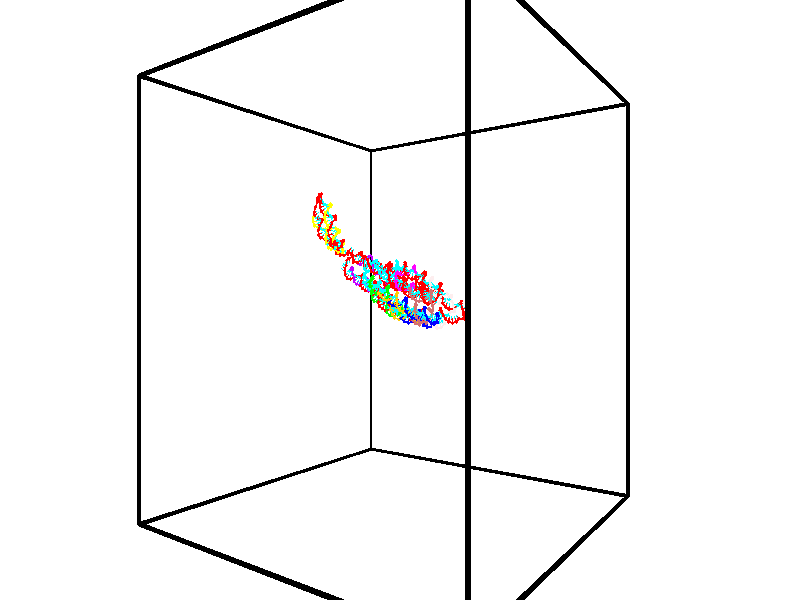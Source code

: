 // switches for output
#declare DRAW_BASES = 1; // possible values are 0, 1; only relevant for DNA ribbons
#declare DRAW_BASES_TYPE = 3; // possible values are 1, 2, 3; only relevant for DNA ribbons
#declare DRAW_FOG = 0; // set to 1 to enable fog

#include "colors.inc"

#include "transforms.inc"
background { rgb <1, 1, 1>}

#default {
   normal{
       ripples 0.25
       frequency 0.20
       turbulence 0.2
       lambda 5
   }
	finish {
		phong 0.1
		phong_size 40.
	}
}

// original window dimensions: 1024x640


// camera settings

camera {
	sky <-0, 1, 0>
	up <-0, 1, 0>
	right 1.6 * <0.581683, 0, 0.813415>
	location <-54.4937, 30, 90.4225>
	look_at <30, 30, 30>
	direction <84.4937, 0, -60.4225>
	angle 67.0682
}


# declare cpy_camera_pos = <-54.4937, 30, 90.4225>;
# if (DRAW_FOG = 1)
fog {
	fog_type 2
	up vnormalize(cpy_camera_pos)
	color rgbt<1,1,1,0.3>
	distance 1e-5
	fog_alt 3e-3
	fog_offset 48
}
# end


// LIGHTS

# declare lum = 6;
global_settings {
	ambient_light rgb lum * <0.05, 0.05, 0.05>
	max_trace_level 15
}# declare cpy_direct_light_amount = 0.25;
light_source
{	1000 * <0.231732, -1, 1.3951>,
	rgb lum * cpy_direct_light_amount
	parallel
}

light_source
{	1000 * <-0.231732, 1, -1.3951>,
	rgb lum * cpy_direct_light_amount
	parallel
}

// strand 0

// nucleotide -1

// particle -1
sphere {
	<42.974968, 32.533909, 22.078640> 0.250000
	pigment { color rgbt <1,0,0,0> }
	no_shadow
}
cylinder {
	<42.979031, 32.488884, 22.476078>,  <42.981468, 32.461868, 22.714540>, 0.100000
	pigment { color rgbt <1,0,0,0> }
	no_shadow
}
cylinder {
	<42.979031, 32.488884, 22.476078>,  <42.974968, 32.533909, 22.078640>, 0.100000
	pigment { color rgbt <1,0,0,0> }
	no_shadow
}

// particle -1
sphere {
	<42.979031, 32.488884, 22.476078> 0.100000
	pigment { color rgbt <1,0,0,0> }
	no_shadow
}
sphere {
	0, 1
	scale<0.080000,0.200000,0.300000>
	matrix <-0.867690, 0.492876, 0.064702,
		-0.497001, -0.862788, -0.092662,
		0.010153, -0.112559, 0.993593,
		42.982075, 32.455116, 22.774157>
	pigment { color rgbt <0,1,1,0> }
	no_shadow
}
cylinder {
	<42.381161, 32.623920, 21.716743>,  <42.974968, 32.533909, 22.078640>, 0.130000
	pigment { color rgbt <1,0,0,0> }
	no_shadow
}

// nucleotide -1

// particle -1
sphere {
	<42.381161, 32.623920, 21.716743> 0.250000
	pigment { color rgbt <1,0,0,0> }
	no_shadow
}
cylinder {
	<42.274994, 32.404457, 22.033863>,  <42.211292, 32.272778, 22.224134>, 0.100000
	pigment { color rgbt <1,0,0,0> }
	no_shadow
}
cylinder {
	<42.274994, 32.404457, 22.033863>,  <42.381161, 32.623920, 21.716743>, 0.100000
	pigment { color rgbt <1,0,0,0> }
	no_shadow
}

// particle -1
sphere {
	<42.274994, 32.404457, 22.033863> 0.100000
	pigment { color rgbt <1,0,0,0> }
	no_shadow
}
sphere {
	0, 1
	scale<0.080000,0.200000,0.300000>
	matrix <-0.962196, 0.098647, -0.253864,
		0.061078, -0.830207, -0.554099,
		-0.265420, -0.548657, 0.792797,
		42.195370, 32.239861, 22.271702>
	pigment { color rgbt <0,1,1,0> }
	no_shadow
}
cylinder {
	<41.923973, 32.144455, 21.530390>,  <42.381161, 32.623920, 21.716743>, 0.130000
	pigment { color rgbt <1,0,0,0> }
	no_shadow
}

// nucleotide -1

// particle -1
sphere {
	<41.923973, 32.144455, 21.530390> 0.250000
	pigment { color rgbt <1,0,0,0> }
	no_shadow
}
cylinder {
	<41.849865, 32.185158, 21.921352>,  <41.805401, 32.209579, 22.155930>, 0.100000
	pigment { color rgbt <1,0,0,0> }
	no_shadow
}
cylinder {
	<41.849865, 32.185158, 21.921352>,  <41.923973, 32.144455, 21.530390>, 0.100000
	pigment { color rgbt <1,0,0,0> }
	no_shadow
}

// particle -1
sphere {
	<41.849865, 32.185158, 21.921352> 0.100000
	pigment { color rgbt <1,0,0,0> }
	no_shadow
}
sphere {
	0, 1
	scale<0.080000,0.200000,0.300000>
	matrix <-0.977580, 0.082186, -0.193861,
		-0.100055, -0.991409, 0.084244,
		-0.185271, 0.101752, 0.977405,
		41.794285, 32.215683, 22.214575>
	pigment { color rgbt <0,1,1,0> }
	no_shadow
}
cylinder {
	<41.384937, 31.698816, 21.887241>,  <41.923973, 32.144455, 21.530390>, 0.130000
	pigment { color rgbt <1,0,0,0> }
	no_shadow
}

// nucleotide -1

// particle -1
sphere {
	<41.384937, 31.698816, 21.887241> 0.250000
	pigment { color rgbt <1,0,0,0> }
	no_shadow
}
cylinder {
	<41.399940, 32.052677, 22.073139>,  <41.408943, 32.264992, 22.184677>, 0.100000
	pigment { color rgbt <1,0,0,0> }
	no_shadow
}
cylinder {
	<41.399940, 32.052677, 22.073139>,  <41.384937, 31.698816, 21.887241>, 0.100000
	pigment { color rgbt <1,0,0,0> }
	no_shadow
}

// particle -1
sphere {
	<41.399940, 32.052677, 22.073139> 0.100000
	pigment { color rgbt <1,0,0,0> }
	no_shadow
}
sphere {
	0, 1
	scale<0.080000,0.200000,0.300000>
	matrix <-0.969244, 0.145401, -0.198556,
		-0.243227, -0.443004, 0.862895,
		0.037505, 0.884650, 0.464744,
		41.411194, 32.318073, 22.212563>
	pigment { color rgbt <0,1,1,0> }
	no_shadow
}
cylinder {
	<40.679356, 31.697573, 21.760220>,  <41.384937, 31.698816, 21.887241>, 0.130000
	pigment { color rgbt <1,0,0,0> }
	no_shadow
}

// nucleotide -1

// particle -1
sphere {
	<40.679356, 31.697573, 21.760220> 0.250000
	pigment { color rgbt <1,0,0,0> }
	no_shadow
}
cylinder {
	<40.781418, 32.003155, 21.523148>,  <40.842655, 32.186504, 21.380905>, 0.100000
	pigment { color rgbt <1,0,0,0> }
	no_shadow
}
cylinder {
	<40.781418, 32.003155, 21.523148>,  <40.679356, 31.697573, 21.760220>, 0.100000
	pigment { color rgbt <1,0,0,0> }
	no_shadow
}

// particle -1
sphere {
	<40.781418, 32.003155, 21.523148> 0.100000
	pigment { color rgbt <1,0,0,0> }
	no_shadow
}
sphere {
	0, 1
	scale<0.080000,0.200000,0.300000>
	matrix <-0.490108, -0.426198, -0.760361,
		-0.833480, 0.484488, 0.265672,
		0.255157, 0.763954, -0.592680,
		40.857964, 32.232342, 21.345345>
	pigment { color rgbt <0,1,1,0> }
	no_shadow
}
cylinder {
	<40.076347, 32.133533, 21.461498>,  <40.679356, 31.697573, 21.760220>, 0.130000
	pigment { color rgbt <1,0,0,0> }
	no_shadow
}

// nucleotide -1

// particle -1
sphere {
	<40.076347, 32.133533, 21.461498> 0.250000
	pigment { color rgbt <1,0,0,0> }
	no_shadow
}
cylinder {
	<40.404610, 32.155678, 21.234005>,  <40.601566, 32.168964, 21.097509>, 0.100000
	pigment { color rgbt <1,0,0,0> }
	no_shadow
}
cylinder {
	<40.404610, 32.155678, 21.234005>,  <40.076347, 32.133533, 21.461498>, 0.100000
	pigment { color rgbt <1,0,0,0> }
	no_shadow
}

// particle -1
sphere {
	<40.404610, 32.155678, 21.234005> 0.100000
	pigment { color rgbt <1,0,0,0> }
	no_shadow
}
sphere {
	0, 1
	scale<0.080000,0.200000,0.300000>
	matrix <-0.517497, -0.350066, -0.780802,
		-0.242318, 0.935088, -0.258636,
		0.820658, 0.055359, -0.568732,
		40.650806, 32.172287, 21.063385>
	pigment { color rgbt <0,1,1,0> }
	no_shadow
}
cylinder {
	<39.597580, 32.503689, 20.925768>,  <40.076347, 32.133533, 21.461498>, 0.130000
	pigment { color rgbt <1,0,0,0> }
	no_shadow
}

// nucleotide -1

// particle -1
sphere {
	<39.597580, 32.503689, 20.925768> 0.250000
	pigment { color rgbt <1,0,0,0> }
	no_shadow
}
cylinder {
	<39.199406, 32.468407, 20.940304>,  <38.960499, 32.447239, 20.949026>, 0.100000
	pigment { color rgbt <1,0,0,0> }
	no_shadow
}
cylinder {
	<39.199406, 32.468407, 20.940304>,  <39.597580, 32.503689, 20.925768>, 0.100000
	pigment { color rgbt <1,0,0,0> }
	no_shadow
}

// particle -1
sphere {
	<39.199406, 32.468407, 20.940304> 0.100000
	pigment { color rgbt <1,0,0,0> }
	no_shadow
}
sphere {
	0, 1
	scale<0.080000,0.200000,0.300000>
	matrix <-0.095196, 0.943044, -0.318757,
		-0.006157, -0.320763, -0.947140,
		-0.995439, -0.088202, 0.036341,
		38.900772, 32.441948, 20.951206>
	pigment { color rgbt <0,1,1,0> }
	no_shadow
}
cylinder {
	<39.422478, 32.701675, 20.308250>,  <39.597580, 32.503689, 20.925768>, 0.130000
	pigment { color rgbt <1,0,0,0> }
	no_shadow
}

// nucleotide -1

// particle -1
sphere {
	<39.422478, 32.701675, 20.308250> 0.250000
	pigment { color rgbt <1,0,0,0> }
	no_shadow
}
cylinder {
	<39.082355, 32.740002, 20.515247>,  <38.878281, 32.762997, 20.639446>, 0.100000
	pigment { color rgbt <1,0,0,0> }
	no_shadow
}
cylinder {
	<39.082355, 32.740002, 20.515247>,  <39.422478, 32.701675, 20.308250>, 0.100000
	pigment { color rgbt <1,0,0,0> }
	no_shadow
}

// particle -1
sphere {
	<39.082355, 32.740002, 20.515247> 0.100000
	pigment { color rgbt <1,0,0,0> }
	no_shadow
}
sphere {
	0, 1
	scale<0.080000,0.200000,0.300000>
	matrix <-0.145581, 0.902098, -0.406232,
		-0.505754, -0.420759, -0.753110,
		-0.850305, 0.095815, 0.517494,
		38.827263, 32.768745, 20.670496>
	pigment { color rgbt <0,1,1,0> }
	no_shadow
}
cylinder {
	<38.959576, 32.879520, 19.789858>,  <39.422478, 32.701675, 20.308250>, 0.130000
	pigment { color rgbt <1,0,0,0> }
	no_shadow
}

// nucleotide -1

// particle -1
sphere {
	<38.959576, 32.879520, 19.789858> 0.250000
	pigment { color rgbt <1,0,0,0> }
	no_shadow
}
cylinder {
	<38.802166, 32.981255, 20.143230>,  <38.707722, 33.042297, 20.355255>, 0.100000
	pigment { color rgbt <1,0,0,0> }
	no_shadow
}
cylinder {
	<38.802166, 32.981255, 20.143230>,  <38.959576, 32.879520, 19.789858>, 0.100000
	pigment { color rgbt <1,0,0,0> }
	no_shadow
}

// particle -1
sphere {
	<38.802166, 32.981255, 20.143230> 0.100000
	pigment { color rgbt <1,0,0,0> }
	no_shadow
}
sphere {
	0, 1
	scale<0.080000,0.200000,0.300000>
	matrix <-0.503838, 0.744125, -0.438664,
		-0.768954, -0.617730, -0.164682,
		-0.393520, 0.254339, 0.883433,
		38.684109, 33.057556, 20.408260>
	pigment { color rgbt <0,1,1,0> }
	no_shadow
}
cylinder {
	<38.226364, 33.034885, 19.634199>,  <38.959576, 32.879520, 19.789858>, 0.130000
	pigment { color rgbt <1,0,0,0> }
	no_shadow
}

// nucleotide -1

// particle -1
sphere {
	<38.226364, 33.034885, 19.634199> 0.250000
	pigment { color rgbt <1,0,0,0> }
	no_shadow
}
cylinder {
	<38.316608, 33.216522, 19.978966>,  <38.370754, 33.325504, 20.185825>, 0.100000
	pigment { color rgbt <1,0,0,0> }
	no_shadow
}
cylinder {
	<38.316608, 33.216522, 19.978966>,  <38.226364, 33.034885, 19.634199>, 0.100000
	pigment { color rgbt <1,0,0,0> }
	no_shadow
}

// particle -1
sphere {
	<38.316608, 33.216522, 19.978966> 0.100000
	pigment { color rgbt <1,0,0,0> }
	no_shadow
}
sphere {
	0, 1
	scale<0.080000,0.200000,0.300000>
	matrix <-0.572570, 0.777603, -0.259803,
		-0.788203, -0.434893, 0.435437,
		0.225610, 0.454095, 0.861915,
		38.384293, 33.352753, 20.237541>
	pigment { color rgbt <0,1,1,0> }
	no_shadow
}
cylinder {
	<37.542217, 33.396763, 19.909758>,  <38.226364, 33.034885, 19.634199>, 0.130000
	pigment { color rgbt <1,0,0,0> }
	no_shadow
}

// nucleotide -1

// particle -1
sphere {
	<37.542217, 33.396763, 19.909758> 0.250000
	pigment { color rgbt <1,0,0,0> }
	no_shadow
}
cylinder {
	<37.837635, 33.583855, 20.103989>,  <38.014885, 33.696110, 20.220528>, 0.100000
	pigment { color rgbt <1,0,0,0> }
	no_shadow
}
cylinder {
	<37.837635, 33.583855, 20.103989>,  <37.542217, 33.396763, 19.909758>, 0.100000
	pigment { color rgbt <1,0,0,0> }
	no_shadow
}

// particle -1
sphere {
	<37.837635, 33.583855, 20.103989> 0.100000
	pigment { color rgbt <1,0,0,0> }
	no_shadow
}
sphere {
	0, 1
	scale<0.080000,0.200000,0.300000>
	matrix <-0.311941, 0.875553, -0.368917,
		-0.597704, 0.120988, 0.792536,
		0.738541, 0.467728, 0.485580,
		38.059196, 33.724174, 20.249662>
	pigment { color rgbt <0,1,1,0> }
	no_shadow
}
cylinder {
	<37.261593, 33.896843, 20.175388>,  <37.542217, 33.396763, 19.909758>, 0.130000
	pigment { color rgbt <1,0,0,0> }
	no_shadow
}

// nucleotide -1

// particle -1
sphere {
	<37.261593, 33.896843, 20.175388> 0.250000
	pigment { color rgbt <1,0,0,0> }
	no_shadow
}
cylinder {
	<37.640835, 34.020489, 20.145603>,  <37.868382, 34.094677, 20.127731>, 0.100000
	pigment { color rgbt <1,0,0,0> }
	no_shadow
}
cylinder {
	<37.640835, 34.020489, 20.145603>,  <37.261593, 33.896843, 20.175388>, 0.100000
	pigment { color rgbt <1,0,0,0> }
	no_shadow
}

// particle -1
sphere {
	<37.640835, 34.020489, 20.145603> 0.100000
	pigment { color rgbt <1,0,0,0> }
	no_shadow
}
sphere {
	0, 1
	scale<0.080000,0.200000,0.300000>
	matrix <-0.302767, 0.806177, -0.508342,
		-0.097107, 0.504506, 0.857930,
		0.948105, 0.309117, -0.074462,
		37.925266, 34.113224, 20.123264>
	pigment { color rgbt <0,1,1,0> }
	no_shadow
}
cylinder {
	<37.208076, 34.526833, 20.309237>,  <37.261593, 33.896843, 20.175388>, 0.130000
	pigment { color rgbt <1,0,0,0> }
	no_shadow
}

// nucleotide -1

// particle -1
sphere {
	<37.208076, 34.526833, 20.309237> 0.250000
	pigment { color rgbt <1,0,0,0> }
	no_shadow
}
cylinder {
	<37.554501, 34.497204, 20.111469>,  <37.762356, 34.479427, 19.992809>, 0.100000
	pigment { color rgbt <1,0,0,0> }
	no_shadow
}
cylinder {
	<37.554501, 34.497204, 20.111469>,  <37.208076, 34.526833, 20.309237>, 0.100000
	pigment { color rgbt <1,0,0,0> }
	no_shadow
}

// particle -1
sphere {
	<37.554501, 34.497204, 20.111469> 0.100000
	pigment { color rgbt <1,0,0,0> }
	no_shadow
}
sphere {
	0, 1
	scale<0.080000,0.200000,0.300000>
	matrix <-0.266413, 0.768460, -0.581802,
		0.423037, 0.635596, 0.645800,
		0.866062, -0.074074, -0.494418,
		37.814320, 34.474983, 19.963144>
	pigment { color rgbt <0,1,1,0> }
	no_shadow
}
cylinder {
	<37.440323, 35.202908, 20.212236>,  <37.208076, 34.526833, 20.309237>, 0.130000
	pigment { color rgbt <1,0,0,0> }
	no_shadow
}

// nucleotide -1

// particle -1
sphere {
	<37.440323, 35.202908, 20.212236> 0.250000
	pigment { color rgbt <1,0,0,0> }
	no_shadow
}
cylinder {
	<37.653561, 35.008831, 19.934994>,  <37.781502, 34.892384, 19.768648>, 0.100000
	pigment { color rgbt <1,0,0,0> }
	no_shadow
}
cylinder {
	<37.653561, 35.008831, 19.934994>,  <37.440323, 35.202908, 20.212236>, 0.100000
	pigment { color rgbt <1,0,0,0> }
	no_shadow
}

// particle -1
sphere {
	<37.653561, 35.008831, 19.934994> 0.100000
	pigment { color rgbt <1,0,0,0> }
	no_shadow
}
sphere {
	0, 1
	scale<0.080000,0.200000,0.300000>
	matrix <-0.236532, 0.701086, -0.672704,
		0.812321, 0.522556, 0.258979,
		0.533092, -0.485195, -0.693108,
		37.813488, 34.863274, 19.727060>
	pigment { color rgbt <0,1,1,0> }
	no_shadow
}
cylinder {
	<37.809364, 35.649124, 19.877752>,  <37.440323, 35.202908, 20.212236>, 0.130000
	pigment { color rgbt <1,0,0,0> }
	no_shadow
}

// nucleotide -1

// particle -1
sphere {
	<37.809364, 35.649124, 19.877752> 0.250000
	pigment { color rgbt <1,0,0,0> }
	no_shadow
}
cylinder {
	<37.752243, 35.362350, 19.604809>,  <37.717972, 35.190289, 19.441042>, 0.100000
	pigment { color rgbt <1,0,0,0> }
	no_shadow
}
cylinder {
	<37.752243, 35.362350, 19.604809>,  <37.809364, 35.649124, 19.877752>, 0.100000
	pigment { color rgbt <1,0,0,0> }
	no_shadow
}

// particle -1
sphere {
	<37.752243, 35.362350, 19.604809> 0.100000
	pigment { color rgbt <1,0,0,0> }
	no_shadow
}
sphere {
	0, 1
	scale<0.080000,0.200000,0.300000>
	matrix <-0.267484, 0.691727, -0.670796,
		0.952922, 0.086732, -0.290546,
		-0.142799, -0.716933, -0.682361,
		37.709404, 35.147270, 19.400101>
	pigment { color rgbt <0,1,1,0> }
	no_shadow
}
cylinder {
	<38.020061, 35.966434, 19.259439>,  <37.809364, 35.649124, 19.877752>, 0.130000
	pigment { color rgbt <1,0,0,0> }
	no_shadow
}

// nucleotide -1

// particle -1
sphere {
	<38.020061, 35.966434, 19.259439> 0.250000
	pigment { color rgbt <1,0,0,0> }
	no_shadow
}
cylinder {
	<37.823986, 35.640793, 19.134892>,  <37.706341, 35.445408, 19.060162>, 0.100000
	pigment { color rgbt <1,0,0,0> }
	no_shadow
}
cylinder {
	<37.823986, 35.640793, 19.134892>,  <38.020061, 35.966434, 19.259439>, 0.100000
	pigment { color rgbt <1,0,0,0> }
	no_shadow
}

// particle -1
sphere {
	<37.823986, 35.640793, 19.134892> 0.100000
	pigment { color rgbt <1,0,0,0> }
	no_shadow
}
sphere {
	0, 1
	scale<0.080000,0.200000,0.300000>
	matrix <-0.427634, 0.535911, -0.727962,
		0.759504, -0.223684, -0.610835,
		-0.490186, -0.814104, -0.311371,
		37.676929, 35.396561, 19.041481>
	pigment { color rgbt <0,1,1,0> }
	no_shadow
}
cylinder {
	<38.087109, 35.915218, 18.465765>,  <38.020061, 35.966434, 19.259439>, 0.130000
	pigment { color rgbt <1,0,0,0> }
	no_shadow
}

// nucleotide -1

// particle -1
sphere {
	<38.087109, 35.915218, 18.465765> 0.250000
	pigment { color rgbt <1,0,0,0> }
	no_shadow
}
cylinder {
	<37.772350, 35.685638, 18.556427>,  <37.583496, 35.547890, 18.610825>, 0.100000
	pigment { color rgbt <1,0,0,0> }
	no_shadow
}
cylinder {
	<37.772350, 35.685638, 18.556427>,  <38.087109, 35.915218, 18.465765>, 0.100000
	pigment { color rgbt <1,0,0,0> }
	no_shadow
}

// particle -1
sphere {
	<37.772350, 35.685638, 18.556427> 0.100000
	pigment { color rgbt <1,0,0,0> }
	no_shadow
}
sphere {
	0, 1
	scale<0.080000,0.200000,0.300000>
	matrix <-0.530038, 0.440562, -0.724545,
		0.315998, -0.690278, -0.650893,
		-0.786896, -0.573953, 0.226657,
		37.536282, 35.513451, 18.624424>
	pigment { color rgbt <0,1,1,0> }
	no_shadow
}
cylinder {
	<37.903065, 35.582317, 17.886913>,  <38.087109, 35.915218, 18.465765>, 0.130000
	pigment { color rgbt <1,0,0,0> }
	no_shadow
}

// nucleotide -1

// particle -1
sphere {
	<37.903065, 35.582317, 17.886913> 0.250000
	pigment { color rgbt <1,0,0,0> }
	no_shadow
}
cylinder {
	<37.585266, 35.579224, 18.129803>,  <37.394588, 35.577370, 18.275536>, 0.100000
	pigment { color rgbt <1,0,0,0> }
	no_shadow
}
cylinder {
	<37.585266, 35.579224, 18.129803>,  <37.903065, 35.582317, 17.886913>, 0.100000
	pigment { color rgbt <1,0,0,0> }
	no_shadow
}

// particle -1
sphere {
	<37.585266, 35.579224, 18.129803> 0.100000
	pigment { color rgbt <1,0,0,0> }
	no_shadow
}
sphere {
	0, 1
	scale<0.080000,0.200000,0.300000>
	matrix <-0.548187, 0.439354, -0.711660,
		-0.261283, -0.898281, -0.353303,
		-0.794495, -0.007732, 0.607221,
		37.346916, 35.576904, 18.311970>
	pigment { color rgbt <0,1,1,0> }
	no_shadow
}
cylinder {
	<37.419361, 35.487839, 17.417353>,  <37.903065, 35.582317, 17.886913>, 0.130000
	pigment { color rgbt <1,0,0,0> }
	no_shadow
}

// nucleotide -1

// particle -1
sphere {
	<37.419361, 35.487839, 17.417353> 0.250000
	pigment { color rgbt <1,0,0,0> }
	no_shadow
}
cylinder {
	<37.216949, 35.593468, 17.745792>,  <37.095505, 35.656845, 17.942856>, 0.100000
	pigment { color rgbt <1,0,0,0> }
	no_shadow
}
cylinder {
	<37.216949, 35.593468, 17.745792>,  <37.419361, 35.487839, 17.417353>, 0.100000
	pigment { color rgbt <1,0,0,0> }
	no_shadow
}

// particle -1
sphere {
	<37.216949, 35.593468, 17.745792> 0.100000
	pigment { color rgbt <1,0,0,0> }
	no_shadow
}
sphere {
	0, 1
	scale<0.080000,0.200000,0.300000>
	matrix <-0.593927, 0.583640, -0.553728,
		-0.625450, -0.767874, -0.138498,
		-0.506027, 0.264071, 0.821099,
		37.065140, 35.672688, 17.992123>
	pigment { color rgbt <0,1,1,0> }
	no_shadow
}
cylinder {
	<36.680237, 35.314785, 17.285854>,  <37.419361, 35.487839, 17.417353>, 0.130000
	pigment { color rgbt <1,0,0,0> }
	no_shadow
}

// nucleotide -1

// particle -1
sphere {
	<36.680237, 35.314785, 17.285854> 0.250000
	pigment { color rgbt <1,0,0,0> }
	no_shadow
}
cylinder {
	<36.694744, 35.584713, 17.580688>,  <36.703449, 35.746670, 17.757589>, 0.100000
	pigment { color rgbt <1,0,0,0> }
	no_shadow
}
cylinder {
	<36.694744, 35.584713, 17.580688>,  <36.680237, 35.314785, 17.285854>, 0.100000
	pigment { color rgbt <1,0,0,0> }
	no_shadow
}

// particle -1
sphere {
	<36.694744, 35.584713, 17.580688> 0.100000
	pigment { color rgbt <1,0,0,0> }
	no_shadow
}
sphere {
	0, 1
	scale<0.080000,0.200000,0.300000>
	matrix <-0.754647, 0.502016, -0.422478,
		-0.655127, -0.540917, 0.527462,
		0.036269, 0.674825, 0.737086,
		36.705624, 35.787159, 17.801815>
	pigment { color rgbt <0,1,1,0> }
	no_shadow
}
cylinder {
	<36.053177, 35.455441, 17.311506>,  <36.680237, 35.314785, 17.285854>, 0.130000
	pigment { color rgbt <1,0,0,0> }
	no_shadow
}

// nucleotide -1

// particle -1
sphere {
	<36.053177, 35.455441, 17.311506> 0.250000
	pigment { color rgbt <1,0,0,0> }
	no_shadow
}
cylinder {
	<36.221878, 35.756058, 17.514408>,  <36.323097, 35.936428, 17.636150>, 0.100000
	pigment { color rgbt <1,0,0,0> }
	no_shadow
}
cylinder {
	<36.221878, 35.756058, 17.514408>,  <36.053177, 35.455441, 17.311506>, 0.100000
	pigment { color rgbt <1,0,0,0> }
	no_shadow
}

// particle -1
sphere {
	<36.221878, 35.756058, 17.514408> 0.100000
	pigment { color rgbt <1,0,0,0> }
	no_shadow
}
sphere {
	0, 1
	scale<0.080000,0.200000,0.300000>
	matrix <-0.626792, 0.645902, -0.435824,
		-0.655178, -0.134136, 0.743471,
		0.421750, 0.751544, 0.507256,
		36.348404, 35.981522, 17.666584>
	pigment { color rgbt <0,1,1,0> }
	no_shadow
}
cylinder {
	<35.506378, 35.830032, 17.633425>,  <36.053177, 35.455441, 17.311506>, 0.130000
	pigment { color rgbt <1,0,0,0> }
	no_shadow
}

// nucleotide -1

// particle -1
sphere {
	<35.506378, 35.830032, 17.633425> 0.250000
	pigment { color rgbt <1,0,0,0> }
	no_shadow
}
cylinder {
	<35.819099, 36.076653, 17.596207>,  <36.006733, 36.224625, 17.573875>, 0.100000
	pigment { color rgbt <1,0,0,0> }
	no_shadow
}
cylinder {
	<35.819099, 36.076653, 17.596207>,  <35.506378, 35.830032, 17.633425>, 0.100000
	pigment { color rgbt <1,0,0,0> }
	no_shadow
}

// particle -1
sphere {
	<35.819099, 36.076653, 17.596207> 0.100000
	pigment { color rgbt <1,0,0,0> }
	no_shadow
}
sphere {
	0, 1
	scale<0.080000,0.200000,0.300000>
	matrix <-0.497195, 0.526366, -0.689736,
		-0.376278, 0.585498, 0.718057,
		0.781800, 0.616547, -0.093046,
		36.053638, 36.261616, 17.568293>
	pigment { color rgbt <0,1,1,0> }
	no_shadow
}
cylinder {
	<35.221478, 36.562004, 17.615925>,  <35.506378, 35.830032, 17.633425>, 0.130000
	pigment { color rgbt <1,0,0,0> }
	no_shadow
}

// nucleotide -1

// particle -1
sphere {
	<35.221478, 36.562004, 17.615925> 0.250000
	pigment { color rgbt <1,0,0,0> }
	no_shadow
}
cylinder {
	<35.582367, 36.540268, 17.444790>,  <35.798901, 36.527225, 17.342110>, 0.100000
	pigment { color rgbt <1,0,0,0> }
	no_shadow
}
cylinder {
	<35.582367, 36.540268, 17.444790>,  <35.221478, 36.562004, 17.615925>, 0.100000
	pigment { color rgbt <1,0,0,0> }
	no_shadow
}

// particle -1
sphere {
	<35.582367, 36.540268, 17.444790> 0.100000
	pigment { color rgbt <1,0,0,0> }
	no_shadow
}
sphere {
	0, 1
	scale<0.080000,0.200000,0.300000>
	matrix <-0.338959, 0.524020, -0.781351,
		0.266654, 0.849971, 0.454363,
		0.902221, -0.054340, -0.427838,
		35.853035, 36.523968, 17.316439>
	pigment { color rgbt <0,1,1,0> }
	no_shadow
}
cylinder {
	<35.251949, 37.139740, 17.221786>,  <35.221478, 36.562004, 17.615925>, 0.130000
	pigment { color rgbt <1,0,0,0> }
	no_shadow
}

// nucleotide -1

// particle -1
sphere {
	<35.251949, 37.139740, 17.221786> 0.250000
	pigment { color rgbt <1,0,0,0> }
	no_shadow
}
cylinder {
	<35.564774, 36.961365, 17.047649>,  <35.752468, 36.854340, 16.943167>, 0.100000
	pigment { color rgbt <1,0,0,0> }
	no_shadow
}
cylinder {
	<35.564774, 36.961365, 17.047649>,  <35.251949, 37.139740, 17.221786>, 0.100000
	pigment { color rgbt <1,0,0,0> }
	no_shadow
}

// particle -1
sphere {
	<35.564774, 36.961365, 17.047649> 0.100000
	pigment { color rgbt <1,0,0,0> }
	no_shadow
}
sphere {
	0, 1
	scale<0.080000,0.200000,0.300000>
	matrix <-0.184222, 0.501916, -0.845070,
		0.595352, 0.741095, 0.310377,
		0.782060, -0.445936, -0.435343,
		35.799393, 36.827583, 16.917046>
	pigment { color rgbt <0,1,1,0> }
	no_shadow
}
cylinder {
	<35.734631, 37.626369, 16.829918>,  <35.251949, 37.139740, 17.221786>, 0.130000
	pigment { color rgbt <1,0,0,0> }
	no_shadow
}

// nucleotide -1

// particle -1
sphere {
	<35.734631, 37.626369, 16.829918> 0.250000
	pigment { color rgbt <1,0,0,0> }
	no_shadow
}
cylinder {
	<35.814823, 37.268494, 16.670250>,  <35.862938, 37.053768, 16.574450>, 0.100000
	pigment { color rgbt <1,0,0,0> }
	no_shadow
}
cylinder {
	<35.814823, 37.268494, 16.670250>,  <35.734631, 37.626369, 16.829918>, 0.100000
	pigment { color rgbt <1,0,0,0> }
	no_shadow
}

// particle -1
sphere {
	<35.814823, 37.268494, 16.670250> 0.100000
	pigment { color rgbt <1,0,0,0> }
	no_shadow
}
sphere {
	0, 1
	scale<0.080000,0.200000,0.300000>
	matrix <-0.022861, 0.403060, -0.914888,
		0.979430, 0.192544, 0.060353,
		0.200483, -0.894690, -0.399171,
		35.874969, 37.000088, 16.550499>
	pigment { color rgbt <0,1,1,0> }
	no_shadow
}
cylinder {
	<36.253532, 37.738308, 16.224970>,  <35.734631, 37.626369, 16.829918>, 0.130000
	pigment { color rgbt <1,0,0,0> }
	no_shadow
}

// nucleotide -1

// particle -1
sphere {
	<36.253532, 37.738308, 16.224970> 0.250000
	pigment { color rgbt <1,0,0,0> }
	no_shadow
}
cylinder {
	<36.133640, 37.359863, 16.175919>,  <36.061703, 37.132797, 16.146488>, 0.100000
	pigment { color rgbt <1,0,0,0> }
	no_shadow
}
cylinder {
	<36.133640, 37.359863, 16.175919>,  <36.253532, 37.738308, 16.224970>, 0.100000
	pigment { color rgbt <1,0,0,0> }
	no_shadow
}

// particle -1
sphere {
	<36.133640, 37.359863, 16.175919> 0.100000
	pigment { color rgbt <1,0,0,0> }
	no_shadow
}
sphere {
	0, 1
	scale<0.080000,0.200000,0.300000>
	matrix <-0.177826, 0.181690, -0.967143,
		0.937304, -0.268077, -0.222701,
		-0.299732, -0.946109, -0.122628,
		36.043720, 37.076031, 16.139130>
	pigment { color rgbt <0,1,1,0> }
	no_shadow
}
cylinder {
	<36.545715, 37.550983, 15.505976>,  <36.253532, 37.738308, 16.224970>, 0.130000
	pigment { color rgbt <1,0,0,0> }
	no_shadow
}

// nucleotide -1

// particle -1
sphere {
	<36.545715, 37.550983, 15.505976> 0.250000
	pigment { color rgbt <1,0,0,0> }
	no_shadow
}
cylinder {
	<36.230885, 37.325348, 15.605824>,  <36.041985, 37.189968, 15.665734>, 0.100000
	pigment { color rgbt <1,0,0,0> }
	no_shadow
}
cylinder {
	<36.230885, 37.325348, 15.605824>,  <36.545715, 37.550983, 15.505976>, 0.100000
	pigment { color rgbt <1,0,0,0> }
	no_shadow
}

// particle -1
sphere {
	<36.230885, 37.325348, 15.605824> 0.100000
	pigment { color rgbt <1,0,0,0> }
	no_shadow
}
sphere {
	0, 1
	scale<0.080000,0.200000,0.300000>
	matrix <-0.338260, 0.056286, -0.939368,
		0.515833, -0.823796, -0.235109,
		-0.787081, -0.564085, 0.249623,
		35.994759, 37.156124, 15.680712>
	pigment { color rgbt <0,1,1,0> }
	no_shadow
}
cylinder {
	<36.470779, 37.228260, 14.931459>,  <36.545715, 37.550983, 15.505976>, 0.130000
	pigment { color rgbt <1,0,0,0> }
	no_shadow
}

// nucleotide -1

// particle -1
sphere {
	<36.470779, 37.228260, 14.931459> 0.250000
	pigment { color rgbt <1,0,0,0> }
	no_shadow
}
cylinder {
	<36.132965, 37.206181, 15.144515>,  <35.930275, 37.192932, 15.272348>, 0.100000
	pigment { color rgbt <1,0,0,0> }
	no_shadow
}
cylinder {
	<36.132965, 37.206181, 15.144515>,  <36.470779, 37.228260, 14.931459>, 0.100000
	pigment { color rgbt <1,0,0,0> }
	no_shadow
}

// particle -1
sphere {
	<36.132965, 37.206181, 15.144515> 0.100000
	pigment { color rgbt <1,0,0,0> }
	no_shadow
}
sphere {
	0, 1
	scale<0.080000,0.200000,0.300000>
	matrix <-0.533507, 0.001156, -0.845795,
		0.046075, -0.998474, -0.030428,
		-0.844540, -0.055203, 0.532639,
		35.879604, 37.189621, 15.304307>
	pigment { color rgbt <0,1,1,0> }
	no_shadow
}
cylinder {
	<36.083359, 37.282070, 14.318925>,  <36.470779, 37.228260, 14.931459>, 0.130000
	pigment { color rgbt <1,0,0,0> }
	no_shadow
}

// nucleotide -1

// particle -1
sphere {
	<36.083359, 37.282070, 14.318925> 0.250000
	pigment { color rgbt <1,0,0,0> }
	no_shadow
}
cylinder {
	<35.830437, 37.579651, 14.405389>,  <35.678684, 37.758198, 14.457268>, 0.100000
	pigment { color rgbt <1,0,0,0> }
	no_shadow
}
cylinder {
	<35.830437, 37.579651, 14.405389>,  <36.083359, 37.282070, 14.318925>, 0.100000
	pigment { color rgbt <1,0,0,0> }
	no_shadow
}

// particle -1
sphere {
	<35.830437, 37.579651, 14.405389> 0.100000
	pigment { color rgbt <1,0,0,0> }
	no_shadow
}
sphere {
	0, 1
	scale<0.080000,0.200000,0.300000>
	matrix <-0.771257, -0.578133, -0.266316,
		-0.073157, -0.335108, 0.939335,
		-0.632306, 0.743952, 0.216160,
		35.640743, 37.802837, 14.470237>
	pigment { color rgbt <0,1,1,0> }
	no_shadow
}
cylinder {
	<35.507725, 37.015301, 14.730819>,  <36.083359, 37.282070, 14.318925>, 0.130000
	pigment { color rgbt <1,0,0,0> }
	no_shadow
}

// nucleotide -1

// particle -1
sphere {
	<35.507725, 37.015301, 14.730819> 0.250000
	pigment { color rgbt <1,0,0,0> }
	no_shadow
}
cylinder {
	<35.376209, 37.353626, 14.562774>,  <35.297302, 37.556622, 14.461946>, 0.100000
	pigment { color rgbt <1,0,0,0> }
	no_shadow
}
cylinder {
	<35.376209, 37.353626, 14.562774>,  <35.507725, 37.015301, 14.730819>, 0.100000
	pigment { color rgbt <1,0,0,0> }
	no_shadow
}

// particle -1
sphere {
	<35.376209, 37.353626, 14.562774> 0.100000
	pigment { color rgbt <1,0,0,0> }
	no_shadow
}
sphere {
	0, 1
	scale<0.080000,0.200000,0.300000>
	matrix <-0.827209, -0.472551, -0.304008,
		-0.455659, 0.247566, 0.855035,
		-0.328786, 0.845817, -0.420111,
		35.277573, 37.607372, 14.436740>
	pigment { color rgbt <0,1,1,0> }
	no_shadow
}
cylinder {
	<34.862240, 36.671177, 14.409823>,  <35.507725, 37.015301, 14.730819>, 0.130000
	pigment { color rgbt <1,0,0,0> }
	no_shadow
}

// nucleotide -1

// particle -1
sphere {
	<34.862240, 36.671177, 14.409823> 0.250000
	pigment { color rgbt <1,0,0,0> }
	no_shadow
}
cylinder {
	<35.113976, 36.380596, 14.299413>,  <35.265018, 36.206245, 14.233167>, 0.100000
	pigment { color rgbt <1,0,0,0> }
	no_shadow
}
cylinder {
	<35.113976, 36.380596, 14.299413>,  <34.862240, 36.671177, 14.409823>, 0.100000
	pigment { color rgbt <1,0,0,0> }
	no_shadow
}

// particle -1
sphere {
	<35.113976, 36.380596, 14.299413> 0.100000
	pigment { color rgbt <1,0,0,0> }
	no_shadow
}
sphere {
	0, 1
	scale<0.080000,0.200000,0.300000>
	matrix <-0.523390, -0.133668, -0.841544,
		0.574447, 0.674089, -0.464342,
		0.629343, -0.726455, -0.276027,
		35.302780, 36.162659, 14.216605>
	pigment { color rgbt <0,1,1,0> }
	no_shadow
}
cylinder {
	<35.262589, 36.789707, 13.766322>,  <34.862240, 36.671177, 14.409823>, 0.130000
	pigment { color rgbt <1,0,0,0> }
	no_shadow
}

// nucleotide -1

// particle -1
sphere {
	<35.262589, 36.789707, 13.766322> 0.250000
	pigment { color rgbt <1,0,0,0> }
	no_shadow
}
cylinder {
	<35.229111, 36.391300, 13.778562>,  <35.209023, 36.152256, 13.785906>, 0.100000
	pigment { color rgbt <1,0,0,0> }
	no_shadow
}
cylinder {
	<35.229111, 36.391300, 13.778562>,  <35.262589, 36.789707, 13.766322>, 0.100000
	pigment { color rgbt <1,0,0,0> }
	no_shadow
}

// particle -1
sphere {
	<35.229111, 36.391300, 13.778562> 0.100000
	pigment { color rgbt <1,0,0,0> }
	no_shadow
}
sphere {
	0, 1
	scale<0.080000,0.200000,0.300000>
	matrix <-0.345560, 0.000209, -0.938397,
		0.934657, -0.089114, -0.344202,
		-0.083696, -0.996022, 0.030599,
		35.204002, 36.092495, 13.787742>
	pigment { color rgbt <0,1,1,0> }
	no_shadow
}
cylinder {
	<35.487949, 36.468971, 13.228284>,  <35.262589, 36.789707, 13.766322>, 0.130000
	pigment { color rgbt <1,0,0,0> }
	no_shadow
}

// nucleotide -1

// particle -1
sphere {
	<35.487949, 36.468971, 13.228284> 0.250000
	pigment { color rgbt <1,0,0,0> }
	no_shadow
}
cylinder {
	<35.217552, 36.197502, 13.343133>,  <35.055313, 36.034622, 13.412043>, 0.100000
	pigment { color rgbt <1,0,0,0> }
	no_shadow
}
cylinder {
	<35.217552, 36.197502, 13.343133>,  <35.487949, 36.468971, 13.228284>, 0.100000
	pigment { color rgbt <1,0,0,0> }
	no_shadow
}

// particle -1
sphere {
	<35.217552, 36.197502, 13.343133> 0.100000
	pigment { color rgbt <1,0,0,0> }
	no_shadow
}
sphere {
	0, 1
	scale<0.080000,0.200000,0.300000>
	matrix <-0.284405, -0.119167, -0.951269,
		0.679814, -0.724711, -0.112461,
		-0.675994, -0.678670, 0.287123,
		35.014755, 35.993900, 13.429270>
	pigment { color rgbt <0,1,1,0> }
	no_shadow
}
cylinder {
	<35.534058, 35.620438, 13.149813>,  <35.487949, 36.468971, 13.228284>, 0.130000
	pigment { color rgbt <1,0,0,0> }
	no_shadow
}

// nucleotide -1

// particle -1
sphere {
	<35.534058, 35.620438, 13.149813> 0.250000
	pigment { color rgbt <1,0,0,0> }
	no_shadow
}
cylinder {
	<35.143784, 35.707928, 13.155477>,  <34.909618, 35.760422, 13.158875>, 0.100000
	pigment { color rgbt <1,0,0,0> }
	no_shadow
}
cylinder {
	<35.143784, 35.707928, 13.155477>,  <35.534058, 35.620438, 13.149813>, 0.100000
	pigment { color rgbt <1,0,0,0> }
	no_shadow
}

// particle -1
sphere {
	<35.143784, 35.707928, 13.155477> 0.100000
	pigment { color rgbt <1,0,0,0> }
	no_shadow
}
sphere {
	0, 1
	scale<0.080000,0.200000,0.300000>
	matrix <-0.116511, -0.462835, -0.878754,
		-0.185654, -0.859035, 0.477065,
		-0.975683, 0.218728, 0.014160,
		34.851078, 35.773544, 13.159724>
	pigment { color rgbt <0,1,1,0> }
	no_shadow
}
cylinder {
	<35.345703, 35.030220, 12.954294>,  <35.534058, 35.620438, 13.149813>, 0.130000
	pigment { color rgbt <1,0,0,0> }
	no_shadow
}

// nucleotide -1

// particle -1
sphere {
	<35.345703, 35.030220, 12.954294> 0.250000
	pigment { color rgbt <1,0,0,0> }
	no_shadow
}
cylinder {
	<35.051273, 35.299110, 12.922524>,  <34.874615, 35.460445, 12.903462>, 0.100000
	pigment { color rgbt <1,0,0,0> }
	no_shadow
}
cylinder {
	<35.051273, 35.299110, 12.922524>,  <35.345703, 35.030220, 12.954294>, 0.100000
	pigment { color rgbt <1,0,0,0> }
	no_shadow
}

// particle -1
sphere {
	<35.051273, 35.299110, 12.922524> 0.100000
	pigment { color rgbt <1,0,0,0> }
	no_shadow
}
sphere {
	0, 1
	scale<0.080000,0.200000,0.300000>
	matrix <-0.367708, -0.495607, -0.786870,
		-0.568317, -0.549990, 0.611986,
		-0.736075, 0.672224, -0.079426,
		34.830452, 35.500778, 12.898697>
	pigment { color rgbt <0,1,1,0> }
	no_shadow
}
cylinder {
	<34.987606, 34.518841, 13.243999>,  <35.345703, 35.030220, 12.954294>, 0.130000
	pigment { color rgbt <1,0,0,0> }
	no_shadow
}

// nucleotide -1

// particle -1
sphere {
	<34.987606, 34.518841, 13.243999> 0.250000
	pigment { color rgbt <1,0,0,0> }
	no_shadow
}
cylinder {
	<34.850475, 34.783039, 12.976802>,  <34.768196, 34.941559, 12.816483>, 0.100000
	pigment { color rgbt <1,0,0,0> }
	no_shadow
}
cylinder {
	<34.850475, 34.783039, 12.976802>,  <34.987606, 34.518841, 13.243999>, 0.100000
	pigment { color rgbt <1,0,0,0> }
	no_shadow
}

// particle -1
sphere {
	<34.850475, 34.783039, 12.976802> 0.100000
	pigment { color rgbt <1,0,0,0> }
	no_shadow
}
sphere {
	0, 1
	scale<0.080000,0.200000,0.300000>
	matrix <-0.237842, -0.748947, -0.618473,
		-0.908790, -0.053154, 0.413855,
		-0.342830, 0.660494, -0.667993,
		34.747627, 34.981186, 12.776403>
	pigment { color rgbt <0,1,1,0> }
	no_shadow
}
cylinder {
	<35.485554, 34.066605, 12.845208>,  <34.987606, 34.518841, 13.243999>, 0.130000
	pigment { color rgbt <1,0,0,0> }
	no_shadow
}

// nucleotide -1

// particle -1
sphere {
	<35.485554, 34.066605, 12.845208> 0.250000
	pigment { color rgbt <1,0,0,0> }
	no_shadow
}
cylinder {
	<35.853874, 34.214851, 12.796599>,  <36.074867, 34.303799, 12.767434>, 0.100000
	pigment { color rgbt <1,0,0,0> }
	no_shadow
}
cylinder {
	<35.853874, 34.214851, 12.796599>,  <35.485554, 34.066605, 12.845208>, 0.100000
	pigment { color rgbt <1,0,0,0> }
	no_shadow
}

// particle -1
sphere {
	<35.853874, 34.214851, 12.796599> 0.100000
	pigment { color rgbt <1,0,0,0> }
	no_shadow
}
sphere {
	0, 1
	scale<0.080000,0.200000,0.300000>
	matrix <0.332684, -0.583689, 0.740694,
		0.203582, -0.722461, -0.660760,
		0.920802, 0.370616, -0.121523,
		36.130116, 34.326035, 12.760142>
	pigment { color rgbt <0,1,1,0> }
	no_shadow
}
cylinder {
	<36.023083, 33.537598, 12.841278>,  <35.485554, 34.066605, 12.845208>, 0.130000
	pigment { color rgbt <1,0,0,0> }
	no_shadow
}

// nucleotide -1

// particle -1
sphere {
	<36.023083, 33.537598, 12.841278> 0.250000
	pigment { color rgbt <1,0,0,0> }
	no_shadow
}
cylinder {
	<36.167492, 33.889015, 12.966380>,  <36.254139, 34.099865, 13.041441>, 0.100000
	pigment { color rgbt <1,0,0,0> }
	no_shadow
}
cylinder {
	<36.167492, 33.889015, 12.966380>,  <36.023083, 33.537598, 12.841278>, 0.100000
	pigment { color rgbt <1,0,0,0> }
	no_shadow
}

// particle -1
sphere {
	<36.167492, 33.889015, 12.966380> 0.100000
	pigment { color rgbt <1,0,0,0> }
	no_shadow
}
sphere {
	0, 1
	scale<0.080000,0.200000,0.300000>
	matrix <0.261739, -0.417354, 0.870235,
		0.895071, -0.232318, -0.380626,
		0.361027, 0.878547, 0.312755,
		36.275799, 34.152580, 13.060206>
	pigment { color rgbt <0,1,1,0> }
	no_shadow
}
cylinder {
	<36.581371, 33.407536, 13.238793>,  <36.023083, 33.537598, 12.841278>, 0.130000
	pigment { color rgbt <1,0,0,0> }
	no_shadow
}

// nucleotide -1

// particle -1
sphere {
	<36.581371, 33.407536, 13.238793> 0.250000
	pigment { color rgbt <1,0,0,0> }
	no_shadow
}
cylinder {
	<36.546989, 33.779438, 13.381997>,  <36.526360, 34.002579, 13.467919>, 0.100000
	pigment { color rgbt <1,0,0,0> }
	no_shadow
}
cylinder {
	<36.546989, 33.779438, 13.381997>,  <36.581371, 33.407536, 13.238793>, 0.100000
	pigment { color rgbt <1,0,0,0> }
	no_shadow
}

// particle -1
sphere {
	<36.546989, 33.779438, 13.381997> 0.100000
	pigment { color rgbt <1,0,0,0> }
	no_shadow
}
sphere {
	0, 1
	scale<0.080000,0.200000,0.300000>
	matrix <0.257845, -0.326338, 0.909406,
		0.962356, 0.170475, -0.211683,
		-0.085951, 0.929754, 0.358009,
		36.521206, 34.058365, 13.489400>
	pigment { color rgbt <0,1,1,0> }
	no_shadow
}
cylinder {
	<37.237347, 33.647102, 13.499846>,  <36.581371, 33.407536, 13.238793>, 0.130000
	pigment { color rgbt <1,0,0,0> }
	no_shadow
}

// nucleotide -1

// particle -1
sphere {
	<37.237347, 33.647102, 13.499846> 0.250000
	pigment { color rgbt <1,0,0,0> }
	no_shadow
}
cylinder {
	<36.953465, 33.856209, 13.688754>,  <36.783134, 33.981674, 13.802098>, 0.100000
	pigment { color rgbt <1,0,0,0> }
	no_shadow
}
cylinder {
	<36.953465, 33.856209, 13.688754>,  <37.237347, 33.647102, 13.499846>, 0.100000
	pigment { color rgbt <1,0,0,0> }
	no_shadow
}

// particle -1
sphere {
	<36.953465, 33.856209, 13.688754> 0.100000
	pigment { color rgbt <1,0,0,0> }
	no_shadow
}
sphere {
	0, 1
	scale<0.080000,0.200000,0.300000>
	matrix <0.341887, -0.330564, 0.879682,
		0.615982, 0.785776, 0.055876,
		-0.709703, 0.522765, 0.472269,
		36.740555, 34.013039, 13.830435>
	pigment { color rgbt <0,1,1,0> }
	no_shadow
}
cylinder {
	<37.548946, 33.899105, 14.058491>,  <37.237347, 33.647102, 13.499846>, 0.130000
	pigment { color rgbt <1,0,0,0> }
	no_shadow
}

// nucleotide -1

// particle -1
sphere {
	<37.548946, 33.899105, 14.058491> 0.250000
	pigment { color rgbt <1,0,0,0> }
	no_shadow
}
cylinder {
	<37.168625, 33.957558, 14.167762>,  <36.940434, 33.992630, 14.233324>, 0.100000
	pigment { color rgbt <1,0,0,0> }
	no_shadow
}
cylinder {
	<37.168625, 33.957558, 14.167762>,  <37.548946, 33.899105, 14.058491>, 0.100000
	pigment { color rgbt <1,0,0,0> }
	no_shadow
}

// particle -1
sphere {
	<37.168625, 33.957558, 14.167762> 0.100000
	pigment { color rgbt <1,0,0,0> }
	no_shadow
}
sphere {
	0, 1
	scale<0.080000,0.200000,0.300000>
	matrix <0.185990, -0.435948, 0.880543,
		0.247764, 0.888029, 0.387321,
		-0.950800, 0.146129, 0.273177,
		36.883385, 34.001396, 14.249715>
	pigment { color rgbt <0,1,1,0> }
	no_shadow
}
cylinder {
	<37.709660, 33.907433, 14.735147>,  <37.548946, 33.899105, 14.058491>, 0.130000
	pigment { color rgbt <1,0,0,0> }
	no_shadow
}

// nucleotide -1

// particle -1
sphere {
	<37.709660, 33.907433, 14.735147> 0.250000
	pigment { color rgbt <1,0,0,0> }
	no_shadow
}
cylinder {
	<37.310112, 33.889519, 14.728805>,  <37.070381, 33.878773, 14.724999>, 0.100000
	pigment { color rgbt <1,0,0,0> }
	no_shadow
}
cylinder {
	<37.310112, 33.889519, 14.728805>,  <37.709660, 33.907433, 14.735147>, 0.100000
	pigment { color rgbt <1,0,0,0> }
	no_shadow
}

// particle -1
sphere {
	<37.310112, 33.889519, 14.728805> 0.100000
	pigment { color rgbt <1,0,0,0> }
	no_shadow
}
sphere {
	0, 1
	scale<0.080000,0.200000,0.300000>
	matrix <-0.002249, -0.288807, 0.957385,
		-0.047452, 0.956339, 0.288380,
		-0.998871, -0.044781, -0.015856,
		37.010452, 33.876083, 14.724048>
	pigment { color rgbt <0,1,1,0> }
	no_shadow
}
cylinder {
	<37.560890, 34.073967, 15.433608>,  <37.709660, 33.907433, 14.735147>, 0.130000
	pigment { color rgbt <1,0,0,0> }
	no_shadow
}

// nucleotide -1

// particle -1
sphere {
	<37.560890, 34.073967, 15.433608> 0.250000
	pigment { color rgbt <1,0,0,0> }
	no_shadow
}
cylinder {
	<37.253471, 33.889931, 15.255774>,  <37.069019, 33.779510, 15.149075>, 0.100000
	pigment { color rgbt <1,0,0,0> }
	no_shadow
}
cylinder {
	<37.253471, 33.889931, 15.255774>,  <37.560890, 34.073967, 15.433608>, 0.100000
	pigment { color rgbt <1,0,0,0> }
	no_shadow
}

// particle -1
sphere {
	<37.253471, 33.889931, 15.255774> 0.100000
	pigment { color rgbt <1,0,0,0> }
	no_shadow
}
sphere {
	0, 1
	scale<0.080000,0.200000,0.300000>
	matrix <-0.193394, -0.495320, 0.846910,
		-0.609864, 0.736870, 0.291699,
		-0.768547, -0.460087, -0.444584,
		37.022907, 33.751904, 15.122399>
	pigment { color rgbt <0,1,1,0> }
	no_shadow
}
cylinder {
	<37.072548, 34.085869, 16.005737>,  <37.560890, 34.073967, 15.433608>, 0.130000
	pigment { color rgbt <1,0,0,0> }
	no_shadow
}

// nucleotide -1

// particle -1
sphere {
	<37.072548, 34.085869, 16.005737> 0.250000
	pigment { color rgbt <1,0,0,0> }
	no_shadow
}
cylinder {
	<36.962040, 33.804947, 15.743302>,  <36.895737, 33.636395, 15.585842>, 0.100000
	pigment { color rgbt <1,0,0,0> }
	no_shadow
}
cylinder {
	<36.962040, 33.804947, 15.743302>,  <37.072548, 34.085869, 16.005737>, 0.100000
	pigment { color rgbt <1,0,0,0> }
	no_shadow
}

// particle -1
sphere {
	<36.962040, 33.804947, 15.743302> 0.100000
	pigment { color rgbt <1,0,0,0> }
	no_shadow
}
sphere {
	0, 1
	scale<0.080000,0.200000,0.300000>
	matrix <-0.096701, -0.658877, 0.746009,
		-0.956203, 0.269543, 0.114114,
		-0.276269, -0.702302, -0.656085,
		36.879158, 33.594257, 15.546476>
	pigment { color rgbt <0,1,1,0> }
	no_shadow
}
cylinder {
	<36.531429, 33.715469, 16.356001>,  <37.072548, 34.085869, 16.005737>, 0.130000
	pigment { color rgbt <1,0,0,0> }
	no_shadow
}

// nucleotide -1

// particle -1
sphere {
	<36.531429, 33.715469, 16.356001> 0.250000
	pigment { color rgbt <1,0,0,0> }
	no_shadow
}
cylinder {
	<36.656731, 33.470158, 16.065964>,  <36.731911, 33.322971, 15.891941>, 0.100000
	pigment { color rgbt <1,0,0,0> }
	no_shadow
}
cylinder {
	<36.656731, 33.470158, 16.065964>,  <36.531429, 33.715469, 16.356001>, 0.100000
	pigment { color rgbt <1,0,0,0> }
	no_shadow
}

// particle -1
sphere {
	<36.656731, 33.470158, 16.065964> 0.100000
	pigment { color rgbt <1,0,0,0> }
	no_shadow
}
sphere {
	0, 1
	scale<0.080000,0.200000,0.300000>
	matrix <0.132696, -0.727765, 0.672867,
		-0.940352, -0.306997, -0.146598,
		0.313257, -0.613279, -0.725092,
		36.750710, 33.286175, 15.848436>
	pigment { color rgbt <0,1,1,0> }
	no_shadow
}
cylinder {
	<36.189720, 33.103031, 16.372936>,  <36.531429, 33.715469, 16.356001>, 0.130000
	pigment { color rgbt <1,0,0,0> }
	no_shadow
}

// nucleotide -1

// particle -1
sphere {
	<36.189720, 33.103031, 16.372936> 0.250000
	pigment { color rgbt <1,0,0,0> }
	no_shadow
}
cylinder {
	<36.530315, 33.015530, 16.182308>,  <36.734673, 32.963028, 16.067932>, 0.100000
	pigment { color rgbt <1,0,0,0> }
	no_shadow
}
cylinder {
	<36.530315, 33.015530, 16.182308>,  <36.189720, 33.103031, 16.372936>, 0.100000
	pigment { color rgbt <1,0,0,0> }
	no_shadow
}

// particle -1
sphere {
	<36.530315, 33.015530, 16.182308> 0.100000
	pigment { color rgbt <1,0,0,0> }
	no_shadow
}
sphere {
	0, 1
	scale<0.080000,0.200000,0.300000>
	matrix <0.126210, -0.796620, 0.591157,
		-0.508960, -0.563511, -0.650704,
		0.851488, -0.218750, -0.476568,
		36.785763, 32.949905, 16.039337>
	pigment { color rgbt <0,1,1,0> }
	no_shadow
}
cylinder {
	<36.166183, 32.297668, 16.131266>,  <36.189720, 33.103031, 16.372936>, 0.130000
	pigment { color rgbt <1,0,0,0> }
	no_shadow
}

// nucleotide -1

// particle -1
sphere {
	<36.166183, 32.297668, 16.131266> 0.250000
	pigment { color rgbt <1,0,0,0> }
	no_shadow
}
cylinder {
	<36.521984, 32.465481, 16.203693>,  <36.735462, 32.566170, 16.247150>, 0.100000
	pigment { color rgbt <1,0,0,0> }
	no_shadow
}
cylinder {
	<36.521984, 32.465481, 16.203693>,  <36.166183, 32.297668, 16.131266>, 0.100000
	pigment { color rgbt <1,0,0,0> }
	no_shadow
}

// particle -1
sphere {
	<36.521984, 32.465481, 16.203693> 0.100000
	pigment { color rgbt <1,0,0,0> }
	no_shadow
}
sphere {
	0, 1
	scale<0.080000,0.200000,0.300000>
	matrix <0.119272, -0.595706, 0.794298,
		0.441096, -0.684930, -0.579918,
		0.889499, 0.419530, 0.181070,
		36.788834, 32.591339, 16.258015>
	pigment { color rgbt <0,1,1,0> }
	no_shadow
}
cylinder {
	<36.367455, 31.855614, 16.485220>,  <36.166183, 32.297668, 16.131266>, 0.130000
	pigment { color rgbt <1,0,0,0> }
	no_shadow
}

// nucleotide -1

// particle -1
sphere {
	<36.367455, 31.855614, 16.485220> 0.250000
	pigment { color rgbt <1,0,0,0> }
	no_shadow
}
cylinder {
	<36.639549, 32.143963, 16.538315>,  <36.802807, 32.316971, 16.570171>, 0.100000
	pigment { color rgbt <1,0,0,0> }
	no_shadow
}
cylinder {
	<36.639549, 32.143963, 16.538315>,  <36.367455, 31.855614, 16.485220>, 0.100000
	pigment { color rgbt <1,0,0,0> }
	no_shadow
}

// particle -1
sphere {
	<36.639549, 32.143963, 16.538315> 0.100000
	pigment { color rgbt <1,0,0,0> }
	no_shadow
}
sphere {
	0, 1
	scale<0.080000,0.200000,0.300000>
	matrix <0.256334, -0.403610, 0.878289,
		0.686708, -0.563421, -0.459335,
		0.680239, 0.720872, 0.132738,
		36.843620, 32.360226, 16.578136>
	pigment { color rgbt <0,1,1,0> }
	no_shadow
}
cylinder {
	<36.945335, 31.527193, 16.660711>,  <36.367455, 31.855614, 16.485220>, 0.130000
	pigment { color rgbt <1,0,0,0> }
	no_shadow
}

// nucleotide -1

// particle -1
sphere {
	<36.945335, 31.527193, 16.660711> 0.250000
	pigment { color rgbt <1,0,0,0> }
	no_shadow
}
cylinder {
	<36.994072, 31.907402, 16.775017>,  <37.023312, 32.135529, 16.843601>, 0.100000
	pigment { color rgbt <1,0,0,0> }
	no_shadow
}
cylinder {
	<36.994072, 31.907402, 16.775017>,  <36.945335, 31.527193, 16.660711>, 0.100000
	pigment { color rgbt <1,0,0,0> }
	no_shadow
}

// particle -1
sphere {
	<36.994072, 31.907402, 16.775017> 0.100000
	pigment { color rgbt <1,0,0,0> }
	no_shadow
}
sphere {
	0, 1
	scale<0.080000,0.200000,0.300000>
	matrix <0.353624, -0.310589, 0.882318,
		0.927419, -0.006447, -0.373970,
		0.121839, 0.950523, 0.285766,
		37.030624, 32.192558, 16.860746>
	pigment { color rgbt <0,1,1,0> }
	no_shadow
}
cylinder {
	<37.526539, 31.441950, 17.123035>,  <36.945335, 31.527193, 16.660711>, 0.130000
	pigment { color rgbt <1,0,0,0> }
	no_shadow
}

// nucleotide -1

// particle -1
sphere {
	<37.526539, 31.441950, 17.123035> 0.250000
	pigment { color rgbt <1,0,0,0> }
	no_shadow
}
cylinder {
	<37.375061, 31.788540, 17.253151>,  <37.284172, 31.996494, 17.331221>, 0.100000
	pigment { color rgbt <1,0,0,0> }
	no_shadow
}
cylinder {
	<37.375061, 31.788540, 17.253151>,  <37.526539, 31.441950, 17.123035>, 0.100000
	pigment { color rgbt <1,0,0,0> }
	no_shadow
}

// particle -1
sphere {
	<37.375061, 31.788540, 17.253151> 0.100000
	pigment { color rgbt <1,0,0,0> }
	no_shadow
}
sphere {
	0, 1
	scale<0.080000,0.200000,0.300000>
	matrix <0.096222, -0.312699, 0.944966,
		0.920505, 0.389156, 0.035044,
		-0.378698, 0.866474, 0.325287,
		37.261452, 32.048481, 17.350737>
	pigment { color rgbt <0,1,1,0> }
	no_shadow
}
cylinder {
	<37.931366, 31.559870, 17.690289>,  <37.526539, 31.441950, 17.123035>, 0.130000
	pigment { color rgbt <1,0,0,0> }
	no_shadow
}

// nucleotide -1

// particle -1
sphere {
	<37.931366, 31.559870, 17.690289> 0.250000
	pigment { color rgbt <1,0,0,0> }
	no_shadow
}
cylinder {
	<37.596718, 31.776012, 17.726246>,  <37.395927, 31.905697, 17.747820>, 0.100000
	pigment { color rgbt <1,0,0,0> }
	no_shadow
}
cylinder {
	<37.596718, 31.776012, 17.726246>,  <37.931366, 31.559870, 17.690289>, 0.100000
	pigment { color rgbt <1,0,0,0> }
	no_shadow
}

// particle -1
sphere {
	<37.596718, 31.776012, 17.726246> 0.100000
	pigment { color rgbt <1,0,0,0> }
	no_shadow
}
sphere {
	0, 1
	scale<0.080000,0.200000,0.300000>
	matrix <-0.056000, -0.247611, 0.967240,
		0.544911, 0.804180, 0.237416,
		-0.836622, 0.540354, 0.089892,
		37.345730, 31.938118, 17.753214>
	pigment { color rgbt <0,1,1,0> }
	no_shadow
}
cylinder {
	<37.948181, 31.833729, 18.342651>,  <37.931366, 31.559870, 17.690289>, 0.130000
	pigment { color rgbt <1,0,0,0> }
	no_shadow
}

// nucleotide -1

// particle -1
sphere {
	<37.948181, 31.833729, 18.342651> 0.250000
	pigment { color rgbt <1,0,0,0> }
	no_shadow
}
cylinder {
	<37.556633, 31.877785, 18.273739>,  <37.321705, 31.904219, 18.232391>, 0.100000
	pigment { color rgbt <1,0,0,0> }
	no_shadow
}
cylinder {
	<37.556633, 31.877785, 18.273739>,  <37.948181, 31.833729, 18.342651>, 0.100000
	pigment { color rgbt <1,0,0,0> }
	no_shadow
}

// particle -1
sphere {
	<37.556633, 31.877785, 18.273739> 0.100000
	pigment { color rgbt <1,0,0,0> }
	no_shadow
}
sphere {
	0, 1
	scale<0.080000,0.200000,0.300000>
	matrix <-0.179827, -0.062638, 0.981702,
		0.097333, 0.991940, 0.081121,
		-0.978871, 0.110140, -0.172280,
		37.262970, 31.910828, 18.222055>
	pigment { color rgbt <0,1,1,0> }
	no_shadow
}
cylinder {
	<37.709026, 32.396103, 18.861961>,  <37.948181, 31.833729, 18.342651>, 0.130000
	pigment { color rgbt <1,0,0,0> }
	no_shadow
}

// nucleotide -1

// particle -1
sphere {
	<37.709026, 32.396103, 18.861961> 0.250000
	pigment { color rgbt <1,0,0,0> }
	no_shadow
}
cylinder {
	<37.365433, 32.225090, 18.749271>,  <37.159279, 32.122482, 18.681658>, 0.100000
	pigment { color rgbt <1,0,0,0> }
	no_shadow
}
cylinder {
	<37.365433, 32.225090, 18.749271>,  <37.709026, 32.396103, 18.861961>, 0.100000
	pigment { color rgbt <1,0,0,0> }
	no_shadow
}

// particle -1
sphere {
	<37.365433, 32.225090, 18.749271> 0.100000
	pigment { color rgbt <1,0,0,0> }
	no_shadow
}
sphere {
	0, 1
	scale<0.080000,0.200000,0.300000>
	matrix <-0.320269, 0.019358, 0.947129,
		-0.399474, 0.903793, -0.153554,
		-0.858981, -0.427532, -0.281724,
		37.107738, 32.096832, 18.664755>
	pigment { color rgbt <0,1,1,0> }
	no_shadow
}
cylinder {
	<37.154358, 32.823673, 19.292948>,  <37.709026, 32.396103, 18.861961>, 0.130000
	pigment { color rgbt <1,0,0,0> }
	no_shadow
}

// nucleotide -1

// particle -1
sphere {
	<37.154358, 32.823673, 19.292948> 0.250000
	pigment { color rgbt <1,0,0,0> }
	no_shadow
}
cylinder {
	<36.997879, 32.476822, 19.169624>,  <36.903992, 32.268711, 19.095631>, 0.100000
	pigment { color rgbt <1,0,0,0> }
	no_shadow
}
cylinder {
	<36.997879, 32.476822, 19.169624>,  <37.154358, 32.823673, 19.292948>, 0.100000
	pigment { color rgbt <1,0,0,0> }
	no_shadow
}

// particle -1
sphere {
	<36.997879, 32.476822, 19.169624> 0.100000
	pigment { color rgbt <1,0,0,0> }
	no_shadow
}
sphere {
	0, 1
	scale<0.080000,0.200000,0.300000>
	matrix <-0.457515, -0.107435, 0.882688,
		-0.798527, 0.486360, -0.354695,
		-0.391198, -0.867128, -0.308307,
		36.880520, 32.216682, 19.077133>
	pigment { color rgbt <0,1,1,0> }
	no_shadow
}
cylinder {
	<36.462132, 32.962242, 19.472048>,  <37.154358, 32.823673, 19.292948>, 0.130000
	pigment { color rgbt <1,0,0,0> }
	no_shadow
}

// nucleotide -1

// particle -1
sphere {
	<36.462132, 32.962242, 19.472048> 0.250000
	pigment { color rgbt <1,0,0,0> }
	no_shadow
}
cylinder {
	<36.523346, 32.573009, 19.403130>,  <36.560074, 32.339470, 19.361778>, 0.100000
	pigment { color rgbt <1,0,0,0> }
	no_shadow
}
cylinder {
	<36.523346, 32.573009, 19.403130>,  <36.462132, 32.962242, 19.472048>, 0.100000
	pigment { color rgbt <1,0,0,0> }
	no_shadow
}

// particle -1
sphere {
	<36.523346, 32.573009, 19.403130> 0.100000
	pigment { color rgbt <1,0,0,0> }
	no_shadow
}
sphere {
	0, 1
	scale<0.080000,0.200000,0.300000>
	matrix <-0.461718, -0.224554, 0.858133,
		-0.873726, -0.051769, -0.483655,
		0.153031, -0.973086, -0.172296,
		36.569256, 32.281082, 19.351440>
	pigment { color rgbt <0,1,1,0> }
	no_shadow
}
cylinder {
	<35.713001, 32.683193, 19.544636>,  <36.462132, 32.962242, 19.472048>, 0.130000
	pigment { color rgbt <1,0,0,0> }
	no_shadow
}

// nucleotide -1

// particle -1
sphere {
	<35.713001, 32.683193, 19.544636> 0.250000
	pigment { color rgbt <1,0,0,0> }
	no_shadow
}
cylinder {
	<35.992008, 32.406300, 19.618702>,  <36.159412, 32.240166, 19.663141>, 0.100000
	pigment { color rgbt <1,0,0,0> }
	no_shadow
}
cylinder {
	<35.992008, 32.406300, 19.618702>,  <35.713001, 32.683193, 19.544636>, 0.100000
	pigment { color rgbt <1,0,0,0> }
	no_shadow
}

// particle -1
sphere {
	<35.992008, 32.406300, 19.618702> 0.100000
	pigment { color rgbt <1,0,0,0> }
	no_shadow
}
sphere {
	0, 1
	scale<0.080000,0.200000,0.300000>
	matrix <-0.433523, -0.201916, 0.878230,
		-0.570551, -0.692853, -0.440938,
		0.697516, -0.692232, 0.185164,
		36.201263, 32.198631, 19.674252>
	pigment { color rgbt <0,1,1,0> }
	no_shadow
}
cylinder {
	<35.358860, 32.039768, 19.509062>,  <35.713001, 32.683193, 19.544636>, 0.130000
	pigment { color rgbt <1,0,0,0> }
	no_shadow
}

// nucleotide -1

// particle -1
sphere {
	<35.358860, 32.039768, 19.509062> 0.250000
	pigment { color rgbt <1,0,0,0> }
	no_shadow
}
cylinder {
	<35.687778, 32.016361, 19.735477>,  <35.885132, 32.002316, 19.871326>, 0.100000
	pigment { color rgbt <1,0,0,0> }
	no_shadow
}
cylinder {
	<35.687778, 32.016361, 19.735477>,  <35.358860, 32.039768, 19.509062>, 0.100000
	pigment { color rgbt <1,0,0,0> }
	no_shadow
}

// particle -1
sphere {
	<35.687778, 32.016361, 19.735477> 0.100000
	pigment { color rgbt <1,0,0,0> }
	no_shadow
}
sphere {
	0, 1
	scale<0.080000,0.200000,0.300000>
	matrix <-0.567646, -0.154370, 0.808671,
		0.040057, -0.986279, -0.160157,
		0.822298, -0.058519, 0.566040,
		35.934467, 31.998806, 19.905289>
	pigment { color rgbt <0,1,1,0> }
	no_shadow
}
cylinder {
	<35.403175, 31.412550, 20.039785>,  <35.358860, 32.039768, 19.509062>, 0.130000
	pigment { color rgbt <1,0,0,0> }
	no_shadow
}

// nucleotide -1

// particle -1
sphere {
	<35.403175, 31.412550, 20.039785> 0.250000
	pigment { color rgbt <1,0,0,0> }
	no_shadow
}
cylinder {
	<35.579910, 31.754070, 20.149914>,  <35.685951, 31.958982, 20.215992>, 0.100000
	pigment { color rgbt <1,0,0,0> }
	no_shadow
}
cylinder {
	<35.579910, 31.754070, 20.149914>,  <35.403175, 31.412550, 20.039785>, 0.100000
	pigment { color rgbt <1,0,0,0> }
	no_shadow
}

// particle -1
sphere {
	<35.579910, 31.754070, 20.149914> 0.100000
	pigment { color rgbt <1,0,0,0> }
	no_shadow
}
sphere {
	0, 1
	scale<0.080000,0.200000,0.300000>
	matrix <-0.480384, -0.034012, 0.876399,
		0.757634, -0.519489, 0.395124,
		0.441840, 0.853800, 0.275323,
		35.712463, 32.010212, 20.232512>
	pigment { color rgbt <0,1,1,0> }
	no_shadow
}
cylinder {
	<35.818405, 31.349230, 20.667353>,  <35.403175, 31.412550, 20.039785>, 0.130000
	pigment { color rgbt <1,0,0,0> }
	no_shadow
}

// nucleotide -1

// particle -1
sphere {
	<35.818405, 31.349230, 20.667353> 0.250000
	pigment { color rgbt <1,0,0,0> }
	no_shadow
}
cylinder {
	<35.608986, 31.687801, 20.628468>,  <35.483334, 31.890945, 20.605137>, 0.100000
	pigment { color rgbt <1,0,0,0> }
	no_shadow
}
cylinder {
	<35.608986, 31.687801, 20.628468>,  <35.818405, 31.349230, 20.667353>, 0.100000
	pigment { color rgbt <1,0,0,0> }
	no_shadow
}

// particle -1
sphere {
	<35.608986, 31.687801, 20.628468> 0.100000
	pigment { color rgbt <1,0,0,0> }
	no_shadow
}
sphere {
	0, 1
	scale<0.080000,0.200000,0.300000>
	matrix <-0.512762, -0.221913, 0.829355,
		0.680419, 0.484057, 0.550199,
		-0.523551, 0.846430, -0.097212,
		35.451920, 31.941730, 20.599304>
	pigment { color rgbt <0,1,1,0> }
	no_shadow
}
cylinder {
	<35.789856, 31.902266, 21.296997>,  <35.818405, 31.349230, 20.667353>, 0.130000
	pigment { color rgbt <1,0,0,0> }
	no_shadow
}

// nucleotide -1

// particle -1
sphere {
	<35.789856, 31.902266, 21.296997> 0.250000
	pigment { color rgbt <1,0,0,0> }
	no_shadow
}
cylinder {
	<35.449295, 31.893307, 21.087383>,  <35.244957, 31.887932, 20.961615>, 0.100000
	pigment { color rgbt <1,0,0,0> }
	no_shadow
}
cylinder {
	<35.449295, 31.893307, 21.087383>,  <35.789856, 31.902266, 21.296997>, 0.100000
	pigment { color rgbt <1,0,0,0> }
	no_shadow
}

// particle -1
sphere {
	<35.449295, 31.893307, 21.087383> 0.100000
	pigment { color rgbt <1,0,0,0> }
	no_shadow
}
sphere {
	0, 1
	scale<0.080000,0.200000,0.300000>
	matrix <-0.503444, -0.245416, 0.828442,
		-0.147160, 0.969159, 0.197673,
		-0.851404, -0.022396, -0.524032,
		35.193874, 31.886587, 20.930174>
	pigment { color rgbt <0,1,1,0> }
	no_shadow
}
cylinder {
	<35.157452, 32.403900, 21.550980>,  <35.789856, 31.902266, 21.296997>, 0.130000
	pigment { color rgbt <1,0,0,0> }
	no_shadow
}

// nucleotide -1

// particle -1
sphere {
	<35.157452, 32.403900, 21.550980> 0.250000
	pigment { color rgbt <1,0,0,0> }
	no_shadow
}
cylinder {
	<35.014099, 32.079086, 21.366734>,  <34.928089, 31.884197, 21.256186>, 0.100000
	pigment { color rgbt <1,0,0,0> }
	no_shadow
}
cylinder {
	<35.014099, 32.079086, 21.366734>,  <35.157452, 32.403900, 21.550980>, 0.100000
	pigment { color rgbt <1,0,0,0> }
	no_shadow
}

// particle -1
sphere {
	<35.014099, 32.079086, 21.366734> 0.100000
	pigment { color rgbt <1,0,0,0> }
	no_shadow
}
sphere {
	0, 1
	scale<0.080000,0.200000,0.300000>
	matrix <-0.427914, -0.295625, 0.854105,
		-0.829732, 0.503196, -0.241535,
		-0.358379, -0.812034, -0.460614,
		34.906586, 31.835476, 21.228550>
	pigment { color rgbt <0,1,1,0> }
	no_shadow
}
cylinder {
	<34.390026, 32.362614, 21.671091>,  <35.157452, 32.403900, 21.550980>, 0.130000
	pigment { color rgbt <1,0,0,0> }
	no_shadow
}

// nucleotide -1

// particle -1
sphere {
	<34.390026, 32.362614, 21.671091> 0.250000
	pigment { color rgbt <1,0,0,0> }
	no_shadow
}
cylinder {
	<34.598862, 32.023956, 21.629890>,  <34.724163, 31.820761, 21.605169>, 0.100000
	pigment { color rgbt <1,0,0,0> }
	no_shadow
}
cylinder {
	<34.598862, 32.023956, 21.629890>,  <34.390026, 32.362614, 21.671091>, 0.100000
	pigment { color rgbt <1,0,0,0> }
	no_shadow
}

// particle -1
sphere {
	<34.598862, 32.023956, 21.629890> 0.100000
	pigment { color rgbt <1,0,0,0> }
	no_shadow
}
sphere {
	0, 1
	scale<0.080000,0.200000,0.300000>
	matrix <-0.496789, -0.400049, 0.770170,
		-0.693267, -0.350929, -0.629467,
		0.522093, -0.846647, -0.103003,
		34.755489, 31.769962, 21.598989>
	pigment { color rgbt <0,1,1,0> }
	no_shadow
}
cylinder {
	<33.886955, 31.970924, 21.911888>,  <34.390026, 32.362614, 21.671091>, 0.130000
	pigment { color rgbt <1,0,0,0> }
	no_shadow
}

// nucleotide -1

// particle -1
sphere {
	<33.886955, 31.970924, 21.911888> 0.250000
	pigment { color rgbt <1,0,0,0> }
	no_shadow
}
cylinder {
	<34.222919, 31.767818, 21.988541>,  <34.424500, 31.645954, 22.034533>, 0.100000
	pigment { color rgbt <1,0,0,0> }
	no_shadow
}
cylinder {
	<34.222919, 31.767818, 21.988541>,  <33.886955, 31.970924, 21.911888>, 0.100000
	pigment { color rgbt <1,0,0,0> }
	no_shadow
}

// particle -1
sphere {
	<34.222919, 31.767818, 21.988541> 0.100000
	pigment { color rgbt <1,0,0,0> }
	no_shadow
}
sphere {
	0, 1
	scale<0.080000,0.200000,0.300000>
	matrix <-0.402690, -0.346331, 0.847287,
		-0.363850, -0.788817, -0.495359,
		0.839913, -0.507761, 0.191636,
		34.474892, 31.615488, 22.046030>
	pigment { color rgbt <0,1,1,0> }
	no_shadow
}
cylinder {
	<33.709194, 31.264938, 22.040007>,  <33.886955, 31.970924, 21.911888>, 0.130000
	pigment { color rgbt <1,0,0,0> }
	no_shadow
}

// nucleotide -1

// particle -1
sphere {
	<33.709194, 31.264938, 22.040007> 0.250000
	pigment { color rgbt <1,0,0,0> }
	no_shadow
}
cylinder {
	<34.046734, 31.326462, 22.245632>,  <34.249256, 31.363377, 22.369007>, 0.100000
	pigment { color rgbt <1,0,0,0> }
	no_shadow
}
cylinder {
	<34.046734, 31.326462, 22.245632>,  <33.709194, 31.264938, 22.040007>, 0.100000
	pigment { color rgbt <1,0,0,0> }
	no_shadow
}

// particle -1
sphere {
	<34.046734, 31.326462, 22.245632> 0.100000
	pigment { color rgbt <1,0,0,0> }
	no_shadow
}
sphere {
	0, 1
	scale<0.080000,0.200000,0.300000>
	matrix <-0.409842, -0.433615, 0.802501,
		0.346340, -0.887874, -0.302867,
		0.843848, 0.153810, 0.514066,
		34.299889, 31.372604, 22.399853>
	pigment { color rgbt <0,1,1,0> }
	no_shadow
}
cylinder {
	<33.690403, 30.590853, 22.391808>,  <33.709194, 31.264938, 22.040007>, 0.130000
	pigment { color rgbt <1,0,0,0> }
	no_shadow
}

// nucleotide -1

// particle -1
sphere {
	<33.690403, 30.590853, 22.391808> 0.250000
	pigment { color rgbt <1,0,0,0> }
	no_shadow
}
cylinder {
	<33.905525, 30.866089, 22.586658>,  <34.034599, 31.031231, 22.703569>, 0.100000
	pigment { color rgbt <1,0,0,0> }
	no_shadow
}
cylinder {
	<33.905525, 30.866089, 22.586658>,  <33.690403, 30.590853, 22.391808>, 0.100000
	pigment { color rgbt <1,0,0,0> }
	no_shadow
}

// particle -1
sphere {
	<33.905525, 30.866089, 22.586658> 0.100000
	pigment { color rgbt <1,0,0,0> }
	no_shadow
}
sphere {
	0, 1
	scale<0.080000,0.200000,0.300000>
	matrix <0.005498, -0.580653, 0.814132,
		0.843050, -0.435168, -0.316063,
		0.537808, 0.688092, 0.487127,
		34.066868, 31.072515, 22.732796>
	pigment { color rgbt <0,1,1,0> }
	no_shadow
}
cylinder {
	<34.370903, 30.166910, 22.651089>,  <33.690403, 30.590853, 22.391808>, 0.130000
	pigment { color rgbt <1,0,0,0> }
	no_shadow
}

// nucleotide -1

// particle -1
sphere {
	<34.370903, 30.166910, 22.651089> 0.250000
	pigment { color rgbt <1,0,0,0> }
	no_shadow
}
cylinder {
	<34.293896, 30.481682, 22.885586>,  <34.247692, 30.670546, 23.026283>, 0.100000
	pigment { color rgbt <1,0,0,0> }
	no_shadow
}
cylinder {
	<34.293896, 30.481682, 22.885586>,  <34.370903, 30.166910, 22.651089>, 0.100000
	pigment { color rgbt <1,0,0,0> }
	no_shadow
}

// particle -1
sphere {
	<34.293896, 30.481682, 22.885586> 0.100000
	pigment { color rgbt <1,0,0,0> }
	no_shadow
}
sphere {
	0, 1
	scale<0.080000,0.200000,0.300000>
	matrix <-0.062064, -0.605986, 0.793051,
		0.979330, 0.116289, 0.165500,
		-0.192514, 0.786930, 0.586242,
		34.236141, 30.717760, 23.061459>
	pigment { color rgbt <0,1,1,0> }
	no_shadow
}
cylinder {
	<34.772053, 30.017883, 23.284552>,  <34.370903, 30.166910, 22.651089>, 0.130000
	pigment { color rgbt <1,0,0,0> }
	no_shadow
}

// nucleotide -1

// particle -1
sphere {
	<34.772053, 30.017883, 23.284552> 0.250000
	pigment { color rgbt <1,0,0,0> }
	no_shadow
}
cylinder {
	<34.498219, 30.289082, 23.391636>,  <34.333920, 30.451799, 23.455887>, 0.100000
	pigment { color rgbt <1,0,0,0> }
	no_shadow
}
cylinder {
	<34.498219, 30.289082, 23.391636>,  <34.772053, 30.017883, 23.284552>, 0.100000
	pigment { color rgbt <1,0,0,0> }
	no_shadow
}

// particle -1
sphere {
	<34.498219, 30.289082, 23.391636> 0.100000
	pigment { color rgbt <1,0,0,0> }
	no_shadow
}
sphere {
	0, 1
	scale<0.080000,0.200000,0.300000>
	matrix <-0.234550, -0.552616, 0.799751,
		0.690166, 0.484706, 0.537337,
		-0.684585, 0.677993, 0.267709,
		34.292843, 30.492479, 23.471949>
	pigment { color rgbt <0,1,1,0> }
	no_shadow
}
cylinder {
	<34.876156, 30.038425, 23.992529>,  <34.772053, 30.017883, 23.284552>, 0.130000
	pigment { color rgbt <1,0,0,0> }
	no_shadow
}

// nucleotide -1

// particle -1
sphere {
	<34.876156, 30.038425, 23.992529> 0.250000
	pigment { color rgbt <1,0,0,0> }
	no_shadow
}
cylinder {
	<34.524551, 30.226704, 23.962101>,  <34.313591, 30.339670, 23.943844>, 0.100000
	pigment { color rgbt <1,0,0,0> }
	no_shadow
}
cylinder {
	<34.524551, 30.226704, 23.962101>,  <34.876156, 30.038425, 23.992529>, 0.100000
	pigment { color rgbt <1,0,0,0> }
	no_shadow
}

// particle -1
sphere {
	<34.524551, 30.226704, 23.962101> 0.100000
	pigment { color rgbt <1,0,0,0> }
	no_shadow
}
sphere {
	0, 1
	scale<0.080000,0.200000,0.300000>
	matrix <-0.356655, -0.543203, 0.760084,
		0.316449, 0.695251, 0.645357,
		-0.879009, 0.470698, -0.076068,
		34.260849, 30.367912, 23.939281>
	pigment { color rgbt <0,1,1,0> }
	no_shadow
}
cylinder {
	<34.787762, 30.338690, 24.616671>,  <34.876156, 30.038425, 23.992529>, 0.130000
	pigment { color rgbt <1,0,0,0> }
	no_shadow
}

// nucleotide -1

// particle -1
sphere {
	<34.787762, 30.338690, 24.616671> 0.250000
	pigment { color rgbt <1,0,0,0> }
	no_shadow
}
cylinder {
	<34.421738, 30.312607, 24.457462>,  <34.202126, 30.296957, 24.361937>, 0.100000
	pigment { color rgbt <1,0,0,0> }
	no_shadow
}
cylinder {
	<34.421738, 30.312607, 24.457462>,  <34.787762, 30.338690, 24.616671>, 0.100000
	pigment { color rgbt <1,0,0,0> }
	no_shadow
}

// particle -1
sphere {
	<34.421738, 30.312607, 24.457462> 0.100000
	pigment { color rgbt <1,0,0,0> }
	no_shadow
}
sphere {
	0, 1
	scale<0.080000,0.200000,0.300000>
	matrix <-0.328819, -0.450860, 0.829822,
		-0.233560, 0.890210, 0.391121,
		-0.915056, -0.065205, -0.398020,
		34.147221, 30.293045, 24.338057>
	pigment { color rgbt <0,1,1,0> }
	no_shadow
}
cylinder {
	<34.385853, 30.686060, 24.983885>,  <34.787762, 30.338690, 24.616671>, 0.130000
	pigment { color rgbt <1,0,0,0> }
	no_shadow
}

// nucleotide -1

// particle -1
sphere {
	<34.385853, 30.686060, 24.983885> 0.250000
	pigment { color rgbt <1,0,0,0> }
	no_shadow
}
cylinder {
	<34.144226, 30.416920, 24.813061>,  <33.999252, 30.255436, 24.710566>, 0.100000
	pigment { color rgbt <1,0,0,0> }
	no_shadow
}
cylinder {
	<34.144226, 30.416920, 24.813061>,  <34.385853, 30.686060, 24.983885>, 0.100000
	pigment { color rgbt <1,0,0,0> }
	no_shadow
}

// particle -1
sphere {
	<34.144226, 30.416920, 24.813061> 0.100000
	pigment { color rgbt <1,0,0,0> }
	no_shadow
}
sphere {
	0, 1
	scale<0.080000,0.200000,0.300000>
	matrix <-0.256246, -0.343433, 0.903544,
		-0.754615, 0.655231, 0.035041,
		-0.604064, -0.672849, -0.427060,
		33.963005, 30.215065, 24.684942>
	pigment { color rgbt <0,1,1,0> }
	no_shadow
}
cylinder {
	<33.691391, 30.702091, 25.297554>,  <34.385853, 30.686060, 24.983885>, 0.130000
	pigment { color rgbt <1,0,0,0> }
	no_shadow
}

// nucleotide -1

// particle -1
sphere {
	<33.691391, 30.702091, 25.297554> 0.250000
	pigment { color rgbt <1,0,0,0> }
	no_shadow
}
cylinder {
	<33.726490, 30.333733, 25.145634>,  <33.747551, 30.112717, 25.054482>, 0.100000
	pigment { color rgbt <1,0,0,0> }
	no_shadow
}
cylinder {
	<33.726490, 30.333733, 25.145634>,  <33.691391, 30.702091, 25.297554>, 0.100000
	pigment { color rgbt <1,0,0,0> }
	no_shadow
}

// particle -1
sphere {
	<33.726490, 30.333733, 25.145634> 0.100000
	pigment { color rgbt <1,0,0,0> }
	no_shadow
}
sphere {
	0, 1
	scale<0.080000,0.200000,0.300000>
	matrix <-0.388689, -0.382704, 0.838128,
		-0.917181, 0.074081, -0.391524,
		0.087748, -0.920896, -0.379803,
		33.752815, 30.057465, 25.031693>
	pigment { color rgbt <0,1,1,0> }
	no_shadow
}
cylinder {
	<33.109447, 30.387827, 25.556118>,  <33.691391, 30.702091, 25.297554>, 0.130000
	pigment { color rgbt <1,0,0,0> }
	no_shadow
}

// nucleotide -1

// particle -1
sphere {
	<33.109447, 30.387827, 25.556118> 0.250000
	pigment { color rgbt <1,0,0,0> }
	no_shadow
}
cylinder {
	<33.322231, 30.066864, 25.447926>,  <33.449902, 29.874287, 25.383011>, 0.100000
	pigment { color rgbt <1,0,0,0> }
	no_shadow
}
cylinder {
	<33.322231, 30.066864, 25.447926>,  <33.109447, 30.387827, 25.556118>, 0.100000
	pigment { color rgbt <1,0,0,0> }
	no_shadow
}

// particle -1
sphere {
	<33.322231, 30.066864, 25.447926> 0.100000
	pigment { color rgbt <1,0,0,0> }
	no_shadow
}
sphere {
	0, 1
	scale<0.080000,0.200000,0.300000>
	matrix <-0.407581, -0.522624, 0.748827,
		-0.742225, -0.288102, -0.605061,
		0.531958, -0.802410, -0.270479,
		33.481819, 29.826141, 25.366781>
	pigment { color rgbt <0,1,1,0> }
	no_shadow
}
cylinder {
	<32.683868, 29.854223, 25.570400>,  <33.109447, 30.387827, 25.556118>, 0.130000
	pigment { color rgbt <1,0,0,0> }
	no_shadow
}

// nucleotide -1

// particle -1
sphere {
	<32.683868, 29.854223, 25.570400> 0.250000
	pigment { color rgbt <1,0,0,0> }
	no_shadow
}
cylinder {
	<33.023796, 29.643402, 25.568611>,  <33.227753, 29.516909, 25.567537>, 0.100000
	pigment { color rgbt <1,0,0,0> }
	no_shadow
}
cylinder {
	<33.023796, 29.643402, 25.568611>,  <32.683868, 29.854223, 25.570400>, 0.100000
	pigment { color rgbt <1,0,0,0> }
	no_shadow
}

// particle -1
sphere {
	<33.023796, 29.643402, 25.568611> 0.100000
	pigment { color rgbt <1,0,0,0> }
	no_shadow
}
sphere {
	0, 1
	scale<0.080000,0.200000,0.300000>
	matrix <-0.314469, -0.513820, 0.798185,
		-0.422982, -0.676908, -0.602396,
		0.849821, -0.527052, -0.004470,
		33.278744, 29.485287, 25.567270>
	pigment { color rgbt <0,1,1,0> }
	no_shadow
}
cylinder {
	<32.488457, 29.223322, 25.723923>,  <32.683868, 29.854223, 25.570400>, 0.130000
	pigment { color rgbt <1,0,0,0> }
	no_shadow
}

// nucleotide -1

// particle -1
sphere {
	<32.488457, 29.223322, 25.723923> 0.250000
	pigment { color rgbt <1,0,0,0> }
	no_shadow
}
cylinder {
	<32.880657, 29.240345, 25.800671>,  <33.115978, 29.250559, 25.846720>, 0.100000
	pigment { color rgbt <1,0,0,0> }
	no_shadow
}
cylinder {
	<32.880657, 29.240345, 25.800671>,  <32.488457, 29.223322, 25.723923>, 0.100000
	pigment { color rgbt <1,0,0,0> }
	no_shadow
}

// particle -1
sphere {
	<32.880657, 29.240345, 25.800671> 0.100000
	pigment { color rgbt <1,0,0,0> }
	no_shadow
}
sphere {
	0, 1
	scale<0.080000,0.200000,0.300000>
	matrix <-0.148754, -0.477328, 0.866043,
		0.128444, -0.877694, -0.461688,
		0.980497, 0.042560, 0.191870,
		33.174805, 29.253113, 25.858232>
	pigment { color rgbt <0,1,1,0> }
	no_shadow
}
cylinder {
	<32.645710, 28.561878, 25.896132>,  <32.488457, 29.223322, 25.723923>, 0.130000
	pigment { color rgbt <1,0,0,0> }
	no_shadow
}

// nucleotide -1

// particle -1
sphere {
	<32.645710, 28.561878, 25.896132> 0.250000
	pigment { color rgbt <1,0,0,0> }
	no_shadow
}
cylinder {
	<32.926922, 28.789314, 26.066990>,  <33.095650, 28.925776, 26.169504>, 0.100000
	pigment { color rgbt <1,0,0,0> }
	no_shadow
}
cylinder {
	<32.926922, 28.789314, 26.066990>,  <32.645710, 28.561878, 25.896132>, 0.100000
	pigment { color rgbt <1,0,0,0> }
	no_shadow
}

// particle -1
sphere {
	<32.926922, 28.789314, 26.066990> 0.100000
	pigment { color rgbt <1,0,0,0> }
	no_shadow
}
sphere {
	0, 1
	scale<0.080000,0.200000,0.300000>
	matrix <-0.170667, -0.448185, 0.877498,
		0.690378, -0.689807, -0.218048,
		0.703030, 0.568591, 0.427145,
		33.137833, 28.959892, 26.195133>
	pigment { color rgbt <0,1,1,0> }
	no_shadow
}
cylinder {
	<32.948753, 28.132858, 26.334074>,  <32.645710, 28.561878, 25.896132>, 0.130000
	pigment { color rgbt <1,0,0,0> }
	no_shadow
}

// nucleotide -1

// particle -1
sphere {
	<32.948753, 28.132858, 26.334074> 0.250000
	pigment { color rgbt <1,0,0,0> }
	no_shadow
}
cylinder {
	<33.019600, 28.504101, 26.465069>,  <33.062107, 28.726847, 26.543665>, 0.100000
	pigment { color rgbt <1,0,0,0> }
	no_shadow
}
cylinder {
	<33.019600, 28.504101, 26.465069>,  <32.948753, 28.132858, 26.334074>, 0.100000
	pigment { color rgbt <1,0,0,0> }
	no_shadow
}

// particle -1
sphere {
	<33.019600, 28.504101, 26.465069> 0.100000
	pigment { color rgbt <1,0,0,0> }
	no_shadow
}
sphere {
	0, 1
	scale<0.080000,0.200000,0.300000>
	matrix <-0.038933, -0.325879, 0.944610,
		0.983420, -0.180054, -0.021584,
		0.177114, 0.928108, 0.327486,
		33.072735, 28.782534, 26.563314>
	pigment { color rgbt <0,1,1,0> }
	no_shadow
}
cylinder {
	<33.319759, 27.935450, 26.887505>,  <32.948753, 28.132858, 26.334074>, 0.130000
	pigment { color rgbt <1,0,0,0> }
	no_shadow
}

// nucleotide -1

// particle -1
sphere {
	<33.319759, 27.935450, 26.887505> 0.250000
	pigment { color rgbt <1,0,0,0> }
	no_shadow
}
cylinder {
	<33.222260, 28.315975, 26.962963>,  <33.163757, 28.544291, 27.008238>, 0.100000
	pigment { color rgbt <1,0,0,0> }
	no_shadow
}
cylinder {
	<33.222260, 28.315975, 26.962963>,  <33.319759, 27.935450, 26.887505>, 0.100000
	pigment { color rgbt <1,0,0,0> }
	no_shadow
}

// particle -1
sphere {
	<33.222260, 28.315975, 26.962963> 0.100000
	pigment { color rgbt <1,0,0,0> }
	no_shadow
}
sphere {
	0, 1
	scale<0.080000,0.200000,0.300000>
	matrix <0.054608, -0.180742, 0.982013,
		0.968299, 0.249670, -0.007893,
		-0.243752, 0.951313, 0.188646,
		33.149136, 28.601370, 27.019556>
	pigment { color rgbt <0,1,1,0> }
	no_shadow
}
cylinder {
	<33.721058, 28.107437, 27.410454>,  <33.319759, 27.935450, 26.887505>, 0.130000
	pigment { color rgbt <1,0,0,0> }
	no_shadow
}

// nucleotide -1

// particle -1
sphere {
	<33.721058, 28.107437, 27.410454> 0.250000
	pigment { color rgbt <1,0,0,0> }
	no_shadow
}
cylinder {
	<33.423664, 28.374798, 27.419106>,  <33.245228, 28.535213, 27.424297>, 0.100000
	pigment { color rgbt <1,0,0,0> }
	no_shadow
}
cylinder {
	<33.423664, 28.374798, 27.419106>,  <33.721058, 28.107437, 27.410454>, 0.100000
	pigment { color rgbt <1,0,0,0> }
	no_shadow
}

// particle -1
sphere {
	<33.423664, 28.374798, 27.419106> 0.100000
	pigment { color rgbt <1,0,0,0> }
	no_shadow
}
sphere {
	0, 1
	scale<0.080000,0.200000,0.300000>
	matrix <-0.040666, -0.077469, 0.996165,
		0.667514, 0.739755, 0.084778,
		-0.743486, 0.668401, 0.021629,
		33.200619, 28.575317, 27.425594>
	pigment { color rgbt <0,1,1,0> }
	no_shadow
}
cylinder {
	<33.976974, 28.468788, 27.929802>,  <33.721058, 28.107437, 27.410454>, 0.130000
	pigment { color rgbt <1,0,0,0> }
	no_shadow
}

// nucleotide -1

// particle -1
sphere {
	<33.976974, 28.468788, 27.929802> 0.250000
	pigment { color rgbt <1,0,0,0> }
	no_shadow
}
cylinder {
	<33.584568, 28.544189, 27.911583>,  <33.349125, 28.589430, 27.900652>, 0.100000
	pigment { color rgbt <1,0,0,0> }
	no_shadow
}
cylinder {
	<33.584568, 28.544189, 27.911583>,  <33.976974, 28.468788, 27.929802>, 0.100000
	pigment { color rgbt <1,0,0,0> }
	no_shadow
}

// particle -1
sphere {
	<33.584568, 28.544189, 27.911583> 0.100000
	pigment { color rgbt <1,0,0,0> }
	no_shadow
}
sphere {
	0, 1
	scale<0.080000,0.200000,0.300000>
	matrix <-0.082176, -0.191339, 0.978078,
		0.175657, 0.963253, 0.203197,
		-0.981016, 0.188504, -0.045546,
		33.290264, 28.600740, 27.897919>
	pigment { color rgbt <0,1,1,0> }
	no_shadow
}
cylinder {
	<33.919655, 29.006643, 28.275284>,  <33.976974, 28.468788, 27.929802>, 0.130000
	pigment { color rgbt <1,0,0,0> }
	no_shadow
}

// nucleotide -1

// particle -1
sphere {
	<33.919655, 29.006643, 28.275284> 0.250000
	pigment { color rgbt <1,0,0,0> }
	no_shadow
}
cylinder {
	<33.559036, 28.833572, 28.276585>,  <33.342667, 28.729729, 28.277365>, 0.100000
	pigment { color rgbt <1,0,0,0> }
	no_shadow
}
cylinder {
	<33.559036, 28.833572, 28.276585>,  <33.919655, 29.006643, 28.275284>, 0.100000
	pigment { color rgbt <1,0,0,0> }
	no_shadow
}

// particle -1
sphere {
	<33.559036, 28.833572, 28.276585> 0.100000
	pigment { color rgbt <1,0,0,0> }
	no_shadow
}
sphere {
	0, 1
	scale<0.080000,0.200000,0.300000>
	matrix <-0.018127, 0.045276, 0.998810,
		-0.432311, 0.900411, -0.048662,
		-0.901542, -0.432679, 0.003251,
		33.288574, 28.703770, 28.277559>
	pigment { color rgbt <0,1,1,0> }
	no_shadow
}
cylinder {
	<33.539330, 29.377249, 28.902145>,  <33.919655, 29.006643, 28.275284>, 0.130000
	pigment { color rgbt <1,0,0,0> }
	no_shadow
}

// nucleotide -1

// particle -1
sphere {
	<33.539330, 29.377249, 28.902145> 0.250000
	pigment { color rgbt <1,0,0,0> }
	no_shadow
}
cylinder {
	<33.331066, 29.043980, 28.827595>,  <33.206108, 28.844017, 28.782864>, 0.100000
	pigment { color rgbt <1,0,0,0> }
	no_shadow
}
cylinder {
	<33.331066, 29.043980, 28.827595>,  <33.539330, 29.377249, 28.902145>, 0.100000
	pigment { color rgbt <1,0,0,0> }
	no_shadow
}

// particle -1
sphere {
	<33.331066, 29.043980, 28.827595> 0.100000
	pigment { color rgbt <1,0,0,0> }
	no_shadow
}
sphere {
	0, 1
	scale<0.080000,0.200000,0.300000>
	matrix <-0.195377, -0.096234, 0.975995,
		-0.831109, 0.544574, -0.112677,
		-0.520658, -0.833174, -0.186378,
		33.174870, 28.794027, 28.771681>
	pigment { color rgbt <0,1,1,0> }
	no_shadow
}
cylinder {
	<32.899979, 29.418219, 29.435009>,  <33.539330, 29.377249, 28.902145>, 0.130000
	pigment { color rgbt <1,0,0,0> }
	no_shadow
}

// nucleotide -1

// particle -1
sphere {
	<32.899979, 29.418219, 29.435009> 0.250000
	pigment { color rgbt <1,0,0,0> }
	no_shadow
}
cylinder {
	<32.943127, 29.042976, 29.303360>,  <32.969017, 28.817831, 29.224371>, 0.100000
	pigment { color rgbt <1,0,0,0> }
	no_shadow
}
cylinder {
	<32.943127, 29.042976, 29.303360>,  <32.899979, 29.418219, 29.435009>, 0.100000
	pigment { color rgbt <1,0,0,0> }
	no_shadow
}

// particle -1
sphere {
	<32.943127, 29.042976, 29.303360> 0.100000
	pigment { color rgbt <1,0,0,0> }
	no_shadow
}
sphere {
	0, 1
	scale<0.080000,0.200000,0.300000>
	matrix <-0.195466, -0.344606, 0.918172,
		-0.974760, -0.034710, -0.220540,
		0.107869, -0.938105, -0.329124,
		32.975487, 28.761545, 29.204622>
	pigment { color rgbt <0,1,1,0> }
	no_shadow
}
cylinder {
	<32.280575, 29.037937, 29.788710>,  <32.899979, 29.418219, 29.435009>, 0.130000
	pigment { color rgbt <1,0,0,0> }
	no_shadow
}

// nucleotide -1

// particle -1
sphere {
	<32.280575, 29.037937, 29.788710> 0.250000
	pigment { color rgbt <1,0,0,0> }
	no_shadow
}
cylinder {
	<32.549236, 28.777264, 29.647751>,  <32.710434, 28.620859, 29.563175>, 0.100000
	pigment { color rgbt <1,0,0,0> }
	no_shadow
}
cylinder {
	<32.549236, 28.777264, 29.647751>,  <32.280575, 29.037937, 29.788710>, 0.100000
	pigment { color rgbt <1,0,0,0> }
	no_shadow
}

// particle -1
sphere {
	<32.549236, 28.777264, 29.647751> 0.100000
	pigment { color rgbt <1,0,0,0> }
	no_shadow
}
sphere {
	0, 1
	scale<0.080000,0.200000,0.300000>
	matrix <-0.221285, -0.630410, 0.744054,
		-0.707045, -0.421767, -0.567627,
		0.671655, -0.651687, -0.352398,
		32.750732, 28.581758, 29.542032>
	pigment { color rgbt <0,1,1,0> }
	no_shadow
}
cylinder {
	<31.978733, 28.321304, 29.941427>,  <32.280575, 29.037937, 29.788710>, 0.130000
	pigment { color rgbt <1,0,0,0> }
	no_shadow
}

// nucleotide -1

// particle -1
sphere {
	<31.978733, 28.321304, 29.941427> 0.250000
	pigment { color rgbt <1,0,0,0> }
	no_shadow
}
cylinder {
	<32.368492, 28.250858, 29.885521>,  <32.602348, 28.208590, 29.851976>, 0.100000
	pigment { color rgbt <1,0,0,0> }
	no_shadow
}
cylinder {
	<32.368492, 28.250858, 29.885521>,  <31.978733, 28.321304, 29.941427>, 0.100000
	pigment { color rgbt <1,0,0,0> }
	no_shadow
}

// particle -1
sphere {
	<32.368492, 28.250858, 29.885521> 0.100000
	pigment { color rgbt <1,0,0,0> }
	no_shadow
}
sphere {
	0, 1
	scale<0.080000,0.200000,0.300000>
	matrix <0.037355, -0.486190, 0.873055,
		-0.221712, -0.855922, -0.467163,
		0.974396, -0.176116, -0.139767,
		32.660812, 28.198023, 29.843590>
	pigment { color rgbt <0,1,1,0> }
	no_shadow
}
cylinder {
	<32.031570, 27.664244, 29.976133>,  <31.978733, 28.321304, 29.941427>, 0.130000
	pigment { color rgbt <1,0,0,0> }
	no_shadow
}

// nucleotide -1

// particle -1
sphere {
	<32.031570, 27.664244, 29.976133> 0.250000
	pigment { color rgbt <1,0,0,0> }
	no_shadow
}
cylinder {
	<32.386005, 27.825809, 30.067093>,  <32.598667, 27.922749, 30.121670>, 0.100000
	pigment { color rgbt <1,0,0,0> }
	no_shadow
}
cylinder {
	<32.386005, 27.825809, 30.067093>,  <32.031570, 27.664244, 29.976133>, 0.100000
	pigment { color rgbt <1,0,0,0> }
	no_shadow
}

// particle -1
sphere {
	<32.386005, 27.825809, 30.067093> 0.100000
	pigment { color rgbt <1,0,0,0> }
	no_shadow
}
sphere {
	0, 1
	scale<0.080000,0.200000,0.300000>
	matrix <-0.017569, -0.460971, 0.887241,
		0.463193, -0.790165, -0.401362,
		0.886083, 0.403913, 0.227401,
		32.651829, 27.946983, 30.135313>
	pigment { color rgbt <0,1,1,0> }
	no_shadow
}
cylinder {
	<32.443905, 27.113253, 30.299303>,  <32.031570, 27.664244, 29.976133>, 0.130000
	pigment { color rgbt <1,0,0,0> }
	no_shadow
}

// nucleotide -1

// particle -1
sphere {
	<32.443905, 27.113253, 30.299303> 0.250000
	pigment { color rgbt <1,0,0,0> }
	no_shadow
}
cylinder {
	<32.657688, 27.436687, 30.397724>,  <32.785957, 27.630749, 30.456776>, 0.100000
	pigment { color rgbt <1,0,0,0> }
	no_shadow
}
cylinder {
	<32.657688, 27.436687, 30.397724>,  <32.443905, 27.113253, 30.299303>, 0.100000
	pigment { color rgbt <1,0,0,0> }
	no_shadow
}

// particle -1
sphere {
	<32.657688, 27.436687, 30.397724> 0.100000
	pigment { color rgbt <1,0,0,0> }
	no_shadow
}
sphere {
	0, 1
	scale<0.080000,0.200000,0.300000>
	matrix <-0.106990, -0.224050, 0.968687,
		0.838397, -0.544046, -0.033234,
		0.534456, 0.808589, 0.246050,
		32.818024, 27.679264, 30.471539>
	pigment { color rgbt <0,1,1,0> }
	no_shadow
}
cylinder {
	<33.106022, 26.878990, 30.644339>,  <32.443905, 27.113253, 30.299303>, 0.130000
	pigment { color rgbt <1,0,0,0> }
	no_shadow
}

// nucleotide -1

// particle -1
sphere {
	<33.106022, 26.878990, 30.644339> 0.250000
	pigment { color rgbt <1,0,0,0> }
	no_shadow
}
cylinder {
	<33.027790, 27.244015, 30.787994>,  <32.980850, 27.463030, 30.874187>, 0.100000
	pigment { color rgbt <1,0,0,0> }
	no_shadow
}
cylinder {
	<33.027790, 27.244015, 30.787994>,  <33.106022, 26.878990, 30.644339>, 0.100000
	pigment { color rgbt <1,0,0,0> }
	no_shadow
}

// particle -1
sphere {
	<33.027790, 27.244015, 30.787994> 0.100000
	pigment { color rgbt <1,0,0,0> }
	no_shadow
}
sphere {
	0, 1
	scale<0.080000,0.200000,0.300000>
	matrix <-0.066983, -0.377789, 0.923466,
		0.978397, 0.156555, 0.135014,
		-0.195580, 0.912560, 0.359141,
		32.969116, 27.517782, 30.895737>
	pigment { color rgbt <0,1,1,0> }
	no_shadow
}
cylinder {
	<33.380833, 26.838482, 31.286577>,  <33.106022, 26.878990, 30.644339>, 0.130000
	pigment { color rgbt <1,0,0,0> }
	no_shadow
}

// nucleotide -1

// particle -1
sphere {
	<33.380833, 26.838482, 31.286577> 0.250000
	pigment { color rgbt <1,0,0,0> }
	no_shadow
}
cylinder {
	<33.172371, 27.179138, 31.308884>,  <33.047295, 27.383532, 31.322268>, 0.100000
	pigment { color rgbt <1,0,0,0> }
	no_shadow
}
cylinder {
	<33.172371, 27.179138, 31.308884>,  <33.380833, 26.838482, 31.286577>, 0.100000
	pigment { color rgbt <1,0,0,0> }
	no_shadow
}

// particle -1
sphere {
	<33.172371, 27.179138, 31.308884> 0.100000
	pigment { color rgbt <1,0,0,0> }
	no_shadow
}
sphere {
	0, 1
	scale<0.080000,0.200000,0.300000>
	matrix <-0.273580, -0.228592, 0.934291,
		0.808429, 0.471649, 0.352123,
		-0.521150, 0.851641, 0.055767,
		33.016026, 27.434631, 31.325613>
	pigment { color rgbt <0,1,1,0> }
	no_shadow
}
cylinder {
	<33.484562, 27.058352, 31.930742>,  <33.380833, 26.838482, 31.286577>, 0.130000
	pigment { color rgbt <1,0,0,0> }
	no_shadow
}

// nucleotide -1

// particle -1
sphere {
	<33.484562, 27.058352, 31.930742> 0.250000
	pigment { color rgbt <1,0,0,0> }
	no_shadow
}
cylinder {
	<33.181103, 27.302582, 31.839836>,  <32.999027, 27.449120, 31.785294>, 0.100000
	pigment { color rgbt <1,0,0,0> }
	no_shadow
}
cylinder {
	<33.181103, 27.302582, 31.839836>,  <33.484562, 27.058352, 31.930742>, 0.100000
	pigment { color rgbt <1,0,0,0> }
	no_shadow
}

// particle -1
sphere {
	<33.181103, 27.302582, 31.839836> 0.100000
	pigment { color rgbt <1,0,0,0> }
	no_shadow
}
sphere {
	0, 1
	scale<0.080000,0.200000,0.300000>
	matrix <-0.265510, 0.028794, 0.963678,
		0.594944, 0.791433, 0.140270,
		-0.758648, 0.610577, -0.227264,
		32.953510, 27.485754, 31.771656>
	pigment { color rgbt <0,1,1,0> }
	no_shadow
}
cylinder {
	<33.457520, 27.522884, 32.535530>,  <33.484562, 27.058352, 31.930742>, 0.130000
	pigment { color rgbt <1,0,0,0> }
	no_shadow
}

// nucleotide -1

// particle -1
sphere {
	<33.457520, 27.522884, 32.535530> 0.250000
	pigment { color rgbt <1,0,0,0> }
	no_shadow
}
cylinder {
	<33.104557, 27.527088, 32.347382>,  <32.892780, 27.529610, 32.234493>, 0.100000
	pigment { color rgbt <1,0,0,0> }
	no_shadow
}
cylinder {
	<33.104557, 27.527088, 32.347382>,  <33.457520, 27.522884, 32.535530>, 0.100000
	pigment { color rgbt <1,0,0,0> }
	no_shadow
}

// particle -1
sphere {
	<33.104557, 27.527088, 32.347382> 0.100000
	pigment { color rgbt <1,0,0,0> }
	no_shadow
}
sphere {
	0, 1
	scale<0.080000,0.200000,0.300000>
	matrix <-0.467733, 0.088472, 0.879431,
		0.050857, 0.996023, -0.073152,
		-0.882405, 0.010509, -0.470372,
		32.839836, 27.530241, 32.206268>
	pigment { color rgbt <0,1,1,0> }
	no_shadow
}
cylinder {
	<33.182781, 28.106905, 32.659653>,  <33.457520, 27.522884, 32.535530>, 0.130000
	pigment { color rgbt <1,0,0,0> }
	no_shadow
}

// nucleotide -1

// particle -1
sphere {
	<33.182781, 28.106905, 32.659653> 0.250000
	pigment { color rgbt <1,0,0,0> }
	no_shadow
}
cylinder {
	<32.877163, 27.861202, 32.580734>,  <32.693790, 27.713781, 32.533382>, 0.100000
	pigment { color rgbt <1,0,0,0> }
	no_shadow
}
cylinder {
	<32.877163, 27.861202, 32.580734>,  <33.182781, 28.106905, 32.659653>, 0.100000
	pigment { color rgbt <1,0,0,0> }
	no_shadow
}

// particle -1
sphere {
	<32.877163, 27.861202, 32.580734> 0.100000
	pigment { color rgbt <1,0,0,0> }
	no_shadow
}
sphere {
	0, 1
	scale<0.080000,0.200000,0.300000>
	matrix <-0.371585, 0.168987, 0.912890,
		-0.527408, 0.770801, -0.357362,
		-0.764045, -0.614255, -0.197293,
		32.647949, 27.676926, 32.521545>
	pigment { color rgbt <0,1,1,0> }
	no_shadow
}
cylinder {
	<32.622215, 28.534462, 32.965958>,  <33.182781, 28.106905, 32.659653>, 0.130000
	pigment { color rgbt <1,0,0,0> }
	no_shadow
}

// nucleotide -1

// particle -1
sphere {
	<32.622215, 28.534462, 32.965958> 0.250000
	pigment { color rgbt <1,0,0,0> }
	no_shadow
}
cylinder {
	<32.543900, 28.145622, 32.914280>,  <32.496910, 27.912319, 32.883274>, 0.100000
	pigment { color rgbt <1,0,0,0> }
	no_shadow
}
cylinder {
	<32.543900, 28.145622, 32.914280>,  <32.622215, 28.534462, 32.965958>, 0.100000
	pigment { color rgbt <1,0,0,0> }
	no_shadow
}

// particle -1
sphere {
	<32.543900, 28.145622, 32.914280> 0.100000
	pigment { color rgbt <1,0,0,0> }
	no_shadow
}
sphere {
	0, 1
	scale<0.080000,0.200000,0.300000>
	matrix <-0.413992, -0.037498, 0.909508,
		-0.888976, 0.231555, -0.395100,
		-0.195786, -0.972099, -0.129197,
		32.485165, 27.853992, 32.875523>
	pigment { color rgbt <0,1,1,0> }
	no_shadow
}
cylinder {
	<31.968317, 28.395960, 33.152184>,  <32.622215, 28.534462, 32.965958>, 0.130000
	pigment { color rgbt <1,0,0,0> }
	no_shadow
}

// nucleotide -1

// particle -1
sphere {
	<31.968317, 28.395960, 33.152184> 0.250000
	pigment { color rgbt <1,0,0,0> }
	no_shadow
}
cylinder {
	<32.127754, 28.030441, 33.183418>,  <32.223415, 27.811131, 33.202160>, 0.100000
	pigment { color rgbt <1,0,0,0> }
	no_shadow
}
cylinder {
	<32.127754, 28.030441, 33.183418>,  <31.968317, 28.395960, 33.152184>, 0.100000
	pigment { color rgbt <1,0,0,0> }
	no_shadow
}

// particle -1
sphere {
	<32.127754, 28.030441, 33.183418> 0.100000
	pigment { color rgbt <1,0,0,0> }
	no_shadow
}
sphere {
	0, 1
	scale<0.080000,0.200000,0.300000>
	matrix <-0.438295, -0.115001, 0.891444,
		-0.805619, -0.389549, -0.446351,
		0.398592, -0.913797, 0.078090,
		32.247334, 27.756302, 33.206844>
	pigment { color rgbt <0,1,1,0> }
	no_shadow
}
cylinder {
	<31.516472, 27.881807, 33.517258>,  <31.968317, 28.395960, 33.152184>, 0.130000
	pigment { color rgbt <1,0,0,0> }
	no_shadow
}

// nucleotide -1

// particle -1
sphere {
	<31.516472, 27.881807, 33.517258> 0.250000
	pigment { color rgbt <1,0,0,0> }
	no_shadow
}
cylinder {
	<31.860292, 27.682659, 33.563385>,  <32.066586, 27.563169, 33.591061>, 0.100000
	pigment { color rgbt <1,0,0,0> }
	no_shadow
}
cylinder {
	<31.860292, 27.682659, 33.563385>,  <31.516472, 27.881807, 33.517258>, 0.100000
	pigment { color rgbt <1,0,0,0> }
	no_shadow
}

// particle -1
sphere {
	<31.860292, 27.682659, 33.563385> 0.100000
	pigment { color rgbt <1,0,0,0> }
	no_shadow
}
sphere {
	0, 1
	scale<0.080000,0.200000,0.300000>
	matrix <-0.128438, 0.007958, 0.991686,
		-0.494650, -0.867214, -0.057105,
		0.859549, -0.497871, 0.115320,
		32.118156, 27.533298, 33.597980>
	pigment { color rgbt <0,1,1,0> }
	no_shadow
}
cylinder {
	<31.468376, 27.197868, 33.830585>,  <31.516472, 27.881807, 33.517258>, 0.130000
	pigment { color rgbt <1,0,0,0> }
	no_shadow
}

// nucleotide -1

// particle -1
sphere {
	<31.468376, 27.197868, 33.830585> 0.250000
	pigment { color rgbt <1,0,0,0> }
	no_shadow
}
cylinder {
	<31.835886, 27.333847, 33.910877>,  <32.056393, 27.415434, 33.959053>, 0.100000
	pigment { color rgbt <1,0,0,0> }
	no_shadow
}
cylinder {
	<31.835886, 27.333847, 33.910877>,  <31.468376, 27.197868, 33.830585>, 0.100000
	pigment { color rgbt <1,0,0,0> }
	no_shadow
}

// particle -1
sphere {
	<31.835886, 27.333847, 33.910877> 0.100000
	pigment { color rgbt <1,0,0,0> }
	no_shadow
}
sphere {
	0, 1
	scale<0.080000,0.200000,0.300000>
	matrix <-0.148661, -0.173109, 0.973619,
		0.365728, -0.924375, -0.108511,
		0.918773, 0.339948, 0.200730,
		32.111519, 27.435831, 33.971096>
	pigment { color rgbt <0,1,1,0> }
	no_shadow
}
cylinder {
	<31.629465, 26.907858, 34.479992>,  <31.468376, 27.197868, 33.830585>, 0.130000
	pigment { color rgbt <1,0,0,0> }
	no_shadow
}

// nucleotide -1

// particle -1
sphere {
	<31.629465, 26.907858, 34.479992> 0.250000
	pigment { color rgbt <1,0,0,0> }
	no_shadow
}
cylinder {
	<31.902891, 27.198627, 34.453690>,  <32.066948, 27.373089, 34.437908>, 0.100000
	pigment { color rgbt <1,0,0,0> }
	no_shadow
}
cylinder {
	<31.902891, 27.198627, 34.453690>,  <31.629465, 26.907858, 34.479992>, 0.100000
	pigment { color rgbt <1,0,0,0> }
	no_shadow
}

// particle -1
sphere {
	<31.902891, 27.198627, 34.453690> 0.100000
	pigment { color rgbt <1,0,0,0> }
	no_shadow
}
sphere {
	0, 1
	scale<0.080000,0.200000,0.300000>
	matrix <-0.081554, 0.165593, 0.982816,
		0.725321, -0.666454, 0.172477,
		0.683563, 0.726923, -0.065756,
		32.107960, 27.416704, 34.433964>
	pigment { color rgbt <0,1,1,0> }
	no_shadow
}
cylinder {
	<31.920473, 26.811871, 34.972557>,  <31.629465, 26.907858, 34.479992>, 0.130000
	pigment { color rgbt <1,0,0,0> }
	no_shadow
}

// nucleotide -1

// particle -1
sphere {
	<31.920473, 26.811871, 34.972557> 0.250000
	pigment { color rgbt <1,0,0,0> }
	no_shadow
}
cylinder {
	<32.071911, 27.173771, 34.894489>,  <32.162773, 27.390911, 34.847649>, 0.100000
	pigment { color rgbt <1,0,0,0> }
	no_shadow
}
cylinder {
	<32.071911, 27.173771, 34.894489>,  <31.920473, 26.811871, 34.972557>, 0.100000
	pigment { color rgbt <1,0,0,0> }
	no_shadow
}

// particle -1
sphere {
	<32.071911, 27.173771, 34.894489> 0.100000
	pigment { color rgbt <1,0,0,0> }
	no_shadow
}
sphere {
	0, 1
	scale<0.080000,0.200000,0.300000>
	matrix <0.046926, 0.191832, 0.980305,
		0.924372, -0.380298, 0.030171,
		0.378596, 0.904751, -0.195170,
		32.185490, 27.445196, 34.835938>
	pigment { color rgbt <0,1,1,0> }
	no_shadow
}
cylinder {
	<32.609886, 27.033360, 35.372101>,  <31.920473, 26.811871, 34.972557>, 0.130000
	pigment { color rgbt <1,0,0,0> }
	no_shadow
}

// nucleotide -1

// particle -1
sphere {
	<32.609886, 27.033360, 35.372101> 0.250000
	pigment { color rgbt <1,0,0,0> }
	no_shadow
}
cylinder {
	<32.479610, 27.392254, 35.252838>,  <32.401443, 27.607590, 35.181282>, 0.100000
	pigment { color rgbt <1,0,0,0> }
	no_shadow
}
cylinder {
	<32.479610, 27.392254, 35.252838>,  <32.609886, 27.033360, 35.372101>, 0.100000
	pigment { color rgbt <1,0,0,0> }
	no_shadow
}

// particle -1
sphere {
	<32.479610, 27.392254, 35.252838> 0.100000
	pigment { color rgbt <1,0,0,0> }
	no_shadow
}
sphere {
	0, 1
	scale<0.080000,0.200000,0.300000>
	matrix <0.165032, 0.364454, 0.916481,
		0.930962, 0.249285, -0.266772,
		-0.325691, 0.897235, -0.298153,
		32.381905, 27.661425, 35.163391>
	pigment { color rgbt <0,1,1,0> }
	no_shadow
}
cylinder {
	<33.119205, 27.627062, 35.522663>,  <32.609886, 27.033360, 35.372101>, 0.130000
	pigment { color rgbt <1,0,0,0> }
	no_shadow
}

// nucleotide -1

// particle -1
sphere {
	<33.119205, 27.627062, 35.522663> 0.250000
	pigment { color rgbt <1,0,0,0> }
	no_shadow
}
cylinder {
	<32.736298, 27.742424, 35.514141>,  <32.506554, 27.811642, 35.509026>, 0.100000
	pigment { color rgbt <1,0,0,0> }
	no_shadow
}
cylinder {
	<32.736298, 27.742424, 35.514141>,  <33.119205, 27.627062, 35.522663>, 0.100000
	pigment { color rgbt <1,0,0,0> }
	no_shadow
}

// particle -1
sphere {
	<32.736298, 27.742424, 35.514141> 0.100000
	pigment { color rgbt <1,0,0,0> }
	no_shadow
}
sphere {
	0, 1
	scale<0.080000,0.200000,0.300000>
	matrix <0.046571, 0.226461, 0.972906,
		0.285415, 0.930344, -0.230216,
		-0.957272, 0.288403, -0.021309,
		32.449116, 27.828945, 35.507748>
	pigment { color rgbt <0,1,1,0> }
	no_shadow
}
cylinder {
	<33.099319, 28.029892, 36.042080>,  <33.119205, 27.627062, 35.522663>, 0.130000
	pigment { color rgbt <1,0,0,0> }
	no_shadow
}

// nucleotide -1

// particle -1
sphere {
	<33.099319, 28.029892, 36.042080> 0.250000
	pigment { color rgbt <1,0,0,0> }
	no_shadow
}
cylinder {
	<32.708073, 27.978779, 35.976402>,  <32.473324, 27.948111, 35.936996>, 0.100000
	pigment { color rgbt <1,0,0,0> }
	no_shadow
}
cylinder {
	<32.708073, 27.978779, 35.976402>,  <33.099319, 28.029892, 36.042080>, 0.100000
	pigment { color rgbt <1,0,0,0> }
	no_shadow
}

// particle -1
sphere {
	<32.708073, 27.978779, 35.976402> 0.100000
	pigment { color rgbt <1,0,0,0> }
	no_shadow
}
sphere {
	0, 1
	scale<0.080000,0.200000,0.300000>
	matrix <-0.198131, 0.331245, 0.922508,
		-0.063494, 0.934852, -0.349315,
		-0.978117, -0.127784, -0.164191,
		32.414639, 27.940443, 35.927143>
	pigment { color rgbt <0,1,1,0> }
	no_shadow
}
cylinder {
	<32.824249, 28.543053, 36.321529>,  <33.099319, 28.029892, 36.042080>, 0.130000
	pigment { color rgbt <1,0,0,0> }
	no_shadow
}

// nucleotide -1

// particle -1
sphere {
	<32.824249, 28.543053, 36.321529> 0.250000
	pigment { color rgbt <1,0,0,0> }
	no_shadow
}
cylinder {
	<32.509762, 28.296097, 36.310944>,  <32.321072, 28.147924, 36.304592>, 0.100000
	pigment { color rgbt <1,0,0,0> }
	no_shadow
}
cylinder {
	<32.509762, 28.296097, 36.310944>,  <32.824249, 28.543053, 36.321529>, 0.100000
	pigment { color rgbt <1,0,0,0> }
	no_shadow
}

// particle -1
sphere {
	<32.509762, 28.296097, 36.310944> 0.100000
	pigment { color rgbt <1,0,0,0> }
	no_shadow
}
sphere {
	0, 1
	scale<0.080000,0.200000,0.300000>
	matrix <-0.014604, -0.024243, 0.999599,
		-0.617782, 0.786285, 0.010044,
		-0.786214, -0.617388, -0.026460,
		32.273899, 28.110880, 36.303005>
	pigment { color rgbt <0,1,1,0> }
	no_shadow
}
cylinder {
	<32.355545, 28.789423, 36.690250>,  <32.824249, 28.543053, 36.321529>, 0.130000
	pigment { color rgbt <1,0,0,0> }
	no_shadow
}

// nucleotide -1

// particle -1
sphere {
	<32.355545, 28.789423, 36.690250> 0.250000
	pigment { color rgbt <1,0,0,0> }
	no_shadow
}
cylinder {
	<32.231812, 28.409996, 36.663311>,  <32.157574, 28.182341, 36.647148>, 0.100000
	pigment { color rgbt <1,0,0,0> }
	no_shadow
}
cylinder {
	<32.231812, 28.409996, 36.663311>,  <32.355545, 28.789423, 36.690250>, 0.100000
	pigment { color rgbt <1,0,0,0> }
	no_shadow
}

// particle -1
sphere {
	<32.231812, 28.409996, 36.663311> 0.100000
	pigment { color rgbt <1,0,0,0> }
	no_shadow
}
sphere {
	0, 1
	scale<0.080000,0.200000,0.300000>
	matrix <0.027305, -0.079652, 0.996448,
		-0.950562, 0.306394, 0.050540,
		-0.309331, -0.948566, -0.067348,
		32.139011, 28.125425, 36.643108>
	pigment { color rgbt <0,1,1,0> }
	no_shadow
}
cylinder {
	<31.846893, 28.751501, 37.134987>,  <32.355545, 28.789423, 36.690250>, 0.130000
	pigment { color rgbt <1,0,0,0> }
	no_shadow
}

// nucleotide -1

// particle -1
sphere {
	<31.846893, 28.751501, 37.134987> 0.250000
	pigment { color rgbt <1,0,0,0> }
	no_shadow
}
cylinder {
	<31.931566, 28.363949, 37.083672>,  <31.982370, 28.131416, 37.052883>, 0.100000
	pigment { color rgbt <1,0,0,0> }
	no_shadow
}
cylinder {
	<31.931566, 28.363949, 37.083672>,  <31.846893, 28.751501, 37.134987>, 0.100000
	pigment { color rgbt <1,0,0,0> }
	no_shadow
}

// particle -1
sphere {
	<31.931566, 28.363949, 37.083672> 0.100000
	pigment { color rgbt <1,0,0,0> }
	no_shadow
}
sphere {
	0, 1
	scale<0.080000,0.200000,0.300000>
	matrix <-0.059056, -0.143699, 0.987858,
		-0.975552, -0.201538, -0.087638,
		0.211684, -0.968882, -0.128284,
		31.995071, 28.073284, 37.045185>
	pigment { color rgbt <0,1,1,0> }
	no_shadow
}
cylinder {
	<31.370939, 28.464546, 37.445076>,  <31.846893, 28.751501, 37.134987>, 0.130000
	pigment { color rgbt <1,0,0,0> }
	no_shadow
}

// nucleotide -1

// particle -1
sphere {
	<31.370939, 28.464546, 37.445076> 0.250000
	pigment { color rgbt <1,0,0,0> }
	no_shadow
}
cylinder {
	<31.670418, 28.200386, 37.422001>,  <31.850105, 28.041889, 37.408154>, 0.100000
	pigment { color rgbt <1,0,0,0> }
	no_shadow
}
cylinder {
	<31.670418, 28.200386, 37.422001>,  <31.370939, 28.464546, 37.445076>, 0.100000
	pigment { color rgbt <1,0,0,0> }
	no_shadow
}

// particle -1
sphere {
	<31.670418, 28.200386, 37.422001> 0.100000
	pigment { color rgbt <1,0,0,0> }
	no_shadow
}
sphere {
	0, 1
	scale<0.080000,0.200000,0.300000>
	matrix <-0.055990, -0.149713, 0.987143,
		-0.660547, -0.735838, -0.149065,
		0.748694, -0.660400, -0.057692,
		31.895025, 28.002266, 37.404694>
	pigment { color rgbt <0,1,1,0> }
	no_shadow
}
cylinder {
	<31.245052, 27.922987, 37.885845>,  <31.370939, 28.464546, 37.445076>, 0.130000
	pigment { color rgbt <1,0,0,0> }
	no_shadow
}

// nucleotide -1

// particle -1
sphere {
	<31.245052, 27.922987, 37.885845> 0.250000
	pigment { color rgbt <1,0,0,0> }
	no_shadow
}
cylinder {
	<31.639475, 27.879803, 37.835186>,  <31.876127, 27.853893, 37.804790>, 0.100000
	pigment { color rgbt <1,0,0,0> }
	no_shadow
}
cylinder {
	<31.639475, 27.879803, 37.835186>,  <31.245052, 27.922987, 37.885845>, 0.100000
	pigment { color rgbt <1,0,0,0> }
	no_shadow
}

// particle -1
sphere {
	<31.639475, 27.879803, 37.835186> 0.100000
	pigment { color rgbt <1,0,0,0> }
	no_shadow
}
sphere {
	0, 1
	scale<0.080000,0.200000,0.300000>
	matrix <0.116833, -0.092903, 0.988797,
		-0.118521, -0.989804, -0.078994,
		0.986054, -0.107964, -0.126653,
		31.935291, 27.847416, 37.797192>
	pigment { color rgbt <0,1,1,0> }
	no_shadow
}
cylinder {
	<31.440987, 27.365450, 38.282879>,  <31.245052, 27.922987, 37.885845>, 0.130000
	pigment { color rgbt <1,0,0,0> }
	no_shadow
}

// nucleotide -1

// particle -1
sphere {
	<31.440987, 27.365450, 38.282879> 0.250000
	pigment { color rgbt <1,0,0,0> }
	no_shadow
}
cylinder {
	<31.784727, 27.563553, 38.231911>,  <31.990973, 27.682415, 38.201328>, 0.100000
	pigment { color rgbt <1,0,0,0> }
	no_shadow
}
cylinder {
	<31.784727, 27.563553, 38.231911>,  <31.440987, 27.365450, 38.282879>, 0.100000
	pigment { color rgbt <1,0,0,0> }
	no_shadow
}

// particle -1
sphere {
	<31.784727, 27.563553, 38.231911> 0.100000
	pigment { color rgbt <1,0,0,0> }
	no_shadow
}
sphere {
	0, 1
	scale<0.080000,0.200000,0.300000>
	matrix <0.228016, -0.148057, 0.962334,
		0.457737, -0.856038, -0.240160,
		0.859352, 0.495256, -0.127419,
		32.042534, 27.712130, 38.193684>
	pigment { color rgbt <0,1,1,0> }
	no_shadow
}
cylinder {
	<31.986443, 26.974190, 38.536636>,  <31.440987, 27.365450, 38.282879>, 0.130000
	pigment { color rgbt <1,0,0,0> }
	no_shadow
}

// nucleotide -1

// particle -1
sphere {
	<31.986443, 26.974190, 38.536636> 0.250000
	pigment { color rgbt <1,0,0,0> }
	no_shadow
}
cylinder {
	<32.076855, 27.363670, 38.548077>,  <32.131104, 27.597359, 38.554943>, 0.100000
	pigment { color rgbt <1,0,0,0> }
	no_shadow
}
cylinder {
	<32.076855, 27.363670, 38.548077>,  <31.986443, 26.974190, 38.536636>, 0.100000
	pigment { color rgbt <1,0,0,0> }
	no_shadow
}

// particle -1
sphere {
	<32.076855, 27.363670, 38.548077> 0.100000
	pigment { color rgbt <1,0,0,0> }
	no_shadow
}
sphere {
	0, 1
	scale<0.080000,0.200000,0.300000>
	matrix <0.289558, -0.095195, 0.952415,
		0.930090, -0.206991, -0.303459,
		0.226029, 0.973700, 0.028604,
		32.144665, 27.655781, 38.556660>
	pigment { color rgbt <0,1,1,0> }
	no_shadow
}
cylinder {
	<32.456348, 26.819532, 39.011951>,  <31.986443, 26.974190, 38.536636>, 0.130000
	pigment { color rgbt <1,0,0,0> }
	no_shadow
}

// nucleotide -1

// particle -1
sphere {
	<32.456348, 26.819532, 39.011951> 0.250000
	pigment { color rgbt <1,0,0,0> }
	no_shadow
}
cylinder {
	<32.390667, 27.212128, 38.972527>,  <32.351257, 27.447685, 38.948872>, 0.100000
	pigment { color rgbt <1,0,0,0> }
	no_shadow
}
cylinder {
	<32.390667, 27.212128, 38.972527>,  <32.456348, 26.819532, 39.011951>, 0.100000
	pigment { color rgbt <1,0,0,0> }
	no_shadow
}

// particle -1
sphere {
	<32.390667, 27.212128, 38.972527> 0.100000
	pigment { color rgbt <1,0,0,0> }
	no_shadow
}
sphere {
	0, 1
	scale<0.080000,0.200000,0.300000>
	matrix <0.186540, 0.129011, 0.973940,
		0.968628, 0.141541, -0.204271,
		-0.164206, 0.981490, -0.098561,
		32.341404, 27.506575, 38.942959>
	pigment { color rgbt <0,1,1,0> }
	no_shadow
}
cylinder {
	<32.700657, 26.961229, 39.638515>,  <32.456348, 26.819532, 39.011951>, 0.130000
	pigment { color rgbt <1,0,0,0> }
	no_shadow
}

// nucleotide -1

// particle -1
sphere {
	<32.700657, 26.961229, 39.638515> 0.250000
	pigment { color rgbt <1,0,0,0> }
	no_shadow
}
cylinder {
	<32.627758, 27.311058, 39.458778>,  <32.584019, 27.520956, 39.350937>, 0.100000
	pigment { color rgbt <1,0,0,0> }
	no_shadow
}
cylinder {
	<32.627758, 27.311058, 39.458778>,  <32.700657, 26.961229, 39.638515>, 0.100000
	pigment { color rgbt <1,0,0,0> }
	no_shadow
}

// particle -1
sphere {
	<32.627758, 27.311058, 39.458778> 0.100000
	pigment { color rgbt <1,0,0,0> }
	no_shadow
}
sphere {
	0, 1
	scale<0.080000,0.200000,0.300000>
	matrix <0.223177, 0.481865, 0.847348,
		0.957590, 0.054142, -0.283002,
		-0.182246, 0.874571, -0.449346,
		32.573086, 27.573429, 39.323975>
	pigment { color rgbt <0,1,1,0> }
	no_shadow
}
cylinder {
	<33.304558, 27.375214, 39.741444>,  <32.700657, 26.961229, 39.638515>, 0.130000
	pigment { color rgbt <1,0,0,0> }
	no_shadow
}

// nucleotide -1

// particle -1
sphere {
	<33.304558, 27.375214, 39.741444> 0.250000
	pigment { color rgbt <1,0,0,0> }
	no_shadow
}
cylinder {
	<32.975777, 27.594818, 39.680801>,  <32.778507, 27.726582, 39.644417>, 0.100000
	pigment { color rgbt <1,0,0,0> }
	no_shadow
}
cylinder {
	<32.975777, 27.594818, 39.680801>,  <33.304558, 27.375214, 39.741444>, 0.100000
	pigment { color rgbt <1,0,0,0> }
	no_shadow
}

// particle -1
sphere {
	<32.975777, 27.594818, 39.680801> 0.100000
	pigment { color rgbt <1,0,0,0> }
	no_shadow
}
sphere {
	0, 1
	scale<0.080000,0.200000,0.300000>
	matrix <0.153743, 0.470161, 0.869087,
		0.548418, 0.691038, -0.470855,
		-0.821950, 0.549013, -0.151602,
		32.729191, 27.759521, 39.635323>
	pigment { color rgbt <0,1,1,0> }
	no_shadow
}
cylinder {
	<33.780880, 27.396584, 40.373077>,  <33.304558, 27.375214, 39.741444>, 0.130000
	pigment { color rgbt <1,0,0,0> }
	no_shadow
}

// nucleotide -1

// particle -1
sphere {
	<33.780880, 27.396584, 40.373077> 0.250000
	pigment { color rgbt <1,0,0,0> }
	no_shadow
}
cylinder {
	<33.660480, 27.154728, 40.668053>,  <33.588242, 27.009615, 40.845036>, 0.100000
	pigment { color rgbt <1,0,0,0> }
	no_shadow
}
cylinder {
	<33.660480, 27.154728, 40.668053>,  <33.780880, 27.396584, 40.373077>, 0.100000
	pigment { color rgbt <1,0,0,0> }
	no_shadow
}

// particle -1
sphere {
	<33.660480, 27.154728, 40.668053> 0.100000
	pigment { color rgbt <1,0,0,0> }
	no_shadow
}
sphere {
	0, 1
	scale<0.080000,0.200000,0.300000>
	matrix <0.684824, 0.401093, 0.608391,
		-0.663638, 0.688138, 0.293344,
		-0.300999, -0.604640, 0.737434,
		33.570179, 26.973335, 40.889282>
	pigment { color rgbt <0,1,1,0> }
	no_shadow
}
cylinder {
	<33.270458, 27.843960, 40.698738>,  <33.780880, 27.396584, 40.373077>, 0.130000
	pigment { color rgbt <1,0,0,0> }
	no_shadow
}

// nucleotide -1

// particle -1
sphere {
	<33.270458, 27.843960, 40.698738> 0.250000
	pigment { color rgbt <1,0,0,0> }
	no_shadow
}
cylinder {
	<33.161953, 27.900826, 41.079517>,  <33.096851, 27.934944, 41.307983>, 0.100000
	pigment { color rgbt <1,0,0,0> }
	no_shadow
}
cylinder {
	<33.161953, 27.900826, 41.079517>,  <33.270458, 27.843960, 40.698738>, 0.100000
	pigment { color rgbt <1,0,0,0> }
	no_shadow
}

// particle -1
sphere {
	<33.161953, 27.900826, 41.079517> 0.100000
	pigment { color rgbt <1,0,0,0> }
	no_shadow
}
sphere {
	0, 1
	scale<0.080000,0.200000,0.300000>
	matrix <0.333706, -0.913795, 0.231558,
		0.902805, 0.380484, 0.200436,
		-0.271262, 0.142165, 0.951949,
		33.080574, 27.943476, 41.365101>
	pigment { color rgbt <0,1,1,0> }
	no_shadow
}
cylinder {
	<33.782475, 28.117916, 40.350040>,  <33.270458, 27.843960, 40.698738>, 0.130000
	pigment { color rgbt <1,0,0,0> }
	no_shadow
}

// nucleotide -1

// particle -1
sphere {
	<33.782475, 28.117916, 40.350040> 0.250000
	pigment { color rgbt <1,0,0,0> }
	no_shadow
}
cylinder {
	<34.016617, 28.403458, 40.503799>,  <34.157104, 28.574783, 40.596054>, 0.100000
	pigment { color rgbt <1,0,0,0> }
	no_shadow
}
cylinder {
	<34.016617, 28.403458, 40.503799>,  <33.782475, 28.117916, 40.350040>, 0.100000
	pigment { color rgbt <1,0,0,0> }
	no_shadow
}

// particle -1
sphere {
	<34.016617, 28.403458, 40.503799> 0.100000
	pigment { color rgbt <1,0,0,0> }
	no_shadow
}
sphere {
	0, 1
	scale<0.080000,0.200000,0.300000>
	matrix <0.002356, 0.472615, -0.881266,
		-0.810770, 0.516764, 0.274968,
		0.585361, 0.713856, 0.384400,
		34.192226, 28.617615, 40.619118>
	pigment { color rgbt <0,1,1,0> }
	no_shadow
}
cylinder {
	<33.457100, 28.764997, 40.343037>,  <33.782475, 28.117916, 40.350040>, 0.130000
	pigment { color rgbt <1,0,0,0> }
	no_shadow
}

// nucleotide -1

// particle -1
sphere {
	<33.457100, 28.764997, 40.343037> 0.250000
	pigment { color rgbt <1,0,0,0> }
	no_shadow
}
cylinder {
	<33.853073, 28.811619, 40.310921>,  <34.090656, 28.839592, 40.291649>, 0.100000
	pigment { color rgbt <1,0,0,0> }
	no_shadow
}
cylinder {
	<33.853073, 28.811619, 40.310921>,  <33.457100, 28.764997, 40.343037>, 0.100000
	pigment { color rgbt <1,0,0,0> }
	no_shadow
}

// particle -1
sphere {
	<33.853073, 28.811619, 40.310921> 0.100000
	pigment { color rgbt <1,0,0,0> }
	no_shadow
}
sphere {
	0, 1
	scale<0.080000,0.200000,0.300000>
	matrix <-0.116080, 0.344044, -0.931751,
		-0.080974, 0.931692, 0.354110,
		0.989934, 0.116553, -0.080292,
		34.150055, 28.846584, 40.286835>
	pigment { color rgbt <0,1,1,0> }
	no_shadow
}
cylinder {
	<33.556755, 29.535702, 40.021538>,  <33.457100, 28.764997, 40.343037>, 0.130000
	pigment { color rgbt <1,0,0,0> }
	no_shadow
}

// nucleotide -1

// particle -1
sphere {
	<33.556755, 29.535702, 40.021538> 0.250000
	pigment { color rgbt <1,0,0,0> }
	no_shadow
}
cylinder {
	<33.853386, 29.272045, 39.971592>,  <34.031364, 29.113852, 39.941624>, 0.100000
	pigment { color rgbt <1,0,0,0> }
	no_shadow
}
cylinder {
	<33.853386, 29.272045, 39.971592>,  <33.556755, 29.535702, 40.021538>, 0.100000
	pigment { color rgbt <1,0,0,0> }
	no_shadow
}

// particle -1
sphere {
	<33.853386, 29.272045, 39.971592> 0.100000
	pigment { color rgbt <1,0,0,0> }
	no_shadow
}
sphere {
	0, 1
	scale<0.080000,0.200000,0.300000>
	matrix <0.091557, 0.283817, -0.954497,
		0.664588, 0.696404, 0.270822,
		0.741580, -0.659143, -0.124861,
		34.075859, 29.074303, 39.934135>
	pigment { color rgbt <0,1,1,0> }
	no_shadow
}
cylinder {
	<34.093594, 29.798679, 39.705505>,  <33.556755, 29.535702, 40.021538>, 0.130000
	pigment { color rgbt <1,0,0,0> }
	no_shadow
}

// nucleotide -1

// particle -1
sphere {
	<34.093594, 29.798679, 39.705505> 0.250000
	pigment { color rgbt <1,0,0,0> }
	no_shadow
}
cylinder {
	<34.172253, 29.421921, 39.596577>,  <34.219448, 29.195866, 39.531219>, 0.100000
	pigment { color rgbt <1,0,0,0> }
	no_shadow
}
cylinder {
	<34.172253, 29.421921, 39.596577>,  <34.093594, 29.798679, 39.705505>, 0.100000
	pigment { color rgbt <1,0,0,0> }
	no_shadow
}

// particle -1
sphere {
	<34.172253, 29.421921, 39.596577> 0.100000
	pigment { color rgbt <1,0,0,0> }
	no_shadow
}
sphere {
	0, 1
	scale<0.080000,0.200000,0.300000>
	matrix <0.185978, 0.308540, -0.932853,
		0.962674, 0.132800, 0.235846,
		0.196651, -0.941895, -0.272326,
		34.231247, 29.139353, 39.514877>
	pigment { color rgbt <0,1,1,0> }
	no_shadow
}
cylinder {
	<34.827244, 29.811342, 39.336624>,  <34.093594, 29.798679, 39.705505>, 0.130000
	pigment { color rgbt <1,0,0,0> }
	no_shadow
}

// nucleotide -1

// particle -1
sphere {
	<34.827244, 29.811342, 39.336624> 0.250000
	pigment { color rgbt <1,0,0,0> }
	no_shadow
}
cylinder {
	<34.583805, 29.519867, 39.211006>,  <34.437744, 29.344982, 39.135635>, 0.100000
	pigment { color rgbt <1,0,0,0> }
	no_shadow
}
cylinder {
	<34.583805, 29.519867, 39.211006>,  <34.827244, 29.811342, 39.336624>, 0.100000
	pigment { color rgbt <1,0,0,0> }
	no_shadow
}

// particle -1
sphere {
	<34.583805, 29.519867, 39.211006> 0.100000
	pigment { color rgbt <1,0,0,0> }
	no_shadow
}
sphere {
	0, 1
	scale<0.080000,0.200000,0.300000>
	matrix <0.152121, 0.281295, -0.947487,
		0.778764, -0.624407, -0.060345,
		-0.608593, -0.728690, -0.314048,
		34.401226, 29.301260, 39.116791>
	pigment { color rgbt <0,1,1,0> }
	no_shadow
}
cylinder {
	<35.159332, 29.427294, 38.834068>,  <34.827244, 29.811342, 39.336624>, 0.130000
	pigment { color rgbt <1,0,0,0> }
	no_shadow
}

// nucleotide -1

// particle -1
sphere {
	<35.159332, 29.427294, 38.834068> 0.250000
	pigment { color rgbt <1,0,0,0> }
	no_shadow
}
cylinder {
	<34.764099, 29.391102, 38.784264>,  <34.526958, 29.369387, 38.754379>, 0.100000
	pigment { color rgbt <1,0,0,0> }
	no_shadow
}
cylinder {
	<34.764099, 29.391102, 38.784264>,  <35.159332, 29.427294, 38.834068>, 0.100000
	pigment { color rgbt <1,0,0,0> }
	no_shadow
}

// particle -1
sphere {
	<34.764099, 29.391102, 38.784264> 0.100000
	pigment { color rgbt <1,0,0,0> }
	no_shadow
}
sphere {
	0, 1
	scale<0.080000,0.200000,0.300000>
	matrix <0.098852, 0.247007, -0.963958,
		0.117972, -0.964781, -0.235120,
		-0.988085, -0.090478, -0.124511,
		34.467674, 29.363958, 38.746910>
	pigment { color rgbt <0,1,1,0> }
	no_shadow
}
cylinder {
	<35.183311, 29.153131, 38.170959>,  <35.159332, 29.427294, 38.834068>, 0.130000
	pigment { color rgbt <1,0,0,0> }
	no_shadow
}

// nucleotide -1

// particle -1
sphere {
	<35.183311, 29.153131, 38.170959> 0.250000
	pigment { color rgbt <1,0,0,0> }
	no_shadow
}
cylinder {
	<34.801510, 29.254616, 38.233631>,  <34.572430, 29.315506, 38.271236>, 0.100000
	pigment { color rgbt <1,0,0,0> }
	no_shadow
}
cylinder {
	<34.801510, 29.254616, 38.233631>,  <35.183311, 29.153131, 38.170959>, 0.100000
	pigment { color rgbt <1,0,0,0> }
	no_shadow
}

// particle -1
sphere {
	<34.801510, 29.254616, 38.233631> 0.100000
	pigment { color rgbt <1,0,0,0> }
	no_shadow
}
sphere {
	0, 1
	scale<0.080000,0.200000,0.300000>
	matrix <-0.105635, 0.203673, -0.973324,
		-0.278855, -0.945594, -0.167606,
		-0.954506, 0.253711, 0.156683,
		34.515160, 29.330729, 38.280636>
	pigment { color rgbt <0,1,1,0> }
	no_shadow
}
cylinder {
	<34.710026, 28.745092, 37.754124>,  <35.183311, 29.153131, 38.170959>, 0.130000
	pigment { color rgbt <1,0,0,0> }
	no_shadow
}

// nucleotide -1

// particle -1
sphere {
	<34.710026, 28.745092, 37.754124> 0.250000
	pigment { color rgbt <1,0,0,0> }
	no_shadow
}
cylinder {
	<34.514507, 29.092617, 37.785740>,  <34.397198, 29.301132, 37.804710>, 0.100000
	pigment { color rgbt <1,0,0,0> }
	no_shadow
}
cylinder {
	<34.514507, 29.092617, 37.785740>,  <34.710026, 28.745092, 37.754124>, 0.100000
	pigment { color rgbt <1,0,0,0> }
	no_shadow
}

// particle -1
sphere {
	<34.514507, 29.092617, 37.785740> 0.100000
	pigment { color rgbt <1,0,0,0> }
	no_shadow
}
sphere {
	0, 1
	scale<0.080000,0.200000,0.300000>
	matrix <-0.283485, -0.072491, -0.956233,
		-0.825056, -0.489808, 0.281728,
		-0.488793, 0.868811, 0.079044,
		34.367870, 29.353260, 37.809452>
	pigment { color rgbt <0,1,1,0> }
	no_shadow
}
cylinder {
	<34.135212, 28.694744, 37.280117>,  <34.710026, 28.745092, 37.754124>, 0.130000
	pigment { color rgbt <1,0,0,0> }
	no_shadow
}

// nucleotide -1

// particle -1
sphere {
	<34.135212, 28.694744, 37.280117> 0.250000
	pigment { color rgbt <1,0,0,0> }
	no_shadow
}
cylinder {
	<34.189289, 29.084549, 37.351727>,  <34.221733, 29.318432, 37.394691>, 0.100000
	pigment { color rgbt <1,0,0,0> }
	no_shadow
}
cylinder {
	<34.189289, 29.084549, 37.351727>,  <34.135212, 28.694744, 37.280117>, 0.100000
	pigment { color rgbt <1,0,0,0> }
	no_shadow
}

// particle -1
sphere {
	<34.189289, 29.084549, 37.351727> 0.100000
	pigment { color rgbt <1,0,0,0> }
	no_shadow
}
sphere {
	0, 1
	scale<0.080000,0.200000,0.300000>
	matrix <-0.315448, 0.213617, -0.924587,
		-0.939263, 0.068521, 0.336287,
		0.135191, 0.974511, 0.179028,
		34.229847, 29.376902, 37.405434>
	pigment { color rgbt <0,1,1,0> }
	no_shadow
}
cylinder {
	<33.663593, 29.038187, 36.869041>,  <34.135212, 28.694744, 37.280117>, 0.130000
	pigment { color rgbt <1,0,0,0> }
	no_shadow
}

// nucleotide -1

// particle -1
sphere {
	<33.663593, 29.038187, 36.869041> 0.250000
	pigment { color rgbt <1,0,0,0> }
	no_shadow
}
cylinder {
	<33.906376, 29.340034, 36.968765>,  <34.052044, 29.521143, 37.028599>, 0.100000
	pigment { color rgbt <1,0,0,0> }
	no_shadow
}
cylinder {
	<33.906376, 29.340034, 36.968765>,  <33.663593, 29.038187, 36.869041>, 0.100000
	pigment { color rgbt <1,0,0,0> }
	no_shadow
}

// particle -1
sphere {
	<33.906376, 29.340034, 36.968765> 0.100000
	pigment { color rgbt <1,0,0,0> }
	no_shadow
}
sphere {
	0, 1
	scale<0.080000,0.200000,0.300000>
	matrix <-0.236698, 0.471106, -0.849725,
		-0.758668, 0.456737, 0.464558,
		0.606957, 0.754620, 0.249305,
		34.088463, 29.566420, 37.043556>
	pigment { color rgbt <0,1,1,0> }
	no_shadow
}
cylinder {
	<33.314503, 29.538912, 36.553783>,  <33.663593, 29.038187, 36.869041>, 0.130000
	pigment { color rgbt <1,0,0,0> }
	no_shadow
}

// nucleotide -1

// particle -1
sphere {
	<33.314503, 29.538912, 36.553783> 0.250000
	pigment { color rgbt <1,0,0,0> }
	no_shadow
}
cylinder {
	<33.675472, 29.692841, 36.631287>,  <33.892056, 29.785198, 36.677788>, 0.100000
	pigment { color rgbt <1,0,0,0> }
	no_shadow
}
cylinder {
	<33.675472, 29.692841, 36.631287>,  <33.314503, 29.538912, 36.553783>, 0.100000
	pigment { color rgbt <1,0,0,0> }
	no_shadow
}

// particle -1
sphere {
	<33.675472, 29.692841, 36.631287> 0.100000
	pigment { color rgbt <1,0,0,0> }
	no_shadow
}
sphere {
	0, 1
	scale<0.080000,0.200000,0.300000>
	matrix <-0.063761, 0.564043, -0.823280,
		-0.426105, 0.730593, 0.533543,
		0.902424, 0.384823, 0.193758,
		33.946201, 29.808287, 36.689415>
	pigment { color rgbt <0,1,1,0> }
	no_shadow
}
cylinder {
	<33.277374, 30.258018, 36.557251>,  <33.314503, 29.538912, 36.553783>, 0.130000
	pigment { color rgbt <1,0,0,0> }
	no_shadow
}

// nucleotide -1

// particle -1
sphere {
	<33.277374, 30.258018, 36.557251> 0.250000
	pigment { color rgbt <1,0,0,0> }
	no_shadow
}
cylinder {
	<33.658401, 30.171471, 36.471653>,  <33.887020, 30.119543, 36.420292>, 0.100000
	pigment { color rgbt <1,0,0,0> }
	no_shadow
}
cylinder {
	<33.658401, 30.171471, 36.471653>,  <33.277374, 30.258018, 36.557251>, 0.100000
	pigment { color rgbt <1,0,0,0> }
	no_shadow
}

// particle -1
sphere {
	<33.658401, 30.171471, 36.471653> 0.100000
	pigment { color rgbt <1,0,0,0> }
	no_shadow
}
sphere {
	0, 1
	scale<0.080000,0.200000,0.300000>
	matrix <-0.041406, 0.604511, -0.795520,
		0.301488, 0.766650, 0.566880,
		0.952570, -0.216368, -0.213997,
		33.944172, 30.106560, 36.407455>
	pigment { color rgbt <0,1,1,0> }
	no_shadow
}
cylinder {
	<33.458656, 30.817736, 36.143505>,  <33.277374, 30.258018, 36.557251>, 0.130000
	pigment { color rgbt <1,0,0,0> }
	no_shadow
}

// nucleotide -1

// particle -1
sphere {
	<33.458656, 30.817736, 36.143505> 0.250000
	pigment { color rgbt <1,0,0,0> }
	no_shadow
}
cylinder {
	<33.773186, 30.584713, 36.061211>,  <33.961903, 30.444899, 36.011833>, 0.100000
	pigment { color rgbt <1,0,0,0> }
	no_shadow
}
cylinder {
	<33.773186, 30.584713, 36.061211>,  <33.458656, 30.817736, 36.143505>, 0.100000
	pigment { color rgbt <1,0,0,0> }
	no_shadow
}

// particle -1
sphere {
	<33.773186, 30.584713, 36.061211> 0.100000
	pigment { color rgbt <1,0,0,0> }
	no_shadow
}
sphere {
	0, 1
	scale<0.080000,0.200000,0.300000>
	matrix <0.092896, 0.440703, -0.892833,
		0.610795, 0.682941, 0.400651,
		0.786320, -0.582557, -0.205737,
		34.009083, 30.409946, 35.999489>
	pigment { color rgbt <0,1,1,0> }
	no_shadow
}
cylinder {
	<34.007893, 31.297832, 36.008095>,  <33.458656, 30.817736, 36.143505>, 0.130000
	pigment { color rgbt <1,0,0,0> }
	no_shadow
}

// nucleotide -1

// particle -1
sphere {
	<34.007893, 31.297832, 36.008095> 0.250000
	pigment { color rgbt <1,0,0,0> }
	no_shadow
}
cylinder {
	<34.105286, 30.959629, 35.818008>,  <34.163723, 30.756708, 35.703957>, 0.100000
	pigment { color rgbt <1,0,0,0> }
	no_shadow
}
cylinder {
	<34.105286, 30.959629, 35.818008>,  <34.007893, 31.297832, 36.008095>, 0.100000
	pigment { color rgbt <1,0,0,0> }
	no_shadow
}

// particle -1
sphere {
	<34.105286, 30.959629, 35.818008> 0.100000
	pigment { color rgbt <1,0,0,0> }
	no_shadow
}
sphere {
	0, 1
	scale<0.080000,0.200000,0.300000>
	matrix <0.311745, 0.532189, -0.787140,
		0.918439, 0.043510, 0.393162,
		0.243485, -0.845507, -0.475219,
		34.178329, 30.705976, 35.675442>
	pigment { color rgbt <0,1,1,0> }
	no_shadow
}
cylinder {
	<34.674980, 31.323252, 35.671455>,  <34.007893, 31.297832, 36.008095>, 0.130000
	pigment { color rgbt <1,0,0,0> }
	no_shadow
}

// nucleotide -1

// particle -1
sphere {
	<34.674980, 31.323252, 35.671455> 0.250000
	pigment { color rgbt <1,0,0,0> }
	no_shadow
}
cylinder {
	<34.493916, 31.032536, 35.464817>,  <34.385277, 30.858105, 35.340832>, 0.100000
	pigment { color rgbt <1,0,0,0> }
	no_shadow
}
cylinder {
	<34.493916, 31.032536, 35.464817>,  <34.674980, 31.323252, 35.671455>, 0.100000
	pigment { color rgbt <1,0,0,0> }
	no_shadow
}

// particle -1
sphere {
	<34.493916, 31.032536, 35.464817> 0.100000
	pigment { color rgbt <1,0,0,0> }
	no_shadow
}
sphere {
	0, 1
	scale<0.080000,0.200000,0.300000>
	matrix <0.174299, 0.496055, -0.850617,
		0.874482, -0.475082, -0.097865,
		-0.452660, -0.726792, -0.516598,
		34.358116, 30.814499, 35.309837>
	pigment { color rgbt <0,1,1,0> }
	no_shadow
}
cylinder {
	<35.019329, 31.420570, 35.112175>,  <34.674980, 31.323252, 35.671455>, 0.130000
	pigment { color rgbt <1,0,0,0> }
	no_shadow
}

// nucleotide -1

// particle -1
sphere {
	<35.019329, 31.420570, 35.112175> 0.250000
	pigment { color rgbt <1,0,0,0> }
	no_shadow
}
cylinder {
	<34.732544, 31.166477, 34.997322>,  <34.560474, 31.014021, 34.928410>, 0.100000
	pigment { color rgbt <1,0,0,0> }
	no_shadow
}
cylinder {
	<34.732544, 31.166477, 34.997322>,  <35.019329, 31.420570, 35.112175>, 0.100000
	pigment { color rgbt <1,0,0,0> }
	no_shadow
}

// particle -1
sphere {
	<34.732544, 31.166477, 34.997322> 0.100000
	pigment { color rgbt <1,0,0,0> }
	no_shadow
}
sphere {
	0, 1
	scale<0.080000,0.200000,0.300000>
	matrix <0.179967, 0.229271, -0.956581,
		0.673483, -0.737506, -0.050058,
		-0.716961, -0.635232, -0.287136,
		34.517456, 30.975908, 34.911182>
	pigment { color rgbt <0,1,1,0> }
	no_shadow
}
cylinder {
	<35.375496, 30.936321, 34.621372>,  <35.019329, 31.420570, 35.112175>, 0.130000
	pigment { color rgbt <1,0,0,0> }
	no_shadow
}

// nucleotide -1

// particle -1
sphere {
	<35.375496, 30.936321, 34.621372> 0.250000
	pigment { color rgbt <1,0,0,0> }
	no_shadow
}
cylinder {
	<34.982193, 30.946415, 34.549187>,  <34.746212, 30.952471, 34.505875>, 0.100000
	pigment { color rgbt <1,0,0,0> }
	no_shadow
}
cylinder {
	<34.982193, 30.946415, 34.549187>,  <35.375496, 30.936321, 34.621372>, 0.100000
	pigment { color rgbt <1,0,0,0> }
	no_shadow
}

// particle -1
sphere {
	<34.982193, 30.946415, 34.549187> 0.100000
	pigment { color rgbt <1,0,0,0> }
	no_shadow
}
sphere {
	0, 1
	scale<0.080000,0.200000,0.300000>
	matrix <0.180619, 0.004020, -0.983545,
		-0.024097, -0.999673, -0.008511,
		-0.983258, 0.025237, -0.180463,
		34.687214, 30.953985, 34.495049>
	pigment { color rgbt <0,1,1,0> }
	no_shadow
}
cylinder {
	<35.367954, 30.641870, 33.978287>,  <35.375496, 30.936321, 34.621372>, 0.130000
	pigment { color rgbt <1,0,0,0> }
	no_shadow
}

// nucleotide -1

// particle -1
sphere {
	<35.367954, 30.641870, 33.978287> 0.250000
	pigment { color rgbt <1,0,0,0> }
	no_shadow
}
cylinder {
	<35.001080, 30.800438, 33.994358>,  <34.780952, 30.895578, 34.004002>, 0.100000
	pigment { color rgbt <1,0,0,0> }
	no_shadow
}
cylinder {
	<35.001080, 30.800438, 33.994358>,  <35.367954, 30.641870, 33.978287>, 0.100000
	pigment { color rgbt <1,0,0,0> }
	no_shadow
}

// particle -1
sphere {
	<35.001080, 30.800438, 33.994358> 0.100000
	pigment { color rgbt <1,0,0,0> }
	no_shadow
}
sphere {
	0, 1
	scale<0.080000,0.200000,0.300000>
	matrix <-0.012221, 0.072801, -0.997272,
		-0.398265, -0.915178, -0.061928,
		-0.917189, 0.396421, 0.040179,
		34.725922, 30.919365, 34.006413>
	pigment { color rgbt <0,1,1,0> }
	no_shadow
}
cylinder {
	<34.855934, 30.222212, 33.529198>,  <35.367954, 30.641870, 33.978287>, 0.130000
	pigment { color rgbt <1,0,0,0> }
	no_shadow
}

// nucleotide -1

// particle -1
sphere {
	<34.855934, 30.222212, 33.529198> 0.250000
	pigment { color rgbt <1,0,0,0> }
	no_shadow
}
cylinder {
	<34.699181, 30.588741, 33.562138>,  <34.605129, 30.808659, 33.581902>, 0.100000
	pigment { color rgbt <1,0,0,0> }
	no_shadow
}
cylinder {
	<34.699181, 30.588741, 33.562138>,  <34.855934, 30.222212, 33.529198>, 0.100000
	pigment { color rgbt <1,0,0,0> }
	no_shadow
}

// particle -1
sphere {
	<34.699181, 30.588741, 33.562138> 0.100000
	pigment { color rgbt <1,0,0,0> }
	no_shadow
}
sphere {
	0, 1
	scale<0.080000,0.200000,0.300000>
	matrix <0.032531, 0.103254, -0.994123,
		-0.919441, -0.386899, -0.070272,
		-0.391881, 0.916323, 0.082350,
		34.581615, 30.863638, 33.586842>
	pigment { color rgbt <0,1,1,0> }
	no_shadow
}
cylinder {
	<34.301426, 30.187654, 32.999866>,  <34.855934, 30.222212, 33.529198>, 0.130000
	pigment { color rgbt <1,0,0,0> }
	no_shadow
}

// nucleotide -1

// particle -1
sphere {
	<34.301426, 30.187654, 32.999866> 0.250000
	pigment { color rgbt <1,0,0,0> }
	no_shadow
}
cylinder {
	<34.400730, 30.561283, 33.102535>,  <34.460312, 30.785460, 33.164135>, 0.100000
	pigment { color rgbt <1,0,0,0> }
	no_shadow
}
cylinder {
	<34.400730, 30.561283, 33.102535>,  <34.301426, 30.187654, 32.999866>, 0.100000
	pigment { color rgbt <1,0,0,0> }
	no_shadow
}

// particle -1
sphere {
	<34.400730, 30.561283, 33.102535> 0.100000
	pigment { color rgbt <1,0,0,0> }
	no_shadow
}
sphere {
	0, 1
	scale<0.080000,0.200000,0.300000>
	matrix <-0.041019, 0.274866, -0.960607,
		-0.967825, 0.227950, 0.106552,
		0.248258, 0.934070, 0.256672,
		34.475208, 30.841505, 33.179535>
	pigment { color rgbt <0,1,1,0> }
	no_shadow
}
cylinder {
	<33.937515, 30.585947, 32.565468>,  <34.301426, 30.187654, 32.999866>, 0.130000
	pigment { color rgbt <1,0,0,0> }
	no_shadow
}

// nucleotide -1

// particle -1
sphere {
	<33.937515, 30.585947, 32.565468> 0.250000
	pigment { color rgbt <1,0,0,0> }
	no_shadow
}
cylinder {
	<34.196815, 30.863136, 32.691677>,  <34.352398, 31.029449, 32.767403>, 0.100000
	pigment { color rgbt <1,0,0,0> }
	no_shadow
}
cylinder {
	<34.196815, 30.863136, 32.691677>,  <33.937515, 30.585947, 32.565468>, 0.100000
	pigment { color rgbt <1,0,0,0> }
	no_shadow
}

// particle -1
sphere {
	<34.196815, 30.863136, 32.691677> 0.100000
	pigment { color rgbt <1,0,0,0> }
	no_shadow
}
sphere {
	0, 1
	scale<0.080000,0.200000,0.300000>
	matrix <0.069476, 0.358830, -0.930813,
		-0.758249, 0.625324, 0.184468,
		0.648253, 0.692972, 0.315528,
		34.391293, 31.071028, 32.786335>
	pigment { color rgbt <0,1,1,0> }
	no_shadow
}
cylinder {
	<33.740013, 31.205364, 32.206696>,  <33.937515, 30.585947, 32.565468>, 0.130000
	pigment { color rgbt <1,0,0,0> }
	no_shadow
}

// nucleotide -1

// particle -1
sphere {
	<33.740013, 31.205364, 32.206696> 0.250000
	pigment { color rgbt <1,0,0,0> }
	no_shadow
}
cylinder {
	<34.127419, 31.208675, 32.306221>,  <34.359863, 31.210663, 32.365936>, 0.100000
	pigment { color rgbt <1,0,0,0> }
	no_shadow
}
cylinder {
	<34.127419, 31.208675, 32.306221>,  <33.740013, 31.205364, 32.206696>, 0.100000
	pigment { color rgbt <1,0,0,0> }
	no_shadow
}

// particle -1
sphere {
	<34.127419, 31.208675, 32.306221> 0.100000
	pigment { color rgbt <1,0,0,0> }
	no_shadow
}
sphere {
	0, 1
	scale<0.080000,0.200000,0.300000>
	matrix <0.236959, 0.275818, -0.931544,
		-0.076340, 0.961174, 0.265172,
		0.968516, 0.008279, 0.248814,
		34.417973, 31.211159, 32.380867>
	pigment { color rgbt <0,1,1,0> }
	no_shadow
}
cylinder {
	<34.036205, 31.905199, 32.001366>,  <33.740013, 31.205364, 32.206696>, 0.130000
	pigment { color rgbt <1,0,0,0> }
	no_shadow
}

// nucleotide -1

// particle -1
sphere {
	<34.036205, 31.905199, 32.001366> 0.250000
	pigment { color rgbt <1,0,0,0> }
	no_shadow
}
cylinder {
	<34.336365, 31.641182, 32.015507>,  <34.516460, 31.482771, 32.023991>, 0.100000
	pigment { color rgbt <1,0,0,0> }
	no_shadow
}
cylinder {
	<34.336365, 31.641182, 32.015507>,  <34.036205, 31.905199, 32.001366>, 0.100000
	pigment { color rgbt <1,0,0,0> }
	no_shadow
}

// particle -1
sphere {
	<34.336365, 31.641182, 32.015507> 0.100000
	pigment { color rgbt <1,0,0,0> }
	no_shadow
}
sphere {
	0, 1
	scale<0.080000,0.200000,0.300000>
	matrix <0.264334, 0.250640, -0.931293,
		0.605834, 0.708182, 0.362551,
		0.750395, -0.660044, 0.035350,
		34.561481, 31.443169, 32.026112>
	pigment { color rgbt <0,1,1,0> }
	no_shadow
}
cylinder {
	<34.615627, 32.302296, 31.638664>,  <34.036205, 31.905199, 32.001366>, 0.130000
	pigment { color rgbt <1,0,0,0> }
	no_shadow
}

// nucleotide -1

// particle -1
sphere {
	<34.615627, 32.302296, 31.638664> 0.250000
	pigment { color rgbt <1,0,0,0> }
	no_shadow
}
cylinder {
	<34.764919, 31.931515, 31.653996>,  <34.854492, 31.709047, 31.663195>, 0.100000
	pigment { color rgbt <1,0,0,0> }
	no_shadow
}
cylinder {
	<34.764919, 31.931515, 31.653996>,  <34.615627, 32.302296, 31.638664>, 0.100000
	pigment { color rgbt <1,0,0,0> }
	no_shadow
}

// particle -1
sphere {
	<34.764919, 31.931515, 31.653996> 0.100000
	pigment { color rgbt <1,0,0,0> }
	no_shadow
}
sphere {
	0, 1
	scale<0.080000,0.200000,0.300000>
	matrix <0.491113, 0.162352, -0.855833,
		0.787090, 0.338244, 0.515830,
		0.373226, -0.926949, 0.038331,
		34.876888, 31.653431, 31.665495>
	pigment { color rgbt <0,1,1,0> }
	no_shadow
}
cylinder {
	<35.350792, 32.344589, 31.525623>,  <34.615627, 32.302296, 31.638664>, 0.130000
	pigment { color rgbt <1,0,0,0> }
	no_shadow
}

// nucleotide -1

// particle -1
sphere {
	<35.350792, 32.344589, 31.525623> 0.250000
	pigment { color rgbt <1,0,0,0> }
	no_shadow
}
cylinder {
	<35.210720, 31.989861, 31.405010>,  <35.126678, 31.777023, 31.332642>, 0.100000
	pigment { color rgbt <1,0,0,0> }
	no_shadow
}
cylinder {
	<35.210720, 31.989861, 31.405010>,  <35.350792, 32.344589, 31.525623>, 0.100000
	pigment { color rgbt <1,0,0,0> }
	no_shadow
}

// particle -1
sphere {
	<35.210720, 31.989861, 31.405010> 0.100000
	pigment { color rgbt <1,0,0,0> }
	no_shadow
}
sphere {
	0, 1
	scale<0.080000,0.200000,0.300000>
	matrix <0.377134, 0.161184, -0.912025,
		0.857406, -0.433091, 0.278007,
		-0.350180, -0.886821, -0.301533,
		35.105667, 31.723814, 31.314550>
	pigment { color rgbt <0,1,1,0> }
	no_shadow
}
cylinder {
	<35.957859, 32.047173, 31.106600>,  <35.350792, 32.344589, 31.525623>, 0.130000
	pigment { color rgbt <1,0,0,0> }
	no_shadow
}

// nucleotide -1

// particle -1
sphere {
	<35.957859, 32.047173, 31.106600> 0.250000
	pigment { color rgbt <1,0,0,0> }
	no_shadow
}
cylinder {
	<35.637253, 31.816910, 31.041862>,  <35.444889, 31.678753, 31.003019>, 0.100000
	pigment { color rgbt <1,0,0,0> }
	no_shadow
}
cylinder {
	<35.637253, 31.816910, 31.041862>,  <35.957859, 32.047173, 31.106600>, 0.100000
	pigment { color rgbt <1,0,0,0> }
	no_shadow
}

// particle -1
sphere {
	<35.637253, 31.816910, 31.041862> 0.100000
	pigment { color rgbt <1,0,0,0> }
	no_shadow
}
sphere {
	0, 1
	scale<0.080000,0.200000,0.300000>
	matrix <0.229246, -0.045835, -0.972289,
		0.552285, -0.816407, 0.168704,
		-0.801516, -0.575655, -0.161844,
		35.396797, 31.644213, 30.993309>
	pigment { color rgbt <0,1,1,0> }
	no_shadow
}
cylinder {
	<36.190609, 31.340611, 30.760126>,  <35.957859, 32.047173, 31.106600>, 0.130000
	pigment { color rgbt <1,0,0,0> }
	no_shadow
}

// nucleotide -1

// particle -1
sphere {
	<36.190609, 31.340611, 30.760126> 0.250000
	pigment { color rgbt <1,0,0,0> }
	no_shadow
}
cylinder {
	<35.807369, 31.433731, 30.693378>,  <35.577423, 31.489603, 30.653330>, 0.100000
	pigment { color rgbt <1,0,0,0> }
	no_shadow
}
cylinder {
	<35.807369, 31.433731, 30.693378>,  <36.190609, 31.340611, 30.760126>, 0.100000
	pigment { color rgbt <1,0,0,0> }
	no_shadow
}

// particle -1
sphere {
	<35.807369, 31.433731, 30.693378> 0.100000
	pigment { color rgbt <1,0,0,0> }
	no_shadow
}
sphere {
	0, 1
	scale<0.080000,0.200000,0.300000>
	matrix <0.141966, -0.120030, -0.982567,
		-0.248776, -0.965088, 0.081951,
		-0.958101, 0.232805, -0.166870,
		35.519939, 31.503572, 30.643318>
	pigment { color rgbt <0,1,1,0> }
	no_shadow
}
cylinder {
	<36.176388, 31.163525, 30.099821>,  <36.190609, 31.340611, 30.760126>, 0.130000
	pigment { color rgbt <1,0,0,0> }
	no_shadow
}

// nucleotide -1

// particle -1
sphere {
	<36.176388, 31.163525, 30.099821> 0.250000
	pigment { color rgbt <1,0,0,0> }
	no_shadow
}
cylinder {
	<35.842506, 31.381290, 30.133007>,  <35.642178, 31.511950, 30.152918>, 0.100000
	pigment { color rgbt <1,0,0,0> }
	no_shadow
}
cylinder {
	<35.842506, 31.381290, 30.133007>,  <36.176388, 31.163525, 30.099821>, 0.100000
	pigment { color rgbt <1,0,0,0> }
	no_shadow
}

// particle -1
sphere {
	<35.842506, 31.381290, 30.133007> 0.100000
	pigment { color rgbt <1,0,0,0> }
	no_shadow
}
sphere {
	0, 1
	scale<0.080000,0.200000,0.300000>
	matrix <-0.018884, 0.122268, -0.992318,
		-0.550375, -0.829858, -0.091777,
		-0.834704, 0.544414, 0.082964,
		35.592094, 31.544615, 30.157896>
	pigment { color rgbt <0,1,1,0> }
	no_shadow
}
cylinder {
	<35.820335, 30.876347, 29.588917>,  <36.176388, 31.163525, 30.099821>, 0.130000
	pigment { color rgbt <1,0,0,0> }
	no_shadow
}

// nucleotide -1

// particle -1
sphere {
	<35.820335, 30.876347, 29.588917> 0.250000
	pigment { color rgbt <1,0,0,0> }
	no_shadow
}
cylinder {
	<35.668644, 31.241280, 29.650673>,  <35.577629, 31.460239, 29.687727>, 0.100000
	pigment { color rgbt <1,0,0,0> }
	no_shadow
}
cylinder {
	<35.668644, 31.241280, 29.650673>,  <35.820335, 30.876347, 29.588917>, 0.100000
	pigment { color rgbt <1,0,0,0> }
	no_shadow
}

// particle -1
sphere {
	<35.668644, 31.241280, 29.650673> 0.100000
	pigment { color rgbt <1,0,0,0> }
	no_shadow
}
sphere {
	0, 1
	scale<0.080000,0.200000,0.300000>
	matrix <0.081642, 0.199197, -0.976553,
		-0.921694, -0.357732, -0.150026,
		-0.379229, 0.912331, 0.154393,
		35.554874, 31.514978, 29.696991>
	pigment { color rgbt <0,1,1,0> }
	no_shadow
}
cylinder {
	<35.304554, 30.907257, 29.146414>,  <35.820335, 30.876347, 29.588917>, 0.130000
	pigment { color rgbt <1,0,0,0> }
	no_shadow
}

// nucleotide -1

// particle -1
sphere {
	<35.304554, 30.907257, 29.146414> 0.250000
	pigment { color rgbt <1,0,0,0> }
	no_shadow
}
cylinder {
	<35.364555, 31.293674, 29.230564>,  <35.400555, 31.525524, 29.281055>, 0.100000
	pigment { color rgbt <1,0,0,0> }
	no_shadow
}
cylinder {
	<35.364555, 31.293674, 29.230564>,  <35.304554, 30.907257, 29.146414>, 0.100000
	pigment { color rgbt <1,0,0,0> }
	no_shadow
}

// particle -1
sphere {
	<35.364555, 31.293674, 29.230564> 0.100000
	pigment { color rgbt <1,0,0,0> }
	no_shadow
}
sphere {
	0, 1
	scale<0.080000,0.200000,0.300000>
	matrix <-0.030257, 0.217171, -0.975665,
		-0.988223, 0.139985, 0.061805,
		0.150000, 0.966044, 0.210377,
		35.409557, 31.583488, 29.293678>
	pigment { color rgbt <0,1,1,0> }
	no_shadow
}
cylinder {
	<34.819286, 31.228838, 28.764793>,  <35.304554, 30.907257, 29.146414>, 0.130000
	pigment { color rgbt <1,0,0,0> }
	no_shadow
}

// nucleotide -1

// particle -1
sphere {
	<34.819286, 31.228838, 28.764793> 0.250000
	pigment { color rgbt <1,0,0,0> }
	no_shadow
}
cylinder {
	<35.090725, 31.507298, 28.858501>,  <35.253590, 31.674374, 28.914726>, 0.100000
	pigment { color rgbt <1,0,0,0> }
	no_shadow
}
cylinder {
	<35.090725, 31.507298, 28.858501>,  <34.819286, 31.228838, 28.764793>, 0.100000
	pigment { color rgbt <1,0,0,0> }
	no_shadow
}

// particle -1
sphere {
	<35.090725, 31.507298, 28.858501> 0.100000
	pigment { color rgbt <1,0,0,0> }
	no_shadow
}
sphere {
	0, 1
	scale<0.080000,0.200000,0.300000>
	matrix <-0.036444, 0.350469, -0.935865,
		-0.733605, 0.626539, 0.263198,
		0.678598, 0.696147, 0.234272,
		35.294304, 31.716141, 28.928783>
	pigment { color rgbt <0,1,1,0> }
	no_shadow
}
cylinder {
	<34.489487, 31.844719, 28.623053>,  <34.819286, 31.228838, 28.764793>, 0.130000
	pigment { color rgbt <1,0,0,0> }
	no_shadow
}

// nucleotide -1

// particle -1
sphere {
	<34.489487, 31.844719, 28.623053> 0.250000
	pigment { color rgbt <1,0,0,0> }
	no_shadow
}
cylinder {
	<34.881886, 31.916260, 28.592968>,  <35.117325, 31.959185, 28.574917>, 0.100000
	pigment { color rgbt <1,0,0,0> }
	no_shadow
}
cylinder {
	<34.881886, 31.916260, 28.592968>,  <34.489487, 31.844719, 28.623053>, 0.100000
	pigment { color rgbt <1,0,0,0> }
	no_shadow
}

// particle -1
sphere {
	<34.881886, 31.916260, 28.592968> 0.100000
	pigment { color rgbt <1,0,0,0> }
	no_shadow
}
sphere {
	0, 1
	scale<0.080000,0.200000,0.300000>
	matrix <-0.148358, 0.441631, -0.884846,
		-0.125038, 0.879190, 0.459773,
		0.980997, 0.178851, -0.075214,
		35.176186, 31.969915, 28.570404>
	pigment { color rgbt <0,1,1,0> }
	no_shadow
}
cylinder {
	<34.520882, 32.456482, 28.172596>,  <34.489487, 31.844719, 28.623053>, 0.130000
	pigment { color rgbt <1,0,0,0> }
	no_shadow
}

// nucleotide -1

// particle -1
sphere {
	<34.520882, 32.456482, 28.172596> 0.250000
	pigment { color rgbt <1,0,0,0> }
	no_shadow
}
cylinder {
	<34.893574, 32.311493, 28.163658>,  <35.117188, 32.224499, 28.158295>, 0.100000
	pigment { color rgbt <1,0,0,0> }
	no_shadow
}
cylinder {
	<34.893574, 32.311493, 28.163658>,  <34.520882, 32.456482, 28.172596>, 0.100000
	pigment { color rgbt <1,0,0,0> }
	no_shadow
}

// particle -1
sphere {
	<34.893574, 32.311493, 28.163658> 0.100000
	pigment { color rgbt <1,0,0,0> }
	no_shadow
}
sphere {
	0, 1
	scale<0.080000,0.200000,0.300000>
	matrix <0.091859, 0.294755, -0.951147,
		0.351354, 0.884156, 0.307927,
		0.931726, -0.362475, -0.022346,
		35.173092, 32.202751, 28.156954>
	pigment { color rgbt <0,1,1,0> }
	no_shadow
}
cylinder {
	<34.977493, 33.002548, 27.846418>,  <34.520882, 32.456482, 28.172596>, 0.130000
	pigment { color rgbt <1,0,0,0> }
	no_shadow
}

// nucleotide -1

// particle -1
sphere {
	<34.977493, 33.002548, 27.846418> 0.250000
	pigment { color rgbt <1,0,0,0> }
	no_shadow
}
cylinder {
	<35.161137, 32.652092, 27.787647>,  <35.271324, 32.441818, 27.752384>, 0.100000
	pigment { color rgbt <1,0,0,0> }
	no_shadow
}
cylinder {
	<35.161137, 32.652092, 27.787647>,  <34.977493, 33.002548, 27.846418>, 0.100000
	pigment { color rgbt <1,0,0,0> }
	no_shadow
}

// particle -1
sphere {
	<35.161137, 32.652092, 27.787647> 0.100000
	pigment { color rgbt <1,0,0,0> }
	no_shadow
}
sphere {
	0, 1
	scale<0.080000,0.200000,0.300000>
	matrix <0.160927, 0.244675, -0.956157,
		0.873681, 0.415338, 0.253328,
		0.459111, -0.876144, -0.146929,
		35.298870, 32.389248, 27.743568>
	pigment { color rgbt <0,1,1,0> }
	no_shadow
}
cylinder {
	<35.487423, 33.186302, 27.396618>,  <34.977493, 33.002548, 27.846418>, 0.130000
	pigment { color rgbt <1,0,0,0> }
	no_shadow
}

// nucleotide -1

// particle -1
sphere {
	<35.487423, 33.186302, 27.396618> 0.250000
	pigment { color rgbt <1,0,0,0> }
	no_shadow
}
cylinder {
	<35.524551, 32.788803, 27.371826>,  <35.546829, 32.550304, 27.356951>, 0.100000
	pigment { color rgbt <1,0,0,0> }
	no_shadow
}
cylinder {
	<35.524551, 32.788803, 27.371826>,  <35.487423, 33.186302, 27.396618>, 0.100000
	pigment { color rgbt <1,0,0,0> }
	no_shadow
}

// particle -1
sphere {
	<35.524551, 32.788803, 27.371826> 0.100000
	pigment { color rgbt <1,0,0,0> }
	no_shadow
}
sphere {
	0, 1
	scale<0.080000,0.200000,0.300000>
	matrix <0.177694, 0.077782, -0.981007,
		0.979698, 0.080049, 0.183804,
		0.092825, -0.993752, -0.061979,
		35.552399, 32.490677, 27.353233>
	pigment { color rgbt <0,1,1,0> }
	no_shadow
}
cylinder {
	<36.060143, 33.117741, 26.908211>,  <35.487423, 33.186302, 27.396618>, 0.130000
	pigment { color rgbt <1,0,0,0> }
	no_shadow
}

// nucleotide -1

// particle -1
sphere {
	<36.060143, 33.117741, 26.908211> 0.250000
	pigment { color rgbt <1,0,0,0> }
	no_shadow
}
cylinder {
	<35.861900, 32.772194, 26.944237>,  <35.742954, 32.564865, 26.965853>, 0.100000
	pigment { color rgbt <1,0,0,0> }
	no_shadow
}
cylinder {
	<35.861900, 32.772194, 26.944237>,  <36.060143, 33.117741, 26.908211>, 0.100000
	pigment { color rgbt <1,0,0,0> }
	no_shadow
}

// particle -1
sphere {
	<35.861900, 32.772194, 26.944237> 0.100000
	pigment { color rgbt <1,0,0,0> }
	no_shadow
}
sphere {
	0, 1
	scale<0.080000,0.200000,0.300000>
	matrix <0.134384, -0.178714, -0.974681,
		0.858087, -0.470957, 0.204662,
		-0.495608, -0.863864, 0.090063,
		35.713219, 32.513035, 26.971256>
	pigment { color rgbt <0,1,1,0> }
	no_shadow
}
cylinder {
	<36.374626, 32.658821, 26.418539>,  <36.060143, 33.117741, 26.908211>, 0.130000
	pigment { color rgbt <1,0,0,0> }
	no_shadow
}

// nucleotide -1

// particle -1
sphere {
	<36.374626, 32.658821, 26.418539> 0.250000
	pigment { color rgbt <1,0,0,0> }
	no_shadow
}
cylinder {
	<36.001675, 32.536530, 26.495693>,  <35.777905, 32.463154, 26.541986>, 0.100000
	pigment { color rgbt <1,0,0,0> }
	no_shadow
}
cylinder {
	<36.001675, 32.536530, 26.495693>,  <36.374626, 32.658821, 26.418539>, 0.100000
	pigment { color rgbt <1,0,0,0> }
	no_shadow
}

// particle -1
sphere {
	<36.001675, 32.536530, 26.495693> 0.100000
	pigment { color rgbt <1,0,0,0> }
	no_shadow
}
sphere {
	0, 1
	scale<0.080000,0.200000,0.300000>
	matrix <-0.158218, -0.134631, -0.978183,
		0.325026, -0.942553, 0.077155,
		-0.932376, -0.305727, 0.192888,
		35.721962, 32.444813, 26.553560>
	pigment { color rgbt <0,1,1,0> }
	no_shadow
}
cylinder {
	<36.266106, 32.112068, 25.897894>,  <36.374626, 32.658821, 26.418539>, 0.130000
	pigment { color rgbt <1,0,0,0> }
	no_shadow
}

// nucleotide -1

// particle -1
sphere {
	<36.266106, 32.112068, 25.897894> 0.250000
	pigment { color rgbt <1,0,0,0> }
	no_shadow
}
cylinder {
	<35.910408, 32.243702, 26.024982>,  <35.696991, 32.322681, 26.101236>, 0.100000
	pigment { color rgbt <1,0,0,0> }
	no_shadow
}
cylinder {
	<35.910408, 32.243702, 26.024982>,  <36.266106, 32.112068, 25.897894>, 0.100000
	pigment { color rgbt <1,0,0,0> }
	no_shadow
}

// particle -1
sphere {
	<35.910408, 32.243702, 26.024982> 0.100000
	pigment { color rgbt <1,0,0,0> }
	no_shadow
}
sphere {
	0, 1
	scale<0.080000,0.200000,0.300000>
	matrix <-0.349155, -0.039573, -0.936229,
		-0.295528, -0.943470, 0.150092,
		-0.889243, 0.329087, 0.317722,
		35.643635, 32.342426, 26.120298>
	pigment { color rgbt <0,1,1,0> }
	no_shadow
}
cylinder {
	<35.843227, 31.676590, 25.449385>,  <36.266106, 32.112068, 25.897894>, 0.130000
	pigment { color rgbt <1,0,0,0> }
	no_shadow
}

// nucleotide -1

// particle -1
sphere {
	<35.843227, 31.676590, 25.449385> 0.250000
	pigment { color rgbt <1,0,0,0> }
	no_shadow
}
cylinder {
	<35.650948, 31.988400, 25.610020>,  <35.535580, 32.175484, 25.706400>, 0.100000
	pigment { color rgbt <1,0,0,0> }
	no_shadow
}
cylinder {
	<35.650948, 31.988400, 25.610020>,  <35.843227, 31.676590, 25.449385>, 0.100000
	pigment { color rgbt <1,0,0,0> }
	no_shadow
}

// particle -1
sphere {
	<35.650948, 31.988400, 25.610020> 0.100000
	pigment { color rgbt <1,0,0,0> }
	no_shadow
}
sphere {
	0, 1
	scale<0.080000,0.200000,0.300000>
	matrix <-0.268324, 0.305240, -0.913691,
		-0.834822, -0.546968, 0.062434,
		-0.480702, 0.779522, 0.401586,
		35.506737, 32.222256, 25.730495>
	pigment { color rgbt <0,1,1,0> }
	no_shadow
}
cylinder {
	<35.223129, 31.671049, 25.165886>,  <35.843227, 31.676590, 25.449385>, 0.130000
	pigment { color rgbt <1,0,0,0> }
	no_shadow
}

// nucleotide -1

// particle -1
sphere {
	<35.223129, 31.671049, 25.165886> 0.250000
	pigment { color rgbt <1,0,0,0> }
	no_shadow
}
cylinder {
	<35.254482, 32.048782, 25.293694>,  <35.273293, 32.275421, 25.370378>, 0.100000
	pigment { color rgbt <1,0,0,0> }
	no_shadow
}
cylinder {
	<35.254482, 32.048782, 25.293694>,  <35.223129, 31.671049, 25.165886>, 0.100000
	pigment { color rgbt <1,0,0,0> }
	no_shadow
}

// particle -1
sphere {
	<35.254482, 32.048782, 25.293694> 0.100000
	pigment { color rgbt <1,0,0,0> }
	no_shadow
}
sphere {
	0, 1
	scale<0.080000,0.200000,0.300000>
	matrix <-0.343526, 0.326460, -0.880576,
		-0.935867, -0.040743, 0.349990,
		0.078380, 0.944332, 0.319519,
		35.277996, 32.332081, 25.389549>
	pigment { color rgbt <0,1,1,0> }
	no_shadow
}
cylinder {
	<34.577801, 31.943775, 25.072765>,  <35.223129, 31.671049, 25.165886>, 0.130000
	pigment { color rgbt <1,0,0,0> }
	no_shadow
}

// nucleotide -1

// particle -1
sphere {
	<34.577801, 31.943775, 25.072765> 0.250000
	pigment { color rgbt <1,0,0,0> }
	no_shadow
}
cylinder {
	<34.859352, 32.227840, 25.066738>,  <35.028282, 32.398281, 25.063122>, 0.100000
	pigment { color rgbt <1,0,0,0> }
	no_shadow
}
cylinder {
	<34.859352, 32.227840, 25.066738>,  <34.577801, 31.943775, 25.072765>, 0.100000
	pigment { color rgbt <1,0,0,0> }
	no_shadow
}

// particle -1
sphere {
	<34.859352, 32.227840, 25.066738> 0.100000
	pigment { color rgbt <1,0,0,0> }
	no_shadow
}
sphere {
	0, 1
	scale<0.080000,0.200000,0.300000>
	matrix <-0.348288, 0.326559, -0.878667,
		-0.619075, 0.623721, 0.477198,
		0.703876, 0.710163, -0.015070,
		35.070515, 32.440887, 25.062218>
	pigment { color rgbt <0,1,1,0> }
	no_shadow
}
cylinder {
	<34.231594, 32.576900, 24.841503>,  <34.577801, 31.943775, 25.072765>, 0.130000
	pigment { color rgbt <1,0,0,0> }
	no_shadow
}

// nucleotide -1

// particle -1
sphere {
	<34.231594, 32.576900, 24.841503> 0.250000
	pigment { color rgbt <1,0,0,0> }
	no_shadow
}
cylinder {
	<34.615654, 32.665234, 24.772984>,  <34.846092, 32.718231, 24.731873>, 0.100000
	pigment { color rgbt <1,0,0,0> }
	no_shadow
}
cylinder {
	<34.615654, 32.665234, 24.772984>,  <34.231594, 32.576900, 24.841503>, 0.100000
	pigment { color rgbt <1,0,0,0> }
	no_shadow
}

// particle -1
sphere {
	<34.615654, 32.665234, 24.772984> 0.100000
	pigment { color rgbt <1,0,0,0> }
	no_shadow
}
sphere {
	0, 1
	scale<0.080000,0.200000,0.300000>
	matrix <-0.235610, 0.309913, -0.921109,
		-0.150322, 0.924764, 0.349594,
		0.960152, 0.220830, -0.171297,
		34.903698, 32.731483, 24.721594>
	pigment { color rgbt <0,1,1,0> }
	no_shadow
}
cylinder {
	<34.185085, 33.282734, 24.419790>,  <34.231594, 32.576900, 24.841503>, 0.130000
	pigment { color rgbt <1,0,0,0> }
	no_shadow
}

// nucleotide -1

// particle -1
sphere {
	<34.185085, 33.282734, 24.419790> 0.250000
	pigment { color rgbt <1,0,0,0> }
	no_shadow
}
cylinder {
	<34.556686, 33.137608, 24.390621>,  <34.779648, 33.050529, 24.373119>, 0.100000
	pigment { color rgbt <1,0,0,0> }
	no_shadow
}
cylinder {
	<34.556686, 33.137608, 24.390621>,  <34.185085, 33.282734, 24.419790>, 0.100000
	pigment { color rgbt <1,0,0,0> }
	no_shadow
}

// particle -1
sphere {
	<34.556686, 33.137608, 24.390621> 0.100000
	pigment { color rgbt <1,0,0,0> }
	no_shadow
}
sphere {
	0, 1
	scale<0.080000,0.200000,0.300000>
	matrix <0.004981, 0.209293, -0.977840,
		0.370042, 0.908052, 0.196241,
		0.929002, -0.362820, -0.072924,
		34.835388, 33.028763, 24.368744>
	pigment { color rgbt <0,1,1,0> }
	no_shadow
}
cylinder {
	<34.535706, 33.826126, 23.986444>,  <34.185085, 33.282734, 24.419790>, 0.130000
	pigment { color rgbt <1,0,0,0> }
	no_shadow
}

// nucleotide -1

// particle -1
sphere {
	<34.535706, 33.826126, 23.986444> 0.250000
	pigment { color rgbt <1,0,0,0> }
	no_shadow
}
cylinder {
	<34.753902, 33.491119, 23.973839>,  <34.884823, 33.290115, 23.966276>, 0.100000
	pigment { color rgbt <1,0,0,0> }
	no_shadow
}
cylinder {
	<34.753902, 33.491119, 23.973839>,  <34.535706, 33.826126, 23.986444>, 0.100000
	pigment { color rgbt <1,0,0,0> }
	no_shadow
}

// particle -1
sphere {
	<34.753902, 33.491119, 23.973839> 0.100000
	pigment { color rgbt <1,0,0,0> }
	no_shadow
}
sphere {
	0, 1
	scale<0.080000,0.200000,0.300000>
	matrix <0.119789, 0.115125, -0.986102,
		0.829509, 0.534139, 0.163126,
		0.545496, -0.837521, -0.031513,
		34.917553, 33.239864, 23.964384>
	pigment { color rgbt <0,1,1,0> }
	no_shadow
}
cylinder {
	<34.238029, 34.336605, 24.401543>,  <34.535706, 33.826126, 23.986444>, 0.130000
	pigment { color rgbt <1,0,0,0> }
	no_shadow
}

// nucleotide -1

// particle -1
sphere {
	<34.238029, 34.336605, 24.401543> 0.250000
	pigment { color rgbt <1,0,0,0> }
	no_shadow
}
cylinder {
	<34.038296, 34.681778, 24.432583>,  <33.918457, 34.888882, 24.451208>, 0.100000
	pigment { color rgbt <1,0,0,0> }
	no_shadow
}
cylinder {
	<34.038296, 34.681778, 24.432583>,  <34.238029, 34.336605, 24.401543>, 0.100000
	pigment { color rgbt <1,0,0,0> }
	no_shadow
}

// particle -1
sphere {
	<34.038296, 34.681778, 24.432583> 0.100000
	pigment { color rgbt <1,0,0,0> }
	no_shadow
}
sphere {
	0, 1
	scale<0.080000,0.200000,0.300000>
	matrix <-0.266592, -0.238247, 0.933899,
		0.824377, 0.445636, 0.349015,
		-0.499331, 0.862929, 0.077603,
		33.888496, 34.940659, 24.455864>
	pigment { color rgbt <0,1,1,0> }
	no_shadow
}
cylinder {
	<34.395866, 34.835232, 25.072660>,  <34.238029, 34.336605, 24.401543>, 0.130000
	pigment { color rgbt <1,0,0,0> }
	no_shadow
}

// nucleotide -1

// particle -1
sphere {
	<34.395866, 34.835232, 25.072660> 0.250000
	pigment { color rgbt <1,0,0,0> }
	no_shadow
}
cylinder {
	<34.030548, 34.800156, 24.913567>,  <33.811356, 34.779110, 24.818110>, 0.100000
	pigment { color rgbt <1,0,0,0> }
	no_shadow
}
cylinder {
	<34.030548, 34.800156, 24.913567>,  <34.395866, 34.835232, 25.072660>, 0.100000
	pigment { color rgbt <1,0,0,0> }
	no_shadow
}

// particle -1
sphere {
	<34.030548, 34.800156, 24.913567> 0.100000
	pigment { color rgbt <1,0,0,0> }
	no_shadow
}
sphere {
	0, 1
	scale<0.080000,0.200000,0.300000>
	matrix <-0.383902, -0.140804, 0.912575,
		-0.136026, 0.986147, 0.094932,
		-0.913300, -0.087689, -0.397737,
		33.756557, 34.773849, 24.794245>
	pigment { color rgbt <0,1,1,0> }
	no_shadow
}
cylinder {
	<33.982346, 35.396461, 25.369923>,  <34.395866, 34.835232, 25.072660>, 0.130000
	pigment { color rgbt <1,0,0,0> }
	no_shadow
}

// nucleotide -1

// particle -1
sphere {
	<33.982346, 35.396461, 25.369923> 0.250000
	pigment { color rgbt <1,0,0,0> }
	no_shadow
}
cylinder {
	<33.753094, 35.090111, 25.253338>,  <33.615543, 34.906300, 25.183386>, 0.100000
	pigment { color rgbt <1,0,0,0> }
	no_shadow
}
cylinder {
	<33.753094, 35.090111, 25.253338>,  <33.982346, 35.396461, 25.369923>, 0.100000
	pigment { color rgbt <1,0,0,0> }
	no_shadow
}

// particle -1
sphere {
	<33.753094, 35.090111, 25.253338> 0.100000
	pigment { color rgbt <1,0,0,0> }
	no_shadow
}
sphere {
	0, 1
	scale<0.080000,0.200000,0.300000>
	matrix <-0.407851, -0.041898, 0.912087,
		-0.710762, 0.641616, -0.288353,
		-0.573128, -0.765881, -0.291463,
		33.581154, 34.860348, 25.165899>
	pigment { color rgbt <0,1,1,0> }
	no_shadow
}
cylinder {
	<33.227100, 35.634613, 25.491259>,  <33.982346, 35.396461, 25.369923>, 0.130000
	pigment { color rgbt <1,0,0,0> }
	no_shadow
}

// nucleotide -1

// particle -1
sphere {
	<33.227100, 35.634613, 25.491259> 0.250000
	pigment { color rgbt <1,0,0,0> }
	no_shadow
}
cylinder {
	<33.232437, 35.234661, 25.494358>,  <33.235638, 34.994690, 25.496218>, 0.100000
	pigment { color rgbt <1,0,0,0> }
	no_shadow
}
cylinder {
	<33.232437, 35.234661, 25.494358>,  <33.227100, 35.634613, 25.491259>, 0.100000
	pigment { color rgbt <1,0,0,0> }
	no_shadow
}

// particle -1
sphere {
	<33.232437, 35.234661, 25.494358> 0.100000
	pigment { color rgbt <1,0,0,0> }
	no_shadow
}
sphere {
	0, 1
	scale<0.080000,0.200000,0.300000>
	matrix <-0.490695, 0.000208, 0.871331,
		-0.871229, -0.015425, -0.490634,
		0.013338, -0.999881, 0.007750,
		33.236439, 34.934696, 25.496683>
	pigment { color rgbt <0,1,1,0> }
	no_shadow
}
cylinder {
	<32.520920, 35.492970, 25.716486>,  <33.227100, 35.634613, 25.491259>, 0.130000
	pigment { color rgbt <1,0,0,0> }
	no_shadow
}

// nucleotide -1

// particle -1
sphere {
	<32.520920, 35.492970, 25.716486> 0.250000
	pigment { color rgbt <1,0,0,0> }
	no_shadow
}
cylinder {
	<32.739342, 35.161030, 25.762409>,  <32.870396, 34.961868, 25.789963>, 0.100000
	pigment { color rgbt <1,0,0,0> }
	no_shadow
}
cylinder {
	<32.739342, 35.161030, 25.762409>,  <32.520920, 35.492970, 25.716486>, 0.100000
	pigment { color rgbt <1,0,0,0> }
	no_shadow
}

// particle -1
sphere {
	<32.739342, 35.161030, 25.762409> 0.100000
	pigment { color rgbt <1,0,0,0> }
	no_shadow
}
sphere {
	0, 1
	scale<0.080000,0.200000,0.300000>
	matrix <-0.387485, -0.128678, 0.912851,
		-0.742752, -0.542953, -0.391818,
		0.546054, -0.829846, 0.114810,
		32.903156, 34.912075, 25.796852>
	pigment { color rgbt <0,1,1,0> }
	no_shadow
}
cylinder {
	<32.106899, 35.197266, 26.193235>,  <32.520920, 35.492970, 25.716486>, 0.130000
	pigment { color rgbt <1,0,0,0> }
	no_shadow
}

// nucleotide -1

// particle -1
sphere {
	<32.106899, 35.197266, 26.193235> 0.250000
	pigment { color rgbt <1,0,0,0> }
	no_shadow
}
cylinder {
	<32.458450, 35.006443, 26.193886>,  <32.669380, 34.891949, 26.194275>, 0.100000
	pigment { color rgbt <1,0,0,0> }
	no_shadow
}
cylinder {
	<32.458450, 35.006443, 26.193886>,  <32.106899, 35.197266, 26.193235>, 0.100000
	pigment { color rgbt <1,0,0,0> }
	no_shadow
}

// particle -1
sphere {
	<32.458450, 35.006443, 26.193886> 0.100000
	pigment { color rgbt <1,0,0,0> }
	no_shadow
}
sphere {
	0, 1
	scale<0.080000,0.200000,0.300000>
	matrix <-0.123723, -0.224646, 0.966554,
		-0.460732, -0.849679, -0.256458,
		0.878873, -0.477053, 0.001624,
		32.722111, 34.863327, 26.194372>
	pigment { color rgbt <0,1,1,0> }
	no_shadow
}
cylinder {
	<32.098904, 34.483459, 26.361300>,  <32.106899, 35.197266, 26.193235>, 0.130000
	pigment { color rgbt <1,0,0,0> }
	no_shadow
}

// nucleotide -1

// particle -1
sphere {
	<32.098904, 34.483459, 26.361300> 0.250000
	pigment { color rgbt <1,0,0,0> }
	no_shadow
}
cylinder {
	<32.454544, 34.620510, 26.482693>,  <32.667931, 34.702740, 26.555529>, 0.100000
	pigment { color rgbt <1,0,0,0> }
	no_shadow
}
cylinder {
	<32.454544, 34.620510, 26.482693>,  <32.098904, 34.483459, 26.361300>, 0.100000
	pigment { color rgbt <1,0,0,0> }
	no_shadow
}

// particle -1
sphere {
	<32.454544, 34.620510, 26.482693> 0.100000
	pigment { color rgbt <1,0,0,0> }
	no_shadow
}
sphere {
	0, 1
	scale<0.080000,0.200000,0.300000>
	matrix <-0.262198, -0.162213, 0.951283,
		0.375160, -0.925363, -0.054389,
		0.889105, 0.342623, 0.303484,
		32.721275, 34.723297, 26.573738>
	pigment { color rgbt <0,1,1,0> }
	no_shadow
}
cylinder {
	<32.261749, 33.987679, 26.925495>,  <32.098904, 34.483459, 26.361300>, 0.130000
	pigment { color rgbt <1,0,0,0> }
	no_shadow
}

// nucleotide -1

// particle -1
sphere {
	<32.261749, 33.987679, 26.925495> 0.250000
	pigment { color rgbt <1,0,0,0> }
	no_shadow
}
cylinder {
	<32.508987, 34.299339, 26.967232>,  <32.657330, 34.486336, 26.992273>, 0.100000
	pigment { color rgbt <1,0,0,0> }
	no_shadow
}
cylinder {
	<32.508987, 34.299339, 26.967232>,  <32.261749, 33.987679, 26.925495>, 0.100000
	pigment { color rgbt <1,0,0,0> }
	no_shadow
}

// particle -1
sphere {
	<32.508987, 34.299339, 26.967232> 0.100000
	pigment { color rgbt <1,0,0,0> }
	no_shadow
}
sphere {
	0, 1
	scale<0.080000,0.200000,0.300000>
	matrix <-0.107927, -0.047367, 0.993030,
		0.778661, -0.625045, 0.054814,
		0.618092, 0.779150, 0.104342,
		32.694416, 34.533085, 26.998535>
	pigment { color rgbt <0,1,1,0> }
	no_shadow
}
cylinder {
	<32.799835, 33.813141, 27.439526>,  <32.261749, 33.987679, 26.925495>, 0.130000
	pigment { color rgbt <1,0,0,0> }
	no_shadow
}

// nucleotide -1

// particle -1
sphere {
	<32.799835, 33.813141, 27.439526> 0.250000
	pigment { color rgbt <1,0,0,0> }
	no_shadow
}
cylinder {
	<32.797974, 34.212345, 27.414371>,  <32.796856, 34.451866, 27.399279>, 0.100000
	pigment { color rgbt <1,0,0,0> }
	no_shadow
}
cylinder {
	<32.797974, 34.212345, 27.414371>,  <32.799835, 33.813141, 27.439526>, 0.100000
	pigment { color rgbt <1,0,0,0> }
	no_shadow
}

// particle -1
sphere {
	<32.797974, 34.212345, 27.414371> 0.100000
	pigment { color rgbt <1,0,0,0> }
	no_shadow
}
sphere {
	0, 1
	scale<0.080000,0.200000,0.300000>
	matrix <-0.101190, 0.062093, 0.992927,
		0.994856, 0.010985, 0.100700,
		-0.004655, 0.998010, -0.062885,
		32.796577, 34.511749, 27.395506>
	pigment { color rgbt <0,1,1,0> }
	no_shadow
}
cylinder {
	<33.385174, 34.075642, 27.853157>,  <32.799835, 33.813141, 27.439526>, 0.130000
	pigment { color rgbt <1,0,0,0> }
	no_shadow
}

// nucleotide -1

// particle -1
sphere {
	<33.385174, 34.075642, 27.853157> 0.250000
	pigment { color rgbt <1,0,0,0> }
	no_shadow
}
cylinder {
	<33.092865, 34.347042, 27.823200>,  <32.917480, 34.509884, 27.805225>, 0.100000
	pigment { color rgbt <1,0,0,0> }
	no_shadow
}
cylinder {
	<33.092865, 34.347042, 27.823200>,  <33.385174, 34.075642, 27.853157>, 0.100000
	pigment { color rgbt <1,0,0,0> }
	no_shadow
}

// particle -1
sphere {
	<33.092865, 34.347042, 27.823200> 0.100000
	pigment { color rgbt <1,0,0,0> }
	no_shadow
}
sphere {
	0, 1
	scale<0.080000,0.200000,0.300000>
	matrix <0.040852, 0.152987, 0.987383,
		0.681399, 0.718492, -0.139517,
		-0.730771, 0.678501, -0.074894,
		32.873634, 34.550594, 27.800732>
	pigment { color rgbt <0,1,1,0> }
	no_shadow
}
cylinder {
	<33.484085, 34.451233, 28.433207>,  <33.385174, 34.075642, 27.853157>, 0.130000
	pigment { color rgbt <1,0,0,0> }
	no_shadow
}

// nucleotide -1

// particle -1
sphere {
	<33.484085, 34.451233, 28.433207> 0.250000
	pigment { color rgbt <1,0,0,0> }
	no_shadow
}
cylinder {
	<33.120018, 34.560741, 28.308861>,  <32.901577, 34.626446, 28.234253>, 0.100000
	pigment { color rgbt <1,0,0,0> }
	no_shadow
}
cylinder {
	<33.120018, 34.560741, 28.308861>,  <33.484085, 34.451233, 28.433207>, 0.100000
	pigment { color rgbt <1,0,0,0> }
	no_shadow
}

// particle -1
sphere {
	<33.120018, 34.560741, 28.308861> 0.100000
	pigment { color rgbt <1,0,0,0> }
	no_shadow
}
sphere {
	0, 1
	scale<0.080000,0.200000,0.300000>
	matrix <-0.231070, 0.287296, 0.929553,
		0.343800, 0.917882, -0.198227,
		-0.910170, 0.273776, -0.310867,
		32.846966, 34.642876, 28.215601>
	pigment { color rgbt <0,1,1,0> }
	no_shadow
}
cylinder {
	<33.396435, 34.957981, 28.914478>,  <33.484085, 34.451233, 28.433207>, 0.130000
	pigment { color rgbt <1,0,0,0> }
	no_shadow
}

// nucleotide -1

// particle -1
sphere {
	<33.396435, 34.957981, 28.914478> 0.250000
	pigment { color rgbt <1,0,0,0> }
	no_shadow
}
cylinder {
	<33.045475, 34.846436, 28.758320>,  <32.834900, 34.779507, 28.664625>, 0.100000
	pigment { color rgbt <1,0,0,0> }
	no_shadow
}
cylinder {
	<33.045475, 34.846436, 28.758320>,  <33.396435, 34.957981, 28.914478>, 0.100000
	pigment { color rgbt <1,0,0,0> }
	no_shadow
}

// particle -1
sphere {
	<33.045475, 34.846436, 28.758320> 0.100000
	pigment { color rgbt <1,0,0,0> }
	no_shadow
}
sphere {
	0, 1
	scale<0.080000,0.200000,0.300000>
	matrix <-0.417733, 0.043858, 0.907511,
		-0.235954, 0.959328, -0.154973,
		-0.877397, -0.278868, -0.390394,
		32.782257, 34.762775, 28.641201>
	pigment { color rgbt <0,1,1,0> }
	no_shadow
}
cylinder {
	<32.882908, 35.422760, 29.140806>,  <33.396435, 34.957981, 28.914478>, 0.130000
	pigment { color rgbt <1,0,0,0> }
	no_shadow
}

// nucleotide -1

// particle -1
sphere {
	<32.882908, 35.422760, 29.140806> 0.250000
	pigment { color rgbt <1,0,0,0> }
	no_shadow
}
cylinder {
	<32.692665, 35.090416, 29.025242>,  <32.578518, 34.891010, 28.955904>, 0.100000
	pigment { color rgbt <1,0,0,0> }
	no_shadow
}
cylinder {
	<32.692665, 35.090416, 29.025242>,  <32.882908, 35.422760, 29.140806>, 0.100000
	pigment { color rgbt <1,0,0,0> }
	no_shadow
}

// particle -1
sphere {
	<32.692665, 35.090416, 29.025242> 0.100000
	pigment { color rgbt <1,0,0,0> }
	no_shadow
}
sphere {
	0, 1
	scale<0.080000,0.200000,0.300000>
	matrix <-0.358067, -0.117135, 0.926319,
		-0.803483, 0.544014, -0.241793,
		-0.475608, -0.830860, -0.288909,
		32.549984, 34.841160, 28.938570>
	pigment { color rgbt <0,1,1,0> }
	no_shadow
}
cylinder {
	<32.247520, 35.525719, 29.427450>,  <32.882908, 35.422760, 29.140806>, 0.130000
	pigment { color rgbt <1,0,0,0> }
	no_shadow
}

// nucleotide -1

// particle -1
sphere {
	<32.247520, 35.525719, 29.427450> 0.250000
	pigment { color rgbt <1,0,0,0> }
	no_shadow
}
cylinder {
	<32.272598, 35.132938, 29.356064>,  <32.287643, 34.897270, 29.313232>, 0.100000
	pigment { color rgbt <1,0,0,0> }
	no_shadow
}
cylinder {
	<32.272598, 35.132938, 29.356064>,  <32.247520, 35.525719, 29.427450>, 0.100000
	pigment { color rgbt <1,0,0,0> }
	no_shadow
}

// particle -1
sphere {
	<32.272598, 35.132938, 29.356064> 0.100000
	pigment { color rgbt <1,0,0,0> }
	no_shadow
}
sphere {
	0, 1
	scale<0.080000,0.200000,0.300000>
	matrix <-0.189765, -0.187282, 0.963802,
		-0.979826, -0.026556, -0.198080,
		0.062692, -0.981947, -0.178464,
		32.291405, 34.838356, 29.302525>
	pigment { color rgbt <0,1,1,0> }
	no_shadow
}
cylinder {
	<31.724461, 35.175457, 29.798725>,  <32.247520, 35.525719, 29.427450>, 0.130000
	pigment { color rgbt <1,0,0,0> }
	no_shadow
}

// nucleotide -1

// particle -1
sphere {
	<31.724461, 35.175457, 29.798725> 0.250000
	pigment { color rgbt <1,0,0,0> }
	no_shadow
}
cylinder {
	<31.989405, 34.888397, 29.712696>,  <32.148373, 34.716160, 29.661079>, 0.100000
	pigment { color rgbt <1,0,0,0> }
	no_shadow
}
cylinder {
	<31.989405, 34.888397, 29.712696>,  <31.724461, 35.175457, 29.798725>, 0.100000
	pigment { color rgbt <1,0,0,0> }
	no_shadow
}

// particle -1
sphere {
	<31.989405, 34.888397, 29.712696> 0.100000
	pigment { color rgbt <1,0,0,0> }
	no_shadow
}
sphere {
	0, 1
	scale<0.080000,0.200000,0.300000>
	matrix <-0.173712, -0.426366, 0.887714,
		-0.728767, -0.550627, -0.407073,
		0.662361, -0.717650, -0.215071,
		32.188114, 34.673103, 29.648174>
	pigment { color rgbt <0,1,1,0> }
	no_shadow
}
cylinder {
	<31.438370, 34.413303, 29.865936>,  <31.724461, 35.175457, 29.798725>, 0.130000
	pigment { color rgbt <1,0,0,0> }
	no_shadow
}

// nucleotide -1

// particle -1
sphere {
	<31.438370, 34.413303, 29.865936> 0.250000
	pigment { color rgbt <1,0,0,0> }
	no_shadow
}
cylinder {
	<31.837362, 34.395702, 29.888180>,  <32.076759, 34.385143, 29.901525>, 0.100000
	pigment { color rgbt <1,0,0,0> }
	no_shadow
}
cylinder {
	<31.837362, 34.395702, 29.888180>,  <31.438370, 34.413303, 29.865936>, 0.100000
	pigment { color rgbt <1,0,0,0> }
	no_shadow
}

// particle -1
sphere {
	<31.837362, 34.395702, 29.888180> 0.100000
	pigment { color rgbt <1,0,0,0> }
	no_shadow
}
sphere {
	0, 1
	scale<0.080000,0.200000,0.300000>
	matrix <-0.070823, -0.657360, 0.750241,
		0.003541, -0.752291, -0.658822,
		0.997483, -0.044003, 0.055608,
		32.136608, 34.382500, 29.904861>
	pigment { color rgbt <0,1,1,0> }
	no_shadow
}
cylinder {
	<31.599844, 33.789478, 30.098007>,  <31.438370, 34.413303, 29.865936>, 0.130000
	pigment { color rgbt <1,0,0,0> }
	no_shadow
}

// nucleotide -1

// particle -1
sphere {
	<31.599844, 33.789478, 30.098007> 0.250000
	pigment { color rgbt <1,0,0,0> }
	no_shadow
}
cylinder {
	<31.949678, 33.966106, 30.178123>,  <32.159580, 34.072083, 30.226194>, 0.100000
	pigment { color rgbt <1,0,0,0> }
	no_shadow
}
cylinder {
	<31.949678, 33.966106, 30.178123>,  <31.599844, 33.789478, 30.098007>, 0.100000
	pigment { color rgbt <1,0,0,0> }
	no_shadow
}

// particle -1
sphere {
	<31.949678, 33.966106, 30.178123> 0.100000
	pigment { color rgbt <1,0,0,0> }
	no_shadow
}
sphere {
	0, 1
	scale<0.080000,0.200000,0.300000>
	matrix <-0.084622, -0.267738, 0.959769,
		0.477429, -0.856349, -0.196793,
		0.874586, 0.441568, 0.200292,
		32.212055, 34.098576, 30.238211>
	pigment { color rgbt <0,1,1,0> }
	no_shadow
}
cylinder {
	<31.978569, 33.324581, 30.324923>,  <31.599844, 33.789478, 30.098007>, 0.130000
	pigment { color rgbt <1,0,0,0> }
	no_shadow
}

// nucleotide -1

// particle -1
sphere {
	<31.978569, 33.324581, 30.324923> 0.250000
	pigment { color rgbt <1,0,0,0> }
	no_shadow
}
cylinder {
	<32.172043, 33.644970, 30.466053>,  <32.288128, 33.837204, 30.550732>, 0.100000
	pigment { color rgbt <1,0,0,0> }
	no_shadow
}
cylinder {
	<32.172043, 33.644970, 30.466053>,  <31.978569, 33.324581, 30.324923>, 0.100000
	pigment { color rgbt <1,0,0,0> }
	no_shadow
}

// particle -1
sphere {
	<32.172043, 33.644970, 30.466053> 0.100000
	pigment { color rgbt <1,0,0,0> }
	no_shadow
}
sphere {
	0, 1
	scale<0.080000,0.200000,0.300000>
	matrix <0.105023, -0.453321, 0.885139,
		0.868919, -0.391071, -0.303385,
		0.483683, 0.800976, 0.352828,
		32.317146, 33.885262, 30.571901>
	pigment { color rgbt <0,1,1,0> }
	no_shadow
}
cylinder {
	<32.398922, 33.000702, 30.802191>,  <31.978569, 33.324581, 30.324923>, 0.130000
	pigment { color rgbt <1,0,0,0> }
	no_shadow
}

// nucleotide -1

// particle -1
sphere {
	<32.398922, 33.000702, 30.802191> 0.250000
	pigment { color rgbt <1,0,0,0> }
	no_shadow
}
cylinder {
	<32.402245, 33.390007, 30.894001>,  <32.404240, 33.623592, 30.949087>, 0.100000
	pigment { color rgbt <1,0,0,0> }
	no_shadow
}
cylinder {
	<32.402245, 33.390007, 30.894001>,  <32.398922, 33.000702, 30.802191>, 0.100000
	pigment { color rgbt <1,0,0,0> }
	no_shadow
}

// particle -1
sphere {
	<32.402245, 33.390007, 30.894001> 0.100000
	pigment { color rgbt <1,0,0,0> }
	no_shadow
}
sphere {
	0, 1
	scale<0.080000,0.200000,0.300000>
	matrix <0.131177, -0.228612, 0.964640,
		0.991324, 0.022092, -0.129570,
		0.008311, 0.973267, 0.229526,
		32.404739, 33.681988, 30.962858>
	pigment { color rgbt <0,1,1,0> }
	no_shadow
}
cylinder {
	<32.948605, 33.132446, 31.225185>,  <32.398922, 33.000702, 30.802191>, 0.130000
	pigment { color rgbt <1,0,0,0> }
	no_shadow
}

// nucleotide -1

// particle -1
sphere {
	<32.948605, 33.132446, 31.225185> 0.250000
	pigment { color rgbt <1,0,0,0> }
	no_shadow
}
cylinder {
	<32.788666, 33.480156, 31.341450>,  <32.692703, 33.688782, 31.411209>, 0.100000
	pigment { color rgbt <1,0,0,0> }
	no_shadow
}
cylinder {
	<32.788666, 33.480156, 31.341450>,  <32.948605, 33.132446, 31.225185>, 0.100000
	pigment { color rgbt <1,0,0,0> }
	no_shadow
}

// particle -1
sphere {
	<32.788666, 33.480156, 31.341450> 0.100000
	pigment { color rgbt <1,0,0,0> }
	no_shadow
}
sphere {
	0, 1
	scale<0.080000,0.200000,0.300000>
	matrix <0.179386, -0.236768, 0.954862,
		0.898857, 0.433939, -0.061265,
		-0.399846, 0.869274, 0.290663,
		32.668713, 33.740940, 31.428648>
	pigment { color rgbt <0,1,1,0> }
	no_shadow
}
cylinder {
	<33.451683, 33.422283, 31.699207>,  <32.948605, 33.132446, 31.225185>, 0.130000
	pigment { color rgbt <1,0,0,0> }
	no_shadow
}

// nucleotide -1

// particle -1
sphere {
	<33.451683, 33.422283, 31.699207> 0.250000
	pigment { color rgbt <1,0,0,0> }
	no_shadow
}
cylinder {
	<33.080559, 33.556164, 31.765102>,  <32.857883, 33.636494, 31.804640>, 0.100000
	pigment { color rgbt <1,0,0,0> }
	no_shadow
}
cylinder {
	<33.080559, 33.556164, 31.765102>,  <33.451683, 33.422283, 31.699207>, 0.100000
	pigment { color rgbt <1,0,0,0> }
	no_shadow
}

// particle -1
sphere {
	<33.080559, 33.556164, 31.765102> 0.100000
	pigment { color rgbt <1,0,0,0> }
	no_shadow
}
sphere {
	0, 1
	scale<0.080000,0.200000,0.300000>
	matrix <0.050351, -0.325200, 0.944304,
		0.369634, 0.884431, 0.284872,
		-0.927812, 0.334703, 0.164737,
		32.802216, 33.656574, 31.814524>
	pigment { color rgbt <0,1,1,0> }
	no_shadow
}
cylinder {
	<33.487129, 33.789421, 32.322002>,  <33.451683, 33.422283, 31.699207>, 0.130000
	pigment { color rgbt <1,0,0,0> }
	no_shadow
}

// nucleotide -1

// particle -1
sphere {
	<33.487129, 33.789421, 32.322002> 0.250000
	pigment { color rgbt <1,0,0,0> }
	no_shadow
}
cylinder {
	<33.099327, 33.694073, 32.299267>,  <32.866646, 33.636864, 32.285625>, 0.100000
	pigment { color rgbt <1,0,0,0> }
	no_shadow
}
cylinder {
	<33.099327, 33.694073, 32.299267>,  <33.487129, 33.789421, 32.322002>, 0.100000
	pigment { color rgbt <1,0,0,0> }
	no_shadow
}

// particle -1
sphere {
	<33.099327, 33.694073, 32.299267> 0.100000
	pigment { color rgbt <1,0,0,0> }
	no_shadow
}
sphere {
	0, 1
	scale<0.080000,0.200000,0.300000>
	matrix <0.069684, -0.490549, 0.868623,
		-0.234941, 0.838176, 0.492202,
		-0.969509, -0.238374, -0.056843,
		32.808475, 33.622562, 32.282215>
	pigment { color rgbt <0,1,1,0> }
	no_shadow
}
cylinder {
	<33.096436, 34.053707, 32.987076>,  <33.487129, 33.789421, 32.322002>, 0.130000
	pigment { color rgbt <1,0,0,0> }
	no_shadow
}

// nucleotide -1

// particle -1
sphere {
	<33.096436, 34.053707, 32.987076> 0.250000
	pigment { color rgbt <1,0,0,0> }
	no_shadow
}
cylinder {
	<32.886936, 33.760094, 32.814156>,  <32.761238, 33.583927, 32.710403>, 0.100000
	pigment { color rgbt <1,0,0,0> }
	no_shadow
}
cylinder {
	<32.886936, 33.760094, 32.814156>,  <33.096436, 34.053707, 32.987076>, 0.100000
	pigment { color rgbt <1,0,0,0> }
	no_shadow
}

// particle -1
sphere {
	<32.886936, 33.760094, 32.814156> 0.100000
	pigment { color rgbt <1,0,0,0> }
	no_shadow
}
sphere {
	0, 1
	scale<0.080000,0.200000,0.300000>
	matrix <0.008514, -0.511956, 0.858969,
		-0.851831, 0.446203, 0.274385,
		-0.523748, -0.734033, -0.432301,
		32.729813, 33.539883, 32.684464>
	pigment { color rgbt <0,1,1,0> }
	no_shadow
}
cylinder {
	<32.721394, 33.880997, 33.542423>,  <33.096436, 34.053707, 32.987076>, 0.130000
	pigment { color rgbt <1,0,0,0> }
	no_shadow
}

// nucleotide -1

// particle -1
sphere {
	<32.721394, 33.880997, 33.542423> 0.250000
	pigment { color rgbt <1,0,0,0> }
	no_shadow
}
cylinder {
	<32.630497, 33.579533, 33.295731>,  <32.575958, 33.398655, 33.147717>, 0.100000
	pigment { color rgbt <1,0,0,0> }
	no_shadow
}
cylinder {
	<32.630497, 33.579533, 33.295731>,  <32.721394, 33.880997, 33.542423>, 0.100000
	pigment { color rgbt <1,0,0,0> }
	no_shadow
}

// particle -1
sphere {
	<32.630497, 33.579533, 33.295731> 0.100000
	pigment { color rgbt <1,0,0,0> }
	no_shadow
}
sphere {
	0, 1
	scale<0.080000,0.200000,0.300000>
	matrix <-0.200275, -0.583594, 0.786961,
		-0.953022, 0.302346, -0.018322,
		-0.227242, -0.753661, -0.616731,
		32.562325, 33.353436, 33.110710>
	pigment { color rgbt <0,1,1,0> }
	no_shadow
}
cylinder {
	<32.122894, 33.542404, 33.826645>,  <32.721394, 33.880997, 33.542423>, 0.130000
	pigment { color rgbt <1,0,0,0> }
	no_shadow
}

// nucleotide -1

// particle -1
sphere {
	<32.122894, 33.542404, 33.826645> 0.250000
	pigment { color rgbt <1,0,0,0> }
	no_shadow
}
cylinder {
	<32.255512, 33.252045, 33.585594>,  <32.335083, 33.077831, 33.440964>, 0.100000
	pigment { color rgbt <1,0,0,0> }
	no_shadow
}
cylinder {
	<32.255512, 33.252045, 33.585594>,  <32.122894, 33.542404, 33.826645>, 0.100000
	pigment { color rgbt <1,0,0,0> }
	no_shadow
}

// particle -1
sphere {
	<32.255512, 33.252045, 33.585594> 0.100000
	pigment { color rgbt <1,0,0,0> }
	no_shadow
}
sphere {
	0, 1
	scale<0.080000,0.200000,0.300000>
	matrix <-0.226650, -0.681329, 0.696003,
		-0.915811, -0.094169, -0.390414,
		0.331542, -0.725895, -0.602625,
		32.354977, 33.034275, 33.404808>
	pigment { color rgbt <0,1,1,0> }
	no_shadow
}
cylinder {
	<31.568562, 33.067646, 33.713879>,  <32.122894, 33.542404, 33.826645>, 0.130000
	pigment { color rgbt <1,0,0,0> }
	no_shadow
}

// nucleotide -1

// particle -1
sphere {
	<31.568562, 33.067646, 33.713879> 0.250000
	pigment { color rgbt <1,0,0,0> }
	no_shadow
}
cylinder {
	<31.915220, 32.875927, 33.658455>,  <32.123215, 32.760895, 33.625202>, 0.100000
	pigment { color rgbt <1,0,0,0> }
	no_shadow
}
cylinder {
	<31.915220, 32.875927, 33.658455>,  <31.568562, 33.067646, 33.713879>, 0.100000
	pigment { color rgbt <1,0,0,0> }
	no_shadow
}

// particle -1
sphere {
	<31.915220, 32.875927, 33.658455> 0.100000
	pigment { color rgbt <1,0,0,0> }
	no_shadow
}
sphere {
	0, 1
	scale<0.080000,0.200000,0.300000>
	matrix <-0.257281, -0.667267, 0.698972,
		-0.427472, -0.570112, -0.701598,
		0.866645, -0.479299, -0.138559,
		32.175213, 32.732136, 33.616886>
	pigment { color rgbt <0,1,1,0> }
	no_shadow
}
cylinder {
	<31.317875, 32.405598, 33.645714>,  <31.568562, 33.067646, 33.713879>, 0.130000
	pigment { color rgbt <1,0,0,0> }
	no_shadow
}

// nucleotide -1

// particle -1
sphere {
	<31.317875, 32.405598, 33.645714> 0.250000
	pigment { color rgbt <1,0,0,0> }
	no_shadow
}
cylinder {
	<31.703611, 32.404629, 33.751575>,  <31.935053, 32.404049, 33.815094>, 0.100000
	pigment { color rgbt <1,0,0,0> }
	no_shadow
}
cylinder {
	<31.703611, 32.404629, 33.751575>,  <31.317875, 32.405598, 33.645714>, 0.100000
	pigment { color rgbt <1,0,0,0> }
	no_shadow
}

// particle -1
sphere {
	<31.703611, 32.404629, 33.751575> 0.100000
	pigment { color rgbt <1,0,0,0> }
	no_shadow
}
sphere {
	0, 1
	scale<0.080000,0.200000,0.300000>
	matrix <-0.226480, -0.524967, 0.820436,
		0.136950, -0.851119, -0.506795,
		0.964340, -0.002420, 0.264656,
		31.992914, 32.403904, 33.830971>
	pigment { color rgbt <0,1,1,0> }
	no_shadow
}
cylinder {
	<31.365932, 31.839279, 34.075081>,  <31.317875, 32.405598, 33.645714>, 0.130000
	pigment { color rgbt <1,0,0,0> }
	no_shadow
}

// nucleotide -1

// particle -1
sphere {
	<31.365932, 31.839279, 34.075081> 0.250000
	pigment { color rgbt <1,0,0,0> }
	no_shadow
}
cylinder {
	<31.694757, 32.044601, 34.173656>,  <31.892052, 32.167793, 34.232803>, 0.100000
	pigment { color rgbt <1,0,0,0> }
	no_shadow
}
cylinder {
	<31.694757, 32.044601, 34.173656>,  <31.365932, 31.839279, 34.075081>, 0.100000
	pigment { color rgbt <1,0,0,0> }
	no_shadow
}

// particle -1
sphere {
	<31.694757, 32.044601, 34.173656> 0.100000
	pigment { color rgbt <1,0,0,0> }
	no_shadow
}
sphere {
	0, 1
	scale<0.080000,0.200000,0.300000>
	matrix <-0.058049, -0.355006, 0.933060,
		0.566432, -0.781339, -0.262040,
		0.822062, 0.513304, 0.246443,
		31.941376, 32.198593, 34.247589>
	pigment { color rgbt <0,1,1,0> }
	no_shadow
}
cylinder {
	<31.749197, 31.377777, 34.494812>,  <31.365932, 31.839279, 34.075081>, 0.130000
	pigment { color rgbt <1,0,0,0> }
	no_shadow
}

// nucleotide -1

// particle -1
sphere {
	<31.749197, 31.377777, 34.494812> 0.250000
	pigment { color rgbt <1,0,0,0> }
	no_shadow
}
cylinder {
	<31.902864, 31.736172, 34.583912>,  <31.995066, 31.951208, 34.637371>, 0.100000
	pigment { color rgbt <1,0,0,0> }
	no_shadow
}
cylinder {
	<31.902864, 31.736172, 34.583912>,  <31.749197, 31.377777, 34.494812>, 0.100000
	pigment { color rgbt <1,0,0,0> }
	no_shadow
}

// particle -1
sphere {
	<31.902864, 31.736172, 34.583912> 0.100000
	pigment { color rgbt <1,0,0,0> }
	no_shadow
}
sphere {
	0, 1
	scale<0.080000,0.200000,0.300000>
	matrix <-0.085205, -0.205832, 0.974871,
		0.919323, -0.393494, -0.002731,
		0.384168, 0.895989, 0.222754,
		32.018116, 32.004967, 34.650738>
	pigment { color rgbt <0,1,1,0> }
	no_shadow
}
cylinder {
	<32.242935, 31.211494, 34.882496>,  <31.749197, 31.377777, 34.494812>, 0.130000
	pigment { color rgbt <1,0,0,0> }
	no_shadow
}

// nucleotide -1

// particle -1
sphere {
	<32.242935, 31.211494, 34.882496> 0.250000
	pigment { color rgbt <1,0,0,0> }
	no_shadow
}
cylinder {
	<32.161209, 31.592285, 34.973705>,  <32.112175, 31.820761, 35.028431>, 0.100000
	pigment { color rgbt <1,0,0,0> }
	no_shadow
}
cylinder {
	<32.161209, 31.592285, 34.973705>,  <32.242935, 31.211494, 34.882496>, 0.100000
	pigment { color rgbt <1,0,0,0> }
	no_shadow
}

// particle -1
sphere {
	<32.161209, 31.592285, 34.973705> 0.100000
	pigment { color rgbt <1,0,0,0> }
	no_shadow
}
sphere {
	0, 1
	scale<0.080000,0.200000,0.300000>
	matrix <-0.152406, -0.261027, 0.953225,
		0.966969, 0.160003, 0.198418,
		-0.204311, 0.951979, 0.228020,
		32.099915, 31.877878, 35.042110>
	pigment { color rgbt <0,1,1,0> }
	no_shadow
}
cylinder {
	<32.679680, 31.392727, 35.394550>,  <32.242935, 31.211494, 34.882496>, 0.130000
	pigment { color rgbt <1,0,0,0> }
	no_shadow
}

// nucleotide -1

// particle -1
sphere {
	<32.679680, 31.392727, 35.394550> 0.250000
	pigment { color rgbt <1,0,0,0> }
	no_shadow
}
cylinder {
	<32.372753, 31.649067, 35.403839>,  <32.188599, 31.802872, 35.409412>, 0.100000
	pigment { color rgbt <1,0,0,0> }
	no_shadow
}
cylinder {
	<32.372753, 31.649067, 35.403839>,  <32.679680, 31.392727, 35.394550>, 0.100000
	pigment { color rgbt <1,0,0,0> }
	no_shadow
}

// particle -1
sphere {
	<32.372753, 31.649067, 35.403839> 0.100000
	pigment { color rgbt <1,0,0,0> }
	no_shadow
}
sphere {
	0, 1
	scale<0.080000,0.200000,0.300000>
	matrix <-0.126952, -0.187299, 0.974065,
		0.628580, 0.744466, 0.225074,
		-0.767314, 0.640851, 0.023221,
		32.142559, 31.841322, 35.410805>
	pigment { color rgbt <0,1,1,0> }
	no_shadow
}
cylinder {
	<32.762619, 31.673708, 35.984306>,  <32.679680, 31.392727, 35.394550>, 0.130000
	pigment { color rgbt <1,0,0,0> }
	no_shadow
}

// nucleotide -1

// particle -1
sphere {
	<32.762619, 31.673708, 35.984306> 0.250000
	pigment { color rgbt <1,0,0,0> }
	no_shadow
}
cylinder {
	<32.377708, 31.759953, 35.917927>,  <32.146763, 31.811699, 35.878098>, 0.100000
	pigment { color rgbt <1,0,0,0> }
	no_shadow
}
cylinder {
	<32.377708, 31.759953, 35.917927>,  <32.762619, 31.673708, 35.984306>, 0.100000
	pigment { color rgbt <1,0,0,0> }
	no_shadow
}

// particle -1
sphere {
	<32.377708, 31.759953, 35.917927> 0.100000
	pigment { color rgbt <1,0,0,0> }
	no_shadow
}
sphere {
	0, 1
	scale<0.080000,0.200000,0.300000>
	matrix <-0.195085, -0.121608, 0.973218,
		0.189654, 0.968878, 0.159082,
		-0.962275, 0.215609, -0.165950,
		32.089027, 31.824635, 35.868141>
	pigment { color rgbt <0,1,1,0> }
	no_shadow
}
cylinder {
	<32.535122, 32.164032, 36.404346>,  <32.762619, 31.673708, 35.984306>, 0.130000
	pigment { color rgbt <1,0,0,0> }
	no_shadow
}

// nucleotide -1

// particle -1
sphere {
	<32.535122, 32.164032, 36.404346> 0.250000
	pigment { color rgbt <1,0,0,0> }
	no_shadow
}
cylinder {
	<32.179882, 32.010109, 36.303787>,  <31.966738, 31.917753, 36.243450>, 0.100000
	pigment { color rgbt <1,0,0,0> }
	no_shadow
}
cylinder {
	<32.179882, 32.010109, 36.303787>,  <32.535122, 32.164032, 36.404346>, 0.100000
	pigment { color rgbt <1,0,0,0> }
	no_shadow
}

// particle -1
sphere {
	<32.179882, 32.010109, 36.303787> 0.100000
	pigment { color rgbt <1,0,0,0> }
	no_shadow
}
sphere {
	0, 1
	scale<0.080000,0.200000,0.300000>
	matrix <-0.213722, -0.138521, 0.967024,
		-0.406946, 0.912541, 0.040778,
		-0.888098, -0.384812, -0.251401,
		31.913452, 31.894665, 36.228367>
	pigment { color rgbt <0,1,1,0> }
	no_shadow
}
cylinder {
	<32.151802, 32.346691, 36.909565>,  <32.535122, 32.164032, 36.404346>, 0.130000
	pigment { color rgbt <1,0,0,0> }
	no_shadow
}

// nucleotide -1

// particle -1
sphere {
	<32.151802, 32.346691, 36.909565> 0.250000
	pigment { color rgbt <1,0,0,0> }
	no_shadow
}
cylinder {
	<31.926294, 32.057362, 36.750080>,  <31.790989, 31.883764, 36.654388>, 0.100000
	pigment { color rgbt <1,0,0,0> }
	no_shadow
}
cylinder {
	<31.926294, 32.057362, 36.750080>,  <32.151802, 32.346691, 36.909565>, 0.100000
	pigment { color rgbt <1,0,0,0> }
	no_shadow
}

// particle -1
sphere {
	<31.926294, 32.057362, 36.750080> 0.100000
	pigment { color rgbt <1,0,0,0> }
	no_shadow
}
sphere {
	0, 1
	scale<0.080000,0.200000,0.300000>
	matrix <-0.200076, -0.348757, 0.915608,
		-0.801330, 0.595968, 0.051901,
		-0.563773, -0.723320, -0.398708,
		31.757162, 31.840366, 36.630466>
	pigment { color rgbt <0,1,1,0> }
	no_shadow
}
cylinder {
	<31.491180, 32.280731, 37.397457>,  <32.151802, 32.346691, 36.909565>, 0.130000
	pigment { color rgbt <1,0,0,0> }
	no_shadow
}

// nucleotide -1

// particle -1
sphere {
	<31.491180, 32.280731, 37.397457> 0.250000
	pigment { color rgbt <1,0,0,0> }
	no_shadow
}
cylinder {
	<31.490141, 31.942780, 37.183475>,  <31.489517, 31.740009, 37.055088>, 0.100000
	pigment { color rgbt <1,0,0,0> }
	no_shadow
}
cylinder {
	<31.490141, 31.942780, 37.183475>,  <31.491180, 32.280731, 37.397457>, 0.100000
	pigment { color rgbt <1,0,0,0> }
	no_shadow
}

// particle -1
sphere {
	<31.490141, 31.942780, 37.183475> 0.100000
	pigment { color rgbt <1,0,0,0> }
	no_shadow
}
sphere {
	0, 1
	scale<0.080000,0.200000,0.300000>
	matrix <-0.222750, -0.521025, 0.823963,
		-0.974872, 0.121302, -0.186842,
		-0.002599, -0.844878, -0.534953,
		31.489361, 31.689316, 37.022991>
	pigment { color rgbt <0,1,1,0> }
	no_shadow
}
cylinder {
	<30.883463, 31.971262, 37.589573>,  <31.491180, 32.280731, 37.397457>, 0.130000
	pigment { color rgbt <1,0,0,0> }
	no_shadow
}

// nucleotide -1

// particle -1
sphere {
	<30.883463, 31.971262, 37.589573> 0.250000
	pigment { color rgbt <1,0,0,0> }
	no_shadow
}
cylinder {
	<31.117655, 31.682274, 37.442467>,  <31.258169, 31.508881, 37.354202>, 0.100000
	pigment { color rgbt <1,0,0,0> }
	no_shadow
}
cylinder {
	<31.117655, 31.682274, 37.442467>,  <30.883463, 31.971262, 37.589573>, 0.100000
	pigment { color rgbt <1,0,0,0> }
	no_shadow
}

// particle -1
sphere {
	<31.117655, 31.682274, 37.442467> 0.100000
	pigment { color rgbt <1,0,0,0> }
	no_shadow
}
sphere {
	0, 1
	scale<0.080000,0.200000,0.300000>
	matrix <-0.270118, -0.601573, 0.751762,
		-0.764362, -0.340802, -0.547361,
		0.585480, -0.722470, -0.367763,
		31.293299, 31.465532, 37.332138>
	pigment { color rgbt <0,1,1,0> }
	no_shadow
}
cylinder {
	<30.434116, 31.413853, 37.623440>,  <30.883463, 31.971262, 37.589573>, 0.130000
	pigment { color rgbt <1,0,0,0> }
	no_shadow
}

// nucleotide -1

// particle -1
sphere {
	<30.434116, 31.413853, 37.623440> 0.250000
	pigment { color rgbt <1,0,0,0> }
	no_shadow
}
cylinder {
	<30.797064, 31.251087, 37.581299>,  <31.014833, 31.153427, 37.556015>, 0.100000
	pigment { color rgbt <1,0,0,0> }
	no_shadow
}
cylinder {
	<30.797064, 31.251087, 37.581299>,  <30.434116, 31.413853, 37.623440>, 0.100000
	pigment { color rgbt <1,0,0,0> }
	no_shadow
}

// particle -1
sphere {
	<30.797064, 31.251087, 37.581299> 0.100000
	pigment { color rgbt <1,0,0,0> }
	no_shadow
}
sphere {
	0, 1
	scale<0.080000,0.200000,0.300000>
	matrix <-0.173694, -0.591223, 0.787582,
		-0.382767, -0.696329, -0.607137,
		0.907369, -0.406916, -0.105353,
		31.069275, 31.129013, 37.549694>
	pigment { color rgbt <0,1,1,0> }
	no_shadow
}
cylinder {
	<30.340891, 30.724020, 37.537193>,  <30.434116, 31.413853, 37.623440>, 0.130000
	pigment { color rgbt <1,0,0,0> }
	no_shadow
}

// nucleotide -1

// particle -1
sphere {
	<30.340891, 30.724020, 37.537193> 0.250000
	pigment { color rgbt <1,0,0,0> }
	no_shadow
}
cylinder {
	<30.708775, 30.782581, 37.682903>,  <30.929504, 30.817719, 37.770329>, 0.100000
	pigment { color rgbt <1,0,0,0> }
	no_shadow
}
cylinder {
	<30.708775, 30.782581, 37.682903>,  <30.340891, 30.724020, 37.537193>, 0.100000
	pigment { color rgbt <1,0,0,0> }
	no_shadow
}

// particle -1
sphere {
	<30.708775, 30.782581, 37.682903> 0.100000
	pigment { color rgbt <1,0,0,0> }
	no_shadow
}
sphere {
	0, 1
	scale<0.080000,0.200000,0.300000>
	matrix <-0.238663, -0.528242, 0.814862,
		0.311724, -0.836378, -0.450889,
		0.919711, 0.146402, 0.364278,
		30.984688, 30.826502, 37.792187>
	pigment { color rgbt <0,1,1,0> }
	no_shadow
}
cylinder {
	<29.969540, 30.006330, 37.319019>,  <30.340891, 30.724020, 37.537193>, 0.130000
	pigment { color rgbt <1,0,0,0> }
	no_shadow
}

// nucleotide -1

// particle -1
sphere {
	<29.969540, 30.006330, 37.319019> 0.250000
	pigment { color rgbt <1,0,0,0> }
	no_shadow
}
cylinder {
	<29.577497, 30.065338, 37.372139>,  <29.342272, 30.100742, 37.404011>, 0.100000
	pigment { color rgbt <1,0,0,0> }
	no_shadow
}
cylinder {
	<29.577497, 30.065338, 37.372139>,  <29.969540, 30.006330, 37.319019>, 0.100000
	pigment { color rgbt <1,0,0,0> }
	no_shadow
}

// particle -1
sphere {
	<29.577497, 30.065338, 37.372139> 0.100000
	pigment { color rgbt <1,0,0,0> }
	no_shadow
}
sphere {
	0, 1
	scale<0.080000,0.200000,0.300000>
	matrix <-0.101348, 0.203352, -0.973846,
		-0.170666, -0.967929, -0.184355,
		-0.980103, 0.147518, 0.132803,
		29.283466, 30.109592, 37.411980>
	pigment { color rgbt <0,1,1,0> }
	no_shadow
}
cylinder {
	<29.484436, 29.581848, 36.856247>,  <29.969540, 30.006330, 37.319019>, 0.130000
	pigment { color rgbt <1,0,0,0> }
	no_shadow
}

// nucleotide -1

// particle -1
sphere {
	<29.484436, 29.581848, 36.856247> 0.250000
	pigment { color rgbt <1,0,0,0> }
	no_shadow
}
cylinder {
	<29.262644, 29.904781, 36.937012>,  <29.129568, 30.098541, 36.985470>, 0.100000
	pigment { color rgbt <1,0,0,0> }
	no_shadow
}
cylinder {
	<29.262644, 29.904781, 36.937012>,  <29.484436, 29.581848, 36.856247>, 0.100000
	pigment { color rgbt <1,0,0,0> }
	no_shadow
}

// particle -1
sphere {
	<29.262644, 29.904781, 36.937012> 0.100000
	pigment { color rgbt <1,0,0,0> }
	no_shadow
}
sphere {
	0, 1
	scale<0.080000,0.200000,0.300000>
	matrix <-0.154985, 0.138197, -0.978203,
		-0.817639, -0.573685, 0.048497,
		-0.554479, 0.807333, 0.201907,
		29.096300, 30.146980, 36.997585>
	pigment { color rgbt <0,1,1,0> }
	no_shadow
}
cylinder {
	<28.826853, 29.431156, 36.490875>,  <29.484436, 29.581848, 36.856247>, 0.130000
	pigment { color rgbt <1,0,0,0> }
	no_shadow
}

// nucleotide -1

// particle -1
sphere {
	<28.826853, 29.431156, 36.490875> 0.250000
	pigment { color rgbt <1,0,0,0> }
	no_shadow
}
cylinder {
	<28.851822, 29.815727, 36.598030>,  <28.866802, 30.046471, 36.662323>, 0.100000
	pigment { color rgbt <1,0,0,0> }
	no_shadow
}
cylinder {
	<28.851822, 29.815727, 36.598030>,  <28.826853, 29.431156, 36.490875>, 0.100000
	pigment { color rgbt <1,0,0,0> }
	no_shadow
}

// particle -1
sphere {
	<28.851822, 29.815727, 36.598030> 0.100000
	pigment { color rgbt <1,0,0,0> }
	no_shadow
}
sphere {
	0, 1
	scale<0.080000,0.200000,0.300000>
	matrix <-0.275551, 0.274575, -0.921238,
		-0.959258, -0.016311, 0.282062,
		0.062421, 0.961427, 0.267883,
		28.870548, 30.104155, 36.678394>
	pigment { color rgbt <0,1,1,0> }
	no_shadow
}
cylinder {
	<28.272913, 29.705639, 36.247463>,  <28.826853, 29.431156, 36.490875>, 0.130000
	pigment { color rgbt <1,0,0,0> }
	no_shadow
}

// nucleotide -1

// particle -1
sphere {
	<28.272913, 29.705639, 36.247463> 0.250000
	pigment { color rgbt <1,0,0,0> }
	no_shadow
}
cylinder {
	<28.515287, 30.016506, 36.315403>,  <28.660711, 30.203028, 36.356167>, 0.100000
	pigment { color rgbt <1,0,0,0> }
	no_shadow
}
cylinder {
	<28.515287, 30.016506, 36.315403>,  <28.272913, 29.705639, 36.247463>, 0.100000
	pigment { color rgbt <1,0,0,0> }
	no_shadow
}

// particle -1
sphere {
	<28.515287, 30.016506, 36.315403> 0.100000
	pigment { color rgbt <1,0,0,0> }
	no_shadow
}
sphere {
	0, 1
	scale<0.080000,0.200000,0.300000>
	matrix <-0.183022, 0.343977, -0.920968,
		-0.774175, 0.526960, 0.350667,
		0.605935, 0.777170, 0.169853,
		28.697067, 30.249657, 36.366360>
	pigment { color rgbt <0,1,1,0> }
	no_shadow
}
cylinder {
	<28.005764, 30.264587, 36.028828>,  <28.272913, 29.705639, 36.247463>, 0.130000
	pigment { color rgbt <1,0,0,0> }
	no_shadow
}

// nucleotide -1

// particle -1
sphere {
	<28.005764, 30.264587, 36.028828> 0.250000
	pigment { color rgbt <1,0,0,0> }
	no_shadow
}
cylinder {
	<28.384253, 30.393124, 36.043808>,  <28.611345, 30.470245, 36.052795>, 0.100000
	pigment { color rgbt <1,0,0,0> }
	no_shadow
}
cylinder {
	<28.384253, 30.393124, 36.043808>,  <28.005764, 30.264587, 36.028828>, 0.100000
	pigment { color rgbt <1,0,0,0> }
	no_shadow
}

// particle -1
sphere {
	<28.384253, 30.393124, 36.043808> 0.100000
	pigment { color rgbt <1,0,0,0> }
	no_shadow
}
sphere {
	0, 1
	scale<0.080000,0.200000,0.300000>
	matrix <-0.098780, 0.397205, -0.912398,
		-0.308065, 0.859633, 0.407587,
		0.946223, 0.321339, 0.037451,
		28.668119, 30.489525, 36.055042>
	pigment { color rgbt <0,1,1,0> }
	no_shadow
}
cylinder {
	<28.004402, 30.924665, 35.799587>,  <28.005764, 30.264587, 36.028828>, 0.130000
	pigment { color rgbt <1,0,0,0> }
	no_shadow
}

// nucleotide -1

// particle -1
sphere {
	<28.004402, 30.924665, 35.799587> 0.250000
	pigment { color rgbt <1,0,0,0> }
	no_shadow
}
cylinder {
	<28.379587, 30.800274, 35.738243>,  <28.604698, 30.725639, 35.701435>, 0.100000
	pigment { color rgbt <1,0,0,0> }
	no_shadow
}
cylinder {
	<28.379587, 30.800274, 35.738243>,  <28.004402, 30.924665, 35.799587>, 0.100000
	pigment { color rgbt <1,0,0,0> }
	no_shadow
}

// particle -1
sphere {
	<28.379587, 30.800274, 35.738243> 0.100000
	pigment { color rgbt <1,0,0,0> }
	no_shadow
}
sphere {
	0, 1
	scale<0.080000,0.200000,0.300000>
	matrix <-0.024813, 0.380967, -0.924256,
		0.345850, 0.870721, 0.349616,
		0.937961, -0.310979, -0.153362,
		28.660976, 30.706980, 35.692234>
	pigment { color rgbt <0,1,1,0> }
	no_shadow
}
cylinder {
	<28.361149, 31.474838, 35.544109>,  <28.004402, 30.924665, 35.799587>, 0.130000
	pigment { color rgbt <1,0,0,0> }
	no_shadow
}

// nucleotide -1

// particle -1
sphere {
	<28.361149, 31.474838, 35.544109> 0.250000
	pigment { color rgbt <1,0,0,0> }
	no_shadow
}
cylinder {
	<28.566784, 31.153908, 35.422794>,  <28.690165, 30.961349, 35.350006>, 0.100000
	pigment { color rgbt <1,0,0,0> }
	no_shadow
}
cylinder {
	<28.566784, 31.153908, 35.422794>,  <28.361149, 31.474838, 35.544109>, 0.100000
	pigment { color rgbt <1,0,0,0> }
	no_shadow
}

// particle -1
sphere {
	<28.566784, 31.153908, 35.422794> 0.100000
	pigment { color rgbt <1,0,0,0> }
	no_shadow
}
sphere {
	0, 1
	scale<0.080000,0.200000,0.300000>
	matrix <-0.017196, 0.343883, -0.938855,
		0.857566, 0.487868, 0.162988,
		0.514086, -0.802328, -0.303292,
		28.721010, 30.913210, 35.331806>
	pigment { color rgbt <0,1,1,0> }
	no_shadow
}
cylinder {
	<28.735825, 31.753120, 35.016144>,  <28.361149, 31.474838, 35.544109>, 0.130000
	pigment { color rgbt <1,0,0,0> }
	no_shadow
}

// nucleotide -1

// particle -1
sphere {
	<28.735825, 31.753120, 35.016144> 0.250000
	pigment { color rgbt <1,0,0,0> }
	no_shadow
}
cylinder {
	<28.794371, 31.363220, 34.948685>,  <28.829498, 31.129280, 34.908207>, 0.100000
	pigment { color rgbt <1,0,0,0> }
	no_shadow
}
cylinder {
	<28.794371, 31.363220, 34.948685>,  <28.735825, 31.753120, 35.016144>, 0.100000
	pigment { color rgbt <1,0,0,0> }
	no_shadow
}

// particle -1
sphere {
	<28.794371, 31.363220, 34.948685> 0.100000
	pigment { color rgbt <1,0,0,0> }
	no_shadow
}
sphere {
	0, 1
	scale<0.080000,0.200000,0.300000>
	matrix <0.071513, 0.180467, -0.980978,
		0.986642, 0.131519, 0.096121,
		0.146364, -0.974748, -0.168651,
		28.838280, 31.070795, 34.898090>
	pigment { color rgbt <0,1,1,0> }
	no_shadow
}
cylinder {
	<29.221611, 31.701839, 34.593143>,  <28.735825, 31.753120, 35.016144>, 0.130000
	pigment { color rgbt <1,0,0,0> }
	no_shadow
}

// nucleotide -1

// particle -1
sphere {
	<29.221611, 31.701839, 34.593143> 0.250000
	pigment { color rgbt <1,0,0,0> }
	no_shadow
}
cylinder {
	<29.092793, 31.327774, 34.534145>,  <29.015501, 31.103334, 34.498749>, 0.100000
	pigment { color rgbt <1,0,0,0> }
	no_shadow
}
cylinder {
	<29.092793, 31.327774, 34.534145>,  <29.221611, 31.701839, 34.593143>, 0.100000
	pigment { color rgbt <1,0,0,0> }
	no_shadow
}

// particle -1
sphere {
	<29.092793, 31.327774, 34.534145> 0.100000
	pigment { color rgbt <1,0,0,0> }
	no_shadow
}
sphere {
	0, 1
	scale<0.080000,0.200000,0.300000>
	matrix <0.069094, 0.132158, -0.988817,
		0.944199, -0.328638, 0.022053,
		-0.322048, -0.935164, -0.147491,
		28.996178, 31.047224, 34.489899>
	pigment { color rgbt <0,1,1,0> }
	no_shadow
}
cylinder {
	<29.700344, 31.465727, 34.274158>,  <29.221611, 31.701839, 34.593143>, 0.130000
	pigment { color rgbt <1,0,0,0> }
	no_shadow
}

// nucleotide -1

// particle -1
sphere {
	<29.700344, 31.465727, 34.274158> 0.250000
	pigment { color rgbt <1,0,0,0> }
	no_shadow
}
cylinder {
	<29.404583, 31.211506, 34.185291>,  <29.227127, 31.058973, 34.131973>, 0.100000
	pigment { color rgbt <1,0,0,0> }
	no_shadow
}
cylinder {
	<29.404583, 31.211506, 34.185291>,  <29.700344, 31.465727, 34.274158>, 0.100000
	pigment { color rgbt <1,0,0,0> }
	no_shadow
}

// particle -1
sphere {
	<29.404583, 31.211506, 34.185291> 0.100000
	pigment { color rgbt <1,0,0,0> }
	no_shadow
}
sphere {
	0, 1
	scale<0.080000,0.200000,0.300000>
	matrix <0.298971, -0.014288, -0.954155,
		0.603242, -0.771925, 0.200576,
		-0.739402, -0.635553, -0.222164,
		29.182762, 31.020840, 34.118641>
	pigment { color rgbt <0,1,1,0> }
	no_shadow
}
cylinder {
	<30.012468, 30.936563, 33.921253>,  <29.700344, 31.465727, 34.274158>, 0.130000
	pigment { color rgbt <1,0,0,0> }
	no_shadow
}

// nucleotide -1

// particle -1
sphere {
	<30.012468, 30.936563, 33.921253> 0.250000
	pigment { color rgbt <1,0,0,0> }
	no_shadow
}
cylinder {
	<29.629595, 30.946049, 33.805847>,  <29.399872, 30.951740, 33.736603>, 0.100000
	pigment { color rgbt <1,0,0,0> }
	no_shadow
}
cylinder {
	<29.629595, 30.946049, 33.805847>,  <30.012468, 30.936563, 33.921253>, 0.100000
	pigment { color rgbt <1,0,0,0> }
	no_shadow
}

// particle -1
sphere {
	<29.629595, 30.946049, 33.805847> 0.100000
	pigment { color rgbt <1,0,0,0> }
	no_shadow
}
sphere {
	0, 1
	scale<0.080000,0.200000,0.300000>
	matrix <0.289159, 0.125728, -0.948989,
		0.013771, -0.991781, -0.127201,
		-0.957182, 0.023713, -0.288514,
		29.342440, 30.953163, 33.719292>
	pigment { color rgbt <0,1,1,0> }
	no_shadow
}
cylinder {
	<29.974890, 30.473808, 33.348724>,  <30.012468, 30.936563, 33.921253>, 0.130000
	pigment { color rgbt <1,0,0,0> }
	no_shadow
}

// nucleotide -1

// particle -1
sphere {
	<29.974890, 30.473808, 33.348724> 0.250000
	pigment { color rgbt <1,0,0,0> }
	no_shadow
}
cylinder {
	<29.649921, 30.702965, 33.305340>,  <29.454941, 30.840458, 33.279308>, 0.100000
	pigment { color rgbt <1,0,0,0> }
	no_shadow
}
cylinder {
	<29.649921, 30.702965, 33.305340>,  <29.974890, 30.473808, 33.348724>, 0.100000
	pigment { color rgbt <1,0,0,0> }
	no_shadow
}

// particle -1
sphere {
	<29.649921, 30.702965, 33.305340> 0.100000
	pigment { color rgbt <1,0,0,0> }
	no_shadow
}
sphere {
	0, 1
	scale<0.080000,0.200000,0.300000>
	matrix <0.214462, 0.120624, -0.969255,
		-0.542195, -0.810707, -0.220861,
		-0.812423, 0.572891, -0.108464,
		29.406195, 30.874832, 33.272800>
	pigment { color rgbt <0,1,1,0> }
	no_shadow
}
cylinder {
	<29.752335, 30.282013, 32.704632>,  <29.974890, 30.473808, 33.348724>, 0.130000
	pigment { color rgbt <1,0,0,0> }
	no_shadow
}

// nucleotide -1

// particle -1
sphere {
	<29.752335, 30.282013, 32.704632> 0.250000
	pigment { color rgbt <1,0,0,0> }
	no_shadow
}
cylinder {
	<29.589760, 30.638138, 32.786758>,  <29.492216, 30.851812, 32.836033>, 0.100000
	pigment { color rgbt <1,0,0,0> }
	no_shadow
}
cylinder {
	<29.589760, 30.638138, 32.786758>,  <29.752335, 30.282013, 32.704632>, 0.100000
	pigment { color rgbt <1,0,0,0> }
	no_shadow
}

// particle -1
sphere {
	<29.589760, 30.638138, 32.786758> 0.100000
	pigment { color rgbt <1,0,0,0> }
	no_shadow
}
sphere {
	0, 1
	scale<0.080000,0.200000,0.300000>
	matrix <0.316851, 0.348109, -0.882284,
		-0.856980, -0.293538, -0.423580,
		-0.406436, 0.890312, 0.205315,
		29.467829, 30.905231, 32.848354>
	pigment { color rgbt <0,1,1,0> }
	no_shadow
}
cylinder {
	<29.457659, 30.496115, 32.096111>,  <29.752335, 30.282013, 32.704632>, 0.130000
	pigment { color rgbt <1,0,0,0> }
	no_shadow
}

// nucleotide -1

// particle -1
sphere {
	<29.457659, 30.496115, 32.096111> 0.250000
	pigment { color rgbt <1,0,0,0> }
	no_shadow
}
cylinder {
	<29.479380, 30.842186, 32.295517>,  <29.492413, 31.049828, 32.415161>, 0.100000
	pigment { color rgbt <1,0,0,0> }
	no_shadow
}
cylinder {
	<29.479380, 30.842186, 32.295517>,  <29.457659, 30.496115, 32.096111>, 0.100000
	pigment { color rgbt <1,0,0,0> }
	no_shadow
}

// particle -1
sphere {
	<29.479380, 30.842186, 32.295517> 0.100000
	pigment { color rgbt <1,0,0,0> }
	no_shadow
}
sphere {
	0, 1
	scale<0.080000,0.200000,0.300000>
	matrix <0.217571, 0.477007, -0.851544,
		-0.974533, 0.154703, -0.162335,
		0.054302, 0.865177, 0.498518,
		29.495670, 31.101740, 32.445072>
	pigment { color rgbt <0,1,1,0> }
	no_shadow
}
cylinder {
	<29.204109, 30.895096, 31.598677>,  <29.457659, 30.496115, 32.096111>, 0.130000
	pigment { color rgbt <1,0,0,0> }
	no_shadow
}

// nucleotide -1

// particle -1
sphere {
	<29.204109, 30.895096, 31.598677> 0.250000
	pigment { color rgbt <1,0,0,0> }
	no_shadow
}
cylinder {
	<29.359631, 31.169071, 31.845154>,  <29.452944, 31.333456, 31.993040>, 0.100000
	pigment { color rgbt <1,0,0,0> }
	no_shadow
}
cylinder {
	<29.359631, 31.169071, 31.845154>,  <29.204109, 30.895096, 31.598677>, 0.100000
	pigment { color rgbt <1,0,0,0> }
	no_shadow
}

// particle -1
sphere {
	<29.359631, 31.169071, 31.845154> 0.100000
	pigment { color rgbt <1,0,0,0> }
	no_shadow
}
sphere {
	0, 1
	scale<0.080000,0.200000,0.300000>
	matrix <0.127059, 0.622562, -0.772187,
		-0.912517, 0.378522, 0.155027,
		0.388804, 0.684937, 0.616193,
		29.476273, 31.374552, 32.030010>
	pigment { color rgbt <0,1,1,0> }
	no_shadow
}
cylinder {
	<28.992081, 31.462673, 31.335180>,  <29.204109, 30.895096, 31.598677>, 0.130000
	pigment { color rgbt <1,0,0,0> }
	no_shadow
}

// nucleotide -1

// particle -1
sphere {
	<28.992081, 31.462673, 31.335180> 0.250000
	pigment { color rgbt <1,0,0,0> }
	no_shadow
}
cylinder {
	<29.293179, 31.588955, 31.566250>,  <29.473837, 31.664724, 31.704891>, 0.100000
	pigment { color rgbt <1,0,0,0> }
	no_shadow
}
cylinder {
	<29.293179, 31.588955, 31.566250>,  <28.992081, 31.462673, 31.335180>, 0.100000
	pigment { color rgbt <1,0,0,0> }
	no_shadow
}

// particle -1
sphere {
	<29.293179, 31.588955, 31.566250> 0.100000
	pigment { color rgbt <1,0,0,0> }
	no_shadow
}
sphere {
	0, 1
	scale<0.080000,0.200000,0.300000>
	matrix <0.279547, 0.641170, -0.714670,
		-0.596011, 0.699452, 0.394384,
		0.752745, 0.315702, 0.577674,
		29.519003, 31.683666, 31.739552>
	pigment { color rgbt <0,1,1,0> }
	no_shadow
}
cylinder {
	<28.946903, 32.182293, 31.409760>,  <28.992081, 31.462673, 31.335180>, 0.130000
	pigment { color rgbt <1,0,0,0> }
	no_shadow
}

// nucleotide -1

// particle -1
sphere {
	<28.946903, 32.182293, 31.409760> 0.250000
	pigment { color rgbt <1,0,0,0> }
	no_shadow
}
cylinder {
	<29.325510, 32.064453, 31.462402>,  <29.552673, 31.993750, 31.493988>, 0.100000
	pigment { color rgbt <1,0,0,0> }
	no_shadow
}
cylinder {
	<29.325510, 32.064453, 31.462402>,  <28.946903, 32.182293, 31.409760>, 0.100000
	pigment { color rgbt <1,0,0,0> }
	no_shadow
}

// particle -1
sphere {
	<29.325510, 32.064453, 31.462402> 0.100000
	pigment { color rgbt <1,0,0,0> }
	no_shadow
}
sphere {
	0, 1
	scale<0.080000,0.200000,0.300000>
	matrix <0.281162, 0.552950, -0.784343,
		0.158292, 0.779396, 0.606205,
		0.946515, -0.294597, 0.131609,
		29.609465, 31.976074, 31.501884>
	pigment { color rgbt <0,1,1,0> }
	no_shadow
}
cylinder {
	<29.278931, 32.761967, 31.429623>,  <28.946903, 32.182293, 31.409760>, 0.130000
	pigment { color rgbt <1,0,0,0> }
	no_shadow
}

// nucleotide -1

// particle -1
sphere {
	<29.278931, 32.761967, 31.429623> 0.250000
	pigment { color rgbt <1,0,0,0> }
	no_shadow
}
cylinder {
	<29.545158, 32.481983, 31.326031>,  <29.704895, 32.313992, 31.263876>, 0.100000
	pigment { color rgbt <1,0,0,0> }
	no_shadow
}
cylinder {
	<29.545158, 32.481983, 31.326031>,  <29.278931, 32.761967, 31.429623>, 0.100000
	pigment { color rgbt <1,0,0,0> }
	no_shadow
}

// particle -1
sphere {
	<29.545158, 32.481983, 31.326031> 0.100000
	pigment { color rgbt <1,0,0,0> }
	no_shadow
}
sphere {
	0, 1
	scale<0.080000,0.200000,0.300000>
	matrix <0.226104, 0.519805, -0.823820,
		0.711261, 0.489754, 0.504231,
		0.665571, -0.699960, -0.258982,
		29.744829, 32.271996, 31.248337>
	pigment { color rgbt <0,1,1,0> }
	no_shadow
}
cylinder {
	<29.493385, 33.139927, 30.909285>,  <29.278931, 32.761967, 31.429623>, 0.130000
	pigment { color rgbt <1,0,0,0> }
	no_shadow
}

// nucleotide -1

// particle -1
sphere {
	<29.493385, 33.139927, 30.909285> 0.250000
	pigment { color rgbt <1,0,0,0> }
	no_shadow
}
cylinder {
	<29.675097, 32.785812, 30.869473>,  <29.784124, 32.573345, 30.845585>, 0.100000
	pigment { color rgbt <1,0,0,0> }
	no_shadow
}
cylinder {
	<29.675097, 32.785812, 30.869473>,  <29.493385, 33.139927, 30.909285>, 0.100000
	pigment { color rgbt <1,0,0,0> }
	no_shadow
}

// particle -1
sphere {
	<29.675097, 32.785812, 30.869473> 0.100000
	pigment { color rgbt <1,0,0,0> }
	no_shadow
}
sphere {
	0, 1
	scale<0.080000,0.200000,0.300000>
	matrix <0.247169, 0.232586, -0.940644,
		0.855884, 0.402715, 0.324474,
		0.454280, -0.885282, -0.099528,
		29.811380, 32.520229, 30.839615>
	pigment { color rgbt <0,1,1,0> }
	no_shadow
}
cylinder {
	<30.158890, 33.312870, 30.622726>,  <29.493385, 33.139927, 30.909285>, 0.130000
	pigment { color rgbt <1,0,0,0> }
	no_shadow
}

// nucleotide -1

// particle -1
sphere {
	<30.158890, 33.312870, 30.622726> 0.250000
	pigment { color rgbt <1,0,0,0> }
	no_shadow
}
cylinder {
	<30.117373, 32.924618, 30.535919>,  <30.092463, 32.691666, 30.483835>, 0.100000
	pigment { color rgbt <1,0,0,0> }
	no_shadow
}
cylinder {
	<30.117373, 32.924618, 30.535919>,  <30.158890, 33.312870, 30.622726>, 0.100000
	pigment { color rgbt <1,0,0,0> }
	no_shadow
}

// particle -1
sphere {
	<30.117373, 32.924618, 30.535919> 0.100000
	pigment { color rgbt <1,0,0,0> }
	no_shadow
}
sphere {
	0, 1
	scale<0.080000,0.200000,0.300000>
	matrix <0.196355, 0.193906, -0.961169,
		0.975024, -0.142373, 0.170464,
		-0.103791, -0.970634, -0.217019,
		30.086235, 32.633427, 30.470814>
	pigment { color rgbt <0,1,1,0> }
	no_shadow
}
cylinder {
	<30.761484, 33.200794, 30.369371>,  <30.158890, 33.312870, 30.622726>, 0.130000
	pigment { color rgbt <1,0,0,0> }
	no_shadow
}

// nucleotide -1

// particle -1
sphere {
	<30.761484, 33.200794, 30.369371> 0.250000
	pigment { color rgbt <1,0,0,0> }
	no_shadow
}
cylinder {
	<30.535057, 32.900600, 30.232937>,  <30.399200, 32.720486, 30.151075>, 0.100000
	pigment { color rgbt <1,0,0,0> }
	no_shadow
}
cylinder {
	<30.535057, 32.900600, 30.232937>,  <30.761484, 33.200794, 30.369371>, 0.100000
	pigment { color rgbt <1,0,0,0> }
	no_shadow
}

// particle -1
sphere {
	<30.535057, 32.900600, 30.232937> 0.100000
	pigment { color rgbt <1,0,0,0> }
	no_shadow
}
sphere {
	0, 1
	scale<0.080000,0.200000,0.300000>
	matrix <0.181234, 0.290340, -0.939604,
		0.804189, -0.593697, -0.028339,
		-0.566069, -0.750484, -0.341087,
		30.365236, 32.675457, 30.130611>
	pigment { color rgbt <0,1,1,0> }
	no_shadow
}
cylinder {
	<31.184891, 32.714260, 29.796183>,  <30.761484, 33.200794, 30.369371>, 0.130000
	pigment { color rgbt <1,0,0,0> }
	no_shadow
}

// nucleotide -1

// particle -1
sphere {
	<31.184891, 32.714260, 29.796183> 0.250000
	pigment { color rgbt <1,0,0,0> }
	no_shadow
}
cylinder {
	<30.786163, 32.709965, 29.764591>,  <30.546926, 32.707386, 29.745636>, 0.100000
	pigment { color rgbt <1,0,0,0> }
	no_shadow
}
cylinder {
	<30.786163, 32.709965, 29.764591>,  <31.184891, 32.714260, 29.796183>, 0.100000
	pigment { color rgbt <1,0,0,0> }
	no_shadow
}

// particle -1
sphere {
	<30.786163, 32.709965, 29.764591> 0.100000
	pigment { color rgbt <1,0,0,0> }
	no_shadow
}
sphere {
	0, 1
	scale<0.080000,0.200000,0.300000>
	matrix <0.071571, 0.315531, -0.946212,
		0.035085, -0.948855, -0.313758,
		-0.996818, -0.010742, -0.078981,
		30.487118, 32.706741, 29.740896>
	pigment { color rgbt <0,1,1,0> }
	no_shadow
}
cylinder {
	<31.070772, 32.398392, 29.217268>,  <31.184891, 32.714260, 29.796183>, 0.130000
	pigment { color rgbt <1,0,0,0> }
	no_shadow
}

// nucleotide -1

// particle -1
sphere {
	<31.070772, 32.398392, 29.217268> 0.250000
	pigment { color rgbt <1,0,0,0> }
	no_shadow
}
cylinder {
	<30.737549, 32.610695, 29.279625>,  <30.537615, 32.738079, 29.317039>, 0.100000
	pigment { color rgbt <1,0,0,0> }
	no_shadow
}
cylinder {
	<30.737549, 32.610695, 29.279625>,  <31.070772, 32.398392, 29.217268>, 0.100000
	pigment { color rgbt <1,0,0,0> }
	no_shadow
}

// particle -1
sphere {
	<30.737549, 32.610695, 29.279625> 0.100000
	pigment { color rgbt <1,0,0,0> }
	no_shadow
}
sphere {
	0, 1
	scale<0.080000,0.200000,0.300000>
	matrix <0.027689, 0.321469, -0.946515,
		-0.552489, -0.784187, -0.282499,
		-0.833060, 0.530761, 0.155894,
		30.487631, 32.769924, 29.326393>
	pigment { color rgbt <0,1,1,0> }
	no_shadow
}
cylinder {
	<30.640213, 32.233517, 28.600658>,  <31.070772, 32.398392, 29.217268>, 0.130000
	pigment { color rgbt <1,0,0,0> }
	no_shadow
}

// nucleotide -1

// particle -1
sphere {
	<30.640213, 32.233517, 28.600658> 0.250000
	pigment { color rgbt <1,0,0,0> }
	no_shadow
}
cylinder {
	<30.448732, 32.551476, 28.749779>,  <30.333843, 32.742252, 28.839251>, 0.100000
	pigment { color rgbt <1,0,0,0> }
	no_shadow
}
cylinder {
	<30.448732, 32.551476, 28.749779>,  <30.640213, 32.233517, 28.600658>, 0.100000
	pigment { color rgbt <1,0,0,0> }
	no_shadow
}

// particle -1
sphere {
	<30.448732, 32.551476, 28.749779> 0.100000
	pigment { color rgbt <1,0,0,0> }
	no_shadow
}
sphere {
	0, 1
	scale<0.080000,0.200000,0.300000>
	matrix <-0.022736, 0.413245, -0.910336,
		-0.877683, -0.444256, -0.179749,
		-0.478703, 0.794899, 0.372799,
		30.305122, 32.789944, 28.861618>
	pigment { color rgbt <0,1,1,0> }
	no_shadow
}
cylinder {
	<30.024418, 32.359566, 28.164249>,  <30.640213, 32.233517, 28.600658>, 0.130000
	pigment { color rgbt <1,0,0,0> }
	no_shadow
}

// nucleotide -1

// particle -1
sphere {
	<30.024418, 32.359566, 28.164249> 0.250000
	pigment { color rgbt <1,0,0,0> }
	no_shadow
}
cylinder {
	<30.135382, 32.700932, 28.340763>,  <30.201960, 32.905750, 28.446671>, 0.100000
	pigment { color rgbt <1,0,0,0> }
	no_shadow
}
cylinder {
	<30.135382, 32.700932, 28.340763>,  <30.024418, 32.359566, 28.164249>, 0.100000
	pigment { color rgbt <1,0,0,0> }
	no_shadow
}

// particle -1
sphere {
	<30.135382, 32.700932, 28.340763> 0.100000
	pigment { color rgbt <1,0,0,0> }
	no_shadow
}
sphere {
	0, 1
	scale<0.080000,0.200000,0.300000>
	matrix <-0.063640, 0.474623, -0.877886,
		-0.958641, 0.215452, 0.185977,
		0.277411, 0.853413, 0.441282,
		30.218605, 32.956955, 28.473148>
	pigment { color rgbt <0,1,1,0> }
	no_shadow
}
cylinder {
	<29.601431, 32.979939, 27.916510>,  <30.024418, 32.359566, 28.164249>, 0.130000
	pigment { color rgbt <1,0,0,0> }
	no_shadow
}

// nucleotide -1

// particle -1
sphere {
	<29.601431, 32.979939, 27.916510> 0.250000
	pigment { color rgbt <1,0,0,0> }
	no_shadow
}
cylinder {
	<29.940226, 33.147339, 28.047638>,  <30.143503, 33.247780, 28.126316>, 0.100000
	pigment { color rgbt <1,0,0,0> }
	no_shadow
}
cylinder {
	<29.940226, 33.147339, 28.047638>,  <29.601431, 32.979939, 27.916510>, 0.100000
	pigment { color rgbt <1,0,0,0> }
	no_shadow
}

// particle -1
sphere {
	<29.940226, 33.147339, 28.047638> 0.100000
	pigment { color rgbt <1,0,0,0> }
	no_shadow
}
sphere {
	0, 1
	scale<0.080000,0.200000,0.300000>
	matrix <-0.029517, 0.652726, -0.757019,
		-0.530794, 0.631509, 0.565203,
		0.846987, 0.418503, 0.327823,
		30.194323, 33.272888, 28.145985>
	pigment { color rgbt <0,1,1,0> }
	no_shadow
}
cylinder {
	<29.375992, 33.562668, 28.171410>,  <29.601431, 32.979939, 27.916510>, 0.130000
	pigment { color rgbt <1,0,0,0> }
	no_shadow
}

// nucleotide -1

// particle -1
sphere {
	<29.375992, 33.562668, 28.171410> 0.250000
	pigment { color rgbt <1,0,0,0> }
	no_shadow
}
cylinder {
	<29.767403, 33.604591, 28.100414>,  <30.002249, 33.629745, 28.057817>, 0.100000
	pigment { color rgbt <1,0,0,0> }
	no_shadow
}
cylinder {
	<29.767403, 33.604591, 28.100414>,  <29.375992, 33.562668, 28.171410>, 0.100000
	pigment { color rgbt <1,0,0,0> }
	no_shadow
}

// particle -1
sphere {
	<29.767403, 33.604591, 28.100414> 0.100000
	pigment { color rgbt <1,0,0,0> }
	no_shadow
}
sphere {
	0, 1
	scale<0.080000,0.200000,0.300000>
	matrix <-0.199305, 0.700717, -0.685035,
		0.052571, 0.705699, 0.706559,
		0.978526, 0.104807, -0.177487,
		30.060961, 33.636032, 28.047169>
	pigment { color rgbt <0,1,1,0> }
	no_shadow
}
cylinder {
	<29.301483, 34.125755, 27.830698>,  <29.375992, 33.562668, 28.171410>, 0.130000
	pigment { color rgbt <1,0,0,0> }
	no_shadow
}

// nucleotide -1

// particle -1
sphere {
	<29.301483, 34.125755, 27.830698> 0.250000
	pigment { color rgbt <1,0,0,0> }
	no_shadow
}
cylinder {
	<29.676889, 34.003757, 27.765995>,  <29.902134, 33.930557, 27.727173>, 0.100000
	pigment { color rgbt <1,0,0,0> }
	no_shadow
}
cylinder {
	<29.676889, 34.003757, 27.765995>,  <29.301483, 34.125755, 27.830698>, 0.100000
	pigment { color rgbt <1,0,0,0> }
	no_shadow
}

// particle -1
sphere {
	<29.676889, 34.003757, 27.765995> 0.100000
	pigment { color rgbt <1,0,0,0> }
	no_shadow
}
sphere {
	0, 1
	scale<0.080000,0.200000,0.300000>
	matrix <0.022540, 0.521677, -0.852845,
		0.344502, 0.796762, 0.496477,
		0.938515, -0.304998, -0.161760,
		29.958445, 33.912258, 27.717466>
	pigment { color rgbt <0,1,1,0> }
	no_shadow
}
cylinder {
	<29.738480, 34.707481, 27.654240>,  <29.301483, 34.125755, 27.830698>, 0.130000
	pigment { color rgbt <1,0,0,0> }
	no_shadow
}

// nucleotide -1

// particle -1
sphere {
	<29.738480, 34.707481, 27.654240> 0.250000
	pigment { color rgbt <1,0,0,0> }
	no_shadow
}
cylinder {
	<29.942415, 34.404285, 27.491508>,  <30.064777, 34.222366, 27.393869>, 0.100000
	pigment { color rgbt <1,0,0,0> }
	no_shadow
}
cylinder {
	<29.942415, 34.404285, 27.491508>,  <29.738480, 34.707481, 27.654240>, 0.100000
	pigment { color rgbt <1,0,0,0> }
	no_shadow
}

// particle -1
sphere {
	<29.942415, 34.404285, 27.491508> 0.100000
	pigment { color rgbt <1,0,0,0> }
	no_shadow
}
sphere {
	0, 1
	scale<0.080000,0.200000,0.300000>
	matrix <0.089645, 0.517147, -0.851189,
		0.855586, 0.397500, 0.331612,
		0.509840, -0.757992, -0.406830,
		30.095367, 34.176888, 27.369459>
	pigment { color rgbt <0,1,1,0> }
	no_shadow
}
cylinder {
	<30.225828, 35.050686, 27.231453>,  <29.738480, 34.707481, 27.654240>, 0.130000
	pigment { color rgbt <1,0,0,0> }
	no_shadow
}

// nucleotide -1

// particle -1
sphere {
	<30.225828, 35.050686, 27.231453> 0.250000
	pigment { color rgbt <1,0,0,0> }
	no_shadow
}
cylinder {
	<30.200979, 34.686264, 27.068424>,  <30.186069, 34.467609, 26.970608>, 0.100000
	pigment { color rgbt <1,0,0,0> }
	no_shadow
}
cylinder {
	<30.200979, 34.686264, 27.068424>,  <30.225828, 35.050686, 27.231453>, 0.100000
	pigment { color rgbt <1,0,0,0> }
	no_shadow
}

// particle -1
sphere {
	<30.200979, 34.686264, 27.068424> 0.100000
	pigment { color rgbt <1,0,0,0> }
	no_shadow
}
sphere {
	0, 1
	scale<0.080000,0.200000,0.300000>
	matrix <0.171534, 0.392538, -0.903598,
		0.983217, -0.126048, 0.131892,
		-0.062124, -0.911058, -0.407572,
		30.182343, 34.412949, 26.946152>
	pigment { color rgbt <0,1,1,0> }
	no_shadow
}
cylinder {
	<30.574327, 35.092640, 26.681179>,  <30.225828, 35.050686, 27.231453>, 0.130000
	pigment { color rgbt <1,0,0,0> }
	no_shadow
}

// nucleotide -1

// particle -1
sphere {
	<30.574327, 35.092640, 26.681179> 0.250000
	pigment { color rgbt <1,0,0,0> }
	no_shadow
}
cylinder {
	<30.359739, 34.765808, 26.596718>,  <30.230988, 34.569710, 26.546041>, 0.100000
	pigment { color rgbt <1,0,0,0> }
	no_shadow
}
cylinder {
	<30.359739, 34.765808, 26.596718>,  <30.574327, 35.092640, 26.681179>, 0.100000
	pigment { color rgbt <1,0,0,0> }
	no_shadow
}

// particle -1
sphere {
	<30.359739, 34.765808, 26.596718> 0.100000
	pigment { color rgbt <1,0,0,0> }
	no_shadow
}
sphere {
	0, 1
	scale<0.080000,0.200000,0.300000>
	matrix <-0.149023, 0.337994, -0.929275,
		0.830658, -0.467060, -0.303087,
		-0.536469, -0.817077, -0.211154,
		30.198799, 34.520683, 26.533371>
	pigment { color rgbt <0,1,1,0> }
	no_shadow
}
cylinder {
	<30.807619, 34.732533, 26.056030>,  <30.574327, 35.092640, 26.681179>, 0.130000
	pigment { color rgbt <1,0,0,0> }
	no_shadow
}

// nucleotide -1

// particle -1
sphere {
	<30.807619, 34.732533, 26.056030> 0.250000
	pigment { color rgbt <1,0,0,0> }
	no_shadow
}
cylinder {
	<30.437609, 34.581112, 26.068874>,  <30.215603, 34.490261, 26.076582>, 0.100000
	pigment { color rgbt <1,0,0,0> }
	no_shadow
}
cylinder {
	<30.437609, 34.581112, 26.068874>,  <30.807619, 34.732533, 26.056030>, 0.100000
	pigment { color rgbt <1,0,0,0> }
	no_shadow
}

// particle -1
sphere {
	<30.437609, 34.581112, 26.068874> 0.100000
	pigment { color rgbt <1,0,0,0> }
	no_shadow
}
sphere {
	0, 1
	scale<0.080000,0.200000,0.300000>
	matrix <-0.145490, 0.274898, -0.950402,
		0.350949, -0.883815, -0.309363,
		-0.925023, -0.378551, 0.032111,
		30.160101, 34.467548, 26.078508>
	pigment { color rgbt <0,1,1,0> }
	no_shadow
}
cylinder {
	<30.700472, 34.309803, 25.373133>,  <30.807619, 34.732533, 26.056030>, 0.130000
	pigment { color rgbt <1,0,0,0> }
	no_shadow
}

// nucleotide -1

// particle -1
sphere {
	<30.700472, 34.309803, 25.373133> 0.250000
	pigment { color rgbt <1,0,0,0> }
	no_shadow
}
cylinder {
	<30.343531, 34.398922, 25.530136>,  <30.129366, 34.452393, 25.624338>, 0.100000
	pigment { color rgbt <1,0,0,0> }
	no_shadow
}
cylinder {
	<30.343531, 34.398922, 25.530136>,  <30.700472, 34.309803, 25.373133>, 0.100000
	pigment { color rgbt <1,0,0,0> }
	no_shadow
}

// particle -1
sphere {
	<30.343531, 34.398922, 25.530136> 0.100000
	pigment { color rgbt <1,0,0,0> }
	no_shadow
}
sphere {
	0, 1
	scale<0.080000,0.200000,0.300000>
	matrix <-0.318425, 0.305537, -0.897359,
		-0.319855, -0.925748, -0.201703,
		-0.892355, 0.222797, 0.392509,
		30.075825, 34.465759, 25.647888>
	pigment { color rgbt <0,1,1,0> }
	no_shadow
}
cylinder {
	<30.220575, 34.045811, 24.956991>,  <30.700472, 34.309803, 25.373133>, 0.130000
	pigment { color rgbt <1,0,0,0> }
	no_shadow
}

// nucleotide -1

// particle -1
sphere {
	<30.220575, 34.045811, 24.956991> 0.250000
	pigment { color rgbt <1,0,0,0> }
	no_shadow
}
cylinder {
	<29.993650, 34.309158, 25.154861>,  <29.857494, 34.467167, 25.273584>, 0.100000
	pigment { color rgbt <1,0,0,0> }
	no_shadow
}
cylinder {
	<29.993650, 34.309158, 25.154861>,  <30.220575, 34.045811, 24.956991>, 0.100000
	pigment { color rgbt <1,0,0,0> }
	no_shadow
}

// particle -1
sphere {
	<29.993650, 34.309158, 25.154861> 0.100000
	pigment { color rgbt <1,0,0,0> }
	no_shadow
}
sphere {
	0, 1
	scale<0.080000,0.200000,0.300000>
	matrix <-0.392049, 0.312332, -0.865301,
		-0.724192, -0.684834, 0.080923,
		-0.567313, 0.658370, 0.494677,
		29.823456, 34.506668, 25.303265>
	pigment { color rgbt <0,1,1,0> }
	no_shadow
}
cylinder {
	<29.470922, 33.917950, 24.783237>,  <30.220575, 34.045811, 24.956991>, 0.130000
	pigment { color rgbt <1,0,0,0> }
	no_shadow
}

// nucleotide -1

// particle -1
sphere {
	<29.470922, 33.917950, 24.783237> 0.250000
	pigment { color rgbt <1,0,0,0> }
	no_shadow
}
cylinder {
	<29.500998, 34.301064, 24.894230>,  <29.519043, 34.530933, 24.960825>, 0.100000
	pigment { color rgbt <1,0,0,0> }
	no_shadow
}
cylinder {
	<29.500998, 34.301064, 24.894230>,  <29.470922, 33.917950, 24.783237>, 0.100000
	pigment { color rgbt <1,0,0,0> }
	no_shadow
}

// particle -1
sphere {
	<29.500998, 34.301064, 24.894230> 0.100000
	pigment { color rgbt <1,0,0,0> }
	no_shadow
}
sphere {
	0, 1
	scale<0.080000,0.200000,0.300000>
	matrix <-0.451526, 0.280806, -0.846919,
		-0.889084, -0.061611, 0.453578,
		0.075188, 0.957785, 0.277480,
		29.523554, 34.588398, 24.977474>
	pigment { color rgbt <0,1,1,0> }
	no_shadow
}
cylinder {
	<28.824080, 34.178635, 24.594164>,  <29.470922, 33.917950, 24.783237>, 0.130000
	pigment { color rgbt <1,0,0,0> }
	no_shadow
}

// nucleotide -1

// particle -1
sphere {
	<28.824080, 34.178635, 24.594164> 0.250000
	pigment { color rgbt <1,0,0,0> }
	no_shadow
}
cylinder {
	<29.023777, 34.522255, 24.639385>,  <29.143597, 34.728428, 24.666519>, 0.100000
	pigment { color rgbt <1,0,0,0> }
	no_shadow
}
cylinder {
	<29.023777, 34.522255, 24.639385>,  <28.824080, 34.178635, 24.594164>, 0.100000
	pigment { color rgbt <1,0,0,0> }
	no_shadow
}

// particle -1
sphere {
	<29.023777, 34.522255, 24.639385> 0.100000
	pigment { color rgbt <1,0,0,0> }
	no_shadow
}
sphere {
	0, 1
	scale<0.080000,0.200000,0.300000>
	matrix <-0.516759, 0.399940, -0.756973,
		-0.695496, 0.319492, 0.643592,
		0.499245, 0.859053, 0.113055,
		29.173550, 34.779972, 24.673302>
	pigment { color rgbt <0,1,1,0> }
	no_shadow
}
cylinder {
	<28.349606, 34.732155, 24.733856>,  <28.824080, 34.178635, 24.594164>, 0.130000
	pigment { color rgbt <1,0,0,0> }
	no_shadow
}

// nucleotide -1

// particle -1
sphere {
	<28.349606, 34.732155, 24.733856> 0.250000
	pigment { color rgbt <1,0,0,0> }
	no_shadow
}
cylinder {
	<28.678459, 34.923084, 24.609756>,  <28.875772, 35.037643, 24.535295>, 0.100000
	pigment { color rgbt <1,0,0,0> }
	no_shadow
}
cylinder {
	<28.678459, 34.923084, 24.609756>,  <28.349606, 34.732155, 24.733856>, 0.100000
	pigment { color rgbt <1,0,0,0> }
	no_shadow
}

// particle -1
sphere {
	<28.678459, 34.923084, 24.609756> 0.100000
	pigment { color rgbt <1,0,0,0> }
	no_shadow
}
sphere {
	0, 1
	scale<0.080000,0.200000,0.300000>
	matrix <-0.528397, 0.436984, -0.727902,
		-0.211870, 0.762370, 0.611476,
		0.822136, 0.477322, -0.310250,
		28.925100, 35.066280, 24.516682>
	pigment { color rgbt <0,1,1,0> }
	no_shadow
}
cylinder {
	<28.110481, 35.291553, 24.537104>,  <28.349606, 34.732155, 24.733856>, 0.130000
	pigment { color rgbt <1,0,0,0> }
	no_shadow
}

// nucleotide -1

// particle -1
sphere {
	<28.110481, 35.291553, 24.537104> 0.250000
	pigment { color rgbt <1,0,0,0> }
	no_shadow
}
cylinder {
	<28.459572, 35.345345, 24.349373>,  <28.669025, 35.377621, 24.236734>, 0.100000
	pigment { color rgbt <1,0,0,0> }
	no_shadow
}
cylinder {
	<28.459572, 35.345345, 24.349373>,  <28.110481, 35.291553, 24.537104>, 0.100000
	pigment { color rgbt <1,0,0,0> }
	no_shadow
}

// particle -1
sphere {
	<28.459572, 35.345345, 24.349373> 0.100000
	pigment { color rgbt <1,0,0,0> }
	no_shadow
}
sphere {
	0, 1
	scale<0.080000,0.200000,0.300000>
	matrix <-0.472276, 0.476167, -0.741768,
		0.123723, 0.869010, 0.479075,
		0.872725, 0.134482, -0.469325,
		28.721390, 35.385689, 24.208576>
	pigment { color rgbt <0,1,1,0> }
	no_shadow
}
cylinder {
	<28.200090, 35.934860, 24.284107>,  <28.110481, 35.291553, 24.537104>, 0.130000
	pigment { color rgbt <1,0,0,0> }
	no_shadow
}

// nucleotide -1

// particle -1
sphere {
	<28.200090, 35.934860, 24.284107> 0.250000
	pigment { color rgbt <1,0,0,0> }
	no_shadow
}
cylinder {
	<28.449566, 35.755138, 24.028252>,  <28.599251, 35.647305, 23.874739>, 0.100000
	pigment { color rgbt <1,0,0,0> }
	no_shadow
}
cylinder {
	<28.449566, 35.755138, 24.028252>,  <28.200090, 35.934860, 24.284107>, 0.100000
	pigment { color rgbt <1,0,0,0> }
	no_shadow
}

// particle -1
sphere {
	<28.449566, 35.755138, 24.028252> 0.100000
	pigment { color rgbt <1,0,0,0> }
	no_shadow
}
sphere {
	0, 1
	scale<0.080000,0.200000,0.300000>
	matrix <-0.533316, 0.353660, -0.768439,
		0.571478, 0.820396, -0.019048,
		0.623688, -0.449305, -0.639639,
		28.636673, 35.620346, 23.836359>
	pigment { color rgbt <0,1,1,0> }
	no_shadow
}
cylinder {
	<28.264181, 36.389034, 23.694426>,  <28.200090, 35.934860, 24.284107>, 0.130000
	pigment { color rgbt <1,0,0,0> }
	no_shadow
}

// nucleotide -1

// particle -1
sphere {
	<28.264181, 36.389034, 23.694426> 0.250000
	pigment { color rgbt <1,0,0,0> }
	no_shadow
}
cylinder {
	<28.347015, 36.017277, 23.572220>,  <28.396717, 35.794220, 23.498896>, 0.100000
	pigment { color rgbt <1,0,0,0> }
	no_shadow
}
cylinder {
	<28.347015, 36.017277, 23.572220>,  <28.264181, 36.389034, 23.694426>, 0.100000
	pigment { color rgbt <1,0,0,0> }
	no_shadow
}

// particle -1
sphere {
	<28.347015, 36.017277, 23.572220> 0.100000
	pigment { color rgbt <1,0,0,0> }
	no_shadow
}
sphere {
	0, 1
	scale<0.080000,0.200000,0.300000>
	matrix <-0.643268, 0.105931, -0.758277,
		0.737103, 0.353557, -0.575913,
		0.207087, -0.929395, -0.305514,
		28.409142, 35.738457, 23.480566>
	pigment { color rgbt <0,1,1,0> }
	no_shadow
}
cylinder {
	<28.667210, 36.364262, 22.996000>,  <28.264181, 36.389034, 23.694426>, 0.130000
	pigment { color rgbt <1,0,0,0> }
	no_shadow
}

// nucleotide -1

// particle -1
sphere {
	<28.667210, 36.364262, 22.996000> 0.250000
	pigment { color rgbt <1,0,0,0> }
	no_shadow
}
cylinder {
	<28.421295, 36.057629, 23.070183>,  <28.273746, 35.873650, 23.114693>, 0.100000
	pigment { color rgbt <1,0,0,0> }
	no_shadow
}
cylinder {
	<28.421295, 36.057629, 23.070183>,  <28.667210, 36.364262, 22.996000>, 0.100000
	pigment { color rgbt <1,0,0,0> }
	no_shadow
}

// particle -1
sphere {
	<28.421295, 36.057629, 23.070183> 0.100000
	pigment { color rgbt <1,0,0,0> }
	no_shadow
}
sphere {
	0, 1
	scale<0.080000,0.200000,0.300000>
	matrix <-0.464638, 0.162022, -0.870552,
		0.637300, -0.621372, -0.455791,
		-0.614785, -0.766580, 0.185456,
		28.236860, 35.827656, 23.125820>
	pigment { color rgbt <0,1,1,0> }
	no_shadow
}
cylinder {
	<28.466917, 35.805405, 22.578835>,  <28.667210, 36.364262, 22.996000>, 0.130000
	pigment { color rgbt <1,0,0,0> }
	no_shadow
}

// nucleotide -1

// particle -1
sphere {
	<28.466917, 35.805405, 22.578835> 0.250000
	pigment { color rgbt <1,0,0,0> }
	no_shadow
}
cylinder {
	<28.165548, 35.876369, 22.832096>,  <27.984728, 35.918949, 22.984053>, 0.100000
	pigment { color rgbt <1,0,0,0> }
	no_shadow
}
cylinder {
	<28.165548, 35.876369, 22.832096>,  <28.466917, 35.805405, 22.578835>, 0.100000
	pigment { color rgbt <1,0,0,0> }
	no_shadow
}

// particle -1
sphere {
	<28.165548, 35.876369, 22.832096> 0.100000
	pigment { color rgbt <1,0,0,0> }
	no_shadow
}
sphere {
	0, 1
	scale<0.080000,0.200000,0.300000>
	matrix <-0.584682, 0.259799, -0.768539,
		-0.300844, -0.949225, -0.092006,
		-0.753419, 0.177415, 0.633153,
		27.939522, 35.929592, 23.022041>
	pigment { color rgbt <0,1,1,0> }
	no_shadow
}
cylinder {
	<27.888672, 35.520287, 22.264553>,  <28.466917, 35.805405, 22.578835>, 0.130000
	pigment { color rgbt <1,0,0,0> }
	no_shadow
}

// nucleotide -1

// particle -1
sphere {
	<27.888672, 35.520287, 22.264553> 0.250000
	pigment { color rgbt <1,0,0,0> }
	no_shadow
}
cylinder {
	<27.758871, 35.794094, 22.525669>,  <27.680990, 35.958378, 22.682339>, 0.100000
	pigment { color rgbt <1,0,0,0> }
	no_shadow
}
cylinder {
	<27.758871, 35.794094, 22.525669>,  <27.888672, 35.520287, 22.264553>, 0.100000
	pigment { color rgbt <1,0,0,0> }
	no_shadow
}

// particle -1
sphere {
	<27.758871, 35.794094, 22.525669> 0.100000
	pigment { color rgbt <1,0,0,0> }
	no_shadow
}
sphere {
	0, 1
	scale<0.080000,0.200000,0.300000>
	matrix <-0.667210, 0.323539, -0.670934,
		-0.670469, -0.653268, 0.351727,
		-0.324503, 0.684516, 0.652790,
		27.661520, 35.999451, 22.721506>
	pigment { color rgbt <0,1,1,0> }
	no_shadow
}
cylinder {
	<27.239662, 35.569485, 21.850807>,  <27.888672, 35.520287, 22.264553>, 0.130000
	pigment { color rgbt <1,0,0,0> }
	no_shadow
}

// nucleotide -1

// particle -1
sphere {
	<27.239662, 35.569485, 21.850807> 0.250000
	pigment { color rgbt <1,0,0,0> }
	no_shadow
}
cylinder {
	<27.535378, 35.836086, 21.889229>,  <27.712807, 35.996048, 21.912283>, 0.100000
	pigment { color rgbt <1,0,0,0> }
	no_shadow
}
cylinder {
	<27.535378, 35.836086, 21.889229>,  <27.239662, 35.569485, 21.850807>, 0.100000
	pigment { color rgbt <1,0,0,0> }
	no_shadow
}

// particle -1
sphere {
	<27.535378, 35.836086, 21.889229> 0.100000
	pigment { color rgbt <1,0,0,0> }
	no_shadow
}
sphere {
	0, 1
	scale<0.080000,0.200000,0.300000>
	matrix <-0.496800, 0.636138, -0.590355,
		-0.454577, 0.388723, 0.801408,
		0.739290, 0.666501, 0.096056,
		27.757164, 36.036037, 21.918045>
	pigment { color rgbt <0,1,1,0> }
	no_shadow
}
cylinder {
	<26.938494, 36.116413, 22.055866>,  <27.239662, 35.569485, 21.850807>, 0.130000
	pigment { color rgbt <1,0,0,0> }
	no_shadow
}

// nucleotide -1

// particle -1
sphere {
	<26.938494, 36.116413, 22.055866> 0.250000
	pigment { color rgbt <1,0,0,0> }
	no_shadow
}
cylinder {
	<27.275841, 36.267254, 21.902752>,  <27.478249, 36.357758, 21.810883>, 0.100000
	pigment { color rgbt <1,0,0,0> }
	no_shadow
}
cylinder {
	<27.275841, 36.267254, 21.902752>,  <26.938494, 36.116413, 22.055866>, 0.100000
	pigment { color rgbt <1,0,0,0> }
	no_shadow
}

// particle -1
sphere {
	<27.275841, 36.267254, 21.902752> 0.100000
	pigment { color rgbt <1,0,0,0> }
	no_shadow
}
sphere {
	0, 1
	scale<0.080000,0.200000,0.300000>
	matrix <-0.534177, 0.665583, -0.521205,
		0.058227, 0.644042, 0.762771,
		0.843365, 0.377106, -0.382787,
		27.528851, 36.380386, 21.787916>
	pigment { color rgbt <0,1,1,0> }
	no_shadow
}
cylinder {
	<26.814409, 36.694908, 21.750689>,  <26.938494, 36.116413, 22.055866>, 0.130000
	pigment { color rgbt <1,0,0,0> }
	no_shadow
}

// nucleotide -1

// particle -1
sphere {
	<26.814409, 36.694908, 21.750689> 0.250000
	pigment { color rgbt <1,0,0,0> }
	no_shadow
}
cylinder {
	<26.951363, 37.043293, 21.891655>,  <27.033535, 37.252323, 21.976234>, 0.100000
	pigment { color rgbt <1,0,0,0> }
	no_shadow
}
cylinder {
	<26.951363, 37.043293, 21.891655>,  <26.814409, 36.694908, 21.750689>, 0.100000
	pigment { color rgbt <1,0,0,0> }
	no_shadow
}

// particle -1
sphere {
	<26.951363, 37.043293, 21.891655> 0.100000
	pigment { color rgbt <1,0,0,0> }
	no_shadow
}
sphere {
	0, 1
	scale<0.080000,0.200000,0.300000>
	matrix <-0.827009, 0.457377, -0.326898,
		-0.445904, -0.179529, 0.876892,
		0.342382, 0.870962, 0.352418,
		27.054077, 37.304581, 21.997381>
	pigment { color rgbt <0,1,1,0> }
	no_shadow
}
cylinder {
	<26.253061, 37.091545, 21.624569>,  <26.814409, 36.694908, 21.750689>, 0.130000
	pigment { color rgbt <1,0,0,0> }
	no_shadow
}

// nucleotide -1

// particle -1
sphere {
	<26.253061, 37.091545, 21.624569> 0.250000
	pigment { color rgbt <1,0,0,0> }
	no_shadow
}
cylinder {
	<26.521372, 37.368046, 21.732075>,  <26.682358, 37.533947, 21.796577>, 0.100000
	pigment { color rgbt <1,0,0,0> }
	no_shadow
}
cylinder {
	<26.521372, 37.368046, 21.732075>,  <26.253061, 37.091545, 21.624569>, 0.100000
	pigment { color rgbt <1,0,0,0> }
	no_shadow
}

// particle -1
sphere {
	<26.521372, 37.368046, 21.732075> 0.100000
	pigment { color rgbt <1,0,0,0> }
	no_shadow
}
sphere {
	0, 1
	scale<0.080000,0.200000,0.300000>
	matrix <-0.500871, 0.689471, -0.523219,
		-0.546980, 0.216347, 0.808707,
		0.670777, 0.691248, 0.268765,
		26.722605, 37.575420, 21.812704>
	pigment { color rgbt <0,1,1,0> }
	no_shadow
}
cylinder {
	<25.690956, 36.671875, 21.916531>,  <26.253061, 37.091545, 21.624569>, 0.130000
	pigment { color rgbt <1,0,0,0> }
	no_shadow
}

// nucleotide -1

// particle -1
sphere {
	<25.690956, 36.671875, 21.916531> 0.250000
	pigment { color rgbt <1,0,0,0> }
	no_shadow
}
cylinder {
	<25.306992, 36.769321, 21.971992>,  <25.076612, 36.827789, 22.005270>, 0.100000
	pigment { color rgbt <1,0,0,0> }
	no_shadow
}
cylinder {
	<25.306992, 36.769321, 21.971992>,  <25.690956, 36.671875, 21.916531>, 0.100000
	pigment { color rgbt <1,0,0,0> }
	no_shadow
}

// particle -1
sphere {
	<25.306992, 36.769321, 21.971992> 0.100000
	pigment { color rgbt <1,0,0,0> }
	no_shadow
}
sphere {
	0, 1
	scale<0.080000,0.200000,0.300000>
	matrix <-0.039323, 0.372719, -0.927110,
		-0.277535, -0.895395, -0.348198,
		-0.959911, 0.243613, 0.138653,
		25.019018, 36.842407, 22.013588>
	pigment { color rgbt <0,1,1,0> }
	no_shadow
}
cylinder {
	<25.350344, 36.506790, 21.324856>,  <25.690956, 36.671875, 21.916531>, 0.130000
	pigment { color rgbt <1,0,0,0> }
	no_shadow
}

// nucleotide -1

// particle -1
sphere {
	<25.350344, 36.506790, 21.324856> 0.250000
	pigment { color rgbt <1,0,0,0> }
	no_shadow
}
cylinder {
	<25.103197, 36.771729, 21.494347>,  <24.954910, 36.930691, 21.596041>, 0.100000
	pigment { color rgbt <1,0,0,0> }
	no_shadow
}
cylinder {
	<25.103197, 36.771729, 21.494347>,  <25.350344, 36.506790, 21.324856>, 0.100000
	pigment { color rgbt <1,0,0,0> }
	no_shadow
}

// particle -1
sphere {
	<25.103197, 36.771729, 21.494347> 0.100000
	pigment { color rgbt <1,0,0,0> }
	no_shadow
}
sphere {
	0, 1
	scale<0.080000,0.200000,0.300000>
	matrix <-0.231408, 0.361855, -0.903057,
		-0.751461, -0.656021, -0.070306,
		-0.617865, 0.662343, 0.423728,
		24.917837, 36.970432, 21.621466>
	pigment { color rgbt <0,1,1,0> }
	no_shadow
}
cylinder {
	<24.835323, 36.517338, 20.852444>,  <25.350344, 36.506790, 21.324856>, 0.130000
	pigment { color rgbt <1,0,0,0> }
	no_shadow
}

// nucleotide -1

// particle -1
sphere {
	<24.835323, 36.517338, 20.852444> 0.250000
	pigment { color rgbt <1,0,0,0> }
	no_shadow
}
cylinder {
	<24.755184, 36.849472, 21.060448>,  <24.707100, 37.048752, 21.185249>, 0.100000
	pigment { color rgbt <1,0,0,0> }
	no_shadow
}
cylinder {
	<24.755184, 36.849472, 21.060448>,  <24.835323, 36.517338, 20.852444>, 0.100000
	pigment { color rgbt <1,0,0,0> }
	no_shadow
}

// particle -1
sphere {
	<24.755184, 36.849472, 21.060448> 0.100000
	pigment { color rgbt <1,0,0,0> }
	no_shadow
}
sphere {
	0, 1
	scale<0.080000,0.200000,0.300000>
	matrix <-0.214545, 0.480703, -0.850232,
		-0.955945, -0.281909, 0.081835,
		-0.200350, 0.830333, 0.520008,
		24.695080, 37.098572, 21.216450>
	pigment { color rgbt <0,1,1,0> }
	no_shadow
}
cylinder {
	<24.218676, 36.769592, 20.487640>,  <24.835323, 36.517338, 20.852444>, 0.130000
	pigment { color rgbt <1,0,0,0> }
	no_shadow
}

// nucleotide -1

// particle -1
sphere {
	<24.218676, 36.769592, 20.487640> 0.250000
	pigment { color rgbt <1,0,0,0> }
	no_shadow
}
cylinder {
	<24.337929, 37.084255, 20.703896>,  <24.409481, 37.273052, 20.833649>, 0.100000
	pigment { color rgbt <1,0,0,0> }
	no_shadow
}
cylinder {
	<24.337929, 37.084255, 20.703896>,  <24.218676, 36.769592, 20.487640>, 0.100000
	pigment { color rgbt <1,0,0,0> }
	no_shadow
}

// particle -1
sphere {
	<24.337929, 37.084255, 20.703896> 0.100000
	pigment { color rgbt <1,0,0,0> }
	no_shadow
}
sphere {
	0, 1
	scale<0.080000,0.200000,0.300000>
	matrix <-0.418419, 0.616782, -0.666712,
		-0.857929, -0.027443, 0.513035,
		0.298134, 0.786655, 0.540638,
		24.427368, 37.320251, 20.866087>
	pigment { color rgbt <0,1,1,0> }
	no_shadow
}
cylinder {
	<23.673927, 37.264545, 20.685377>,  <24.218676, 36.769592, 20.487640>, 0.130000
	pigment { color rgbt <1,0,0,0> }
	no_shadow
}

// nucleotide -1

// particle -1
sphere {
	<23.673927, 37.264545, 20.685377> 0.250000
	pigment { color rgbt <1,0,0,0> }
	no_shadow
}
cylinder {
	<24.026770, 37.452869, 20.679337>,  <24.238476, 37.565865, 20.675713>, 0.100000
	pigment { color rgbt <1,0,0,0> }
	no_shadow
}
cylinder {
	<24.026770, 37.452869, 20.679337>,  <23.673927, 37.264545, 20.685377>, 0.100000
	pigment { color rgbt <1,0,0,0> }
	no_shadow
}

// particle -1
sphere {
	<24.026770, 37.452869, 20.679337> 0.100000
	pigment { color rgbt <1,0,0,0> }
	no_shadow
}
sphere {
	0, 1
	scale<0.080000,0.200000,0.300000>
	matrix <-0.317924, 0.571392, -0.756595,
		-0.347584, 0.672197, 0.653710,
		0.882105, 0.470810, -0.015100,
		24.291401, 37.594112, 20.674807>
	pigment { color rgbt <0,1,1,0> }
	no_shadow
}
cylinder {
	<23.525475, 38.005554, 20.595425>,  <23.673927, 37.264545, 20.685377>, 0.130000
	pigment { color rgbt <1,0,0,0> }
	no_shadow
}

// nucleotide -1

// particle -1
sphere {
	<23.525475, 38.005554, 20.595425> 0.250000
	pigment { color rgbt <1,0,0,0> }
	no_shadow
}
cylinder {
	<23.907913, 37.954018, 20.490143>,  <24.137377, 37.923096, 20.426973>, 0.100000
	pigment { color rgbt <1,0,0,0> }
	no_shadow
}
cylinder {
	<23.907913, 37.954018, 20.490143>,  <23.525475, 38.005554, 20.595425>, 0.100000
	pigment { color rgbt <1,0,0,0> }
	no_shadow
}

// particle -1
sphere {
	<23.907913, 37.954018, 20.490143> 0.100000
	pigment { color rgbt <1,0,0,0> }
	no_shadow
}
sphere {
	0, 1
	scale<0.080000,0.200000,0.300000>
	matrix <-0.155662, 0.537692, -0.828647,
		0.248286, 0.833239, 0.494031,
		0.956098, -0.128840, -0.263205,
		24.194742, 37.915367, 20.411180>
	pigment { color rgbt <0,1,1,0> }
	no_shadow
}
cylinder {
	<23.817966, 38.667793, 20.353687>,  <23.525475, 38.005554, 20.595425>, 0.130000
	pigment { color rgbt <1,0,0,0> }
	no_shadow
}

// nucleotide -1

// particle -1
sphere {
	<23.817966, 38.667793, 20.353687> 0.250000
	pigment { color rgbt <1,0,0,0> }
	no_shadow
}
cylinder {
	<24.098370, 38.438339, 20.184204>,  <24.266611, 38.300667, 20.082514>, 0.100000
	pigment { color rgbt <1,0,0,0> }
	no_shadow
}
cylinder {
	<24.098370, 38.438339, 20.184204>,  <23.817966, 38.667793, 20.353687>, 0.100000
	pigment { color rgbt <1,0,0,0> }
	no_shadow
}

// particle -1
sphere {
	<24.098370, 38.438339, 20.184204> 0.100000
	pigment { color rgbt <1,0,0,0> }
	no_shadow
}
sphere {
	0, 1
	scale<0.080000,0.200000,0.300000>
	matrix <0.034383, 0.620626, -0.783353,
		0.712322, 0.534570, 0.454788,
		0.701010, -0.573636, -0.423706,
		24.308672, 38.266247, 20.057093>
	pigment { color rgbt <0,1,1,0> }
	no_shadow
}
cylinder {
	<24.286062, 39.102566, 20.084423>,  <23.817966, 38.667793, 20.353687>, 0.130000
	pigment { color rgbt <1,0,0,0> }
	no_shadow
}

// nucleotide -1

// particle -1
sphere {
	<24.286062, 39.102566, 20.084423> 0.250000
	pigment { color rgbt <1,0,0,0> }
	no_shadow
}
cylinder {
	<24.350508, 38.764500, 19.880566>,  <24.389175, 38.561661, 19.758251>, 0.100000
	pigment { color rgbt <1,0,0,0> }
	no_shadow
}
cylinder {
	<24.350508, 38.764500, 19.880566>,  <24.286062, 39.102566, 20.084423>, 0.100000
	pigment { color rgbt <1,0,0,0> }
	no_shadow
}

// particle -1
sphere {
	<24.350508, 38.764500, 19.880566> 0.100000
	pigment { color rgbt <1,0,0,0> }
	no_shadow
}
sphere {
	0, 1
	scale<0.080000,0.200000,0.300000>
	matrix <-0.025275, 0.512687, -0.858204,
		0.986612, 0.151149, 0.061239,
		0.161113, -0.845166, -0.509643,
		24.398842, 38.510948, 19.727673>
	pigment { color rgbt <0,1,1,0> }
	no_shadow
}
cylinder {
	<24.813923, 39.265171, 19.453640>,  <24.286062, 39.102566, 20.084423>, 0.130000
	pigment { color rgbt <1,0,0,0> }
	no_shadow
}

// nucleotide -1

// particle -1
sphere {
	<24.813923, 39.265171, 19.453640> 0.250000
	pigment { color rgbt <1,0,0,0> }
	no_shadow
}
cylinder {
	<24.698427, 38.891354, 19.370438>,  <24.629129, 38.667065, 19.320517>, 0.100000
	pigment { color rgbt <1,0,0,0> }
	no_shadow
}
cylinder {
	<24.698427, 38.891354, 19.370438>,  <24.813923, 39.265171, 19.453640>, 0.100000
	pigment { color rgbt <1,0,0,0> }
	no_shadow
}

// particle -1
sphere {
	<24.698427, 38.891354, 19.370438> 0.100000
	pigment { color rgbt <1,0,0,0> }
	no_shadow
}
sphere {
	0, 1
	scale<0.080000,0.200000,0.300000>
	matrix <-0.061744, 0.234984, -0.970036,
		0.955415, -0.267243, -0.125551,
		-0.288738, -0.934539, -0.208007,
		24.611805, 38.610992, 19.308035>
	pigment { color rgbt <0,1,1,0> }
	no_shadow
}
cylinder {
	<25.341892, 39.081100, 19.065784>,  <24.813923, 39.265171, 19.453640>, 0.130000
	pigment { color rgbt <1,0,0,0> }
	no_shadow
}

// nucleotide -1

// particle -1
sphere {
	<25.341892, 39.081100, 19.065784> 0.250000
	pigment { color rgbt <1,0,0,0> }
	no_shadow
}
cylinder {
	<25.004572, 38.889408, 18.968475>,  <24.802179, 38.774395, 18.910089>, 0.100000
	pigment { color rgbt <1,0,0,0> }
	no_shadow
}
cylinder {
	<25.004572, 38.889408, 18.968475>,  <25.341892, 39.081100, 19.065784>, 0.100000
	pigment { color rgbt <1,0,0,0> }
	no_shadow
}

// particle -1
sphere {
	<25.004572, 38.889408, 18.968475> 0.100000
	pigment { color rgbt <1,0,0,0> }
	no_shadow
}
sphere {
	0, 1
	scale<0.080000,0.200000,0.300000>
	matrix <-0.066356, 0.542033, -0.837733,
		0.533305, -0.690333, -0.488904,
		-0.843317, -0.479209, -0.243261,
		24.751581, 38.745640, 18.895493>
	pigment { color rgbt <0,1,1,0> }
	no_shadow
}
cylinder {
	<25.325296, 38.893875, 18.373394>,  <25.341892, 39.081100, 19.065784>, 0.130000
	pigment { color rgbt <1,0,0,0> }
	no_shadow
}

// nucleotide -1

// particle -1
sphere {
	<25.325296, 38.893875, 18.373394> 0.250000
	pigment { color rgbt <1,0,0,0> }
	no_shadow
}
cylinder {
	<24.936075, 38.905437, 18.464897>,  <24.702541, 38.912376, 18.519798>, 0.100000
	pigment { color rgbt <1,0,0,0> }
	no_shadow
}
cylinder {
	<24.936075, 38.905437, 18.464897>,  <25.325296, 38.893875, 18.373394>, 0.100000
	pigment { color rgbt <1,0,0,0> }
	no_shadow
}

// particle -1
sphere {
	<24.936075, 38.905437, 18.464897> 0.100000
	pigment { color rgbt <1,0,0,0> }
	no_shadow
}
sphere {
	0, 1
	scale<0.080000,0.200000,0.300000>
	matrix <-0.182181, 0.511734, -0.839606,
		-0.141333, -0.858657, -0.492679,
		-0.973055, 0.028907, 0.228756,
		24.644159, 38.914108, 18.533524>
	pigment { color rgbt <0,1,1,0> }
	no_shadow
}
cylinder {
	<25.034081, 38.706276, 17.763971>,  <25.325296, 38.893875, 18.373394>, 0.130000
	pigment { color rgbt <1,0,0,0> }
	no_shadow
}

// nucleotide -1

// particle -1
sphere {
	<25.034081, 38.706276, 17.763971> 0.250000
	pigment { color rgbt <1,0,0,0> }
	no_shadow
}
cylinder {
	<24.750282, 38.886211, 17.980953>,  <24.580004, 38.994175, 18.111143>, 0.100000
	pigment { color rgbt <1,0,0,0> }
	no_shadow
}
cylinder {
	<24.750282, 38.886211, 17.980953>,  <25.034081, 38.706276, 17.763971>, 0.100000
	pigment { color rgbt <1,0,0,0> }
	no_shadow
}

// particle -1
sphere {
	<24.750282, 38.886211, 17.980953> 0.100000
	pigment { color rgbt <1,0,0,0> }
	no_shadow
}
sphere {
	0, 1
	scale<0.080000,0.200000,0.300000>
	matrix <-0.207684, 0.602099, -0.770937,
		-0.673414, -0.659635, -0.333760,
		-0.709494, 0.449843, 0.542457,
		24.537434, 39.021164, 18.143690>
	pigment { color rgbt <0,1,1,0> }
	no_shadow
}
cylinder {
	<24.819649, 39.026165, 17.279261>,  <25.034081, 38.706276, 17.763971>, 0.130000
	pigment { color rgbt <1,0,0,0> }
	no_shadow
}

// nucleotide -1

// particle -1
sphere {
	<24.819649, 39.026165, 17.279261> 0.250000
	pigment { color rgbt <1,0,0,0> }
	no_shadow
}
cylinder {
	<24.616928, 39.198647, 17.577847>,  <24.495296, 39.302135, 17.756998>, 0.100000
	pigment { color rgbt <1,0,0,0> }
	no_shadow
}
cylinder {
	<24.616928, 39.198647, 17.577847>,  <24.819649, 39.026165, 17.279261>, 0.100000
	pigment { color rgbt <1,0,0,0> }
	no_shadow
}

// particle -1
sphere {
	<24.616928, 39.198647, 17.577847> 0.100000
	pigment { color rgbt <1,0,0,0> }
	no_shadow
}
sphere {
	0, 1
	scale<0.080000,0.200000,0.300000>
	matrix <-0.215200, 0.775210, -0.593919,
		-0.834770, -0.461638, -0.300082,
		-0.506802, 0.431208, 0.746466,
		24.464888, 39.328011, 17.801786>
	pigment { color rgbt <0,1,1,0> }
	no_shadow
}
cylinder {
	<24.069511, 39.147396, 17.036345>,  <24.819649, 39.026165, 17.279261>, 0.130000
	pigment { color rgbt <1,0,0,0> }
	no_shadow
}

// nucleotide -1

// particle -1
sphere {
	<24.069511, 39.147396, 17.036345> 0.250000
	pigment { color rgbt <1,0,0,0> }
	no_shadow
}
cylinder {
	<24.194162, 39.411415, 17.309761>,  <24.268953, 39.569824, 17.473810>, 0.100000
	pigment { color rgbt <1,0,0,0> }
	no_shadow
}
cylinder {
	<24.194162, 39.411415, 17.309761>,  <24.069511, 39.147396, 17.036345>, 0.100000
	pigment { color rgbt <1,0,0,0> }
	no_shadow
}

// particle -1
sphere {
	<24.194162, 39.411415, 17.309761> 0.100000
	pigment { color rgbt <1,0,0,0> }
	no_shadow
}
sphere {
	0, 1
	scale<0.080000,0.200000,0.300000>
	matrix <-0.291957, 0.751076, -0.592153,
		-0.904239, -0.015033, 0.426761,
		0.311629, 0.660044, 0.683542,
		24.287651, 39.609428, 17.514824>
	pigment { color rgbt <0,1,1,0> }
	no_shadow
}
cylinder {
	<23.513002, 39.550961, 17.039696>,  <24.069511, 39.147396, 17.036345>, 0.130000
	pigment { color rgbt <1,0,0,0> }
	no_shadow
}

// nucleotide -1

// particle -1
sphere {
	<23.513002, 39.550961, 17.039696> 0.250000
	pigment { color rgbt <1,0,0,0> }
	no_shadow
}
cylinder {
	<23.823544, 39.743198, 17.202820>,  <24.009869, 39.858540, 17.300694>, 0.100000
	pigment { color rgbt <1,0,0,0> }
	no_shadow
}
cylinder {
	<23.823544, 39.743198, 17.202820>,  <23.513002, 39.550961, 17.039696>, 0.100000
	pigment { color rgbt <1,0,0,0> }
	no_shadow
}

// particle -1
sphere {
	<23.823544, 39.743198, 17.202820> 0.100000
	pigment { color rgbt <1,0,0,0> }
	no_shadow
}
sphere {
	0, 1
	scale<0.080000,0.200000,0.300000>
	matrix <-0.326847, 0.860180, -0.391485,
		-0.538934, 0.170639, 0.824883,
		0.776351, 0.480595, 0.407808,
		24.056448, 39.887379, 17.325163>
	pigment { color rgbt <0,1,1,0> }
	no_shadow
}
cylinder {
	<23.151817, 40.198143, 17.276211>,  <23.513002, 39.550961, 17.039696>, 0.130000
	pigment { color rgbt <1,0,0,0> }
	no_shadow
}

// nucleotide -1

// particle -1
sphere {
	<23.151817, 40.198143, 17.276211> 0.250000
	pigment { color rgbt <1,0,0,0> }
	no_shadow
}
cylinder {
	<23.543608, 40.278053, 17.265465>,  <23.778681, 40.326000, 17.259018>, 0.100000
	pigment { color rgbt <1,0,0,0> }
	no_shadow
}
cylinder {
	<23.543608, 40.278053, 17.265465>,  <23.151817, 40.198143, 17.276211>, 0.100000
	pigment { color rgbt <1,0,0,0> }
	no_shadow
}

// particle -1
sphere {
	<23.543608, 40.278053, 17.265465> 0.100000
	pigment { color rgbt <1,0,0,0> }
	no_shadow
}
sphere {
	0, 1
	scale<0.080000,0.200000,0.300000>
	matrix <-0.187348, 0.853067, -0.487008,
		-0.074375, 0.482045, 0.872984,
		0.979474, 0.199773, -0.026863,
		23.837450, 40.337986, 17.257406>
	pigment { color rgbt <0,1,1,0> }
	no_shadow
}
cylinder {
	<23.246838, 40.898933, 17.567215>,  <23.151817, 40.198143, 17.276211>, 0.130000
	pigment { color rgbt <1,0,0,0> }
	no_shadow
}

// nucleotide -1

// particle -1
sphere {
	<23.246838, 40.898933, 17.567215> 0.250000
	pigment { color rgbt <1,0,0,0> }
	no_shadow
}
cylinder {
	<23.569525, 40.803303, 17.351051>,  <23.763138, 40.745922, 17.221352>, 0.100000
	pigment { color rgbt <1,0,0,0> }
	no_shadow
}
cylinder {
	<23.569525, 40.803303, 17.351051>,  <23.246838, 40.898933, 17.567215>, 0.100000
	pigment { color rgbt <1,0,0,0> }
	no_shadow
}

// particle -1
sphere {
	<23.569525, 40.803303, 17.351051> 0.100000
	pigment { color rgbt <1,0,0,0> }
	no_shadow
}
sphere {
	0, 1
	scale<0.080000,0.200000,0.300000>
	matrix <0.080614, 0.950479, -0.300153,
		0.585410, 0.198574, 0.786043,
		0.806720, -0.239079, -0.540411,
		23.811541, 40.731579, 17.188929>
	pigment { color rgbt <0,1,1,0> }
	no_shadow
}
cylinder {
	<23.698723, 41.490509, 17.668444>,  <23.246838, 40.898933, 17.567215>, 0.130000
	pigment { color rgbt <1,0,0,0> }
	no_shadow
}

// nucleotide -1

// particle -1
sphere {
	<23.698723, 41.490509, 17.668444> 0.250000
	pigment { color rgbt <1,0,0,0> }
	no_shadow
}
cylinder {
	<23.861965, 41.303535, 17.354767>,  <23.959911, 41.191349, 17.166561>, 0.100000
	pigment { color rgbt <1,0,0,0> }
	no_shadow
}
cylinder {
	<23.861965, 41.303535, 17.354767>,  <23.698723, 41.490509, 17.668444>, 0.100000
	pigment { color rgbt <1,0,0,0> }
	no_shadow
}

// particle -1
sphere {
	<23.861965, 41.303535, 17.354767> 0.100000
	pigment { color rgbt <1,0,0,0> }
	no_shadow
}
sphere {
	0, 1
	scale<0.080000,0.200000,0.300000>
	matrix <0.063092, 0.871364, -0.486563,
		0.910752, 0.149093, 0.385100,
		0.408105, -0.467436, -0.784190,
		23.984396, 41.163303, 17.119511>
	pigment { color rgbt <0,1,1,0> }
	no_shadow
}
cylinder {
	<24.345598, 41.820080, 17.535250>,  <23.698723, 41.490509, 17.668444>, 0.130000
	pigment { color rgbt <1,0,0,0> }
	no_shadow
}

// nucleotide -1

// particle -1
sphere {
	<24.345598, 41.820080, 17.535250> 0.250000
	pigment { color rgbt <1,0,0,0> }
	no_shadow
}
cylinder {
	<24.233809, 41.661274, 17.185558>,  <24.166735, 41.565990, 16.975744>, 0.100000
	pigment { color rgbt <1,0,0,0> }
	no_shadow
}
cylinder {
	<24.233809, 41.661274, 17.185558>,  <24.345598, 41.820080, 17.535250>, 0.100000
	pigment { color rgbt <1,0,0,0> }
	no_shadow
}

// particle -1
sphere {
	<24.233809, 41.661274, 17.185558> 0.100000
	pigment { color rgbt <1,0,0,0> }
	no_shadow
}
sphere {
	0, 1
	scale<0.080000,0.200000,0.300000>
	matrix <0.033448, 0.905930, -0.422104,
		0.959570, -0.147209, -0.239906,
		-0.279476, -0.397014, -0.874227,
		24.149965, 41.542171, 16.923290>
	pigment { color rgbt <0,1,1,0> }
	no_shadow
}
cylinder {
	<24.832420, 42.054317, 17.064342>,  <24.345598, 41.820080, 17.535250>, 0.130000
	pigment { color rgbt <1,0,0,0> }
	no_shadow
}

// nucleotide -1

// particle -1
sphere {
	<24.832420, 42.054317, 17.064342> 0.250000
	pigment { color rgbt <1,0,0,0> }
	no_shadow
}
cylinder {
	<24.557945, 41.924873, 16.803753>,  <24.393259, 41.847206, 16.647400>, 0.100000
	pigment { color rgbt <1,0,0,0> }
	no_shadow
}
cylinder {
	<24.557945, 41.924873, 16.803753>,  <24.832420, 42.054317, 17.064342>, 0.100000
	pigment { color rgbt <1,0,0,0> }
	no_shadow
}

// particle -1
sphere {
	<24.557945, 41.924873, 16.803753> 0.100000
	pigment { color rgbt <1,0,0,0> }
	no_shadow
}
sphere {
	0, 1
	scale<0.080000,0.200000,0.300000>
	matrix <0.156032, 0.809267, -0.566341,
		0.710491, -0.490268, -0.504816,
		-0.686189, -0.323613, -0.651474,
		24.352089, 41.827789, 16.608311>
	pigment { color rgbt <0,1,1,0> }
	no_shadow
}
cylinder {
	<25.016642, 42.022717, 16.282713>,  <24.832420, 42.054317, 17.064342>, 0.130000
	pigment { color rgbt <1,0,0,0> }
	no_shadow
}

// nucleotide -1

// particle -1
sphere {
	<25.016642, 42.022717, 16.282713> 0.250000
	pigment { color rgbt <1,0,0,0> }
	no_shadow
}
cylinder {
	<24.621773, 42.082150, 16.306099>,  <24.384851, 42.117809, 16.320129>, 0.100000
	pigment { color rgbt <1,0,0,0> }
	no_shadow
}
cylinder {
	<24.621773, 42.082150, 16.306099>,  <25.016642, 42.022717, 16.282713>, 0.100000
	pigment { color rgbt <1,0,0,0> }
	no_shadow
}

// particle -1
sphere {
	<24.621773, 42.082150, 16.306099> 0.100000
	pigment { color rgbt <1,0,0,0> }
	no_shadow
}
sphere {
	0, 1
	scale<0.080000,0.200000,0.300000>
	matrix <0.093067, 0.832948, -0.545468,
		-0.129746, -0.533029, -0.836090,
		-0.987170, 0.148585, 0.058464,
		24.325623, 42.126724, 16.323639>
	pigment { color rgbt <0,1,1,0> }
	no_shadow
}
cylinder {
	<24.765884, 42.159233, 15.640409>,  <25.016642, 42.022717, 16.282713>, 0.130000
	pigment { color rgbt <1,0,0,0> }
	no_shadow
}

// nucleotide -1

// particle -1
sphere {
	<24.765884, 42.159233, 15.640409> 0.250000
	pigment { color rgbt <1,0,0,0> }
	no_shadow
}
cylinder {
	<24.541691, 42.335274, 15.921027>,  <24.407175, 42.440899, 16.089399>, 0.100000
	pigment { color rgbt <1,0,0,0> }
	no_shadow
}
cylinder {
	<24.541691, 42.335274, 15.921027>,  <24.765884, 42.159233, 15.640409>, 0.100000
	pigment { color rgbt <1,0,0,0> }
	no_shadow
}

// particle -1
sphere {
	<24.541691, 42.335274, 15.921027> 0.100000
	pigment { color rgbt <1,0,0,0> }
	no_shadow
}
sphere {
	0, 1
	scale<0.080000,0.200000,0.300000>
	matrix <-0.130382, 0.789653, -0.599541,
		-0.817839, -0.427501, -0.385205,
		-0.560482, 0.440104, 0.701547,
		24.373547, 42.467304, 16.131491>
	pigment { color rgbt <0,1,1,0> }
	no_shadow
}
cylinder {
	<24.015196, 42.433922, 15.536777>,  <24.765884, 42.159233, 15.640409>, 0.130000
	pigment { color rgbt <1,0,0,0> }
	no_shadow
}

// nucleotide -1

// particle -1
sphere {
	<24.015196, 42.433922, 15.536777> 0.250000
	pigment { color rgbt <1,0,0,0> }
	no_shadow
}
cylinder {
	<24.186295, 42.662178, 15.817176>,  <24.288954, 42.799133, 15.985415>, 0.100000
	pigment { color rgbt <1,0,0,0> }
	no_shadow
}
cylinder {
	<24.186295, 42.662178, 15.817176>,  <24.015196, 42.433922, 15.536777>, 0.100000
	pigment { color rgbt <1,0,0,0> }
	no_shadow
}

// particle -1
sphere {
	<24.186295, 42.662178, 15.817176> 0.100000
	pigment { color rgbt <1,0,0,0> }
	no_shadow
}
sphere {
	0, 1
	scale<0.080000,0.200000,0.300000>
	matrix <-0.248162, 0.819865, -0.515981,
		-0.869165, 0.046749, 0.492308,
		0.427748, 0.570645, 0.700997,
		24.314619, 42.833370, 16.027475>
	pigment { color rgbt <0,1,1,0> }
	no_shadow
}
cylinder {
	<23.561113, 42.890385, 15.897040>,  <24.015196, 42.433922, 15.536777>, 0.130000
	pigment { color rgbt <1,0,0,0> }
	no_shadow
}

// nucleotide -1

// particle -1
sphere {
	<23.561113, 42.890385, 15.897040> 0.250000
	pigment { color rgbt <1,0,0,0> }
	no_shadow
}
cylinder {
	<23.936382, 43.022560, 15.855767>,  <24.161543, 43.101864, 15.831003>, 0.100000
	pigment { color rgbt <1,0,0,0> }
	no_shadow
}
cylinder {
	<23.936382, 43.022560, 15.855767>,  <23.561113, 42.890385, 15.897040>, 0.100000
	pigment { color rgbt <1,0,0,0> }
	no_shadow
}

// particle -1
sphere {
	<23.936382, 43.022560, 15.855767> 0.100000
	pigment { color rgbt <1,0,0,0> }
	no_shadow
}
sphere {
	0, 1
	scale<0.080000,0.200000,0.300000>
	matrix <-0.341252, 0.832723, -0.436026,
		-0.058156, 0.444278, 0.893999,
		0.938171, 0.330437, -0.103183,
		24.217834, 43.121693, 15.824812>
	pigment { color rgbt <0,1,1,0> }
	no_shadow
}
cylinder {
	<23.613234, 43.669380, 16.169533>,  <23.561113, 42.890385, 15.897040>, 0.130000
	pigment { color rgbt <1,0,0,0> }
	no_shadow
}

// nucleotide -1

// particle -1
sphere {
	<23.613234, 43.669380, 16.169533> 0.250000
	pigment { color rgbt <1,0,0,0> }
	no_shadow
}
cylinder {
	<23.885923, 43.557110, 15.899282>,  <24.049538, 43.489746, 15.737131>, 0.100000
	pigment { color rgbt <1,0,0,0> }
	no_shadow
}
cylinder {
	<23.885923, 43.557110, 15.899282>,  <23.613234, 43.669380, 16.169533>, 0.100000
	pigment { color rgbt <1,0,0,0> }
	no_shadow
}

// particle -1
sphere {
	<23.885923, 43.557110, 15.899282> 0.100000
	pigment { color rgbt <1,0,0,0> }
	no_shadow
}
sphere {
	0, 1
	scale<0.080000,0.200000,0.300000>
	matrix <-0.093792, 0.882330, -0.461191,
		0.725573, 0.377773, 0.575179,
		0.681724, -0.280680, -0.675627,
		24.090441, 43.472904, 15.696593>
	pigment { color rgbt <0,1,1,0> }
	no_shadow
}
cylinder {
	<23.522409, 44.331501, 16.672733>,  <23.613234, 43.669380, 16.169533>, 0.130000
	pigment { color rgbt <1,0,0,0> }
	no_shadow
}

// nucleotide -1

// particle -1
sphere {
	<23.522409, 44.331501, 16.672733> 0.250000
	pigment { color rgbt <1,0,0,0> }
	no_shadow
}
cylinder {
	<23.620909, 44.424534, 17.049088>,  <23.680008, 44.480354, 17.274900>, 0.100000
	pigment { color rgbt <1,0,0,0> }
	no_shadow
}
cylinder {
	<23.620909, 44.424534, 17.049088>,  <23.522409, 44.331501, 16.672733>, 0.100000
	pigment { color rgbt <1,0,0,0> }
	no_shadow
}

// particle -1
sphere {
	<23.620909, 44.424534, 17.049088> 0.100000
	pigment { color rgbt <1,0,0,0> }
	no_shadow
}
sphere {
	0, 1
	scale<0.080000,0.200000,0.300000>
	matrix <0.060321, 0.965221, -0.254382,
		-0.967328, 0.119396, 0.223652,
		0.246246, 0.232580, 0.940888,
		23.694782, 44.494308, 17.331354>
	pigment { color rgbt <0,1,1,0> }
	no_shadow
}
cylinder {
	<23.094748, 44.816597, 17.041359>,  <23.522409, 44.331501, 16.672733>, 0.130000
	pigment { color rgbt <1,0,0,0> }
	no_shadow
}

// nucleotide -1

// particle -1
sphere {
	<23.094748, 44.816597, 17.041359> 0.250000
	pigment { color rgbt <1,0,0,0> }
	no_shadow
}
cylinder {
	<23.459206, 44.861019, 17.200096>,  <23.677879, 44.887672, 17.295338>, 0.100000
	pigment { color rgbt <1,0,0,0> }
	no_shadow
}
cylinder {
	<23.459206, 44.861019, 17.200096>,  <23.094748, 44.816597, 17.041359>, 0.100000
	pigment { color rgbt <1,0,0,0> }
	no_shadow
}

// particle -1
sphere {
	<23.459206, 44.861019, 17.200096> 0.100000
	pigment { color rgbt <1,0,0,0> }
	no_shadow
}
sphere {
	0, 1
	scale<0.080000,0.200000,0.300000>
	matrix <-0.004667, 0.965719, -0.259546,
		-0.412064, 0.234632, 0.880427,
		0.911143, 0.111059, 0.396843,
		23.732548, 44.894337, 17.319149>
	pigment { color rgbt <0,1,1,0> }
	no_shadow
}
cylinder {
	<23.178019, 45.372108, 17.602459>,  <23.094748, 44.816597, 17.041359>, 0.130000
	pigment { color rgbt <1,0,0,0> }
	no_shadow
}

// nucleotide -1

// particle -1
sphere {
	<23.178019, 45.372108, 17.602459> 0.250000
	pigment { color rgbt <1,0,0,0> }
	no_shadow
}
cylinder {
	<23.478563, 45.321056, 17.343487>,  <23.658890, 45.290424, 17.188103>, 0.100000
	pigment { color rgbt <1,0,0,0> }
	no_shadow
}
cylinder {
	<23.478563, 45.321056, 17.343487>,  <23.178019, 45.372108, 17.602459>, 0.100000
	pigment { color rgbt <1,0,0,0> }
	no_shadow
}

// particle -1
sphere {
	<23.478563, 45.321056, 17.343487> 0.100000
	pigment { color rgbt <1,0,0,0> }
	no_shadow
}
sphere {
	0, 1
	scale<0.080000,0.200000,0.300000>
	matrix <-0.005584, 0.979853, -0.199641,
		0.659868, 0.153618, 0.735511,
		0.751361, -0.127629, -0.647431,
		23.703972, 45.282768, 17.149258>
	pigment { color rgbt <0,1,1,0> }
	no_shadow
}
cylinder {
	<22.814064, 45.347706, 18.372913>,  <23.178019, 45.372108, 17.602459>, 0.130000
	pigment { color rgbt <1,0,0,0> }
	no_shadow
}

// nucleotide -1

// particle -1
sphere {
	<22.814064, 45.347706, 18.372913> 0.250000
	pigment { color rgbt <1,0,0,0> }
	no_shadow
}
cylinder {
	<22.825970, 44.977856, 18.221024>,  <22.833113, 44.755947, 18.129890>, 0.100000
	pigment { color rgbt <1,0,0,0> }
	no_shadow
}
cylinder {
	<22.825970, 44.977856, 18.221024>,  <22.814064, 45.347706, 18.372913>, 0.100000
	pigment { color rgbt <1,0,0,0> }
	no_shadow
}

// particle -1
sphere {
	<22.825970, 44.977856, 18.221024> 0.100000
	pigment { color rgbt <1,0,0,0> }
	no_shadow
}
sphere {
	0, 1
	scale<0.080000,0.200000,0.300000>
	matrix <-0.285164, -0.371958, 0.883362,
		-0.958017, 0.081992, -0.274739,
		0.029763, -0.924621, -0.379723,
		22.834898, 44.700470, 18.107107>
	pigment { color rgbt <0,1,1,0> }
	no_shadow
}
cylinder {
	<22.224833, 44.978905, 18.655006>,  <22.814064, 45.347706, 18.372913>, 0.130000
	pigment { color rgbt <1,0,0,0> }
	no_shadow
}

// nucleotide -1

// particle -1
sphere {
	<22.224833, 44.978905, 18.655006> 0.250000
	pigment { color rgbt <1,0,0,0> }
	no_shadow
}
cylinder {
	<22.504917, 44.704182, 18.577038>,  <22.672968, 44.539345, 18.530256>, 0.100000
	pigment { color rgbt <1,0,0,0> }
	no_shadow
}
cylinder {
	<22.504917, 44.704182, 18.577038>,  <22.224833, 44.978905, 18.655006>, 0.100000
	pigment { color rgbt <1,0,0,0> }
	no_shadow
}

// particle -1
sphere {
	<22.504917, 44.704182, 18.577038> 0.100000
	pigment { color rgbt <1,0,0,0> }
	no_shadow
}
sphere {
	0, 1
	scale<0.080000,0.200000,0.300000>
	matrix <-0.374426, -0.585740, 0.718828,
		-0.607882, -0.430338, -0.667299,
		0.700203, -0.686817, -0.194931,
		22.714979, 44.498138, 18.518560>
	pigment { color rgbt <0,1,1,0> }
	no_shadow
}
cylinder {
	<21.890474, 44.375713, 18.542101>,  <22.224833, 44.978905, 18.655006>, 0.130000
	pigment { color rgbt <1,0,0,0> }
	no_shadow
}

// nucleotide -1

// particle -1
sphere {
	<21.890474, 44.375713, 18.542101> 0.250000
	pigment { color rgbt <1,0,0,0> }
	no_shadow
}
cylinder {
	<22.262316, 44.309513, 18.673824>,  <22.485420, 44.269794, 18.752859>, 0.100000
	pigment { color rgbt <1,0,0,0> }
	no_shadow
}
cylinder {
	<22.262316, 44.309513, 18.673824>,  <21.890474, 44.375713, 18.542101>, 0.100000
	pigment { color rgbt <1,0,0,0> }
	no_shadow
}

// particle -1
sphere {
	<22.262316, 44.309513, 18.673824> 0.100000
	pigment { color rgbt <1,0,0,0> }
	no_shadow
}
sphere {
	0, 1
	scale<0.080000,0.200000,0.300000>
	matrix <-0.354719, -0.644317, 0.677517,
		0.100049, -0.746635, -0.657667,
		0.929604, -0.165502, 0.329310,
		22.541197, 44.259861, 18.772617>
	pigment { color rgbt <0,1,1,0> }
	no_shadow
}
cylinder {
	<21.766453, 43.981571, 19.097847>,  <21.890474, 44.375713, 18.542101>, 0.130000
	pigment { color rgbt <1,0,0,0> }
	no_shadow
}

// nucleotide -1

// particle -1
sphere {
	<21.766453, 43.981571, 19.097847> 0.250000
	pigment { color rgbt <1,0,0,0> }
	no_shadow
}
cylinder {
	<22.158974, 43.910419, 19.068443>,  <22.394487, 43.867729, 19.050802>, 0.100000
	pigment { color rgbt <1,0,0,0> }
	no_shadow
}
cylinder {
	<22.158974, 43.910419, 19.068443>,  <21.766453, 43.981571, 19.097847>, 0.100000
	pigment { color rgbt <1,0,0,0> }
	no_shadow
}

// particle -1
sphere {
	<22.158974, 43.910419, 19.068443> 0.100000
	pigment { color rgbt <1,0,0,0> }
	no_shadow
}
sphere {
	0, 1
	scale<0.080000,0.200000,0.300000>
	matrix <-0.071697, -0.692279, 0.718059,
		-0.178613, -0.699364, -0.692089,
		0.981304, -0.177875, -0.073507,
		22.453365, 43.857056, 19.046391>
	pigment { color rgbt <0,1,1,0> }
	no_shadow
}
cylinder {
	<21.808163, 43.246868, 18.987844>,  <21.766453, 43.981571, 19.097847>, 0.130000
	pigment { color rgbt <1,0,0,0> }
	no_shadow
}

// nucleotide -1

// particle -1
sphere {
	<21.808163, 43.246868, 18.987844> 0.250000
	pigment { color rgbt <1,0,0,0> }
	no_shadow
}
cylinder {
	<22.152527, 43.380856, 19.141014>,  <22.359146, 43.461246, 19.232916>, 0.100000
	pigment { color rgbt <1,0,0,0> }
	no_shadow
}
cylinder {
	<22.152527, 43.380856, 19.141014>,  <21.808163, 43.246868, 18.987844>, 0.100000
	pigment { color rgbt <1,0,0,0> }
	no_shadow
}

// particle -1
sphere {
	<22.152527, 43.380856, 19.141014> 0.100000
	pigment { color rgbt <1,0,0,0> }
	no_shadow
}
sphere {
	0, 1
	scale<0.080000,0.200000,0.300000>
	matrix <0.099803, -0.849239, 0.518491,
		0.498872, -0.408157, -0.764549,
		0.860910, 0.334964, 0.382926,
		22.410801, 43.481346, 19.255892>
	pigment { color rgbt <0,1,1,0> }
	no_shadow
}
cylinder {
	<22.335592, 42.689842, 18.861814>,  <21.808163, 43.246868, 18.987844>, 0.130000
	pigment { color rgbt <1,0,0,0> }
	no_shadow
}

// nucleotide -1

// particle -1
sphere {
	<22.335592, 42.689842, 18.861814> 0.250000
	pigment { color rgbt <1,0,0,0> }
	no_shadow
}
cylinder {
	<22.479120, 42.915356, 19.159378>,  <22.565237, 43.050663, 19.337915>, 0.100000
	pigment { color rgbt <1,0,0,0> }
	no_shadow
}
cylinder {
	<22.479120, 42.915356, 19.159378>,  <22.335592, 42.689842, 18.861814>, 0.100000
	pigment { color rgbt <1,0,0,0> }
	no_shadow
}

// particle -1
sphere {
	<22.479120, 42.915356, 19.159378> 0.100000
	pigment { color rgbt <1,0,0,0> }
	no_shadow
}
sphere {
	0, 1
	scale<0.080000,0.200000,0.300000>
	matrix <0.248665, -0.825918, 0.505989,
		0.899674, 0.003424, -0.436550,
		0.358822, 0.563779, 0.743908,
		22.586767, 43.084488, 19.382551>
	pigment { color rgbt <0,1,1,0> }
	no_shadow
}
cylinder {
	<22.827063, 42.257881, 19.096996>,  <22.335592, 42.689842, 18.861814>, 0.130000
	pigment { color rgbt <1,0,0,0> }
	no_shadow
}

// nucleotide -1

// particle -1
sphere {
	<22.827063, 42.257881, 19.096996> 0.250000
	pigment { color rgbt <1,0,0,0> }
	no_shadow
}
cylinder {
	<22.781675, 42.527969, 19.388531>,  <22.754444, 42.690022, 19.563452>, 0.100000
	pigment { color rgbt <1,0,0,0> }
	no_shadow
}
cylinder {
	<22.781675, 42.527969, 19.388531>,  <22.827063, 42.257881, 19.096996>, 0.100000
	pigment { color rgbt <1,0,0,0> }
	no_shadow
}

// particle -1
sphere {
	<22.781675, 42.527969, 19.388531> 0.100000
	pigment { color rgbt <1,0,0,0> }
	no_shadow
}
sphere {
	0, 1
	scale<0.080000,0.200000,0.300000>
	matrix <0.101399, -0.721873, 0.684557,
		0.988354, 0.151577, 0.013441,
		-0.113466, 0.675222, 0.728835,
		22.747635, 42.730537, 19.607182>
	pigment { color rgbt <0,1,1,0> }
	no_shadow
}
cylinder {
	<23.438173, 42.178764, 19.526810>,  <22.827063, 42.257881, 19.096996>, 0.130000
	pigment { color rgbt <1,0,0,0> }
	no_shadow
}

// nucleotide -1

// particle -1
sphere {
	<23.438173, 42.178764, 19.526810> 0.250000
	pigment { color rgbt <1,0,0,0> }
	no_shadow
}
cylinder {
	<23.140259, 42.330872, 19.746151>,  <22.961510, 42.422134, 19.877756>, 0.100000
	pigment { color rgbt <1,0,0,0> }
	no_shadow
}
cylinder {
	<23.140259, 42.330872, 19.746151>,  <23.438173, 42.178764, 19.526810>, 0.100000
	pigment { color rgbt <1,0,0,0> }
	no_shadow
}

// particle -1
sphere {
	<23.140259, 42.330872, 19.746151> 0.100000
	pigment { color rgbt <1,0,0,0> }
	no_shadow
}
sphere {
	0, 1
	scale<0.080000,0.200000,0.300000>
	matrix <0.087323, -0.759140, 0.645043,
		0.661565, 0.528303, 0.532191,
		-0.744786, 0.380266, 0.548354,
		22.916822, 42.444950, 19.910658>
	pigment { color rgbt <0,1,1,0> }
	no_shadow
}
cylinder {
	<23.663115, 42.034920, 20.247269>,  <23.438173, 42.178764, 19.526810>, 0.130000
	pigment { color rgbt <1,0,0,0> }
	no_shadow
}

// nucleotide -1

// particle -1
sphere {
	<23.663115, 42.034920, 20.247269> 0.250000
	pigment { color rgbt <1,0,0,0> }
	no_shadow
}
cylinder {
	<23.265614, 42.079033, 20.254169>,  <23.027113, 42.105499, 20.258310>, 0.100000
	pigment { color rgbt <1,0,0,0> }
	no_shadow
}
cylinder {
	<23.265614, 42.079033, 20.254169>,  <23.663115, 42.034920, 20.247269>, 0.100000
	pigment { color rgbt <1,0,0,0> }
	no_shadow
}

// particle -1
sphere {
	<23.265614, 42.079033, 20.254169> 0.100000
	pigment { color rgbt <1,0,0,0> }
	no_shadow
}
sphere {
	0, 1
	scale<0.080000,0.200000,0.300000>
	matrix <-0.073331, -0.761540, 0.643956,
		0.084152, 0.638667, 0.764868,
		-0.993751, 0.110278, 0.017251,
		22.967487, 42.112118, 20.259344>
	pigment { color rgbt <0,1,1,0> }
	no_shadow
}
cylinder {
	<23.474588, 41.892315, 20.993921>,  <23.663115, 42.034920, 20.247269>, 0.130000
	pigment { color rgbt <1,0,0,0> }
	no_shadow
}

// nucleotide -1

// particle -1
sphere {
	<23.474588, 41.892315, 20.993921> 0.250000
	pigment { color rgbt <1,0,0,0> }
	no_shadow
}
cylinder {
	<23.132875, 41.840973, 20.792435>,  <22.927849, 41.810165, 20.671543>, 0.100000
	pigment { color rgbt <1,0,0,0> }
	no_shadow
}
cylinder {
	<23.132875, 41.840973, 20.792435>,  <23.474588, 41.892315, 20.993921>, 0.100000
	pigment { color rgbt <1,0,0,0> }
	no_shadow
}

// particle -1
sphere {
	<23.132875, 41.840973, 20.792435> 0.100000
	pigment { color rgbt <1,0,0,0> }
	no_shadow
}
sphere {
	0, 1
	scale<0.080000,0.200000,0.300000>
	matrix <-0.237757, -0.765241, 0.598229,
		-0.462251, 0.630818, 0.623212,
		-0.854281, -0.128359, -0.503714,
		22.876591, 41.802464, 20.641321>
	pigment { color rgbt <0,1,1,0> }
	no_shadow
}
cylinder {
	<22.983486, 41.934898, 21.515787>,  <23.474588, 41.892315, 20.993921>, 0.130000
	pigment { color rgbt <1,0,0,0> }
	no_shadow
}

// nucleotide -1

// particle -1
sphere {
	<22.983486, 41.934898, 21.515787> 0.250000
	pigment { color rgbt <1,0,0,0> }
	no_shadow
}
cylinder {
	<22.807241, 41.747211, 21.209663>,  <22.701494, 41.634598, 21.025990>, 0.100000
	pigment { color rgbt <1,0,0,0> }
	no_shadow
}
cylinder {
	<22.807241, 41.747211, 21.209663>,  <22.983486, 41.934898, 21.515787>, 0.100000
	pigment { color rgbt <1,0,0,0> }
	no_shadow
}

// particle -1
sphere {
	<22.807241, 41.747211, 21.209663> 0.100000
	pigment { color rgbt <1,0,0,0> }
	no_shadow
}
sphere {
	0, 1
	scale<0.080000,0.200000,0.300000>
	matrix <0.018417, -0.857068, 0.514874,
		-0.897509, 0.212765, 0.386276,
		-0.440612, -0.469218, -0.765307,
		22.675058, 41.606445, 20.980072>
	pigment { color rgbt <0,1,1,0> }
	no_shadow
}
cylinder {
	<22.568289, 41.405254, 21.790415>,  <22.983486, 41.934898, 21.515787>, 0.130000
	pigment { color rgbt <1,0,0,0> }
	no_shadow
}

// nucleotide -1

// particle -1
sphere {
	<22.568289, 41.405254, 21.790415> 0.250000
	pigment { color rgbt <1,0,0,0> }
	no_shadow
}
cylinder {
	<22.550505, 41.274982, 21.412640>,  <22.539835, 41.196819, 21.185974>, 0.100000
	pigment { color rgbt <1,0,0,0> }
	no_shadow
}
cylinder {
	<22.550505, 41.274982, 21.412640>,  <22.568289, 41.405254, 21.790415>, 0.100000
	pigment { color rgbt <1,0,0,0> }
	no_shadow
}

// particle -1
sphere {
	<22.550505, 41.274982, 21.412640> 0.100000
	pigment { color rgbt <1,0,0,0> }
	no_shadow
}
sphere {
	0, 1
	scale<0.080000,0.200000,0.300000>
	matrix <-0.172880, -0.928599, 0.328353,
		-0.983939, 0.177872, -0.015019,
		-0.044458, -0.325676, -0.944436,
		22.537167, 41.177280, 21.129309>
	pigment { color rgbt <0,1,1,0> }
	no_shadow
}
cylinder {
	<21.896313, 40.952091, 21.605137>,  <22.568289, 41.405254, 21.790415>, 0.130000
	pigment { color rgbt <1,0,0,0> }
	no_shadow
}

// nucleotide -1

// particle -1
sphere {
	<21.896313, 40.952091, 21.605137> 0.250000
	pigment { color rgbt <1,0,0,0> }
	no_shadow
}
cylinder {
	<22.206528, 40.843956, 21.376942>,  <22.392656, 40.779076, 21.240025>, 0.100000
	pigment { color rgbt <1,0,0,0> }
	no_shadow
}
cylinder {
	<22.206528, 40.843956, 21.376942>,  <21.896313, 40.952091, 21.605137>, 0.100000
	pigment { color rgbt <1,0,0,0> }
	no_shadow
}

// particle -1
sphere {
	<22.206528, 40.843956, 21.376942> 0.100000
	pigment { color rgbt <1,0,0,0> }
	no_shadow
}
sphere {
	0, 1
	scale<0.080000,0.200000,0.300000>
	matrix <-0.168341, -0.959508, 0.225843,
		-0.608443, -0.079113, -0.789644,
		0.775537, -0.270342, -0.570488,
		22.439188, 40.762852, 21.205795>
	pigment { color rgbt <0,1,1,0> }
	no_shadow
}
cylinder {
	<21.695805, 40.280369, 21.476418>,  <21.896313, 40.952091, 21.605137>, 0.130000
	pigment { color rgbt <1,0,0,0> }
	no_shadow
}

// nucleotide -1

// particle -1
sphere {
	<21.695805, 40.280369, 21.476418> 0.250000
	pigment { color rgbt <1,0,0,0> }
	no_shadow
}
cylinder {
	<22.073383, 40.304222, 21.346554>,  <22.299931, 40.318535, 21.268635>, 0.100000
	pigment { color rgbt <1,0,0,0> }
	no_shadow
}
cylinder {
	<22.073383, 40.304222, 21.346554>,  <21.695805, 40.280369, 21.476418>, 0.100000
	pigment { color rgbt <1,0,0,0> }
	no_shadow
}

// particle -1
sphere {
	<22.073383, 40.304222, 21.346554> 0.100000
	pigment { color rgbt <1,0,0,0> }
	no_shadow
}
sphere {
	0, 1
	scale<0.080000,0.200000,0.300000>
	matrix <0.094030, -0.991376, 0.091284,
		-0.316417, -0.116696, -0.941415,
		0.943949, 0.059638, -0.324661,
		22.356567, 40.322113, 21.249155>
	pigment { color rgbt <0,1,1,0> }
	no_shadow
}
cylinder {
	<21.799726, 39.813042, 20.858627>,  <21.695805, 40.280369, 21.476418>, 0.130000
	pigment { color rgbt <1,0,0,0> }
	no_shadow
}

// nucleotide -1

// particle -1
sphere {
	<21.799726, 39.813042, 20.858627> 0.250000
	pigment { color rgbt <1,0,0,0> }
	no_shadow
}
cylinder {
	<22.171041, 39.823223, 21.007023>,  <22.393831, 39.829330, 21.096060>, 0.100000
	pigment { color rgbt <1,0,0,0> }
	no_shadow
}
cylinder {
	<22.171041, 39.823223, 21.007023>,  <21.799726, 39.813042, 20.858627>, 0.100000
	pigment { color rgbt <1,0,0,0> }
	no_shadow
}

// particle -1
sphere {
	<22.171041, 39.823223, 21.007023> 0.100000
	pigment { color rgbt <1,0,0,0> }
	no_shadow
}
sphere {
	0, 1
	scale<0.080000,0.200000,0.300000>
	matrix <-0.039955, -0.985053, 0.167556,
		0.369707, -0.170363, -0.913396,
		0.928289, 0.025451, 0.370988,
		22.449528, 39.830860, 21.118319>
	pigment { color rgbt <0,1,1,0> }
	no_shadow
}
cylinder {
	<22.165308, 39.197346, 20.697910>,  <21.799726, 39.813042, 20.858627>, 0.130000
	pigment { color rgbt <1,0,0,0> }
	no_shadow
}

// nucleotide -1

// particle -1
sphere {
	<22.165308, 39.197346, 20.697910> 0.250000
	pigment { color rgbt <1,0,0,0> }
	no_shadow
}
cylinder {
	<22.417528, 39.329456, 20.978859>,  <22.568861, 39.408722, 21.147429>, 0.100000
	pigment { color rgbt <1,0,0,0> }
	no_shadow
}
cylinder {
	<22.417528, 39.329456, 20.978859>,  <22.165308, 39.197346, 20.697910>, 0.100000
	pigment { color rgbt <1,0,0,0> }
	no_shadow
}

// particle -1
sphere {
	<22.417528, 39.329456, 20.978859> 0.100000
	pigment { color rgbt <1,0,0,0> }
	no_shadow
}
sphere {
	0, 1
	scale<0.080000,0.200000,0.300000>
	matrix <0.126318, -0.936549, 0.326986,
		0.765800, -0.117459, -0.632261,
		0.630551, 0.330272, 0.702372,
		22.606693, 39.428539, 21.189569>
	pigment { color rgbt <0,1,1,0> }
	no_shadow
}
cylinder {
	<22.663616, 38.646824, 20.718405>,  <22.165308, 39.197346, 20.697910>, 0.130000
	pigment { color rgbt <1,0,0,0> }
	no_shadow
}

// nucleotide -1

// particle -1
sphere {
	<22.663616, 38.646824, 20.718405> 0.250000
	pigment { color rgbt <1,0,0,0> }
	no_shadow
}
cylinder {
	<22.672857, 38.841152, 21.067905>,  <22.678402, 38.957748, 21.277605>, 0.100000
	pigment { color rgbt <1,0,0,0> }
	no_shadow
}
cylinder {
	<22.672857, 38.841152, 21.067905>,  <22.663616, 38.646824, 20.718405>, 0.100000
	pigment { color rgbt <1,0,0,0> }
	no_shadow
}

// particle -1
sphere {
	<22.672857, 38.841152, 21.067905> 0.100000
	pigment { color rgbt <1,0,0,0> }
	no_shadow
}
sphere {
	0, 1
	scale<0.080000,0.200000,0.300000>
	matrix <-0.046751, -0.872504, 0.486365,
		0.998639, -0.052084, 0.002558,
		0.023100, 0.485823, 0.873752,
		22.679787, 38.986900, 21.330030>
	pigment { color rgbt <0,1,1,0> }
	no_shadow
}
cylinder {
	<23.205898, 38.317654, 21.198578>,  <22.663616, 38.646824, 20.718405>, 0.130000
	pigment { color rgbt <1,0,0,0> }
	no_shadow
}

// nucleotide -1

// particle -1
sphere {
	<23.205898, 38.317654, 21.198578> 0.250000
	pigment { color rgbt <1,0,0,0> }
	no_shadow
}
cylinder {
	<22.956432, 38.512863, 21.442833>,  <22.806753, 38.629990, 21.589386>, 0.100000
	pigment { color rgbt <1,0,0,0> }
	no_shadow
}
cylinder {
	<22.956432, 38.512863, 21.442833>,  <23.205898, 38.317654, 21.198578>, 0.100000
	pigment { color rgbt <1,0,0,0> }
	no_shadow
}

// particle -1
sphere {
	<22.956432, 38.512863, 21.442833> 0.100000
	pigment { color rgbt <1,0,0,0> }
	no_shadow
}
sphere {
	0, 1
	scale<0.080000,0.200000,0.300000>
	matrix <0.083259, -0.735260, 0.672652,
		0.777246, 0.470350, 0.417923,
		-0.623664, 0.488021, 0.610638,
		22.769333, 38.659271, 21.626024>
	pigment { color rgbt <0,1,1,0> }
	no_shadow
}
cylinder {
	<23.514610, 38.284016, 21.964958>,  <23.205898, 38.317654, 21.198578>, 0.130000
	pigment { color rgbt <1,0,0,0> }
	no_shadow
}

// nucleotide -1

// particle -1
sphere {
	<23.514610, 38.284016, 21.964958> 0.250000
	pigment { color rgbt <1,0,0,0> }
	no_shadow
}
cylinder {
	<23.128704, 38.378517, 22.011288>,  <22.897161, 38.435219, 22.039085>, 0.100000
	pigment { color rgbt <1,0,0,0> }
	no_shadow
}
cylinder {
	<23.128704, 38.378517, 22.011288>,  <23.514610, 38.284016, 21.964958>, 0.100000
	pigment { color rgbt <1,0,0,0> }
	no_shadow
}

// particle -1
sphere {
	<23.128704, 38.378517, 22.011288> 0.100000
	pigment { color rgbt <1,0,0,0> }
	no_shadow
}
sphere {
	0, 1
	scale<0.080000,0.200000,0.300000>
	matrix <-0.043003, -0.575847, 0.816426,
		0.259581, 0.782677, 0.565716,
		-0.964763, 0.236256, 0.115822,
		22.839275, 38.449394, 22.046034>
	pigment { color rgbt <0,1,1,0> }
	no_shadow
}
cylinder {
	<23.456814, 38.384029, 22.673048>,  <23.514610, 38.284016, 21.964958>, 0.130000
	pigment { color rgbt <1,0,0,0> }
	no_shadow
}

// nucleotide -1

// particle -1
sphere {
	<23.456814, 38.384029, 22.673048> 0.250000
	pigment { color rgbt <1,0,0,0> }
	no_shadow
}
cylinder {
	<23.090204, 38.327400, 22.523411>,  <22.870239, 38.293423, 22.433628>, 0.100000
	pigment { color rgbt <1,0,0,0> }
	no_shadow
}
cylinder {
	<23.090204, 38.327400, 22.523411>,  <23.456814, 38.384029, 22.673048>, 0.100000
	pigment { color rgbt <1,0,0,0> }
	no_shadow
}

// particle -1
sphere {
	<23.090204, 38.327400, 22.523411> 0.100000
	pigment { color rgbt <1,0,0,0> }
	no_shadow
}
sphere {
	0, 1
	scale<0.080000,0.200000,0.300000>
	matrix <-0.089580, -0.838856, 0.536931,
		-0.389825, 0.525620, 0.756148,
		-0.916521, -0.141574, -0.374092,
		22.815248, 38.284927, 22.411182>
	pigment { color rgbt <0,1,1,0> }
	no_shadow
}
cylinder {
	<22.919950, 38.379040, 23.361649>,  <23.456814, 38.384029, 22.673048>, 0.130000
	pigment { color rgbt <1,0,0,0> }
	no_shadow
}

// nucleotide -1

// particle -1
sphere {
	<22.919950, 38.379040, 23.361649> 0.250000
	pigment { color rgbt <1,0,0,0> }
	no_shadow
}
cylinder {
	<22.763630, 38.205593, 23.036873>,  <22.669838, 38.101524, 22.842007>, 0.100000
	pigment { color rgbt <1,0,0,0> }
	no_shadow
}
cylinder {
	<22.763630, 38.205593, 23.036873>,  <22.919950, 38.379040, 23.361649>, 0.100000
	pigment { color rgbt <1,0,0,0> }
	no_shadow
}

// particle -1
sphere {
	<22.763630, 38.205593, 23.036873> 0.100000
	pigment { color rgbt <1,0,0,0> }
	no_shadow
}
sphere {
	0, 1
	scale<0.080000,0.200000,0.300000>
	matrix <-0.225306, -0.810195, 0.541130,
		-0.892474, 0.394411, 0.218929,
		-0.390803, -0.433619, -0.811941,
		22.646389, 38.075508, 22.793291>
	pigment { color rgbt <0,1,1,0> }
	no_shadow
}
cylinder {
	<22.365938, 38.087086, 23.566656>,  <22.919950, 38.379040, 23.361649>, 0.130000
	pigment { color rgbt <1,0,0,0> }
	no_shadow
}

// nucleotide -1

// particle -1
sphere {
	<22.365938, 38.087086, 23.566656> 0.250000
	pigment { color rgbt <1,0,0,0> }
	no_shadow
}
cylinder {
	<22.452568, 37.886173, 23.231800>,  <22.504547, 37.765625, 23.030886>, 0.100000
	pigment { color rgbt <1,0,0,0> }
	no_shadow
}
cylinder {
	<22.452568, 37.886173, 23.231800>,  <22.365938, 38.087086, 23.566656>, 0.100000
	pigment { color rgbt <1,0,0,0> }
	no_shadow
}

// particle -1
sphere {
	<22.452568, 37.886173, 23.231800> 0.100000
	pigment { color rgbt <1,0,0,0> }
	no_shadow
}
sphere {
	0, 1
	scale<0.080000,0.200000,0.300000>
	matrix <-0.226772, -0.859921, 0.457286,
		-0.949563, 0.090803, -0.300142,
		0.216576, -0.502285, -0.837141,
		22.517540, 37.735489, 22.980658>
	pigment { color rgbt <0,1,1,0> }
	no_shadow
}
cylinder {
	<22.038332, 37.502110, 23.706842>,  <22.365938, 38.087086, 23.566656>, 0.130000
	pigment { color rgbt <1,0,0,0> }
	no_shadow
}

// nucleotide -1

// particle -1
sphere {
	<22.038332, 37.502110, 23.706842> 0.250000
	pigment { color rgbt <1,0,0,0> }
	no_shadow
}
cylinder {
	<22.225430, 37.404232, 23.367115>,  <22.337688, 37.345505, 23.163279>, 0.100000
	pigment { color rgbt <1,0,0,0> }
	no_shadow
}
cylinder {
	<22.225430, 37.404232, 23.367115>,  <22.038332, 37.502110, 23.706842>, 0.100000
	pigment { color rgbt <1,0,0,0> }
	no_shadow
}

// particle -1
sphere {
	<22.225430, 37.404232, 23.367115> 0.100000
	pigment { color rgbt <1,0,0,0> }
	no_shadow
}
sphere {
	0, 1
	scale<0.080000,0.200000,0.300000>
	matrix <-0.095839, -0.969291, 0.226471,
		-0.878653, -0.024532, -0.476831,
		0.467744, -0.244689, -0.849319,
		22.365753, 37.330826, 23.112320>
	pigment { color rgbt <0,1,1,0> }
	no_shadow
}
cylinder {
	<21.552542, 37.088703, 23.282846>,  <22.038332, 37.502110, 23.706842>, 0.130000
	pigment { color rgbt <1,0,0,0> }
	no_shadow
}

// nucleotide -1

// particle -1
sphere {
	<21.552542, 37.088703, 23.282846> 0.250000
	pigment { color rgbt <1,0,0,0> }
	no_shadow
}
cylinder {
	<21.925491, 37.008389, 23.162605>,  <22.149261, 36.960201, 23.090460>, 0.100000
	pigment { color rgbt <1,0,0,0> }
	no_shadow
}
cylinder {
	<21.925491, 37.008389, 23.162605>,  <21.552542, 37.088703, 23.282846>, 0.100000
	pigment { color rgbt <1,0,0,0> }
	no_shadow
}

// particle -1
sphere {
	<21.925491, 37.008389, 23.162605> 0.100000
	pigment { color rgbt <1,0,0,0> }
	no_shadow
}
sphere {
	0, 1
	scale<0.080000,0.200000,0.300000>
	matrix <-0.155844, -0.973576, 0.166921,
		-0.326175, -0.108785, -0.939029,
		0.932374, -0.200788, -0.300602,
		22.205204, 36.948151, 23.072424>
	pigment { color rgbt <0,1,1,0> }
	no_shadow
}
cylinder {
	<21.078653, 37.719364, 23.458593>,  <21.552542, 37.088703, 23.282846>, 0.130000
	pigment { color rgbt <1,0,0,0> }
	no_shadow
}

// nucleotide -1

// particle -1
sphere {
	<21.078653, 37.719364, 23.458593> 0.250000
	pigment { color rgbt <1,0,0,0> }
	no_shadow
}
cylinder {
	<20.772648, 37.595657, 23.232635>,  <20.589045, 37.521431, 23.097061>, 0.100000
	pigment { color rgbt <1,0,0,0> }
	no_shadow
}
cylinder {
	<20.772648, 37.595657, 23.232635>,  <21.078653, 37.719364, 23.458593>, 0.100000
	pigment { color rgbt <1,0,0,0> }
	no_shadow
}

// particle -1
sphere {
	<20.772648, 37.595657, 23.232635> 0.100000
	pigment { color rgbt <1,0,0,0> }
	no_shadow
}
sphere {
	0, 1
	scale<0.080000,0.200000,0.300000>
	matrix <-0.510576, -0.243351, 0.824677,
		-0.392516, 0.919311, 0.028261,
		-0.765012, -0.309269, -0.564897,
		20.543144, 37.502876, 23.063166>
	pigment { color rgbt <0,1,1,0> }
	no_shadow
}
cylinder {
	<20.586626, 37.692757, 23.926636>,  <21.078653, 37.719364, 23.458593>, 0.130000
	pigment { color rgbt <1,0,0,0> }
	no_shadow
}

// nucleotide -1

// particle -1
sphere {
	<20.586626, 37.692757, 23.926636> 0.250000
	pigment { color rgbt <1,0,0,0> }
	no_shadow
}
cylinder {
	<20.396441, 37.486912, 23.641228>,  <20.282330, 37.363403, 23.469982>, 0.100000
	pigment { color rgbt <1,0,0,0> }
	no_shadow
}
cylinder {
	<20.396441, 37.486912, 23.641228>,  <20.586626, 37.692757, 23.926636>, 0.100000
	pigment { color rgbt <1,0,0,0> }
	no_shadow
}

// particle -1
sphere {
	<20.396441, 37.486912, 23.641228> 0.100000
	pigment { color rgbt <1,0,0,0> }
	no_shadow
}
sphere {
	0, 1
	scale<0.080000,0.200000,0.300000>
	matrix <-0.640802, -0.353110, 0.681679,
		-0.602751, 0.781338, -0.161873,
		-0.475463, -0.514611, -0.713520,
		20.253801, 37.332527, 23.427172>
	pigment { color rgbt <0,1,1,0> }
	no_shadow
}
cylinder {
	<19.896616, 37.900707, 23.949951>,  <20.586626, 37.692757, 23.926636>, 0.130000
	pigment { color rgbt <1,0,0,0> }
	no_shadow
}

// nucleotide -1

// particle -1
sphere {
	<19.896616, 37.900707, 23.949951> 0.250000
	pigment { color rgbt <1,0,0,0> }
	no_shadow
}
cylinder {
	<19.950327, 37.529495, 23.810966>,  <19.982553, 37.306767, 23.727575>, 0.100000
	pigment { color rgbt <1,0,0,0> }
	no_shadow
}
cylinder {
	<19.950327, 37.529495, 23.810966>,  <19.896616, 37.900707, 23.949951>, 0.100000
	pigment { color rgbt <1,0,0,0> }
	no_shadow
}

// particle -1
sphere {
	<19.950327, 37.529495, 23.810966> 0.100000
	pigment { color rgbt <1,0,0,0> }
	no_shadow
}
sphere {
	0, 1
	scale<0.080000,0.200000,0.300000>
	matrix <-0.466951, -0.368526, 0.803832,
		-0.874029, 0.054313, -0.482829,
		0.134276, -0.928030, -0.347464,
		19.990610, 37.251087, 23.706728>
	pigment { color rgbt <0,1,1,0> }
	no_shadow
}
cylinder {
	<19.308790, 37.454300, 23.701429>,  <19.896616, 37.900707, 23.949951>, 0.130000
	pigment { color rgbt <1,0,0,0> }
	no_shadow
}

// nucleotide -1

// particle -1
sphere {
	<19.308790, 37.454300, 23.701429> 0.250000
	pigment { color rgbt <1,0,0,0> }
	no_shadow
}
cylinder {
	<19.609524, 37.231674, 23.842842>,  <19.789963, 37.098099, 23.927691>, 0.100000
	pigment { color rgbt <1,0,0,0> }
	no_shadow
}
cylinder {
	<19.609524, 37.231674, 23.842842>,  <19.308790, 37.454300, 23.701429>, 0.100000
	pigment { color rgbt <1,0,0,0> }
	no_shadow
}

// particle -1
sphere {
	<19.609524, 37.231674, 23.842842> 0.100000
	pigment { color rgbt <1,0,0,0> }
	no_shadow
}
sphere {
	0, 1
	scale<0.080000,0.200000,0.300000>
	matrix <-0.595317, -0.342489, 0.726841,
		-0.283450, -0.756929, -0.588825,
		0.751833, -0.556561, 0.353534,
		19.835073, 37.064705, 23.948902>
	pigment { color rgbt <0,1,1,0> }
	no_shadow
}
cylinder {
	<18.889404, 37.893230, 24.085972>,  <19.308790, 37.454300, 23.701429>, 0.130000
	pigment { color rgbt <1,0,0,0> }
	no_shadow
}

// nucleotide -1

// particle -1
sphere {
	<18.889404, 37.893230, 24.085972> 0.250000
	pigment { color rgbt <1,0,0,0> }
	no_shadow
}
cylinder {
	<18.555981, 37.685604, 24.010334>,  <18.355927, 37.561028, 23.964952>, 0.100000
	pigment { color rgbt <1,0,0,0> }
	no_shadow
}
cylinder {
	<18.555981, 37.685604, 24.010334>,  <18.889404, 37.893230, 24.085972>, 0.100000
	pigment { color rgbt <1,0,0,0> }
	no_shadow
}

// particle -1
sphere {
	<18.555981, 37.685604, 24.010334> 0.100000
	pigment { color rgbt <1,0,0,0> }
	no_shadow
}
sphere {
	0, 1
	scale<0.080000,0.200000,0.300000>
	matrix <0.517046, -0.612499, -0.597920,
		0.194538, -0.596171, 0.778932,
		-0.833558, -0.519062, -0.189093,
		18.305914, 37.529884, 23.953606>
	pigment { color rgbt <0,1,1,0> }
	no_shadow
}
// strand 1

// nucleotide -1

// particle -1
sphere {
	<28.818363, 28.146328, 30.757452> 0.250000
	pigment { color rgbt <0,1,0,0> }
	no_shadow
}
cylinder {
	<29.213972, 28.092236, 30.781281>,  <29.451338, 28.059780, 30.795578>, 0.100000
	pigment { color rgbt <0,1,0,0> }
	no_shadow
}
cylinder {
	<29.213972, 28.092236, 30.781281>,  <28.818363, 28.146328, 30.757452>, 0.100000
	pigment { color rgbt <0,1,0,0> }
	no_shadow
}

// particle -1
sphere {
	<29.213972, 28.092236, 30.781281> 0.100000
	pigment { color rgbt <0,1,0,0> }
	no_shadow
}
sphere {
	0, 1
	scale<0.080000,0.200000,0.300000>
	matrix <0.105474, 0.363682, -0.925533,
		0.103498, 0.921655, 0.373953,
		0.989022, -0.135233, 0.059570,
		29.510679, 28.051666, 30.799152>
	pigment { color rgbt <0,1,1,0> }
	no_shadow
}
cylinder {
	<29.145475, 28.726654, 30.473322>,  <28.818363, 28.146328, 30.757452>, 0.130000
	pigment { color rgbt <0,1,0,0> }
	no_shadow
}

// nucleotide -1

// particle -1
sphere {
	<29.145475, 28.726654, 30.473322> 0.250000
	pigment { color rgbt <0,1,0,0> }
	no_shadow
}
cylinder {
	<29.437525, 28.453365, 30.468754>,  <29.612755, 28.289392, 30.466013>, 0.100000
	pigment { color rgbt <0,1,0,0> }
	no_shadow
}
cylinder {
	<29.437525, 28.453365, 30.468754>,  <29.145475, 28.726654, 30.473322>, 0.100000
	pigment { color rgbt <0,1,0,0> }
	no_shadow
}

// particle -1
sphere {
	<29.437525, 28.453365, 30.468754> 0.100000
	pigment { color rgbt <0,1,0,0> }
	no_shadow
}
sphere {
	0, 1
	scale<0.080000,0.200000,0.300000>
	matrix <0.259296, 0.292482, -0.920446,
		0.632207, 0.669077, 0.390704,
		0.730123, -0.683220, -0.011420,
		29.656561, 28.248400, 30.465328>
	pigment { color rgbt <0,1,1,0> }
	no_shadow
}
cylinder {
	<29.777914, 29.059162, 30.422689>,  <29.145475, 28.726654, 30.473322>, 0.130000
	pigment { color rgbt <0,1,0,0> }
	no_shadow
}

// nucleotide -1

// particle -1
sphere {
	<29.777914, 29.059162, 30.422689> 0.250000
	pigment { color rgbt <0,1,0,0> }
	no_shadow
}
cylinder {
	<29.846466, 28.691402, 30.281078>,  <29.887598, 28.470747, 30.196112>, 0.100000
	pigment { color rgbt <0,1,0,0> }
	no_shadow
}
cylinder {
	<29.846466, 28.691402, 30.281078>,  <29.777914, 29.059162, 30.422689>, 0.100000
	pigment { color rgbt <0,1,0,0> }
	no_shadow
}

// particle -1
sphere {
	<29.846466, 28.691402, 30.281078> 0.100000
	pigment { color rgbt <0,1,0,0> }
	no_shadow
}
sphere {
	0, 1
	scale<0.080000,0.200000,0.300000>
	matrix <0.322314, 0.391891, -0.861705,
		0.930990, 0.033572, 0.363498,
		0.171381, -0.919399, -0.354026,
		29.897881, 28.415583, 30.174870>
	pigment { color rgbt <0,1,1,0> }
	no_shadow
}
cylinder {
	<30.268564, 29.123993, 30.082569>,  <29.777914, 29.059162, 30.422689>, 0.130000
	pigment { color rgbt <0,1,0,0> }
	no_shadow
}

// nucleotide -1

// particle -1
sphere {
	<30.268564, 29.123993, 30.082569> 0.250000
	pigment { color rgbt <0,1,0,0> }
	no_shadow
}
cylinder {
	<30.154499, 28.774178, 29.925667>,  <30.086060, 28.564289, 29.831526>, 0.100000
	pigment { color rgbt <0,1,0,0> }
	no_shadow
}
cylinder {
	<30.154499, 28.774178, 29.925667>,  <30.268564, 29.123993, 30.082569>, 0.100000
	pigment { color rgbt <0,1,0,0> }
	no_shadow
}

// particle -1
sphere {
	<30.154499, 28.774178, 29.925667> 0.100000
	pigment { color rgbt <0,1,0,0> }
	no_shadow
}
sphere {
	0, 1
	scale<0.080000,0.200000,0.300000>
	matrix <0.392143, 0.266981, -0.880310,
		0.874590, -0.404851, 0.266811,
		-0.285161, -0.874538, -0.392258,
		30.068951, 28.511816, 29.807989>
	pigment { color rgbt <0,1,1,0> }
	no_shadow
}
cylinder {
	<30.802139, 28.796497, 29.805132>,  <30.268564, 29.123993, 30.082569>, 0.130000
	pigment { color rgbt <0,1,0,0> }
	no_shadow
}

// nucleotide -1

// particle -1
sphere {
	<30.802139, 28.796497, 29.805132> 0.250000
	pigment { color rgbt <0,1,0,0> }
	no_shadow
}
cylinder {
	<30.483679, 28.650841, 29.611828>,  <30.292603, 28.563448, 29.495846>, 0.100000
	pigment { color rgbt <0,1,0,0> }
	no_shadow
}
cylinder {
	<30.483679, 28.650841, 29.611828>,  <30.802139, 28.796497, 29.805132>, 0.100000
	pigment { color rgbt <0,1,0,0> }
	no_shadow
}

// particle -1
sphere {
	<30.483679, 28.650841, 29.611828> 0.100000
	pigment { color rgbt <0,1,0,0> }
	no_shadow
}
sphere {
	0, 1
	scale<0.080000,0.200000,0.300000>
	matrix <0.456562, 0.162621, -0.874703,
		0.397103, -0.917037, 0.036781,
		-0.796153, -0.364140, -0.483262,
		30.244833, 28.541599, 29.466850>
	pigment { color rgbt <0,1,1,0> }
	no_shadow
}
cylinder {
	<31.078876, 28.310095, 29.320068>,  <30.802139, 28.796497, 29.805132>, 0.130000
	pigment { color rgbt <0,1,0,0> }
	no_shadow
}

// nucleotide -1

// particle -1
sphere {
	<31.078876, 28.310095, 29.320068> 0.250000
	pigment { color rgbt <0,1,0,0> }
	no_shadow
}
cylinder {
	<30.723114, 28.381100, 29.151569>,  <30.509657, 28.423702, 29.050470>, 0.100000
	pigment { color rgbt <0,1,0,0> }
	no_shadow
}
cylinder {
	<30.723114, 28.381100, 29.151569>,  <31.078876, 28.310095, 29.320068>, 0.100000
	pigment { color rgbt <0,1,0,0> }
	no_shadow
}

// particle -1
sphere {
	<30.723114, 28.381100, 29.151569> 0.100000
	pigment { color rgbt <0,1,0,0> }
	no_shadow
}
sphere {
	0, 1
	scale<0.080000,0.200000,0.300000>
	matrix <0.440300, 0.084985, -0.893820,
		-0.122863, -0.980443, -0.153744,
		-0.889405, 0.177511, -0.421247,
		30.456293, 28.434353, 29.025196>
	pigment { color rgbt <0,1,1,0> }
	no_shadow
}
cylinder {
	<31.045042, 27.836668, 28.763159>,  <31.078876, 28.310095, 29.320068>, 0.130000
	pigment { color rgbt <0,1,0,0> }
	no_shadow
}

// nucleotide -1

// particle -1
sphere {
	<31.045042, 27.836668, 28.763159> 0.250000
	pigment { color rgbt <0,1,0,0> }
	no_shadow
}
cylinder {
	<30.774521, 28.115768, 28.668705>,  <30.612209, 28.283228, 28.612032>, 0.100000
	pigment { color rgbt <0,1,0,0> }
	no_shadow
}
cylinder {
	<30.774521, 28.115768, 28.668705>,  <31.045042, 27.836668, 28.763159>, 0.100000
	pigment { color rgbt <0,1,0,0> }
	no_shadow
}

// particle -1
sphere {
	<30.774521, 28.115768, 28.668705> 0.100000
	pigment { color rgbt <0,1,0,0> }
	no_shadow
}
sphere {
	0, 1
	scale<0.080000,0.200000,0.300000>
	matrix <0.337205, 0.008250, -0.941395,
		-0.654911, -0.716293, -0.240865,
		-0.676302, 0.697751, -0.236135,
		30.571630, 28.325094, 28.597864>
	pigment { color rgbt <0,1,1,0> }
	no_shadow
}
cylinder {
	<30.880852, 27.647863, 28.012457>,  <31.045042, 27.836668, 28.763159>, 0.130000
	pigment { color rgbt <0,1,0,0> }
	no_shadow
}

// nucleotide -1

// particle -1
sphere {
	<30.880852, 27.647863, 28.012457> 0.250000
	pigment { color rgbt <0,1,0,0> }
	no_shadow
}
cylinder {
	<30.752508, 28.025288, 28.045300>,  <30.675503, 28.251743, 28.065004>, 0.100000
	pigment { color rgbt <0,1,0,0> }
	no_shadow
}
cylinder {
	<30.752508, 28.025288, 28.045300>,  <30.880852, 27.647863, 28.012457>, 0.100000
	pigment { color rgbt <0,1,0,0> }
	no_shadow
}

// particle -1
sphere {
	<30.752508, 28.025288, 28.045300> 0.100000
	pigment { color rgbt <0,1,0,0> }
	no_shadow
}
sphere {
	0, 1
	scale<0.080000,0.200000,0.300000>
	matrix <0.191058, 0.149389, -0.970144,
		-0.927657, -0.295592, -0.228207,
		-0.320858, 0.943562, 0.082106,
		30.656250, 28.308355, 28.069931>
	pigment { color rgbt <0,1,1,0> }
	no_shadow
}
cylinder {
	<30.421656, 27.768103, 27.519487>,  <30.880852, 27.647863, 28.012457>, 0.130000
	pigment { color rgbt <0,1,0,0> }
	no_shadow
}

// nucleotide -1

// particle -1
sphere {
	<30.421656, 27.768103, 27.519487> 0.250000
	pigment { color rgbt <0,1,0,0> }
	no_shadow
}
cylinder {
	<30.550541, 28.133484, 27.618912>,  <30.627872, 28.352713, 27.678566>, 0.100000
	pigment { color rgbt <0,1,0,0> }
	no_shadow
}
cylinder {
	<30.550541, 28.133484, 27.618912>,  <30.421656, 27.768103, 27.519487>, 0.100000
	pigment { color rgbt <0,1,0,0> }
	no_shadow
}

// particle -1
sphere {
	<30.550541, 28.133484, 27.618912> 0.100000
	pigment { color rgbt <0,1,0,0> }
	no_shadow
}
sphere {
	0, 1
	scale<0.080000,0.200000,0.300000>
	matrix <0.058726, 0.242770, -0.968305,
		-0.944843, 0.326599, 0.024580,
		0.322214, 0.913453, 0.248560,
		30.647205, 28.407520, 27.693480>
	pigment { color rgbt <0,1,1,0> }
	no_shadow
}
cylinder {
	<29.893000, 28.207747, 27.262171>,  <30.421656, 27.768103, 27.519487>, 0.130000
	pigment { color rgbt <0,1,0,0> }
	no_shadow
}

// nucleotide -1

// particle -1
sphere {
	<29.893000, 28.207747, 27.262171> 0.250000
	pigment { color rgbt <0,1,0,0> }
	no_shadow
}
cylinder {
	<30.208084, 28.441456, 27.340290>,  <30.397135, 28.581680, 27.387161>, 0.100000
	pigment { color rgbt <0,1,0,0> }
	no_shadow
}
cylinder {
	<30.208084, 28.441456, 27.340290>,  <29.893000, 28.207747, 27.262171>, 0.100000
	pigment { color rgbt <0,1,0,0> }
	no_shadow
}

// particle -1
sphere {
	<30.208084, 28.441456, 27.340290> 0.100000
	pigment { color rgbt <0,1,0,0> }
	no_shadow
}
sphere {
	0, 1
	scale<0.080000,0.200000,0.300000>
	matrix <-0.101780, 0.436089, -0.894129,
		-0.607581, 0.684436, 0.402979,
		0.787709, 0.584271, 0.195297,
		30.444397, 28.616737, 27.398880>
	pigment { color rgbt <0,1,1,0> }
	no_shadow
}
cylinder {
	<29.744009, 28.974770, 27.170521>,  <29.893000, 28.207747, 27.262171>, 0.130000
	pigment { color rgbt <0,1,0,0> }
	no_shadow
}

// nucleotide -1

// particle -1
sphere {
	<29.744009, 28.974770, 27.170521> 0.250000
	pigment { color rgbt <0,1,0,0> }
	no_shadow
}
cylinder {
	<30.138802, 28.915653, 27.145145>,  <30.375677, 28.880182, 27.129921>, 0.100000
	pigment { color rgbt <0,1,0,0> }
	no_shadow
}
cylinder {
	<30.138802, 28.915653, 27.145145>,  <29.744009, 28.974770, 27.170521>, 0.100000
	pigment { color rgbt <0,1,0,0> }
	no_shadow
}

// particle -1
sphere {
	<30.138802, 28.915653, 27.145145> 0.100000
	pigment { color rgbt <0,1,0,0> }
	no_shadow
}
sphere {
	0, 1
	scale<0.080000,0.200000,0.300000>
	matrix <0.032167, 0.567863, -0.822495,
		0.157584, 0.809746, 0.565224,
		0.986982, -0.147793, -0.063439,
		30.434896, 28.871315, 27.126114>
	pigment { color rgbt <0,1,1,0> }
	no_shadow
}
cylinder {
	<30.049870, 29.603504, 27.184895>,  <29.744009, 28.974770, 27.170521>, 0.130000
	pigment { color rgbt <0,1,0,0> }
	no_shadow
}

// nucleotide -1

// particle -1
sphere {
	<30.049870, 29.603504, 27.184895> 0.250000
	pigment { color rgbt <0,1,0,0> }
	no_shadow
}
cylinder {
	<30.337839, 29.385063, 27.013557>,  <30.510622, 29.253998, 26.910755>, 0.100000
	pigment { color rgbt <0,1,0,0> }
	no_shadow
}
cylinder {
	<30.337839, 29.385063, 27.013557>,  <30.049870, 29.603504, 27.184895>, 0.100000
	pigment { color rgbt <0,1,0,0> }
	no_shadow
}

// particle -1
sphere {
	<30.337839, 29.385063, 27.013557> 0.100000
	pigment { color rgbt <0,1,0,0> }
	no_shadow
}
sphere {
	0, 1
	scale<0.080000,0.200000,0.300000>
	matrix <0.085636, 0.682339, -0.726002,
		0.688747, 0.485986, 0.538000,
		0.719926, -0.546104, -0.428341,
		30.553818, 29.221231, 26.885056>
	pigment { color rgbt <0,1,1,0> }
	no_shadow
}
cylinder {
	<30.475315, 30.144012, 26.964972>,  <30.049870, 29.603504, 27.184895>, 0.130000
	pigment { color rgbt <0,1,0,0> }
	no_shadow
}

// nucleotide -1

// particle -1
sphere {
	<30.475315, 30.144012, 26.964972> 0.250000
	pigment { color rgbt <0,1,0,0> }
	no_shadow
}
cylinder {
	<30.629341, 29.826477, 26.776695>,  <30.721756, 29.635956, 26.663731>, 0.100000
	pigment { color rgbt <0,1,0,0> }
	no_shadow
}
cylinder {
	<30.629341, 29.826477, 26.776695>,  <30.475315, 30.144012, 26.964972>, 0.100000
	pigment { color rgbt <0,1,0,0> }
	no_shadow
}

// particle -1
sphere {
	<30.629341, 29.826477, 26.776695> 0.100000
	pigment { color rgbt <0,1,0,0> }
	no_shadow
}
sphere {
	0, 1
	scale<0.080000,0.200000,0.300000>
	matrix <0.293128, 0.588809, -0.753246,
		0.875100, 0.152077, 0.459426,
		0.385065, -0.793837, -0.470689,
		30.744862, 29.588326, 26.635489>
	pigment { color rgbt <0,1,1,0> }
	no_shadow
}
cylinder {
	<30.956013, 30.446251, 26.631119>,  <30.475315, 30.144012, 26.964972>, 0.130000
	pigment { color rgbt <0,1,0,0> }
	no_shadow
}

// nucleotide -1

// particle -1
sphere {
	<30.956013, 30.446251, 26.631119> 0.250000
	pigment { color rgbt <0,1,0,0> }
	no_shadow
}
cylinder {
	<30.936117, 30.093540, 26.443504>,  <30.924179, 29.881914, 26.330936>, 0.100000
	pigment { color rgbt <0,1,0,0> }
	no_shadow
}
cylinder {
	<30.936117, 30.093540, 26.443504>,  <30.956013, 30.446251, 26.631119>, 0.100000
	pigment { color rgbt <0,1,0,0> }
	no_shadow
}

// particle -1
sphere {
	<30.936117, 30.093540, 26.443504> 0.100000
	pigment { color rgbt <0,1,0,0> }
	no_shadow
}
sphere {
	0, 1
	scale<0.080000,0.200000,0.300000>
	matrix <0.247386, 0.444104, -0.861146,
		0.967640, -0.158866, 0.196050,
		-0.049740, -0.881778, -0.469034,
		30.921196, 29.829006, 26.302794>
	pigment { color rgbt <0,1,1,0> }
	no_shadow
}
cylinder {
	<31.525480, 30.369263, 26.088224>,  <30.956013, 30.446251, 26.631119>, 0.130000
	pigment { color rgbt <0,1,0,0> }
	no_shadow
}

// nucleotide -1

// particle -1
sphere {
	<31.525480, 30.369263, 26.088224> 0.250000
	pigment { color rgbt <0,1,0,0> }
	no_shadow
}
cylinder {
	<31.243544, 30.112709, 25.967010>,  <31.074383, 29.958776, 25.894281>, 0.100000
	pigment { color rgbt <0,1,0,0> }
	no_shadow
}
cylinder {
	<31.243544, 30.112709, 25.967010>,  <31.525480, 30.369263, 26.088224>, 0.100000
	pigment { color rgbt <0,1,0,0> }
	no_shadow
}

// particle -1
sphere {
	<31.243544, 30.112709, 25.967010> 0.100000
	pigment { color rgbt <0,1,0,0> }
	no_shadow
}
sphere {
	0, 1
	scale<0.080000,0.200000,0.300000>
	matrix <0.173257, 0.258600, -0.950320,
		0.687884, -0.722326, -0.071147,
		-0.704839, -0.641383, -0.303035,
		31.032091, 29.920294, 25.876101>
	pigment { color rgbt <0,1,1,0> }
	no_shadow
}
cylinder {
	<31.703163, 30.107788, 25.474003>,  <31.525480, 30.369263, 26.088224>, 0.130000
	pigment { color rgbt <0,1,0,0> }
	no_shadow
}

// nucleotide -1

// particle -1
sphere {
	<31.703163, 30.107788, 25.474003> 0.250000
	pigment { color rgbt <0,1,0,0> }
	no_shadow
}
cylinder {
	<31.311806, 30.025105, 25.472248>,  <31.076992, 29.975494, 25.471195>, 0.100000
	pigment { color rgbt <0,1,0,0> }
	no_shadow
}
cylinder {
	<31.311806, 30.025105, 25.472248>,  <31.703163, 30.107788, 25.474003>, 0.100000
	pigment { color rgbt <0,1,0,0> }
	no_shadow
}

// particle -1
sphere {
	<31.311806, 30.025105, 25.472248> 0.100000
	pigment { color rgbt <0,1,0,0> }
	no_shadow
}
sphere {
	0, 1
	scale<0.080000,0.200000,0.300000>
	matrix <-0.050551, 0.259729, -0.964358,
		0.200478, -0.943299, -0.264566,
		-0.978393, -0.206706, -0.004386,
		31.018288, 29.963093, 25.470932>
	pigment { color rgbt <0,1,1,0> }
	no_shadow
}
cylinder {
	<31.589703, 29.948393, 24.769875>,  <31.703163, 30.107788, 25.474003>, 0.130000
	pigment { color rgbt <0,1,0,0> }
	no_shadow
}

// nucleotide -1

// particle -1
sphere {
	<31.589703, 29.948393, 24.769875> 0.250000
	pigment { color rgbt <0,1,0,0> }
	no_shadow
}
cylinder {
	<31.218821, 29.998795, 24.910961>,  <30.996290, 30.029036, 24.995613>, 0.100000
	pigment { color rgbt <0,1,0,0> }
	no_shadow
}
cylinder {
	<31.218821, 29.998795, 24.910961>,  <31.589703, 29.948393, 24.769875>, 0.100000
	pigment { color rgbt <0,1,0,0> }
	no_shadow
}

// particle -1
sphere {
	<31.218821, 29.998795, 24.910961> 0.100000
	pigment { color rgbt <0,1,0,0> }
	no_shadow
}
sphere {
	0, 1
	scale<0.080000,0.200000,0.300000>
	matrix <-0.299076, 0.317837, -0.899741,
		-0.225480, -0.939735, -0.257015,
		-0.927207, 0.126007, 0.352718,
		30.940659, 30.036596, 25.016777>
	pigment { color rgbt <0,1,1,0> }
	no_shadow
}
cylinder {
	<31.052193, 29.747252, 24.194286>,  <31.589703, 29.948393, 24.769875>, 0.130000
	pigment { color rgbt <0,1,0,0> }
	no_shadow
}

// nucleotide -1

// particle -1
sphere {
	<31.052193, 29.747252, 24.194286> 0.250000
	pigment { color rgbt <0,1,0,0> }
	no_shadow
}
cylinder {
	<30.886171, 29.983719, 24.470909>,  <30.786558, 30.125599, 24.636883>, 0.100000
	pigment { color rgbt <0,1,0,0> }
	no_shadow
}
cylinder {
	<30.886171, 29.983719, 24.470909>,  <31.052193, 29.747252, 24.194286>, 0.100000
	pigment { color rgbt <0,1,0,0> }
	no_shadow
}

// particle -1
sphere {
	<30.886171, 29.983719, 24.470909> 0.100000
	pigment { color rgbt <0,1,0,0> }
	no_shadow
}
sphere {
	0, 1
	scale<0.080000,0.200000,0.300000>
	matrix <-0.321696, 0.615655, -0.719361,
		-0.851025, -0.521044, -0.065352,
		-0.415053, 0.591170, 0.691555,
		30.761656, 30.161070, 24.678375>
	pigment { color rgbt <0,1,1,0> }
	no_shadow
}
cylinder {
	<30.515406, 29.800146, 23.927603>,  <31.052193, 29.747252, 24.194286>, 0.130000
	pigment { color rgbt <0,1,0,0> }
	no_shadow
}

// nucleotide -1

// particle -1
sphere {
	<30.515406, 29.800146, 23.927603> 0.250000
	pigment { color rgbt <0,1,0,0> }
	no_shadow
}
cylinder {
	<30.535015, 30.108616, 24.181496>,  <30.546780, 30.293697, 24.333832>, 0.100000
	pigment { color rgbt <0,1,0,0> }
	no_shadow
}
cylinder {
	<30.535015, 30.108616, 24.181496>,  <30.515406, 29.800146, 23.927603>, 0.100000
	pigment { color rgbt <0,1,0,0> }
	no_shadow
}

// particle -1
sphere {
	<30.535015, 30.108616, 24.181496> 0.100000
	pigment { color rgbt <0,1,0,0> }
	no_shadow
}
sphere {
	0, 1
	scale<0.080000,0.200000,0.300000>
	matrix <-0.385651, 0.600830, -0.700197,
		-0.921342, -0.210461, 0.326857,
		0.049021, 0.771174, 0.634734,
		30.549721, 30.339968, 24.371916>
	pigment { color rgbt <0,1,1,0> }
	no_shadow
}
cylinder {
	<29.833048, 30.178764, 24.021833>,  <30.515406, 29.800146, 23.927603>, 0.130000
	pigment { color rgbt <0,1,0,0> }
	no_shadow
}

// nucleotide -1

// particle -1
sphere {
	<29.833048, 30.178764, 24.021833> 0.250000
	pigment { color rgbt <0,1,0,0> }
	no_shadow
}
cylinder {
	<30.147814, 30.412006, 24.102581>,  <30.336674, 30.551952, 24.151030>, 0.100000
	pigment { color rgbt <0,1,0,0> }
	no_shadow
}
cylinder {
	<30.147814, 30.412006, 24.102581>,  <29.833048, 30.178764, 24.021833>, 0.100000
	pigment { color rgbt <0,1,0,0> }
	no_shadow
}

// particle -1
sphere {
	<30.147814, 30.412006, 24.102581> 0.100000
	pigment { color rgbt <0,1,0,0> }
	no_shadow
}
sphere {
	0, 1
	scale<0.080000,0.200000,0.300000>
	matrix <-0.363709, 0.702579, -0.611636,
		-0.498478, 0.407884, 0.764951,
		0.786915, 0.583107, 0.201869,
		30.383888, 30.586939, 24.163141>
	pigment { color rgbt <0,1,1,0> }
	no_shadow
}
cylinder {
	<29.469175, 30.914448, 24.165892>,  <29.833048, 30.178764, 24.021833>, 0.130000
	pigment { color rgbt <0,1,0,0> }
	no_shadow
}

// nucleotide -1

// particle -1
sphere {
	<29.469175, 30.914448, 24.165892> 0.250000
	pigment { color rgbt <0,1,0,0> }
	no_shadow
}
cylinder {
	<29.852619, 30.926125, 24.052601>,  <30.082685, 30.933130, 23.984627>, 0.100000
	pigment { color rgbt <0,1,0,0> }
	no_shadow
}
cylinder {
	<29.852619, 30.926125, 24.052601>,  <29.469175, 30.914448, 24.165892>, 0.100000
	pigment { color rgbt <0,1,0,0> }
	no_shadow
}

// particle -1
sphere {
	<29.852619, 30.926125, 24.052601> 0.100000
	pigment { color rgbt <0,1,0,0> }
	no_shadow
}
sphere {
	0, 1
	scale<0.080000,0.200000,0.300000>
	matrix <-0.235829, 0.638796, -0.732342,
		0.159544, 0.768822, 0.619240,
		0.958608, 0.029194, -0.283227,
		30.140202, 30.934883, 23.967632>
	pigment { color rgbt <0,1,1,0> }
	no_shadow
}
cylinder {
	<29.625847, 31.592506, 23.881989>,  <29.469175, 30.914448, 24.165892>, 0.130000
	pigment { color rgbt <0,1,0,0> }
	no_shadow
}

// nucleotide -1

// particle -1
sphere {
	<29.625847, 31.592506, 23.881989> 0.250000
	pigment { color rgbt <0,1,0,0> }
	no_shadow
}
cylinder {
	<29.863386, 31.311874, 23.724442>,  <30.005909, 31.143496, 23.629913>, 0.100000
	pigment { color rgbt <0,1,0,0> }
	no_shadow
}
cylinder {
	<29.863386, 31.311874, 23.724442>,  <29.625847, 31.592506, 23.881989>, 0.100000
	pigment { color rgbt <0,1,0,0> }
	no_shadow
}

// particle -1
sphere {
	<29.863386, 31.311874, 23.724442> 0.100000
	pigment { color rgbt <0,1,0,0> }
	no_shadow
}
sphere {
	0, 1
	scale<0.080000,0.200000,0.300000>
	matrix <-0.234549, 0.317312, -0.918858,
		0.769632, 0.638042, 0.023880,
		0.593847, -0.701581, -0.393866,
		30.041540, 31.101400, 23.606281>
	pigment { color rgbt <0,1,1,0> }
	no_shadow
}
cylinder {
	<29.183882, 32.258068, 23.648169>,  <29.625847, 31.592506, 23.881989>, 0.130000
	pigment { color rgbt <0,1,0,0> }
	no_shadow
}

// nucleotide -1

// particle -1
sphere {
	<29.183882, 32.258068, 23.648169> 0.250000
	pigment { color rgbt <0,1,0,0> }
	no_shadow
}
cylinder {
	<28.974028, 32.597668, 23.622993>,  <28.848116, 32.801426, 23.607889>, 0.100000
	pigment { color rgbt <0,1,0,0> }
	no_shadow
}
cylinder {
	<28.974028, 32.597668, 23.622993>,  <29.183882, 32.258068, 23.648169>, 0.100000
	pigment { color rgbt <0,1,0,0> }
	no_shadow
}

// particle -1
sphere {
	<28.974028, 32.597668, 23.622993> 0.100000
	pigment { color rgbt <0,1,0,0> }
	no_shadow
}
sphere {
	0, 1
	scale<0.080000,0.200000,0.300000>
	matrix <-0.319498, -0.127830, 0.938925,
		0.789099, 0.512702, 0.338318,
		-0.524636, 0.848997, -0.062937,
		28.816637, 32.852367, 23.604113>
	pigment { color rgbt <0,1,1,0> }
	no_shadow
}
cylinder {
	<29.452003, 32.668564, 24.165525>,  <29.183882, 32.258068, 23.648169>, 0.130000
	pigment { color rgbt <0,1,0,0> }
	no_shadow
}

// nucleotide -1

// particle -1
sphere {
	<29.452003, 32.668564, 24.165525> 0.250000
	pigment { color rgbt <0,1,0,0> }
	no_shadow
}
cylinder {
	<29.073307, 32.770977, 24.087418>,  <28.846090, 32.832424, 24.040552>, 0.100000
	pigment { color rgbt <0,1,0,0> }
	no_shadow
}
cylinder {
	<29.073307, 32.770977, 24.087418>,  <29.452003, 32.668564, 24.165525>, 0.100000
	pigment { color rgbt <0,1,0,0> }
	no_shadow
}

// particle -1
sphere {
	<29.073307, 32.770977, 24.087418> 0.100000
	pigment { color rgbt <0,1,0,0> }
	no_shadow
}
sphere {
	0, 1
	scale<0.080000,0.200000,0.300000>
	matrix <-0.252942, -0.216065, 0.943046,
		0.199262, 0.942211, 0.269319,
		-0.946739, 0.256036, -0.195271,
		28.789286, 32.847786, 24.028835>
	pigment { color rgbt <0,1,1,0> }
	no_shadow
}
cylinder {
	<29.300592, 33.209858, 24.678900>,  <29.452003, 32.668564, 24.165525>, 0.130000
	pigment { color rgbt <0,1,0,0> }
	no_shadow
}

// nucleotide -1

// particle -1
sphere {
	<29.300592, 33.209858, 24.678900> 0.250000
	pigment { color rgbt <0,1,0,0> }
	no_shadow
}
cylinder {
	<28.971075, 33.026825, 24.545048>,  <28.773365, 32.917004, 24.464737>, 0.100000
	pigment { color rgbt <0,1,0,0> }
	no_shadow
}
cylinder {
	<28.971075, 33.026825, 24.545048>,  <29.300592, 33.209858, 24.678900>, 0.100000
	pigment { color rgbt <0,1,0,0> }
	no_shadow
}

// particle -1
sphere {
	<28.971075, 33.026825, 24.545048> 0.100000
	pigment { color rgbt <0,1,0,0> }
	no_shadow
}
sphere {
	0, 1
	scale<0.080000,0.200000,0.300000>
	matrix <-0.231342, -0.267542, 0.935362,
		-0.517538, 0.847960, 0.114541,
		-0.823794, -0.457587, -0.334632,
		28.723936, 32.889549, 24.444658>
	pigment { color rgbt <0,1,1,0> }
	no_shadow
}
cylinder {
	<28.752867, 33.416367, 25.139759>,  <29.300592, 33.209858, 24.678900>, 0.130000
	pigment { color rgbt <0,1,0,0> }
	no_shadow
}

// nucleotide -1

// particle -1
sphere {
	<28.752867, 33.416367, 25.139759> 0.250000
	pigment { color rgbt <0,1,0,0> }
	no_shadow
}
cylinder {
	<28.585232, 33.107124, 24.949322>,  <28.484652, 32.921577, 24.835058>, 0.100000
	pigment { color rgbt <0,1,0,0> }
	no_shadow
}
cylinder {
	<28.585232, 33.107124, 24.949322>,  <28.752867, 33.416367, 25.139759>, 0.100000
	pigment { color rgbt <0,1,0,0> }
	no_shadow
}

// particle -1
sphere {
	<28.585232, 33.107124, 24.949322> 0.100000
	pigment { color rgbt <0,1,0,0> }
	no_shadow
}
sphere {
	0, 1
	scale<0.080000,0.200000,0.300000>
	matrix <-0.519095, -0.226192, 0.824243,
		-0.744920, 0.592569, -0.306523,
		-0.419088, -0.773110, -0.476094,
		28.459505, 32.875191, 24.806494>
	pigment { color rgbt <0,1,1,0> }
	no_shadow
}
cylinder {
	<28.207270, 33.422905, 25.453545>,  <28.752867, 33.416367, 25.139759>, 0.130000
	pigment { color rgbt <0,1,0,0> }
	no_shadow
}

// nucleotide -1

// particle -1
sphere {
	<28.207270, 33.422905, 25.453545> 0.250000
	pigment { color rgbt <0,1,0,0> }
	no_shadow
}
cylinder {
	<28.164494, 33.070213, 25.269753>,  <28.138828, 32.858597, 25.159477>, 0.100000
	pigment { color rgbt <0,1,0,0> }
	no_shadow
}
cylinder {
	<28.164494, 33.070213, 25.269753>,  <28.207270, 33.422905, 25.453545>, 0.100000
	pigment { color rgbt <0,1,0,0> }
	no_shadow
}

// particle -1
sphere {
	<28.164494, 33.070213, 25.269753> 0.100000
	pigment { color rgbt <0,1,0,0> }
	no_shadow
}
sphere {
	0, 1
	scale<0.080000,0.200000,0.300000>
	matrix <-0.382430, -0.390099, 0.837598,
		-0.917775, 0.265291, -0.295481,
		-0.106940, -0.881728, -0.459478,
		28.132412, 32.805695, 25.131908>
	pigment { color rgbt <0,1,1,0> }
	no_shadow
}
cylinder {
	<27.553459, 33.160645, 25.684265>,  <28.207270, 33.422905, 25.453545>, 0.130000
	pigment { color rgbt <0,1,0,0> }
	no_shadow
}

// nucleotide -1

// particle -1
sphere {
	<27.553459, 33.160645, 25.684265> 0.250000
	pigment { color rgbt <0,1,0,0> }
	no_shadow
}
cylinder {
	<27.745319, 32.833752, 25.556473>,  <27.860435, 32.637615, 25.479797>, 0.100000
	pigment { color rgbt <0,1,0,0> }
	no_shadow
}
cylinder {
	<27.745319, 32.833752, 25.556473>,  <27.553459, 33.160645, 25.684265>, 0.100000
	pigment { color rgbt <0,1,0,0> }
	no_shadow
}

// particle -1
sphere {
	<27.745319, 32.833752, 25.556473> 0.100000
	pigment { color rgbt <0,1,0,0> }
	no_shadow
}
sphere {
	0, 1
	scale<0.080000,0.200000,0.300000>
	matrix <-0.374455, -0.519922, 0.767766,
		-0.793547, -0.248629, -0.555397,
		0.479652, -0.817230, -0.319482,
		27.889215, 32.588581, 25.460629>
	pigment { color rgbt <0,1,1,0> }
	no_shadow
}
cylinder {
	<26.997299, 32.553684, 25.726574>,  <27.553459, 33.160645, 25.684265>, 0.130000
	pigment { color rgbt <0,1,0,0> }
	no_shadow
}

// nucleotide -1

// particle -1
sphere {
	<26.997299, 32.553684, 25.726574> 0.250000
	pigment { color rgbt <0,1,0,0> }
	no_shadow
}
cylinder {
	<27.380026, 32.438118, 25.739414>,  <27.609661, 32.368778, 25.747118>, 0.100000
	pigment { color rgbt <0,1,0,0> }
	no_shadow
}
cylinder {
	<27.380026, 32.438118, 25.739414>,  <26.997299, 32.553684, 25.726574>, 0.100000
	pigment { color rgbt <0,1,0,0> }
	no_shadow
}

// particle -1
sphere {
	<27.380026, 32.438118, 25.739414> 0.100000
	pigment { color rgbt <0,1,0,0> }
	no_shadow
}
sphere {
	0, 1
	scale<0.080000,0.200000,0.300000>
	matrix <-0.169711, -0.465525, 0.868611,
		-0.236015, -0.836548, -0.494455,
		0.956815, -0.288919, 0.032101,
		27.667070, 32.351440, 25.749044>
	pigment { color rgbt <0,1,1,0> }
	no_shadow
}
cylinder {
	<26.915882, 31.919571, 25.997469>,  <26.997299, 32.553684, 25.726574>, 0.130000
	pigment { color rgbt <0,1,0,0> }
	no_shadow
}

// nucleotide -1

// particle -1
sphere {
	<26.915882, 31.919571, 25.997469> 0.250000
	pigment { color rgbt <0,1,0,0> }
	no_shadow
}
cylinder {
	<27.303650, 31.996803, 26.058064>,  <27.536310, 32.043144, 26.094419>, 0.100000
	pigment { color rgbt <0,1,0,0> }
	no_shadow
}
cylinder {
	<27.303650, 31.996803, 26.058064>,  <26.915882, 31.919571, 25.997469>, 0.100000
	pigment { color rgbt <0,1,0,0> }
	no_shadow
}

// particle -1
sphere {
	<27.303650, 31.996803, 26.058064> 0.100000
	pigment { color rgbt <0,1,0,0> }
	no_shadow
}
sphere {
	0, 1
	scale<0.080000,0.200000,0.300000>
	matrix <-0.045036, -0.466815, 0.883207,
		0.241248, -0.863019, -0.443844,
		0.969418, 0.193083, 0.151485,
		27.594475, 32.054729, 26.103510>
	pigment { color rgbt <0,1,1,0> }
	no_shadow
}
cylinder {
	<27.286615, 31.268202, 26.124958>,  <26.915882, 31.919571, 25.997469>, 0.130000
	pigment { color rgbt <0,1,0,0> }
	no_shadow
}

// nucleotide -1

// particle -1
sphere {
	<27.286615, 31.268202, 26.124958> 0.250000
	pigment { color rgbt <0,1,0,0> }
	no_shadow
}
cylinder {
	<27.502970, 31.555408, 26.300182>,  <27.632782, 31.727732, 26.405317>, 0.100000
	pigment { color rgbt <0,1,0,0> }
	no_shadow
}
cylinder {
	<27.502970, 31.555408, 26.300182>,  <27.286615, 31.268202, 26.124958>, 0.100000
	pigment { color rgbt <0,1,0,0> }
	no_shadow
}

// particle -1
sphere {
	<27.502970, 31.555408, 26.300182> 0.100000
	pigment { color rgbt <0,1,0,0> }
	no_shadow
}
sphere {
	0, 1
	scale<0.080000,0.200000,0.300000>
	matrix <-0.114300, -0.453241, 0.884030,
		0.833294, -0.528228, -0.163081,
		0.540884, 0.718017, 0.438060,
		27.665236, 31.770813, 26.431601>
	pigment { color rgbt <0,1,1,0> }
	no_shadow
}
cylinder {
	<27.819132, 30.866764, 26.509464>,  <27.286615, 31.268202, 26.124958>, 0.130000
	pigment { color rgbt <0,1,0,0> }
	no_shadow
}

// nucleotide -1

// particle -1
sphere {
	<27.819132, 30.866764, 26.509464> 0.250000
	pigment { color rgbt <0,1,0,0> }
	no_shadow
}
cylinder {
	<27.785822, 31.234619, 26.663002>,  <27.765837, 31.455332, 26.755125>, 0.100000
	pigment { color rgbt <0,1,0,0> }
	no_shadow
}
cylinder {
	<27.785822, 31.234619, 26.663002>,  <27.819132, 30.866764, 26.509464>, 0.100000
	pigment { color rgbt <0,1,0,0> }
	no_shadow
}

// particle -1
sphere {
	<27.785822, 31.234619, 26.663002> 0.100000
	pigment { color rgbt <0,1,0,0> }
	no_shadow
}
sphere {
	0, 1
	scale<0.080000,0.200000,0.300000>
	matrix <-0.152926, -0.392412, 0.906987,
		0.984723, 0.016830, 0.173315,
		-0.083275, 0.919636, 0.383843,
		27.760839, 31.510509, 26.778154>
	pigment { color rgbt <0,1,1,0> }
	no_shadow
}
cylinder {
	<28.172499, 30.760406, 27.135132>,  <27.819132, 30.866764, 26.509464>, 0.130000
	pigment { color rgbt <0,1,0,0> }
	no_shadow
}

// nucleotide -1

// particle -1
sphere {
	<28.172499, 30.760406, 27.135132> 0.250000
	pigment { color rgbt <0,1,0,0> }
	no_shadow
}
cylinder {
	<28.016272, 31.122971, 27.199474>,  <27.922535, 31.340509, 27.238079>, 0.100000
	pigment { color rgbt <0,1,0,0> }
	no_shadow
}
cylinder {
	<28.016272, 31.122971, 27.199474>,  <28.172499, 30.760406, 27.135132>, 0.100000
	pigment { color rgbt <0,1,0,0> }
	no_shadow
}

// particle -1
sphere {
	<28.016272, 31.122971, 27.199474> 0.100000
	pigment { color rgbt <0,1,0,0> }
	no_shadow
}
sphere {
	0, 1
	scale<0.080000,0.200000,0.300000>
	matrix <-0.217297, -0.260569, 0.940684,
		0.894561, 0.332447, 0.298731,
		-0.390567, 0.906412, 0.160856,
		27.899101, 31.394894, 27.247730>
	pigment { color rgbt <0,1,1,0> }
	no_shadow
}
cylinder {
	<28.574146, 31.133856, 27.703230>,  <28.172499, 30.760406, 27.135132>, 0.130000
	pigment { color rgbt <0,1,0,0> }
	no_shadow
}

// nucleotide -1

// particle -1
sphere {
	<28.574146, 31.133856, 27.703230> 0.250000
	pigment { color rgbt <0,1,0,0> }
	no_shadow
}
cylinder {
	<28.198788, 31.271957, 27.709023>,  <27.973572, 31.354818, 27.712498>, 0.100000
	pigment { color rgbt <0,1,0,0> }
	no_shadow
}
cylinder {
	<28.198788, 31.271957, 27.709023>,  <28.574146, 31.133856, 27.703230>, 0.100000
	pigment { color rgbt <0,1,0,0> }
	no_shadow
}

// particle -1
sphere {
	<28.198788, 31.271957, 27.709023> 0.100000
	pigment { color rgbt <0,1,0,0> }
	no_shadow
}
sphere {
	0, 1
	scale<0.080000,0.200000,0.300000>
	matrix <-0.053545, -0.186683, 0.980960,
		0.341382, 0.919756, 0.193669,
		-0.938398, 0.345252, 0.014482,
		27.917269, 31.375532, 27.713367>
	pigment { color rgbt <0,1,1,0> }
	no_shadow
}
cylinder {
	<28.552568, 31.655802, 28.222828>,  <28.574146, 31.133856, 27.703230>, 0.130000
	pigment { color rgbt <0,1,0,0> }
	no_shadow
}

// nucleotide -1

// particle -1
sphere {
	<28.552568, 31.655802, 28.222828> 0.250000
	pigment { color rgbt <0,1,0,0> }
	no_shadow
}
cylinder {
	<28.188604, 31.504925, 28.153793>,  <27.970226, 31.414398, 28.112373>, 0.100000
	pigment { color rgbt <0,1,0,0> }
	no_shadow
}
cylinder {
	<28.188604, 31.504925, 28.153793>,  <28.552568, 31.655802, 28.222828>, 0.100000
	pigment { color rgbt <0,1,0,0> }
	no_shadow
}

// particle -1
sphere {
	<28.188604, 31.504925, 28.153793> 0.100000
	pigment { color rgbt <0,1,0,0> }
	no_shadow
}
sphere {
	0, 1
	scale<0.080000,0.200000,0.300000>
	matrix <-0.117113, -0.165535, 0.979226,
		-0.397927, 0.911220, 0.106448,
		-0.909911, -0.377194, -0.172587,
		27.915630, 31.391768, 28.102016>
	pigment { color rgbt <0,1,1,0> }
	no_shadow
}
cylinder {
	<28.156395, 31.908428, 28.725513>,  <28.552568, 31.655802, 28.222828>, 0.130000
	pigment { color rgbt <0,1,0,0> }
	no_shadow
}

// nucleotide -1

// particle -1
sphere {
	<28.156395, 31.908428, 28.725513> 0.250000
	pigment { color rgbt <0,1,0,0> }
	no_shadow
}
cylinder {
	<27.925722, 31.601135, 28.614334>,  <27.787317, 31.416759, 28.547626>, 0.100000
	pigment { color rgbt <0,1,0,0> }
	no_shadow
}
cylinder {
	<27.925722, 31.601135, 28.614334>,  <28.156395, 31.908428, 28.725513>, 0.100000
	pigment { color rgbt <0,1,0,0> }
	no_shadow
}

// particle -1
sphere {
	<27.925722, 31.601135, 28.614334> 0.100000
	pigment { color rgbt <0,1,0,0> }
	no_shadow
}
sphere {
	0, 1
	scale<0.080000,0.200000,0.300000>
	matrix <-0.266014, -0.145104, 0.952986,
		-0.772446, 0.623509, -0.120681,
		-0.576684, -0.768233, -0.277947,
		27.752716, 31.370665, 28.530951>
	pigment { color rgbt <0,1,1,0> }
	no_shadow
}
cylinder {
	<27.754206, 31.866690, 29.277563>,  <28.156395, 31.908428, 28.725513>, 0.130000
	pigment { color rgbt <0,1,0,0> }
	no_shadow
}

// nucleotide -1

// particle -1
sphere {
	<27.754206, 31.866690, 29.277563> 0.250000
	pigment { color rgbt <0,1,0,0> }
	no_shadow
}
cylinder {
	<27.652481, 31.502914, 29.145958>,  <27.591446, 31.284649, 29.066996>, 0.100000
	pigment { color rgbt <0,1,0,0> }
	no_shadow
}
cylinder {
	<27.652481, 31.502914, 29.145958>,  <27.754206, 31.866690, 29.277563>, 0.100000
	pigment { color rgbt <0,1,0,0> }
	no_shadow
}

// particle -1
sphere {
	<27.652481, 31.502914, 29.145958> 0.100000
	pigment { color rgbt <0,1,0,0> }
	no_shadow
}
sphere {
	0, 1
	scale<0.080000,0.200000,0.300000>
	matrix <-0.194131, -0.285269, 0.938581,
		-0.947438, 0.302563, -0.104003,
		-0.254311, -0.909438, -0.329012,
		27.576187, 31.230083, 29.047255>
	pigment { color rgbt <0,1,1,0> }
	no_shadow
}
cylinder {
	<27.105471, 31.707287, 29.621449>,  <27.754206, 31.866690, 29.277563>, 0.130000
	pigment { color rgbt <0,1,0,0> }
	no_shadow
}

// nucleotide -1

// particle -1
sphere {
	<27.105471, 31.707287, 29.621449> 0.250000
	pigment { color rgbt <0,1,0,0> }
	no_shadow
}
cylinder {
	<27.281483, 31.360222, 29.528900>,  <27.387089, 31.151983, 29.473372>, 0.100000
	pigment { color rgbt <0,1,0,0> }
	no_shadow
}
cylinder {
	<27.281483, 31.360222, 29.528900>,  <27.105471, 31.707287, 29.621449>, 0.100000
	pigment { color rgbt <0,1,0,0> }
	no_shadow
}

// particle -1
sphere {
	<27.281483, 31.360222, 29.528900> 0.100000
	pigment { color rgbt <0,1,0,0> }
	no_shadow
}
sphere {
	0, 1
	scale<0.080000,0.200000,0.300000>
	matrix <-0.263290, -0.370995, 0.890528,
		-0.858518, -0.330939, -0.391696,
		0.440028, -0.867665, -0.231373,
		27.413490, 31.099922, 29.459488>
	pigment { color rgbt <0,1,1,0> }
	no_shadow
}
cylinder {
	<26.597363, 31.164656, 29.873291>,  <27.105471, 31.707287, 29.621449>, 0.130000
	pigment { color rgbt <0,1,0,0> }
	no_shadow
}

// nucleotide -1

// particle -1
sphere {
	<26.597363, 31.164656, 29.873291> 0.250000
	pigment { color rgbt <0,1,0,0> }
	no_shadow
}
cylinder {
	<26.949181, 30.983585, 29.814659>,  <27.160271, 30.874943, 29.779480>, 0.100000
	pigment { color rgbt <0,1,0,0> }
	no_shadow
}
cylinder {
	<26.949181, 30.983585, 29.814659>,  <26.597363, 31.164656, 29.873291>, 0.100000
	pigment { color rgbt <0,1,0,0> }
	no_shadow
}

// particle -1
sphere {
	<26.949181, 30.983585, 29.814659> 0.100000
	pigment { color rgbt <0,1,0,0> }
	no_shadow
}
sphere {
	0, 1
	scale<0.080000,0.200000,0.300000>
	matrix <-0.084064, -0.451050, 0.888531,
		-0.468339, -0.769176, -0.434771,
		0.879541, -0.452682, -0.146585,
		27.213043, 30.847782, 29.770685>
	pigment { color rgbt <0,1,1,0> }
	no_shadow
}
cylinder {
	<26.408638, 30.458570, 30.060432>,  <26.597363, 31.164656, 29.873291>, 0.130000
	pigment { color rgbt <0,1,0,0> }
	no_shadow
}

// nucleotide -1

// particle -1
sphere {
	<26.408638, 30.458570, 30.060432> 0.250000
	pigment { color rgbt <0,1,0,0> }
	no_shadow
}
cylinder {
	<26.808378, 30.459034, 30.074852>,  <27.048222, 30.459312, 30.083504>, 0.100000
	pigment { color rgbt <0,1,0,0> }
	no_shadow
}
cylinder {
	<26.808378, 30.459034, 30.074852>,  <26.408638, 30.458570, 30.060432>, 0.100000
	pigment { color rgbt <0,1,0,0> }
	no_shadow
}

// particle -1
sphere {
	<26.808378, 30.459034, 30.074852> 0.100000
	pigment { color rgbt <0,1,0,0> }
	no_shadow
}
sphere {
	0, 1
	scale<0.080000,0.200000,0.300000>
	matrix <-0.026368, -0.658469, 0.752146,
		0.024608, -0.752607, -0.658010,
		0.999349, 0.001159, 0.036048,
		27.108183, 30.459381, 30.085667>
	pigment { color rgbt <0,1,1,0> }
	no_shadow
}
// strand 2

// nucleotide -1

// particle -1
sphere {
	<26.869951, 29.622133, 29.922829> 0.250000
	pigment { color rgbt <0,0,1,0> }
	no_shadow
}
cylinder {
	<27.084784, 29.897823, 30.117359>,  <27.213682, 30.063236, 30.234077>, 0.100000
	pigment { color rgbt <0,0,1,0> }
	no_shadow
}
cylinder {
	<27.084784, 29.897823, 30.117359>,  <26.869951, 29.622133, 29.922829>, 0.100000
	pigment { color rgbt <0,0,1,0> }
	no_shadow
}

// particle -1
sphere {
	<27.084784, 29.897823, 30.117359> 0.100000
	pigment { color rgbt <0,0,1,0> }
	no_shadow
}
sphere {
	0, 1
	scale<0.080000,0.200000,0.300000>
	matrix <0.331716, -0.702657, 0.629474,
		0.775570, -0.176757, -0.606010,
		0.537081, 0.689224, 0.486327,
		27.245909, 30.104591, 30.263258>
	pigment { color rgbt <0,1,1,0> }
	no_shadow
}
cylinder {
	<27.336279, 29.239275, 30.328072>,  <26.869951, 29.622133, 29.922829>, 0.130000
	pigment { color rgbt <0,0,1,0> }
	no_shadow
}

// nucleotide -1

// particle -1
sphere {
	<27.336279, 29.239275, 30.328072> 0.250000
	pigment { color rgbt <0,0,1,0> }
	no_shadow
}
cylinder {
	<27.403767, 29.594517, 30.499096>,  <27.444260, 29.807661, 30.601711>, 0.100000
	pigment { color rgbt <0,0,1,0> }
	no_shadow
}
cylinder {
	<27.403767, 29.594517, 30.499096>,  <27.336279, 29.239275, 30.328072>, 0.100000
	pigment { color rgbt <0,0,1,0> }
	no_shadow
}

// particle -1
sphere {
	<27.403767, 29.594517, 30.499096> 0.100000
	pigment { color rgbt <0,0,1,0> }
	no_shadow
}
sphere {
	0, 1
	scale<0.080000,0.200000,0.300000>
	matrix <0.275730, -0.458987, 0.844573,
		0.946313, -0.024603, -0.322315,
		0.168717, 0.888102, 0.427561,
		27.454382, 29.860947, 30.627365>
	pigment { color rgbt <0,1,1,0> }
	no_shadow
}
cylinder {
	<28.050804, 29.186262, 30.603874>,  <27.336279, 29.239275, 30.328072>, 0.130000
	pigment { color rgbt <0,0,1,0> }
	no_shadow
}

// nucleotide -1

// particle -1
sphere {
	<28.050804, 29.186262, 30.603874> 0.250000
	pigment { color rgbt <0,0,1,0> }
	no_shadow
}
cylinder {
	<27.847610, 29.471226, 30.797546>,  <27.725695, 29.642204, 30.913750>, 0.100000
	pigment { color rgbt <0,0,1,0> }
	no_shadow
}
cylinder {
	<27.847610, 29.471226, 30.797546>,  <28.050804, 29.186262, 30.603874>, 0.100000
	pigment { color rgbt <0,0,1,0> }
	no_shadow
}

// particle -1
sphere {
	<27.847610, 29.471226, 30.797546> 0.100000
	pigment { color rgbt <0,0,1,0> }
	no_shadow
}
sphere {
	0, 1
	scale<0.080000,0.200000,0.300000>
	matrix <0.295674, -0.383735, 0.874828,
		0.809031, 0.587556, -0.015710,
		-0.507982, 0.712408, 0.484178,
		27.695215, 29.684948, 30.942801>
	pigment { color rgbt <0,1,1,0> }
	no_shadow
}
cylinder {
	<28.498991, 29.393383, 31.205500>,  <28.050804, 29.186262, 30.603874>, 0.130000
	pigment { color rgbt <0,0,1,0> }
	no_shadow
}

// nucleotide -1

// particle -1
sphere {
	<28.498991, 29.393383, 31.205500> 0.250000
	pigment { color rgbt <0,0,1,0> }
	no_shadow
}
cylinder {
	<28.137636, 29.539822, 31.294819>,  <27.920822, 29.627686, 31.348412>, 0.100000
	pigment { color rgbt <0,0,1,0> }
	no_shadow
}
cylinder {
	<28.137636, 29.539822, 31.294819>,  <28.498991, 29.393383, 31.205500>, 0.100000
	pigment { color rgbt <0,0,1,0> }
	no_shadow
}

// particle -1
sphere {
	<28.137636, 29.539822, 31.294819> 0.100000
	pigment { color rgbt <0,0,1,0> }
	no_shadow
}
sphere {
	0, 1
	scale<0.080000,0.200000,0.300000>
	matrix <0.117785, -0.288859, 0.950099,
		0.412330, 0.884609, 0.217831,
		-0.903388, 0.366097, 0.223299,
		27.866619, 29.649651, 31.361809>
	pigment { color rgbt <0,1,1,0> }
	no_shadow
}
cylinder {
	<28.574863, 29.898540, 31.822296>,  <28.498991, 29.393383, 31.205500>, 0.130000
	pigment { color rgbt <0,0,1,0> }
	no_shadow
}

// nucleotide -1

// particle -1
sphere {
	<28.574863, 29.898540, 31.822296> 0.250000
	pigment { color rgbt <0,0,1,0> }
	no_shadow
}
cylinder {
	<28.193266, 29.779739, 31.805893>,  <27.964308, 29.708458, 31.796051>, 0.100000
	pigment { color rgbt <0,0,1,0> }
	no_shadow
}
cylinder {
	<28.193266, 29.779739, 31.805893>,  <28.574863, 29.898540, 31.822296>, 0.100000
	pigment { color rgbt <0,0,1,0> }
	no_shadow
}

// particle -1
sphere {
	<28.193266, 29.779739, 31.805893> 0.100000
	pigment { color rgbt <0,0,1,0> }
	no_shadow
}
sphere {
	0, 1
	scale<0.080000,0.200000,0.300000>
	matrix <0.041017, -0.264780, 0.963436,
		-0.297002, 0.917431, 0.264781,
		-0.953995, -0.297003, -0.041010,
		27.907066, 29.690638, 31.793591>
	pigment { color rgbt <0,1,1,0> }
	no_shadow
}
cylinder {
	<28.304714, 30.251110, 32.329159>,  <28.574863, 29.898540, 31.822296>, 0.130000
	pigment { color rgbt <0,0,1,0> }
	no_shadow
}

// nucleotide -1

// particle -1
sphere {
	<28.304714, 30.251110, 32.329159> 0.250000
	pigment { color rgbt <0,0,1,0> }
	no_shadow
}
cylinder {
	<28.064722, 29.938366, 32.261372>,  <27.920727, 29.750719, 32.220699>, 0.100000
	pigment { color rgbt <0,0,1,0> }
	no_shadow
}
cylinder {
	<28.064722, 29.938366, 32.261372>,  <28.304714, 30.251110, 32.329159>, 0.100000
	pigment { color rgbt <0,0,1,0> }
	no_shadow
}

// particle -1
sphere {
	<28.064722, 29.938366, 32.261372> 0.100000
	pigment { color rgbt <0,0,1,0> }
	no_shadow
}
sphere {
	0, 1
	scale<0.080000,0.200000,0.300000>
	matrix <0.123434, -0.299759, 0.945996,
		-0.790437, 0.546660, 0.276357,
		-0.599978, -0.781862, -0.169464,
		27.884729, 29.703808, 32.210533>
	pigment { color rgbt <0,1,1,0> }
	no_shadow
}
cylinder {
	<27.838017, 30.193432, 32.887150>,  <28.304714, 30.251110, 32.329159>, 0.130000
	pigment { color rgbt <0,0,1,0> }
	no_shadow
}

// nucleotide -1

// particle -1
sphere {
	<27.838017, 30.193432, 32.887150> 0.250000
	pigment { color rgbt <0,0,1,0> }
	no_shadow
}
cylinder {
	<27.855425, 29.817722, 32.750992>,  <27.865870, 29.592297, 32.669296>, 0.100000
	pigment { color rgbt <0,0,1,0> }
	no_shadow
}
cylinder {
	<27.855425, 29.817722, 32.750992>,  <27.838017, 30.193432, 32.887150>, 0.100000
	pigment { color rgbt <0,0,1,0> }
	no_shadow
}

// particle -1
sphere {
	<27.855425, 29.817722, 32.750992> 0.100000
	pigment { color rgbt <0,0,1,0> }
	no_shadow
}
sphere {
	0, 1
	scale<0.080000,0.200000,0.300000>
	matrix <-0.265898, -0.339322, 0.902308,
		-0.963018, 0.051243, -0.264518,
		0.043520, -0.939273, -0.340399,
		27.868481, 29.535940, 32.648872>
	pigment { color rgbt <0,1,1,0> }
	no_shadow
}
cylinder {
	<27.240135, 29.830160, 33.327152>,  <27.838017, 30.193432, 32.887150>, 0.130000
	pigment { color rgbt <0,0,1,0> }
	no_shadow
}

// nucleotide -1

// particle -1
sphere {
	<27.240135, 29.830160, 33.327152> 0.250000
	pigment { color rgbt <0,0,1,0> }
	no_shadow
}
cylinder {
	<27.459696, 29.528133, 33.183723>,  <27.591433, 29.346916, 33.097664>, 0.100000
	pigment { color rgbt <0,0,1,0> }
	no_shadow
}
cylinder {
	<27.459696, 29.528133, 33.183723>,  <27.240135, 29.830160, 33.327152>, 0.100000
	pigment { color rgbt <0,0,1,0> }
	no_shadow
}

// particle -1
sphere {
	<27.459696, 29.528133, 33.183723> 0.100000
	pigment { color rgbt <0,0,1,0> }
	no_shadow
}
sphere {
	0, 1
	scale<0.080000,0.200000,0.300000>
	matrix <-0.326455, -0.588555, 0.739614,
		-0.769502, -0.288917, -0.569556,
		0.548902, -0.755069, -0.358576,
		27.624367, 29.301613, 33.076149>
	pigment { color rgbt <0,1,1,0> }
	no_shadow
}
cylinder {
	<26.823130, 29.141310, 33.337440>,  <27.240135, 29.830160, 33.327152>, 0.130000
	pigment { color rgbt <0,0,1,0> }
	no_shadow
}

// nucleotide -1

// particle -1
sphere {
	<26.823130, 29.141310, 33.337440> 0.250000
	pigment { color rgbt <0,0,1,0> }
	no_shadow
}
cylinder {
	<27.213015, 29.052029, 33.341763>,  <27.446945, 28.998461, 33.344357>, 0.100000
	pigment { color rgbt <0,0,1,0> }
	no_shadow
}
cylinder {
	<27.213015, 29.052029, 33.341763>,  <26.823130, 29.141310, 33.337440>, 0.100000
	pigment { color rgbt <0,0,1,0> }
	no_shadow
}

// particle -1
sphere {
	<27.213015, 29.052029, 33.341763> 0.100000
	pigment { color rgbt <0,0,1,0> }
	no_shadow
}
sphere {
	0, 1
	scale<0.080000,0.200000,0.300000>
	matrix <-0.174418, -0.729665, 0.661186,
		-0.139691, -0.646352, -0.750144,
		0.974713, -0.223201, 0.010808,
		27.505428, 28.985069, 33.345005>
	pigment { color rgbt <0,1,1,0> }
	no_shadow
}
cylinder {
	<26.791836, 28.433403, 33.470947>,  <26.823130, 29.141310, 33.337440>, 0.130000
	pigment { color rgbt <0,0,1,0> }
	no_shadow
}

// nucleotide -1

// particle -1
sphere {
	<26.791836, 28.433403, 33.470947> 0.250000
	pigment { color rgbt <0,0,1,0> }
	no_shadow
}
cylinder {
	<27.169014, 28.524097, 33.568474>,  <27.395321, 28.578514, 33.626987>, 0.100000
	pigment { color rgbt <0,0,1,0> }
	no_shadow
}
cylinder {
	<27.169014, 28.524097, 33.568474>,  <26.791836, 28.433403, 33.470947>, 0.100000
	pigment { color rgbt <0,0,1,0> }
	no_shadow
}

// particle -1
sphere {
	<27.169014, 28.524097, 33.568474> 0.100000
	pigment { color rgbt <0,0,1,0> }
	no_shadow
}
sphere {
	0, 1
	scale<0.080000,0.200000,0.300000>
	matrix <-0.093854, -0.521578, 0.848026,
		0.319443, -0.822525, -0.470540,
		0.942946, 0.226734, 0.243812,
		27.451899, 28.592117, 33.641617>
	pigment { color rgbt <0,1,1,0> }
	no_shadow
}
cylinder {
	<27.109859, 27.878376, 33.856613>,  <26.791836, 28.433403, 33.470947>, 0.130000
	pigment { color rgbt <0,0,1,0> }
	no_shadow
}

// nucleotide -1

// particle -1
sphere {
	<27.109859, 27.878376, 33.856613> 0.250000
	pigment { color rgbt <0,0,1,0> }
	no_shadow
}
cylinder {
	<27.387623, 28.155239, 33.935318>,  <27.554281, 28.321358, 33.982540>, 0.100000
	pigment { color rgbt <0,0,1,0> }
	no_shadow
}
cylinder {
	<27.387623, 28.155239, 33.935318>,  <27.109859, 27.878376, 33.856613>, 0.100000
	pigment { color rgbt <0,0,1,0> }
	no_shadow
}

// particle -1
sphere {
	<27.387623, 28.155239, 33.935318> 0.100000
	pigment { color rgbt <0,0,1,0> }
	no_shadow
}
sphere {
	0, 1
	scale<0.080000,0.200000,0.300000>
	matrix <0.081699, -0.347509, 0.934110,
		0.714930, -0.632577, -0.297862,
		0.694406, 0.692159, 0.196764,
		27.595945, 28.362886, 33.994347>
	pigment { color rgbt <0,1,1,0> }
	no_shadow
}
cylinder {
	<27.511423, 27.536186, 34.266022>,  <27.109859, 27.878376, 33.856613>, 0.130000
	pigment { color rgbt <0,0,1,0> }
	no_shadow
}

// nucleotide -1

// particle -1
sphere {
	<27.511423, 27.536186, 34.266022> 0.250000
	pigment { color rgbt <0,0,1,0> }
	no_shadow
}
cylinder {
	<27.636763, 27.904202, 34.360123>,  <27.711966, 28.125011, 34.416584>, 0.100000
	pigment { color rgbt <0,0,1,0> }
	no_shadow
}
cylinder {
	<27.636763, 27.904202, 34.360123>,  <27.511423, 27.536186, 34.266022>, 0.100000
	pigment { color rgbt <0,0,1,0> }
	no_shadow
}

// particle -1
sphere {
	<27.636763, 27.904202, 34.360123> 0.100000
	pigment { color rgbt <0,0,1,0> }
	no_shadow
}
sphere {
	0, 1
	scale<0.080000,0.200000,0.300000>
	matrix <-0.049865, -0.231446, 0.971569,
		0.948329, -0.316169, -0.026645,
		0.313346, 0.920038, 0.235253,
		27.730766, 28.180212, 34.430698>
	pigment { color rgbt <0,1,1,0> }
	no_shadow
}
cylinder {
	<27.914183, 27.418385, 34.795727>,  <27.511423, 27.536186, 34.266022>, 0.130000
	pigment { color rgbt <0,0,1,0> }
	no_shadow
}

// nucleotide -1

// particle -1
sphere {
	<27.914183, 27.418385, 34.795727> 0.250000
	pigment { color rgbt <0,0,1,0> }
	no_shadow
}
cylinder {
	<27.831999, 27.806866, 34.843983>,  <27.782688, 28.039953, 34.872936>, 0.100000
	pigment { color rgbt <0,0,1,0> }
	no_shadow
}
cylinder {
	<27.831999, 27.806866, 34.843983>,  <27.914183, 27.418385, 34.795727>, 0.100000
	pigment { color rgbt <0,0,1,0> }
	no_shadow
}

// particle -1
sphere {
	<27.831999, 27.806866, 34.843983> 0.100000
	pigment { color rgbt <0,0,1,0> }
	no_shadow
}
sphere {
	0, 1
	scale<0.080000,0.200000,0.300000>
	matrix <-0.102036, -0.143856, 0.984324,
		0.973332, 0.189930, 0.128655,
		-0.205460, 0.971201, 0.120640,
		27.770361, 28.098227, 34.880177>
	pigment { color rgbt <0,1,1,0> }
	no_shadow
}
cylinder {
	<28.352612, 27.671904, 35.256233>,  <27.914183, 27.418385, 34.795727>, 0.130000
	pigment { color rgbt <0,0,1,0> }
	no_shadow
}

// nucleotide -1

// particle -1
sphere {
	<28.352612, 27.671904, 35.256233> 0.250000
	pigment { color rgbt <0,0,1,0> }
	no_shadow
}
cylinder {
	<28.063206, 27.947582, 35.271919>,  <27.889563, 28.112989, 35.281330>, 0.100000
	pigment { color rgbt <0,0,1,0> }
	no_shadow
}
cylinder {
	<28.063206, 27.947582, 35.271919>,  <28.352612, 27.671904, 35.256233>, 0.100000
	pigment { color rgbt <0,0,1,0> }
	no_shadow
}

// particle -1
sphere {
	<28.063206, 27.947582, 35.271919> 0.100000
	pigment { color rgbt <0,0,1,0> }
	no_shadow
}
sphere {
	0, 1
	scale<0.080000,0.200000,0.300000>
	matrix <0.013220, -0.042971, 0.998989,
		0.690183, 0.723301, 0.021979,
		-0.723514, 0.689195, 0.039219,
		27.846151, 28.154341, 35.283684>
	pigment { color rgbt <0,1,1,0> }
	no_shadow
}
cylinder {
	<28.478161, 28.062517, 35.824871>,  <28.352612, 27.671904, 35.256233>, 0.130000
	pigment { color rgbt <0,0,1,0> }
	no_shadow
}

// nucleotide -1

// particle -1
sphere {
	<28.478161, 28.062517, 35.824871> 0.250000
	pigment { color rgbt <0,0,1,0> }
	no_shadow
}
cylinder {
	<28.098339, 28.150795, 35.735748>,  <27.870447, 28.203762, 35.682274>, 0.100000
	pigment { color rgbt <0,0,1,0> }
	no_shadow
}
cylinder {
	<28.098339, 28.150795, 35.735748>,  <28.478161, 28.062517, 35.824871>, 0.100000
	pigment { color rgbt <0,0,1,0> }
	no_shadow
}

// particle -1
sphere {
	<28.098339, 28.150795, 35.735748> 0.100000
	pigment { color rgbt <0,0,1,0> }
	no_shadow
}
sphere {
	0, 1
	scale<0.080000,0.200000,0.300000>
	matrix <-0.240683, -0.057362, 0.968907,
		0.201051, 0.973655, 0.107585,
		-0.949552, 0.220694, -0.222810,
		27.813473, 28.217003, 35.668907>
	pigment { color rgbt <0,1,1,0> }
	no_shadow
}
cylinder {
	<28.206057, 28.617268, 36.288620>,  <28.478161, 28.062517, 35.824871>, 0.130000
	pigment { color rgbt <0,0,1,0> }
	no_shadow
}

// nucleotide -1

// particle -1
sphere {
	<28.206057, 28.617268, 36.288620> 0.250000
	pigment { color rgbt <0,0,1,0> }
	no_shadow
}
cylinder {
	<27.886990, 28.410175, 36.164890>,  <27.695549, 28.285919, 36.090652>, 0.100000
	pigment { color rgbt <0,0,1,0> }
	no_shadow
}
cylinder {
	<27.886990, 28.410175, 36.164890>,  <28.206057, 28.617268, 36.288620>, 0.100000
	pigment { color rgbt <0,0,1,0> }
	no_shadow
}

// particle -1
sphere {
	<27.886990, 28.410175, 36.164890> 0.100000
	pigment { color rgbt <0,0,1,0> }
	no_shadow
}
sphere {
	0, 1
	scale<0.080000,0.200000,0.300000>
	matrix <-0.271629, -0.149516, 0.950717,
		-0.538464, 0.842378, -0.021367,
		-0.797668, -0.517730, -0.309323,
		27.647690, 28.254856, 36.072094>
	pigment { color rgbt <0,1,1,0> }
	no_shadow
}
cylinder {
	<27.589060, 28.939117, 36.524487>,  <28.206057, 28.617268, 36.288620>, 0.130000
	pigment { color rgbt <0,0,1,0> }
	no_shadow
}

// nucleotide -1

// particle -1
sphere {
	<27.589060, 28.939117, 36.524487> 0.250000
	pigment { color rgbt <0,0,1,0> }
	no_shadow
}
cylinder {
	<27.414696, 28.584759, 36.461021>,  <27.310078, 28.372145, 36.422943>, 0.100000
	pigment { color rgbt <0,0,1,0> }
	no_shadow
}
cylinder {
	<27.414696, 28.584759, 36.461021>,  <27.589060, 28.939117, 36.524487>, 0.100000
	pigment { color rgbt <0,0,1,0> }
	no_shadow
}

// particle -1
sphere {
	<27.414696, 28.584759, 36.461021> 0.100000
	pigment { color rgbt <0,0,1,0> }
	no_shadow
}
sphere {
	0, 1
	scale<0.080000,0.200000,0.300000>
	matrix <-0.311266, -0.017014, 0.950171,
		-0.844451, 0.463573, -0.268332,
		-0.435908, -0.885895, -0.158662,
		27.283924, 28.318991, 36.413422>
	pigment { color rgbt <0,1,1,0> }
	no_shadow
}
cylinder {
	<27.124529, 28.923685, 37.044296>,  <27.589060, 28.939117, 36.524487>, 0.130000
	pigment { color rgbt <0,0,1,0> }
	no_shadow
}

// nucleotide -1

// particle -1
sphere {
	<27.124529, 28.923685, 37.044296> 0.250000
	pigment { color rgbt <0,0,1,0> }
	no_shadow
}
cylinder {
	<27.122831, 28.548832, 36.904720>,  <27.121813, 28.323919, 36.820976>, 0.100000
	pigment { color rgbt <0,0,1,0> }
	no_shadow
}
cylinder {
	<27.122831, 28.548832, 36.904720>,  <27.124529, 28.923685, 37.044296>, 0.100000
	pigment { color rgbt <0,0,1,0> }
	no_shadow
}

// particle -1
sphere {
	<27.122831, 28.548832, 36.904720> 0.100000
	pigment { color rgbt <0,0,1,0> }
	no_shadow
}
sphere {
	0, 1
	scale<0.080000,0.200000,0.300000>
	matrix <-0.160642, -0.343774, 0.925210,
		-0.987004, 0.059979, -0.149085,
		-0.004242, -0.937135, -0.348941,
		27.121559, 28.267691, 36.800037>
	pigment { color rgbt <0,1,1,0> }
	no_shadow
}
cylinder {
	<26.561241, 28.558413, 37.289852>,  <27.124529, 28.923685, 37.044296>, 0.130000
	pigment { color rgbt <0,0,1,0> }
	no_shadow
}

// nucleotide -1

// particle -1
sphere {
	<26.561241, 28.558413, 37.289852> 0.250000
	pigment { color rgbt <0,0,1,0> }
	no_shadow
}
cylinder {
	<26.817978, 28.264576, 37.201839>,  <26.972021, 28.088274, 37.149033>, 0.100000
	pigment { color rgbt <0,0,1,0> }
	no_shadow
}
cylinder {
	<26.817978, 28.264576, 37.201839>,  <26.561241, 28.558413, 37.289852>, 0.100000
	pigment { color rgbt <0,0,1,0> }
	no_shadow
}

// particle -1
sphere {
	<26.817978, 28.264576, 37.201839> 0.100000
	pigment { color rgbt <0,0,1,0> }
	no_shadow
}
sphere {
	0, 1
	scale<0.080000,0.200000,0.300000>
	matrix <-0.120563, -0.380033, 0.917082,
		-0.757299, -0.562095, -0.332486,
		0.641843, -0.734591, -0.220031,
		27.010530, 28.044199, 37.135830>
	pigment { color rgbt <0,1,1,0> }
	no_shadow
}
cylinder {
	<26.332090, 27.944075, 37.704369>,  <26.561241, 28.558413, 37.289852>, 0.130000
	pigment { color rgbt <0,0,1,0> }
	no_shadow
}

// nucleotide -1

// particle -1
sphere {
	<26.332090, 27.944075, 37.704369> 0.250000
	pigment { color rgbt <0,0,1,0> }
	no_shadow
}
cylinder {
	<26.712034, 27.862495, 37.609562>,  <26.940001, 27.813549, 37.552677>, 0.100000
	pigment { color rgbt <0,0,1,0> }
	no_shadow
}
cylinder {
	<26.712034, 27.862495, 37.609562>,  <26.332090, 27.944075, 37.704369>, 0.100000
	pigment { color rgbt <0,0,1,0> }
	no_shadow
}

// particle -1
sphere {
	<26.712034, 27.862495, 37.609562> 0.100000
	pigment { color rgbt <0,0,1,0> }
	no_shadow
}
sphere {
	0, 1
	scale<0.080000,0.200000,0.300000>
	matrix <0.197461, -0.196481, 0.960419,
		-0.242445, -0.959062, -0.146357,
		0.949858, -0.203949, -0.237013,
		26.996992, 27.801311, 37.538460>
	pigment { color rgbt <0,1,1,0> }
	no_shadow
}
cylinder {
	<26.418011, 27.388466, 38.032589>,  <26.332090, 27.944075, 37.704369>, 0.130000
	pigment { color rgbt <0,0,1,0> }
	no_shadow
}

// nucleotide -1

// particle -1
sphere {
	<26.418011, 27.388466, 38.032589> 0.250000
	pigment { color rgbt <0,0,1,0> }
	no_shadow
}
cylinder {
	<26.791767, 27.511749, 37.961124>,  <27.016022, 27.585720, 37.918247>, 0.100000
	pigment { color rgbt <0,0,1,0> }
	no_shadow
}
cylinder {
	<26.791767, 27.511749, 37.961124>,  <26.418011, 27.388466, 38.032589>, 0.100000
	pigment { color rgbt <0,0,1,0> }
	no_shadow
}

// particle -1
sphere {
	<26.791767, 27.511749, 37.961124> 0.100000
	pigment { color rgbt <0,0,1,0> }
	no_shadow
}
sphere {
	0, 1
	scale<0.080000,0.200000,0.300000>
	matrix <0.254237, -0.225597, 0.940463,
		0.249554, -0.924182, -0.289154,
		0.934391, 0.308210, -0.178662,
		27.072084, 27.604212, 37.907524>
	pigment { color rgbt <0,1,1,0> }
	no_shadow
}
cylinder {
	<26.927732, 26.850035, 38.362144>,  <26.418011, 27.388466, 38.032589>, 0.130000
	pigment { color rgbt <0,0,1,0> }
	no_shadow
}

// nucleotide -1

// particle -1
sphere {
	<26.927732, 26.850035, 38.362144> 0.250000
	pigment { color rgbt <0,0,1,0> }
	no_shadow
}
cylinder {
	<27.115982, 27.199020, 38.309502>,  <27.228931, 27.408411, 38.277916>, 0.100000
	pigment { color rgbt <0,0,1,0> }
	no_shadow
}
cylinder {
	<27.115982, 27.199020, 38.309502>,  <26.927732, 26.850035, 38.362144>, 0.100000
	pigment { color rgbt <0,0,1,0> }
	no_shadow
}

// particle -1
sphere {
	<27.115982, 27.199020, 38.309502> 0.100000
	pigment { color rgbt <0,0,1,0> }
	no_shadow
}
sphere {
	0, 1
	scale<0.080000,0.200000,0.300000>
	matrix <0.426911, -0.094624, 0.899329,
		0.772180, -0.479429, -0.416997,
		0.470622, 0.872464, -0.131607,
		27.257170, 27.460760, 38.270020>
	pigment { color rgbt <0,1,1,0> }
	no_shadow
}
cylinder {
	<27.642775, 26.767014, 38.488857>,  <26.927732, 26.850035, 38.362144>, 0.130000
	pigment { color rgbt <0,0,1,0> }
	no_shadow
}

// nucleotide -1

// particle -1
sphere {
	<27.642775, 26.767014, 38.488857> 0.250000
	pigment { color rgbt <0,0,1,0> }
	no_shadow
}
cylinder {
	<27.584826, 27.157711, 38.552082>,  <27.550056, 27.392130, 38.590015>, 0.100000
	pigment { color rgbt <0,0,1,0> }
	no_shadow
}
cylinder {
	<27.584826, 27.157711, 38.552082>,  <27.642775, 26.767014, 38.488857>, 0.100000
	pigment { color rgbt <0,0,1,0> }
	no_shadow
}

// particle -1
sphere {
	<27.584826, 27.157711, 38.552082> 0.100000
	pigment { color rgbt <0,0,1,0> }
	no_shadow
}
sphere {
	0, 1
	scale<0.080000,0.200000,0.300000>
	matrix <0.300925, -0.108685, 0.947435,
		0.942579, 0.184824, -0.278180,
		-0.144874, 0.976744, 0.158062,
		27.541363, 27.450733, 38.599499>
	pigment { color rgbt <0,1,1,0> }
	no_shadow
}
cylinder {
	<28.150896, 27.019569, 38.755257>,  <27.642775, 26.767014, 38.488857>, 0.130000
	pigment { color rgbt <0,0,1,0> }
	no_shadow
}

// nucleotide -1

// particle -1
sphere {
	<28.150896, 27.019569, 38.755257> 0.250000
	pigment { color rgbt <0,0,1,0> }
	no_shadow
}
cylinder {
	<27.897591, 27.300293, 38.885754>,  <27.745607, 27.468727, 38.964054>, 0.100000
	pigment { color rgbt <0,0,1,0> }
	no_shadow
}
cylinder {
	<27.897591, 27.300293, 38.885754>,  <28.150896, 27.019569, 38.755257>, 0.100000
	pigment { color rgbt <0,0,1,0> }
	no_shadow
}

// particle -1
sphere {
	<27.897591, 27.300293, 38.885754> 0.100000
	pigment { color rgbt <0,0,1,0> }
	no_shadow
}
sphere {
	0, 1
	scale<0.080000,0.200000,0.300000>
	matrix <0.169115, -0.285873, 0.943227,
		0.755231, 0.652486, 0.062347,
		-0.633266, 0.701811, 0.326246,
		27.707611, 27.510836, 38.983627>
	pigment { color rgbt <0,1,1,0> }
	no_shadow
}
cylinder {
	<28.546062, 27.498629, 38.490471>,  <28.150896, 27.019569, 38.755257>, 0.130000
	pigment { color rgbt <0,0,1,0> }
	no_shadow
}

// nucleotide -1

// particle -1
sphere {
	<28.546062, 27.498629, 38.490471> 0.250000
	pigment { color rgbt <0,0,1,0> }
	no_shadow
}
cylinder {
	<28.937353, 27.503338, 38.573349>,  <29.172129, 27.506165, 38.623077>, 0.100000
	pigment { color rgbt <0,0,1,0> }
	no_shadow
}
cylinder {
	<28.937353, 27.503338, 38.573349>,  <28.546062, 27.498629, 38.490471>, 0.100000
	pigment { color rgbt <0,0,1,0> }
	no_shadow
}

// particle -1
sphere {
	<28.937353, 27.503338, 38.573349> 0.100000
	pigment { color rgbt <0,0,1,0> }
	no_shadow
}
sphere {
	0, 1
	scale<0.080000,0.200000,0.300000>
	matrix <0.207456, -0.029171, -0.977809,
		-0.005469, 0.999505, -0.030978,
		0.978229, 0.011774, 0.207194,
		29.230822, 27.506870, 38.635506>
	pigment { color rgbt <0,1,1,0> }
	no_shadow
}
cylinder {
	<28.986511, 28.070669, 38.103397>,  <28.546062, 27.498629, 38.490471>, 0.130000
	pigment { color rgbt <0,0,1,0> }
	no_shadow
}

// nucleotide -1

// particle -1
sphere {
	<28.986511, 28.070669, 38.103397> 0.250000
	pigment { color rgbt <0,0,1,0> }
	no_shadow
}
cylinder {
	<29.220346, 27.753059, 38.170067>,  <29.360647, 27.562492, 38.210068>, 0.100000
	pigment { color rgbt <0,0,1,0> }
	no_shadow
}
cylinder {
	<29.220346, 27.753059, 38.170067>,  <28.986511, 28.070669, 38.103397>, 0.100000
	pigment { color rgbt <0,0,1,0> }
	no_shadow
}

// particle -1
sphere {
	<29.220346, 27.753059, 38.170067> 0.100000
	pigment { color rgbt <0,0,1,0> }
	no_shadow
}
sphere {
	0, 1
	scale<0.080000,0.200000,0.300000>
	matrix <0.182427, -0.071530, -0.980614,
		0.790555, 0.603661, 0.103036,
		0.584588, -0.794026, 0.166672,
		29.395723, 27.514851, 38.220070>
	pigment { color rgbt <0,1,1,0> }
	no_shadow
}
cylinder {
	<29.636999, 28.154305, 37.818863>,  <28.986511, 28.070669, 38.103397>, 0.130000
	pigment { color rgbt <0,0,1,0> }
	no_shadow
}

// nucleotide -1

// particle -1
sphere {
	<29.636999, 28.154305, 37.818863> 0.250000
	pigment { color rgbt <0,0,1,0> }
	no_shadow
}
cylinder {
	<29.593838, 27.757122, 37.838421>,  <29.567942, 27.518812, 37.850155>, 0.100000
	pigment { color rgbt <0,0,1,0> }
	no_shadow
}
cylinder {
	<29.593838, 27.757122, 37.838421>,  <29.636999, 28.154305, 37.818863>, 0.100000
	pigment { color rgbt <0,0,1,0> }
	no_shadow
}

// particle -1
sphere {
	<29.593838, 27.757122, 37.838421> 0.100000
	pigment { color rgbt <0,0,1,0> }
	no_shadow
}
sphere {
	0, 1
	scale<0.080000,0.200000,0.300000>
	matrix <0.263613, -0.076002, -0.961630,
		0.958575, -0.090873, 0.269957,
		-0.107903, -0.992958, 0.048898,
		29.561466, 27.459234, 37.853092>
	pigment { color rgbt <0,1,1,0> }
	no_shadow
}
cylinder {
	<30.287537, 27.844683, 37.574291>,  <29.636999, 28.154305, 37.818863>, 0.130000
	pigment { color rgbt <0,0,1,0> }
	no_shadow
}

// nucleotide -1

// particle -1
sphere {
	<30.287537, 27.844683, 37.574291> 0.250000
	pigment { color rgbt <0,0,1,0> }
	no_shadow
}
cylinder {
	<29.987825, 27.587242, 37.511860>,  <29.807999, 27.432777, 37.474400>, 0.100000
	pigment { color rgbt <0,0,1,0> }
	no_shadow
}
cylinder {
	<29.987825, 27.587242, 37.511860>,  <30.287537, 27.844683, 37.574291>, 0.100000
	pigment { color rgbt <0,0,1,0> }
	no_shadow
}

// particle -1
sphere {
	<29.987825, 27.587242, 37.511860> 0.100000
	pigment { color rgbt <0,0,1,0> }
	no_shadow
}
sphere {
	0, 1
	scale<0.080000,0.200000,0.300000>
	matrix <0.290797, -0.107998, -0.950670,
		0.594994, -0.757705, 0.268077,
		-0.749279, -0.643599, -0.156080,
		29.763042, 27.394163, 37.465034>
	pigment { color rgbt <0,1,1,0> }
	no_shadow
}
cylinder {
	<30.568617, 27.367861, 37.174351>,  <30.287537, 27.844683, 37.574291>, 0.130000
	pigment { color rgbt <0,0,1,0> }
	no_shadow
}

// nucleotide -1

// particle -1
sphere {
	<30.568617, 27.367861, 37.174351> 0.250000
	pigment { color rgbt <0,0,1,0> }
	no_shadow
}
cylinder {
	<30.181931, 27.282566, 37.117790>,  <29.949919, 27.231388, 37.083855>, 0.100000
	pigment { color rgbt <0,0,1,0> }
	no_shadow
}
cylinder {
	<30.181931, 27.282566, 37.117790>,  <30.568617, 27.367861, 37.174351>, 0.100000
	pigment { color rgbt <0,0,1,0> }
	no_shadow
}

// particle -1
sphere {
	<30.181931, 27.282566, 37.117790> 0.100000
	pigment { color rgbt <0,0,1,0> }
	no_shadow
}
sphere {
	0, 1
	scale<0.080000,0.200000,0.300000>
	matrix <0.164198, -0.093214, -0.982013,
		0.196224, -0.972543, 0.125124,
		-0.966714, -0.213240, -0.141399,
		29.891916, 27.218594, 37.075371>
	pigment { color rgbt <0,1,1,0> }
	no_shadow
}
cylinder {
	<30.607988, 26.790436, 36.710312>,  <30.568617, 27.367861, 37.174351>, 0.130000
	pigment { color rgbt <0,0,1,0> }
	no_shadow
}

// nucleotide -1

// particle -1
sphere {
	<30.607988, 26.790436, 36.710312> 0.250000
	pigment { color rgbt <0,0,1,0> }
	no_shadow
}
cylinder {
	<30.238779, 26.941200, 36.679428>,  <30.017254, 27.031658, 36.660896>, 0.100000
	pigment { color rgbt <0,0,1,0> }
	no_shadow
}
cylinder {
	<30.238779, 26.941200, 36.679428>,  <30.607988, 26.790436, 36.710312>, 0.100000
	pigment { color rgbt <0,0,1,0> }
	no_shadow
}

// particle -1
sphere {
	<30.238779, 26.941200, 36.679428> 0.100000
	pigment { color rgbt <0,0,1,0> }
	no_shadow
}
sphere {
	0, 1
	scale<0.080000,0.200000,0.300000>
	matrix <0.060688, -0.055544, -0.996610,
		-0.379923, -0.924582, 0.028394,
		-0.923025, 0.376911, -0.077214,
		29.961872, 27.054274, 36.656265>
	pigment { color rgbt <0,1,1,0> }
	no_shadow
}
cylinder {
	<30.267290, 26.298258, 36.174053>,  <30.607988, 26.790436, 36.710312>, 0.130000
	pigment { color rgbt <0,0,1,0> }
	no_shadow
}

// nucleotide -1

// particle -1
sphere {
	<30.267290, 26.298258, 36.174053> 0.250000
	pigment { color rgbt <0,0,1,0> }
	no_shadow
}
cylinder {
	<30.052097, 26.634769, 36.195316>,  <29.922981, 26.836678, 36.208073>, 0.100000
	pigment { color rgbt <0,0,1,0> }
	no_shadow
}
cylinder {
	<30.052097, 26.634769, 36.195316>,  <30.267290, 26.298258, 36.174053>, 0.100000
	pigment { color rgbt <0,0,1,0> }
	no_shadow
}

// particle -1
sphere {
	<30.052097, 26.634769, 36.195316> 0.100000
	pigment { color rgbt <0,0,1,0> }
	no_shadow
}
sphere {
	0, 1
	scale<0.080000,0.200000,0.300000>
	matrix <0.115842, 0.136243, -0.983879,
		-0.834960, -0.523149, -0.170752,
		-0.537979, 0.841280, 0.053154,
		29.890703, 26.887154, 36.211262>
	pigment { color rgbt <0,1,1,0> }
	no_shadow
}
cylinder {
	<29.919123, 26.250612, 35.636860>,  <30.267290, 26.298258, 36.174053>, 0.130000
	pigment { color rgbt <0,0,1,0> }
	no_shadow
}

// nucleotide -1

// particle -1
sphere {
	<29.919123, 26.250612, 35.636860> 0.250000
	pigment { color rgbt <0,0,1,0> }
	no_shadow
}
cylinder {
	<29.867233, 26.640701, 35.708542>,  <29.836100, 26.874754, 35.751553>, 0.100000
	pigment { color rgbt <0,0,1,0> }
	no_shadow
}
cylinder {
	<29.867233, 26.640701, 35.708542>,  <29.919123, 26.250612, 35.636860>, 0.100000
	pigment { color rgbt <0,0,1,0> }
	no_shadow
}

// particle -1
sphere {
	<29.867233, 26.640701, 35.708542> 0.100000
	pigment { color rgbt <0,0,1,0> }
	no_shadow
}
sphere {
	0, 1
	scale<0.080000,0.200000,0.300000>
	matrix <-0.163706, 0.157188, -0.973906,
		-0.977943, -0.155677, 0.139258,
		-0.129725, 0.975221, 0.179206,
		29.828316, 26.933268, 35.762302>
	pigment { color rgbt <0,1,1,0> }
	no_shadow
}
cylinder {
	<29.317575, 26.500298, 35.256069>,  <29.919123, 26.250612, 35.636860>, 0.130000
	pigment { color rgbt <0,0,1,0> }
	no_shadow
}

// nucleotide -1

// particle -1
sphere {
	<29.317575, 26.500298, 35.256069> 0.250000
	pigment { color rgbt <0,0,1,0> }
	no_shadow
}
cylinder {
	<29.543016, 26.821133, 35.335072>,  <29.678280, 27.013634, 35.382473>, 0.100000
	pigment { color rgbt <0,0,1,0> }
	no_shadow
}
cylinder {
	<29.543016, 26.821133, 35.335072>,  <29.317575, 26.500298, 35.256069>, 0.100000
	pigment { color rgbt <0,0,1,0> }
	no_shadow
}

// particle -1
sphere {
	<29.543016, 26.821133, 35.335072> 0.100000
	pigment { color rgbt <0,0,1,0> }
	no_shadow
}
sphere {
	0, 1
	scale<0.080000,0.200000,0.300000>
	matrix <-0.117596, 0.314568, -0.941923,
		-0.817634, 0.507642, 0.271613,
		0.563600, 0.802089, 0.197505,
		29.712097, 27.061760, 35.394321>
	pigment { color rgbt <0,1,1,0> }
	no_shadow
}
cylinder {
	<29.004585, 27.096100, 34.914467>,  <29.317575, 26.500298, 35.256069>, 0.130000
	pigment { color rgbt <0,0,1,0> }
	no_shadow
}

// nucleotide -1

// particle -1
sphere {
	<29.004585, 27.096100, 34.914467> 0.250000
	pigment { color rgbt <0,0,1,0> }
	no_shadow
}
cylinder {
	<29.389410, 27.199604, 34.949059>,  <29.620304, 27.261707, 34.969814>, 0.100000
	pigment { color rgbt <0,0,1,0> }
	no_shadow
}
cylinder {
	<29.389410, 27.199604, 34.949059>,  <29.004585, 27.096100, 34.914467>, 0.100000
	pigment { color rgbt <0,0,1,0> }
	no_shadow
}

// particle -1
sphere {
	<29.389410, 27.199604, 34.949059> 0.100000
	pigment { color rgbt <0,0,1,0> }
	no_shadow
}
sphere {
	0, 1
	scale<0.080000,0.200000,0.300000>
	matrix <-0.046793, 0.468770, -0.882080,
		-0.268786, 0.844570, 0.463094,
		0.962063, 0.258760, 0.086479,
		29.678028, 27.277231, 34.975002>
	pigment { color rgbt <0,1,1,0> }
	no_shadow
}
cylinder {
	<29.054955, 27.759817, 34.606049>,  <29.004585, 27.096100, 34.914467>, 0.130000
	pigment { color rgbt <0,0,1,0> }
	no_shadow
}

// nucleotide -1

// particle -1
sphere {
	<29.054955, 27.759817, 34.606049> 0.250000
	pigment { color rgbt <0,0,1,0> }
	no_shadow
}
cylinder {
	<29.438047, 27.651215, 34.644058>,  <29.667904, 27.586052, 34.666866>, 0.100000
	pigment { color rgbt <0,0,1,0> }
	no_shadow
}
cylinder {
	<29.438047, 27.651215, 34.644058>,  <29.054955, 27.759817, 34.606049>, 0.100000
	pigment { color rgbt <0,0,1,0> }
	no_shadow
}

// particle -1
sphere {
	<29.438047, 27.651215, 34.644058> 0.100000
	pigment { color rgbt <0,0,1,0> }
	no_shadow
}
sphere {
	0, 1
	scale<0.080000,0.200000,0.300000>
	matrix <0.179205, 0.304737, -0.935426,
		0.225016, 0.912918, 0.340512,
		0.957733, -0.271507, 0.095029,
		29.725367, 27.569763, 34.672565>
	pigment { color rgbt <0,1,1,0> }
	no_shadow
}
cylinder {
	<29.358082, 28.287333, 34.367775>,  <29.054955, 27.759817, 34.606049>, 0.130000
	pigment { color rgbt <0,0,1,0> }
	no_shadow
}

// nucleotide -1

// particle -1
sphere {
	<29.358082, 28.287333, 34.367775> 0.250000
	pigment { color rgbt <0,0,1,0> }
	no_shadow
}
cylinder {
	<29.621815, 27.986740, 34.358337>,  <29.780054, 27.806385, 34.352676>, 0.100000
	pigment { color rgbt <0,0,1,0> }
	no_shadow
}
cylinder {
	<29.621815, 27.986740, 34.358337>,  <29.358082, 28.287333, 34.367775>, 0.100000
	pigment { color rgbt <0,0,1,0> }
	no_shadow
}

// particle -1
sphere {
	<29.621815, 27.986740, 34.358337> 0.100000
	pigment { color rgbt <0,0,1,0> }
	no_shadow
}
sphere {
	0, 1
	scale<0.080000,0.200000,0.300000>
	matrix <0.198560, 0.204309, -0.958557,
		0.725158, 0.627323, 0.283922,
		0.659332, -0.751481, -0.023595,
		29.819614, 27.761295, 34.351257>
	pigment { color rgbt <0,1,1,0> }
	no_shadow
}
cylinder {
	<29.967621, 28.541460, 34.089149>,  <29.358082, 28.287333, 34.367775>, 0.130000
	pigment { color rgbt <0,0,1,0> }
	no_shadow
}

// nucleotide -1

// particle -1
sphere {
	<29.967621, 28.541460, 34.089149> 0.250000
	pigment { color rgbt <0,0,1,0> }
	no_shadow
}
cylinder {
	<29.961760, 28.145241, 34.034592>,  <29.958242, 27.907509, 34.001858>, 0.100000
	pigment { color rgbt <0,0,1,0> }
	no_shadow
}
cylinder {
	<29.961760, 28.145241, 34.034592>,  <29.967621, 28.541460, 34.089149>, 0.100000
	pigment { color rgbt <0,0,1,0> }
	no_shadow
}

// particle -1
sphere {
	<29.961760, 28.145241, 34.034592> 0.100000
	pigment { color rgbt <0,0,1,0> }
	no_shadow
}
sphere {
	0, 1
	scale<0.080000,0.200000,0.300000>
	matrix <0.118389, 0.133729, -0.983921,
		0.992859, -0.030566, 0.115310,
		-0.014654, -0.990547, -0.136393,
		29.957363, 27.848076, 33.993675>
	pigment { color rgbt <0,1,1,0> }
	no_shadow
}
cylinder {
	<30.427946, 28.357925, 33.558537>,  <29.967621, 28.541460, 34.089149>, 0.130000
	pigment { color rgbt <0,0,1,0> }
	no_shadow
}

// nucleotide -1

// particle -1
sphere {
	<30.427946, 28.357925, 33.558537> 0.250000
	pigment { color rgbt <0,0,1,0> }
	no_shadow
}
cylinder {
	<30.212725, 28.020767, 33.560349>,  <30.083591, 27.818472, 33.561436>, 0.100000
	pigment { color rgbt <0,0,1,0> }
	no_shadow
}
cylinder {
	<30.212725, 28.020767, 33.560349>,  <30.427946, 28.357925, 33.558537>, 0.100000
	pigment { color rgbt <0,0,1,0> }
	no_shadow
}

// particle -1
sphere {
	<30.212725, 28.020767, 33.560349> 0.100000
	pigment { color rgbt <0,0,1,0> }
	no_shadow
}
sphere {
	0, 1
	scale<0.080000,0.200000,0.300000>
	matrix <0.092424, -0.064341, -0.993639,
		0.837827, -0.534213, 0.112523,
		-0.538055, -0.842898, 0.004533,
		30.051308, 27.767899, 33.561707>
	pigment { color rgbt <0,1,1,0> }
	no_shadow
}
cylinder {
	<30.762724, 27.927441, 33.091640>,  <30.427946, 28.357925, 33.558537>, 0.130000
	pigment { color rgbt <0,0,1,0> }
	no_shadow
}

// nucleotide -1

// particle -1
sphere {
	<30.762724, 27.927441, 33.091640> 0.250000
	pigment { color rgbt <0,0,1,0> }
	no_shadow
}
cylinder {
	<30.396326, 27.769329, 33.119083>,  <30.176487, 27.674461, 33.135551>, 0.100000
	pigment { color rgbt <0,0,1,0> }
	no_shadow
}
cylinder {
	<30.396326, 27.769329, 33.119083>,  <30.762724, 27.927441, 33.091640>, 0.100000
	pigment { color rgbt <0,0,1,0> }
	no_shadow
}

// particle -1
sphere {
	<30.396326, 27.769329, 33.119083> 0.100000
	pigment { color rgbt <0,0,1,0> }
	no_shadow
}
sphere {
	0, 1
	scale<0.080000,0.200000,0.300000>
	matrix <-0.033883, -0.094183, -0.994978,
		0.399757, -0.913719, 0.072878,
		-0.915995, -0.395280, 0.068610,
		30.121527, 27.650745, 33.139668>
	pigment { color rgbt <0,1,1,0> }
	no_shadow
}
cylinder {
	<30.791994, 27.417265, 32.653046>,  <30.762724, 27.927441, 33.091640>, 0.130000
	pigment { color rgbt <0,0,1,0> }
	no_shadow
}

// nucleotide -1

// particle -1
sphere {
	<30.791994, 27.417265, 32.653046> 0.250000
	pigment { color rgbt <0,0,1,0> }
	no_shadow
}
cylinder {
	<30.401907, 27.496571, 32.692322>,  <30.167854, 27.544153, 32.715885>, 0.100000
	pigment { color rgbt <0,0,1,0> }
	no_shadow
}
cylinder {
	<30.401907, 27.496571, 32.692322>,  <30.791994, 27.417265, 32.653046>, 0.100000
	pigment { color rgbt <0,0,1,0> }
	no_shadow
}

// particle -1
sphere {
	<30.401907, 27.496571, 32.692322> 0.100000
	pigment { color rgbt <0,0,1,0> }
	no_shadow
}
sphere {
	0, 1
	scale<0.080000,0.200000,0.300000>
	matrix <-0.120374, -0.103115, -0.987359,
		-0.185633, -0.974710, 0.124425,
		-0.975218, 0.198264, 0.098188,
		30.109341, 27.556049, 32.721779>
	pigment { color rgbt <0,1,1,0> }
	no_shadow
}
cylinder {
	<30.409090, 26.904913, 32.247612>,  <30.791994, 27.417265, 32.653046>, 0.130000
	pigment { color rgbt <0,0,1,0> }
	no_shadow
}

// nucleotide -1

// particle -1
sphere {
	<30.409090, 26.904913, 32.247612> 0.250000
	pigment { color rgbt <0,0,1,0> }
	no_shadow
}
cylinder {
	<30.142576, 27.200607, 32.286797>,  <29.982668, 27.378025, 32.310307>, 0.100000
	pigment { color rgbt <0,0,1,0> }
	no_shadow
}
cylinder {
	<30.142576, 27.200607, 32.286797>,  <30.409090, 26.904913, 32.247612>, 0.100000
	pigment { color rgbt <0,0,1,0> }
	no_shadow
}

// particle -1
sphere {
	<30.142576, 27.200607, 32.286797> 0.100000
	pigment { color rgbt <0,0,1,0> }
	no_shadow
}
sphere {
	0, 1
	scale<0.080000,0.200000,0.300000>
	matrix <-0.318784, -0.163603, -0.933601,
		-0.674125, -0.653271, 0.344663,
		-0.666282, 0.739237, 0.097963,
		29.942692, 27.422379, 32.316185>
	pigment { color rgbt <0,1,1,0> }
	no_shadow
}
cylinder {
	<29.853344, 26.761381, 31.816139>,  <30.409090, 26.904913, 32.247612>, 0.130000
	pigment { color rgbt <0,0,1,0> }
	no_shadow
}

// nucleotide -1

// particle -1
sphere {
	<29.853344, 26.761381, 31.816139> 0.250000
	pigment { color rgbt <0,0,1,0> }
	no_shadow
}
cylinder {
	<29.810844, 27.153233, 31.884300>,  <29.785345, 27.388344, 31.925196>, 0.100000
	pigment { color rgbt <0,0,1,0> }
	no_shadow
}
cylinder {
	<29.810844, 27.153233, 31.884300>,  <29.853344, 26.761381, 31.816139>, 0.100000
	pigment { color rgbt <0,0,1,0> }
	no_shadow
}

// particle -1
sphere {
	<29.810844, 27.153233, 31.884300> 0.100000
	pigment { color rgbt <0,0,1,0> }
	no_shadow
}
sphere {
	0, 1
	scale<0.080000,0.200000,0.300000>
	matrix <-0.184234, 0.149008, -0.971522,
		-0.977123, -0.134617, 0.164649,
		-0.106250, 0.979630, 0.170400,
		29.778969, 27.447121, 31.935421>
	pigment { color rgbt <0,1,1,0> }
	no_shadow
}
cylinder {
	<29.255241, 26.923471, 31.388901>,  <29.853344, 26.761381, 31.816139>, 0.130000
	pigment { color rgbt <0,0,1,0> }
	no_shadow
}

// nucleotide -1

// particle -1
sphere {
	<29.255241, 26.923471, 31.388901> 0.250000
	pigment { color rgbt <0,0,1,0> }
	no_shadow
}
cylinder {
	<29.457567, 27.259983, 31.465214>,  <29.578962, 27.461891, 31.511002>, 0.100000
	pigment { color rgbt <0,0,1,0> }
	no_shadow
}
cylinder {
	<29.457567, 27.259983, 31.465214>,  <29.255241, 26.923471, 31.388901>, 0.100000
	pigment { color rgbt <0,0,1,0> }
	no_shadow
}

// particle -1
sphere {
	<29.457567, 27.259983, 31.465214> 0.100000
	pigment { color rgbt <0,0,1,0> }
	no_shadow
}
sphere {
	0, 1
	scale<0.080000,0.200000,0.300000>
	matrix <-0.188263, 0.323486, -0.927315,
		-0.841847, 0.433134, 0.322006,
		0.505816, 0.841280, 0.190783,
		29.609312, 27.512367, 31.522449>
	pigment { color rgbt <0,1,1,0> }
	no_shadow
}
cylinder {
	<28.924257, 27.414232, 30.944185>,  <29.255241, 26.923471, 31.388901>, 0.130000
	pigment { color rgbt <0,0,1,0> }
	no_shadow
}

// nucleotide -1

// particle -1
sphere {
	<28.924257, 27.414232, 30.944185> 0.250000
	pigment { color rgbt <0,0,1,0> }
	no_shadow
}
cylinder {
	<29.271002, 27.580982, 31.053558>,  <29.479050, 27.681032, 31.119183>, 0.100000
	pigment { color rgbt <0,0,1,0> }
	no_shadow
}
cylinder {
	<29.271002, 27.580982, 31.053558>,  <28.924257, 27.414232, 30.944185>, 0.100000
	pigment { color rgbt <0,0,1,0> }
	no_shadow
}

// particle -1
sphere {
	<29.271002, 27.580982, 31.053558> 0.100000
	pigment { color rgbt <0,0,1,0> }
	no_shadow
}
sphere {
	0, 1
	scale<0.080000,0.200000,0.300000>
	matrix <0.031119, 0.502145, -0.864223,
		-0.497575, 0.757672, 0.422318,
		0.866863, 0.416874, 0.273433,
		29.531061, 27.706045, 31.135588>
	pigment { color rgbt <0,1,1,0> }
	no_shadow
}
// strand 3

// nucleotide -1

// particle -1
sphere {
	<23.066673, 42.153313, 16.128508> 0.250000
	pigment { color rgbt <1,1,0,0> }
	no_shadow
}
cylinder {
	<23.463665, 42.128384, 16.170650>,  <23.701860, 42.113426, 16.195936>, 0.100000
	pigment { color rgbt <1,1,0,0> }
	no_shadow
}
cylinder {
	<23.463665, 42.128384, 16.170650>,  <23.066673, 42.153313, 16.128508>, 0.100000
	pigment { color rgbt <1,1,0,0> }
	no_shadow
}

// particle -1
sphere {
	<23.463665, 42.128384, 16.170650> 0.100000
	pigment { color rgbt <1,1,0,0> }
	no_shadow
}
sphere {
	0, 1
	scale<0.080000,0.200000,0.300000>
	matrix <-0.097120, -0.924812, 0.367819,
		0.074513, -0.375285, -0.923910,
		0.992480, -0.062323, 0.105358,
		23.761410, 42.109688, 16.202257>
	pigment { color rgbt <0,1,1,0> }
	no_shadow
}
cylinder {
	<23.300953, 41.486492, 15.924556>,  <23.066673, 42.153313, 16.128508>, 0.130000
	pigment { color rgbt <1,1,0,0> }
	no_shadow
}

// nucleotide -1

// particle -1
sphere {
	<23.300953, 41.486492, 15.924556> 0.250000
	pigment { color rgbt <1,1,0,0> }
	no_shadow
}
cylinder {
	<23.640551, 41.583904, 16.112129>,  <23.844309, 41.642353, 16.224674>, 0.100000
	pigment { color rgbt <1,1,0,0> }
	no_shadow
}
cylinder {
	<23.640551, 41.583904, 16.112129>,  <23.300953, 41.486492, 15.924556>, 0.100000
	pigment { color rgbt <1,1,0,0> }
	no_shadow
}

// particle -1
sphere {
	<23.640551, 41.583904, 16.112129> 0.100000
	pigment { color rgbt <1,1,0,0> }
	no_shadow
}
sphere {
	0, 1
	scale<0.080000,0.200000,0.300000>
	matrix <0.088597, -0.940504, 0.328030,
		0.520921, -0.236950, -0.820059,
		0.848995, 0.243532, 0.468935,
		23.895248, 41.656963, 16.252810>
	pigment { color rgbt <0,1,1,0> }
	no_shadow
}
cylinder {
	<23.850094, 40.960037, 15.789870>,  <23.300953, 41.486492, 15.924556>, 0.130000
	pigment { color rgbt <1,1,0,0> }
	no_shadow
}

// nucleotide -1

// particle -1
sphere {
	<23.850094, 40.960037, 15.789870> 0.250000
	pigment { color rgbt <1,1,0,0> }
	no_shadow
}
cylinder {
	<23.930347, 41.148643, 16.133362>,  <23.978500, 41.261806, 16.339457>, 0.100000
	pigment { color rgbt <1,1,0,0> }
	no_shadow
}
cylinder {
	<23.930347, 41.148643, 16.133362>,  <23.850094, 40.960037, 15.789870>, 0.100000
	pigment { color rgbt <1,1,0,0> }
	no_shadow
}

// particle -1
sphere {
	<23.930347, 41.148643, 16.133362> 0.100000
	pigment { color rgbt <1,1,0,0> }
	no_shadow
}
sphere {
	0, 1
	scale<0.080000,0.200000,0.300000>
	matrix <-0.027482, -0.873498, 0.486051,
		0.979280, -0.121119, -0.162297,
		0.200636, 0.471520, 0.858728,
		23.990538, 41.290100, 16.390980>
	pigment { color rgbt <0,1,1,0> }
	no_shadow
}
cylinder {
	<24.520813, 40.686863, 16.063221>,  <23.850094, 40.960037, 15.789870>, 0.130000
	pigment { color rgbt <1,1,0,0> }
	no_shadow
}

// nucleotide -1

// particle -1
sphere {
	<24.520813, 40.686863, 16.063221> 0.250000
	pigment { color rgbt <1,1,0,0> }
	no_shadow
}
cylinder {
	<24.322323, 40.821342, 16.383404>,  <24.203228, 40.902031, 16.575514>, 0.100000
	pigment { color rgbt <1,1,0,0> }
	no_shadow
}
cylinder {
	<24.322323, 40.821342, 16.383404>,  <24.520813, 40.686863, 16.063221>, 0.100000
	pigment { color rgbt <1,1,0,0> }
	no_shadow
}

// particle -1
sphere {
	<24.322323, 40.821342, 16.383404> 0.100000
	pigment { color rgbt <1,1,0,0> }
	no_shadow
}
sphere {
	0, 1
	scale<0.080000,0.200000,0.300000>
	matrix <0.181326, -0.861514, 0.474252,
		0.849047, 0.380480, 0.366544,
		-0.496226, 0.336198, 0.800456,
		24.173454, 40.922203, 16.623541>
	pigment { color rgbt <0,1,1,0> }
	no_shadow
}
cylinder {
	<24.887600, 40.467472, 16.537731>,  <24.520813, 40.686863, 16.063221>, 0.130000
	pigment { color rgbt <1,1,0,0> }
	no_shadow
}

// nucleotide -1

// particle -1
sphere {
	<24.887600, 40.467472, 16.537731> 0.250000
	pigment { color rgbt <1,1,0,0> }
	no_shadow
}
cylinder {
	<24.560163, 40.545818, 16.753712>,  <24.363701, 40.592827, 16.883301>, 0.100000
	pigment { color rgbt <1,1,0,0> }
	no_shadow
}
cylinder {
	<24.560163, 40.545818, 16.753712>,  <24.887600, 40.467472, 16.537731>, 0.100000
	pigment { color rgbt <1,1,0,0> }
	no_shadow
}

// particle -1
sphere {
	<24.560163, 40.545818, 16.753712> 0.100000
	pigment { color rgbt <1,1,0,0> }
	no_shadow
}
sphere {
	0, 1
	scale<0.080000,0.200000,0.300000>
	matrix <0.138468, -0.845042, 0.516459,
		0.557437, 0.497535, 0.664622,
		-0.818590, 0.195865, 0.539951,
		24.314587, 40.604576, 16.915697>
	pigment { color rgbt <0,1,1,0> }
	no_shadow
}
cylinder {
	<25.126358, 40.517010, 17.257814>,  <24.887600, 40.467472, 16.537731>, 0.130000
	pigment { color rgbt <1,1,0,0> }
	no_shadow
}

// nucleotide -1

// particle -1
sphere {
	<25.126358, 40.517010, 17.257814> 0.250000
	pigment { color rgbt <1,1,0,0> }
	no_shadow
}
cylinder {
	<24.732677, 40.447197, 17.245911>,  <24.496469, 40.405308, 17.238770>, 0.100000
	pigment { color rgbt <1,1,0,0> }
	no_shadow
}
cylinder {
	<24.732677, 40.447197, 17.245911>,  <25.126358, 40.517010, 17.257814>, 0.100000
	pigment { color rgbt <1,1,0,0> }
	no_shadow
}

// particle -1
sphere {
	<24.732677, 40.447197, 17.245911> 0.100000
	pigment { color rgbt <1,1,0,0> }
	no_shadow
}
sphere {
	0, 1
	scale<0.080000,0.200000,0.300000>
	matrix <0.113681, -0.751795, 0.649523,
		-0.135736, 0.635879, 0.759759,
		-0.984201, -0.174534, -0.029758,
		24.437418, 40.394836, 17.236982>
	pigment { color rgbt <0,1,1,0> }
	no_shadow
}
cylinder {
	<25.075222, 40.479935, 17.966431>,  <25.126358, 40.517010, 17.257814>, 0.130000
	pigment { color rgbt <1,1,0,0> }
	no_shadow
}

// nucleotide -1

// particle -1
sphere {
	<25.075222, 40.479935, 17.966431> 0.250000
	pigment { color rgbt <1,1,0,0> }
	no_shadow
}
cylinder {
	<24.740829, 40.351627, 17.788330>,  <24.540194, 40.274643, 17.681469>, 0.100000
	pigment { color rgbt <1,1,0,0> }
	no_shadow
}
cylinder {
	<24.740829, 40.351627, 17.788330>,  <25.075222, 40.479935, 17.966431>, 0.100000
	pigment { color rgbt <1,1,0,0> }
	no_shadow
}

// particle -1
sphere {
	<24.740829, 40.351627, 17.788330> 0.100000
	pigment { color rgbt <1,1,0,0> }
	no_shadow
}
sphere {
	0, 1
	scale<0.080000,0.200000,0.300000>
	matrix <-0.142505, -0.656645, 0.740614,
		-0.529935, 0.682588, 0.503231,
		-0.835979, -0.320765, -0.445251,
		24.490036, 40.255398, 17.654755>
	pigment { color rgbt <0,1,1,0> }
	no_shadow
}
cylinder {
	<24.613018, 40.424461, 18.536287>,  <25.075222, 40.479935, 17.966431>, 0.130000
	pigment { color rgbt <1,1,0,0> }
	no_shadow
}

// nucleotide -1

// particle -1
sphere {
	<24.613018, 40.424461, 18.536287> 0.250000
	pigment { color rgbt <1,1,0,0> }
	no_shadow
}
cylinder {
	<24.500582, 40.178234, 18.241787>,  <24.433119, 40.030499, 18.065086>, 0.100000
	pigment { color rgbt <1,1,0,0> }
	no_shadow
}
cylinder {
	<24.500582, 40.178234, 18.241787>,  <24.613018, 40.424461, 18.536287>, 0.100000
	pigment { color rgbt <1,1,0,0> }
	no_shadow
}

// particle -1
sphere {
	<24.500582, 40.178234, 18.241787> 0.100000
	pigment { color rgbt <1,1,0,0> }
	no_shadow
}
sphere {
	0, 1
	scale<0.080000,0.200000,0.300000>
	matrix <-0.096735, -0.745100, 0.659900,
		-0.954793, 0.256714, 0.149895,
		-0.281092, -0.615568, -0.736250,
		24.416254, 39.993565, 18.020912>
	pigment { color rgbt <0,1,1,0> }
	no_shadow
}
cylinder {
	<23.972424, 40.108112, 18.708506>,  <24.613018, 40.424461, 18.536287>, 0.130000
	pigment { color rgbt <1,1,0,0> }
	no_shadow
}

// nucleotide -1

// particle -1
sphere {
	<23.972424, 40.108112, 18.708506> 0.250000
	pigment { color rgbt <1,1,0,0> }
	no_shadow
}
cylinder {
	<24.133276, 39.850185, 18.448505>,  <24.229788, 39.695431, 18.292505>, 0.100000
	pigment { color rgbt <1,1,0,0> }
	no_shadow
}
cylinder {
	<24.133276, 39.850185, 18.448505>,  <23.972424, 40.108112, 18.708506>, 0.100000
	pigment { color rgbt <1,1,0,0> }
	no_shadow
}

// particle -1
sphere {
	<24.133276, 39.850185, 18.448505> 0.100000
	pigment { color rgbt <1,1,0,0> }
	no_shadow
}
sphere {
	0, 1
	scale<0.080000,0.200000,0.300000>
	matrix <-0.157286, -0.748032, 0.644755,
		-0.901971, -0.157041, -0.402228,
		0.402132, -0.644815, -0.650002,
		24.253916, 39.656742, 18.253506>
	pigment { color rgbt <0,1,1,0> }
	no_shadow
}
cylinder {
	<23.553385, 39.531082, 18.775169>,  <23.972424, 40.108112, 18.708506>, 0.130000
	pigment { color rgbt <1,1,0,0> }
	no_shadow
}

// nucleotide -1

// particle -1
sphere {
	<23.553385, 39.531082, 18.775169> 0.250000
	pigment { color rgbt <1,1,0,0> }
	no_shadow
}
cylinder {
	<23.878302, 39.380905, 18.596630>,  <24.073252, 39.290798, 18.489508>, 0.100000
	pigment { color rgbt <1,1,0,0> }
	no_shadow
}
cylinder {
	<23.878302, 39.380905, 18.596630>,  <23.553385, 39.531082, 18.775169>, 0.100000
	pigment { color rgbt <1,1,0,0> }
	no_shadow
}

// particle -1
sphere {
	<23.878302, 39.380905, 18.596630> 0.100000
	pigment { color rgbt <1,1,0,0> }
	no_shadow
}
sphere {
	0, 1
	scale<0.080000,0.200000,0.300000>
	matrix <-0.020150, -0.782878, 0.621849,
		-0.582904, -0.496128, -0.643490,
		0.812291, -0.375445, -0.446346,
		24.121988, 39.268272, 18.462727>
	pigment { color rgbt <0,1,1,0> }
	no_shadow
}
cylinder {
	<23.347691, 38.897144, 18.814581>,  <23.553385, 39.531082, 18.775169>, 0.130000
	pigment { color rgbt <1,1,0,0> }
	no_shadow
}

// nucleotide -1

// particle -1
sphere {
	<23.347691, 38.897144, 18.814581> 0.250000
	pigment { color rgbt <1,1,0,0> }
	no_shadow
}
cylinder {
	<23.738144, 38.894150, 18.727760>,  <23.972416, 38.892353, 18.675669>, 0.100000
	pigment { color rgbt <1,1,0,0> }
	no_shadow
}
cylinder {
	<23.738144, 38.894150, 18.727760>,  <23.347691, 38.897144, 18.814581>, 0.100000
	pigment { color rgbt <1,1,0,0> }
	no_shadow
}

// particle -1
sphere {
	<23.738144, 38.894150, 18.727760> 0.100000
	pigment { color rgbt <1,1,0,0> }
	no_shadow
}
sphere {
	0, 1
	scale<0.080000,0.200000,0.300000>
	matrix <0.138048, -0.750131, 0.646720,
		-0.167659, -0.661247, -0.731193,
		0.976132, -0.007489, -0.217050,
		24.030983, 38.891903, 18.662645>
	pigment { color rgbt <0,1,1,0> }
	no_shadow
}
cylinder {
	<23.565973, 38.213898, 18.864601>,  <23.347691, 38.897144, 18.814581>, 0.130000
	pigment { color rgbt <1,1,0,0> }
	no_shadow
}

// nucleotide -1

// particle -1
sphere {
	<23.565973, 38.213898, 18.864601> 0.250000
	pigment { color rgbt <1,1,0,0> }
	no_shadow
}
cylinder {
	<23.929882, 38.379852, 18.859138>,  <24.148228, 38.479424, 18.855860>, 0.100000
	pigment { color rgbt <1,1,0,0> }
	no_shadow
}
cylinder {
	<23.929882, 38.379852, 18.859138>,  <23.565973, 38.213898, 18.864601>, 0.100000
	pigment { color rgbt <1,1,0,0> }
	no_shadow
}

// particle -1
sphere {
	<23.929882, 38.379852, 18.859138> 0.100000
	pigment { color rgbt <1,1,0,0> }
	no_shadow
}
sphere {
	0, 1
	scale<0.080000,0.200000,0.300000>
	matrix <0.286896, -0.604656, 0.743022,
		0.300010, -0.679899, -0.669127,
		0.909772, 0.414884, -0.013658,
		24.202814, 38.504318, 18.855042>
	pigment { color rgbt <0,1,1,0> }
	no_shadow
}
cylinder {
	<24.038776, 37.592590, 18.854471>,  <23.565973, 38.213898, 18.864601>, 0.130000
	pigment { color rgbt <1,1,0,0> }
	no_shadow
}

// nucleotide -1

// particle -1
sphere {
	<24.038776, 37.592590, 18.854471> 0.250000
	pigment { color rgbt <1,1,0,0> }
	no_shadow
}
cylinder {
	<24.197992, 37.928284, 19.002663>,  <24.293522, 38.129700, 19.091578>, 0.100000
	pigment { color rgbt <1,1,0,0> }
	no_shadow
}
cylinder {
	<24.197992, 37.928284, 19.002663>,  <24.038776, 37.592590, 18.854471>, 0.100000
	pigment { color rgbt <1,1,0,0> }
	no_shadow
}

// particle -1
sphere {
	<24.197992, 37.928284, 19.002663> 0.100000
	pigment { color rgbt <1,1,0,0> }
	no_shadow
}
sphere {
	0, 1
	scale<0.080000,0.200000,0.300000>
	matrix <0.301143, -0.501004, 0.811362,
		0.866533, -0.211385, -0.452148,
		0.398038, 0.839233, 0.370479,
		24.317404, 38.180054, 19.113806>
	pigment { color rgbt <0,1,1,0> }
	no_shadow
}
cylinder {
	<24.670359, 37.430809, 18.964001>,  <24.038776, 37.592590, 18.854471>, 0.130000
	pigment { color rgbt <1,1,0,0> }
	no_shadow
}

// nucleotide -1

// particle -1
sphere {
	<24.670359, 37.430809, 18.964001> 0.250000
	pigment { color rgbt <1,1,0,0> }
	no_shadow
}
cylinder {
	<24.583637, 37.745567, 19.195099>,  <24.531605, 37.934422, 19.333757>, 0.100000
	pigment { color rgbt <1,1,0,0> }
	no_shadow
}
cylinder {
	<24.583637, 37.745567, 19.195099>,  <24.670359, 37.430809, 18.964001>, 0.100000
	pigment { color rgbt <1,1,0,0> }
	no_shadow
}

// particle -1
sphere {
	<24.583637, 37.745567, 19.195099> 0.100000
	pigment { color rgbt <1,1,0,0> }
	no_shadow
}
sphere {
	0, 1
	scale<0.080000,0.200000,0.300000>
	matrix <0.403661, -0.466594, 0.786987,
		0.888850, 0.403833, -0.216482,
		-0.216802, 0.786899, 0.577743,
		24.518597, 37.981636, 19.368422>
	pigment { color rgbt <0,1,1,0> }
	no_shadow
}
cylinder {
	<25.143087, 37.449471, 19.491747>,  <24.670359, 37.430809, 18.964001>, 0.130000
	pigment { color rgbt <1,1,0,0> }
	no_shadow
}

// nucleotide -1

// particle -1
sphere {
	<25.143087, 37.449471, 19.491747> 0.250000
	pigment { color rgbt <1,1,0,0> }
	no_shadow
}
cylinder {
	<24.898340, 37.702309, 19.681938>,  <24.751492, 37.854012, 19.796053>, 0.100000
	pigment { color rgbt <1,1,0,0> }
	no_shadow
}
cylinder {
	<24.898340, 37.702309, 19.681938>,  <25.143087, 37.449471, 19.491747>, 0.100000
	pigment { color rgbt <1,1,0,0> }
	no_shadow
}

// particle -1
sphere {
	<24.898340, 37.702309, 19.681938> 0.100000
	pigment { color rgbt <1,1,0,0> }
	no_shadow
}
sphere {
	0, 1
	scale<0.080000,0.200000,0.300000>
	matrix <0.380988, -0.291280, 0.877498,
		0.693156, 0.718064, -0.062595,
		-0.611868, 0.632092, 0.475477,
		24.714781, 37.891937, 19.824581>
	pigment { color rgbt <0,1,1,0> }
	no_shadow
}
cylinder {
	<25.453156, 37.749619, 20.097301>,  <25.143087, 37.449471, 19.491747>, 0.130000
	pigment { color rgbt <1,1,0,0> }
	no_shadow
}

// nucleotide -1

// particle -1
sphere {
	<25.453156, 37.749619, 20.097301> 0.250000
	pigment { color rgbt <1,1,0,0> }
	no_shadow
}
cylinder {
	<25.071671, 37.810360, 20.201126>,  <24.842779, 37.846806, 20.263422>, 0.100000
	pigment { color rgbt <1,1,0,0> }
	no_shadow
}
cylinder {
	<25.071671, 37.810360, 20.201126>,  <25.453156, 37.749619, 20.097301>, 0.100000
	pigment { color rgbt <1,1,0,0> }
	no_shadow
}

// particle -1
sphere {
	<25.071671, 37.810360, 20.201126> 0.100000
	pigment { color rgbt <1,1,0,0> }
	no_shadow
}
sphere {
	0, 1
	scale<0.080000,0.200000,0.300000>
	matrix <0.220557, -0.233514, 0.947009,
		0.204419, 0.960423, 0.189212,
		-0.953712, 0.151855, 0.259562,
		24.785557, 37.855915, 20.278996>
	pigment { color rgbt <0,1,1,0> }
	no_shadow
}
cylinder {
	<25.470905, 38.100460, 20.754934>,  <25.453156, 37.749619, 20.097301>, 0.130000
	pigment { color rgbt <1,1,0,0> }
	no_shadow
}

// nucleotide -1

// particle -1
sphere {
	<25.470905, 38.100460, 20.754934> 0.250000
	pigment { color rgbt <1,1,0,0> }
	no_shadow
}
cylinder {
	<25.097946, 37.957455, 20.733711>,  <24.874170, 37.871651, 20.720978>, 0.100000
	pigment { color rgbt <1,1,0,0> }
	no_shadow
}
cylinder {
	<25.097946, 37.957455, 20.733711>,  <25.470905, 38.100460, 20.754934>, 0.100000
	pigment { color rgbt <1,1,0,0> }
	no_shadow
}

// particle -1
sphere {
	<25.097946, 37.957455, 20.733711> 0.100000
	pigment { color rgbt <1,1,0,0> }
	no_shadow
}
sphere {
	0, 1
	scale<0.080000,0.200000,0.300000>
	matrix <0.066663, -0.314387, 0.946951,
		-0.355229, 0.879400, 0.316967,
		-0.932400, -0.357514, -0.053056,
		24.818226, 37.850201, 20.717794>
	pigment { color rgbt <0,1,1,0> }
	no_shadow
}
cylinder {
	<25.141907, 38.291786, 21.357342>,  <25.470905, 38.100460, 20.754934>, 0.130000
	pigment { color rgbt <1,1,0,0> }
	no_shadow
}

// nucleotide -1

// particle -1
sphere {
	<25.141907, 38.291786, 21.357342> 0.250000
	pigment { color rgbt <1,1,0,0> }
	no_shadow
}
cylinder {
	<24.909189, 37.992718, 21.229275>,  <24.769558, 37.813278, 21.152433>, 0.100000
	pigment { color rgbt <1,1,0,0> }
	no_shadow
}
cylinder {
	<24.909189, 37.992718, 21.229275>,  <25.141907, 38.291786, 21.357342>, 0.100000
	pigment { color rgbt <1,1,0,0> }
	no_shadow
}

// particle -1
sphere {
	<24.909189, 37.992718, 21.229275> 0.100000
	pigment { color rgbt <1,1,0,0> }
	no_shadow
}
sphere {
	0, 1
	scale<0.080000,0.200000,0.300000>
	matrix <-0.034168, -0.370835, 0.928070,
		-0.812619, 0.550884, 0.190203,
		-0.581793, -0.747668, -0.320170,
		24.734652, 37.768417, 21.133224>
	pigment { color rgbt <0,1,1,0> }
	no_shadow
}
cylinder {
	<24.754215, 38.158218, 21.857834>,  <25.141907, 38.291786, 21.357342>, 0.130000
	pigment { color rgbt <1,1,0,0> }
	no_shadow
}

// nucleotide -1

// particle -1
sphere {
	<24.754215, 38.158218, 21.857834> 0.250000
	pigment { color rgbt <1,1,0,0> }
	no_shadow
}
cylinder {
	<24.688602, 37.818336, 21.657398>,  <24.649235, 37.614407, 21.537136>, 0.100000
	pigment { color rgbt <1,1,0,0> }
	no_shadow
}
cylinder {
	<24.688602, 37.818336, 21.657398>,  <24.754215, 38.158218, 21.857834>, 0.100000
	pigment { color rgbt <1,1,0,0> }
	no_shadow
}

// particle -1
sphere {
	<24.688602, 37.818336, 21.657398> 0.100000
	pigment { color rgbt <1,1,0,0> }
	no_shadow
}
sphere {
	0, 1
	scale<0.080000,0.200000,0.300000>
	matrix <0.020398, -0.510783, 0.859468,
		-0.986244, 0.130760, 0.101118,
		-0.164033, -0.849708, -0.501089,
		24.639393, 37.563423, 21.507071>
	pigment { color rgbt <0,1,1,0> }
	no_shadow
}
cylinder {
	<24.065310, 37.832527, 22.066988>,  <24.754215, 38.158218, 21.857834>, 0.130000
	pigment { color rgbt <1,1,0,0> }
	no_shadow
}

// nucleotide -1

// particle -1
sphere {
	<24.065310, 37.832527, 22.066988> 0.250000
	pigment { color rgbt <1,1,0,0> }
	no_shadow
}
cylinder {
	<24.343000, 37.576302, 21.935703>,  <24.509615, 37.422565, 21.856934>, 0.100000
	pigment { color rgbt <1,1,0,0> }
	no_shadow
}
cylinder {
	<24.343000, 37.576302, 21.935703>,  <24.065310, 37.832527, 22.066988>, 0.100000
	pigment { color rgbt <1,1,0,0> }
	no_shadow
}

// particle -1
sphere {
	<24.343000, 37.576302, 21.935703> 0.100000
	pigment { color rgbt <1,1,0,0> }
	no_shadow
}
sphere {
	0, 1
	scale<0.080000,0.200000,0.300000>
	matrix <-0.153632, -0.577372, 0.801897,
		-0.703169, -0.506275, -0.499239,
		0.694227, -0.640568, -0.328210,
		24.551268, 37.384132, 21.837240>
	pigment { color rgbt <0,1,1,0> }
	no_shadow
}
cylinder {
	<23.810766, 37.176956, 22.251261>,  <24.065310, 37.832527, 22.066988>, 0.130000
	pigment { color rgbt <1,1,0,0> }
	no_shadow
}

// nucleotide -1

// particle -1
sphere {
	<23.810766, 37.176956, 22.251261> 0.250000
	pigment { color rgbt <1,1,0,0> }
	no_shadow
}
cylinder {
	<24.202551, 37.111870, 22.203629>,  <24.437622, 37.072819, 22.175049>, 0.100000
	pigment { color rgbt <1,1,0,0> }
	no_shadow
}
cylinder {
	<24.202551, 37.111870, 22.203629>,  <23.810766, 37.176956, 22.251261>, 0.100000
	pigment { color rgbt <1,1,0,0> }
	no_shadow
}

// particle -1
sphere {
	<24.202551, 37.111870, 22.203629> 0.100000
	pigment { color rgbt <1,1,0,0> }
	no_shadow
}
sphere {
	0, 1
	scale<0.080000,0.200000,0.300000>
	matrix <0.003167, -0.578075, 0.815978,
		-0.201613, -0.799595, -0.565686,
		0.979460, -0.162720, -0.119080,
		24.496389, 37.063053, 22.167904>
	pigment { color rgbt <0,1,1,0> }
	no_shadow
}
cylinder {
	<23.398287, 36.716351, 22.698776>,  <23.810766, 37.176956, 22.251261>, 0.130000
	pigment { color rgbt <1,1,0,0> }
	no_shadow
}

// nucleotide -1

// particle -1
sphere {
	<23.398287, 36.716351, 22.698776> 0.250000
	pigment { color rgbt <1,1,0,0> }
	no_shadow
}
cylinder {
	<23.016890, 36.770313, 22.806591>,  <22.788052, 36.802692, 22.871279>, 0.100000
	pigment { color rgbt <1,1,0,0> }
	no_shadow
}
cylinder {
	<23.016890, 36.770313, 22.806591>,  <23.398287, 36.716351, 22.698776>, 0.100000
	pigment { color rgbt <1,1,0,0> }
	no_shadow
}

// particle -1
sphere {
	<23.016890, 36.770313, 22.806591> 0.100000
	pigment { color rgbt <1,1,0,0> }
	no_shadow
}
sphere {
	0, 1
	scale<0.080000,0.200000,0.300000>
	matrix <-0.030207, 0.846968, -0.530785,
		-0.299896, -0.514242, -0.803503,
		-0.953493, 0.134909, 0.269536,
		22.730841, 36.810787, 22.887451>
	pigment { color rgbt <0,1,1,0> }
	no_shadow
}
cylinder {
	<22.998598, 36.802837, 22.046995>,  <23.398287, 36.716351, 22.698776>, 0.130000
	pigment { color rgbt <1,1,0,0> }
	no_shadow
}

// nucleotide -1

// particle -1
sphere {
	<22.998598, 36.802837, 22.046995> 0.250000
	pigment { color rgbt <1,1,0,0> }
	no_shadow
}
cylinder {
	<22.812649, 36.981804, 22.352600>,  <22.701078, 37.089184, 22.535963>, 0.100000
	pigment { color rgbt <1,1,0,0> }
	no_shadow
}
cylinder {
	<22.812649, 36.981804, 22.352600>,  <22.998598, 36.802837, 22.046995>, 0.100000
	pigment { color rgbt <1,1,0,0> }
	no_shadow
}

// particle -1
sphere {
	<22.812649, 36.981804, 22.352600> 0.100000
	pigment { color rgbt <1,1,0,0> }
	no_shadow
}
sphere {
	0, 1
	scale<0.080000,0.200000,0.300000>
	matrix <-0.065829, 0.843066, -0.533766,
		-0.882927, -0.298427, -0.362466,
		-0.464873, 0.447415, 0.764011,
		22.673187, 37.116028, 22.581804>
	pigment { color rgbt <0,1,1,0> }
	no_shadow
}
cylinder {
	<22.428726, 37.209442, 21.801647>,  <22.998598, 36.802837, 22.046995>, 0.130000
	pigment { color rgbt <1,1,0,0> }
	no_shadow
}

// nucleotide -1

// particle -1
sphere {
	<22.428726, 37.209442, 21.801647> 0.250000
	pigment { color rgbt <1,1,0,0> }
	no_shadow
}
cylinder {
	<22.492861, 37.366013, 22.164101>,  <22.531342, 37.459953, 22.381573>, 0.100000
	pigment { color rgbt <1,1,0,0> }
	no_shadow
}
cylinder {
	<22.492861, 37.366013, 22.164101>,  <22.428726, 37.209442, 21.801647>, 0.100000
	pigment { color rgbt <1,1,0,0> }
	no_shadow
}

// particle -1
sphere {
	<22.492861, 37.366013, 22.164101> 0.100000
	pigment { color rgbt <1,1,0,0> }
	no_shadow
}
sphere {
	0, 1
	scale<0.080000,0.200000,0.300000>
	matrix <-0.160337, 0.916147, -0.367378,
		-0.973953, -0.086382, 0.209653,
		0.160338, 0.391424, 0.906135,
		22.540962, 37.483440, 22.435942>
	pigment { color rgbt <0,1,1,0> }
	no_shadow
}
cylinder {
	<21.904697, 37.536633, 21.834377>,  <22.428726, 37.209442, 21.801647>, 0.130000
	pigment { color rgbt <1,1,0,0> }
	no_shadow
}

// nucleotide -1

// particle -1
sphere {
	<21.904697, 37.536633, 21.834377> 0.250000
	pigment { color rgbt <1,1,0,0> }
	no_shadow
}
cylinder {
	<22.156982, 37.682579, 22.108334>,  <22.308353, 37.770145, 22.272707>, 0.100000
	pigment { color rgbt <1,1,0,0> }
	no_shadow
}
cylinder {
	<22.156982, 37.682579, 22.108334>,  <21.904697, 37.536633, 21.834377>, 0.100000
	pigment { color rgbt <1,1,0,0> }
	no_shadow
}

// particle -1
sphere {
	<22.156982, 37.682579, 22.108334> 0.100000
	pigment { color rgbt <1,1,0,0> }
	no_shadow
}
sphere {
	0, 1
	scale<0.080000,0.200000,0.300000>
	matrix <-0.098013, 0.912960, -0.396103,
		-0.769803, 0.182698, 0.611575,
		0.630711, 0.364864, 0.684893,
		22.346195, 37.792038, 22.313801>
	pigment { color rgbt <0,1,1,0> }
	no_shadow
}
cylinder {
	<21.584549, 38.119846, 22.057077>,  <21.904697, 37.536633, 21.834377>, 0.130000
	pigment { color rgbt <1,1,0,0> }
	no_shadow
}

// nucleotide -1

// particle -1
sphere {
	<21.584549, 38.119846, 22.057077> 0.250000
	pigment { color rgbt <1,1,0,0> }
	no_shadow
}
cylinder {
	<21.969271, 38.151581, 22.161873>,  <22.200104, 38.170624, 22.224751>, 0.100000
	pigment { color rgbt <1,1,0,0> }
	no_shadow
}
cylinder {
	<21.969271, 38.151581, 22.161873>,  <21.584549, 38.119846, 22.057077>, 0.100000
	pigment { color rgbt <1,1,0,0> }
	no_shadow
}

// particle -1
sphere {
	<21.969271, 38.151581, 22.161873> 0.100000
	pigment { color rgbt <1,1,0,0> }
	no_shadow
}
sphere {
	0, 1
	scale<0.080000,0.200000,0.300000>
	matrix <-0.012267, 0.968607, -0.248293,
		-0.273465, 0.235595, 0.932583,
		0.961804, 0.079340, 0.261990,
		22.257812, 38.175385, 22.240469>
	pigment { color rgbt <0,1,1,0> }
	no_shadow
}
cylinder {
	<21.584372, 38.756065, 22.229362>,  <21.584549, 38.119846, 22.057077>, 0.130000
	pigment { color rgbt <1,1,0,0> }
	no_shadow
}

// nucleotide -1

// particle -1
sphere {
	<21.584372, 38.756065, 22.229362> 0.250000
	pigment { color rgbt <1,1,0,0> }
	no_shadow
}
cylinder {
	<21.963257, 38.654282, 22.151348>,  <22.190588, 38.593212, 22.104540>, 0.100000
	pigment { color rgbt <1,1,0,0> }
	no_shadow
}
cylinder {
	<21.963257, 38.654282, 22.151348>,  <21.584372, 38.756065, 22.229362>, 0.100000
	pigment { color rgbt <1,1,0,0> }
	no_shadow
}

// particle -1
sphere {
	<21.963257, 38.654282, 22.151348> 0.100000
	pigment { color rgbt <1,1,0,0> }
	no_shadow
}
sphere {
	0, 1
	scale<0.080000,0.200000,0.300000>
	matrix <0.156355, 0.897717, -0.411895,
		0.279900, 0.359656, 0.890114,
		0.947211, -0.254463, -0.195037,
		22.247419, 38.577942, 22.092836>
	pigment { color rgbt <0,1,1,0> }
	no_shadow
}
cylinder {
	<22.061024, 39.276024, 22.497402>,  <21.584372, 38.756065, 22.229362>, 0.130000
	pigment { color rgbt <1,1,0,0> }
	no_shadow
}

// nucleotide -1

// particle -1
sphere {
	<22.061024, 39.276024, 22.497402> 0.250000
	pigment { color rgbt <1,1,0,0> }
	no_shadow
}
cylinder {
	<22.263607, 39.093159, 22.204964>,  <22.385157, 38.983440, 22.029501>, 0.100000
	pigment { color rgbt <1,1,0,0> }
	no_shadow
}
cylinder {
	<22.263607, 39.093159, 22.204964>,  <22.061024, 39.276024, 22.497402>, 0.100000
	pigment { color rgbt <1,1,0,0> }
	no_shadow
}

// particle -1
sphere {
	<22.263607, 39.093159, 22.204964> 0.100000
	pigment { color rgbt <1,1,0,0> }
	no_shadow
}
sphere {
	0, 1
	scale<0.080000,0.200000,0.300000>
	matrix <0.247185, 0.889268, -0.384842,
		0.826076, 0.014190, 0.563380,
		0.506457, -0.457167, -0.731095,
		22.415545, 38.956009, 21.985636>
	pigment { color rgbt <0,1,1,0> }
	no_shadow
}
cylinder {
	<22.699923, 39.593147, 22.525082>,  <22.061024, 39.276024, 22.497402>, 0.130000
	pigment { color rgbt <1,1,0,0> }
	no_shadow
}

// nucleotide -1

// particle -1
sphere {
	<22.699923, 39.593147, 22.525082> 0.250000
	pigment { color rgbt <1,1,0,0> }
	no_shadow
}
cylinder {
	<22.673597, 39.417999, 22.166431>,  <22.657803, 39.312912, 21.951241>, 0.100000
	pigment { color rgbt <1,1,0,0> }
	no_shadow
}
cylinder {
	<22.673597, 39.417999, 22.166431>,  <22.699923, 39.593147, 22.525082>, 0.100000
	pigment { color rgbt <1,1,0,0> }
	no_shadow
}

// particle -1
sphere {
	<22.673597, 39.417999, 22.166431> 0.100000
	pigment { color rgbt <1,1,0,0> }
	no_shadow
}
sphere {
	0, 1
	scale<0.080000,0.200000,0.300000>
	matrix <0.172620, 0.880030, -0.442436,
		0.982787, -0.183893, 0.017670,
		-0.065811, -0.437871, -0.896626,
		22.653854, 39.286636, 21.897444>
	pigment { color rgbt <0,1,1,0> }
	no_shadow
}
cylinder {
	<23.224298, 39.839043, 22.256634>,  <22.699923, 39.593147, 22.525082>, 0.130000
	pigment { color rgbt <1,1,0,0> }
	no_shadow
}

// nucleotide -1

// particle -1
sphere {
	<23.224298, 39.839043, 22.256634> 0.250000
	pigment { color rgbt <1,1,0,0> }
	no_shadow
}
cylinder {
	<23.037411, 39.696396, 21.933022>,  <22.925278, 39.610809, 21.738853>, 0.100000
	pigment { color rgbt <1,1,0,0> }
	no_shadow
}
cylinder {
	<23.037411, 39.696396, 21.933022>,  <23.224298, 39.839043, 22.256634>, 0.100000
	pigment { color rgbt <1,1,0,0> }
	no_shadow
}

// particle -1
sphere {
	<23.037411, 39.696396, 21.933022> 0.100000
	pigment { color rgbt <1,1,0,0> }
	no_shadow
}
sphere {
	0, 1
	scale<0.080000,0.200000,0.300000>
	matrix <0.320348, 0.784591, -0.530842,
		0.824065, -0.507191, -0.252335,
		-0.467219, -0.356614, -0.809032,
		22.897245, 39.589413, 21.690311>
	pigment { color rgbt <0,1,1,0> }
	no_shadow
}
cylinder {
	<23.595537, 40.021198, 21.593832>,  <23.224298, 39.839043, 22.256634>, 0.130000
	pigment { color rgbt <1,1,0,0> }
	no_shadow
}

// nucleotide -1

// particle -1
sphere {
	<23.595537, 40.021198, 21.593832> 0.250000
	pigment { color rgbt <1,1,0,0> }
	no_shadow
}
cylinder {
	<23.239342, 39.935806, 21.433105>,  <23.025623, 39.884571, 21.336670>, 0.100000
	pigment { color rgbt <1,1,0,0> }
	no_shadow
}
cylinder {
	<23.239342, 39.935806, 21.433105>,  <23.595537, 40.021198, 21.593832>, 0.100000
	pigment { color rgbt <1,1,0,0> }
	no_shadow
}

// particle -1
sphere {
	<23.239342, 39.935806, 21.433105> 0.100000
	pigment { color rgbt <1,1,0,0> }
	no_shadow
}
sphere {
	0, 1
	scale<0.080000,0.200000,0.300000>
	matrix <0.025703, 0.858091, -0.512854,
		0.454276, -0.467019, -0.758635,
		-0.890490, -0.213478, -0.401814,
		22.972195, 39.871761, 21.312561>
	pigment { color rgbt <0,1,1,0> }
	no_shadow
}
cylinder {
	<23.663183, 40.311581, 20.885027>,  <23.595537, 40.021198, 21.593832>, 0.130000
	pigment { color rgbt <1,1,0,0> }
	no_shadow
}

// nucleotide -1

// particle -1
sphere {
	<23.663183, 40.311581, 20.885027> 0.250000
	pigment { color rgbt <1,1,0,0> }
	no_shadow
}
cylinder {
	<23.274513, 40.305305, 20.979351>,  <23.041311, 40.301540, 21.035946>, 0.100000
	pigment { color rgbt <1,1,0,0> }
	no_shadow
}
cylinder {
	<23.274513, 40.305305, 20.979351>,  <23.663183, 40.311581, 20.885027>, 0.100000
	pigment { color rgbt <1,1,0,0> }
	no_shadow
}

// particle -1
sphere {
	<23.274513, 40.305305, 20.979351> 0.100000
	pigment { color rgbt <1,1,0,0> }
	no_shadow
}
sphere {
	0, 1
	scale<0.080000,0.200000,0.300000>
	matrix <-0.154086, 0.798604, -0.581799,
		-0.179193, -0.601653, -0.778398,
		-0.971673, -0.015686, 0.235810,
		22.983011, 40.300598, 21.050095>
	pigment { color rgbt <0,1,1,0> }
	no_shadow
}
cylinder {
	<23.211918, 40.292145, 20.269791>,  <23.663183, 40.311581, 20.885027>, 0.130000
	pigment { color rgbt <1,1,0,0> }
	no_shadow
}

// nucleotide -1

// particle -1
sphere {
	<23.211918, 40.292145, 20.269791> 0.250000
	pigment { color rgbt <1,1,0,0> }
	no_shadow
}
cylinder {
	<23.003273, 40.459442, 20.567245>,  <22.878086, 40.559822, 20.745718>, 0.100000
	pigment { color rgbt <1,1,0,0> }
	no_shadow
}
cylinder {
	<23.003273, 40.459442, 20.567245>,  <23.211918, 40.292145, 20.269791>, 0.100000
	pigment { color rgbt <1,1,0,0> }
	no_shadow
}

// particle -1
sphere {
	<23.003273, 40.459442, 20.567245> 0.100000
	pigment { color rgbt <1,1,0,0> }
	no_shadow
}
sphere {
	0, 1
	scale<0.080000,0.200000,0.300000>
	matrix <-0.133272, 0.820960, -0.555214,
		-0.842709, -0.388712, -0.372484,
		-0.521613, 0.418242, 0.743635,
		22.846788, 40.584915, 20.790337>
	pigment { color rgbt <0,1,1,0> }
	no_shadow
}
cylinder {
	<22.620850, 40.623524, 19.994778>,  <23.211918, 40.292145, 20.269791>, 0.130000
	pigment { color rgbt <1,1,0,0> }
	no_shadow
}

// nucleotide -1

// particle -1
sphere {
	<22.620850, 40.623524, 19.994778> 0.250000
	pigment { color rgbt <1,1,0,0> }
	no_shadow
}
cylinder {
	<22.608681, 40.819782, 20.343109>,  <22.601379, 40.937538, 20.552109>, 0.100000
	pigment { color rgbt <1,1,0,0> }
	no_shadow
}
cylinder {
	<22.608681, 40.819782, 20.343109>,  <22.620850, 40.623524, 19.994778>, 0.100000
	pigment { color rgbt <1,1,0,0> }
	no_shadow
}

// particle -1
sphere {
	<22.608681, 40.819782, 20.343109> 0.100000
	pigment { color rgbt <1,1,0,0> }
	no_shadow
}
sphere {
	0, 1
	scale<0.080000,0.200000,0.300000>
	matrix <-0.131191, 0.861734, -0.490105,
		-0.990890, -0.129156, 0.038150,
		-0.030424, 0.490645, 0.870828,
		22.599554, 40.966976, 20.604357>
	pigment { color rgbt <0,1,1,0> }
	no_shadow
}
cylinder {
	<22.132618, 41.138943, 19.900055>,  <22.620850, 40.623524, 19.994778>, 0.130000
	pigment { color rgbt <1,1,0,0> }
	no_shadow
}

// nucleotide -1

// particle -1
sphere {
	<22.132618, 41.138943, 19.900055> 0.250000
	pigment { color rgbt <1,1,0,0> }
	no_shadow
}
cylinder {
	<22.323771, 41.262863, 20.228848>,  <22.438461, 41.337215, 20.426123>, 0.100000
	pigment { color rgbt <1,1,0,0> }
	no_shadow
}
cylinder {
	<22.323771, 41.262863, 20.228848>,  <22.132618, 41.138943, 19.900055>, 0.100000
	pigment { color rgbt <1,1,0,0> }
	no_shadow
}

// particle -1
sphere {
	<22.323771, 41.262863, 20.228848> 0.100000
	pigment { color rgbt <1,1,0,0> }
	no_shadow
}
sphere {
	0, 1
	scale<0.080000,0.200000,0.300000>
	matrix <-0.153360, 0.950799, -0.269187,
		-0.864934, 0.002580, 0.501878,
		0.477880, 0.309797, 0.821983,
		22.467134, 41.355801, 20.475443>
	pigment { color rgbt <0,1,1,0> }
	no_shadow
}
cylinder {
	<21.744135, 41.704784, 20.080463>,  <22.132618, 41.138943, 19.900055>, 0.130000
	pigment { color rgbt <1,1,0,0> }
	no_shadow
}

// nucleotide -1

// particle -1
sphere {
	<21.744135, 41.704784, 20.080463> 0.250000
	pigment { color rgbt <1,1,0,0> }
	no_shadow
}
cylinder {
	<22.096067, 41.743877, 20.266514>,  <22.307226, 41.767334, 20.378145>, 0.100000
	pigment { color rgbt <1,1,0,0> }
	no_shadow
}
cylinder {
	<22.096067, 41.743877, 20.266514>,  <21.744135, 41.704784, 20.080463>, 0.100000
	pigment { color rgbt <1,1,0,0> }
	no_shadow
}

// particle -1
sphere {
	<22.096067, 41.743877, 20.266514> 0.100000
	pigment { color rgbt <1,1,0,0> }
	no_shadow
}
sphere {
	0, 1
	scale<0.080000,0.200000,0.300000>
	matrix <0.065206, 0.944553, -0.321820,
		-0.470792, 0.313477, 0.824674,
		0.879831, 0.097737, 0.465128,
		22.360018, 41.773197, 20.406052>
	pigment { color rgbt <0,1,1,0> }
	no_shadow
}
cylinder {
	<21.670809, 42.363621, 20.280994>,  <21.744135, 41.704784, 20.080463>, 0.130000
	pigment { color rgbt <1,1,0,0> }
	no_shadow
}

// nucleotide -1

// particle -1
sphere {
	<21.670809, 42.363621, 20.280994> 0.250000
	pigment { color rgbt <1,1,0,0> }
	no_shadow
}
cylinder {
	<22.060818, 42.281433, 20.314724>,  <22.294823, 42.232121, 20.334961>, 0.100000
	pigment { color rgbt <1,1,0,0> }
	no_shadow
}
cylinder {
	<22.060818, 42.281433, 20.314724>,  <21.670809, 42.363621, 20.280994>, 0.100000
	pigment { color rgbt <1,1,0,0> }
	no_shadow
}

// particle -1
sphere {
	<22.060818, 42.281433, 20.314724> 0.100000
	pigment { color rgbt <1,1,0,0> }
	no_shadow
}
sphere {
	0, 1
	scale<0.080000,0.200000,0.300000>
	matrix <0.222098, 0.901440, -0.371588,
		0.000339, 0.381035, 0.924561,
		0.975024, -0.205469, 0.084322,
		22.353325, 42.219791, 20.340021>
	pigment { color rgbt <0,1,1,0> }
	no_shadow
}
cylinder {
	<21.966248, 42.910015, 20.678144>,  <21.670809, 42.363621, 20.280994>, 0.130000
	pigment { color rgbt <1,1,0,0> }
	no_shadow
}

// nucleotide -1

// particle -1
sphere {
	<21.966248, 42.910015, 20.678144> 0.250000
	pigment { color rgbt <1,1,0,0> }
	no_shadow
}
cylinder {
	<22.240229, 42.755039, 20.431332>,  <22.404617, 42.662052, 20.283243>, 0.100000
	pigment { color rgbt <1,1,0,0> }
	no_shadow
}
cylinder {
	<22.240229, 42.755039, 20.431332>,  <21.966248, 42.910015, 20.678144>, 0.100000
	pigment { color rgbt <1,1,0,0> }
	no_shadow
}

// particle -1
sphere {
	<22.240229, 42.755039, 20.431332> 0.100000
	pigment { color rgbt <1,1,0,0> }
	no_shadow
}
sphere {
	0, 1
	scale<0.080000,0.200000,0.300000>
	matrix <0.164474, 0.907252, -0.387094,
		0.709780, 0.163655, 0.685149,
		0.684953, -0.387441, -0.617032,
		22.445715, 42.638805, 20.246222>
	pigment { color rgbt <0,1,1,0> }
	no_shadow
}
cylinder {
	<22.578869, 43.354755, 20.698614>,  <21.966248, 42.910015, 20.678144>, 0.130000
	pigment { color rgbt <1,1,0,0> }
	no_shadow
}

// nucleotide -1

// particle -1
sphere {
	<22.578869, 43.354755, 20.698614> 0.250000
	pigment { color rgbt <1,1,0,0> }
	no_shadow
}
cylinder {
	<22.623325, 43.165367, 20.349106>,  <22.650000, 43.051735, 20.139400>, 0.100000
	pigment { color rgbt <1,1,0,0> }
	no_shadow
}
cylinder {
	<22.623325, 43.165367, 20.349106>,  <22.578869, 43.354755, 20.698614>, 0.100000
	pigment { color rgbt <1,1,0,0> }
	no_shadow
}

// particle -1
sphere {
	<22.623325, 43.165367, 20.349106> 0.100000
	pigment { color rgbt <1,1,0,0> }
	no_shadow
}
sphere {
	0, 1
	scale<0.080000,0.200000,0.300000>
	matrix <0.116944, 0.879338, -0.461615,
		0.986900, -0.050878, 0.153101,
		0.111141, -0.473472, -0.873769,
		22.656668, 43.023327, 20.086975>
	pigment { color rgbt <0,1,1,0> }
	no_shadow
}
cylinder {
	<23.246555, 43.663837, 20.307032>,  <22.578869, 43.354755, 20.698614>, 0.130000
	pigment { color rgbt <1,1,0,0> }
	no_shadow
}

// nucleotide -1

// particle -1
sphere {
	<23.246555, 43.663837, 20.307032> 0.250000
	pigment { color rgbt <1,1,0,0> }
	no_shadow
}
cylinder {
	<23.016600, 43.495800, 20.026169>,  <22.878626, 43.394978, 19.857651>, 0.100000
	pigment { color rgbt <1,1,0,0> }
	no_shadow
}
cylinder {
	<23.016600, 43.495800, 20.026169>,  <23.246555, 43.663837, 20.307032>, 0.100000
	pigment { color rgbt <1,1,0,0> }
	no_shadow
}

// particle -1
sphere {
	<23.016600, 43.495800, 20.026169> 0.100000
	pigment { color rgbt <1,1,0,0> }
	no_shadow
}
sphere {
	0, 1
	scale<0.080000,0.200000,0.300000>
	matrix <0.134253, 0.798082, -0.587403,
		0.807137, -0.431961, -0.402416,
		-0.574896, -0.420089, -0.702154,
		22.844133, 43.369774, 19.815521>
	pigment { color rgbt <0,1,1,0> }
	no_shadow
}
cylinder {
	<23.606564, 43.850578, 19.704172>,  <23.246555, 43.663837, 20.307032>, 0.130000
	pigment { color rgbt <1,1,0,0> }
	no_shadow
}

// nucleotide -1

// particle -1
sphere {
	<23.606564, 43.850578, 19.704172> 0.250000
	pigment { color rgbt <1,1,0,0> }
	no_shadow
}
cylinder {
	<23.259245, 43.733513, 19.543964>,  <23.050854, 43.663273, 19.447840>, 0.100000
	pigment { color rgbt <1,1,0,0> }
	no_shadow
}
cylinder {
	<23.259245, 43.733513, 19.543964>,  <23.606564, 43.850578, 19.704172>, 0.100000
	pigment { color rgbt <1,1,0,0> }
	no_shadow
}

// particle -1
sphere {
	<23.259245, 43.733513, 19.543964> 0.100000
	pigment { color rgbt <1,1,0,0> }
	no_shadow
}
sphere {
	0, 1
	scale<0.080000,0.200000,0.300000>
	matrix <0.177210, 0.571130, -0.801503,
		0.463314, -0.766918, -0.444047,
		-0.868296, -0.292658, -0.400518,
		22.998756, 43.645714, 19.423809>
	pigment { color rgbt <0,1,1,0> }
	no_shadow
}
cylinder {
	<23.735828, 43.627632, 19.006161>,  <23.606564, 43.850578, 19.704172>, 0.130000
	pigment { color rgbt <1,1,0,0> }
	no_shadow
}

// nucleotide -1

// particle -1
sphere {
	<23.735828, 43.627632, 19.006161> 0.250000
	pigment { color rgbt <1,1,0,0> }
	no_shadow
}
cylinder {
	<23.348280, 43.721233, 19.038502>,  <23.115751, 43.777393, 19.057907>, 0.100000
	pigment { color rgbt <1,1,0,0> }
	no_shadow
}
cylinder {
	<23.348280, 43.721233, 19.038502>,  <23.735828, 43.627632, 19.006161>, 0.100000
	pigment { color rgbt <1,1,0,0> }
	no_shadow
}

// particle -1
sphere {
	<23.348280, 43.721233, 19.038502> 0.100000
	pigment { color rgbt <1,1,0,0> }
	no_shadow
}
sphere {
	0, 1
	scale<0.080000,0.200000,0.300000>
	matrix <0.028934, 0.431364, -0.901714,
		-0.245877, -0.871303, -0.424706,
		-0.968869, 0.234000, 0.080852,
		23.057619, 43.791431, 19.062757>
	pigment { color rgbt <0,1,1,0> }
	no_shadow
}
// strand 4

// nucleotide -1

// particle -1
sphere {
	<26.756653, 31.890297, 27.750540> 0.250000
	pigment { color rgbt <0,1,1,0> }
	no_shadow
}
cylinder {
	<27.127836, 31.741772, 27.737789>,  <27.350546, 31.652657, 27.730139>, 0.100000
	pigment { color rgbt <0,1,1,0> }
	no_shadow
}
cylinder {
	<27.127836, 31.741772, 27.737789>,  <26.756653, 31.890297, 27.750540>, 0.100000
	pigment { color rgbt <0,1,1,0> }
	no_shadow
}

// particle -1
sphere {
	<27.127836, 31.741772, 27.737789> 0.100000
	pigment { color rgbt <0,1,1,0> }
	no_shadow
}
sphere {
	0, 1
	scale<0.080000,0.200000,0.300000>
	matrix <0.120347, 0.379510, -0.917327,
		0.352711, 0.847407, 0.396857,
		0.927961, -0.371312, -0.031875,
		27.406225, 31.630379, 27.728228>
	pigment { color rgbt <0,1,1,0> }
	no_shadow
}
cylinder {
	<27.162838, 32.433224, 27.432787>,  <26.756653, 31.890297, 27.750540>, 0.130000
	pigment { color rgbt <0,1,1,0> }
	no_shadow
}

// nucleotide -1

// particle -1
sphere {
	<27.162838, 32.433224, 27.432787> 0.250000
	pigment { color rgbt <0,1,1,0> }
	no_shadow
}
cylinder {
	<27.410212, 32.122299, 27.386597>,  <27.558636, 31.935745, 27.358883>, 0.100000
	pigment { color rgbt <0,1,1,0> }
	no_shadow
}
cylinder {
	<27.410212, 32.122299, 27.386597>,  <27.162838, 32.433224, 27.432787>, 0.100000
	pigment { color rgbt <0,1,1,0> }
	no_shadow
}

// particle -1
sphere {
	<27.410212, 32.122299, 27.386597> 0.100000
	pigment { color rgbt <0,1,1,0> }
	no_shadow
}
sphere {
	0, 1
	scale<0.080000,0.200000,0.300000>
	matrix <0.319619, 0.383042, -0.866673,
		0.717902, 0.499072, 0.485328,
		0.618433, -0.777307, -0.115474,
		27.595741, 31.889107, 27.351955>
	pigment { color rgbt <0,1,1,0> }
	no_shadow
}
cylinder {
	<27.841940, 32.721794, 27.328150>,  <27.162838, 32.433224, 27.432787>, 0.130000
	pigment { color rgbt <0,1,1,0> }
	no_shadow
}

// nucleotide -1

// particle -1
sphere {
	<27.841940, 32.721794, 27.328150> 0.250000
	pigment { color rgbt <0,1,1,0> }
	no_shadow
}
cylinder {
	<27.810167, 32.361992, 27.156300>,  <27.791103, 32.146111, 27.053190>, 0.100000
	pigment { color rgbt <0,1,1,0> }
	no_shadow
}
cylinder {
	<27.810167, 32.361992, 27.156300>,  <27.841940, 32.721794, 27.328150>, 0.100000
	pigment { color rgbt <0,1,1,0> }
	no_shadow
}

// particle -1
sphere {
	<27.810167, 32.361992, 27.156300> 0.100000
	pigment { color rgbt <0,1,1,0> }
	no_shadow
}
sphere {
	0, 1
	scale<0.080000,0.200000,0.300000>
	matrix <0.425690, 0.359104, -0.830561,
		0.901376, -0.248861, 0.354386,
		-0.079433, -0.899507, -0.429626,
		27.786337, 32.092140, 27.027412>
	pigment { color rgbt <0,1,1,0> }
	no_shadow
}
cylinder {
	<28.512938, 32.566422, 27.012922>,  <27.841940, 32.721794, 27.328150>, 0.130000
	pigment { color rgbt <0,1,1,0> }
	no_shadow
}

// nucleotide -1

// particle -1
sphere {
	<28.512938, 32.566422, 27.012922> 0.250000
	pigment { color rgbt <0,1,1,0> }
	no_shadow
}
cylinder {
	<28.243032, 32.333549, 26.831478>,  <28.081089, 32.193829, 26.722610>, 0.100000
	pigment { color rgbt <0,1,1,0> }
	no_shadow
}
cylinder {
	<28.243032, 32.333549, 26.831478>,  <28.512938, 32.566422, 27.012922>, 0.100000
	pigment { color rgbt <0,1,1,0> }
	no_shadow
}

// particle -1
sphere {
	<28.243032, 32.333549, 26.831478> 0.100000
	pigment { color rgbt <0,1,1,0> }
	no_shadow
}
sphere {
	0, 1
	scale<0.080000,0.200000,0.300000>
	matrix <0.313938, 0.329834, -0.890310,
		0.667934, -0.743156, -0.039793,
		-0.674764, -0.582176, -0.453612,
		28.040604, 32.158897, 26.695395>
	pigment { color rgbt <0,1,1,0> }
	no_shadow
}
cylinder {
	<28.853905, 32.419994, 26.345728>,  <28.512938, 32.566422, 27.012922>, 0.130000
	pigment { color rgbt <0,1,1,0> }
	no_shadow
}

// nucleotide -1

// particle -1
sphere {
	<28.853905, 32.419994, 26.345728> 0.250000
	pigment { color rgbt <0,1,1,0> }
	no_shadow
}
cylinder {
	<28.494328, 32.266663, 26.260918>,  <28.278582, 32.174664, 26.210032>, 0.100000
	pigment { color rgbt <0,1,1,0> }
	no_shadow
}
cylinder {
	<28.494328, 32.266663, 26.260918>,  <28.853905, 32.419994, 26.345728>, 0.100000
	pigment { color rgbt <0,1,1,0> }
	no_shadow
}

// particle -1
sphere {
	<28.494328, 32.266663, 26.260918> 0.100000
	pigment { color rgbt <0,1,1,0> }
	no_shadow
}
sphere {
	0, 1
	scale<0.080000,0.200000,0.300000>
	matrix <0.149780, 0.185881, -0.971089,
		0.411663, -0.904712, -0.109681,
		-0.898944, -0.383334, -0.212028,
		28.224644, 32.151661, 26.197309>
	pigment { color rgbt <0,1,1,0> }
	no_shadow
}
cylinder {
	<28.924726, 31.969862, 25.831112>,  <28.853905, 32.419994, 26.345728>, 0.130000
	pigment { color rgbt <0,1,1,0> }
	no_shadow
}

// nucleotide -1

// particle -1
sphere {
	<28.924726, 31.969862, 25.831112> 0.250000
	pigment { color rgbt <0,1,1,0> }
	no_shadow
}
cylinder {
	<28.536051, 32.060368, 25.803913>,  <28.302845, 32.114670, 25.787594>, 0.100000
	pigment { color rgbt <0,1,1,0> }
	no_shadow
}
cylinder {
	<28.536051, 32.060368, 25.803913>,  <28.924726, 31.969862, 25.831112>, 0.100000
	pigment { color rgbt <0,1,1,0> }
	no_shadow
}

// particle -1
sphere {
	<28.536051, 32.060368, 25.803913> 0.100000
	pigment { color rgbt <0,1,1,0> }
	no_shadow
}
sphere {
	0, 1
	scale<0.080000,0.200000,0.300000>
	matrix <0.109790, 0.177589, -0.977961,
		-0.209199, -0.957741, -0.197403,
		-0.971690, 0.226262, -0.067999,
		28.244543, 32.128246, 25.783514>
	pigment { color rgbt <0,1,1,0> }
	no_shadow
}
cylinder {
	<28.695524, 31.615969, 25.228483>,  <28.924726, 31.969862, 25.831112>, 0.130000
	pigment { color rgbt <0,1,1,0> }
	no_shadow
}

// nucleotide -1

// particle -1
sphere {
	<28.695524, 31.615969, 25.228483> 0.250000
	pigment { color rgbt <0,1,1,0> }
	no_shadow
}
cylinder {
	<28.422127, 31.901897, 25.287636>,  <28.258089, 32.073456, 25.323128>, 0.100000
	pigment { color rgbt <0,1,1,0> }
	no_shadow
}
cylinder {
	<28.422127, 31.901897, 25.287636>,  <28.695524, 31.615969, 25.228483>, 0.100000
	pigment { color rgbt <0,1,1,0> }
	no_shadow
}

// particle -1
sphere {
	<28.422127, 31.901897, 25.287636> 0.100000
	pigment { color rgbt <0,1,1,0> }
	no_shadow
}
sphere {
	0, 1
	scale<0.080000,0.200000,0.300000>
	matrix <0.050719, 0.248608, -0.967276,
		-0.728192, -0.653626, -0.206177,
		-0.683494, 0.714820, 0.147883,
		28.217079, 32.116344, 25.332001>
	pigment { color rgbt <0,1,1,0> }
	no_shadow
}
cylinder {
	<28.154140, 31.607151, 24.668327>,  <28.695524, 31.615969, 25.228483>, 0.130000
	pigment { color rgbt <0,1,1,0> }
	no_shadow
}

// nucleotide -1

// particle -1
sphere {
	<28.154140, 31.607151, 24.668327> 0.250000
	pigment { color rgbt <0,1,1,0> }
	no_shadow
}
cylinder {
	<28.167633, 31.984364, 24.800720>,  <28.175728, 32.210693, 24.880156>, 0.100000
	pigment { color rgbt <0,1,1,0> }
	no_shadow
}
cylinder {
	<28.167633, 31.984364, 24.800720>,  <28.154140, 31.607151, 24.668327>, 0.100000
	pigment { color rgbt <0,1,1,0> }
	no_shadow
}

// particle -1
sphere {
	<28.167633, 31.984364, 24.800720> 0.100000
	pigment { color rgbt <0,1,1,0> }
	no_shadow
}
sphere {
	0, 1
	scale<0.080000,0.200000,0.300000>
	matrix <0.005020, 0.331008, -0.943615,
		-0.999418, 0.033491, 0.006432,
		0.033731, 0.943033, 0.330983,
		28.177752, 32.267273, 24.900015>
	pigment { color rgbt <0,1,1,0> }
	no_shadow
}
cylinder {
	<27.926516, 31.917021, 24.174168>,  <28.154140, 31.607151, 24.668327>, 0.130000
	pigment { color rgbt <0,1,1,0> }
	no_shadow
}

// nucleotide -1

// particle -1
sphere {
	<27.926516, 31.917021, 24.174168> 0.250000
	pigment { color rgbt <0,1,1,0> }
	no_shadow
}
cylinder {
	<28.085621, 32.224453, 24.374596>,  <28.181084, 32.408913, 24.494852>, 0.100000
	pigment { color rgbt <0,1,1,0> }
	no_shadow
}
cylinder {
	<28.085621, 32.224453, 24.374596>,  <27.926516, 31.917021, 24.174168>, 0.100000
	pigment { color rgbt <0,1,1,0> }
	no_shadow
}

// particle -1
sphere {
	<28.085621, 32.224453, 24.374596> 0.100000
	pigment { color rgbt <0,1,1,0> }
	no_shadow
}
sphere {
	0, 1
	scale<0.080000,0.200000,0.300000>
	matrix <0.126152, 0.495129, -0.859612,
		-0.908774, 0.405132, 0.099985,
		0.397762, 0.768580, 0.501069,
		28.204950, 32.455029, 24.524916>
	pigment { color rgbt <0,1,1,0> }
	no_shadow
}
cylinder {
	<27.584833, 32.571148, 23.986923>,  <27.926516, 31.917021, 24.174168>, 0.130000
	pigment { color rgbt <0,1,1,0> }
	no_shadow
}

// nucleotide -1

// particle -1
sphere {
	<27.584833, 32.571148, 23.986923> 0.250000
	pigment { color rgbt <0,1,1,0> }
	no_shadow
}
cylinder {
	<27.947006, 32.664082, 24.129028>,  <28.164310, 32.719841, 24.214293>, 0.100000
	pigment { color rgbt <0,1,1,0> }
	no_shadow
}
cylinder {
	<27.947006, 32.664082, 24.129028>,  <27.584833, 32.571148, 23.986923>, 0.100000
	pigment { color rgbt <0,1,1,0> }
	no_shadow
}

// particle -1
sphere {
	<27.947006, 32.664082, 24.129028> 0.100000
	pigment { color rgbt <0,1,1,0> }
	no_shadow
}
sphere {
	0, 1
	scale<0.080000,0.200000,0.300000>
	matrix <0.186783, 0.533487, -0.824926,
		-0.381187, 0.813272, 0.439641,
		0.905433, 0.232334, 0.355264,
		28.218636, 32.733780, 24.235607>
	pigment { color rgbt <0,1,1,0> }
	no_shadow
}
cylinder {
	<27.599215, 33.303471, 23.823666>,  <27.584833, 32.571148, 23.986923>, 0.130000
	pigment { color rgbt <0,1,1,0> }
	no_shadow
}

// nucleotide -1

// particle -1
sphere {
	<27.599215, 33.303471, 23.823666> 0.250000
	pigment { color rgbt <0,1,1,0> }
	no_shadow
}
cylinder {
	<27.970264, 33.161518, 23.870258>,  <28.192894, 33.076347, 23.898214>, 0.100000
	pigment { color rgbt <0,1,1,0> }
	no_shadow
}
cylinder {
	<27.970264, 33.161518, 23.870258>,  <27.599215, 33.303471, 23.823666>, 0.100000
	pigment { color rgbt <0,1,1,0> }
	no_shadow
}

// particle -1
sphere {
	<27.970264, 33.161518, 23.870258> 0.100000
	pigment { color rgbt <0,1,1,0> }
	no_shadow
}
sphere {
	0, 1
	scale<0.080000,0.200000,0.300000>
	matrix <0.301190, 0.526284, -0.795179,
		0.220894, 0.772712, 0.595082,
		0.927626, -0.354883, 0.116480,
		28.248552, 33.055054, 23.905203>
	pigment { color rgbt <0,1,1,0> }
	no_shadow
}
cylinder {
	<28.039017, 33.913189, 23.629107>,  <27.599215, 33.303471, 23.823666>, 0.130000
	pigment { color rgbt <0,1,1,0> }
	no_shadow
}

// nucleotide -1

// particle -1
sphere {
	<28.039017, 33.913189, 23.629107> 0.250000
	pigment { color rgbt <0,1,1,0> }
	no_shadow
}
cylinder {
	<28.304207, 33.613815, 23.636162>,  <28.463322, 33.434193, 23.640394>, 0.100000
	pigment { color rgbt <0,1,1,0> }
	no_shadow
}
cylinder {
	<28.304207, 33.613815, 23.636162>,  <28.039017, 33.913189, 23.629107>, 0.100000
	pigment { color rgbt <0,1,1,0> }
	no_shadow
}

// particle -1
sphere {
	<28.304207, 33.613815, 23.636162> 0.100000
	pigment { color rgbt <0,1,1,0> }
	no_shadow
}
sphere {
	0, 1
	scale<0.080000,0.200000,0.300000>
	matrix <0.470833, 0.398528, -0.787078,
		0.582045, 0.530119, 0.616601,
		0.662978, -0.748431, 0.017637,
		28.503099, 33.389286, 23.641453>
	pigment { color rgbt <0,1,1,0> }
	no_shadow
}
cylinder {
	<28.649826, 34.262657, 23.740934>,  <28.039017, 33.913189, 23.629107>, 0.130000
	pigment { color rgbt <0,1,1,0> }
	no_shadow
}

// nucleotide -1

// particle -1
sphere {
	<28.649826, 34.262657, 23.740934> 0.250000
	pigment { color rgbt <0,1,1,0> }
	no_shadow
}
cylinder {
	<28.660545, 33.916489, 23.540802>,  <28.666977, 33.708790, 23.420723>, 0.100000
	pigment { color rgbt <0,1,1,0> }
	no_shadow
}
cylinder {
	<28.660545, 33.916489, 23.540802>,  <28.649826, 34.262657, 23.740934>, 0.100000
	pigment { color rgbt <0,1,1,0> }
	no_shadow
}

// particle -1
sphere {
	<28.660545, 33.916489, 23.540802> 0.100000
	pigment { color rgbt <0,1,1,0> }
	no_shadow
}
sphere {
	0, 1
	scale<0.080000,0.200000,0.300000>
	matrix <0.385655, 0.470716, -0.793534,
		0.922254, -0.171690, 0.346368,
		0.026799, -0.865418, -0.500333,
		28.668585, 33.656864, 23.390701>
	pigment { color rgbt <0,1,1,0> }
	no_shadow
}
cylinder {
	<29.335432, 34.261726, 23.627365>,  <28.649826, 34.262657, 23.740934>, 0.130000
	pigment { color rgbt <0,1,1,0> }
	no_shadow
}

// nucleotide -1

// particle -1
sphere {
	<29.335432, 34.261726, 23.627365> 0.250000
	pigment { color rgbt <0,1,1,0> }
	no_shadow
}
cylinder {
	<29.145317, 34.051247, 23.345310>,  <29.031248, 33.924957, 23.176077>, 0.100000
	pigment { color rgbt <0,1,1,0> }
	no_shadow
}
cylinder {
	<29.145317, 34.051247, 23.345310>,  <29.335432, 34.261726, 23.627365>, 0.100000
	pigment { color rgbt <0,1,1,0> }
	no_shadow
}

// particle -1
sphere {
	<29.145317, 34.051247, 23.345310> 0.100000
	pigment { color rgbt <0,1,1,0> }
	no_shadow
}
sphere {
	0, 1
	scale<0.080000,0.200000,0.300000>
	matrix <0.362988, 0.612786, -0.701950,
		0.801463, -0.589583, -0.100244,
		-0.475286, -0.526200, -0.705137,
		29.002731, 33.893387, 23.133770>
	pigment { color rgbt <0,1,1,0> }
	no_shadow
}
cylinder {
	<28.860260, 34.595978, 23.032257>,  <29.335432, 34.261726, 23.627365>, 0.130000
	pigment { color rgbt <0,1,1,0> }
	no_shadow
}

// nucleotide -1

// particle -1
sphere {
	<28.860260, 34.595978, 23.032257> 0.250000
	pigment { color rgbt <0,1,1,0> }
	no_shadow
}
cylinder {
	<28.748259, 34.952942, 23.173794>,  <28.681057, 35.167118, 23.258717>, 0.100000
	pigment { color rgbt <0,1,1,0> }
	no_shadow
}
cylinder {
	<28.748259, 34.952942, 23.173794>,  <28.860260, 34.595978, 23.032257>, 0.100000
	pigment { color rgbt <0,1,1,0> }
	no_shadow
}

// particle -1
sphere {
	<28.748259, 34.952942, 23.173794> 0.100000
	pigment { color rgbt <0,1,1,0> }
	no_shadow
}
sphere {
	0, 1
	scale<0.080000,0.200000,0.300000>
	matrix <0.672948, -0.080405, 0.735307,
		0.684645, 0.444007, -0.578031,
		-0.280005, 0.892408, 0.353842,
		28.664257, 35.220665, 23.279947>
	pigment { color rgbt <0,1,1,0> }
	no_shadow
}
cylinder {
	<29.444256, 34.927029, 23.170919>,  <28.860260, 34.595978, 23.032257>, 0.130000
	pigment { color rgbt <0,1,1,0> }
	no_shadow
}

// nucleotide -1

// particle -1
sphere {
	<29.444256, 34.927029, 23.170919> 0.250000
	pigment { color rgbt <0,1,1,0> }
	no_shadow
}
cylinder {
	<29.185251, 35.150101, 23.378658>,  <29.029848, 35.283943, 23.503302>, 0.100000
	pigment { color rgbt <0,1,1,0> }
	no_shadow
}
cylinder {
	<29.185251, 35.150101, 23.378658>,  <29.444256, 34.927029, 23.170919>, 0.100000
	pigment { color rgbt <0,1,1,0> }
	no_shadow
}

// particle -1
sphere {
	<29.185251, 35.150101, 23.378658> 0.100000
	pigment { color rgbt <0,1,1,0> }
	no_shadow
}
sphere {
	0, 1
	scale<0.080000,0.200000,0.300000>
	matrix <0.627701, 0.003873, 0.778445,
		0.432110, 0.830048, -0.352563,
		-0.647512, 0.557678, 0.519349,
		28.990997, 35.317406, 23.534464>
	pigment { color rgbt <0,1,1,0> }
	no_shadow
}
cylinder {
	<29.835377, 35.431915, 23.529610>,  <29.444256, 34.927029, 23.170919>, 0.130000
	pigment { color rgbt <0,1,1,0> }
	no_shadow
}

// nucleotide -1

// particle -1
sphere {
	<29.835377, 35.431915, 23.529610> 0.250000
	pigment { color rgbt <0,1,1,0> }
	no_shadow
}
cylinder {
	<29.496244, 35.388718, 23.737270>,  <29.292765, 35.362797, 23.861866>, 0.100000
	pigment { color rgbt <0,1,1,0> }
	no_shadow
}
cylinder {
	<29.496244, 35.388718, 23.737270>,  <29.835377, 35.431915, 23.529610>, 0.100000
	pigment { color rgbt <0,1,1,0> }
	no_shadow
}

// particle -1
sphere {
	<29.496244, 35.388718, 23.737270> 0.100000
	pigment { color rgbt <0,1,1,0> }
	no_shadow
}
sphere {
	0, 1
	scale<0.080000,0.200000,0.300000>
	matrix <0.529865, -0.134497, 0.837349,
		-0.020607, 0.985011, 0.171255,
		-0.847831, -0.107997, 0.519151,
		29.241896, 35.356319, 23.893015>
	pigment { color rgbt <0,1,1,0> }
	no_shadow
}
cylinder {
	<30.047348, 35.633068, 24.208229>,  <29.835377, 35.431915, 23.529610>, 0.130000
	pigment { color rgbt <0,1,1,0> }
	no_shadow
}

// nucleotide -1

// particle -1
sphere {
	<30.047348, 35.633068, 24.208229> 0.250000
	pigment { color rgbt <0,1,1,0> }
	no_shadow
}
cylinder {
	<29.694920, 35.460209, 24.285133>,  <29.483463, 35.356495, 24.331276>, 0.100000
	pigment { color rgbt <0,1,1,0> }
	no_shadow
}
cylinder {
	<29.694920, 35.460209, 24.285133>,  <30.047348, 35.633068, 24.208229>, 0.100000
	pigment { color rgbt <0,1,1,0> }
	no_shadow
}

// particle -1
sphere {
	<29.694920, 35.460209, 24.285133> 0.100000
	pigment { color rgbt <0,1,1,0> }
	no_shadow
}
sphere {
	0, 1
	scale<0.080000,0.200000,0.300000>
	matrix <0.350889, -0.324627, 0.878348,
		-0.317160, 0.841349, 0.437654,
		-0.881071, -0.432145, 0.192262,
		29.430599, 35.330566, 24.342812>
	pigment { color rgbt <0,1,1,0> }
	no_shadow
}
cylinder {
	<29.906387, 35.849476, 24.940994>,  <30.047348, 35.633068, 24.208229>, 0.130000
	pigment { color rgbt <0,1,1,0> }
	no_shadow
}

// nucleotide -1

// particle -1
sphere {
	<29.906387, 35.849476, 24.940994> 0.250000
	pigment { color rgbt <0,1,1,0> }
	no_shadow
}
cylinder {
	<29.693615, 35.520996, 24.858356>,  <29.565952, 35.323910, 24.808773>, 0.100000
	pigment { color rgbt <0,1,1,0> }
	no_shadow
}
cylinder {
	<29.693615, 35.520996, 24.858356>,  <29.906387, 35.849476, 24.940994>, 0.100000
	pigment { color rgbt <0,1,1,0> }
	no_shadow
}

// particle -1
sphere {
	<29.693615, 35.520996, 24.858356> 0.100000
	pigment { color rgbt <0,1,1,0> }
	no_shadow
}
sphere {
	0, 1
	scale<0.080000,0.200000,0.300000>
	matrix <0.069539, -0.285512, 0.955849,
		-0.843929, 0.494078, 0.208977,
		-0.531929, -0.821200, -0.206594,
		29.534037, 35.274635, 24.796379>
	pigment { color rgbt <0,1,1,0> }
	no_shadow
}
cylinder {
	<29.443710, 35.809097, 25.417873>,  <29.906387, 35.849476, 24.940994>, 0.130000
	pigment { color rgbt <0,1,1,0> }
	no_shadow
}

// nucleotide -1

// particle -1
sphere {
	<29.443710, 35.809097, 25.417873> 0.250000
	pigment { color rgbt <0,1,1,0> }
	no_shadow
}
cylinder {
	<29.476805, 35.434937, 25.280369>,  <29.496662, 35.210438, 25.197866>, 0.100000
	pigment { color rgbt <0,1,1,0> }
	no_shadow
}
cylinder {
	<29.476805, 35.434937, 25.280369>,  <29.443710, 35.809097, 25.417873>, 0.100000
	pigment { color rgbt <0,1,1,0> }
	no_shadow
}

// particle -1
sphere {
	<29.476805, 35.434937, 25.280369> 0.100000
	pigment { color rgbt <0,1,1,0> }
	no_shadow
}
sphere {
	0, 1
	scale<0.080000,0.200000,0.300000>
	matrix <0.155096, -0.328654, 0.931629,
		-0.984429, -0.130396, 0.117886,
		0.082737, -0.935406, -0.343760,
		29.501625, 35.154316, 25.177240>
	pigment { color rgbt <0,1,1,0> }
	no_shadow
}
cylinder {
	<29.155546, 35.340633, 26.008188>,  <29.443710, 35.809097, 25.417873>, 0.130000
	pigment { color rgbt <0,1,1,0> }
	no_shadow
}

// nucleotide -1

// particle -1
sphere {
	<29.155546, 35.340633, 26.008188> 0.250000
	pigment { color rgbt <0,1,1,0> }
	no_shadow
}
cylinder {
	<29.328728, 35.068542, 25.771599>,  <29.432636, 34.905289, 25.629644>, 0.100000
	pigment { color rgbt <0,1,1,0> }
	no_shadow
}
cylinder {
	<29.328728, 35.068542, 25.771599>,  <29.155546, 35.340633, 26.008188>, 0.100000
	pigment { color rgbt <0,1,1,0> }
	no_shadow
}

// particle -1
sphere {
	<29.328728, 35.068542, 25.771599> 0.100000
	pigment { color rgbt <0,1,1,0> }
	no_shadow
}
sphere {
	0, 1
	scale<0.080000,0.200000,0.300000>
	matrix <0.176851, -0.579309, 0.795691,
		-0.883897, -0.449102, -0.130516,
		0.432955, -0.680227, -0.591473,
		29.458614, 34.864475, 25.594156>
	pigment { color rgbt <0,1,1,0> }
	no_shadow
}
cylinder {
	<28.809639, 34.632168, 26.036722>,  <29.155546, 35.340633, 26.008188>, 0.130000
	pigment { color rgbt <0,1,1,0> }
	no_shadow
}

// nucleotide -1

// particle -1
sphere {
	<28.809639, 34.632168, 26.036722> 0.250000
	pigment { color rgbt <0,1,1,0> }
	no_shadow
}
cylinder {
	<29.200903, 34.635117, 25.953629>,  <29.435661, 34.636887, 25.903772>, 0.100000
	pigment { color rgbt <0,1,1,0> }
	no_shadow
}
cylinder {
	<29.200903, 34.635117, 25.953629>,  <28.809639, 34.632168, 26.036722>, 0.100000
	pigment { color rgbt <0,1,1,0> }
	no_shadow
}

// particle -1
sphere {
	<29.200903, 34.635117, 25.953629> 0.100000
	pigment { color rgbt <0,1,1,0> }
	no_shadow
}
sphere {
	0, 1
	scale<0.080000,0.200000,0.300000>
	matrix <0.187815, -0.459546, 0.868068,
		-0.089065, -0.888124, -0.450893,
		0.978158, 0.007370, -0.207733,
		29.494350, 34.637329, 25.891308>
	pigment { color rgbt <0,1,1,0> }
	no_shadow
}
cylinder {
	<28.998001, 33.992920, 26.231030>,  <28.809639, 34.632168, 26.036722>, 0.130000
	pigment { color rgbt <0,1,1,0> }
	no_shadow
}

// nucleotide -1

// particle -1
sphere {
	<28.998001, 33.992920, 26.231030> 0.250000
	pigment { color rgbt <0,1,1,0> }
	no_shadow
}
cylinder {
	<29.363218, 34.150673, 26.189423>,  <29.582348, 34.245323, 26.164457>, 0.100000
	pigment { color rgbt <0,1,1,0> }
	no_shadow
}
cylinder {
	<29.363218, 34.150673, 26.189423>,  <28.998001, 33.992920, 26.231030>, 0.100000
	pigment { color rgbt <0,1,1,0> }
	no_shadow
}

// particle -1
sphere {
	<29.363218, 34.150673, 26.189423> 0.100000
	pigment { color rgbt <0,1,1,0> }
	no_shadow
}
sphere {
	0, 1
	scale<0.080000,0.200000,0.300000>
	matrix <0.296752, -0.467374, 0.832766,
		0.279812, -0.791218, -0.543765,
		0.913041, 0.394381, -0.104019,
		29.637131, 34.268986, 26.158216>
	pigment { color rgbt <0,1,1,0> }
	no_shadow
}
cylinder {
	<29.423079, 33.514091, 26.323669>,  <28.998001, 33.992920, 26.231030>, 0.130000
	pigment { color rgbt <0,1,1,0> }
	no_shadow
}

// nucleotide -1

// particle -1
sphere {
	<29.423079, 33.514091, 26.323669> 0.250000
	pigment { color rgbt <0,1,1,0> }
	no_shadow
}
cylinder {
	<29.657717, 33.830456, 26.393379>,  <29.798500, 34.020275, 26.435205>, 0.100000
	pigment { color rgbt <0,1,1,0> }
	no_shadow
}
cylinder {
	<29.657717, 33.830456, 26.393379>,  <29.423079, 33.514091, 26.323669>, 0.100000
	pigment { color rgbt <0,1,1,0> }
	no_shadow
}

// particle -1
sphere {
	<29.657717, 33.830456, 26.393379> 0.100000
	pigment { color rgbt <0,1,1,0> }
	no_shadow
}
sphere {
	0, 1
	scale<0.080000,0.200000,0.300000>
	matrix <0.417210, -0.479543, 0.771994,
		0.694147, -0.380139, -0.611272,
		0.586596, 0.790906, 0.174276,
		29.833696, 34.067726, 26.445662>
	pigment { color rgbt <0,1,1,0> }
	no_shadow
}
cylinder {
	<30.072569, 33.148834, 26.469654>,  <29.423079, 33.514091, 26.323669>, 0.130000
	pigment { color rgbt <0,1,1,0> }
	no_shadow
}

// nucleotide -1

// particle -1
sphere {
	<30.072569, 33.148834, 26.469654> 0.250000
	pigment { color rgbt <0,1,1,0> }
	no_shadow
}
cylinder {
	<30.126545, 33.517448, 26.615288>,  <30.158930, 33.738617, 26.702669>, 0.100000
	pigment { color rgbt <0,1,1,0> }
	no_shadow
}
cylinder {
	<30.126545, 33.517448, 26.615288>,  <30.072569, 33.148834, 26.469654>, 0.100000
	pigment { color rgbt <0,1,1,0> }
	no_shadow
}

// particle -1
sphere {
	<30.126545, 33.517448, 26.615288> 0.100000
	pigment { color rgbt <0,1,1,0> }
	no_shadow
}
sphere {
	0, 1
	scale<0.080000,0.200000,0.300000>
	matrix <0.323863, -0.388285, 0.862756,
		0.936431, 0.001494, -0.350848,
		0.134940, 0.921538, 0.364086,
		30.167027, 33.793911, 26.724514>
	pigment { color rgbt <0,1,1,0> }
	no_shadow
}
cylinder {
	<30.528074, 33.083908, 26.879257>,  <30.072569, 33.148834, 26.469654>, 0.130000
	pigment { color rgbt <0,1,1,0> }
	no_shadow
}

// nucleotide -1

// particle -1
sphere {
	<30.528074, 33.083908, 26.879257> 0.250000
	pigment { color rgbt <0,1,1,0> }
	no_shadow
}
cylinder {
	<30.436371, 33.444084, 27.027122>,  <30.381350, 33.660191, 27.115841>, 0.100000
	pigment { color rgbt <0,1,1,0> }
	no_shadow
}
cylinder {
	<30.436371, 33.444084, 27.027122>,  <30.528074, 33.083908, 26.879257>, 0.100000
	pigment { color rgbt <0,1,1,0> }
	no_shadow
}

// particle -1
sphere {
	<30.436371, 33.444084, 27.027122> 0.100000
	pigment { color rgbt <0,1,1,0> }
	no_shadow
}
sphere {
	0, 1
	scale<0.080000,0.200000,0.300000>
	matrix <0.322097, -0.288200, 0.901773,
		0.918528, 0.325806, -0.223956,
		-0.229259, 0.900439, 0.369661,
		30.367594, 33.714214, 27.138021>
	pigment { color rgbt <0,1,1,0> }
	no_shadow
}
cylinder {
	<31.084084, 33.298725, 27.313486>,  <30.528074, 33.083908, 26.879257>, 0.130000
	pigment { color rgbt <0,1,1,0> }
	no_shadow
}

// nucleotide -1

// particle -1
sphere {
	<31.084084, 33.298725, 27.313486> 0.250000
	pigment { color rgbt <0,1,1,0> }
	no_shadow
}
cylinder {
	<30.762995, 33.495960, 27.447655>,  <30.570341, 33.614300, 27.528156>, 0.100000
	pigment { color rgbt <0,1,1,0> }
	no_shadow
}
cylinder {
	<30.762995, 33.495960, 27.447655>,  <31.084084, 33.298725, 27.313486>, 0.100000
	pigment { color rgbt <0,1,1,0> }
	no_shadow
}

// particle -1
sphere {
	<30.762995, 33.495960, 27.447655> 0.100000
	pigment { color rgbt <0,1,1,0> }
	no_shadow
}
sphere {
	0, 1
	scale<0.080000,0.200000,0.300000>
	matrix <0.184321, -0.329775, 0.925891,
		0.567156, 0.805057, 0.173831,
		-0.802720, 0.493084, 0.335423,
		30.522179, 33.643887, 27.548281>
	pigment { color rgbt <0,1,1,0> }
	no_shadow
}
cylinder {
	<31.351164, 33.820221, 27.877388>,  <31.084084, 33.298725, 27.313486>, 0.130000
	pigment { color rgbt <0,1,1,0> }
	no_shadow
}

// nucleotide -1

// particle -1
sphere {
	<31.351164, 33.820221, 27.877388> 0.250000
	pigment { color rgbt <0,1,1,0> }
	no_shadow
}
cylinder {
	<30.961254, 33.736031, 27.907085>,  <30.727308, 33.685516, 27.924904>, 0.100000
	pigment { color rgbt <0,1,1,0> }
	no_shadow
}
cylinder {
	<30.961254, 33.736031, 27.907085>,  <31.351164, 33.820221, 27.877388>, 0.100000
	pigment { color rgbt <0,1,1,0> }
	no_shadow
}

// particle -1
sphere {
	<30.961254, 33.736031, 27.907085> 0.100000
	pigment { color rgbt <0,1,1,0> }
	no_shadow
}
sphere {
	0, 1
	scale<0.080000,0.200000,0.300000>
	matrix <0.133122, -0.281303, 0.950341,
		-0.179139, 0.936252, 0.302226,
		-0.974776, -0.210476, 0.074243,
		30.668821, 33.672886, 27.929358>
	pigment { color rgbt <0,1,1,0> }
	no_shadow
}
cylinder {
	<31.662544, 34.391186, 28.254097>,  <31.351164, 33.820221, 27.877388>, 0.130000
	pigment { color rgbt <0,1,1,0> }
	no_shadow
}

// nucleotide -1

// particle -1
sphere {
	<31.662544, 34.391186, 28.254097> 0.250000
	pigment { color rgbt <0,1,1,0> }
	no_shadow
}
cylinder {
	<32.021755, 34.524303, 28.369194>,  <32.237282, 34.604172, 28.438253>, 0.100000
	pigment { color rgbt <0,1,1,0> }
	no_shadow
}
cylinder {
	<32.021755, 34.524303, 28.369194>,  <31.662544, 34.391186, 28.254097>, 0.100000
	pigment { color rgbt <0,1,1,0> }
	no_shadow
}

// particle -1
sphere {
	<32.021755, 34.524303, 28.369194> 0.100000
	pigment { color rgbt <0,1,1,0> }
	no_shadow
}
sphere {
	0, 1
	scale<0.080000,0.200000,0.300000>
	matrix <0.146346, 0.390833, -0.908753,
		-0.414885, 0.858196, 0.302276,
		0.898028, 0.332791, 0.287744,
		32.291164, 34.624142, 28.455517>
	pigment { color rgbt <0,1,1,0> }
	no_shadow
}
cylinder {
	<31.692188, 35.133678, 27.958521>,  <31.662544, 34.391186, 28.254097>, 0.130000
	pigment { color rgbt <0,1,1,0> }
	no_shadow
}

// nucleotide -1

// particle -1
sphere {
	<31.692188, 35.133678, 27.958521> 0.250000
	pigment { color rgbt <0,1,1,0> }
	no_shadow
}
cylinder {
	<32.057636, 34.988529, 28.031864>,  <32.276905, 34.901440, 28.075871>, 0.100000
	pigment { color rgbt <0,1,1,0> }
	no_shadow
}
cylinder {
	<32.057636, 34.988529, 28.031864>,  <31.692188, 35.133678, 27.958521>, 0.100000
	pigment { color rgbt <0,1,1,0> }
	no_shadow
}

// particle -1
sphere {
	<32.057636, 34.988529, 28.031864> 0.100000
	pigment { color rgbt <0,1,1,0> }
	no_shadow
}
sphere {
	0, 1
	scale<0.080000,0.200000,0.300000>
	matrix <0.267019, 0.195446, -0.943664,
		0.306597, 0.911110, 0.275458,
		0.913619, -0.362877, 0.183360,
		32.331722, 34.879665, 28.086872>
	pigment { color rgbt <0,1,1,0> }
	no_shadow
}
cylinder {
	<32.200729, 35.689091, 27.768925>,  <31.692188, 35.133678, 27.958521>, 0.130000
	pigment { color rgbt <0,1,1,0> }
	no_shadow
}

// nucleotide -1

// particle -1
sphere {
	<32.200729, 35.689091, 27.768925> 0.250000
	pigment { color rgbt <0,1,1,0> }
	no_shadow
}
cylinder {
	<32.370598, 35.327557, 27.747963>,  <32.472519, 35.110638, 27.735386>, 0.100000
	pigment { color rgbt <0,1,1,0> }
	no_shadow
}
cylinder {
	<32.370598, 35.327557, 27.747963>,  <32.200729, 35.689091, 27.768925>, 0.100000
	pigment { color rgbt <0,1,1,0> }
	no_shadow
}

// particle -1
sphere {
	<32.370598, 35.327557, 27.747963> 0.100000
	pigment { color rgbt <0,1,1,0> }
	no_shadow
}
sphere {
	0, 1
	scale<0.080000,0.200000,0.300000>
	matrix <0.432531, 0.253396, -0.865279,
		0.795346, 0.344788, 0.498544,
		0.424667, -0.903832, -0.052406,
		32.497997, 35.056408, 27.732241>
	pigment { color rgbt <0,1,1,0> }
	no_shadow
}
cylinder {
	<32.750198, 35.803097, 27.306896>,  <32.200729, 35.689091, 27.768925>, 0.130000
	pigment { color rgbt <0,1,1,0> }
	no_shadow
}

// nucleotide -1

// particle -1
sphere {
	<32.750198, 35.803097, 27.306896> 0.250000
	pigment { color rgbt <0,1,1,0> }
	no_shadow
}
cylinder {
	<32.769855, 35.404427, 27.332886>,  <32.781651, 35.165226, 27.348478>, 0.100000
	pigment { color rgbt <0,1,1,0> }
	no_shadow
}
cylinder {
	<32.769855, 35.404427, 27.332886>,  <32.750198, 35.803097, 27.306896>, 0.100000
	pigment { color rgbt <0,1,1,0> }
	no_shadow
}

// particle -1
sphere {
	<32.769855, 35.404427, 27.332886> 0.100000
	pigment { color rgbt <0,1,1,0> }
	no_shadow
}
sphere {
	0, 1
	scale<0.080000,0.200000,0.300000>
	matrix <0.390780, -0.040679, -0.919585,
		0.919171, 0.070581, 0.387482,
		0.049143, -0.996676, 0.064973,
		32.784599, 35.105423, 27.352377>
	pigment { color rgbt <0,1,1,0> }
	no_shadow
}
cylinder {
	<33.505482, 35.550575, 27.053936>,  <32.750198, 35.803097, 27.306896>, 0.130000
	pigment { color rgbt <0,1,1,0> }
	no_shadow
}

// nucleotide -1

// particle -1
sphere {
	<33.505482, 35.550575, 27.053936> 0.250000
	pigment { color rgbt <0,1,1,0> }
	no_shadow
}
cylinder {
	<33.240681, 35.250904, 27.045151>,  <33.081799, 35.071102, 27.039879>, 0.100000
	pigment { color rgbt <0,1,1,0> }
	no_shadow
}
cylinder {
	<33.240681, 35.250904, 27.045151>,  <33.505482, 35.550575, 27.053936>, 0.100000
	pigment { color rgbt <0,1,1,0> }
	no_shadow
}

// particle -1
sphere {
	<33.240681, 35.250904, 27.045151> 0.100000
	pigment { color rgbt <0,1,1,0> }
	no_shadow
}
sphere {
	0, 1
	scale<0.080000,0.200000,0.300000>
	matrix <0.261726, -0.203613, -0.943420,
		0.702315, -0.630299, 0.330872,
		-0.662007, -0.749176, -0.021965,
		33.042080, 35.026150, 27.038561>
	pigment { color rgbt <0,1,1,0> }
	no_shadow
}
cylinder {
	<33.922901, 35.005672, 26.835588>,  <33.505482, 35.550575, 27.053936>, 0.130000
	pigment { color rgbt <0,1,1,0> }
	no_shadow
}

// nucleotide -1

// particle -1
sphere {
	<33.922901, 35.005672, 26.835588> 0.250000
	pigment { color rgbt <0,1,1,0> }
	no_shadow
}
cylinder {
	<33.538071, 34.919811, 26.768250>,  <33.307175, 34.868294, 26.727846>, 0.100000
	pigment { color rgbt <0,1,1,0> }
	no_shadow
}
cylinder {
	<33.538071, 34.919811, 26.768250>,  <33.922901, 35.005672, 26.835588>, 0.100000
	pigment { color rgbt <0,1,1,0> }
	no_shadow
}

// particle -1
sphere {
	<33.538071, 34.919811, 26.768250> 0.100000
	pigment { color rgbt <0,1,1,0> }
	no_shadow
}
sphere {
	0, 1
	scale<0.080000,0.200000,0.300000>
	matrix <0.210842, -0.193512, -0.958175,
		0.173096, -0.957329, 0.231430,
		-0.962072, -0.214651, -0.168349,
		33.249451, 34.855415, 26.717745>
	pigment { color rgbt <0,1,1,0> }
	no_shadow
}
cylinder {
	<33.907703, 34.429630, 26.396376>,  <33.922901, 35.005672, 26.835588>, 0.130000
	pigment { color rgbt <0,1,1,0> }
	no_shadow
}

// nucleotide -1

// particle -1
sphere {
	<33.907703, 34.429630, 26.396376> 0.250000
	pigment { color rgbt <0,1,1,0> }
	no_shadow
}
cylinder {
	<33.533764, 34.548771, 26.319077>,  <33.309402, 34.620255, 26.272697>, 0.100000
	pigment { color rgbt <0,1,1,0> }
	no_shadow
}
cylinder {
	<33.533764, 34.548771, 26.319077>,  <33.907703, 34.429630, 26.396376>, 0.100000
	pigment { color rgbt <0,1,1,0> }
	no_shadow
}

// particle -1
sphere {
	<33.533764, 34.548771, 26.319077> 0.100000
	pigment { color rgbt <0,1,1,0> }
	no_shadow
}
sphere {
	0, 1
	scale<0.080000,0.200000,0.300000>
	matrix <0.163248, -0.122760, -0.978918,
		-0.315296, -0.946686, 0.066138,
		-0.934847, 0.297852, -0.193250,
		33.253311, 34.638126, 26.261101>
	pigment { color rgbt <0,1,1,0> }
	no_shadow
}
cylinder {
	<33.713062, 33.921230, 26.062464>,  <33.907703, 34.429630, 26.396376>, 0.130000
	pigment { color rgbt <0,1,1,0> }
	no_shadow
}

// nucleotide -1

// particle -1
sphere {
	<33.713062, 33.921230, 26.062464> 0.250000
	pigment { color rgbt <0,1,1,0> }
	no_shadow
}
cylinder {
	<33.483311, 34.236553, 25.974236>,  <33.345459, 34.425747, 25.921299>, 0.100000
	pigment { color rgbt <0,1,1,0> }
	no_shadow
}
cylinder {
	<33.483311, 34.236553, 25.974236>,  <33.713062, 33.921230, 26.062464>, 0.100000
	pigment { color rgbt <0,1,1,0> }
	no_shadow
}

// particle -1
sphere {
	<33.483311, 34.236553, 25.974236> 0.100000
	pigment { color rgbt <0,1,1,0> }
	no_shadow
}
sphere {
	0, 1
	scale<0.080000,0.200000,0.300000>
	matrix <0.311287, -0.038865, -0.949521,
		-0.757091, -0.614048, -0.223067,
		-0.574382, 0.788311, -0.220569,
		33.310997, 34.473045, 25.908064>
	pigment { color rgbt <0,1,1,0> }
	no_shadow
}
cylinder {
	<33.322639, 33.685921, 25.482077>,  <33.713062, 33.921230, 26.062464>, 0.130000
	pigment { color rgbt <0,1,1,0> }
	no_shadow
}

// nucleotide -1

// particle -1
sphere {
	<33.322639, 33.685921, 25.482077> 0.250000
	pigment { color rgbt <0,1,1,0> }
	no_shadow
}
cylinder {
	<33.288605, 34.084446, 25.477829>,  <33.268185, 34.323563, 25.475281>, 0.100000
	pigment { color rgbt <0,1,1,0> }
	no_shadow
}
cylinder {
	<33.288605, 34.084446, 25.477829>,  <33.322639, 33.685921, 25.482077>, 0.100000
	pigment { color rgbt <0,1,1,0> }
	no_shadow
}

// particle -1
sphere {
	<33.288605, 34.084446, 25.477829> 0.100000
	pigment { color rgbt <0,1,1,0> }
	no_shadow
}
sphere {
	0, 1
	scale<0.080000,0.200000,0.300000>
	matrix <0.207978, 0.007337, -0.978106,
		-0.974426, -0.085432, -0.207837,
		-0.085086, 0.996317, -0.010618,
		33.263081, 34.383343, 25.474644>
	pigment { color rgbt <0,1,1,0> }
	no_shadow
}
cylinder {
	<32.871277, 33.882477, 24.835829>,  <33.322639, 33.685921, 25.482077>, 0.130000
	pigment { color rgbt <0,1,1,0> }
	no_shadow
}

// nucleotide -1

// particle -1
sphere {
	<32.871277, 33.882477, 24.835829> 0.250000
	pigment { color rgbt <0,1,1,0> }
	no_shadow
}
cylinder {
	<33.087391, 34.203365, 24.937443>,  <33.217060, 34.395897, 24.998411>, 0.100000
	pigment { color rgbt <0,1,1,0> }
	no_shadow
}
cylinder {
	<33.087391, 34.203365, 24.937443>,  <32.871277, 33.882477, 24.835829>, 0.100000
	pigment { color rgbt <0,1,1,0> }
	no_shadow
}

// particle -1
sphere {
	<33.087391, 34.203365, 24.937443> 0.100000
	pigment { color rgbt <0,1,1,0> }
	no_shadow
}
sphere {
	0, 1
	scale<0.080000,0.200000,0.300000>
	matrix <0.108501, 0.232954, -0.966416,
		-0.834459, 0.549701, 0.038819,
		0.540283, 0.802222, 0.254033,
		33.249477, 34.444031, 25.013653>
	pigment { color rgbt <0,1,1,0> }
	no_shadow
}
cylinder {
	<32.595352, 34.369072, 24.408222>,  <32.871277, 33.882477, 24.835829>, 0.130000
	pigment { color rgbt <0,1,1,0> }
	no_shadow
}

// nucleotide -1

// particle -1
sphere {
	<32.595352, 34.369072, 24.408222> 0.250000
	pigment { color rgbt <0,1,1,0> }
	no_shadow
}
cylinder {
	<32.950481, 34.522945, 24.509247>,  <33.163559, 34.615269, 24.569862>, 0.100000
	pigment { color rgbt <0,1,1,0> }
	no_shadow
}
cylinder {
	<32.950481, 34.522945, 24.509247>,  <32.595352, 34.369072, 24.408222>, 0.100000
	pigment { color rgbt <0,1,1,0> }
	no_shadow
}

// particle -1
sphere {
	<32.950481, 34.522945, 24.509247> 0.100000
	pigment { color rgbt <0,1,1,0> }
	no_shadow
}
sphere {
	0, 1
	scale<0.080000,0.200000,0.300000>
	matrix <0.210995, 0.147460, -0.966301,
		-0.408962, 0.911194, 0.049753,
		0.887824, 0.384683, 0.252563,
		33.216827, 34.638351, 24.585016>
	pigment { color rgbt <0,1,1,0> }
	no_shadow
}
cylinder {
	<32.739140, 35.059082, 23.988670>,  <32.595352, 34.369072, 24.408222>, 0.130000
	pigment { color rgbt <0,1,1,0> }
	no_shadow
}

// nucleotide -1

// particle -1
sphere {
	<32.739140, 35.059082, 23.988670> 0.250000
	pigment { color rgbt <0,1,1,0> }
	no_shadow
}
cylinder {
	<33.078403, 34.873840, 24.091553>,  <33.281963, 34.762695, 24.153282>, 0.100000
	pigment { color rgbt <0,1,1,0> }
	no_shadow
}
cylinder {
	<33.078403, 34.873840, 24.091553>,  <32.739140, 35.059082, 23.988670>, 0.100000
	pigment { color rgbt <0,1,1,0> }
	no_shadow
}

// particle -1
sphere {
	<33.078403, 34.873840, 24.091553> 0.100000
	pigment { color rgbt <0,1,1,0> }
	no_shadow
}
sphere {
	0, 1
	scale<0.080000,0.200000,0.300000>
	matrix <0.278514, -0.023173, -0.960152,
		0.450615, 0.885999, 0.109328,
		0.848160, -0.463108, 0.257205,
		33.332851, 34.734909, 24.168715>
	pigment { color rgbt <0,1,1,0> }
	no_shadow
}
// strand 5

// nucleotide -1

// particle -1
sphere {
	<31.617994, 34.040852, 32.099361> 0.250000
	pigment { color rgbt <1,0,1,0> }
	no_shadow
}
cylinder {
	<31.991552, 33.929607, 32.009472>,  <32.215687, 33.862862, 31.955538>, 0.100000
	pigment { color rgbt <1,0,1,0> }
	no_shadow
}
cylinder {
	<31.991552, 33.929607, 32.009472>,  <31.617994, 34.040852, 32.099361>, 0.100000
	pigment { color rgbt <1,0,1,0> }
	no_shadow
}

// particle -1
sphere {
	<31.991552, 33.929607, 32.009472> 0.100000
	pigment { color rgbt <1,0,1,0> }
	no_shadow
}
sphere {
	0, 1
	scale<0.080000,0.200000,0.300000>
	matrix <-0.065372, 0.485105, -0.872009,
		0.351525, 0.829054, 0.434856,
		0.933893, -0.278106, -0.224724,
		32.271721, 33.846176, 31.942055>
	pigment { color rgbt <0,1,1,0> }
	no_shadow
}
cylinder {
	<31.841539, 34.633953, 31.781794>,  <31.617994, 34.040852, 32.099361>, 0.130000
	pigment { color rgbt <1,0,1,0> }
	no_shadow
}

// nucleotide -1

// particle -1
sphere {
	<31.841539, 34.633953, 31.781794> 0.250000
	pigment { color rgbt <1,0,1,0> }
	no_shadow
}
cylinder {
	<32.097095, 34.347637, 31.669037>,  <32.250427, 34.175846, 31.601383>, 0.100000
	pigment { color rgbt <1,0,1,0> }
	no_shadow
}
cylinder {
	<32.097095, 34.347637, 31.669037>,  <31.841539, 34.633953, 31.781794>, 0.100000
	pigment { color rgbt <1,0,1,0> }
	no_shadow
}

// particle -1
sphere {
	<32.097095, 34.347637, 31.669037> 0.100000
	pigment { color rgbt <1,0,1,0> }
	no_shadow
}
sphere {
	0, 1
	scale<0.080000,0.200000,0.300000>
	matrix <0.080049, 0.426291, -0.901037,
		0.765123, 0.553097, 0.329651,
		0.638888, -0.715793, -0.281890,
		32.288761, 34.132900, 31.584471>
	pigment { color rgbt <0,1,1,0> }
	no_shadow
}
cylinder {
	<32.361195, 34.918571, 31.323814>,  <31.841539, 34.633953, 31.781794>, 0.130000
	pigment { color rgbt <1,0,1,0> }
	no_shadow
}

// nucleotide -1

// particle -1
sphere {
	<32.361195, 34.918571, 31.323814> 0.250000
	pigment { color rgbt <1,0,1,0> }
	no_shadow
}
cylinder {
	<32.405071, 34.535686, 31.216702>,  <32.431396, 34.305954, 31.152433>, 0.100000
	pigment { color rgbt <1,0,1,0> }
	no_shadow
}
cylinder {
	<32.405071, 34.535686, 31.216702>,  <32.361195, 34.918571, 31.323814>, 0.100000
	pigment { color rgbt <1,0,1,0> }
	no_shadow
}

// particle -1
sphere {
	<32.405071, 34.535686, 31.216702> 0.100000
	pigment { color rgbt <1,0,1,0> }
	no_shadow
}
sphere {
	0, 1
	scale<0.080000,0.200000,0.300000>
	matrix <0.138098, 0.281469, -0.949581,
		0.984326, 0.067178, 0.163063,
		0.109688, -0.957216, -0.267780,
		32.437977, 34.248520, 31.136368>
	pigment { color rgbt <0,1,1,0> }
	no_shadow
}
cylinder {
	<33.075752, 34.820843, 31.016947>,  <32.361195, 34.918571, 31.323814>, 0.130000
	pigment { color rgbt <1,0,1,0> }
	no_shadow
}

// nucleotide -1

// particle -1
sphere {
	<33.075752, 34.820843, 31.016947> 0.250000
	pigment { color rgbt <1,0,1,0> }
	no_shadow
}
cylinder {
	<32.833290, 34.535255, 30.876762>,  <32.687813, 34.363903, 30.792652>, 0.100000
	pigment { color rgbt <1,0,1,0> }
	no_shadow
}
cylinder {
	<32.833290, 34.535255, 30.876762>,  <33.075752, 34.820843, 31.016947>, 0.100000
	pigment { color rgbt <1,0,1,0> }
	no_shadow
}

// particle -1
sphere {
	<32.833290, 34.535255, 30.876762> 0.100000
	pigment { color rgbt <1,0,1,0> }
	no_shadow
}
sphere {
	0, 1
	scale<0.080000,0.200000,0.300000>
	matrix <0.201481, 0.288422, -0.936065,
		0.769401, -0.638014, -0.030978,
		-0.606158, -0.713968, -0.350460,
		32.651443, 34.321064, 30.771626>
	pigment { color rgbt <0,1,1,0> }
	no_shadow
}
cylinder {
	<33.315052, 34.688511, 30.424461>,  <33.075752, 34.820843, 31.016947>, 0.130000
	pigment { color rgbt <1,0,1,0> }
	no_shadow
}

// nucleotide -1

// particle -1
sphere {
	<33.315052, 34.688511, 30.424461> 0.250000
	pigment { color rgbt <1,0,1,0> }
	no_shadow
}
cylinder {
	<32.973007, 34.487892, 30.371944>,  <32.767780, 34.367519, 30.340435>, 0.100000
	pigment { color rgbt <1,0,1,0> }
	no_shadow
}
cylinder {
	<32.973007, 34.487892, 30.371944>,  <33.315052, 34.688511, 30.424461>, 0.100000
	pigment { color rgbt <1,0,1,0> }
	no_shadow
}

// particle -1
sphere {
	<32.973007, 34.487892, 30.371944> 0.100000
	pigment { color rgbt <1,0,1,0> }
	no_shadow
}
sphere {
	0, 1
	scale<0.080000,0.200000,0.300000>
	matrix <0.007999, 0.240446, -0.970630,
		0.518388, -0.831043, -0.201595,
		-0.855108, -0.501550, -0.131291,
		32.716476, 34.337429, 30.332558>
	pigment { color rgbt <0,1,1,0> }
	no_shadow
}
cylinder {
	<33.408928, 34.277420, 29.903589>,  <33.315052, 34.688511, 30.424461>, 0.130000
	pigment { color rgbt <1,0,1,0> }
	no_shadow
}

// nucleotide -1

// particle -1
sphere {
	<33.408928, 34.277420, 29.903589> 0.250000
	pigment { color rgbt <1,0,1,0> }
	no_shadow
}
cylinder {
	<33.008965, 34.273041, 29.900513>,  <32.768986, 34.270412, 29.898666>, 0.100000
	pigment { color rgbt <1,0,1,0> }
	no_shadow
}
cylinder {
	<33.008965, 34.273041, 29.900513>,  <33.408928, 34.277420, 29.903589>, 0.100000
	pigment { color rgbt <1,0,1,0> }
	no_shadow
}

// particle -1
sphere {
	<33.008965, 34.273041, 29.900513> 0.100000
	pigment { color rgbt <1,0,1,0> }
	no_shadow
}
sphere {
	0, 1
	scale<0.080000,0.200000,0.300000>
	matrix <0.004399, 0.273812, -0.961773,
		0.012637, -0.961721, -0.273739,
		-0.999910, -0.010949, -0.007690,
		32.708992, 34.269756, 29.898205>
	pigment { color rgbt <0,1,1,0> }
	no_shadow
}
cylinder {
	<33.186321, 33.861374, 29.339172>,  <33.408928, 34.277420, 29.903589>, 0.130000
	pigment { color rgbt <1,0,1,0> }
	no_shadow
}

// nucleotide -1

// particle -1
sphere {
	<33.186321, 33.861374, 29.339172> 0.250000
	pigment { color rgbt <1,0,1,0> }
	no_shadow
}
cylinder {
	<32.879204, 34.095810, 29.442707>,  <32.694935, 34.236473, 29.504827>, 0.100000
	pigment { color rgbt <1,0,1,0> }
	no_shadow
}
cylinder {
	<32.879204, 34.095810, 29.442707>,  <33.186321, 33.861374, 29.339172>, 0.100000
	pigment { color rgbt <1,0,1,0> }
	no_shadow
}

// particle -1
sphere {
	<32.879204, 34.095810, 29.442707> 0.100000
	pigment { color rgbt <1,0,1,0> }
	no_shadow
}
sphere {
	0, 1
	scale<0.080000,0.200000,0.300000>
	matrix <-0.115943, 0.270222, -0.955791,
		-0.630123, -0.763858, -0.139521,
		-0.767791, 0.586089, 0.258837,
		32.648865, 34.271637, 29.520359>
	pigment { color rgbt <0,1,1,0> }
	no_shadow
}
cylinder {
	<32.468746, 33.561962, 29.047707>,  <33.186321, 33.861374, 29.339172>, 0.130000
	pigment { color rgbt <1,0,1,0> }
	no_shadow
}

// nucleotide -1

// particle -1
sphere {
	<32.468746, 33.561962, 29.047707> 0.250000
	pigment { color rgbt <1,0,1,0> }
	no_shadow
}
cylinder {
	<32.466286, 33.956169, 29.115494>,  <32.464809, 34.192692, 29.156166>, 0.100000
	pigment { color rgbt <1,0,1,0> }
	no_shadow
}
cylinder {
	<32.466286, 33.956169, 29.115494>,  <32.468746, 33.561962, 29.047707>, 0.100000
	pigment { color rgbt <1,0,1,0> }
	no_shadow
}

// particle -1
sphere {
	<32.466286, 33.956169, 29.115494> 0.100000
	pigment { color rgbt <1,0,1,0> }
	no_shadow
}
sphere {
	0, 1
	scale<0.080000,0.200000,0.300000>
	matrix <-0.158326, 0.166375, -0.973269,
		-0.987368, -0.032819, 0.155009,
		-0.006152, 0.985516, 0.169470,
		32.464439, 34.251823, 29.166334>
	pigment { color rgbt <0,1,1,0> }
	no_shadow
}
cylinder {
	<31.854740, 33.801300, 28.642672>,  <32.468746, 33.561962, 29.047707>, 0.130000
	pigment { color rgbt <1,0,1,0> }
	no_shadow
}

// nucleotide -1

// particle -1
sphere {
	<31.854740, 33.801300, 28.642672> 0.250000
	pigment { color rgbt <1,0,1,0> }
	no_shadow
}
cylinder {
	<32.115650, 34.092384, 28.727505>,  <32.272194, 34.267033, 28.778404>, 0.100000
	pigment { color rgbt <1,0,1,0> }
	no_shadow
}
cylinder {
	<32.115650, 34.092384, 28.727505>,  <31.854740, 33.801300, 28.642672>, 0.100000
	pigment { color rgbt <1,0,1,0> }
	no_shadow
}

// particle -1
sphere {
	<32.115650, 34.092384, 28.727505> 0.100000
	pigment { color rgbt <1,0,1,0> }
	no_shadow
}
sphere {
	0, 1
	scale<0.080000,0.200000,0.300000>
	matrix <-0.111574, 0.368929, -0.922737,
		-0.749727, 0.578214, 0.321836,
		0.652273, 0.727709, 0.212083,
		32.311333, 34.310696, 28.791130>
	pigment { color rgbt <0,1,1,0> }
	no_shadow
}
cylinder {
	<31.185497, 33.904263, 28.618099>,  <31.854740, 33.801300, 28.642672>, 0.130000
	pigment { color rgbt <1,0,1,0> }
	no_shadow
}

// nucleotide -1

// particle -1
sphere {
	<31.185497, 33.904263, 28.618099> 0.250000
	pigment { color rgbt <1,0,1,0> }
	no_shadow
}
cylinder {
	<30.879801, 33.683624, 28.484425>,  <30.696383, 33.551243, 28.404221>, 0.100000
	pigment { color rgbt <1,0,1,0> }
	no_shadow
}
cylinder {
	<30.879801, 33.683624, 28.484425>,  <31.185497, 33.904263, 28.618099>, 0.100000
	pigment { color rgbt <1,0,1,0> }
	no_shadow
}

// particle -1
sphere {
	<30.879801, 33.683624, 28.484425> 0.100000
	pigment { color rgbt <1,0,1,0> }
	no_shadow
}
sphere {
	0, 1
	scale<0.080000,0.200000,0.300000>
	matrix <-0.213173, -0.272999, 0.938099,
		-0.608679, 0.788174, 0.091053,
		-0.764243, -0.551591, -0.334186,
		30.650528, 33.518147, 28.384169>
	pigment { color rgbt <0,1,1,0> }
	no_shadow
}
cylinder {
	<30.611059, 34.043968, 29.049583>,  <31.185497, 33.904263, 28.618099>, 0.130000
	pigment { color rgbt <1,0,1,0> }
	no_shadow
}

// nucleotide -1

// particle -1
sphere {
	<30.611059, 34.043968, 29.049583> 0.250000
	pigment { color rgbt <1,0,1,0> }
	no_shadow
}
cylinder {
	<30.500343, 33.702335, 28.873432>,  <30.433914, 33.497356, 28.767742>, 0.100000
	pigment { color rgbt <1,0,1,0> }
	no_shadow
}
cylinder {
	<30.500343, 33.702335, 28.873432>,  <30.611059, 34.043968, 29.049583>, 0.100000
	pigment { color rgbt <1,0,1,0> }
	no_shadow
}

// particle -1
sphere {
	<30.500343, 33.702335, 28.873432> 0.100000
	pigment { color rgbt <1,0,1,0> }
	no_shadow
}
sphere {
	0, 1
	scale<0.080000,0.200000,0.300000>
	matrix <-0.174606, -0.405950, 0.897060,
		-0.944934, 0.325189, -0.036765,
		-0.276790, -0.854082, -0.440376,
		30.417307, 33.446110, 28.741320>
	pigment { color rgbt <0,1,1,0> }
	no_shadow
}
cylinder {
	<29.921196, 33.904968, 29.373825>,  <30.611059, 34.043968, 29.049583>, 0.130000
	pigment { color rgbt <1,0,1,0> }
	no_shadow
}

// nucleotide -1

// particle -1
sphere {
	<29.921196, 33.904968, 29.373825> 0.250000
	pigment { color rgbt <1,0,1,0> }
	no_shadow
}
cylinder {
	<30.038490, 33.550110, 29.231281>,  <30.108868, 33.337196, 29.145756>, 0.100000
	pigment { color rgbt <1,0,1,0> }
	no_shadow
}
cylinder {
	<30.038490, 33.550110, 29.231281>,  <29.921196, 33.904968, 29.373825>, 0.100000
	pigment { color rgbt <1,0,1,0> }
	no_shadow
}

// particle -1
sphere {
	<30.038490, 33.550110, 29.231281> 0.100000
	pigment { color rgbt <1,0,1,0> }
	no_shadow
}
sphere {
	0, 1
	scale<0.080000,0.200000,0.300000>
	matrix <-0.271666, -0.434700, 0.858623,
		-0.916630, -0.154969, -0.368476,
		0.293237, -0.887142, -0.356359,
		30.126461, 33.283966, 29.124374>
	pigment { color rgbt <0,1,1,0> }
	no_shadow
}
cylinder {
	<29.369570, 33.418228, 29.528263>,  <29.921196, 33.904968, 29.373825>, 0.130000
	pigment { color rgbt <1,0,1,0> }
	no_shadow
}

// nucleotide -1

// particle -1
sphere {
	<29.369570, 33.418228, 29.528263> 0.250000
	pigment { color rgbt <1,0,1,0> }
	no_shadow
}
cylinder {
	<29.707619, 33.214207, 29.464245>,  <29.910448, 33.091793, 29.425833>, 0.100000
	pigment { color rgbt <1,0,1,0> }
	no_shadow
}
cylinder {
	<29.707619, 33.214207, 29.464245>,  <29.369570, 33.418228, 29.528263>, 0.100000
	pigment { color rgbt <1,0,1,0> }
	no_shadow
}

// particle -1
sphere {
	<29.707619, 33.214207, 29.464245> 0.100000
	pigment { color rgbt <1,0,1,0> }
	no_shadow
}
sphere {
	0, 1
	scale<0.080000,0.200000,0.300000>
	matrix <-0.207881, -0.589401, 0.780636,
		-0.492496, -0.626463, -0.604146,
		0.845123, -0.510050, -0.160048,
		29.961155, 33.061192, 29.416231>
	pigment { color rgbt <0,1,1,0> }
	no_shadow
}
cylinder {
	<29.231657, 32.648239, 29.630795>,  <29.369570, 33.418228, 29.528263>, 0.130000
	pigment { color rgbt <1,0,1,0> }
	no_shadow
}

// nucleotide -1

// particle -1
sphere {
	<29.231657, 32.648239, 29.630795> 0.250000
	pigment { color rgbt <1,0,1,0> }
	no_shadow
}
cylinder {
	<29.625992, 32.700230, 29.673183>,  <29.862593, 32.731422, 29.698618>, 0.100000
	pigment { color rgbt <1,0,1,0> }
	no_shadow
}
cylinder {
	<29.625992, 32.700230, 29.673183>,  <29.231657, 32.648239, 29.630795>, 0.100000
	pigment { color rgbt <1,0,1,0> }
	no_shadow
}

// particle -1
sphere {
	<29.625992, 32.700230, 29.673183> 0.100000
	pigment { color rgbt <1,0,1,0> }
	no_shadow
}
sphere {
	0, 1
	scale<0.080000,0.200000,0.300000>
	matrix <-0.005291, -0.607492, 0.794308,
		0.167619, -0.783620, -0.598201,
		0.985838, 0.129975, 0.105973,
		29.921743, 32.739223, 29.704975>
	pigment { color rgbt <0,1,1,0> }
	no_shadow
}
cylinder {
	<29.440348, 31.965620, 29.636927>,  <29.231657, 32.648239, 29.630795>, 0.130000
	pigment { color rgbt <1,0,1,0> }
	no_shadow
}

// nucleotide -1

// particle -1
sphere {
	<29.440348, 31.965620, 29.636927> 0.250000
	pigment { color rgbt <1,0,1,0> }
	no_shadow
}
cylinder {
	<29.723696, 32.195621, 29.800674>,  <29.893705, 32.333622, 29.898922>, 0.100000
	pigment { color rgbt <1,0,1,0> }
	no_shadow
}
cylinder {
	<29.723696, 32.195621, 29.800674>,  <29.440348, 31.965620, 29.636927>, 0.100000
	pigment { color rgbt <1,0,1,0> }
	no_shadow
}

// particle -1
sphere {
	<29.723696, 32.195621, 29.800674> 0.100000
	pigment { color rgbt <1,0,1,0> }
	no_shadow
}
sphere {
	0, 1
	scale<0.080000,0.200000,0.300000>
	matrix <-0.090564, -0.501137, 0.860616,
		0.700008, -0.646708, -0.302915,
		0.708369, 0.575004, 0.409369,
		29.936207, 32.368122, 29.923485>
	pigment { color rgbt <0,1,1,0> }
	no_shadow
}
cylinder {
	<29.878630, 31.466427, 30.037086>,  <29.440348, 31.965620, 29.636927>, 0.130000
	pigment { color rgbt <1,0,1,0> }
	no_shadow
}

// nucleotide -1

// particle -1
sphere {
	<29.878630, 31.466427, 30.037086> 0.250000
	pigment { color rgbt <1,0,1,0> }
	no_shadow
}
cylinder {
	<29.947083, 31.826225, 30.197895>,  <29.988153, 32.042103, 30.294380>, 0.100000
	pigment { color rgbt <1,0,1,0> }
	no_shadow
}
cylinder {
	<29.947083, 31.826225, 30.197895>,  <29.878630, 31.466427, 30.037086>, 0.100000
	pigment { color rgbt <1,0,1,0> }
	no_shadow
}

// particle -1
sphere {
	<29.947083, 31.826225, 30.197895> 0.100000
	pigment { color rgbt <1,0,1,0> }
	no_shadow
}
sphere {
	0, 1
	scale<0.080000,0.200000,0.300000>
	matrix <-0.006563, -0.406993, 0.913408,
		0.985226, -0.158952, -0.063746,
		0.171133, 0.899495, 0.402024,
		29.998423, 32.096073, 30.318502>
	pigment { color rgbt <0,1,1,0> }
	no_shadow
}
cylinder {
	<30.348370, 31.326517, 30.622934>,  <29.878630, 31.466427, 30.037086>, 0.130000
	pigment { color rgbt <1,0,1,0> }
	no_shadow
}

// nucleotide -1

// particle -1
sphere {
	<30.348370, 31.326517, 30.622934> 0.250000
	pigment { color rgbt <1,0,1,0> }
	no_shadow
}
cylinder {
	<30.192068, 31.687294, 30.696491>,  <30.098288, 31.903759, 30.740625>, 0.100000
	pigment { color rgbt <1,0,1,0> }
	no_shadow
}
cylinder {
	<30.192068, 31.687294, 30.696491>,  <30.348370, 31.326517, 30.622934>, 0.100000
	pigment { color rgbt <1,0,1,0> }
	no_shadow
}

// particle -1
sphere {
	<30.192068, 31.687294, 30.696491> 0.100000
	pigment { color rgbt <1,0,1,0> }
	no_shadow
}
sphere {
	0, 1
	scale<0.080000,0.200000,0.300000>
	matrix <-0.093440, -0.237607, 0.966856,
		0.915741, 0.360619, 0.177123,
		-0.390752, 0.901941, 0.183890,
		30.074842, 31.957876, 30.751657>
	pigment { color rgbt <0,1,1,0> }
	no_shadow
}
cylinder {
	<30.701939, 31.452347, 31.131649>,  <30.348370, 31.326517, 30.622934>, 0.130000
	pigment { color rgbt <1,0,1,0> }
	no_shadow
}

// nucleotide -1

// particle -1
sphere {
	<30.701939, 31.452347, 31.131649> 0.250000
	pigment { color rgbt <1,0,1,0> }
	no_shadow
}
cylinder {
	<30.386505, 31.697227, 31.154789>,  <30.197245, 31.844156, 31.168673>, 0.100000
	pigment { color rgbt <1,0,1,0> }
	no_shadow
}
cylinder {
	<30.386505, 31.697227, 31.154789>,  <30.701939, 31.452347, 31.131649>, 0.100000
	pigment { color rgbt <1,0,1,0> }
	no_shadow
}

// particle -1
sphere {
	<30.386505, 31.697227, 31.154789> 0.100000
	pigment { color rgbt <1,0,1,0> }
	no_shadow
}
sphere {
	0, 1
	scale<0.080000,0.200000,0.300000>
	matrix <-0.131055, -0.259232, 0.956882,
		0.600800, 0.747001, 0.284658,
		-0.788584, 0.612200, 0.057848,
		30.149929, 31.880888, 31.172144>
	pigment { color rgbt <0,1,1,0> }
	no_shadow
}
cylinder {
	<30.859589, 31.834826, 31.738138>,  <30.701939, 31.452347, 31.131649>, 0.130000
	pigment { color rgbt <1,0,1,0> }
	no_shadow
}

// nucleotide -1

// particle -1
sphere {
	<30.859589, 31.834826, 31.738138> 0.250000
	pigment { color rgbt <1,0,1,0> }
	no_shadow
}
cylinder {
	<30.466278, 31.894596, 31.696499>,  <30.230291, 31.930458, 31.671516>, 0.100000
	pigment { color rgbt <1,0,1,0> }
	no_shadow
}
cylinder {
	<30.466278, 31.894596, 31.696499>,  <30.859589, 31.834826, 31.738138>, 0.100000
	pigment { color rgbt <1,0,1,0> }
	no_shadow
}

// particle -1
sphere {
	<30.466278, 31.894596, 31.696499> 0.100000
	pigment { color rgbt <1,0,1,0> }
	no_shadow
}
sphere {
	0, 1
	scale<0.080000,0.200000,0.300000>
	matrix <-0.149274, -0.333897, 0.930715,
		0.104315, 0.930690, 0.350619,
		-0.983278, 0.149426, -0.104097,
		30.171295, 31.939425, 31.665270>
	pigment { color rgbt <0,1,1,0> }
	no_shadow
}
cylinder {
	<30.665188, 31.818420, 32.363380>,  <30.859589, 31.834826, 31.738138>, 0.130000
	pigment { color rgbt <1,0,1,0> }
	no_shadow
}

// nucleotide -1

// particle -1
sphere {
	<30.665188, 31.818420, 32.363380> 0.250000
	pigment { color rgbt <1,0,1,0> }
	no_shadow
}
cylinder {
	<30.308899, 31.796051, 32.182941>,  <30.095125, 31.782629, 32.074680>, 0.100000
	pigment { color rgbt <1,0,1,0> }
	no_shadow
}
cylinder {
	<30.308899, 31.796051, 32.182941>,  <30.665188, 31.818420, 32.363380>, 0.100000
	pigment { color rgbt <1,0,1,0> }
	no_shadow
}

// particle -1
sphere {
	<30.308899, 31.796051, 32.182941> 0.100000
	pigment { color rgbt <1,0,1,0> }
	no_shadow
}
sphere {
	0, 1
	scale<0.080000,0.200000,0.300000>
	matrix <-0.415240, -0.303583, 0.857562,
		-0.184901, 0.951163, 0.247187,
		-0.890723, -0.055922, -0.451093,
		30.041681, 31.779274, 32.047615>
	pigment { color rgbt <0,1,1,0> }
	no_shadow
}
cylinder {
	<30.202635, 32.307739, 32.647007>,  <30.665188, 31.818420, 32.363380>, 0.130000
	pigment { color rgbt <1,0,1,0> }
	no_shadow
}

// nucleotide -1

// particle -1
sphere {
	<30.202635, 32.307739, 32.647007> 0.250000
	pigment { color rgbt <1,0,1,0> }
	no_shadow
}
cylinder {
	<29.998957, 31.996445, 32.500000>,  <29.876751, 31.809668, 32.411797>, 0.100000
	pigment { color rgbt <1,0,1,0> }
	no_shadow
}
cylinder {
	<29.998957, 31.996445, 32.500000>,  <30.202635, 32.307739, 32.647007>, 0.100000
	pigment { color rgbt <1,0,1,0> }
	no_shadow
}

// particle -1
sphere {
	<29.998957, 31.996445, 32.500000> 0.100000
	pigment { color rgbt <1,0,1,0> }
	no_shadow
}
sphere {
	0, 1
	scale<0.080000,0.200000,0.300000>
	matrix <-0.342959, -0.208181, 0.915991,
		-0.789368, 0.592462, -0.160898,
		-0.509194, -0.778235, -0.367521,
		29.846199, 31.762974, 32.389744>
	pigment { color rgbt <0,1,1,0> }
	no_shadow
}
cylinder {
	<29.580555, 32.293350, 32.988926>,  <30.202635, 32.307739, 32.647007>, 0.130000
	pigment { color rgbt <1,0,1,0> }
	no_shadow
}

// nucleotide -1

// particle -1
sphere {
	<29.580555, 32.293350, 32.988926> 0.250000
	pigment { color rgbt <1,0,1,0> }
	no_shadow
}
cylinder {
	<29.551497, 31.929382, 32.825577>,  <29.534061, 31.711002, 32.727566>, 0.100000
	pigment { color rgbt <1,0,1,0> }
	no_shadow
}
cylinder {
	<29.551497, 31.929382, 32.825577>,  <29.580555, 32.293350, 32.988926>, 0.100000
	pigment { color rgbt <1,0,1,0> }
	no_shadow
}

// particle -1
sphere {
	<29.551497, 31.929382, 32.825577> 0.100000
	pigment { color rgbt <1,0,1,0> }
	no_shadow
}
sphere {
	0, 1
	scale<0.080000,0.200000,0.300000>
	matrix <-0.495501, -0.322422, 0.806550,
		-0.865564, 0.260943, -0.427443,
		-0.072646, -0.909919, -0.408375,
		29.529703, 31.656406, 32.703064>
	pigment { color rgbt <0,1,1,0> }
	no_shadow
}
cylinder {
	<28.921587, 32.079174, 33.031593>,  <29.580555, 32.293350, 32.988926>, 0.130000
	pigment { color rgbt <1,0,1,0> }
	no_shadow
}

// nucleotide -1

// particle -1
sphere {
	<28.921587, 32.079174, 33.031593> 0.250000
	pigment { color rgbt <1,0,1,0> }
	no_shadow
}
cylinder {
	<29.091066, 31.719624, 32.986858>,  <29.192755, 31.503895, 32.960018>, 0.100000
	pigment { color rgbt <1,0,1,0> }
	no_shadow
}
cylinder {
	<29.091066, 31.719624, 32.986858>,  <28.921587, 32.079174, 33.031593>, 0.100000
	pigment { color rgbt <1,0,1,0> }
	no_shadow
}

// particle -1
sphere {
	<29.091066, 31.719624, 32.986858> 0.100000
	pigment { color rgbt <1,0,1,0> }
	no_shadow
}
sphere {
	0, 1
	scale<0.080000,0.200000,0.300000>
	matrix <-0.637179, -0.383523, 0.668515,
		-0.643803, -0.211987, -0.735241,
		0.423699, -0.898872, -0.111839,
		29.218176, 31.449963, 32.953308>
	pigment { color rgbt <0,1,1,0> }
	no_shadow
}
// strand 6

// nucleotide -1

// particle -1
sphere {
	<32.253712, 26.629496, 32.671463> 0.250000
	pigment { color rgbt <1,0.6,0,0> }
	no_shadow
}
cylinder {
	<32.325695, 27.017799, 32.735008>,  <32.368885, 27.250782, 32.773136>, 0.100000
	pigment { color rgbt <1,0.6,0,0> }
	no_shadow
}
cylinder {
	<32.325695, 27.017799, 32.735008>,  <32.253712, 26.629496, 32.671463>, 0.100000
	pigment { color rgbt <1,0.6,0,0> }
	no_shadow
}

// particle -1
sphere {
	<32.325695, 27.017799, 32.735008> 0.100000
	pigment { color rgbt <1,0.6,0,0> }
	no_shadow
}
sphere {
	0, 1
	scale<0.080000,0.200000,0.300000>
	matrix <0.103859, 0.141844, -0.984425,
		-0.978175, 0.193659, -0.075296,
		0.179963, 0.970761, 0.158862,
		32.379684, 27.309027, 32.782665>
	pigment { color rgbt <0,1,1,0> }
	no_shadow
}
cylinder {
	<31.688375, 26.892937, 32.190807>,  <32.253712, 26.629496, 32.671463>, 0.130000
	pigment { color rgbt <1,0.6,0,0> }
	no_shadow
}

// nucleotide -1

// particle -1
sphere {
	<31.688375, 26.892937, 32.190807> 0.250000
	pigment { color rgbt <1,0.6,0,0> }
	no_shadow
}
cylinder {
	<31.970110, 27.157459, 32.294025>,  <32.139149, 27.316172, 32.355957>, 0.100000
	pigment { color rgbt <1,0.6,0,0> }
	no_shadow
}
cylinder {
	<31.970110, 27.157459, 32.294025>,  <31.688375, 26.892937, 32.190807>, 0.100000
	pigment { color rgbt <1,0.6,0,0> }
	no_shadow
}

// particle -1
sphere {
	<31.970110, 27.157459, 32.294025> 0.100000
	pigment { color rgbt <1,0.6,0,0> }
	no_shadow
}
sphere {
	0, 1
	scale<0.080000,0.200000,0.300000>
	matrix <0.216818, 0.145729, -0.965273,
		-0.675945, 0.735825, -0.040741,
		0.704336, 0.661305, 0.258045,
		32.181412, 27.355850, 32.371437>
	pigment { color rgbt <0,1,1,0> }
	no_shadow
}
cylinder {
	<31.614794, 27.306292, 31.621418>,  <31.688375, 26.892937, 32.190807>, 0.130000
	pigment { color rgbt <1,0.6,0,0> }
	no_shadow
}

// nucleotide -1

// particle -1
sphere {
	<31.614794, 27.306292, 31.621418> 0.250000
	pigment { color rgbt <1,0.6,0,0> }
	no_shadow
}
cylinder {
	<31.966101, 27.406460, 31.784359>,  <32.176884, 27.466560, 31.882124>, 0.100000
	pigment { color rgbt <1,0.6,0,0> }
	no_shadow
}
cylinder {
	<31.966101, 27.406460, 31.784359>,  <31.614794, 27.306292, 31.621418>, 0.100000
	pigment { color rgbt <1,0.6,0,0> }
	no_shadow
}

// particle -1
sphere {
	<31.966101, 27.406460, 31.784359> 0.100000
	pigment { color rgbt <1,0.6,0,0> }
	no_shadow
}
sphere {
	0, 1
	scale<0.080000,0.200000,0.300000>
	matrix <0.317008, 0.332848, -0.888098,
		-0.357987, 0.909121, 0.212943,
		0.878266, 0.250423, 0.407354,
		32.229580, 27.481586, 31.906565>
	pigment { color rgbt <0,1,1,0> }
	no_shadow
}
cylinder {
	<31.778309, 27.971430, 31.482893>,  <31.614794, 27.306292, 31.621418>, 0.130000
	pigment { color rgbt <1,0.6,0,0> }
	no_shadow
}

// nucleotide -1

// particle -1
sphere {
	<31.778309, 27.971430, 31.482893> 0.250000
	pigment { color rgbt <1,0.6,0,0> }
	no_shadow
}
cylinder {
	<32.134037, 27.803371, 31.555096>,  <32.347473, 27.702536, 31.598417>, 0.100000
	pigment { color rgbt <1,0.6,0,0> }
	no_shadow
}
cylinder {
	<32.134037, 27.803371, 31.555096>,  <31.778309, 27.971430, 31.482893>, 0.100000
	pigment { color rgbt <1,0.6,0,0> }
	no_shadow
}

// particle -1
sphere {
	<32.134037, 27.803371, 31.555096> 0.100000
	pigment { color rgbt <1,0.6,0,0> }
	no_shadow
}
sphere {
	0, 1
	scale<0.080000,0.200000,0.300000>
	matrix <0.341235, 0.346966, -0.873598,
		0.304409, 0.838506, 0.451933,
		0.889322, -0.420147, 0.180508,
		32.400833, 27.677328, 31.609247>
	pigment { color rgbt <0,1,1,0> }
	no_shadow
}
cylinder {
	<32.204659, 28.433140, 31.280182>,  <31.778309, 27.971430, 31.482893>, 0.130000
	pigment { color rgbt <1,0.6,0,0> }
	no_shadow
}

// nucleotide -1

// particle -1
sphere {
	<32.204659, 28.433140, 31.280182> 0.250000
	pigment { color rgbt <1,0.6,0,0> }
	no_shadow
}
cylinder {
	<32.477287, 28.144249, 31.327240>,  <32.640865, 27.970915, 31.355474>, 0.100000
	pigment { color rgbt <1,0.6,0,0> }
	no_shadow
}
cylinder {
	<32.477287, 28.144249, 31.327240>,  <32.204659, 28.433140, 31.280182>, 0.100000
	pigment { color rgbt <1,0.6,0,0> }
	no_shadow
}

// particle -1
sphere {
	<32.477287, 28.144249, 31.327240> 0.100000
	pigment { color rgbt <1,0.6,0,0> }
	no_shadow
}
sphere {
	0, 1
	scale<0.080000,0.200000,0.300000>
	matrix <0.489832, 0.330876, -0.806589,
		0.543616, 0.607377, 0.579288,
		0.681576, -0.722229, 0.117643,
		32.681759, 27.927580, 31.362534>
	pigment { color rgbt <0,1,1,0> }
	no_shadow
}
cylinder {
	<32.951065, 28.753189, 31.297476>,  <32.204659, 28.433140, 31.280182>, 0.130000
	pigment { color rgbt <1,0.6,0,0> }
	no_shadow
}

// nucleotide -1

// particle -1
sphere {
	<32.951065, 28.753189, 31.297476> 0.250000
	pigment { color rgbt <1,0.6,0,0> }
	no_shadow
}
cylinder {
	<32.932217, 28.380684, 31.152958>,  <32.920910, 28.157181, 31.066248>, 0.100000
	pigment { color rgbt <1,0.6,0,0> }
	no_shadow
}
cylinder {
	<32.932217, 28.380684, 31.152958>,  <32.951065, 28.753189, 31.297476>, 0.100000
	pigment { color rgbt <1,0.6,0,0> }
	no_shadow
}

// particle -1
sphere {
	<32.932217, 28.380684, 31.152958> 0.100000
	pigment { color rgbt <1,0.6,0,0> }
	no_shadow
}
sphere {
	0, 1
	scale<0.080000,0.200000,0.300000>
	matrix <0.448786, 0.303398, -0.840560,
		0.892396, -0.201748, 0.403641,
		-0.047118, -0.931261, -0.361293,
		32.918079, 28.101305, 31.044571>
	pigment { color rgbt <0,1,1,0> }
	no_shadow
}
cylinder {
	<33.361031, 28.848202, 30.661230>,  <32.951065, 28.753189, 31.297476>, 0.130000
	pigment { color rgbt <1,0.6,0,0> }
	no_shadow
}

// nucleotide -1

// particle -1
sphere {
	<33.361031, 28.848202, 30.661230> 0.250000
	pigment { color rgbt <1,0.6,0,0> }
	no_shadow
}
cylinder {
	<33.188122, 28.490513, 30.614742>,  <33.084377, 28.275900, 30.586849>, 0.100000
	pigment { color rgbt <1,0.6,0,0> }
	no_shadow
}
cylinder {
	<33.188122, 28.490513, 30.614742>,  <33.361031, 28.848202, 30.661230>, 0.100000
	pigment { color rgbt <1,0.6,0,0> }
	no_shadow
}

// particle -1
sphere {
	<33.188122, 28.490513, 30.614742> 0.100000
	pigment { color rgbt <1,0.6,0,0> }
	no_shadow
}
sphere {
	0, 1
	scale<0.080000,0.200000,0.300000>
	matrix <0.291569, -0.016646, -0.956405,
		0.853306, -0.447311, 0.267924,
		-0.432270, -0.894224, -0.116218,
		33.058441, 28.222246, 30.579878>
	pigment { color rgbt <0,1,1,0> }
	no_shadow
}
cylinder {
	<33.890968, 28.405865, 30.344650>,  <33.361031, 28.848202, 30.661230>, 0.130000
	pigment { color rgbt <1,0.6,0,0> }
	no_shadow
}

// nucleotide -1

// particle -1
sphere {
	<33.890968, 28.405865, 30.344650> 0.250000
	pigment { color rgbt <1,0.6,0,0> }
	no_shadow
}
cylinder {
	<33.524372, 28.258186, 30.283012>,  <33.304417, 28.169579, 30.246031>, 0.100000
	pigment { color rgbt <1,0.6,0,0> }
	no_shadow
}
cylinder {
	<33.524372, 28.258186, 30.283012>,  <33.890968, 28.405865, 30.344650>, 0.100000
	pigment { color rgbt <1,0.6,0,0> }
	no_shadow
}

// particle -1
sphere {
	<33.524372, 28.258186, 30.283012> 0.100000
	pigment { color rgbt <1,0.6,0,0> }
	no_shadow
}
sphere {
	0, 1
	scale<0.080000,0.200000,0.300000>
	matrix <0.092397, 0.179422, -0.979423,
		0.389248, -0.911867, -0.130326,
		-0.916488, -0.369197, -0.154094,
		33.249424, 28.147427, 30.236784>
	pigment { color rgbt <0,1,1,0> }
	no_shadow
}
cylinder {
	<33.927708, 28.078537, 29.774300>,  <33.890968, 28.405865, 30.344650>, 0.130000
	pigment { color rgbt <1,0.6,0,0> }
	no_shadow
}

// nucleotide -1

// particle -1
sphere {
	<33.927708, 28.078537, 29.774300> 0.250000
	pigment { color rgbt <1,0.6,0,0> }
	no_shadow
}
cylinder {
	<33.530121, 28.116673, 29.795994>,  <33.291569, 28.139555, 29.809010>, 0.100000
	pigment { color rgbt <1,0.6,0,0> }
	no_shadow
}
cylinder {
	<33.530121, 28.116673, 29.795994>,  <33.927708, 28.078537, 29.774300>, 0.100000
	pigment { color rgbt <1,0.6,0,0> }
	no_shadow
}

// particle -1
sphere {
	<33.530121, 28.116673, 29.795994> 0.100000
	pigment { color rgbt <1,0.6,0,0> }
	no_shadow
}
sphere {
	0, 1
	scale<0.080000,0.200000,0.300000>
	matrix <-0.024744, 0.286822, -0.957664,
		-0.106860, -0.953228, -0.282732,
		-0.993966, 0.095340, 0.054236,
		33.231930, 28.145275, 29.812265>
	pigment { color rgbt <0,1,1,0> }
	no_shadow
}
cylinder {
	<33.666065, 27.673962, 29.283340>,  <33.927708, 28.078537, 29.774300>, 0.130000
	pigment { color rgbt <1,0.6,0,0> }
	no_shadow
}

// nucleotide -1

// particle -1
sphere {
	<33.666065, 27.673962, 29.283340> 0.250000
	pigment { color rgbt <1,0.6,0,0> }
	no_shadow
}
cylinder {
	<33.378582, 27.944069, 29.349648>,  <33.206093, 28.106133, 29.389433>, 0.100000
	pigment { color rgbt <1,0.6,0,0> }
	no_shadow
}
cylinder {
	<33.378582, 27.944069, 29.349648>,  <33.666065, 27.673962, 29.283340>, 0.100000
	pigment { color rgbt <1,0.6,0,0> }
	no_shadow
}

// particle -1
sphere {
	<33.378582, 27.944069, 29.349648> 0.100000
	pigment { color rgbt <1,0.6,0,0> }
	no_shadow
}
sphere {
	0, 1
	scale<0.080000,0.200000,0.300000>
	matrix <-0.100876, 0.134623, -0.985749,
		-0.687960, -0.725183, -0.028635,
		-0.718704, 0.675267, 0.165769,
		33.162971, 28.146648, 29.399378>
	pigment { color rgbt <0,1,1,0> }
	no_shadow
}
cylinder {
	<33.195984, 27.519848, 28.768089>,  <33.666065, 27.673962, 29.283340>, 0.130000
	pigment { color rgbt <1,0.6,0,0> }
	no_shadow
}

// nucleotide -1

// particle -1
sphere {
	<33.195984, 27.519848, 28.768089> 0.250000
	pigment { color rgbt <1,0.6,0,0> }
	no_shadow
}
cylinder {
	<33.087803, 27.883411, 28.895046>,  <33.022896, 28.101549, 28.971220>, 0.100000
	pigment { color rgbt <1,0.6,0,0> }
	no_shadow
}
cylinder {
	<33.087803, 27.883411, 28.895046>,  <33.195984, 27.519848, 28.768089>, 0.100000
	pigment { color rgbt <1,0.6,0,0> }
	no_shadow
}

// particle -1
sphere {
	<33.087803, 27.883411, 28.895046> 0.100000
	pigment { color rgbt <1,0.6,0,0> }
	no_shadow
}
sphere {
	0, 1
	scale<0.080000,0.200000,0.300000>
	matrix <-0.170742, 0.279171, -0.944940,
		-0.947473, -0.309750, 0.079688,
		-0.270448, 0.908911, 0.317394,
		33.006668, 28.156084, 28.990265>
	pigment { color rgbt <0,1,1,0> }
	no_shadow
}
cylinder {
	<32.600494, 27.670055, 28.413750>,  <33.195984, 27.519848, 28.768089>, 0.130000
	pigment { color rgbt <1,0.6,0,0> }
	no_shadow
}

// nucleotide -1

// particle -1
sphere {
	<32.600494, 27.670055, 28.413750> 0.250000
	pigment { color rgbt <1,0.6,0,0> }
	no_shadow
}
cylinder {
	<32.760147, 28.016567, 28.533916>,  <32.855938, 28.224474, 28.606016>, 0.100000
	pigment { color rgbt <1,0.6,0,0> }
	no_shadow
}
cylinder {
	<32.760147, 28.016567, 28.533916>,  <32.600494, 27.670055, 28.413750>, 0.100000
	pigment { color rgbt <1,0.6,0,0> }
	no_shadow
}

// particle -1
sphere {
	<32.760147, 28.016567, 28.533916> 0.100000
	pigment { color rgbt <1,0.6,0,0> }
	no_shadow
}
sphere {
	0, 1
	scale<0.080000,0.200000,0.300000>
	matrix <0.003893, 0.326044, -0.945346,
		-0.916884, 0.378491, 0.126763,
		0.399135, 0.866280, 0.300418,
		32.879887, 28.276451, 28.624043>
	pigment { color rgbt <0,1,1,0> }
	no_shadow
}
cylinder {
	<32.101112, 28.159517, 28.205416>,  <32.600494, 27.670055, 28.413750>, 0.130000
	pigment { color rgbt <1,0.6,0,0> }
	no_shadow
}

// nucleotide -1

// particle -1
sphere {
	<32.101112, 28.159517, 28.205416> 0.250000
	pigment { color rgbt <1,0.6,0,0> }
	no_shadow
}
cylinder {
	<32.460720, 28.331581, 28.238213>,  <32.676487, 28.434818, 28.257891>, 0.100000
	pigment { color rgbt <1,0.6,0,0> }
	no_shadow
}
cylinder {
	<32.460720, 28.331581, 28.238213>,  <32.101112, 28.159517, 28.205416>, 0.100000
	pigment { color rgbt <1,0.6,0,0> }
	no_shadow
}

// particle -1
sphere {
	<32.460720, 28.331581, 28.238213> 0.100000
	pigment { color rgbt <1,0.6,0,0> }
	no_shadow
}
sphere {
	0, 1
	scale<0.080000,0.200000,0.300000>
	matrix <-0.096384, 0.377029, -0.921173,
		-0.427163, 0.820252, 0.380417,
		0.899023, 0.430158, 0.081994,
		32.730427, 28.460629, 28.262812>
	pigment { color rgbt <0,1,1,0> }
	no_shadow
}
cylinder {
	<31.981716, 28.827795, 27.822685>,  <32.101112, 28.159517, 28.205416>, 0.130000
	pigment { color rgbt <1,0.6,0,0> }
	no_shadow
}

// nucleotide -1

// particle -1
sphere {
	<31.981716, 28.827795, 27.822685> 0.250000
	pigment { color rgbt <1,0.6,0,0> }
	no_shadow
}
cylinder {
	<32.380028, 28.792450, 27.832623>,  <32.619015, 28.771244, 27.838585>, 0.100000
	pigment { color rgbt <1,0.6,0,0> }
	no_shadow
}
cylinder {
	<32.380028, 28.792450, 27.832623>,  <31.981716, 28.827795, 27.822685>, 0.100000
	pigment { color rgbt <1,0.6,0,0> }
	no_shadow
}

// particle -1
sphere {
	<32.380028, 28.792450, 27.832623> 0.100000
	pigment { color rgbt <1,0.6,0,0> }
	no_shadow
}
sphere {
	0, 1
	scale<0.080000,0.200000,0.300000>
	matrix <0.048823, 0.280720, -0.958547,
		0.077724, 0.955714, 0.283849,
		0.995779, -0.088360, 0.024842,
		32.678761, 28.765942, 27.840075>
	pigment { color rgbt <0,1,1,0> }
	no_shadow
}
cylinder {
	<31.468029, 29.366951, 27.740582>,  <31.981716, 28.827795, 27.822685>, 0.130000
	pigment { color rgbt <1,0.6,0,0> }
	no_shadow
}

// nucleotide -1

// particle -1
sphere {
	<31.468029, 29.366951, 27.740582> 0.250000
	pigment { color rgbt <1,0.6,0,0> }
	no_shadow
}
cylinder {
	<31.159758, 29.139816, 27.624916>,  <30.974794, 29.003534, 27.555517>, 0.100000
	pigment { color rgbt <1,0.6,0,0> }
	no_shadow
}
cylinder {
	<31.159758, 29.139816, 27.624916>,  <31.468029, 29.366951, 27.740582>, 0.100000
	pigment { color rgbt <1,0.6,0,0> }
	no_shadow
}

// particle -1
sphere {
	<31.159758, 29.139816, 27.624916> 0.100000
	pigment { color rgbt <1,0.6,0,0> }
	no_shadow
}
sphere {
	0, 1
	scale<0.080000,0.200000,0.300000>
	matrix <-0.241758, -0.159312, 0.957169,
		-0.589585, 0.807576, -0.014502,
		-0.770677, -0.567839, -0.289166,
		30.928555, 28.969465, 27.538166>
	pigment { color rgbt <0,1,1,0> }
	no_shadow
}
cylinder {
	<30.873848, 29.612221, 28.034023>,  <31.468029, 29.366951, 27.740582>, 0.130000
	pigment { color rgbt <1,0.6,0,0> }
	no_shadow
}

// nucleotide -1

// particle -1
sphere {
	<30.873848, 29.612221, 28.034023> 0.250000
	pigment { color rgbt <1,0.6,0,0> }
	no_shadow
}
cylinder {
	<30.790958, 29.229038, 27.954643>,  <30.741224, 28.999128, 27.907015>, 0.100000
	pigment { color rgbt <1,0.6,0,0> }
	no_shadow
}
cylinder {
	<30.790958, 29.229038, 27.954643>,  <30.873848, 29.612221, 28.034023>, 0.100000
	pigment { color rgbt <1,0.6,0,0> }
	no_shadow
}

// particle -1
sphere {
	<30.790958, 29.229038, 27.954643> 0.100000
	pigment { color rgbt <1,0.6,0,0> }
	no_shadow
}
sphere {
	0, 1
	scale<0.080000,0.200000,0.300000>
	matrix <-0.314964, -0.126723, 0.940606,
		-0.926205, 0.257421, -0.275461,
		-0.207224, -0.957954, -0.198450,
		30.728790, 28.941652, 27.895109>
	pigment { color rgbt <0,1,1,0> }
	no_shadow
}
cylinder {
	<30.366198, 29.525742, 28.459524>,  <30.873848, 29.612221, 28.034023>, 0.130000
	pigment { color rgbt <1,0.6,0,0> }
	no_shadow
}

// nucleotide -1

// particle -1
sphere {
	<30.366198, 29.525742, 28.459524> 0.250000
	pigment { color rgbt <1,0.6,0,0> }
	no_shadow
}
cylinder {
	<30.407902, 29.155525, 28.313919>,  <30.432924, 28.933395, 28.226557>, 0.100000
	pigment { color rgbt <1,0.6,0,0> }
	no_shadow
}
cylinder {
	<30.407902, 29.155525, 28.313919>,  <30.366198, 29.525742, 28.459524>, 0.100000
	pigment { color rgbt <1,0.6,0,0> }
	no_shadow
}

// particle -1
sphere {
	<30.407902, 29.155525, 28.313919> 0.100000
	pigment { color rgbt <1,0.6,0,0> }
	no_shadow
}
sphere {
	0, 1
	scale<0.080000,0.200000,0.300000>
	matrix <-0.493885, -0.365871, 0.788806,
		-0.863254, 0.097539, -0.495256,
		0.104260, -0.925540, -0.364013,
		30.439180, 28.877863, 28.204716>
	pigment { color rgbt <0,1,1,0> }
	no_shadow
}
cylinder {
	<29.711271, 29.267153, 28.324650>,  <30.366198, 29.525742, 28.459524>, 0.130000
	pigment { color rgbt <1,0.6,0,0> }
	no_shadow
}

// nucleotide -1

// particle -1
sphere {
	<29.711271, 29.267153, 28.324650> 0.250000
	pigment { color rgbt <1,0.6,0,0> }
	no_shadow
}
cylinder {
	<29.965473, 28.969643, 28.407532>,  <30.117994, 28.791138, 28.457262>, 0.100000
	pigment { color rgbt <1,0.6,0,0> }
	no_shadow
}
cylinder {
	<29.965473, 28.969643, 28.407532>,  <29.711271, 29.267153, 28.324650>, 0.100000
	pigment { color rgbt <1,0.6,0,0> }
	no_shadow
}

// particle -1
sphere {
	<29.965473, 28.969643, 28.407532> 0.100000
	pigment { color rgbt <1,0.6,0,0> }
	no_shadow
}
sphere {
	0, 1
	scale<0.080000,0.200000,0.300000>
	matrix <-0.610761, -0.320092, 0.724232,
		-0.472341, -0.586805, -0.657688,
		0.635504, -0.743775, 0.207205,
		30.156124, 28.746510, 28.469694>
	pigment { color rgbt <0,1,1,0> }
	no_shadow
}
cylinder {
	<29.416000, 28.596245, 28.325979>,  <29.711271, 29.267153, 28.324650>, 0.130000
	pigment { color rgbt <1,0.6,0,0> }
	no_shadow
}

// nucleotide -1

// particle -1
sphere {
	<29.416000, 28.596245, 28.325979> 0.250000
	pigment { color rgbt <1,0.6,0,0> }
	no_shadow
}
cylinder {
	<29.714262, 28.581608, 28.592110>,  <29.893219, 28.572824, 28.751789>, 0.100000
	pigment { color rgbt <1,0.6,0,0> }
	no_shadow
}
cylinder {
	<29.714262, 28.581608, 28.592110>,  <29.416000, 28.596245, 28.325979>, 0.100000
	pigment { color rgbt <1,0.6,0,0> }
	no_shadow
}

// particle -1
sphere {
	<29.714262, 28.581608, 28.592110> 0.100000
	pigment { color rgbt <1,0.6,0,0> }
	no_shadow
}
sphere {
	0, 1
	scale<0.080000,0.200000,0.300000>
	matrix <-0.547706, -0.602332, 0.580701,
		0.379498, -0.797406, -0.469174,
		0.745654, -0.036595, 0.665329,
		29.937958, 28.570629, 28.791708>
	pigment { color rgbt <0,1,1,0> }
	no_shadow
}
cylinder {
	<29.461857, 27.916981, 28.739838>,  <29.416000, 28.596245, 28.325979>, 0.130000
	pigment { color rgbt <1,0.6,0,0> }
	no_shadow
}

// nucleotide -1

// particle -1
sphere {
	<29.461857, 27.916981, 28.739838> 0.250000
	pigment { color rgbt <1,0.6,0,0> }
	no_shadow
}
cylinder {
	<29.703527, 28.119556, 28.985924>,  <29.848530, 28.241102, 29.133575>, 0.100000
	pigment { color rgbt <1,0.6,0,0> }
	no_shadow
}
cylinder {
	<29.703527, 28.119556, 28.985924>,  <29.461857, 27.916981, 28.739838>, 0.100000
	pigment { color rgbt <1,0.6,0,0> }
	no_shadow
}

// particle -1
sphere {
	<29.703527, 28.119556, 28.985924> 0.100000
	pigment { color rgbt <1,0.6,0,0> }
	no_shadow
}
sphere {
	0, 1
	scale<0.080000,0.200000,0.300000>
	matrix <-0.315131, -0.557263, 0.768213,
		0.731890, -0.658009, -0.177090,
		0.604176, 0.506441, 0.615214,
		29.884781, 28.271488, 29.170488>
	pigment { color rgbt <0,1,1,0> }
	no_shadow
}
cylinder {
	<29.495541, 27.450096, 29.228928>,  <29.461857, 27.916981, 28.739838>, 0.130000
	pigment { color rgbt <1,0.6,0,0> }
	no_shadow
}

// nucleotide -1

// particle -1
sphere {
	<29.495541, 27.450096, 29.228928> 0.250000
	pigment { color rgbt <1,0.6,0,0> }
	no_shadow
}
cylinder {
	<29.671303, 27.759422, 29.411751>,  <29.776760, 27.945019, 29.521444>, 0.100000
	pigment { color rgbt <1,0.6,0,0> }
	no_shadow
}
cylinder {
	<29.671303, 27.759422, 29.411751>,  <29.495541, 27.450096, 29.228928>, 0.100000
	pigment { color rgbt <1,0.6,0,0> }
	no_shadow
}

// particle -1
sphere {
	<29.671303, 27.759422, 29.411751> 0.100000
	pigment { color rgbt <1,0.6,0,0> }
	no_shadow
}
sphere {
	0, 1
	scale<0.080000,0.200000,0.300000>
	matrix <-0.148338, -0.439360, 0.885979,
		0.885956, -0.457104, -0.078345,
		0.439406, 0.773317, 0.457060,
		29.803125, 27.991417, 29.548868>
	pigment { color rgbt <0,1,1,0> }
	no_shadow
}
cylinder {
	<30.093014, 27.223276, 29.691938>,  <29.495541, 27.450096, 29.228928>, 0.130000
	pigment { color rgbt <1,0.6,0,0> }
	no_shadow
}

// nucleotide -1

// particle -1
sphere {
	<30.093014, 27.223276, 29.691938> 0.250000
	pigment { color rgbt <1,0.6,0,0> }
	no_shadow
}
cylinder {
	<29.998741, 27.582516, 29.840462>,  <29.942179, 27.798059, 29.929575>, 0.100000
	pigment { color rgbt <1,0.6,0,0> }
	no_shadow
}
cylinder {
	<29.998741, 27.582516, 29.840462>,  <30.093014, 27.223276, 29.691938>, 0.100000
	pigment { color rgbt <1,0.6,0,0> }
	no_shadow
}

// particle -1
sphere {
	<29.998741, 27.582516, 29.840462> 0.100000
	pigment { color rgbt <1,0.6,0,0> }
	no_shadow
}
sphere {
	0, 1
	scale<0.080000,0.200000,0.300000>
	matrix <-0.021135, -0.386716, 0.921957,
		0.971601, 0.209439, 0.110123,
		-0.235680, 0.898101, 0.371307,
		29.928038, 27.851946, 29.951855>
	pigment { color rgbt <0,1,1,0> }
	no_shadow
}
cylinder {
	<30.540794, 27.283655, 30.284494>,  <30.093014, 27.223276, 29.691938>, 0.130000
	pigment { color rgbt <1,0.6,0,0> }
	no_shadow
}

// nucleotide -1

// particle -1
sphere {
	<30.540794, 27.283655, 30.284494> 0.250000
	pigment { color rgbt <1,0.6,0,0> }
	no_shadow
}
cylinder {
	<30.257282, 27.561539, 30.333500>,  <30.087175, 27.728268, 30.362904>, 0.100000
	pigment { color rgbt <1,0.6,0,0> }
	no_shadow
}
cylinder {
	<30.257282, 27.561539, 30.333500>,  <30.540794, 27.283655, 30.284494>, 0.100000
	pigment { color rgbt <1,0.6,0,0> }
	no_shadow
}

// particle -1
sphere {
	<30.257282, 27.561539, 30.333500> 0.100000
	pigment { color rgbt <1,0.6,0,0> }
	no_shadow
}
sphere {
	0, 1
	scale<0.080000,0.200000,0.300000>
	matrix <-0.059385, -0.231819, 0.970945,
		0.702923, 0.680913, 0.205564,
		-0.708783, 0.694707, 0.122515,
		30.044647, 27.769951, 30.370255>
	pigment { color rgbt <0,1,1,0> }
	no_shadow
}
cylinder {
	<30.754692, 27.750546, 30.767981>,  <30.540794, 27.283655, 30.284494>, 0.130000
	pigment { color rgbt <1,0.6,0,0> }
	no_shadow
}

// nucleotide -1

// particle -1
sphere {
	<30.754692, 27.750546, 30.767981> 0.250000
	pigment { color rgbt <1,0.6,0,0> }
	no_shadow
}
cylinder {
	<30.357101, 27.791214, 30.784348>,  <30.118547, 27.815617, 30.794168>, 0.100000
	pigment { color rgbt <1,0.6,0,0> }
	no_shadow
}
cylinder {
	<30.357101, 27.791214, 30.784348>,  <30.754692, 27.750546, 30.767981>, 0.100000
	pigment { color rgbt <1,0.6,0,0> }
	no_shadow
}

// particle -1
sphere {
	<30.357101, 27.791214, 30.784348> 0.100000
	pigment { color rgbt <1,0.6,0,0> }
	no_shadow
}
sphere {
	0, 1
	scale<0.080000,0.200000,0.300000>
	matrix <0.019777, -0.200835, 0.979425,
		0.107800, 0.974334, 0.197614,
		-0.993976, 0.101674, 0.040919,
		30.058908, 27.821716, 30.796623>
	pigment { color rgbt <0,1,1,0> }
	no_shadow
}
cylinder {
	<30.645983, 28.235519, 31.364250>,  <30.754692, 27.750546, 30.767981>, 0.130000
	pigment { color rgbt <1,0.6,0,0> }
	no_shadow
}

// nucleotide -1

// particle -1
sphere {
	<30.645983, 28.235519, 31.364250> 0.250000
	pigment { color rgbt <1,0.6,0,0> }
	no_shadow
}
cylinder {
	<30.308168, 28.034657, 31.289848>,  <30.105480, 27.914139, 31.245207>, 0.100000
	pigment { color rgbt <1,0.6,0,0> }
	no_shadow
}
cylinder {
	<30.308168, 28.034657, 31.289848>,  <30.645983, 28.235519, 31.364250>, 0.100000
	pigment { color rgbt <1,0.6,0,0> }
	no_shadow
}

// particle -1
sphere {
	<30.308168, 28.034657, 31.289848> 0.100000
	pigment { color rgbt <1,0.6,0,0> }
	no_shadow
}
sphere {
	0, 1
	scale<0.080000,0.200000,0.300000>
	matrix <-0.166572, -0.083771, 0.982464,
		-0.508936, 0.860708, -0.012898,
		-0.844534, -0.502160, -0.186004,
		30.054808, 27.884008, 31.234047>
	pigment { color rgbt <0,1,1,0> }
	no_shadow
}
cylinder {
	<30.208355, 28.641243, 31.754908>,  <30.645983, 28.235519, 31.364250>, 0.130000
	pigment { color rgbt <1,0.6,0,0> }
	no_shadow
}

// nucleotide -1

// particle -1
sphere {
	<30.208355, 28.641243, 31.754908> 0.250000
	pigment { color rgbt <1,0.6,0,0> }
	no_shadow
}
cylinder {
	<30.034554, 28.285954, 31.695217>,  <29.930273, 28.072781, 31.659403>, 0.100000
	pigment { color rgbt <1,0.6,0,0> }
	no_shadow
}
cylinder {
	<30.034554, 28.285954, 31.695217>,  <30.208355, 28.641243, 31.754908>, 0.100000
	pigment { color rgbt <1,0.6,0,0> }
	no_shadow
}

// particle -1
sphere {
	<30.034554, 28.285954, 31.695217> 0.100000
	pigment { color rgbt <1,0.6,0,0> }
	no_shadow
}
sphere {
	0, 1
	scale<0.080000,0.200000,0.300000>
	matrix <-0.208209, -0.062142, 0.976108,
		-0.876274, 0.455192, -0.157935,
		-0.434503, -0.888222, -0.149228,
		29.904203, 28.019487, 31.650448>
	pigment { color rgbt <0,1,1,0> }
	no_shadow
}
cylinder {
	<29.531467, 28.674273, 32.005329>,  <30.208355, 28.641243, 31.754908>, 0.130000
	pigment { color rgbt <1,0.6,0,0> }
	no_shadow
}

// nucleotide -1

// particle -1
sphere {
	<29.531467, 28.674273, 32.005329> 0.250000
	pigment { color rgbt <1,0.6,0,0> }
	no_shadow
}
cylinder {
	<29.621685, 28.284649, 32.012676>,  <29.675816, 28.050875, 32.017082>, 0.100000
	pigment { color rgbt <1,0.6,0,0> }
	no_shadow
}
cylinder {
	<29.621685, 28.284649, 32.012676>,  <29.531467, 28.674273, 32.005329>, 0.100000
	pigment { color rgbt <1,0.6,0,0> }
	no_shadow
}

// particle -1
sphere {
	<29.621685, 28.284649, 32.012676> 0.100000
	pigment { color rgbt <1,0.6,0,0> }
	no_shadow
}
sphere {
	0, 1
	scale<0.080000,0.200000,0.300000>
	matrix <-0.223577, -0.033403, 0.974114,
		-0.948231, -0.223814, -0.225311,
		0.225546, -0.974059, 0.018366,
		29.689348, 27.992432, 32.018185>
	pigment { color rgbt <0,1,1,0> }
	no_shadow
}
cylinder {
	<29.116312, 28.408491, 32.520615>,  <29.531467, 28.674273, 32.005329>, 0.130000
	pigment { color rgbt <1,0.6,0,0> }
	no_shadow
}

// nucleotide -1

// particle -1
sphere {
	<29.116312, 28.408491, 32.520615> 0.250000
	pigment { color rgbt <1,0.6,0,0> }
	no_shadow
}
cylinder {
	<29.363325, 28.098835, 32.464962>,  <29.511534, 27.913042, 32.431572>, 0.100000
	pigment { color rgbt <1,0.6,0,0> }
	no_shadow
}
cylinder {
	<29.363325, 28.098835, 32.464962>,  <29.116312, 28.408491, 32.520615>, 0.100000
	pigment { color rgbt <1,0.6,0,0> }
	no_shadow
}

// particle -1
sphere {
	<29.363325, 28.098835, 32.464962> 0.100000
	pigment { color rgbt <1,0.6,0,0> }
	no_shadow
}
sphere {
	0, 1
	scale<0.080000,0.200000,0.300000>
	matrix <-0.017976, -0.190737, 0.981477,
		-0.786338, -0.603595, -0.131703,
		0.617535, -0.774140, -0.139133,
		29.548586, 27.866592, 32.423222>
	pigment { color rgbt <0,1,1,0> }
	no_shadow
}
cylinder {
	<28.324728, 28.345749, 32.606960>,  <29.116312, 28.408491, 32.520615>, 0.130000
	pigment { color rgbt <1,0.6,0,0> }
	no_shadow
}

// nucleotide -1

// particle -1
sphere {
	<28.324728, 28.345749, 32.606960> 0.250000
	pigment { color rgbt <1,0.6,0,0> }
	no_shadow
}
cylinder {
	<28.076847, 28.630074, 32.740055>,  <27.928118, 28.800669, 32.819912>, 0.100000
	pigment { color rgbt <1,0.6,0,0> }
	no_shadow
}
cylinder {
	<28.076847, 28.630074, 32.740055>,  <28.324728, 28.345749, 32.606960>, 0.100000
	pigment { color rgbt <1,0.6,0,0> }
	no_shadow
}

// particle -1
sphere {
	<28.076847, 28.630074, 32.740055> 0.100000
	pigment { color rgbt <1,0.6,0,0> }
	no_shadow
}
sphere {
	0, 1
	scale<0.080000,0.200000,0.300000>
	matrix <-0.076049, 0.367572, -0.926880,
		-0.781143, -0.599695, -0.173729,
		-0.619703, 0.710814, 0.332733,
		27.890936, 28.843317, 32.839874>
	pigment { color rgbt <0,1,1,0> }
	no_shadow
}
cylinder {
	<27.706551, 28.338831, 32.253994>,  <28.324728, 28.345749, 32.606960>, 0.130000
	pigment { color rgbt <1,0.6,0,0> }
	no_shadow
}

// nucleotide -1

// particle -1
sphere {
	<27.706551, 28.338831, 32.253994> 0.250000
	pigment { color rgbt <1,0.6,0,0> }
	no_shadow
}
cylinder {
	<27.747694, 28.721008, 32.364662>,  <27.772381, 28.950315, 32.431061>, 0.100000
	pigment { color rgbt <1,0.6,0,0> }
	no_shadow
}
cylinder {
	<27.747694, 28.721008, 32.364662>,  <27.706551, 28.338831, 32.253994>, 0.100000
	pigment { color rgbt <1,0.6,0,0> }
	no_shadow
}

// particle -1
sphere {
	<27.747694, 28.721008, 32.364662> 0.100000
	pigment { color rgbt <1,0.6,0,0> }
	no_shadow
}
sphere {
	0, 1
	scale<0.080000,0.200000,0.300000>
	matrix <-0.285798, 0.294803, -0.911817,
		-0.952754, 0.014716, 0.303387,
		0.102858, 0.955445, 0.276669,
		27.778551, 29.007641, 32.447662>
	pigment { color rgbt <0,1,1,0> }
	no_shadow
}
cylinder {
	<27.125500, 28.649860, 31.907045>,  <27.706551, 28.338831, 32.253994>, 0.130000
	pigment { color rgbt <1,0.6,0,0> }
	no_shadow
}

// nucleotide -1

// particle -1
sphere {
	<27.125500, 28.649860, 31.907045> 0.250000
	pigment { color rgbt <1,0.6,0,0> }
	no_shadow
}
cylinder {
	<27.349770, 28.965683, 32.006844>,  <27.484331, 29.155176, 32.066723>, 0.100000
	pigment { color rgbt <1,0.6,0,0> }
	no_shadow
}
cylinder {
	<27.349770, 28.965683, 32.006844>,  <27.125500, 28.649860, 31.907045>, 0.100000
	pigment { color rgbt <1,0.6,0,0> }
	no_shadow
}

// particle -1
sphere {
	<27.349770, 28.965683, 32.006844> 0.100000
	pigment { color rgbt <1,0.6,0,0> }
	no_shadow
}
sphere {
	0, 1
	scale<0.080000,0.200000,0.300000>
	matrix <-0.260164, 0.454026, -0.852159,
		-0.786104, 0.412873, 0.459974,
		0.560673, 0.789555, 0.249497,
		27.517971, 29.202549, 32.081692>
	pigment { color rgbt <0,1,1,0> }
	no_shadow
}
cylinder {
	<26.671524, 29.253796, 31.730608>,  <27.125500, 28.649860, 31.907045>, 0.130000
	pigment { color rgbt <1,0.6,0,0> }
	no_shadow
}

// nucleotide -1

// particle -1
sphere {
	<26.671524, 29.253796, 31.730608> 0.250000
	pigment { color rgbt <1,0.6,0,0> }
	no_shadow
}
cylinder {
	<27.051926, 29.373989, 31.759727>,  <27.280167, 29.446106, 31.777199>, 0.100000
	pigment { color rgbt <1,0.6,0,0> }
	no_shadow
}
cylinder {
	<27.051926, 29.373989, 31.759727>,  <26.671524, 29.253796, 31.730608>, 0.100000
	pigment { color rgbt <1,0.6,0,0> }
	no_shadow
}

// particle -1
sphere {
	<27.051926, 29.373989, 31.759727> 0.100000
	pigment { color rgbt <1,0.6,0,0> }
	no_shadow
}
sphere {
	0, 1
	scale<0.080000,0.200000,0.300000>
	matrix <-0.083735, 0.476982, -0.874915,
		-0.297621, 0.825953, 0.478773,
		0.951005, 0.300484, 0.072799,
		27.337227, 29.464134, 31.781567>
	pigment { color rgbt <0,1,1,0> }
	no_shadow
}
cylinder {
	<26.685446, 30.004612, 31.744480>,  <26.671524, 29.253796, 31.730608>, 0.130000
	pigment { color rgbt <1,0.6,0,0> }
	no_shadow
}

// nucleotide -1

// particle -1
sphere {
	<26.685446, 30.004612, 31.744480> 0.250000
	pigment { color rgbt <1,0.6,0,0> }
	no_shadow
}
cylinder {
	<27.039753, 29.878681, 31.608070>,  <27.252338, 29.803122, 31.526224>, 0.100000
	pigment { color rgbt <1,0.6,0,0> }
	no_shadow
}
cylinder {
	<27.039753, 29.878681, 31.608070>,  <26.685446, 30.004612, 31.744480>, 0.100000
	pigment { color rgbt <1,0.6,0,0> }
	no_shadow
}

// particle -1
sphere {
	<27.039753, 29.878681, 31.608070> 0.100000
	pigment { color rgbt <1,0.6,0,0> }
	no_shadow
}
sphere {
	0, 1
	scale<0.080000,0.200000,0.300000>
	matrix <-0.038749, 0.682033, -0.730294,
		0.462506, 0.660086, 0.591925,
		0.885769, -0.314829, -0.341022,
		27.305483, 29.784233, 31.505764>
	pigment { color rgbt <0,1,1,0> }
	no_shadow
}
cylinder {
	<26.863857, 30.610075, 31.504217>,  <26.685446, 30.004612, 31.744480>, 0.130000
	pigment { color rgbt <1,0.6,0,0> }
	no_shadow
}

// nucleotide -1

// particle -1
sphere {
	<26.863857, 30.610075, 31.504217> 0.250000
	pigment { color rgbt <1,0.6,0,0> }
	no_shadow
}
cylinder {
	<27.137552, 30.356331, 31.360325>,  <27.301769, 30.204084, 31.273991>, 0.100000
	pigment { color rgbt <1,0.6,0,0> }
	no_shadow
}
cylinder {
	<27.137552, 30.356331, 31.360325>,  <26.863857, 30.610075, 31.504217>, 0.100000
	pigment { color rgbt <1,0.6,0,0> }
	no_shadow
}

// particle -1
sphere {
	<27.137552, 30.356331, 31.360325> 0.100000
	pigment { color rgbt <1,0.6,0,0> }
	no_shadow
}
sphere {
	0, 1
	scale<0.080000,0.200000,0.300000>
	matrix <0.038448, 0.523976, -0.850865,
		0.728244, 0.568364, 0.382915,
		0.684239, -0.634360, -0.359729,
		27.342823, 30.166023, 31.252405>
	pigment { color rgbt <0,1,1,0> }
	no_shadow
}
cylinder {
	<27.520515, 30.999720, 31.234236>,  <26.863857, 30.610075, 31.504217>, 0.130000
	pigment { color rgbt <1,0.6,0,0> }
	no_shadow
}

// nucleotide -1

// particle -1
sphere {
	<27.520515, 30.999720, 31.234236> 0.250000
	pigment { color rgbt <1,0.6,0,0> }
	no_shadow
}
cylinder {
	<27.480562, 30.645775, 31.052227>,  <27.456591, 30.433409, 30.943022>, 0.100000
	pigment { color rgbt <1,0.6,0,0> }
	no_shadow
}
cylinder {
	<27.480562, 30.645775, 31.052227>,  <27.520515, 30.999720, 31.234236>, 0.100000
	pigment { color rgbt <1,0.6,0,0> }
	no_shadow
}

// particle -1
sphere {
	<27.480562, 30.645775, 31.052227> 0.100000
	pigment { color rgbt <1,0.6,0,0> }
	no_shadow
}
sphere {
	0, 1
	scale<0.080000,0.200000,0.300000>
	matrix <0.083427, 0.448248, -0.890008,
		0.991495, -0.126858, 0.029049,
		-0.099884, -0.884862, -0.455019,
		27.450598, 30.380316, 30.915722>
	pigment { color rgbt <0,1,1,0> }
	no_shadow
}
cylinder {
	<28.038506, 30.927589, 30.755320>,  <27.520515, 30.999720, 31.234236>, 0.130000
	pigment { color rgbt <1,0.6,0,0> }
	no_shadow
}

// nucleotide -1

// particle -1
sphere {
	<28.038506, 30.927589, 30.755320> 0.250000
	pigment { color rgbt <1,0.6,0,0> }
	no_shadow
}
cylinder {
	<27.776701, 30.655594, 30.623119>,  <27.619619, 30.492397, 30.543798>, 0.100000
	pigment { color rgbt <1,0.6,0,0> }
	no_shadow
}
cylinder {
	<27.776701, 30.655594, 30.623119>,  <28.038506, 30.927589, 30.755320>, 0.100000
	pigment { color rgbt <1,0.6,0,0> }
	no_shadow
}

// particle -1
sphere {
	<27.776701, 30.655594, 30.623119> 0.100000
	pigment { color rgbt <1,0.6,0,0> }
	no_shadow
}
sphere {
	0, 1
	scale<0.080000,0.200000,0.300000>
	matrix <0.098540, 0.356690, -0.929011,
		0.749604, -0.640615, -0.166451,
		-0.654510, -0.679989, -0.330502,
		27.580347, 30.451597, 30.523968>
	pigment { color rgbt <0,1,1,0> }
	no_shadow
}
cylinder {
	<28.411093, 30.471025, 30.248520>,  <28.038506, 30.927589, 30.755320>, 0.130000
	pigment { color rgbt <1,0.6,0,0> }
	no_shadow
}

// nucleotide -1

// particle -1
sphere {
	<28.411093, 30.471025, 30.248520> 0.250000
	pigment { color rgbt <1,0.6,0,0> }
	no_shadow
}
cylinder {
	<28.016380, 30.452209, 30.186489>,  <27.779552, 30.440920, 30.149271>, 0.100000
	pigment { color rgbt <1,0.6,0,0> }
	no_shadow
}
cylinder {
	<28.016380, 30.452209, 30.186489>,  <28.411093, 30.471025, 30.248520>, 0.100000
	pigment { color rgbt <1,0.6,0,0> }
	no_shadow
}

// particle -1
sphere {
	<28.016380, 30.452209, 30.186489> 0.100000
	pigment { color rgbt <1,0.6,0,0> }
	no_shadow
}
sphere {
	0, 1
	scale<0.080000,0.200000,0.300000>
	matrix <0.146887, 0.144609, -0.978526,
		0.068451, -0.988371, -0.135788,
		-0.986782, -0.047036, -0.155077,
		27.720346, 30.438099, 30.139965>
	pigment { color rgbt <0,1,1,0> }
	no_shadow
}
cylinder {
	<28.281401, 30.152468, 29.510687>,  <28.411093, 30.471025, 30.248520>, 0.130000
	pigment { color rgbt <1,0.6,0,0> }
	no_shadow
}

// nucleotide -1

// particle -1
sphere {
	<28.281401, 30.152468, 29.510687> 0.250000
	pigment { color rgbt <1,0.6,0,0> }
	no_shadow
}
cylinder {
	<27.955616, 30.370476, 29.590290>,  <27.760145, 30.501282, 29.638052>, 0.100000
	pigment { color rgbt <1,0.6,0,0> }
	no_shadow
}
cylinder {
	<27.955616, 30.370476, 29.590290>,  <28.281401, 30.152468, 29.510687>, 0.100000
	pigment { color rgbt <1,0.6,0,0> }
	no_shadow
}

// particle -1
sphere {
	<27.955616, 30.370476, 29.590290> 0.100000
	pigment { color rgbt <1,0.6,0,0> }
	no_shadow
}
sphere {
	0, 1
	scale<0.080000,0.200000,0.300000>
	matrix <-0.103675, 0.200765, -0.974138,
		-0.570880, -0.814030, -0.107011,
		-0.814462, 0.545021, 0.199007,
		27.711277, 30.533981, 29.649992>
	pigment { color rgbt <0,1,1,0> }
	no_shadow
}
cylinder {
	<27.853111, 29.918234, 29.019127>,  <28.281401, 30.152468, 29.510687>, 0.130000
	pigment { color rgbt <1,0.6,0,0> }
	no_shadow
}

// nucleotide -1

// particle -1
sphere {
	<27.853111, 29.918234, 29.019127> 0.250000
	pigment { color rgbt <1,0.6,0,0> }
	no_shadow
}
cylinder {
	<27.722565, 30.272865, 29.150249>,  <27.644236, 30.485645, 29.228924>, 0.100000
	pigment { color rgbt <1,0.6,0,0> }
	no_shadow
}
cylinder {
	<27.722565, 30.272865, 29.150249>,  <27.853111, 29.918234, 29.019127>, 0.100000
	pigment { color rgbt <1,0.6,0,0> }
	no_shadow
}

// particle -1
sphere {
	<27.722565, 30.272865, 29.150249> 0.100000
	pigment { color rgbt <1,0.6,0,0> }
	no_shadow
}
sphere {
	0, 1
	scale<0.080000,0.200000,0.300000>
	matrix <-0.262971, 0.247945, -0.932400,
		-0.907926, -0.390509, 0.152224,
		-0.326368, 0.886581, 0.327809,
		27.624655, 30.538839, 29.248592>
	pigment { color rgbt <0,1,1,0> }
	no_shadow
}
cylinder {
	<27.323833, 30.076935, 28.582954>,  <27.853111, 29.918234, 29.019127>, 0.130000
	pigment { color rgbt <1,0.6,0,0> }
	no_shadow
}

// nucleotide -1

// particle -1
sphere {
	<27.323833, 30.076935, 28.582954> 0.250000
	pigment { color rgbt <1,0.6,0,0> }
	no_shadow
}
cylinder {
	<27.364624, 30.446331, 28.730885>,  <27.389097, 30.667969, 28.819643>, 0.100000
	pigment { color rgbt <1,0.6,0,0> }
	no_shadow
}
cylinder {
	<27.364624, 30.446331, 28.730885>,  <27.323833, 30.076935, 28.582954>, 0.100000
	pigment { color rgbt <1,0.6,0,0> }
	no_shadow
}

// particle -1
sphere {
	<27.364624, 30.446331, 28.730885> 0.100000
	pigment { color rgbt <1,0.6,0,0> }
	no_shadow
}
sphere {
	0, 1
	scale<0.080000,0.200000,0.300000>
	matrix <-0.220205, 0.383496, -0.896906,
		-0.970109, 0.010024, 0.242464,
		0.101975, 0.923488, 0.369825,
		27.395216, 30.723377, 28.841831>
	pigment { color rgbt <0,1,1,0> }
	no_shadow
}
cylinder {
	<26.797840, 30.629995, 28.254356>,  <27.323833, 30.076935, 28.582954>, 0.130000
	pigment { color rgbt <1,0.6,0,0> }
	no_shadow
}

// nucleotide -1

// particle -1
sphere {
	<26.797840, 30.629995, 28.254356> 0.250000
	pigment { color rgbt <1,0.6,0,0> }
	no_shadow
}
cylinder {
	<27.112898, 30.863846, 28.332153>,  <27.301933, 31.004156, 28.378832>, 0.100000
	pigment { color rgbt <1,0.6,0,0> }
	no_shadow
}
cylinder {
	<27.112898, 30.863846, 28.332153>,  <26.797840, 30.629995, 28.254356>, 0.100000
	pigment { color rgbt <1,0.6,0,0> }
	no_shadow
}

// particle -1
sphere {
	<27.112898, 30.863846, 28.332153> 0.100000
	pigment { color rgbt <1,0.6,0,0> }
	no_shadow
}
sphere {
	0, 1
	scale<0.080000,0.200000,0.300000>
	matrix <-0.048192, 0.373163, -0.926513,
		-0.614240, 0.720392, 0.322095,
		0.787646, 0.584624, 0.194494,
		27.349192, 31.039232, 28.390501>
	pigment { color rgbt <0,1,1,0> }
	no_shadow
}
cylinder {
	<26.771669, 30.979282, 27.751385>,  <26.797840, 30.629995, 28.254356>, 0.130000
	pigment { color rgbt <1,0.6,0,0> }
	no_shadow
}

// nucleotide -1

// particle -1
sphere {
	<26.771669, 30.979282, 27.751385> 0.250000
	pigment { color rgbt <1,0.6,0,0> }
	no_shadow
}
cylinder {
	<27.137360, 31.102070, 27.857185>,  <27.356773, 31.175743, 27.920666>, 0.100000
	pigment { color rgbt <1,0.6,0,0> }
	no_shadow
}
cylinder {
	<27.137360, 31.102070, 27.857185>,  <26.771669, 30.979282, 27.751385>, 0.100000
	pigment { color rgbt <1,0.6,0,0> }
	no_shadow
}

// particle -1
sphere {
	<27.137360, 31.102070, 27.857185> 0.100000
	pigment { color rgbt <1,0.6,0,0> }
	no_shadow
}
sphere {
	0, 1
	scale<0.080000,0.200000,0.300000>
	matrix <0.141712, 0.369326, -0.918432,
		-0.379619, 0.877136, 0.294145,
		0.914225, 0.306970, 0.264503,
		27.411627, 31.194160, 27.936537>
	pigment { color rgbt <0,1,1,0> }
	no_shadow
}
// strand 7

// nucleotide -1

// particle -1
sphere {
	<35.454380, 35.890526, 16.064596> 0.250000
	pigment { color rgbt <0.56,0,1,0> }
	no_shadow
}
cylinder {
	<35.633869, 36.247906, 16.072548>,  <35.741562, 36.462334, 16.077320>, 0.100000
	pigment { color rgbt <0.56,0,1,0> }
	no_shadow
}
cylinder {
	<35.633869, 36.247906, 16.072548>,  <35.454380, 35.890526, 16.064596>, 0.100000
	pigment { color rgbt <0.56,0,1,0> }
	no_shadow
}

// particle -1
sphere {
	<35.633869, 36.247906, 16.072548> 0.100000
	pigment { color rgbt <0.56,0,1,0> }
	no_shadow
}
sphere {
	0, 1
	scale<0.080000,0.200000,0.300000>
	matrix <0.591914, -0.313801, 0.742406,
		0.669541, -0.321366, -0.669655,
		0.448723, 0.893450, 0.019882,
		35.768486, 36.515942, 16.078512>
	pigment { color rgbt <0,1,1,0> }
	no_shadow
}
cylinder {
	<36.149170, 35.718853, 16.198542>,  <35.454380, 35.890526, 16.064596>, 0.130000
	pigment { color rgbt <0.56,0,1,0> }
	no_shadow
}

// nucleotide -1

// particle -1
sphere {
	<36.149170, 35.718853, 16.198542> 0.250000
	pigment { color rgbt <0.56,0,1,0> }
	no_shadow
}
cylinder {
	<36.089149, 36.105705, 16.280663>,  <36.053139, 36.337814, 16.329935>, 0.100000
	pigment { color rgbt <0.56,0,1,0> }
	no_shadow
}
cylinder {
	<36.089149, 36.105705, 16.280663>,  <36.149170, 35.718853, 16.198542>, 0.100000
	pigment { color rgbt <0.56,0,1,0> }
	no_shadow
}

// particle -1
sphere {
	<36.089149, 36.105705, 16.280663> 0.100000
	pigment { color rgbt <0.56,0,1,0> }
	no_shadow
}
sphere {
	0, 1
	scale<0.080000,0.200000,0.300000>
	matrix <0.574631, -0.083668, 0.814125,
		0.804540, 0.240133, -0.543187,
		-0.150051, 0.967128, 0.205302,
		36.044136, 36.395844, 16.342253>
	pigment { color rgbt <0,1,1,0> }
	no_shadow
}
cylinder {
	<36.736423, 36.038616, 16.422543>,  <36.149170, 35.718853, 16.198542>, 0.130000
	pigment { color rgbt <0.56,0,1,0> }
	no_shadow
}

// nucleotide -1

// particle -1
sphere {
	<36.736423, 36.038616, 16.422543> 0.250000
	pigment { color rgbt <0.56,0,1,0> }
	no_shadow
}
cylinder {
	<36.457420, 36.286678, 16.566151>,  <36.290020, 36.435516, 16.652315>, 0.100000
	pigment { color rgbt <0.56,0,1,0> }
	no_shadow
}
cylinder {
	<36.457420, 36.286678, 16.566151>,  <36.736423, 36.038616, 16.422543>, 0.100000
	pigment { color rgbt <0.56,0,1,0> }
	no_shadow
}

// particle -1
sphere {
	<36.457420, 36.286678, 16.566151> 0.100000
	pigment { color rgbt <0.56,0,1,0> }
	no_shadow
}
sphere {
	0, 1
	scale<0.080000,0.200000,0.300000>
	matrix <0.298922, -0.203532, 0.932320,
		0.651251, 0.757619, -0.043412,
		-0.697508, 0.620152, 0.359019,
		36.248169, 36.472725, 16.673857>
	pigment { color rgbt <0,1,1,0> }
	no_shadow
}
cylinder {
	<37.065388, 36.525120, 16.827797>,  <36.736423, 36.038616, 16.422543>, 0.130000
	pigment { color rgbt <0.56,0,1,0> }
	no_shadow
}

// nucleotide -1

// particle -1
sphere {
	<37.065388, 36.525120, 16.827797> 0.250000
	pigment { color rgbt <0.56,0,1,0> }
	no_shadow
}
cylinder {
	<36.696350, 36.537323, 16.981621>,  <36.474926, 36.544643, 17.073915>, 0.100000
	pigment { color rgbt <0.56,0,1,0> }
	no_shadow
}
cylinder {
	<36.696350, 36.537323, 16.981621>,  <37.065388, 36.525120, 16.827797>, 0.100000
	pigment { color rgbt <0.56,0,1,0> }
	no_shadow
}

// particle -1
sphere {
	<36.696350, 36.537323, 16.981621> 0.100000
	pigment { color rgbt <0.56,0,1,0> }
	no_shadow
}
sphere {
	0, 1
	scale<0.080000,0.200000,0.300000>
	matrix <0.377289, -0.136483, 0.915983,
		0.080430, 0.990172, 0.114409,
		-0.922596, 0.030507, 0.384559,
		36.419571, 36.546474, 17.096989>
	pigment { color rgbt <0,1,1,0> }
	no_shadow
}
cylinder {
	<37.101891, 37.037163, 17.444458>,  <37.065388, 36.525120, 16.827797>, 0.130000
	pigment { color rgbt <0.56,0,1,0> }
	no_shadow
}

// nucleotide -1

// particle -1
sphere {
	<37.101891, 37.037163, 17.444458> 0.250000
	pigment { color rgbt <0.56,0,1,0> }
	no_shadow
}
cylinder {
	<36.786671, 36.792931, 17.475880>,  <36.597538, 36.646393, 17.494732>, 0.100000
	pigment { color rgbt <0.56,0,1,0> }
	no_shadow
}
cylinder {
	<36.786671, 36.792931, 17.475880>,  <37.101891, 37.037163, 17.444458>, 0.100000
	pigment { color rgbt <0.56,0,1,0> }
	no_shadow
}

// particle -1
sphere {
	<36.786671, 36.792931, 17.475880> 0.100000
	pigment { color rgbt <0.56,0,1,0> }
	no_shadow
}
sphere {
	0, 1
	scale<0.080000,0.200000,0.300000>
	matrix <0.362100, -0.356545, 0.861255,
		-0.497858, 0.707154, 0.502066,
		-0.788049, -0.610581, 0.078552,
		36.550255, 36.609756, 17.499445>
	pigment { color rgbt <0,1,1,0> }
	no_shadow
}
cylinder {
	<36.795479, 37.082573, 18.160580>,  <37.101891, 37.037163, 17.444458>, 0.130000
	pigment { color rgbt <0.56,0,1,0> }
	no_shadow
}

// nucleotide -1

// particle -1
sphere {
	<36.795479, 37.082573, 18.160580> 0.250000
	pigment { color rgbt <0.56,0,1,0> }
	no_shadow
}
cylinder {
	<36.681026, 36.730698, 18.008640>,  <36.612354, 36.519573, 17.917477>, 0.100000
	pigment { color rgbt <0.56,0,1,0> }
	no_shadow
}
cylinder {
	<36.681026, 36.730698, 18.008640>,  <36.795479, 37.082573, 18.160580>, 0.100000
	pigment { color rgbt <0.56,0,1,0> }
	no_shadow
}

// particle -1
sphere {
	<36.681026, 36.730698, 18.008640> 0.100000
	pigment { color rgbt <0.56,0,1,0> }
	no_shadow
}
sphere {
	0, 1
	scale<0.080000,0.200000,0.300000>
	matrix <0.372597, -0.467371, 0.801708,
		-0.882780, 0.087863, 0.461496,
		-0.286130, -0.879684, -0.379849,
		36.595188, 36.466793, 17.894686>
	pigment { color rgbt <0,1,1,0> }
	no_shadow
}
cylinder {
	<36.563656, 36.742821, 18.730639>,  <36.795479, 37.082573, 18.160580>, 0.130000
	pigment { color rgbt <0.56,0,1,0> }
	no_shadow
}

// nucleotide -1

// particle -1
sphere {
	<36.563656, 36.742821, 18.730639> 0.250000
	pigment { color rgbt <0.56,0,1,0> }
	no_shadow
}
cylinder {
	<36.631180, 36.464989, 18.450905>,  <36.671692, 36.298290, 18.283064>, 0.100000
	pigment { color rgbt <0.56,0,1,0> }
	no_shadow
}
cylinder {
	<36.631180, 36.464989, 18.450905>,  <36.563656, 36.742821, 18.730639>, 0.100000
	pigment { color rgbt <0.56,0,1,0> }
	no_shadow
}

// particle -1
sphere {
	<36.631180, 36.464989, 18.450905> 0.100000
	pigment { color rgbt <0.56,0,1,0> }
	no_shadow
}
sphere {
	0, 1
	scale<0.080000,0.200000,0.300000>
	matrix <0.202653, -0.669901, 0.714259,
		-0.964591, -0.262294, 0.027675,
		0.168807, -0.694576, -0.699335,
		36.681820, 36.256615, 18.241104>
	pigment { color rgbt <0,1,1,0> }
	no_shadow
}
cylinder {
	<36.434868, 36.036713, 19.069613>,  <36.563656, 36.742821, 18.730639>, 0.130000
	pigment { color rgbt <0.56,0,1,0> }
	no_shadow
}

// nucleotide -1

// particle -1
sphere {
	<36.434868, 36.036713, 19.069613> 0.250000
	pigment { color rgbt <0.56,0,1,0> }
	no_shadow
}
cylinder {
	<36.618114, 35.929848, 18.730495>,  <36.728062, 35.865730, 18.527025>, 0.100000
	pigment { color rgbt <0.56,0,1,0> }
	no_shadow
}
cylinder {
	<36.618114, 35.929848, 18.730495>,  <36.434868, 36.036713, 19.069613>, 0.100000
	pigment { color rgbt <0.56,0,1,0> }
	no_shadow
}

// particle -1
sphere {
	<36.618114, 35.929848, 18.730495> 0.100000
	pigment { color rgbt <0.56,0,1,0> }
	no_shadow
}
sphere {
	0, 1
	scale<0.080000,0.200000,0.300000>
	matrix <0.336494, -0.830660, 0.443594,
		-0.822735, -0.488498, -0.290649,
		0.458125, -0.267158, -0.847790,
		36.755550, 35.849701, 18.476158>
	pigment { color rgbt <0,1,1,0> }
	no_shadow
}
cylinder {
	<36.289467, 35.370094, 19.126167>,  <36.434868, 36.036713, 19.069613>, 0.130000
	pigment { color rgbt <0.56,0,1,0> }
	no_shadow
}

// nucleotide -1

// particle -1
sphere {
	<36.289467, 35.370094, 19.126167> 0.250000
	pigment { color rgbt <0.56,0,1,0> }
	no_shadow
}
cylinder {
	<36.593094, 35.433548, 18.873611>,  <36.775269, 35.471622, 18.722078>, 0.100000
	pigment { color rgbt <0.56,0,1,0> }
	no_shadow
}
cylinder {
	<36.593094, 35.433548, 18.873611>,  <36.289467, 35.370094, 19.126167>, 0.100000
	pigment { color rgbt <0.56,0,1,0> }
	no_shadow
}

// particle -1
sphere {
	<36.593094, 35.433548, 18.873611> 0.100000
	pigment { color rgbt <0.56,0,1,0> }
	no_shadow
}
sphere {
	0, 1
	scale<0.080000,0.200000,0.300000>
	matrix <0.535758, -0.703193, 0.467422,
		-0.369836, -0.693076, -0.618763,
		0.759068, 0.158638, -0.631387,
		36.820816, 35.481140, 18.684195>
	pigment { color rgbt <0,1,1,0> }
	no_shadow
}
cylinder {
	<36.515541, 34.715950, 18.982533>,  <36.289467, 35.370094, 19.126167>, 0.130000
	pigment { color rgbt <0.56,0,1,0> }
	no_shadow
}

// nucleotide -1

// particle -1
sphere {
	<36.515541, 34.715950, 18.982533> 0.250000
	pigment { color rgbt <0.56,0,1,0> }
	no_shadow
}
cylinder {
	<36.813866, 34.959087, 18.873501>,  <36.992859, 35.104969, 18.808083>, 0.100000
	pigment { color rgbt <0.56,0,1,0> }
	no_shadow
}
cylinder {
	<36.813866, 34.959087, 18.873501>,  <36.515541, 34.715950, 18.982533>, 0.100000
	pigment { color rgbt <0.56,0,1,0> }
	no_shadow
}

// particle -1
sphere {
	<36.813866, 34.959087, 18.873501> 0.100000
	pigment { color rgbt <0.56,0,1,0> }
	no_shadow
}
sphere {
	0, 1
	scale<0.080000,0.200000,0.300000>
	matrix <0.651191, -0.578960, 0.490669,
		0.140438, -0.543444, -0.827614,
		0.745807, 0.607843, -0.272578,
		37.037609, 35.141441, 18.791727>
	pigment { color rgbt <0,1,1,0> }
	no_shadow
}
cylinder {
	<37.012417, 34.285301, 18.812820>,  <36.515541, 34.715950, 18.982533>, 0.130000
	pigment { color rgbt <0.56,0,1,0> }
	no_shadow
}

// nucleotide -1

// particle -1
sphere {
	<37.012417, 34.285301, 18.812820> 0.250000
	pigment { color rgbt <0.56,0,1,0> }
	no_shadow
}
cylinder {
	<37.210968, 34.625053, 18.884560>,  <37.330101, 34.828903, 18.927603>, 0.100000
	pigment { color rgbt <0.56,0,1,0> }
	no_shadow
}
cylinder {
	<37.210968, 34.625053, 18.884560>,  <37.012417, 34.285301, 18.812820>, 0.100000
	pigment { color rgbt <0.56,0,1,0> }
	no_shadow
}

// particle -1
sphere {
	<37.210968, 34.625053, 18.884560> 0.100000
	pigment { color rgbt <0.56,0,1,0> }
	no_shadow
}
sphere {
	0, 1
	scale<0.080000,0.200000,0.300000>
	matrix <0.698831, -0.513538, 0.497910,
		0.515016, -0.121818, -0.848480,
		0.496381, 0.849376, 0.179350,
		37.359882, 34.879868, 18.938364>
	pigment { color rgbt <0,1,1,0> }
	no_shadow
}
cylinder {
	<37.758827, 34.164936, 18.622585>,  <37.012417, 34.285301, 18.812820>, 0.130000
	pigment { color rgbt <0.56,0,1,0> }
	no_shadow
}

// nucleotide -1

// particle -1
sphere {
	<37.758827, 34.164936, 18.622585> 0.250000
	pigment { color rgbt <0.56,0,1,0> }
	no_shadow
}
cylinder {
	<37.776371, 34.488758, 18.856747>,  <37.786900, 34.683052, 18.997244>, 0.100000
	pigment { color rgbt <0.56,0,1,0> }
	no_shadow
}
cylinder {
	<37.776371, 34.488758, 18.856747>,  <37.758827, 34.164936, 18.622585>, 0.100000
	pigment { color rgbt <0.56,0,1,0> }
	no_shadow
}

// particle -1
sphere {
	<37.776371, 34.488758, 18.856747> 0.100000
	pigment { color rgbt <0.56,0,1,0> }
	no_shadow
}
sphere {
	0, 1
	scale<0.080000,0.200000,0.300000>
	matrix <0.710122, -0.437429, 0.551708,
		0.702711, 0.391510, -0.594069,
		0.043864, 0.809553, 0.585406,
		37.789532, 34.731625, 19.032368>
	pigment { color rgbt <0,1,1,0> }
	no_shadow
}
cylinder {
	<38.508118, 34.209438, 18.879423>,  <37.758827, 34.164936, 18.622585>, 0.130000
	pigment { color rgbt <0.56,0,1,0> }
	no_shadow
}

// nucleotide -1

// particle -1
sphere {
	<38.508118, 34.209438, 18.879423> 0.250000
	pigment { color rgbt <0.56,0,1,0> }
	no_shadow
}
cylinder {
	<38.279415, 34.406101, 19.142139>,  <38.142193, 34.524097, 19.299768>, 0.100000
	pigment { color rgbt <0.56,0,1,0> }
	no_shadow
}
cylinder {
	<38.279415, 34.406101, 19.142139>,  <38.508118, 34.209438, 18.879423>, 0.100000
	pigment { color rgbt <0.56,0,1,0> }
	no_shadow
}

// particle -1
sphere {
	<38.279415, 34.406101, 19.142139> 0.100000
	pigment { color rgbt <0.56,0,1,0> }
	no_shadow
}
sphere {
	0, 1
	scale<0.080000,0.200000,0.300000>
	matrix <0.559243, -0.352186, 0.750475,
		0.600286, 0.796393, -0.073590,
		-0.571756, 0.491654, 0.656789,
		38.107887, 34.553596, 19.339176>
	pigment { color rgbt <0,1,1,0> }
	no_shadow
}
cylinder {
	<38.966583, 34.385590, 19.329668>,  <38.508118, 34.209438, 18.879423>, 0.130000
	pigment { color rgbt <0.56,0,1,0> }
	no_shadow
}

// nucleotide -1

// particle -1
sphere {
	<38.966583, 34.385590, 19.329668> 0.250000
	pigment { color rgbt <0.56,0,1,0> }
	no_shadow
}
cylinder {
	<38.619335, 34.439491, 19.520756>,  <38.410988, 34.471832, 19.635408>, 0.100000
	pigment { color rgbt <0.56,0,1,0> }
	no_shadow
}
cylinder {
	<38.619335, 34.439491, 19.520756>,  <38.966583, 34.385590, 19.329668>, 0.100000
	pigment { color rgbt <0.56,0,1,0> }
	no_shadow
}

// particle -1
sphere {
	<38.619335, 34.439491, 19.520756> 0.100000
	pigment { color rgbt <0.56,0,1,0> }
	no_shadow
}
sphere {
	0, 1
	scale<0.080000,0.200000,0.300000>
	matrix <0.383434, -0.429116, 0.817825,
		0.315204, 0.893141, 0.320852,
		-0.868116, 0.134757, 0.477719,
		38.358902, 34.479919, 19.664072>
	pigment { color rgbt <0,1,1,0> }
	no_shadow
}
cylinder {
	<39.158310, 34.529106, 20.114885>,  <38.966583, 34.385590, 19.329668>, 0.130000
	pigment { color rgbt <0.56,0,1,0> }
	no_shadow
}

// nucleotide -1

// particle -1
sphere {
	<39.158310, 34.529106, 20.114885> 0.250000
	pigment { color rgbt <0.56,0,1,0> }
	no_shadow
}
cylinder {
	<38.782681, 34.391792, 20.121700>,  <38.557301, 34.309402, 20.125790>, 0.100000
	pigment { color rgbt <0.56,0,1,0> }
	no_shadow
}
cylinder {
	<38.782681, 34.391792, 20.121700>,  <39.158310, 34.529106, 20.114885>, 0.100000
	pigment { color rgbt <0.56,0,1,0> }
	no_shadow
}

// particle -1
sphere {
	<38.782681, 34.391792, 20.121700> 0.100000
	pigment { color rgbt <0.56,0,1,0> }
	no_shadow
}
sphere {
	0, 1
	scale<0.080000,0.200000,0.300000>
	matrix <0.204361, -0.517819, 0.830723,
		-0.276352, 0.783594, 0.556425,
		-0.939077, -0.343284, 0.017036,
		38.500957, 34.288807, 20.126810>
	pigment { color rgbt <0,1,1,0> }
	no_shadow
}
cylinder {
	<39.057938, 34.366405, 20.830677>,  <39.158310, 34.529106, 20.114885>, 0.130000
	pigment { color rgbt <0.56,0,1,0> }
	no_shadow
}

// nucleotide -1

// particle -1
sphere {
	<39.057938, 34.366405, 20.830677> 0.250000
	pigment { color rgbt <0.56,0,1,0> }
	no_shadow
}
cylinder {
	<38.761246, 34.166336, 20.651943>,  <38.583229, 34.046295, 20.544703>, 0.100000
	pigment { color rgbt <0.56,0,1,0> }
	no_shadow
}
cylinder {
	<38.761246, 34.166336, 20.651943>,  <39.057938, 34.366405, 20.830677>, 0.100000
	pigment { color rgbt <0.56,0,1,0> }
	no_shadow
}

// particle -1
sphere {
	<38.761246, 34.166336, 20.651943> 0.100000
	pigment { color rgbt <0.56,0,1,0> }
	no_shadow
}
sphere {
	0, 1
	scale<0.080000,0.200000,0.300000>
	matrix <0.232249, -0.816548, 0.528498,
		-0.629204, 0.288225, 0.721823,
		-0.741729, -0.500175, -0.446835,
		38.538727, 34.016285, 20.517893>
	pigment { color rgbt <0,1,1,0> }
	no_shadow
}
cylinder {
	<38.710228, 33.914276, 21.343092>,  <39.057938, 34.366405, 20.830677>, 0.130000
	pigment { color rgbt <0.56,0,1,0> }
	no_shadow
}

// nucleotide -1

// particle -1
sphere {
	<38.710228, 33.914276, 21.343092> 0.250000
	pigment { color rgbt <0.56,0,1,0> }
	no_shadow
}
cylinder {
	<38.603596, 33.751503, 20.993614>,  <38.539616, 33.653839, 20.783928>, 0.100000
	pigment { color rgbt <0.56,0,1,0> }
	no_shadow
}
cylinder {
	<38.603596, 33.751503, 20.993614>,  <38.710228, 33.914276, 21.343092>, 0.100000
	pigment { color rgbt <0.56,0,1,0> }
	no_shadow
}

// particle -1
sphere {
	<38.603596, 33.751503, 20.993614> 0.100000
	pigment { color rgbt <0.56,0,1,0> }
	no_shadow
}
sphere {
	0, 1
	scale<0.080000,0.200000,0.300000>
	matrix <0.138993, -0.913255, 0.382944,
		-0.953738, -0.019353, 0.300015,
		-0.266580, -0.406929, -0.873696,
		38.523621, 33.629425, 20.731506>
	pigment { color rgbt <0,1,1,0> }
	no_shadow
}
cylinder {
	<38.145973, 33.516727, 21.500154>,  <38.710228, 33.914276, 21.343092>, 0.130000
	pigment { color rgbt <0.56,0,1,0> }
	no_shadow
}

// nucleotide -1

// particle -1
sphere {
	<38.145973, 33.516727, 21.500154> 0.250000
	pigment { color rgbt <0.56,0,1,0> }
	no_shadow
}
cylinder {
	<38.316135, 33.380733, 21.164669>,  <38.418232, 33.299137, 20.963379>, 0.100000
	pigment { color rgbt <0.56,0,1,0> }
	no_shadow
}
cylinder {
	<38.316135, 33.380733, 21.164669>,  <38.145973, 33.516727, 21.500154>, 0.100000
	pigment { color rgbt <0.56,0,1,0> }
	no_shadow
}

// particle -1
sphere {
	<38.316135, 33.380733, 21.164669> 0.100000
	pigment { color rgbt <0.56,0,1,0> }
	no_shadow
}
sphere {
	0, 1
	scale<0.080000,0.200000,0.300000>
	matrix <0.049314, -0.916666, 0.396601,
		-0.903656, -0.210079, -0.373193,
		0.425410, -0.339987, -0.838710,
		38.443756, 33.278736, 20.913055>
	pigment { color rgbt <0,1,1,0> }
	no_shadow
}
cylinder {
	<37.757313, 32.980759, 21.362591>,  <38.145973, 33.516727, 21.500154>, 0.130000
	pigment { color rgbt <0.56,0,1,0> }
	no_shadow
}

// nucleotide -1

// particle -1
sphere {
	<37.757313, 32.980759, 21.362591> 0.250000
	pigment { color rgbt <0.56,0,1,0> }
	no_shadow
}
cylinder {
	<38.080795, 32.926899, 21.133553>,  <38.274883, 32.894585, 20.996130>, 0.100000
	pigment { color rgbt <0.56,0,1,0> }
	no_shadow
}
cylinder {
	<38.080795, 32.926899, 21.133553>,  <37.757313, 32.980759, 21.362591>, 0.100000
	pigment { color rgbt <0.56,0,1,0> }
	no_shadow
}

// particle -1
sphere {
	<38.080795, 32.926899, 21.133553> 0.100000
	pigment { color rgbt <0.56,0,1,0> }
	no_shadow
}
sphere {
	0, 1
	scale<0.080000,0.200000,0.300000>
	matrix <-0.054759, -0.986454, 0.154627,
		-0.585660, -0.093693, -0.805124,
		0.808705, -0.134647, -0.572596,
		38.323406, 32.886505, 20.961773>
	pigment { color rgbt <0,1,1,0> }
	no_shadow
}
cylinder {
	<37.576694, 32.365181, 20.974073>,  <37.757313, 32.980759, 21.362591>, 0.130000
	pigment { color rgbt <0.56,0,1,0> }
	no_shadow
}

// nucleotide -1

// particle -1
sphere {
	<37.576694, 32.365181, 20.974073> 0.250000
	pigment { color rgbt <0.56,0,1,0> }
	no_shadow
}
cylinder {
	<37.976547, 32.375679, 20.977066>,  <38.216457, 32.381977, 20.978861>, 0.100000
	pigment { color rgbt <0.56,0,1,0> }
	no_shadow
}
cylinder {
	<37.976547, 32.375679, 20.977066>,  <37.576694, 32.365181, 20.974073>, 0.100000
	pigment { color rgbt <0.56,0,1,0> }
	no_shadow
}

// particle -1
sphere {
	<37.976547, 32.375679, 20.977066> 0.100000
	pigment { color rgbt <0.56,0,1,0> }
	no_shadow
}
sphere {
	0, 1
	scale<0.080000,0.200000,0.300000>
	matrix <0.023304, -0.963481, 0.266759,
		0.014209, -0.266486, -0.963734,
		0.999627, 0.026249, 0.007480,
		38.276436, 32.383553, 20.979309>
	pigment { color rgbt <0,1,1,0> }
	no_shadow
}
cylinder {
	<37.838120, 31.816750, 20.588358>,  <37.576694, 32.365181, 20.974073>, 0.130000
	pigment { color rgbt <0.56,0,1,0> }
	no_shadow
}

// nucleotide -1

// particle -1
sphere {
	<37.838120, 31.816750, 20.588358> 0.250000
	pigment { color rgbt <0.56,0,1,0> }
	no_shadow
}
cylinder {
	<38.084553, 31.949772, 20.873974>,  <38.232410, 32.029587, 21.045343>, 0.100000
	pigment { color rgbt <0.56,0,1,0> }
	no_shadow
}
cylinder {
	<38.084553, 31.949772, 20.873974>,  <37.838120, 31.816750, 20.588358>, 0.100000
	pigment { color rgbt <0.56,0,1,0> }
	no_shadow
}

// particle -1
sphere {
	<38.084553, 31.949772, 20.873974> 0.100000
	pigment { color rgbt <0.56,0,1,0> }
	no_shadow
}
sphere {
	0, 1
	scale<0.080000,0.200000,0.300000>
	matrix <0.231766, -0.942909, 0.239182,
		0.752815, 0.018135, -0.657982,
		0.616079, 0.332558, 0.714039,
		38.269375, 32.049538, 21.088186>
	pigment { color rgbt <0,1,1,0> }
	no_shadow
}
cylinder {
	<37.089970, 31.834190, 20.477118>,  <37.838120, 31.816750, 20.588358>, 0.130000
	pigment { color rgbt <0.56,0,1,0> }
	no_shadow
}

// nucleotide -1

// particle -1
sphere {
	<37.089970, 31.834190, 20.477118> 0.250000
	pigment { color rgbt <0.56,0,1,0> }
	no_shadow
}
cylinder {
	<36.722282, 31.847958, 20.320217>,  <36.501671, 31.856218, 20.226076>, 0.100000
	pigment { color rgbt <0.56,0,1,0> }
	no_shadow
}
cylinder {
	<36.722282, 31.847958, 20.320217>,  <37.089970, 31.834190, 20.477118>, 0.100000
	pigment { color rgbt <0.56,0,1,0> }
	no_shadow
}

// particle -1
sphere {
	<36.722282, 31.847958, 20.320217> 0.100000
	pigment { color rgbt <0.56,0,1,0> }
	no_shadow
}
sphere {
	0, 1
	scale<0.080000,0.200000,0.300000>
	matrix <0.374698, -0.229729, -0.898235,
		-0.121026, -0.972646, 0.198274,
		-0.919214, 0.034417, -0.392251,
		36.446518, 31.858284, 20.202541>
	pigment { color rgbt <0,1,1,0> }
	no_shadow
}
cylinder {
	<37.074795, 31.275639, 19.881989>,  <37.089970, 31.834190, 20.477118>, 0.130000
	pigment { color rgbt <0.56,0,1,0> }
	no_shadow
}

// nucleotide -1

// particle -1
sphere {
	<37.074795, 31.275639, 19.881989> 0.250000
	pigment { color rgbt <0.56,0,1,0> }
	no_shadow
}
cylinder {
	<36.800510, 31.557880, 19.810528>,  <36.635941, 31.727226, 19.767653>, 0.100000
	pigment { color rgbt <0.56,0,1,0> }
	no_shadow
}
cylinder {
	<36.800510, 31.557880, 19.810528>,  <37.074795, 31.275639, 19.881989>, 0.100000
	pigment { color rgbt <0.56,0,1,0> }
	no_shadow
}

// particle -1
sphere {
	<36.800510, 31.557880, 19.810528> 0.100000
	pigment { color rgbt <0.56,0,1,0> }
	no_shadow
}
sphere {
	0, 1
	scale<0.080000,0.200000,0.300000>
	matrix <0.225525, -0.027399, -0.973852,
		-0.692050, -0.708075, -0.140344,
		-0.685715, 0.705605, -0.178650,
		36.594795, 31.769562, 19.756933>
	pigment { color rgbt <0,1,1,0> }
	no_shadow
}
cylinder {
	<36.729851, 31.040964, 19.248730>,  <37.074795, 31.275639, 19.881989>, 0.130000
	pigment { color rgbt <0.56,0,1,0> }
	no_shadow
}

// nucleotide -1

// particle -1
sphere {
	<36.729851, 31.040964, 19.248730> 0.250000
	pigment { color rgbt <0.56,0,1,0> }
	no_shadow
}
cylinder {
	<36.695854, 31.437710, 19.286644>,  <36.675457, 31.675756, 19.309393>, 0.100000
	pigment { color rgbt <0.56,0,1,0> }
	no_shadow
}
cylinder {
	<36.695854, 31.437710, 19.286644>,  <36.729851, 31.040964, 19.248730>, 0.100000
	pigment { color rgbt <0.56,0,1,0> }
	no_shadow
}

// particle -1
sphere {
	<36.695854, 31.437710, 19.286644> 0.100000
	pigment { color rgbt <0.56,0,1,0> }
	no_shadow
}
sphere {
	0, 1
	scale<0.080000,0.200000,0.300000>
	matrix <0.189680, 0.109496, -0.975721,
		-0.978160, -0.064953, -0.197443,
		-0.084995, 0.991863, 0.094784,
		36.670357, 31.735270, 19.315079>
	pigment { color rgbt <0,1,1,0> }
	no_shadow
}
cylinder {
	<36.205235, 31.129641, 18.868473>,  <36.729851, 31.040964, 19.248730>, 0.130000
	pigment { color rgbt <0.56,0,1,0> }
	no_shadow
}

// nucleotide -1

// particle -1
sphere {
	<36.205235, 31.129641, 18.868473> 0.250000
	pigment { color rgbt <0.56,0,1,0> }
	no_shadow
}
cylinder {
	<36.426739, 31.461685, 18.894585>,  <36.559643, 31.660912, 18.910252>, 0.100000
	pigment { color rgbt <0.56,0,1,0> }
	no_shadow
}
cylinder {
	<36.426739, 31.461685, 18.894585>,  <36.205235, 31.129641, 18.868473>, 0.100000
	pigment { color rgbt <0.56,0,1,0> }
	no_shadow
}

// particle -1
sphere {
	<36.426739, 31.461685, 18.894585> 0.100000
	pigment { color rgbt <0.56,0,1,0> }
	no_shadow
}
sphere {
	0, 1
	scale<0.080000,0.200000,0.300000>
	matrix <0.001846, 0.077172, -0.997016,
		-0.832673, 0.552231, 0.041202,
		0.553763, 0.830112, 0.065279,
		36.592869, 31.710718, 18.914167>
	pigment { color rgbt <0,1,1,0> }
	no_shadow
}
cylinder {
	<36.012970, 31.510149, 18.265331>,  <36.205235, 31.129641, 18.868473>, 0.130000
	pigment { color rgbt <0.56,0,1,0> }
	no_shadow
}

// nucleotide -1

// particle -1
sphere {
	<36.012970, 31.510149, 18.265331> 0.250000
	pigment { color rgbt <0.56,0,1,0> }
	no_shadow
}
cylinder {
	<36.348167, 31.689293, 18.390034>,  <36.549286, 31.796780, 18.464855>, 0.100000
	pigment { color rgbt <0.56,0,1,0> }
	no_shadow
}
cylinder {
	<36.348167, 31.689293, 18.390034>,  <36.012970, 31.510149, 18.265331>, 0.100000
	pigment { color rgbt <0.56,0,1,0> }
	no_shadow
}

// particle -1
sphere {
	<36.348167, 31.689293, 18.390034> 0.100000
	pigment { color rgbt <0.56,0,1,0> }
	no_shadow
}
sphere {
	0, 1
	scale<0.080000,0.200000,0.300000>
	matrix <0.156419, 0.350191, -0.923526,
		-0.522786, 0.822670, 0.223402,
		0.837991, 0.447862, 0.311756,
		36.599564, 31.823652, 18.483561>
	pigment { color rgbt <0,1,1,0> }
	no_shadow
}
cylinder {
	<36.012398, 32.130241, 18.011253>,  <36.012970, 31.510149, 18.265331>, 0.130000
	pigment { color rgbt <0.56,0,1,0> }
	no_shadow
}

// nucleotide -1

// particle -1
sphere {
	<36.012398, 32.130241, 18.011253> 0.250000
	pigment { color rgbt <0.56,0,1,0> }
	no_shadow
}
cylinder {
	<36.406059, 32.083889, 18.064938>,  <36.642258, 32.056076, 18.097147>, 0.100000
	pigment { color rgbt <0.56,0,1,0> }
	no_shadow
}
cylinder {
	<36.406059, 32.083889, 18.064938>,  <36.012398, 32.130241, 18.011253>, 0.100000
	pigment { color rgbt <0.56,0,1,0> }
	no_shadow
}

// particle -1
sphere {
	<36.406059, 32.083889, 18.064938> 0.100000
	pigment { color rgbt <0.56,0,1,0> }
	no_shadow
}
sphere {
	0, 1
	scale<0.080000,0.200000,0.300000>
	matrix <0.167801, 0.364077, -0.916128,
		0.057301, 0.924132, 0.377753,
		0.984154, -0.115883, 0.134208,
		36.701305, 32.049126, 18.105200>
	pigment { color rgbt <0,1,1,0> }
	no_shadow
}
cylinder {
	<36.293537, 32.735359, 17.722111>,  <36.012398, 32.130241, 18.011253>, 0.130000
	pigment { color rgbt <0.56,0,1,0> }
	no_shadow
}

// nucleotide -1

// particle -1
sphere {
	<36.293537, 32.735359, 17.722111> 0.250000
	pigment { color rgbt <0.56,0,1,0> }
	no_shadow
}
cylinder {
	<36.614689, 32.501160, 17.766964>,  <36.807381, 32.360641, 17.793877>, 0.100000
	pigment { color rgbt <0.56,0,1,0> }
	no_shadow
}
cylinder {
	<36.614689, 32.501160, 17.766964>,  <36.293537, 32.735359, 17.722111>, 0.100000
	pigment { color rgbt <0.56,0,1,0> }
	no_shadow
}

// particle -1
sphere {
	<36.614689, 32.501160, 17.766964> 0.100000
	pigment { color rgbt <0.56,0,1,0> }
	no_shadow
}
sphere {
	0, 1
	scale<0.080000,0.200000,0.300000>
	matrix <0.416289, 0.416010, -0.808479,
		0.426713, 0.695793, 0.577743,
		0.802881, -0.585497, 0.112134,
		36.855553, 32.325512, 17.800604>
	pigment { color rgbt <0,1,1,0> }
	no_shadow
}
cylinder {
	<36.795612, 33.198376, 17.640526>,  <36.293537, 32.735359, 17.722111>, 0.130000
	pigment { color rgbt <0.56,0,1,0> }
	no_shadow
}

// nucleotide -1

// particle -1
sphere {
	<36.795612, 33.198376, 17.640526> 0.250000
	pigment { color rgbt <0.56,0,1,0> }
	no_shadow
}
cylinder {
	<36.910175, 32.827477, 17.544037>,  <36.978912, 32.604939, 17.486143>, 0.100000
	pigment { color rgbt <0.56,0,1,0> }
	no_shadow
}
cylinder {
	<36.910175, 32.827477, 17.544037>,  <36.795612, 33.198376, 17.640526>, 0.100000
	pigment { color rgbt <0.56,0,1,0> }
	no_shadow
}

// particle -1
sphere {
	<36.910175, 32.827477, 17.544037> 0.100000
	pigment { color rgbt <0.56,0,1,0> }
	no_shadow
}
sphere {
	0, 1
	scale<0.080000,0.200000,0.300000>
	matrix <0.225758, 0.309993, -0.923546,
		0.931129, 0.210056, 0.298118,
		0.286411, -0.927244, -0.241222,
		36.996098, 32.549305, 17.471670>
	pigment { color rgbt <0,1,1,0> }
	no_shadow
}
cylinder {
	<37.265125, 33.428066, 17.120464>,  <36.795612, 33.198376, 17.640526>, 0.130000
	pigment { color rgbt <0.56,0,1,0> }
	no_shadow
}

// nucleotide -1

// particle -1
sphere {
	<37.265125, 33.428066, 17.120464> 0.250000
	pigment { color rgbt <0.56,0,1,0> }
	no_shadow
}
cylinder {
	<37.201881, 33.038231, 17.057003>,  <37.163933, 32.804329, 17.018927>, 0.100000
	pigment { color rgbt <0.56,0,1,0> }
	no_shadow
}
cylinder {
	<37.201881, 33.038231, 17.057003>,  <37.265125, 33.428066, 17.120464>, 0.100000
	pigment { color rgbt <0.56,0,1,0> }
	no_shadow
}

// particle -1
sphere {
	<37.201881, 33.038231, 17.057003> 0.100000
	pigment { color rgbt <0.56,0,1,0> }
	no_shadow
}
sphere {
	0, 1
	scale<0.080000,0.200000,0.300000>
	matrix <0.053594, 0.151969, -0.986931,
		0.985965, -0.164551, 0.028204,
		-0.158114, -0.974591, -0.158655,
		37.154446, 32.745853, 17.009407>
	pigment { color rgbt <0,1,1,0> }
	no_shadow
}
cylinder {
	<37.858929, 33.212959, 16.693344>,  <37.265125, 33.428066, 17.120464>, 0.130000
	pigment { color rgbt <0.56,0,1,0> }
	no_shadow
}

// nucleotide -1

// particle -1
sphere {
	<37.858929, 33.212959, 16.693344> 0.250000
	pigment { color rgbt <0.56,0,1,0> }
	no_shadow
}
cylinder {
	<37.539276, 32.976490, 16.649708>,  <37.347485, 32.834610, 16.623526>, 0.100000
	pigment { color rgbt <0.56,0,1,0> }
	no_shadow
}
cylinder {
	<37.539276, 32.976490, 16.649708>,  <37.858929, 33.212959, 16.693344>, 0.100000
	pigment { color rgbt <0.56,0,1,0> }
	no_shadow
}

// particle -1
sphere {
	<37.539276, 32.976490, 16.649708> 0.100000
	pigment { color rgbt <0.56,0,1,0> }
	no_shadow
}
sphere {
	0, 1
	scale<0.080000,0.200000,0.300000>
	matrix <0.076941, 0.079394, -0.993870,
		0.596211, -0.802627, -0.017961,
		-0.799132, -0.591174, -0.109091,
		37.299538, 32.799137, 16.616982>
	pigment { color rgbt <0,1,1,0> }
	no_shadow
}
cylinder {
	<38.058960, 32.848866, 16.214561>,  <37.858929, 33.212959, 16.693344>, 0.130000
	pigment { color rgbt <0.56,0,1,0> }
	no_shadow
}

// nucleotide -1

// particle -1
sphere {
	<38.058960, 32.848866, 16.214561> 0.250000
	pigment { color rgbt <0.56,0,1,0> }
	no_shadow
}
cylinder {
	<37.671227, 32.751503, 16.200974>,  <37.438587, 32.693085, 16.192822>, 0.100000
	pigment { color rgbt <0.56,0,1,0> }
	no_shadow
}
cylinder {
	<37.671227, 32.751503, 16.200974>,  <38.058960, 32.848866, 16.214561>, 0.100000
	pigment { color rgbt <0.56,0,1,0> }
	no_shadow
}

// particle -1
sphere {
	<37.671227, 32.751503, 16.200974> 0.100000
	pigment { color rgbt <0.56,0,1,0> }
	no_shadow
}
sphere {
	0, 1
	scale<0.080000,0.200000,0.300000>
	matrix <-0.045642, 0.314098, -0.948293,
		0.241489, -0.917658, -0.315574,
		-0.969329, -0.243405, -0.033967,
		37.380428, 32.678482, 16.190783>
	pigment { color rgbt <0,1,1,0> }
	no_shadow
}
cylinder {
	<37.900692, 32.653976, 15.466887>,  <38.058960, 32.848866, 16.214561>, 0.130000
	pigment { color rgbt <0.56,0,1,0> }
	no_shadow
}

// nucleotide -1

// particle -1
sphere {
	<37.900692, 32.653976, 15.466887> 0.250000
	pigment { color rgbt <0.56,0,1,0> }
	no_shadow
}
cylinder {
	<37.535561, 32.703598, 15.622506>,  <37.316483, 32.733372, 15.715878>, 0.100000
	pigment { color rgbt <0.56,0,1,0> }
	no_shadow
}
cylinder {
	<37.535561, 32.703598, 15.622506>,  <37.900692, 32.653976, 15.466887>, 0.100000
	pigment { color rgbt <0.56,0,1,0> }
	no_shadow
}

// particle -1
sphere {
	<37.535561, 32.703598, 15.622506> 0.100000
	pigment { color rgbt <0.56,0,1,0> }
	no_shadow
}
sphere {
	0, 1
	scale<0.080000,0.200000,0.300000>
	matrix <-0.255823, 0.568868, -0.781629,
		-0.318277, -0.813019, -0.487544,
		-0.912827, 0.124050, 0.389047,
		37.261711, 32.740814, 15.739221>
	pigment { color rgbt <0,1,1,0> }
	no_shadow
}
cylinder {
	<37.327312, 32.513321, 14.969484>,  <37.900692, 32.653976, 15.466887>, 0.130000
	pigment { color rgbt <0.56,0,1,0> }
	no_shadow
}

// nucleotide -1

// particle -1
sphere {
	<37.327312, 32.513321, 14.969484> 0.250000
	pigment { color rgbt <0.56,0,1,0> }
	no_shadow
}
cylinder {
	<37.172817, 32.779968, 15.224494>,  <37.080120, 32.939957, 15.377500>, 0.100000
	pigment { color rgbt <0.56,0,1,0> }
	no_shadow
}
cylinder {
	<37.172817, 32.779968, 15.224494>,  <37.327312, 32.513321, 14.969484>, 0.100000
	pigment { color rgbt <0.56,0,1,0> }
	no_shadow
}

// particle -1
sphere {
	<37.172817, 32.779968, 15.224494> 0.100000
	pigment { color rgbt <0.56,0,1,0> }
	no_shadow
}
sphere {
	0, 1
	scale<0.080000,0.200000,0.300000>
	matrix <-0.129492, 0.645127, -0.753022,
		-0.913266, -0.373397, -0.162848,
		-0.386234, 0.666622, 0.637525,
		37.056946, 32.979954, 15.415751>
	pigment { color rgbt <0,1,1,0> }
	no_shadow
}
cylinder {
	<36.627621, 32.599232, 14.715393>,  <37.327312, 32.513321, 14.969484>, 0.130000
	pigment { color rgbt <0.56,0,1,0> }
	no_shadow
}

// nucleotide -1

// particle -1
sphere {
	<36.627621, 32.599232, 14.715393> 0.250000
	pigment { color rgbt <0.56,0,1,0> }
	no_shadow
}
cylinder {
	<36.708412, 32.904255, 14.961226>,  <36.756886, 33.087269, 15.108727>, 0.100000
	pigment { color rgbt <0.56,0,1,0> }
	no_shadow
}
cylinder {
	<36.708412, 32.904255, 14.961226>,  <36.627621, 32.599232, 14.715393>, 0.100000
	pigment { color rgbt <0.56,0,1,0> }
	no_shadow
}

// particle -1
sphere {
	<36.708412, 32.904255, 14.961226> 0.100000
	pigment { color rgbt <0.56,0,1,0> }
	no_shadow
}
sphere {
	0, 1
	scale<0.080000,0.200000,0.300000>
	matrix <-0.353568, 0.641972, -0.680340,
		-0.913342, -0.079883, 0.399279,
		0.201979, 0.762556, 0.614584,
		36.769005, 33.133022, 15.145601>
	pigment { color rgbt <0,1,1,0> }
	no_shadow
}
cylinder {
	<36.043934, 32.996075, 14.686623>,  <36.627621, 32.599232, 14.715393>, 0.130000
	pigment { color rgbt <0.56,0,1,0> }
	no_shadow
}

// nucleotide -1

// particle -1
sphere {
	<36.043934, 32.996075, 14.686623> 0.250000
	pigment { color rgbt <0.56,0,1,0> }
	no_shadow
}
cylinder {
	<36.341423, 33.230572, 14.815120>,  <36.519917, 33.371269, 14.892218>, 0.100000
	pigment { color rgbt <0.56,0,1,0> }
	no_shadow
}
cylinder {
	<36.341423, 33.230572, 14.815120>,  <36.043934, 32.996075, 14.686623>, 0.100000
	pigment { color rgbt <0.56,0,1,0> }
	no_shadow
}

// particle -1
sphere {
	<36.341423, 33.230572, 14.815120> 0.100000
	pigment { color rgbt <0.56,0,1,0> }
	no_shadow
}
sphere {
	0, 1
	scale<0.080000,0.200000,0.300000>
	matrix <-0.222488, 0.670226, -0.708023,
		-0.630380, 0.455098, 0.628893,
		0.743720, 0.586245, 0.321243,
		36.564541, 33.406445, 14.911492>
	pigment { color rgbt <0,1,1,0> }
	no_shadow
}
cylinder {
	<35.746639, 33.652603, 14.888971>,  <36.043934, 32.996075, 14.686623>, 0.130000
	pigment { color rgbt <0.56,0,1,0> }
	no_shadow
}

// nucleotide -1

// particle -1
sphere {
	<35.746639, 33.652603, 14.888971> 0.250000
	pigment { color rgbt <0.56,0,1,0> }
	no_shadow
}
cylinder {
	<36.134956, 33.712173, 14.813735>,  <36.367947, 33.747913, 14.768594>, 0.100000
	pigment { color rgbt <0.56,0,1,0> }
	no_shadow
}
cylinder {
	<36.134956, 33.712173, 14.813735>,  <35.746639, 33.652603, 14.888971>, 0.100000
	pigment { color rgbt <0.56,0,1,0> }
	no_shadow
}

// particle -1
sphere {
	<36.134956, 33.712173, 14.813735> 0.100000
	pigment { color rgbt <0.56,0,1,0> }
	no_shadow
}
sphere {
	0, 1
	scale<0.080000,0.200000,0.300000>
	matrix <-0.239633, 0.639496, -0.730493,
		0.011495, 0.754232, 0.656507,
		0.970796, 0.148924, -0.188090,
		36.426193, 33.756851, 14.757308>
	pigment { color rgbt <0,1,1,0> }
	no_shadow
}
cylinder {
	<35.663509, 34.226635, 14.528343>,  <35.746639, 33.652603, 14.888971>, 0.130000
	pigment { color rgbt <0.56,0,1,0> }
	no_shadow
}

// nucleotide -1

// particle -1
sphere {
	<35.663509, 34.226635, 14.528343> 0.250000
	pigment { color rgbt <0.56,0,1,0> }
	no_shadow
}
cylinder {
	<36.044205, 34.140850, 14.440520>,  <36.272621, 34.089378, 14.387827>, 0.100000
	pigment { color rgbt <0.56,0,1,0> }
	no_shadow
}
cylinder {
	<36.044205, 34.140850, 14.440520>,  <35.663509, 34.226635, 14.528343>, 0.100000
	pigment { color rgbt <0.56,0,1,0> }
	no_shadow
}

// particle -1
sphere {
	<36.044205, 34.140850, 14.440520> 0.100000
	pigment { color rgbt <0.56,0,1,0> }
	no_shadow
}
sphere {
	0, 1
	scale<0.080000,0.200000,0.300000>
	matrix <-0.074438, 0.532708, -0.843019,
		0.297754, 0.818675, 0.491034,
		0.951736, -0.214460, -0.219556,
		36.329727, 34.076511, 14.374654>
	pigment { color rgbt <0,1,1,0> }
	no_shadow
}
cylinder {
	<35.928524, 34.887737, 14.324605>,  <35.663509, 34.226635, 14.528343>, 0.130000
	pigment { color rgbt <0.56,0,1,0> }
	no_shadow
}

// nucleotide -1

// particle -1
sphere {
	<35.928524, 34.887737, 14.324605> 0.250000
	pigment { color rgbt <0.56,0,1,0> }
	no_shadow
}
cylinder {
	<36.132973, 34.586304, 14.159265>,  <36.255642, 34.405441, 14.060061>, 0.100000
	pigment { color rgbt <0.56,0,1,0> }
	no_shadow
}
cylinder {
	<36.132973, 34.586304, 14.159265>,  <35.928524, 34.887737, 14.324605>, 0.100000
	pigment { color rgbt <0.56,0,1,0> }
	no_shadow
}

// particle -1
sphere {
	<36.132973, 34.586304, 14.159265> 0.100000
	pigment { color rgbt <0.56,0,1,0> }
	no_shadow
}
sphere {
	0, 1
	scale<0.080000,0.200000,0.300000>
	matrix <-0.054264, 0.451665, -0.890536,
		0.857793, 0.477604, 0.189964,
		0.511123, -0.753587, -0.413351,
		36.286308, 34.360226, 14.035259>
	pigment { color rgbt <0,1,1,0> }
	no_shadow
}
cylinder {
	<36.384487, 35.270905, 13.950329>,  <35.928524, 34.887737, 14.324605>, 0.130000
	pigment { color rgbt <0.56,0,1,0> }
	no_shadow
}

// nucleotide -1

// particle -1
sphere {
	<36.384487, 35.270905, 13.950329> 0.250000
	pigment { color rgbt <0.56,0,1,0> }
	no_shadow
}
cylinder {
	<36.407623, 34.894695, 13.816421>,  <36.421505, 34.668968, 13.736075>, 0.100000
	pigment { color rgbt <0.56,0,1,0> }
	no_shadow
}
cylinder {
	<36.407623, 34.894695, 13.816421>,  <36.384487, 35.270905, 13.950329>, 0.100000
	pigment { color rgbt <0.56,0,1,0> }
	no_shadow
}

// particle -1
sphere {
	<36.407623, 34.894695, 13.816421> 0.100000
	pigment { color rgbt <0.56,0,1,0> }
	no_shadow
}
sphere {
	0, 1
	scale<0.080000,0.200000,0.300000>
	matrix <0.011119, 0.335917, -0.941826,
		0.998264, 0.050752, 0.029887,
		0.057839, -0.940523, -0.334770,
		36.424976, 34.612537, 13.715990>
	pigment { color rgbt <0,1,1,0> }
	no_shadow
}
cylinder {
	<36.823742, 35.306225, 13.324039>,  <36.384487, 35.270905, 13.950329>, 0.130000
	pigment { color rgbt <0.56,0,1,0> }
	no_shadow
}

// nucleotide -1

// particle -1
sphere {
	<36.823742, 35.306225, 13.324039> 0.250000
	pigment { color rgbt <0.56,0,1,0> }
	no_shadow
}
cylinder {
	<36.613895, 34.968132, 13.283334>,  <36.487988, 34.765274, 13.258910>, 0.100000
	pigment { color rgbt <0.56,0,1,0> }
	no_shadow
}
cylinder {
	<36.613895, 34.968132, 13.283334>,  <36.823742, 35.306225, 13.324039>, 0.100000
	pigment { color rgbt <0.56,0,1,0> }
	no_shadow
}

// particle -1
sphere {
	<36.613895, 34.968132, 13.283334> 0.100000
	pigment { color rgbt <0.56,0,1,0> }
	no_shadow
}
sphere {
	0, 1
	scale<0.080000,0.200000,0.300000>
	matrix <-0.067587, 0.160508, -0.984718,
		0.848652, -0.509720, -0.141332,
		-0.524616, -0.845235, -0.101765,
		36.456512, 34.714561, 13.252805>
	pigment { color rgbt <0,1,1,0> }
	no_shadow
}
cylinder {
	<37.157581, 34.975346, 12.699125>,  <36.823742, 35.306225, 13.324039>, 0.130000
	pigment { color rgbt <0.56,0,1,0> }
	no_shadow
}

// nucleotide -1

// particle -1
sphere {
	<37.157581, 34.975346, 12.699125> 0.250000
	pigment { color rgbt <0.56,0,1,0> }
	no_shadow
}
cylinder {
	<36.776421, 34.864655, 12.748755>,  <36.547722, 34.798241, 12.778533>, 0.100000
	pigment { color rgbt <0.56,0,1,0> }
	no_shadow
}
cylinder {
	<36.776421, 34.864655, 12.748755>,  <37.157581, 34.975346, 12.699125>, 0.100000
	pigment { color rgbt <0.56,0,1,0> }
	no_shadow
}

// particle -1
sphere {
	<36.776421, 34.864655, 12.748755> 0.100000
	pigment { color rgbt <0.56,0,1,0> }
	no_shadow
}
sphere {
	0, 1
	scale<0.080000,0.200000,0.300000>
	matrix <-0.213682, 0.322327, -0.922196,
		0.215205, -0.905277, -0.366279,
		-0.952904, -0.276729, 0.124075,
		36.490551, 34.781635, 12.785977>
	pigment { color rgbt <0,1,1,0> }
	no_shadow
}
// strand 8

// nucleotide -1

// particle -1
sphere {
	<28.282866, 31.565577, 33.175373> 0.250000
	pigment { color rgbt <0.647,0.165,0.165,0> }
	no_shadow
}
cylinder {
	<28.614237, 31.344936, 33.214249>,  <28.813059, 31.212553, 33.237576>, 0.100000
	pigment { color rgbt <0.647,0.165,0.165,0> }
	no_shadow
}
cylinder {
	<28.614237, 31.344936, 33.214249>,  <28.282866, 31.565577, 33.175373>, 0.100000
	pigment { color rgbt <0.647,0.165,0.165,0> }
	no_shadow
}

// particle -1
sphere {
	<28.614237, 31.344936, 33.214249> 0.100000
	pigment { color rgbt <0.647,0.165,0.165,0> }
	no_shadow
}
sphere {
	0, 1
	scale<0.080000,0.200000,0.300000>
	matrix <-0.384823, -0.434464, 0.814341,
		-0.406960, -0.712027, -0.572190,
		0.828429, -0.551597, 0.097195,
		28.862764, 31.179457, 33.243404>
	pigment { color rgbt <0,1,1,0> }
	no_shadow
}
cylinder {
	<28.087688, 30.910221, 33.400002>,  <28.282866, 31.565577, 33.175373>, 0.130000
	pigment { color rgbt <0.647,0.165,0.165,0> }
	no_shadow
}

// nucleotide -1

// particle -1
sphere {
	<28.087688, 30.910221, 33.400002> 0.250000
	pigment { color rgbt <0.647,0.165,0.165,0> }
	no_shadow
}
cylinder {
	<28.477474, 30.920921, 33.489178>,  <28.711346, 30.927341, 33.542683>, 0.100000
	pigment { color rgbt <0.647,0.165,0.165,0> }
	no_shadow
}
cylinder {
	<28.477474, 30.920921, 33.489178>,  <28.087688, 30.910221, 33.400002>, 0.100000
	pigment { color rgbt <0.647,0.165,0.165,0> }
	no_shadow
}

// particle -1
sphere {
	<28.477474, 30.920921, 33.489178> 0.100000
	pigment { color rgbt <0.647,0.165,0.165,0> }
	no_shadow
}
sphere {
	0, 1
	scale<0.080000,0.200000,0.300000>
	matrix <-0.194779, -0.393255, 0.898561,
		0.111712, -0.919040, -0.378002,
		0.974465, 0.026753, 0.222941,
		28.769814, 30.928947, 33.556061>
	pigment { color rgbt <0,1,1,0> }
	no_shadow
}
cylinder {
	<28.163467, 30.265352, 33.790646>,  <28.087688, 30.910221, 33.400002>, 0.130000
	pigment { color rgbt <0.647,0.165,0.165,0> }
	no_shadow
}

// nucleotide -1

// particle -1
sphere {
	<28.163467, 30.265352, 33.790646> 0.250000
	pigment { color rgbt <0.647,0.165,0.165,0> }
	no_shadow
}
cylinder {
	<28.466003, 30.513222, 33.874504>,  <28.647526, 30.661943, 33.924820>, 0.100000
	pigment { color rgbt <0.647,0.165,0.165,0> }
	no_shadow
}
cylinder {
	<28.466003, 30.513222, 33.874504>,  <28.163467, 30.265352, 33.790646>, 0.100000
	pigment { color rgbt <0.647,0.165,0.165,0> }
	no_shadow
}

// particle -1
sphere {
	<28.466003, 30.513222, 33.874504> 0.100000
	pigment { color rgbt <0.647,0.165,0.165,0> }
	no_shadow
}
sphere {
	0, 1
	scale<0.080000,0.200000,0.300000>
	matrix <-0.100373, -0.206748, 0.973232,
		0.646431, -0.757138, -0.094174,
		0.756341, 0.619675, 0.209644,
		28.692905, 30.699123, 33.937397>
	pigment { color rgbt <0,1,1,0> }
	no_shadow
}
cylinder {
	<28.441086, 29.961828, 34.343643>,  <28.163467, 30.265352, 33.790646>, 0.130000
	pigment { color rgbt <0.647,0.165,0.165,0> }
	no_shadow
}

// nucleotide -1

// particle -1
sphere {
	<28.441086, 29.961828, 34.343643> 0.250000
	pigment { color rgbt <0.647,0.165,0.165,0> }
	no_shadow
}
cylinder {
	<28.587532, 30.332668, 34.375763>,  <28.675400, 30.555172, 34.395035>, 0.100000
	pigment { color rgbt <0.647,0.165,0.165,0> }
	no_shadow
}
cylinder {
	<28.587532, 30.332668, 34.375763>,  <28.441086, 29.961828, 34.343643>, 0.100000
	pigment { color rgbt <0.647,0.165,0.165,0> }
	no_shadow
}

// particle -1
sphere {
	<28.587532, 30.332668, 34.375763> 0.100000
	pigment { color rgbt <0.647,0.165,0.165,0> }
	no_shadow
}
sphere {
	0, 1
	scale<0.080000,0.200000,0.300000>
	matrix <0.123617, -0.133977, 0.983244,
		0.922323, -0.350053, -0.163656,
		0.366114, 0.927099, 0.080297,
		28.697367, 30.610798, 34.399853>
	pigment { color rgbt <0,1,1,0> }
	no_shadow
}
cylinder {
	<28.994188, 29.825006, 34.618687>,  <28.441086, 29.961828, 34.343643>, 0.130000
	pigment { color rgbt <0.647,0.165,0.165,0> }
	no_shadow
}

// nucleotide -1

// particle -1
sphere {
	<28.994188, 29.825006, 34.618687> 0.250000
	pigment { color rgbt <0.647,0.165,0.165,0> }
	no_shadow
}
cylinder {
	<28.936745, 30.209740, 34.711857>,  <28.902279, 30.440580, 34.767757>, 0.100000
	pigment { color rgbt <0.647,0.165,0.165,0> }
	no_shadow
}
cylinder {
	<28.936745, 30.209740, 34.711857>,  <28.994188, 29.825006, 34.618687>, 0.100000
	pigment { color rgbt <0.647,0.165,0.165,0> }
	no_shadow
}

// particle -1
sphere {
	<28.936745, 30.209740, 34.711857> 0.100000
	pigment { color rgbt <0.647,0.165,0.165,0> }
	no_shadow
}
sphere {
	0, 1
	scale<0.080000,0.200000,0.300000>
	matrix <0.334123, -0.174423, 0.926250,
		0.931525, 0.210842, -0.296322,
		-0.143607, 0.961833, 0.232927,
		28.893663, 30.498289, 34.781734>
	pigment { color rgbt <0,1,1,0> }
	no_shadow
}
cylinder {
	<29.529268, 29.983746, 35.087246>,  <28.994188, 29.825006, 34.618687>, 0.130000
	pigment { color rgbt <0.647,0.165,0.165,0> }
	no_shadow
}

// nucleotide -1

// particle -1
sphere {
	<29.529268, 29.983746, 35.087246> 0.250000
	pigment { color rgbt <0.647,0.165,0.165,0> }
	no_shadow
}
cylinder {
	<29.245684, 30.259312, 35.147602>,  <29.075533, 30.424652, 35.183815>, 0.100000
	pigment { color rgbt <0.647,0.165,0.165,0> }
	no_shadow
}
cylinder {
	<29.245684, 30.259312, 35.147602>,  <29.529268, 29.983746, 35.087246>, 0.100000
	pigment { color rgbt <0.647,0.165,0.165,0> }
	no_shadow
}

// particle -1
sphere {
	<29.245684, 30.259312, 35.147602> 0.100000
	pigment { color rgbt <0.647,0.165,0.165,0> }
	no_shadow
}
sphere {
	0, 1
	scale<0.080000,0.200000,0.300000>
	matrix <0.077205, -0.136853, 0.987578,
		0.701010, 0.711803, 0.043835,
		-0.708960, 0.688917, 0.150891,
		29.032995, 30.465986, 35.192871>
	pigment { color rgbt <0,1,1,0> }
	no_shadow
}
cylinder {
	<29.876471, 30.295677, 35.671124>,  <29.529268, 29.983746, 35.087246>, 0.130000
	pigment { color rgbt <0.647,0.165,0.165,0> }
	no_shadow
}

// nucleotide -1

// particle -1
sphere {
	<29.876471, 30.295677, 35.671124> 0.250000
	pigment { color rgbt <0.647,0.165,0.165,0> }
	no_shadow
}
cylinder {
	<29.502216, 30.436859, 35.670044>,  <29.277664, 30.521568, 35.669395>, 0.100000
	pigment { color rgbt <0.647,0.165,0.165,0> }
	no_shadow
}
cylinder {
	<29.502216, 30.436859, 35.670044>,  <29.876471, 30.295677, 35.671124>, 0.100000
	pigment { color rgbt <0.647,0.165,0.165,0> }
	no_shadow
}

// particle -1
sphere {
	<29.502216, 30.436859, 35.670044> 0.100000
	pigment { color rgbt <0.647,0.165,0.165,0> }
	no_shadow
}
sphere {
	0, 1
	scale<0.080000,0.200000,0.300000>
	matrix <-0.007186, -0.011406, 0.999909,
		0.352892, 0.935571, 0.013208,
		-0.935636, 0.352955, -0.002698,
		29.221525, 30.542746, 35.669235>
	pigment { color rgbt <0,1,1,0> }
	no_shadow
}
cylinder {
	<29.940622, 30.835970, 36.044273>,  <29.876471, 30.295677, 35.671124>, 0.130000
	pigment { color rgbt <0.647,0.165,0.165,0> }
	no_shadow
}

// nucleotide -1

// particle -1
sphere {
	<29.940622, 30.835970, 36.044273> 0.250000
	pigment { color rgbt <0.647,0.165,0.165,0> }
	no_shadow
}
cylinder {
	<29.546350, 30.769825, 36.057465>,  <29.309788, 30.730139, 36.065380>, 0.100000
	pigment { color rgbt <0.647,0.165,0.165,0> }
	no_shadow
}
cylinder {
	<29.546350, 30.769825, 36.057465>,  <29.940622, 30.835970, 36.044273>, 0.100000
	pigment { color rgbt <0.647,0.165,0.165,0> }
	no_shadow
}

// particle -1
sphere {
	<29.546350, 30.769825, 36.057465> 0.100000
	pigment { color rgbt <0.647,0.165,0.165,0> }
	no_shadow
}
sphere {
	0, 1
	scale<0.080000,0.200000,0.300000>
	matrix <0.031688, 0.010459, 0.999443,
		-0.165614, 0.986177, -0.005069,
		-0.985681, -0.165362, 0.032982,
		29.250647, 30.720217, 36.067360>
	pigment { color rgbt <0,1,1,0> }
	no_shadow
}
cylinder {
	<29.602276, 31.156963, 36.583794>,  <29.940622, 30.835970, 36.044273>, 0.130000
	pigment { color rgbt <0.647,0.165,0.165,0> }
	no_shadow
}

// nucleotide -1

// particle -1
sphere {
	<29.602276, 31.156963, 36.583794> 0.250000
	pigment { color rgbt <0.647,0.165,0.165,0> }
	no_shadow
}
cylinder {
	<29.322878, 30.876198, 36.528053>,  <29.155239, 30.707739, 36.494610>, 0.100000
	pigment { color rgbt <0.647,0.165,0.165,0> }
	no_shadow
}
cylinder {
	<29.322878, 30.876198, 36.528053>,  <29.602276, 31.156963, 36.583794>, 0.100000
	pigment { color rgbt <0.647,0.165,0.165,0> }
	no_shadow
}

// particle -1
sphere {
	<29.322878, 30.876198, 36.528053> 0.100000
	pigment { color rgbt <0.647,0.165,0.165,0> }
	no_shadow
}
sphere {
	0, 1
	scale<0.080000,0.200000,0.300000>
	matrix <-0.054618, -0.141864, 0.988378,
		-0.713527, 0.697989, 0.060754,
		-0.698496, -0.701916, -0.139346,
		29.113329, 30.665623, 36.486248>
	pigment { color rgbt <0,1,1,0> }
	no_shadow
}
cylinder {
	<28.921900, 31.317026, 37.021065>,  <29.602276, 31.156963, 36.583794>, 0.130000
	pigment { color rgbt <0.647,0.165,0.165,0> }
	no_shadow
}

// nucleotide -1

// particle -1
sphere {
	<28.921900, 31.317026, 37.021065> 0.250000
	pigment { color rgbt <0.647,0.165,0.165,0> }
	no_shadow
}
cylinder {
	<28.932484, 30.930305, 36.919399>,  <28.938835, 30.698273, 36.858402>, 0.100000
	pigment { color rgbt <0.647,0.165,0.165,0> }
	no_shadow
}
cylinder {
	<28.932484, 30.930305, 36.919399>,  <28.921900, 31.317026, 37.021065>, 0.100000
	pigment { color rgbt <0.647,0.165,0.165,0> }
	no_shadow
}

// particle -1
sphere {
	<28.932484, 30.930305, 36.919399> 0.100000
	pigment { color rgbt <0.647,0.165,0.165,0> }
	no_shadow
}
sphere {
	0, 1
	scale<0.080000,0.200000,0.300000>
	matrix <-0.254986, -0.252367, 0.933431,
		-0.966583, 0.040107, -0.253198,
		0.026462, -0.966800, -0.254160,
		28.940422, 30.640265, 36.843151>
	pigment { color rgbt <0,1,1,0> }
	no_shadow
}
cylinder {
	<28.481775, 31.129156, 37.506470>,  <28.921900, 31.317026, 37.021065>, 0.130000
	pigment { color rgbt <0.647,0.165,0.165,0> }
	no_shadow
}

// nucleotide -1

// particle -1
sphere {
	<28.481775, 31.129156, 37.506470> 0.250000
	pigment { color rgbt <0.647,0.165,0.165,0> }
	no_shadow
}
cylinder {
	<28.671108, 30.818832, 37.339577>,  <28.784708, 30.632639, 37.239441>, 0.100000
	pigment { color rgbt <0.647,0.165,0.165,0> }
	no_shadow
}
cylinder {
	<28.671108, 30.818832, 37.339577>,  <28.481775, 31.129156, 37.506470>, 0.100000
	pigment { color rgbt <0.647,0.165,0.165,0> }
	no_shadow
}

// particle -1
sphere {
	<28.671108, 30.818832, 37.339577> 0.100000
	pigment { color rgbt <0.647,0.165,0.165,0> }
	no_shadow
}
sphere {
	0, 1
	scale<0.080000,0.200000,0.300000>
	matrix <-0.088326, -0.513060, 0.853796,
		-0.876445, -0.367276, -0.311371,
		0.473331, -0.775808, -0.417229,
		28.813108, 30.586090, 37.214409>
	pigment { color rgbt <0,1,1,0> }
	no_shadow
}
cylinder {
	<28.048809, 30.586983, 37.570797>,  <28.481775, 31.129156, 37.506470>, 0.130000
	pigment { color rgbt <0.647,0.165,0.165,0> }
	no_shadow
}

// nucleotide -1

// particle -1
sphere {
	<28.048809, 30.586983, 37.570797> 0.250000
	pigment { color rgbt <0.647,0.165,0.165,0> }
	no_shadow
}
cylinder {
	<28.425711, 30.455597, 37.544647>,  <28.651852, 30.376766, 37.528957>, 0.100000
	pigment { color rgbt <0.647,0.165,0.165,0> }
	no_shadow
}
cylinder {
	<28.425711, 30.455597, 37.544647>,  <28.048809, 30.586983, 37.570797>, 0.100000
	pigment { color rgbt <0.647,0.165,0.165,0> }
	no_shadow
}

// particle -1
sphere {
	<28.425711, 30.455597, 37.544647> 0.100000
	pigment { color rgbt <0.647,0.165,0.165,0> }
	no_shadow
}
sphere {
	0, 1
	scale<0.080000,0.200000,0.300000>
	matrix <-0.146482, -0.579734, 0.801531,
		-0.301172, -0.745668, -0.594369,
		0.942252, -0.328462, -0.065373,
		28.708385, 30.357058, 37.525036>
	pigment { color rgbt <0,1,1,0> }
	no_shadow
}
cylinder {
	<28.033255, 29.808630, 37.525990>,  <28.048809, 30.586983, 37.570797>, 0.130000
	pigment { color rgbt <0.647,0.165,0.165,0> }
	no_shadow
}

// nucleotide -1

// particle -1
sphere {
	<28.033255, 29.808630, 37.525990> 0.250000
	pigment { color rgbt <0.647,0.165,0.165,0> }
	no_shadow
}
cylinder {
	<28.380144, 29.948589, 37.667690>,  <28.588278, 30.032564, 37.752708>, 0.100000
	pigment { color rgbt <0.647,0.165,0.165,0> }
	no_shadow
}
cylinder {
	<28.380144, 29.948589, 37.667690>,  <28.033255, 29.808630, 37.525990>, 0.100000
	pigment { color rgbt <0.647,0.165,0.165,0> }
	no_shadow
}

// particle -1
sphere {
	<28.380144, 29.948589, 37.667690> 0.100000
	pigment { color rgbt <0.647,0.165,0.165,0> }
	no_shadow
}
sphere {
	0, 1
	scale<0.080000,0.200000,0.300000>
	matrix <-0.097234, -0.578754, 0.809684,
		0.488329, -0.736624, -0.467889,
		0.867226, 0.349898, 0.354247,
		28.640312, 30.053558, 37.773964>
	pigment { color rgbt <0,1,1,0> }
	no_shadow
}
cylinder {
	<28.344246, 29.230078, 37.733643>,  <28.033255, 29.808630, 37.525990>, 0.130000
	pigment { color rgbt <0.647,0.165,0.165,0> }
	no_shadow
}

// nucleotide -1

// particle -1
sphere {
	<28.344246, 29.230078, 37.733643> 0.250000
	pigment { color rgbt <0.647,0.165,0.165,0> }
	no_shadow
}
cylinder {
	<28.544472, 29.489624, 37.962872>,  <28.664608, 29.645351, 38.100407>, 0.100000
	pigment { color rgbt <0.647,0.165,0.165,0> }
	no_shadow
}
cylinder {
	<28.544472, 29.489624, 37.962872>,  <28.344246, 29.230078, 37.733643>, 0.100000
	pigment { color rgbt <0.647,0.165,0.165,0> }
	no_shadow
}

// particle -1
sphere {
	<28.544472, 29.489624, 37.962872> 0.100000
	pigment { color rgbt <0.647,0.165,0.165,0> }
	no_shadow
}
sphere {
	0, 1
	scale<0.080000,0.200000,0.300000>
	matrix <0.104725, -0.702499, 0.703938,
		0.859341, -0.292352, -0.419600,
		0.500566, 0.648865, 0.573069,
		28.694641, 29.684284, 38.134792>
	pigment { color rgbt <0,1,1,0> }
	no_shadow
}
cylinder {
	<27.832415, 28.589096, 38.026123>,  <28.344246, 29.230078, 37.733643>, 0.130000
	pigment { color rgbt <0.647,0.165,0.165,0> }
	no_shadow
}

// nucleotide -1

// particle -1
sphere {
	<27.832415, 28.589096, 38.026123> 0.250000
	pigment { color rgbt <0.647,0.165,0.165,0> }
	no_shadow
}
cylinder {
	<27.667517, 28.232971, 38.103477>,  <27.568579, 28.019297, 38.149891>, 0.100000
	pigment { color rgbt <0.647,0.165,0.165,0> }
	no_shadow
}
cylinder {
	<27.667517, 28.232971, 38.103477>,  <27.832415, 28.589096, 38.026123>, 0.100000
	pigment { color rgbt <0.647,0.165,0.165,0> }
	no_shadow
}

// particle -1
sphere {
	<27.667517, 28.232971, 38.103477> 0.100000
	pigment { color rgbt <0.647,0.165,0.165,0> }
	no_shadow
}
sphere {
	0, 1
	scale<0.080000,0.200000,0.300000>
	matrix <-0.124179, -0.155371, -0.980020,
		0.902571, -0.428022, -0.046507,
		-0.412245, -0.890313, 0.193385,
		27.543844, 27.965878, 38.161491>
	pigment { color rgbt <0,1,1,0> }
	no_shadow
}
cylinder {
	<28.248800, 28.119102, 37.684170>,  <27.832415, 28.589096, 38.026123>, 0.130000
	pigment { color rgbt <0.647,0.165,0.165,0> }
	no_shadow
}

// nucleotide -1

// particle -1
sphere {
	<28.248800, 28.119102, 37.684170> 0.250000
	pigment { color rgbt <0.647,0.165,0.165,0> }
	no_shadow
}
cylinder {
	<27.886396, 27.965168, 37.754650>,  <27.668953, 27.872807, 37.796936>, 0.100000
	pigment { color rgbt <0.647,0.165,0.165,0> }
	no_shadow
}
cylinder {
	<27.886396, 27.965168, 37.754650>,  <28.248800, 28.119102, 37.684170>, 0.100000
	pigment { color rgbt <0.647,0.165,0.165,0> }
	no_shadow
}

// particle -1
sphere {
	<27.886396, 27.965168, 37.754650> 0.100000
	pigment { color rgbt <0.647,0.165,0.165,0> }
	no_shadow
}
sphere {
	0, 1
	scale<0.080000,0.200000,0.300000>
	matrix <-0.112165, -0.183106, -0.976673,
		0.408122, -0.904640, 0.122731,
		-0.906011, -0.384836, 0.176199,
		27.614594, 27.849718, 37.807510>
	pigment { color rgbt <0,1,1,0> }
	no_shadow
}
cylinder {
	<28.234875, 27.496048, 37.236687>,  <28.248800, 28.119102, 37.684170>, 0.130000
	pigment { color rgbt <0.647,0.165,0.165,0> }
	no_shadow
}

// nucleotide -1

// particle -1
sphere {
	<28.234875, 27.496048, 37.236687> 0.250000
	pigment { color rgbt <0.647,0.165,0.165,0> }
	no_shadow
}
cylinder {
	<27.851511, 27.566338, 37.326641>,  <27.621492, 27.608511, 37.380615>, 0.100000
	pigment { color rgbt <0.647,0.165,0.165,0> }
	no_shadow
}
cylinder {
	<27.851511, 27.566338, 37.326641>,  <28.234875, 27.496048, 37.236687>, 0.100000
	pigment { color rgbt <0.647,0.165,0.165,0> }
	no_shadow
}

// particle -1
sphere {
	<27.851511, 27.566338, 37.326641> 0.100000
	pigment { color rgbt <0.647,0.165,0.165,0> }
	no_shadow
}
sphere {
	0, 1
	scale<0.080000,0.200000,0.300000>
	matrix <-0.209036, 0.104268, -0.972333,
		-0.194313, -0.978902, -0.063198,
		-0.958409, 0.175726, 0.224886,
		27.563988, 27.619055, 37.394108>
	pigment { color rgbt <0,1,1,0> }
	no_shadow
}
cylinder {
	<27.711462, 26.946577, 36.961369>,  <28.234875, 27.496048, 37.236687>, 0.130000
	pigment { color rgbt <0.647,0.165,0.165,0> }
	no_shadow
}

// nucleotide -1

// particle -1
sphere {
	<27.711462, 26.946577, 36.961369> 0.250000
	pigment { color rgbt <0.647,0.165,0.165,0> }
	no_shadow
}
cylinder {
	<27.526495, 27.298206, 37.007671>,  <27.415516, 27.509184, 37.035454>, 0.100000
	pigment { color rgbt <0.647,0.165,0.165,0> }
	no_shadow
}
cylinder {
	<27.526495, 27.298206, 37.007671>,  <27.711462, 26.946577, 36.961369>, 0.100000
	pigment { color rgbt <0.647,0.165,0.165,0> }
	no_shadow
}

// particle -1
sphere {
	<27.526495, 27.298206, 37.007671> 0.100000
	pigment { color rgbt <0.647,0.165,0.165,0> }
	no_shadow
}
sphere {
	0, 1
	scale<0.080000,0.200000,0.300000>
	matrix <-0.181619, 0.033873, -0.982785,
		-0.867863, -0.475479, 0.143993,
		-0.462416, 0.879075, 0.115753,
		27.387770, 27.561930, 37.042397>
	pigment { color rgbt <0,1,1,0> }
	no_shadow
}
cylinder {
	<27.183092, 26.998358, 36.431126>,  <27.711462, 26.946577, 36.961369>, 0.130000
	pigment { color rgbt <0.647,0.165,0.165,0> }
	no_shadow
}

// nucleotide -1

// particle -1
sphere {
	<27.183092, 26.998358, 36.431126> 0.250000
	pigment { color rgbt <0.647,0.165,0.165,0> }
	no_shadow
}
cylinder {
	<27.195015, 27.382687, 36.541351>,  <27.202169, 27.613283, 36.607487>, 0.100000
	pigment { color rgbt <0.647,0.165,0.165,0> }
	no_shadow
}
cylinder {
	<27.195015, 27.382687, 36.541351>,  <27.183092, 26.998358, 36.431126>, 0.100000
	pigment { color rgbt <0.647,0.165,0.165,0> }
	no_shadow
}

// particle -1
sphere {
	<27.195015, 27.382687, 36.541351> 0.100000
	pigment { color rgbt <0.647,0.165,0.165,0> }
	no_shadow
}
sphere {
	0, 1
	scale<0.080000,0.200000,0.300000>
	matrix <-0.033102, 0.276484, -0.960448,
		-0.999008, 0.019507, 0.040046,
		0.029808, 0.960821, 0.275564,
		27.203957, 27.670933, 36.624020>
	pigment { color rgbt <0,1,1,0> }
	no_shadow
}
cylinder {
	<26.725306, 27.154644, 36.050007>,  <27.183092, 26.998358, 36.431126>, 0.130000
	pigment { color rgbt <0.647,0.165,0.165,0> }
	no_shadow
}

// nucleotide -1

// particle -1
sphere {
	<26.725306, 27.154644, 36.050007> 0.250000
	pigment { color rgbt <0.647,0.165,0.165,0> }
	no_shadow
}
cylinder {
	<26.904604, 27.500938, 36.139072>,  <27.012182, 27.708715, 36.192513>, 0.100000
	pigment { color rgbt <0.647,0.165,0.165,0> }
	no_shadow
}
cylinder {
	<26.904604, 27.500938, 36.139072>,  <26.725306, 27.154644, 36.050007>, 0.100000
	pigment { color rgbt <0.647,0.165,0.165,0> }
	no_shadow
}

// particle -1
sphere {
	<26.904604, 27.500938, 36.139072> 0.100000
	pigment { color rgbt <0.647,0.165,0.165,0> }
	no_shadow
}
sphere {
	0, 1
	scale<0.080000,0.200000,0.300000>
	matrix <-0.013095, 0.255420, -0.966741,
		-0.893815, 0.430420, 0.125827,
		0.448244, 0.865736, 0.222663,
		27.039078, 27.760658, 36.205872>
	pigment { color rgbt <0,1,1,0> }
	no_shadow
}
cylinder {
	<26.679050, 27.656500, 35.622253>,  <26.725306, 27.154644, 36.050007>, 0.130000
	pigment { color rgbt <0.647,0.165,0.165,0> }
	no_shadow
}

// nucleotide -1

// particle -1
sphere {
	<26.679050, 27.656500, 35.622253> 0.250000
	pigment { color rgbt <0.647,0.165,0.165,0> }
	no_shadow
}
cylinder {
	<26.976400, 27.882786, 35.765007>,  <27.154810, 28.018557, 35.850658>, 0.100000
	pigment { color rgbt <0.647,0.165,0.165,0> }
	no_shadow
}
cylinder {
	<26.976400, 27.882786, 35.765007>,  <26.679050, 27.656500, 35.622253>, 0.100000
	pigment { color rgbt <0.647,0.165,0.165,0> }
	no_shadow
}

// particle -1
sphere {
	<26.976400, 27.882786, 35.765007> 0.100000
	pigment { color rgbt <0.647,0.165,0.165,0> }
	no_shadow
}
sphere {
	0, 1
	scale<0.080000,0.200000,0.300000>
	matrix <0.090792, 0.443271, -0.891778,
		-0.662686, 0.695326, 0.278154,
		0.743374, 0.565714, 0.356879,
		27.199413, 28.052500, 35.872070>
	pigment { color rgbt <0,1,1,0> }
	no_shadow
}
cylinder {
	<26.520384, 28.418829, 35.476925>,  <26.679050, 27.656500, 35.622253>, 0.130000
	pigment { color rgbt <0.647,0.165,0.165,0> }
	no_shadow
}

// nucleotide -1

// particle -1
sphere {
	<26.520384, 28.418829, 35.476925> 0.250000
	pigment { color rgbt <0.647,0.165,0.165,0> }
	no_shadow
}
cylinder {
	<26.913048, 28.354050, 35.517162>,  <27.148645, 28.315182, 35.541306>, 0.100000
	pigment { color rgbt <0.647,0.165,0.165,0> }
	no_shadow
}
cylinder {
	<26.913048, 28.354050, 35.517162>,  <26.520384, 28.418829, 35.476925>, 0.100000
	pigment { color rgbt <0.647,0.165,0.165,0> }
	no_shadow
}

// particle -1
sphere {
	<26.913048, 28.354050, 35.517162> 0.100000
	pigment { color rgbt <0.647,0.165,0.165,0> }
	no_shadow
}
sphere {
	0, 1
	scale<0.080000,0.200000,0.300000>
	matrix <0.160343, 0.415929, -0.895150,
		0.103131, 0.894861, 0.434268,
		0.981659, -0.161949, 0.100589,
		27.207546, 28.305466, 35.547340>
	pigment { color rgbt <0,1,1,0> }
	no_shadow
}
cylinder {
	<26.880276, 29.002523, 35.317959>,  <26.520384, 28.418829, 35.476925>, 0.130000
	pigment { color rgbt <0.647,0.165,0.165,0> }
	no_shadow
}

// nucleotide -1

// particle -1
sphere {
	<26.880276, 29.002523, 35.317959> 0.250000
	pigment { color rgbt <0.647,0.165,0.165,0> }
	no_shadow
}
cylinder {
	<27.175049, 28.732239, 35.310558>,  <27.351913, 28.570068, 35.306118>, 0.100000
	pigment { color rgbt <0.647,0.165,0.165,0> }
	no_shadow
}
cylinder {
	<27.175049, 28.732239, 35.310558>,  <26.880276, 29.002523, 35.317959>, 0.100000
	pigment { color rgbt <0.647,0.165,0.165,0> }
	no_shadow
}

// particle -1
sphere {
	<27.175049, 28.732239, 35.310558> 0.100000
	pigment { color rgbt <0.647,0.165,0.165,0> }
	no_shadow
}
sphere {
	0, 1
	scale<0.080000,0.200000,0.300000>
	matrix <0.254540, 0.302755, -0.918449,
		0.626211, 0.672125, 0.395106,
		0.736933, -0.675713, -0.018505,
		27.396128, 28.529526, 35.305008>
	pigment { color rgbt <0,1,1,0> }
	no_shadow
}
cylinder {
	<27.495274, 29.339239, 35.059692>,  <26.880276, 29.002523, 35.317959>, 0.130000
	pigment { color rgbt <0.647,0.165,0.165,0> }
	no_shadow
}

// nucleotide -1

// particle -1
sphere {
	<27.495274, 29.339239, 35.059692> 0.250000
	pigment { color rgbt <0.647,0.165,0.165,0> }
	no_shadow
}
cylinder {
	<27.560610, 28.953655, 34.975689>,  <27.599812, 28.722305, 34.925285>, 0.100000
	pigment { color rgbt <0.647,0.165,0.165,0> }
	no_shadow
}
cylinder {
	<27.560610, 28.953655, 34.975689>,  <27.495274, 29.339239, 35.059692>, 0.100000
	pigment { color rgbt <0.647,0.165,0.165,0> }
	no_shadow
}

// particle -1
sphere {
	<27.560610, 28.953655, 34.975689> 0.100000
	pigment { color rgbt <0.647,0.165,0.165,0> }
	no_shadow
}
sphere {
	0, 1
	scale<0.080000,0.200000,0.300000>
	matrix <0.201468, 0.240975, -0.949390,
		0.965780, 0.112762, 0.233567,
		0.163339, -0.963959, -0.210011,
		27.609612, 28.664467, 34.912685>
	pigment { color rgbt <0,1,1,0> }
	no_shadow
}
cylinder {
	<27.977518, 29.459730, 34.611721>,  <27.495274, 29.339239, 35.059692>, 0.130000
	pigment { color rgbt <0.647,0.165,0.165,0> }
	no_shadow
}

// nucleotide -1

// particle -1
sphere {
	<27.977518, 29.459730, 34.611721> 0.250000
	pigment { color rgbt <0.647,0.165,0.165,0> }
	no_shadow
}
cylinder {
	<27.884476, 29.074436, 34.557949>,  <27.828651, 28.843260, 34.525688>, 0.100000
	pigment { color rgbt <0.647,0.165,0.165,0> }
	no_shadow
}
cylinder {
	<27.884476, 29.074436, 34.557949>,  <27.977518, 29.459730, 34.611721>, 0.100000
	pigment { color rgbt <0.647,0.165,0.165,0> }
	no_shadow
}

// particle -1
sphere {
	<27.884476, 29.074436, 34.557949> 0.100000
	pigment { color rgbt <0.647,0.165,0.165,0> }
	no_shadow
}
sphere {
	0, 1
	scale<0.080000,0.200000,0.300000>
	matrix <0.306053, 0.058700, -0.950203,
		0.923161, -0.262163, 0.281148,
		-0.232605, -0.963237, -0.134426,
		27.814693, 28.785465, 34.517620>
	pigment { color rgbt <0,1,1,0> }
	no_shadow
}
cylinder {
	<28.504469, 29.252136, 34.196796>,  <27.977518, 29.459730, 34.611721>, 0.130000
	pigment { color rgbt <0.647,0.165,0.165,0> }
	no_shadow
}

// nucleotide -1

// particle -1
sphere {
	<28.504469, 29.252136, 34.196796> 0.250000
	pigment { color rgbt <0.647,0.165,0.165,0> }
	no_shadow
}
cylinder {
	<28.210943, 28.984196, 34.151520>,  <28.034828, 28.823431, 34.124352>, 0.100000
	pigment { color rgbt <0.647,0.165,0.165,0> }
	no_shadow
}
cylinder {
	<28.210943, 28.984196, 34.151520>,  <28.504469, 29.252136, 34.196796>, 0.100000
	pigment { color rgbt <0.647,0.165,0.165,0> }
	no_shadow
}

// particle -1
sphere {
	<28.210943, 28.984196, 34.151520> 0.100000
	pigment { color rgbt <0.647,0.165,0.165,0> }
	no_shadow
}
sphere {
	0, 1
	scale<0.080000,0.200000,0.300000>
	matrix <0.018936, 0.146391, -0.989046,
		0.679085, -0.727920, -0.094740,
		-0.733816, -0.669852, -0.113196,
		27.990799, 28.783239, 34.117561>
	pigment { color rgbt <0,1,1,0> }
	no_shadow
}
cylinder {
	<28.721684, 28.656715, 33.876732>,  <28.504469, 29.252136, 34.196796>, 0.130000
	pigment { color rgbt <0.647,0.165,0.165,0> }
	no_shadow
}

// nucleotide -1

// particle -1
sphere {
	<28.721684, 28.656715, 33.876732> 0.250000
	pigment { color rgbt <0.647,0.165,0.165,0> }
	no_shadow
}
cylinder {
	<28.327251, 28.689449, 33.818840>,  <28.090591, 28.709089, 33.784103>, 0.100000
	pigment { color rgbt <0.647,0.165,0.165,0> }
	no_shadow
}
cylinder {
	<28.327251, 28.689449, 33.818840>,  <28.721684, 28.656715, 33.876732>, 0.100000
	pigment { color rgbt <0.647,0.165,0.165,0> }
	no_shadow
}

// particle -1
sphere {
	<28.327251, 28.689449, 33.818840> 0.100000
	pigment { color rgbt <0.647,0.165,0.165,0> }
	no_shadow
}
sphere {
	0, 1
	scale<0.080000,0.200000,0.300000>
	matrix <0.153235, 0.109523, -0.982102,
		-0.064519, -0.990610, -0.120538,
		-0.986081, 0.081835, -0.144730,
		28.031427, 28.713999, 33.775421>
	pigment { color rgbt <0,1,1,0> }
	no_shadow
}
cylinder {
	<28.730536, 28.502775, 33.227623>,  <28.721684, 28.656715, 33.876732>, 0.130000
	pigment { color rgbt <0.647,0.165,0.165,0> }
	no_shadow
}

// nucleotide -1

// particle -1
sphere {
	<28.730536, 28.502775, 33.227623> 0.250000
	pigment { color rgbt <0.647,0.165,0.165,0> }
	no_shadow
}
cylinder {
	<28.364946, 28.656761, 33.278927>,  <28.145592, 28.749153, 33.309711>, 0.100000
	pigment { color rgbt <0.647,0.165,0.165,0> }
	no_shadow
}
cylinder {
	<28.364946, 28.656761, 33.278927>,  <28.730536, 28.502775, 33.227623>, 0.100000
	pigment { color rgbt <0.647,0.165,0.165,0> }
	no_shadow
}

// particle -1
sphere {
	<28.364946, 28.656761, 33.278927> 0.100000
	pigment { color rgbt <0.647,0.165,0.165,0> }
	no_shadow
}
sphere {
	0, 1
	scale<0.080000,0.200000,0.300000>
	matrix <-0.028282, 0.254890, -0.966556,
		-0.404784, -0.887036, -0.222076,
		-0.913975, 0.384965, 0.128263,
		28.090754, 28.772251, 33.317406>
	pigment { color rgbt <0,1,1,0> }
	no_shadow
}
cylinder {
	<28.824228, 27.813978, 32.844692>,  <28.730536, 28.502775, 33.227623>, 0.130000
	pigment { color rgbt <0.647,0.165,0.165,0> }
	no_shadow
}

// nucleotide -1

// particle -1
sphere {
	<28.824228, 27.813978, 32.844692> 0.250000
	pigment { color rgbt <0.647,0.165,0.165,0> }
	no_shadow
}
cylinder {
	<29.209835, 27.717712, 32.799522>,  <29.441198, 27.659952, 32.772419>, 0.100000
	pigment { color rgbt <0.647,0.165,0.165,0> }
	no_shadow
}
cylinder {
	<29.209835, 27.717712, 32.799522>,  <28.824228, 27.813978, 32.844692>, 0.100000
	pigment { color rgbt <0.647,0.165,0.165,0> }
	no_shadow
}

// particle -1
sphere {
	<29.209835, 27.717712, 32.799522> 0.100000
	pigment { color rgbt <0.647,0.165,0.165,0> }
	no_shadow
}
sphere {
	0, 1
	scale<0.080000,0.200000,0.300000>
	matrix <0.079228, -0.145393, 0.986197,
		-0.253763, -0.959656, -0.121094,
		0.964016, -0.240667, -0.112927,
		29.499041, 27.645514, 32.765644>
	pigment { color rgbt <0,1,1,0> }
	no_shadow
}
cylinder {
	<28.937166, 27.226473, 33.345196>,  <28.824228, 27.813978, 32.844692>, 0.130000
	pigment { color rgbt <0.647,0.165,0.165,0> }
	no_shadow
}

// nucleotide -1

// particle -1
sphere {
	<28.937166, 27.226473, 33.345196> 0.250000
	pigment { color rgbt <0.647,0.165,0.165,0> }
	no_shadow
}
cylinder {
	<29.307079, 27.360279, 33.272671>,  <29.529028, 27.440563, 33.229156>, 0.100000
	pigment { color rgbt <0.647,0.165,0.165,0> }
	no_shadow
}
cylinder {
	<29.307079, 27.360279, 33.272671>,  <28.937166, 27.226473, 33.345196>, 0.100000
	pigment { color rgbt <0.647,0.165,0.165,0> }
	no_shadow
}

// particle -1
sphere {
	<29.307079, 27.360279, 33.272671> 0.100000
	pigment { color rgbt <0.647,0.165,0.165,0> }
	no_shadow
}
sphere {
	0, 1
	scale<0.080000,0.200000,0.300000>
	matrix <0.210593, -0.053124, 0.976129,
		0.316901, -0.940891, -0.119575,
		0.924783, 0.334518, -0.181310,
		29.584515, 27.460634, 33.218277>
	pigment { color rgbt <0,1,1,0> }
	no_shadow
}
cylinder {
	<29.373680, 26.691345, 33.639282>,  <28.937166, 27.226473, 33.345196>, 0.130000
	pigment { color rgbt <0.647,0.165,0.165,0> }
	no_shadow
}

// nucleotide -1

// particle -1
sphere {
	<29.373680, 26.691345, 33.639282> 0.250000
	pigment { color rgbt <0.647,0.165,0.165,0> }
	no_shadow
}
cylinder {
	<29.601971, 27.018475, 33.609791>,  <29.738945, 27.214752, 33.592098>, 0.100000
	pigment { color rgbt <0.647,0.165,0.165,0> }
	no_shadow
}
cylinder {
	<29.601971, 27.018475, 33.609791>,  <29.373680, 26.691345, 33.639282>, 0.100000
	pigment { color rgbt <0.647,0.165,0.165,0> }
	no_shadow
}

// particle -1
sphere {
	<29.601971, 27.018475, 33.609791> 0.100000
	pigment { color rgbt <0.647,0.165,0.165,0> }
	no_shadow
}
sphere {
	0, 1
	scale<0.080000,0.200000,0.300000>
	matrix <0.372979, -0.178201, 0.910566,
		0.731543, -0.547185, -0.406735,
		0.570729, 0.817822, -0.073727,
		29.773190, 27.263821, 33.587673>
	pigment { color rgbt <0,1,1,0> }
	no_shadow
}
cylinder {
	<30.010973, 26.528648, 33.974640>,  <29.373680, 26.691345, 33.639282>, 0.130000
	pigment { color rgbt <0.647,0.165,0.165,0> }
	no_shadow
}

// nucleotide -1

// particle -1
sphere {
	<30.010973, 26.528648, 33.974640> 0.250000
	pigment { color rgbt <0.647,0.165,0.165,0> }
	no_shadow
}
cylinder {
	<30.011189, 26.928272, 33.957279>,  <30.011318, 27.168047, 33.946861>, 0.100000
	pigment { color rgbt <0.647,0.165,0.165,0> }
	no_shadow
}
cylinder {
	<30.011189, 26.928272, 33.957279>,  <30.010973, 26.528648, 33.974640>, 0.100000
	pigment { color rgbt <0.647,0.165,0.165,0> }
	no_shadow
}

// particle -1
sphere {
	<30.011189, 26.928272, 33.957279> 0.100000
	pigment { color rgbt <0.647,0.165,0.165,0> }
	no_shadow
}
sphere {
	0, 1
	scale<0.080000,0.200000,0.300000>
	matrix <0.294052, 0.041327, 0.954896,
		0.955789, -0.013276, -0.293752,
		0.000537, 0.999057, -0.043403,
		30.011349, 27.227989, 33.944260>
	pigment { color rgbt <0,1,1,0> }
	no_shadow
}
cylinder {
	<30.663916, 26.808836, 34.269253>,  <30.010973, 26.528648, 33.974640>, 0.130000
	pigment { color rgbt <0.647,0.165,0.165,0> }
	no_shadow
}

// nucleotide -1

// particle -1
sphere {
	<30.663916, 26.808836, 34.269253> 0.250000
	pigment { color rgbt <0.647,0.165,0.165,0> }
	no_shadow
}
cylinder {
	<30.374063, 27.083633, 34.290993>,  <30.200151, 27.248512, 34.304039>, 0.100000
	pigment { color rgbt <0.647,0.165,0.165,0> }
	no_shadow
}
cylinder {
	<30.374063, 27.083633, 34.290993>,  <30.663916, 26.808836, 34.269253>, 0.100000
	pigment { color rgbt <0.647,0.165,0.165,0> }
	no_shadow
}

// particle -1
sphere {
	<30.374063, 27.083633, 34.290993> 0.100000
	pigment { color rgbt <0.647,0.165,0.165,0> }
	no_shadow
}
sphere {
	0, 1
	scale<0.080000,0.200000,0.300000>
	matrix <0.153141, 0.083627, 0.984660,
		0.671908, 0.721837, -0.165805,
		-0.724630, 0.686992, 0.054353,
		30.156675, 27.289730, 34.307301>
	pigment { color rgbt <0,1,1,0> }
	no_shadow
}
cylinder {
	<30.967266, 27.226273, 34.713734>,  <30.663916, 26.808836, 34.269253>, 0.130000
	pigment { color rgbt <0.647,0.165,0.165,0> }
	no_shadow
}

// nucleotide -1

// particle -1
sphere {
	<30.967266, 27.226273, 34.713734> 0.250000
	pigment { color rgbt <0.647,0.165,0.165,0> }
	no_shadow
}
cylinder {
	<30.570683, 27.278370, 34.716351>,  <30.332731, 27.309628, 34.717918>, 0.100000
	pigment { color rgbt <0.647,0.165,0.165,0> }
	no_shadow
}
cylinder {
	<30.570683, 27.278370, 34.716351>,  <30.967266, 27.226273, 34.713734>, 0.100000
	pigment { color rgbt <0.647,0.165,0.165,0> }
	no_shadow
}

// particle -1
sphere {
	<30.570683, 27.278370, 34.716351> 0.100000
	pigment { color rgbt <0.647,0.165,0.165,0> }
	no_shadow
}
sphere {
	0, 1
	scale<0.080000,0.200000,0.300000>
	matrix <0.026192, 0.149754, 0.988376,
		0.127751, 0.980107, -0.151886,
		-0.991461, 0.130244, 0.006540,
		30.273245, 27.317444, 34.718311>
	pigment { color rgbt <0,1,1,0> }
	no_shadow
}
cylinder {
	<30.895924, 27.691801, 35.100937>,  <30.967266, 27.226273, 34.713734>, 0.130000
	pigment { color rgbt <0.647,0.165,0.165,0> }
	no_shadow
}

// nucleotide -1

// particle -1
sphere {
	<30.895924, 27.691801, 35.100937> 0.250000
	pigment { color rgbt <0.647,0.165,0.165,0> }
	no_shadow
}
cylinder {
	<30.516422, 27.568523, 35.072975>,  <30.288721, 27.494556, 35.056198>, 0.100000
	pigment { color rgbt <0.647,0.165,0.165,0> }
	no_shadow
}
cylinder {
	<30.516422, 27.568523, 35.072975>,  <30.895924, 27.691801, 35.100937>, 0.100000
	pigment { color rgbt <0.647,0.165,0.165,0> }
	no_shadow
}

// particle -1
sphere {
	<30.516422, 27.568523, 35.072975> 0.100000
	pigment { color rgbt <0.647,0.165,0.165,0> }
	no_shadow
}
sphere {
	0, 1
	scale<0.080000,0.200000,0.300000>
	matrix <-0.094287, 0.064938, 0.993425,
		-0.301629, 0.949105, -0.090669,
		-0.948752, -0.308194, -0.069901,
		30.231796, 27.476065, 35.052006>
	pigment { color rgbt <0,1,1,0> }
	no_shadow
}
cylinder {
	<31.256350, 28.387129, 35.228622>,  <30.895924, 27.691801, 35.100937>, 0.130000
	pigment { color rgbt <0.647,0.165,0.165,0> }
	no_shadow
}

// nucleotide -1

// particle -1
sphere {
	<31.256350, 28.387129, 35.228622> 0.250000
	pigment { color rgbt <0.647,0.165,0.165,0> }
	no_shadow
}
cylinder {
	<31.585611, 28.183144, 35.328503>,  <31.783169, 28.060753, 35.388432>, 0.100000
	pigment { color rgbt <0.647,0.165,0.165,0> }
	no_shadow
}
cylinder {
	<31.585611, 28.183144, 35.328503>,  <31.256350, 28.387129, 35.228622>, 0.100000
	pigment { color rgbt <0.647,0.165,0.165,0> }
	no_shadow
}

// particle -1
sphere {
	<31.585611, 28.183144, 35.328503> 0.100000
	pigment { color rgbt <0.647,0.165,0.165,0> }
	no_shadow
}
sphere {
	0, 1
	scale<0.080000,0.200000,0.300000>
	matrix <0.307489, 0.030647, -0.951058,
		0.477354, 0.859649, 0.182035,
		0.823155, -0.509965, 0.249703,
		31.832558, 28.030153, 35.403412>
	pigment { color rgbt <0,1,1,0> }
	no_shadow
}
cylinder {
	<31.826380, 28.723406, 34.710007>,  <31.256350, 28.387129, 35.228622>, 0.130000
	pigment { color rgbt <0.647,0.165,0.165,0> }
	no_shadow
}

// nucleotide -1

// particle -1
sphere {
	<31.826380, 28.723406, 34.710007> 0.250000
	pigment { color rgbt <0.647,0.165,0.165,0> }
	no_shadow
}
cylinder {
	<31.989828, 28.393772, 34.866936>,  <32.087898, 28.195992, 34.961094>, 0.100000
	pigment { color rgbt <0.647,0.165,0.165,0> }
	no_shadow
}
cylinder {
	<31.989828, 28.393772, 34.866936>,  <31.826380, 28.723406, 34.710007>, 0.100000
	pigment { color rgbt <0.647,0.165,0.165,0> }
	no_shadow
}

// particle -1
sphere {
	<31.989828, 28.393772, 34.866936> 0.100000
	pigment { color rgbt <0.647,0.165,0.165,0> }
	no_shadow
}
sphere {
	0, 1
	scale<0.080000,0.200000,0.300000>
	matrix <0.298474, -0.285557, -0.910698,
		0.862521, 0.489227, 0.129284,
		0.408620, -0.824084, 0.392320,
		32.112415, 28.146547, 34.984631>
	pigment { color rgbt <0,1,1,0> }
	no_shadow
}
cylinder {
	<32.431213, 28.650553, 34.444595>,  <31.826380, 28.723406, 34.710007>, 0.130000
	pigment { color rgbt <0.647,0.165,0.165,0> }
	no_shadow
}

// nucleotide -1

// particle -1
sphere {
	<32.431213, 28.650553, 34.444595> 0.250000
	pigment { color rgbt <0.647,0.165,0.165,0> }
	no_shadow
}
cylinder {
	<32.369953, 28.275650, 34.569874>,  <32.333199, 28.050709, 34.645042>, 0.100000
	pigment { color rgbt <0.647,0.165,0.165,0> }
	no_shadow
}
cylinder {
	<32.369953, 28.275650, 34.569874>,  <32.431213, 28.650553, 34.444595>, 0.100000
	pigment { color rgbt <0.647,0.165,0.165,0> }
	no_shadow
}

// particle -1
sphere {
	<32.369953, 28.275650, 34.569874> 0.100000
	pigment { color rgbt <0.647,0.165,0.165,0> }
	no_shadow
}
sphere {
	0, 1
	scale<0.080000,0.200000,0.300000>
	matrix <0.430311, -0.348562, -0.832668,
		0.889594, 0.007253, 0.456694,
		-0.153147, -0.937258, 0.313200,
		32.324009, 27.994473, 34.663834>
	pigment { color rgbt <0,1,1,0> }
	no_shadow
}
cylinder {
	<32.982819, 28.317940, 34.214684>,  <32.431213, 28.650553, 34.444595>, 0.130000
	pigment { color rgbt <0.647,0.165,0.165,0> }
	no_shadow
}

// nucleotide -1

// particle -1
sphere {
	<32.982819, 28.317940, 34.214684> 0.250000
	pigment { color rgbt <0.647,0.165,0.165,0> }
	no_shadow
}
cylinder {
	<32.706287, 28.035625, 34.276562>,  <32.540367, 27.866238, 34.313690>, 0.100000
	pigment { color rgbt <0.647,0.165,0.165,0> }
	no_shadow
}
cylinder {
	<32.706287, 28.035625, 34.276562>,  <32.982819, 28.317940, 34.214684>, 0.100000
	pigment { color rgbt <0.647,0.165,0.165,0> }
	no_shadow
}

// particle -1
sphere {
	<32.706287, 28.035625, 34.276562> 0.100000
	pigment { color rgbt <0.647,0.165,0.165,0> }
	no_shadow
}
sphere {
	0, 1
	scale<0.080000,0.200000,0.300000>
	matrix <0.158821, -0.357299, -0.920388,
		0.704869, -0.611721, 0.359104,
		-0.691329, -0.705787, 0.154695,
		32.498890, 27.823889, 34.322971>
	pigment { color rgbt <0,1,1,0> }
	no_shadow
}
cylinder {
	<33.362709, 27.654612, 34.222687>,  <32.982819, 28.317940, 34.214684>, 0.130000
	pigment { color rgbt <0.647,0.165,0.165,0> }
	no_shadow
}

// nucleotide -1

// particle -1
sphere {
	<33.362709, 27.654612, 34.222687> 0.250000
	pigment { color rgbt <0.647,0.165,0.165,0> }
	no_shadow
}
cylinder {
	<32.974598, 27.607334, 34.138214>,  <32.741734, 27.578968, 34.087528>, 0.100000
	pigment { color rgbt <0.647,0.165,0.165,0> }
	no_shadow
}
cylinder {
	<32.974598, 27.607334, 34.138214>,  <33.362709, 27.654612, 34.222687>, 0.100000
	pigment { color rgbt <0.647,0.165,0.165,0> }
	no_shadow
}

// particle -1
sphere {
	<32.974598, 27.607334, 34.138214> 0.100000
	pigment { color rgbt <0.647,0.165,0.165,0> }
	no_shadow
}
sphere {
	0, 1
	scale<0.080000,0.200000,0.300000>
	matrix <0.238168, -0.311502, -0.919914,
		0.042945, -0.942866, 0.330392,
		-0.970274, -0.118195, -0.211183,
		32.683517, 27.571877, 34.074860>
	pigment { color rgbt <0,1,1,0> }
	no_shadow
}
cylinder {
	<33.335449, 27.083214, 33.723522>,  <33.362709, 27.654612, 34.222687>, 0.130000
	pigment { color rgbt <0.647,0.165,0.165,0> }
	no_shadow
}

// nucleotide -1

// particle -1
sphere {
	<33.335449, 27.083214, 33.723522> 0.250000
	pigment { color rgbt <0.647,0.165,0.165,0> }
	no_shadow
}
cylinder {
	<32.965054, 27.223568, 33.667786>,  <32.742817, 27.307781, 33.634346>, 0.100000
	pigment { color rgbt <0.647,0.165,0.165,0> }
	no_shadow
}
cylinder {
	<32.965054, 27.223568, 33.667786>,  <33.335449, 27.083214, 33.723522>, 0.100000
	pigment { color rgbt <0.647,0.165,0.165,0> }
	no_shadow
}

// particle -1
sphere {
	<32.965054, 27.223568, 33.667786> 0.100000
	pigment { color rgbt <0.647,0.165,0.165,0> }
	no_shadow
}
sphere {
	0, 1
	scale<0.080000,0.200000,0.300000>
	matrix <-0.003717, -0.377522, -0.925993,
		-0.377522, -0.856946, 0.350887,
		0.925993, -0.350887, 0.139338,
		32.687256, 27.328835, 33.625984>
	pigment { color rgbt <0,1,1,0> }
	no_shadow
}
cylinder {
	<32.870792, 26.595886, 33.351322>,  <33.335449, 27.083214, 33.723522>, 0.130000
	pigment { color rgbt <0.647,0.165,0.165,0> }
	no_shadow
}

// nucleotide -1

// particle -1
sphere {
	<32.870792, 26.595886, 33.351322> 0.250000
	pigment { color rgbt <0.647,0.165,0.165,0> }
	no_shadow
}
cylinder {
	<32.714020, 26.959591, 33.295273>,  <32.619957, 27.177813, 33.261642>, 0.100000
	pigment { color rgbt <0.647,0.165,0.165,0> }
	no_shadow
}
cylinder {
	<32.714020, 26.959591, 33.295273>,  <32.870792, 26.595886, 33.351322>, 0.100000
	pigment { color rgbt <0.647,0.165,0.165,0> }
	no_shadow
}

// particle -1
sphere {
	<32.714020, 26.959591, 33.295273> 0.100000
	pigment { color rgbt <0.647,0.165,0.165,0> }
	no_shadow
}
sphere {
	0, 1
	scale<0.080000,0.200000,0.300000>
	matrix <-0.032732, -0.165996, -0.985583,
		-0.919412, -0.381695, 0.094821,
		-0.391932, 0.909261, -0.140125,
		32.596439, 27.232368, 33.253235>
	pigment { color rgbt <0,1,1,0> }
	no_shadow
}
// strand 9

// nucleotide -1

// particle -1
sphere {
	<32.249371, 30.866432, 38.119473> 0.250000
	pigment { color rgbt <0.98,0.855,0.867,0> }
	no_shadow
}
cylinder {
	<31.861769, 30.830929, 38.027260>,  <31.629208, 30.809628, 37.971931>, 0.100000
	pigment { color rgbt <0.98,0.855,0.867,0> }
	no_shadow
}
cylinder {
	<31.861769, 30.830929, 38.027260>,  <32.249371, 30.866432, 38.119473>, 0.100000
	pigment { color rgbt <0.98,0.855,0.867,0> }
	no_shadow
}

// particle -1
sphere {
	<31.861769, 30.830929, 38.027260> 0.100000
	pigment { color rgbt <0.98,0.855,0.867,0> }
	no_shadow
}
sphere {
	0, 1
	scale<0.080000,0.200000,0.300000>
	matrix <0.160697, 0.482296, -0.861143,
		0.187619, -0.871500, -0.453086,
		-0.969007, -0.088757, -0.230535,
		31.571066, 30.804302, 37.958099>
	pigment { color rgbt <0,1,1,0> }
	no_shadow
}
cylinder {
	<32.355759, 30.755964, 37.470585>,  <32.249371, 30.866432, 38.119473>, 0.130000
	pigment { color rgbt <0.98,0.855,0.867,0> }
	no_shadow
}

// nucleotide -1

// particle -1
sphere {
	<32.355759, 30.755964, 37.470585> 0.250000
	pigment { color rgbt <0.98,0.855,0.867,0> }
	no_shadow
}
cylinder {
	<31.966745, 30.846886, 37.490662>,  <31.733337, 30.901438, 37.502708>, 0.100000
	pigment { color rgbt <0.98,0.855,0.867,0> }
	no_shadow
}
cylinder {
	<31.966745, 30.846886, 37.490662>,  <32.355759, 30.755964, 37.470585>, 0.100000
	pigment { color rgbt <0.98,0.855,0.867,0> }
	no_shadow
}

// particle -1
sphere {
	<31.966745, 30.846886, 37.490662> 0.100000
	pigment { color rgbt <0.98,0.855,0.867,0> }
	no_shadow
}
sphere {
	0, 1
	scale<0.080000,0.200000,0.300000>
	matrix <0.084883, 0.547069, -0.832773,
		-0.216750, -0.805636, -0.551335,
		-0.972530, 0.227303, 0.050193,
		31.674986, 30.915077, 37.505718>
	pigment { color rgbt <0,1,1,0> }
	no_shadow
}
cylinder {
	<32.116463, 30.510435, 36.865219>,  <32.355759, 30.755964, 37.470585>, 0.130000
	pigment { color rgbt <0.98,0.855,0.867,0> }
	no_shadow
}

// nucleotide -1

// particle -1
sphere {
	<32.116463, 30.510435, 36.865219> 0.250000
	pigment { color rgbt <0.98,0.855,0.867,0> }
	no_shadow
}
cylinder {
	<31.854540, 30.789734, 36.980934>,  <31.697388, 30.957314, 37.050362>, 0.100000
	pigment { color rgbt <0.98,0.855,0.867,0> }
	no_shadow
}
cylinder {
	<31.854540, 30.789734, 36.980934>,  <32.116463, 30.510435, 36.865219>, 0.100000
	pigment { color rgbt <0.98,0.855,0.867,0> }
	no_shadow
}

// particle -1
sphere {
	<31.854540, 30.789734, 36.980934> 0.100000
	pigment { color rgbt <0.98,0.855,0.867,0> }
	no_shadow
}
sphere {
	0, 1
	scale<0.080000,0.200000,0.300000>
	matrix <0.129722, 0.480903, -0.867124,
		-0.744584, -0.530269, -0.405475,
		-0.654803, 0.698246, 0.289285,
		31.658098, 30.999208, 37.067719>
	pigment { color rgbt <0,1,1,0> }
	no_shadow
}
cylinder {
	<31.592140, 30.613338, 36.303406>,  <32.116463, 30.510435, 36.865219>, 0.130000
	pigment { color rgbt <0.98,0.855,0.867,0> }
	no_shadow
}

// nucleotide -1

// particle -1
sphere {
	<31.592140, 30.613338, 36.303406> 0.250000
	pigment { color rgbt <0.98,0.855,0.867,0> }
	no_shadow
}
cylinder {
	<31.562052, 30.937870, 36.535297>,  <31.543999, 31.132589, 36.674431>, 0.100000
	pigment { color rgbt <0.98,0.855,0.867,0> }
	no_shadow
}
cylinder {
	<31.562052, 30.937870, 36.535297>,  <31.592140, 30.613338, 36.303406>, 0.100000
	pigment { color rgbt <0.98,0.855,0.867,0> }
	no_shadow
}

// particle -1
sphere {
	<31.562052, 30.937870, 36.535297> 0.100000
	pigment { color rgbt <0.98,0.855,0.867,0> }
	no_shadow
}
sphere {
	0, 1
	scale<0.080000,0.200000,0.300000>
	matrix <-0.070922, 0.575552, -0.814684,
		-0.994641, -0.102399, 0.014246,
		-0.075223, 0.811329, 0.579730,
		31.539484, 31.181269, 36.709217>
	pigment { color rgbt <0,1,1,0> }
	no_shadow
}
cylinder {
	<30.946064, 30.946882, 36.111240>,  <31.592140, 30.613338, 36.303406>, 0.130000
	pigment { color rgbt <0.98,0.855,0.867,0> }
	no_shadow
}

// nucleotide -1

// particle -1
sphere {
	<30.946064, 30.946882, 36.111240> 0.250000
	pigment { color rgbt <0.98,0.855,0.867,0> }
	no_shadow
}
cylinder {
	<31.188520, 31.217491, 36.278530>,  <31.333994, 31.379856, 36.378902>, 0.100000
	pigment { color rgbt <0.98,0.855,0.867,0> }
	no_shadow
}
cylinder {
	<31.188520, 31.217491, 36.278530>,  <30.946064, 30.946882, 36.111240>, 0.100000
	pigment { color rgbt <0.98,0.855,0.867,0> }
	no_shadow
}

// particle -1
sphere {
	<31.188520, 31.217491, 36.278530> 0.100000
	pigment { color rgbt <0.98,0.855,0.867,0> }
	no_shadow
}
sphere {
	0, 1
	scale<0.080000,0.200000,0.300000>
	matrix <0.157727, 0.413141, -0.896904,
		-0.779561, 0.609615, 0.143716,
		0.606141, 0.676523, 0.418221,
		31.370363, 31.420448, 36.403996>
	pigment { color rgbt <0,1,1,0> }
	no_shadow
}
cylinder {
	<30.695402, 31.512136, 35.867188>,  <30.946064, 30.946882, 36.111240>, 0.130000
	pigment { color rgbt <0.98,0.855,0.867,0> }
	no_shadow
}

// nucleotide -1

// particle -1
sphere {
	<30.695402, 31.512136, 35.867188> 0.250000
	pigment { color rgbt <0.98,0.855,0.867,0> }
	no_shadow
}
cylinder {
	<31.067019, 31.616024, 35.972588>,  <31.289988, 31.678356, 36.035828>, 0.100000
	pigment { color rgbt <0.98,0.855,0.867,0> }
	no_shadow
}
cylinder {
	<31.067019, 31.616024, 35.972588>,  <30.695402, 31.512136, 35.867188>, 0.100000
	pigment { color rgbt <0.98,0.855,0.867,0> }
	no_shadow
}

// particle -1
sphere {
	<31.067019, 31.616024, 35.972588> 0.100000
	pigment { color rgbt <0.98,0.855,0.867,0> }
	no_shadow
}
sphere {
	0, 1
	scale<0.080000,0.200000,0.300000>
	matrix <0.157784, 0.366050, -0.917121,
		-0.334645, 0.893619, 0.299096,
		0.929041, 0.259717, 0.263496,
		31.345732, 31.693939, 36.051636>
	pigment { color rgbt <0,1,1,0> }
	no_shadow
}
cylinder {
	<30.857931, 32.109348, 35.632912>,  <30.695402, 31.512136, 35.867188>, 0.130000
	pigment { color rgbt <0.98,0.855,0.867,0> }
	no_shadow
}

// nucleotide -1

// particle -1
sphere {
	<30.857931, 32.109348, 35.632912> 0.250000
	pigment { color rgbt <0.98,0.855,0.867,0> }
	no_shadow
}
cylinder {
	<31.241932, 32.044842, 35.724468>,  <31.472332, 32.006138, 35.779404>, 0.100000
	pigment { color rgbt <0.98,0.855,0.867,0> }
	no_shadow
}
cylinder {
	<31.241932, 32.044842, 35.724468>,  <30.857931, 32.109348, 35.632912>, 0.100000
	pigment { color rgbt <0.98,0.855,0.867,0> }
	no_shadow
}

// particle -1
sphere {
	<31.241932, 32.044842, 35.724468> 0.100000
	pigment { color rgbt <0.98,0.855,0.867,0> }
	no_shadow
}
sphere {
	0, 1
	scale<0.080000,0.200000,0.300000>
	matrix <0.279429, 0.499710, -0.819884,
		0.017841, 0.851048, 0.524785,
		0.960001, -0.161268, 0.228892,
		31.529932, 31.996462, 35.793137>
	pigment { color rgbt <0,1,1,0> }
	no_shadow
}
cylinder {
	<31.153503, 32.663162, 35.313950>,  <30.857931, 32.109348, 35.632912>, 0.130000
	pigment { color rgbt <0.98,0.855,0.867,0> }
	no_shadow
}

// nucleotide -1

// particle -1
sphere {
	<31.153503, 32.663162, 35.313950> 0.250000
	pigment { color rgbt <0.98,0.855,0.867,0> }
	no_shadow
}
cylinder {
	<31.468693, 32.421753, 35.362701>,  <31.657806, 32.276909, 35.391953>, 0.100000
	pigment { color rgbt <0.98,0.855,0.867,0> }
	no_shadow
}
cylinder {
	<31.468693, 32.421753, 35.362701>,  <31.153503, 32.663162, 35.313950>, 0.100000
	pigment { color rgbt <0.98,0.855,0.867,0> }
	no_shadow
}

// particle -1
sphere {
	<31.468693, 32.421753, 35.362701> 0.100000
	pigment { color rgbt <0.98,0.855,0.867,0> }
	no_shadow
}
sphere {
	0, 1
	scale<0.080000,0.200000,0.300000>
	matrix <0.433514, 0.403260, -0.805883,
		0.437220, 0.687852, 0.579395,
		0.787975, -0.603523, 0.121880,
		31.705086, 32.240696, 35.399265>
	pigment { color rgbt <0,1,1,0> }
	no_shadow
}
cylinder {
	<31.697500, 33.094383, 35.321064>,  <31.153503, 32.663162, 35.313950>, 0.130000
	pigment { color rgbt <0.98,0.855,0.867,0> }
	no_shadow
}

// nucleotide -1

// particle -1
sphere {
	<31.697500, 33.094383, 35.321064> 0.250000
	pigment { color rgbt <0.98,0.855,0.867,0> }
	no_shadow
}
cylinder {
	<31.824034, 32.727764, 35.223190>,  <31.899954, 32.507793, 35.164467>, 0.100000
	pigment { color rgbt <0.98,0.855,0.867,0> }
	no_shadow
}
cylinder {
	<31.824034, 32.727764, 35.223190>,  <31.697500, 33.094383, 35.321064>, 0.100000
	pigment { color rgbt <0.98,0.855,0.867,0> }
	no_shadow
}

// particle -1
sphere {
	<31.824034, 32.727764, 35.223190> 0.100000
	pigment { color rgbt <0.98,0.855,0.867,0> }
	no_shadow
}
sphere {
	0, 1
	scale<0.080000,0.200000,0.300000>
	matrix <0.489879, 0.378703, -0.785241,
		0.812374, 0.128535, 0.568795,
		0.316335, -0.916550, -0.244682,
		31.918934, 32.452801, 35.149784>
	pigment { color rgbt <0,1,1,0> }
	no_shadow
}
cylinder {
	<32.472816, 33.128197, 35.150623>,  <31.697500, 33.094383, 35.321064>, 0.130000
	pigment { color rgbt <0.98,0.855,0.867,0> }
	no_shadow
}

// nucleotide -1

// particle -1
sphere {
	<32.472816, 33.128197, 35.150623> 0.250000
	pigment { color rgbt <0.98,0.855,0.867,0> }
	no_shadow
}
cylinder {
	<32.321873, 32.795544, 34.987659>,  <32.231308, 32.595951, 34.889881>, 0.100000
	pigment { color rgbt <0.98,0.855,0.867,0> }
	no_shadow
}
cylinder {
	<32.321873, 32.795544, 34.987659>,  <32.472816, 33.128197, 35.150623>, 0.100000
	pigment { color rgbt <0.98,0.855,0.867,0> }
	no_shadow
}

// particle -1
sphere {
	<32.321873, 32.795544, 34.987659> 0.100000
	pigment { color rgbt <0.98,0.855,0.867,0> }
	no_shadow
}
sphere {
	0, 1
	scale<0.080000,0.200000,0.300000>
	matrix <0.486611, 0.196236, -0.851294,
		0.787915, -0.519494, 0.330631,
		-0.377360, -0.831636, -0.407409,
		32.208664, 32.546055, 34.865437>
	pigment { color rgbt <0,1,1,0> }
	no_shadow
}
cylinder {
	<32.927765, 32.914608, 34.629940>,  <32.472816, 33.128197, 35.150623>, 0.130000
	pigment { color rgbt <0.98,0.855,0.867,0> }
	no_shadow
}

// nucleotide -1

// particle -1
sphere {
	<32.927765, 32.914608, 34.629940> 0.250000
	pigment { color rgbt <0.98,0.855,0.867,0> }
	no_shadow
}
cylinder {
	<32.637703, 32.665615, 34.512180>,  <32.463665, 32.516220, 34.441525>, 0.100000
	pigment { color rgbt <0.98,0.855,0.867,0> }
	no_shadow
}
cylinder {
	<32.637703, 32.665615, 34.512180>,  <32.927765, 32.914608, 34.629940>, 0.100000
	pigment { color rgbt <0.98,0.855,0.867,0> }
	no_shadow
}

// particle -1
sphere {
	<32.637703, 32.665615, 34.512180> 0.100000
	pigment { color rgbt <0.98,0.855,0.867,0> }
	no_shadow
}
sphere {
	0, 1
	scale<0.080000,0.200000,0.300000>
	matrix <0.326911, 0.065074, -0.942812,
		0.606038, -0.779927, 0.156307,
		-0.725153, -0.622479, -0.294404,
		32.420158, 32.478870, 34.423859>
	pigment { color rgbt <0,1,1,0> }
	no_shadow
}
cylinder {
	<33.259117, 32.327152, 34.123634>,  <32.927765, 32.914608, 34.629940>, 0.130000
	pigment { color rgbt <0.98,0.855,0.867,0> }
	no_shadow
}

// nucleotide -1

// particle -1
sphere {
	<33.259117, 32.327152, 34.123634> 0.250000
	pigment { color rgbt <0.98,0.855,0.867,0> }
	no_shadow
}
cylinder {
	<32.872231, 32.337914, 34.022629>,  <32.640099, 32.344372, 33.962025>, 0.100000
	pigment { color rgbt <0.98,0.855,0.867,0> }
	no_shadow
}
cylinder {
	<32.872231, 32.337914, 34.022629>,  <33.259117, 32.327152, 34.123634>, 0.100000
	pigment { color rgbt <0.98,0.855,0.867,0> }
	no_shadow
}

// particle -1
sphere {
	<32.872231, 32.337914, 34.022629> 0.100000
	pigment { color rgbt <0.98,0.855,0.867,0> }
	no_shadow
}
sphere {
	0, 1
	scale<0.080000,0.200000,0.300000>
	matrix <0.253640, 0.054173, -0.965780,
		-0.012307, -0.998169, -0.059222,
		-0.967220, 0.026907, -0.252509,
		32.582066, 32.345985, 33.946877>
	pigment { color rgbt <0,1,1,0> }
	no_shadow
}
cylinder {
	<33.630089, 31.621639, 34.071266>,  <33.259117, 32.327152, 34.123634>, 0.130000
	pigment { color rgbt <0.98,0.855,0.867,0> }
	no_shadow
}

// nucleotide -1

// particle -1
sphere {
	<33.630089, 31.621639, 34.071266> 0.250000
	pigment { color rgbt <0.98,0.855,0.867,0> }
	no_shadow
}
cylinder {
	<33.967297, 31.407307, 34.052452>,  <34.169621, 31.278708, 34.041164>, 0.100000
	pigment { color rgbt <0.98,0.855,0.867,0> }
	no_shadow
}
cylinder {
	<33.967297, 31.407307, 34.052452>,  <33.630089, 31.621639, 34.071266>, 0.100000
	pigment { color rgbt <0.98,0.855,0.867,0> }
	no_shadow
}

// particle -1
sphere {
	<33.967297, 31.407307, 34.052452> 0.100000
	pigment { color rgbt <0.98,0.855,0.867,0> }
	no_shadow
}
sphere {
	0, 1
	scale<0.080000,0.200000,0.300000>
	matrix <-0.131397, -0.289932, 0.947984,
		-0.521595, -0.792985, -0.314823,
		0.843014, -0.535831, -0.047032,
		34.220200, 31.246557, 34.038342>
	pigment { color rgbt <0,1,1,0> }
	no_shadow
}
cylinder {
	<33.388569, 30.943855, 34.263214>,  <33.630089, 31.621639, 34.071266>, 0.130000
	pigment { color rgbt <0.98,0.855,0.867,0> }
	no_shadow
}

// nucleotide -1

// particle -1
sphere {
	<33.388569, 30.943855, 34.263214> 0.250000
	pigment { color rgbt <0.98,0.855,0.867,0> }
	no_shadow
}
cylinder {
	<33.782642, 30.963634, 34.328892>,  <34.019089, 30.975502, 34.368298>, 0.100000
	pigment { color rgbt <0.98,0.855,0.867,0> }
	no_shadow
}
cylinder {
	<33.782642, 30.963634, 34.328892>,  <33.388569, 30.943855, 34.263214>, 0.100000
	pigment { color rgbt <0.98,0.855,0.867,0> }
	no_shadow
}

// particle -1
sphere {
	<33.782642, 30.963634, 34.328892> 0.100000
	pigment { color rgbt <0.98,0.855,0.867,0> }
	no_shadow
}
sphere {
	0, 1
	scale<0.080000,0.200000,0.300000>
	matrix <-0.136223, -0.355932, 0.924530,
		0.104162, -0.933202, -0.343924,
		0.985187, 0.049450, 0.164198,
		34.078197, 30.978470, 34.378151>
	pigment { color rgbt <0,1,1,0> }
	no_shadow
}
cylinder {
	<33.564049, 30.256840, 34.397118>,  <33.388569, 30.943855, 34.263214>, 0.130000
	pigment { color rgbt <0.98,0.855,0.867,0> }
	no_shadow
}

// nucleotide -1

// particle -1
sphere {
	<33.564049, 30.256840, 34.397118> 0.250000
	pigment { color rgbt <0.98,0.855,0.867,0> }
	no_shadow
}
cylinder {
	<33.847332, 30.483192, 34.565983>,  <34.017303, 30.619003, 34.667301>, 0.100000
	pigment { color rgbt <0.98,0.855,0.867,0> }
	no_shadow
}
cylinder {
	<33.847332, 30.483192, 34.565983>,  <33.564049, 30.256840, 34.397118>, 0.100000
	pigment { color rgbt <0.98,0.855,0.867,0> }
	no_shadow
}

// particle -1
sphere {
	<33.847332, 30.483192, 34.565983> 0.100000
	pigment { color rgbt <0.98,0.855,0.867,0> }
	no_shadow
}
sphere {
	0, 1
	scale<0.080000,0.200000,0.300000>
	matrix <-0.088471, -0.522111, 0.848277,
		0.700438, -0.638106, -0.319699,
		0.708209, 0.565881, 0.422160,
		34.059795, 30.652956, 34.692631>
	pigment { color rgbt <0,1,1,0> }
	no_shadow
}
cylinder {
	<34.045986, 29.775379, 34.667633>,  <33.564049, 30.256840, 34.397118>, 0.130000
	pigment { color rgbt <0.98,0.855,0.867,0> }
	no_shadow
}

// nucleotide -1

// particle -1
sphere {
	<34.045986, 29.775379, 34.667633> 0.250000
	pigment { color rgbt <0.98,0.855,0.867,0> }
	no_shadow
}
cylinder {
	<34.143803, 30.098541, 34.882103>,  <34.202492, 30.292439, 35.010784>, 0.100000
	pigment { color rgbt <0.98,0.855,0.867,0> }
	no_shadow
}
cylinder {
	<34.143803, 30.098541, 34.882103>,  <34.045986, 29.775379, 34.667633>, 0.100000
	pigment { color rgbt <0.98,0.855,0.867,0> }
	no_shadow
}

// particle -1
sphere {
	<34.143803, 30.098541, 34.882103> 0.100000
	pigment { color rgbt <0.98,0.855,0.867,0> }
	no_shadow
}
sphere {
	0, 1
	scale<0.080000,0.200000,0.300000>
	matrix <-0.019695, -0.548716, 0.835777,
		0.969438, -0.214944, -0.118273,
		0.244543, 0.807905, 0.536180,
		34.217167, 30.340912, 35.042957>
	pigment { color rgbt <0,1,1,0> }
	no_shadow
}
cylinder {
	<34.393665, 29.512079, 35.233727>,  <34.045986, 29.775379, 34.667633>, 0.130000
	pigment { color rgbt <0.98,0.855,0.867,0> }
	no_shadow
}

// nucleotide -1

// particle -1
sphere {
	<34.393665, 29.512079, 35.233727> 0.250000
	pigment { color rgbt <0.98,0.855,0.867,0> }
	no_shadow
}
cylinder {
	<34.352020, 29.883961, 35.375042>,  <34.327034, 30.107090, 35.459831>, 0.100000
	pigment { color rgbt <0.98,0.855,0.867,0> }
	no_shadow
}
cylinder {
	<34.352020, 29.883961, 35.375042>,  <34.393665, 29.512079, 35.233727>, 0.100000
	pigment { color rgbt <0.98,0.855,0.867,0> }
	no_shadow
}

// particle -1
sphere {
	<34.352020, 29.883961, 35.375042> 0.100000
	pigment { color rgbt <0.98,0.855,0.867,0> }
	no_shadow
}
sphere {
	0, 1
	scale<0.080000,0.200000,0.300000>
	matrix <0.080557, -0.346166, 0.934709,
		0.991298, 0.125777, -0.038853,
		-0.104115, 0.929704, 0.353285,
		34.320786, 30.162872, 35.481026>
	pigment { color rgbt <0,1,1,0> }
	no_shadow
}
cylinder {
	<34.962181, 29.578020, 35.733150>,  <34.393665, 29.512079, 35.233727>, 0.130000
	pigment { color rgbt <0.98,0.855,0.867,0> }
	no_shadow
}

// nucleotide -1

// particle -1
sphere {
	<34.962181, 29.578020, 35.733150> 0.250000
	pigment { color rgbt <0.98,0.855,0.867,0> }
	no_shadow
}
cylinder {
	<34.682175, 29.845383, 35.833721>,  <34.514172, 30.005800, 35.894062>, 0.100000
	pigment { color rgbt <0.98,0.855,0.867,0> }
	no_shadow
}
cylinder {
	<34.682175, 29.845383, 35.833721>,  <34.962181, 29.578020, 35.733150>, 0.100000
	pigment { color rgbt <0.98,0.855,0.867,0> }
	no_shadow
}

// particle -1
sphere {
	<34.682175, 29.845383, 35.833721> 0.100000
	pigment { color rgbt <0.98,0.855,0.867,0> }
	no_shadow
}
sphere {
	0, 1
	scale<0.080000,0.200000,0.300000>
	matrix <0.039410, -0.315376, 0.948148,
		0.713042, 0.673624, 0.194425,
		-0.700013, 0.668407, 0.251424,
		34.472172, 30.045904, 35.909149>
	pigment { color rgbt <0,1,1,0> }
	no_shadow
}
cylinder {
	<35.229870, 30.110735, 36.257168>,  <34.962181, 29.578020, 35.733150>, 0.130000
	pigment { color rgbt <0.98,0.855,0.867,0> }
	no_shadow
}

// nucleotide -1

// particle -1
sphere {
	<35.229870, 30.110735, 36.257168> 0.250000
	pigment { color rgbt <0.98,0.855,0.867,0> }
	no_shadow
}
cylinder {
	<34.835304, 30.108574, 36.322838>,  <34.598564, 30.107277, 36.362240>, 0.100000
	pigment { color rgbt <0.98,0.855,0.867,0> }
	no_shadow
}
cylinder {
	<34.835304, 30.108574, 36.322838>,  <35.229870, 30.110735, 36.257168>, 0.100000
	pigment { color rgbt <0.98,0.855,0.867,0> }
	no_shadow
}

// particle -1
sphere {
	<34.835304, 30.108574, 36.322838> 0.100000
	pigment { color rgbt <0.98,0.855,0.867,0> }
	no_shadow
}
sphere {
	0, 1
	scale<0.080000,0.200000,0.300000>
	matrix <0.163967, -0.092064, 0.982161,
		0.009808, 0.995739, 0.091699,
		-0.986417, -0.005403, 0.164171,
		34.539379, 30.106953, 36.372089>
	pigment { color rgbt <0,1,1,0> }
	no_shadow
}
cylinder {
	<35.108311, 30.403149, 36.886730>,  <35.229870, 30.110735, 36.257168>, 0.130000
	pigment { color rgbt <0.98,0.855,0.867,0> }
	no_shadow
}

// nucleotide -1

// particle -1
sphere {
	<35.108311, 30.403149, 36.886730> 0.250000
	pigment { color rgbt <0.98,0.855,0.867,0> }
	no_shadow
}
cylinder {
	<34.740372, 30.248688, 36.859131>,  <34.519608, 30.156012, 36.842571>, 0.100000
	pigment { color rgbt <0.98,0.855,0.867,0> }
	no_shadow
}
cylinder {
	<34.740372, 30.248688, 36.859131>,  <35.108311, 30.403149, 36.886730>, 0.100000
	pigment { color rgbt <0.98,0.855,0.867,0> }
	no_shadow
}

// particle -1
sphere {
	<34.740372, 30.248688, 36.859131> 0.100000
	pigment { color rgbt <0.98,0.855,0.867,0> }
	no_shadow
}
sphere {
	0, 1
	scale<0.080000,0.200000,0.300000>
	matrix <0.008728, -0.195991, 0.980567,
		-0.392170, 0.901373, 0.183653,
		-0.919851, -0.386152, -0.068994,
		34.464417, 30.132843, 36.838432>
	pigment { color rgbt <0,1,1,0> }
	no_shadow
}
cylinder {
	<34.717682, 30.636412, 37.424149>,  <35.108311, 30.403149, 36.886730>, 0.130000
	pigment { color rgbt <0.98,0.855,0.867,0> }
	no_shadow
}

// nucleotide -1

// particle -1
sphere {
	<34.717682, 30.636412, 37.424149> 0.250000
	pigment { color rgbt <0.98,0.855,0.867,0> }
	no_shadow
}
cylinder {
	<34.515198, 30.311867, 37.307224>,  <34.393707, 30.117140, 37.237068>, 0.100000
	pigment { color rgbt <0.98,0.855,0.867,0> }
	no_shadow
}
cylinder {
	<34.515198, 30.311867, 37.307224>,  <34.717682, 30.636412, 37.424149>, 0.100000
	pigment { color rgbt <0.98,0.855,0.867,0> }
	no_shadow
}

// particle -1
sphere {
	<34.515198, 30.311867, 37.307224> 0.100000
	pigment { color rgbt <0.98,0.855,0.867,0> }
	no_shadow
}
sphere {
	0, 1
	scale<0.080000,0.200000,0.300000>
	matrix <-0.146218, -0.253297, 0.956275,
		-0.849927, 0.526814, 0.009585,
		-0.506206, -0.811362, -0.292313,
		34.363335, 30.068459, 37.219532>
	pigment { color rgbt <0,1,1,0> }
	no_shadow
}
cylinder {
	<34.181328, 30.584665, 37.844662>,  <34.717682, 30.636412, 37.424149>, 0.130000
	pigment { color rgbt <0.98,0.855,0.867,0> }
	no_shadow
}

// nucleotide -1

// particle -1
sphere {
	<34.181328, 30.584665, 37.844662> 0.250000
	pigment { color rgbt <0.98,0.855,0.867,0> }
	no_shadow
}
cylinder {
	<34.174892, 30.206028, 37.715847>,  <34.171032, 29.978846, 37.638557>, 0.100000
	pigment { color rgbt <0.98,0.855,0.867,0> }
	no_shadow
}
cylinder {
	<34.174892, 30.206028, 37.715847>,  <34.181328, 30.584665, 37.844662>, 0.100000
	pigment { color rgbt <0.98,0.855,0.867,0> }
	no_shadow
}

// particle -1
sphere {
	<34.174892, 30.206028, 37.715847> 0.100000
	pigment { color rgbt <0.98,0.855,0.867,0> }
	no_shadow
}
sphere {
	0, 1
	scale<0.080000,0.200000,0.300000>
	matrix <-0.194882, -0.312928, 0.929568,
		-0.980695, 0.077713, -0.179440,
		-0.016087, -0.946592, -0.322032,
		34.170067, 29.922050, 37.619236>
	pigment { color rgbt <0,1,1,0> }
	no_shadow
}
cylinder {
	<33.567204, 30.329187, 38.085583>,  <34.181328, 30.584665, 37.844662>, 0.130000
	pigment { color rgbt <0.98,0.855,0.867,0> }
	no_shadow
}

// nucleotide -1

// particle -1
sphere {
	<33.567204, 30.329187, 38.085583> 0.250000
	pigment { color rgbt <0.98,0.855,0.867,0> }
	no_shadow
}
cylinder {
	<33.804325, 30.018841, 37.999222>,  <33.946598, 29.832632, 37.947407>, 0.100000
	pigment { color rgbt <0.98,0.855,0.867,0> }
	no_shadow
}
cylinder {
	<33.804325, 30.018841, 37.999222>,  <33.567204, 30.329187, 38.085583>, 0.100000
	pigment { color rgbt <0.98,0.855,0.867,0> }
	no_shadow
}

// particle -1
sphere {
	<33.804325, 30.018841, 37.999222> 0.100000
	pigment { color rgbt <0.98,0.855,0.867,0> }
	no_shadow
}
sphere {
	0, 1
	scale<0.080000,0.200000,0.300000>
	matrix <-0.145510, -0.366859, 0.918826,
		-0.792093, -0.513266, -0.330372,
		0.592802, -0.775868, -0.215901,
		33.982166, 29.786079, 37.934452>
	pigment { color rgbt <0,1,1,0> }
	no_shadow
}
cylinder {
	<33.278408, 29.804056, 38.359650>,  <33.567204, 30.329187, 38.085583>, 0.130000
	pigment { color rgbt <0.98,0.855,0.867,0> }
	no_shadow
}

// nucleotide -1

// particle -1
sphere {
	<33.278408, 29.804056, 38.359650> 0.250000
	pigment { color rgbt <0.98,0.855,0.867,0> }
	no_shadow
}
cylinder {
	<33.650101, 29.657520, 38.340340>,  <33.873116, 29.569599, 38.328754>, 0.100000
	pigment { color rgbt <0.98,0.855,0.867,0> }
	no_shadow
}
cylinder {
	<33.650101, 29.657520, 38.340340>,  <33.278408, 29.804056, 38.359650>, 0.100000
	pigment { color rgbt <0.98,0.855,0.867,0> }
	no_shadow
}

// particle -1
sphere {
	<33.650101, 29.657520, 38.340340> 0.100000
	pigment { color rgbt <0.98,0.855,0.867,0> }
	no_shadow
}
sphere {
	0, 1
	scale<0.080000,0.200000,0.300000>
	matrix <-0.108401, -0.395160, 0.912194,
		-0.353245, -0.842405, -0.406905,
		0.929229, -0.366337, -0.048270,
		33.928867, 29.547619, 38.325859>
	pigment { color rgbt <0,1,1,0> }
	no_shadow
}
cylinder {
	<33.205715, 29.148178, 38.685921>,  <33.278408, 29.804056, 38.359650>, 0.130000
	pigment { color rgbt <0.98,0.855,0.867,0> }
	no_shadow
}

// nucleotide -1

// particle -1
sphere {
	<33.205715, 29.148178, 38.685921> 0.250000
	pigment { color rgbt <0.98,0.855,0.867,0> }
	no_shadow
}
cylinder {
	<33.602634, 29.197147, 38.693375>,  <33.840786, 29.226530, 38.697849>, 0.100000
	pigment { color rgbt <0.98,0.855,0.867,0> }
	no_shadow
}
cylinder {
	<33.602634, 29.197147, 38.693375>,  <33.205715, 29.148178, 38.685921>, 0.100000
	pigment { color rgbt <0.98,0.855,0.867,0> }
	no_shadow
}

// particle -1
sphere {
	<33.602634, 29.197147, 38.693375> 0.100000
	pigment { color rgbt <0.98,0.855,0.867,0> }
	no_shadow
}
sphere {
	0, 1
	scale<0.080000,0.200000,0.300000>
	matrix <0.049512, -0.530186, 0.846435,
		0.113507, -0.838996, -0.532166,
		0.992303, 0.122425, 0.018639,
		33.900326, 29.233875, 38.698967>
	pigment { color rgbt <0,1,1,0> }
	no_shadow
}
cylinder {
	<33.482037, 28.421640, 38.788498>,  <33.205715, 29.148178, 38.685921>, 0.130000
	pigment { color rgbt <0.98,0.855,0.867,0> }
	no_shadow
}

// nucleotide -1

// particle -1
sphere {
	<33.482037, 28.421640, 38.788498> 0.250000
	pigment { color rgbt <0.98,0.855,0.867,0> }
	no_shadow
}
cylinder {
	<33.729160, 28.717327, 38.895733>,  <33.877434, 28.894739, 38.960075>, 0.100000
	pigment { color rgbt <0.98,0.855,0.867,0> }
	no_shadow
}
cylinder {
	<33.729160, 28.717327, 38.895733>,  <33.482037, 28.421640, 38.788498>, 0.100000
	pigment { color rgbt <0.98,0.855,0.867,0> }
	no_shadow
}

// particle -1
sphere {
	<33.729160, 28.717327, 38.895733> 0.100000
	pigment { color rgbt <0.98,0.855,0.867,0> }
	no_shadow
}
sphere {
	0, 1
	scale<0.080000,0.200000,0.300000>
	matrix <0.128323, -0.431146, 0.893111,
		0.775785, -0.517372, -0.361225,
		0.617812, 0.739215, 0.268086,
		33.914505, 28.939091, 38.976158>
	pigment { color rgbt <0,1,1,0> }
	no_shadow
}
cylinder {
	<33.170692, 28.295469, 38.180431>,  <33.482037, 28.421640, 38.788498>, 0.130000
	pigment { color rgbt <0.98,0.855,0.867,0> }
	no_shadow
}

// nucleotide -1

// particle -1
sphere {
	<33.170692, 28.295469, 38.180431> 0.250000
	pigment { color rgbt <0.98,0.855,0.867,0> }
	no_shadow
}
cylinder {
	<32.822754, 28.101494, 38.144222>,  <32.613991, 27.985107, 38.122498>, 0.100000
	pigment { color rgbt <0.98,0.855,0.867,0> }
	no_shadow
}
cylinder {
	<32.822754, 28.101494, 38.144222>,  <33.170692, 28.295469, 38.180431>, 0.100000
	pigment { color rgbt <0.98,0.855,0.867,0> }
	no_shadow
}

// particle -1
sphere {
	<32.822754, 28.101494, 38.144222> 0.100000
	pigment { color rgbt <0.98,0.855,0.867,0> }
	no_shadow
}
sphere {
	0, 1
	scale<0.080000,0.200000,0.300000>
	matrix <0.098988, 0.008185, -0.995055,
		0.483284, -0.874509, 0.040883,
		-0.869850, -0.484941, -0.090521,
		32.561798, 27.956011, 38.117065>
	pigment { color rgbt <0,1,1,0> }
	no_shadow
}
cylinder {
	<33.202583, 27.907097, 37.594700>,  <33.170692, 28.295469, 38.180431>, 0.130000
	pigment { color rgbt <0.98,0.855,0.867,0> }
	no_shadow
}

// nucleotide -1

// particle -1
sphere {
	<33.202583, 27.907097, 37.594700> 0.250000
	pigment { color rgbt <0.98,0.855,0.867,0> }
	no_shadow
}
cylinder {
	<32.810890, 27.867649, 37.665546>,  <32.575874, 27.843981, 37.708054>, 0.100000
	pigment { color rgbt <0.98,0.855,0.867,0> }
	no_shadow
}
cylinder {
	<32.810890, 27.867649, 37.665546>,  <33.202583, 27.907097, 37.594700>, 0.100000
	pigment { color rgbt <0.98,0.855,0.867,0> }
	no_shadow
}

// particle -1
sphere {
	<32.810890, 27.867649, 37.665546> 0.100000
	pigment { color rgbt <0.98,0.855,0.867,0> }
	no_shadow
}
sphere {
	0, 1
	scale<0.080000,0.200000,0.300000>
	matrix <-0.164488, -0.124109, -0.978540,
		0.118486, -0.987356, 0.105310,
		-0.979237, -0.098621, 0.177113,
		32.517120, 27.838062, 37.718681>
	pigment { color rgbt <0,1,1,0> }
	no_shadow
}
cylinder {
	<32.987041, 27.295521, 37.214527>,  <33.202583, 27.907097, 37.594700>, 0.130000
	pigment { color rgbt <0.98,0.855,0.867,0> }
	no_shadow
}

// nucleotide -1

// particle -1
sphere {
	<32.987041, 27.295521, 37.214527> 0.250000
	pigment { color rgbt <0.98,0.855,0.867,0> }
	no_shadow
}
cylinder {
	<32.659569, 27.516594, 37.276894>,  <32.463085, 27.649239, 37.314312>, 0.100000
	pigment { color rgbt <0.98,0.855,0.867,0> }
	no_shadow
}
cylinder {
	<32.659569, 27.516594, 37.276894>,  <32.987041, 27.295521, 37.214527>, 0.100000
	pigment { color rgbt <0.98,0.855,0.867,0> }
	no_shadow
}

// particle -1
sphere {
	<32.659569, 27.516594, 37.276894> 0.100000
	pigment { color rgbt <0.98,0.855,0.867,0> }
	no_shadow
}
sphere {
	0, 1
	scale<0.080000,0.200000,0.300000>
	matrix <-0.241421, -0.084906, -0.966699,
		-0.521041, -0.829054, 0.202940,
		-0.818677, 0.552684, 0.155912,
		32.413967, 27.682400, 37.323666>
	pigment { color rgbt <0,1,1,0> }
	no_shadow
}
cylinder {
	<32.385368, 26.859085, 36.998852>,  <32.987041, 27.295521, 37.214527>, 0.130000
	pigment { color rgbt <0.98,0.855,0.867,0> }
	no_shadow
}

// nucleotide -1

// particle -1
sphere {
	<32.385368, 26.859085, 36.998852> 0.250000
	pigment { color rgbt <0.98,0.855,0.867,0> }
	no_shadow
}
cylinder {
	<32.306862, 27.251232, 36.991261>,  <32.259758, 27.486521, 36.986706>, 0.100000
	pigment { color rgbt <0.98,0.855,0.867,0> }
	no_shadow
}
cylinder {
	<32.306862, 27.251232, 36.991261>,  <32.385368, 26.859085, 36.998852>, 0.100000
	pigment { color rgbt <0.98,0.855,0.867,0> }
	no_shadow
}

// particle -1
sphere {
	<32.306862, 27.251232, 36.991261> 0.100000
	pigment { color rgbt <0.98,0.855,0.867,0> }
	no_shadow
}
sphere {
	0, 1
	scale<0.080000,0.200000,0.300000>
	matrix <-0.229109, -0.064668, -0.971250,
		-0.953409, -0.186273, 0.237303,
		-0.196264, 0.980368, -0.018978,
		32.247982, 27.545341, 36.985565>
	pigment { color rgbt <0,1,1,0> }
	no_shadow
}
cylinder {
	<31.802801, 26.846802, 36.525444>,  <32.385368, 26.859085, 36.998852>, 0.130000
	pigment { color rgbt <0.98,0.855,0.867,0> }
	no_shadow
}

// nucleotide -1

// particle -1
sphere {
	<31.802801, 26.846802, 36.525444> 0.250000
	pigment { color rgbt <0.98,0.855,0.867,0> }
	no_shadow
}
cylinder {
	<31.946600, 27.218414, 36.560459>,  <32.032879, 27.441381, 36.581470>, 0.100000
	pigment { color rgbt <0.98,0.855,0.867,0> }
	no_shadow
}
cylinder {
	<31.946600, 27.218414, 36.560459>,  <31.802801, 26.846802, 36.525444>, 0.100000
	pigment { color rgbt <0.98,0.855,0.867,0> }
	no_shadow
}

// particle -1
sphere {
	<31.946600, 27.218414, 36.560459> 0.100000
	pigment { color rgbt <0.98,0.855,0.867,0> }
	no_shadow
}
sphere {
	0, 1
	scale<0.080000,0.200000,0.300000>
	matrix <-0.109840, 0.135289, -0.984699,
		-0.926658, 0.344383, 0.150681,
		0.359499, 0.929030, 0.087540,
		32.054451, 27.497124, 36.586720>
	pigment { color rgbt <0,1,1,0> }
	no_shadow
}
cylinder {
	<31.323980, 27.231647, 36.135090>,  <31.802801, 26.846802, 36.525444>, 0.130000
	pigment { color rgbt <0.98,0.855,0.867,0> }
	no_shadow
}

// nucleotide -1

// particle -1
sphere {
	<31.323980, 27.231647, 36.135090> 0.250000
	pigment { color rgbt <0.98,0.855,0.867,0> }
	no_shadow
}
cylinder {
	<31.607744, 27.507263, 36.194366>,  <31.778004, 27.672632, 36.229931>, 0.100000
	pigment { color rgbt <0.98,0.855,0.867,0> }
	no_shadow
}
cylinder {
	<31.607744, 27.507263, 36.194366>,  <31.323980, 27.231647, 36.135090>, 0.100000
	pigment { color rgbt <0.98,0.855,0.867,0> }
	no_shadow
}

// particle -1
sphere {
	<31.607744, 27.507263, 36.194366> 0.100000
	pigment { color rgbt <0.98,0.855,0.867,0> }
	no_shadow
}
sphere {
	0, 1
	scale<0.080000,0.200000,0.300000>
	matrix <-0.114257, 0.319916, -0.940531,
		-0.695471, 0.650292, 0.305680,
		0.709412, 0.689039, 0.148192,
		31.820568, 27.713974, 36.238823>
	pigment { color rgbt <0,1,1,0> }
	no_shadow
}
cylinder {
	<31.128790, 27.867956, 35.763542>,  <31.323980, 27.231647, 36.135090>, 0.130000
	pigment { color rgbt <0.98,0.855,0.867,0> }
	no_shadow
}

// nucleotide -1

// particle -1
sphere {
	<31.128790, 27.867956, 35.763542> 0.250000
	pigment { color rgbt <0.98,0.855,0.867,0> }
	no_shadow
}
cylinder {
	<31.525961, 27.866680, 35.811008>,  <31.764263, 27.865915, 35.839489>, 0.100000
	pigment { color rgbt <0.98,0.855,0.867,0> }
	no_shadow
}
cylinder {
	<31.525961, 27.866680, 35.811008>,  <31.128790, 27.867956, 35.763542>, 0.100000
	pigment { color rgbt <0.98,0.855,0.867,0> }
	no_shadow
}

// particle -1
sphere {
	<31.525961, 27.866680, 35.811008> 0.100000
	pigment { color rgbt <0.98,0.855,0.867,0> }
	no_shadow
}
sphere {
	0, 1
	scale<0.080000,0.200000,0.300000>
	matrix <0.117255, 0.182170, -0.976251,
		-0.018504, 0.983262, 0.181255,
		0.992930, -0.003188, 0.118663,
		31.823839, 27.865725, 35.846607>
	pigment { color rgbt <0,1,1,0> }
	no_shadow
}
cylinder {
	<30.446463, 28.059189, 35.687733>,  <31.128790, 27.867956, 35.763542>, 0.130000
	pigment { color rgbt <0.98,0.855,0.867,0> }
	no_shadow
}

// nucleotide -1

// particle -1
sphere {
	<30.446463, 28.059189, 35.687733> 0.250000
	pigment { color rgbt <0.98,0.855,0.867,0> }
	no_shadow
}
cylinder {
	<30.185600, 27.769417, 35.598381>,  <30.029083, 27.595554, 35.544769>, 0.100000
	pigment { color rgbt <0.98,0.855,0.867,0> }
	no_shadow
}
cylinder {
	<30.185600, 27.769417, 35.598381>,  <30.446463, 28.059189, 35.687733>, 0.100000
	pigment { color rgbt <0.98,0.855,0.867,0> }
	no_shadow
}

// particle -1
sphere {
	<30.185600, 27.769417, 35.598381> 0.100000
	pigment { color rgbt <0.98,0.855,0.867,0> }
	no_shadow
}
sphere {
	0, 1
	scale<0.080000,0.200000,0.300000>
	matrix <-0.347903, 0.024205, 0.937218,
		-0.673540, 0.688926, -0.267816,
		-0.652156, -0.724428, -0.223376,
		29.989954, 27.552088, 35.531368>
	pigment { color rgbt <0,1,1,0> }
	no_shadow
}
cylinder {
	<29.729515, 28.244795, 35.907436>,  <30.446463, 28.059189, 35.687733>, 0.130000
	pigment { color rgbt <0.98,0.855,0.867,0> }
	no_shadow
}

// nucleotide -1

// particle -1
sphere {
	<29.729515, 28.244795, 35.907436> 0.250000
	pigment { color rgbt <0.98,0.855,0.867,0> }
	no_shadow
}
cylinder {
	<29.765877, 27.846767, 35.891579>,  <29.787693, 27.607950, 35.882065>, 0.100000
	pigment { color rgbt <0.98,0.855,0.867,0> }
	no_shadow
}
cylinder {
	<29.765877, 27.846767, 35.891579>,  <29.729515, 28.244795, 35.907436>, 0.100000
	pigment { color rgbt <0.98,0.855,0.867,0> }
	no_shadow
}

// particle -1
sphere {
	<29.765877, 27.846767, 35.891579> 0.100000
	pigment { color rgbt <0.98,0.855,0.867,0> }
	no_shadow
}
sphere {
	0, 1
	scale<0.080000,0.200000,0.300000>
	matrix <-0.388371, -0.072084, 0.918679,
		-0.917008, -0.068114, -0.393009,
		0.090904, -0.995070, -0.039648,
		29.793148, 27.548246, 35.879684>
	pigment { color rgbt <0,1,1,0> }
	no_shadow
}
cylinder {
	<29.130974, 27.994530, 36.268559>,  <29.729515, 28.244795, 35.907436>, 0.130000
	pigment { color rgbt <0.98,0.855,0.867,0> }
	no_shadow
}

// nucleotide -1

// particle -1
sphere {
	<29.130974, 27.994530, 36.268559> 0.250000
	pigment { color rgbt <0.98,0.855,0.867,0> }
	no_shadow
}
cylinder {
	<29.365873, 27.671265, 36.250591>,  <29.506813, 27.477306, 36.239811>, 0.100000
	pigment { color rgbt <0.98,0.855,0.867,0> }
	no_shadow
}
cylinder {
	<29.365873, 27.671265, 36.250591>,  <29.130974, 27.994530, 36.268559>, 0.100000
	pigment { color rgbt <0.98,0.855,0.867,0> }
	no_shadow
}

// particle -1
sphere {
	<29.365873, 27.671265, 36.250591> 0.100000
	pigment { color rgbt <0.98,0.855,0.867,0> }
	no_shadow
}
sphere {
	0, 1
	scale<0.080000,0.200000,0.300000>
	matrix <-0.180163, -0.184613, 0.966157,
		-0.789103, -0.559280, -0.254014,
		0.587247, -0.808161, -0.044917,
		29.542048, 27.428816, 36.237118>
	pigment { color rgbt <0,1,1,0> }
	no_shadow
}
cylinder {
	<28.747238, 27.387606, 36.552326>,  <29.130974, 27.994530, 36.268559>, 0.130000
	pigment { color rgbt <0.98,0.855,0.867,0> }
	no_shadow
}

// nucleotide -1

// particle -1
sphere {
	<28.747238, 27.387606, 36.552326> 0.250000
	pigment { color rgbt <0.98,0.855,0.867,0> }
	no_shadow
}
cylinder {
	<29.134443, 27.291977, 36.582787>,  <29.366766, 27.234600, 36.601063>, 0.100000
	pigment { color rgbt <0.98,0.855,0.867,0> }
	no_shadow
}
cylinder {
	<29.134443, 27.291977, 36.582787>,  <28.747238, 27.387606, 36.552326>, 0.100000
	pigment { color rgbt <0.98,0.855,0.867,0> }
	no_shadow
}

// particle -1
sphere {
	<29.134443, 27.291977, 36.582787> 0.100000
	pigment { color rgbt <0.98,0.855,0.867,0> }
	no_shadow
}
sphere {
	0, 1
	scale<0.080000,0.200000,0.300000>
	matrix <-0.162997, -0.368454, 0.915245,
		-0.190749, -0.898381, -0.395635,
		0.968012, -0.239069, 0.076151,
		29.424847, 27.220255, 36.605633>
	pigment { color rgbt <0,1,1,0> }
	no_shadow
}
cylinder {
	<28.689123, 26.705828, 36.907505>,  <28.747238, 27.387606, 36.552326>, 0.130000
	pigment { color rgbt <0.98,0.855,0.867,0> }
	no_shadow
}

// nucleotide -1

// particle -1
sphere {
	<28.689123, 26.705828, 36.907505> 0.250000
	pigment { color rgbt <0.98,0.855,0.867,0> }
	no_shadow
}
cylinder {
	<29.050703, 26.868412, 36.960667>,  <29.267651, 26.965961, 36.992561>, 0.100000
	pigment { color rgbt <0.98,0.855,0.867,0> }
	no_shadow
}
cylinder {
	<29.050703, 26.868412, 36.960667>,  <28.689123, 26.705828, 36.907505>, 0.100000
	pigment { color rgbt <0.98,0.855,0.867,0> }
	no_shadow
}

// particle -1
sphere {
	<29.050703, 26.868412, 36.960667> 0.100000
	pigment { color rgbt <0.98,0.855,0.867,0> }
	no_shadow
}
sphere {
	0, 1
	scale<0.080000,0.200000,0.300000>
	matrix <-0.021127, -0.267954, 0.963200,
		0.427112, -0.873494, -0.233630,
		0.903952, 0.406459, 0.132901,
		29.321888, 26.990349, 37.000538>
	pigment { color rgbt <0,1,1,0> }
	no_shadow
}
cylinder {
	<28.722103, 26.604181, 37.491825>,  <28.689123, 26.705828, 36.907505>, 0.130000
	pigment { color rgbt <0.98,0.855,0.867,0> }
	no_shadow
}

// nucleotide -1

// particle -1
sphere {
	<28.722103, 26.604181, 37.491825> 0.250000
	pigment { color rgbt <0.98,0.855,0.867,0> }
	no_shadow
}
cylinder {
	<29.080095, 26.767792, 37.420597>,  <29.294891, 26.865957, 37.377861>, 0.100000
	pigment { color rgbt <0.98,0.855,0.867,0> }
	no_shadow
}
cylinder {
	<29.080095, 26.767792, 37.420597>,  <28.722103, 26.604181, 37.491825>, 0.100000
	pigment { color rgbt <0.98,0.855,0.867,0> }
	no_shadow
}

// particle -1
sphere {
	<29.080095, 26.767792, 37.420597> 0.100000
	pigment { color rgbt <0.98,0.855,0.867,0> }
	no_shadow
}
sphere {
	0, 1
	scale<0.080000,0.200000,0.300000>
	matrix <0.219735, -0.056798, 0.973905,
		0.388236, -0.910754, -0.140710,
		0.894980, 0.409024, -0.178073,
		29.348589, 26.890499, 37.367176>
	pigment { color rgbt <0,1,1,0> }
	no_shadow
}
cylinder {
	<29.255915, 26.173725, 37.929356>,  <28.722103, 26.604181, 37.491825>, 0.130000
	pigment { color rgbt <0.98,0.855,0.867,0> }
	no_shadow
}

// nucleotide -1

// particle -1
sphere {
	<29.255915, 26.173725, 37.929356> 0.250000
	pigment { color rgbt <0.98,0.855,0.867,0> }
	no_shadow
}
cylinder {
	<29.364618, 26.558022, 37.906982>,  <29.429840, 26.788599, 37.893559>, 0.100000
	pigment { color rgbt <0.98,0.855,0.867,0> }
	no_shadow
}
cylinder {
	<29.364618, 26.558022, 37.906982>,  <29.255915, 26.173725, 37.929356>, 0.100000
	pigment { color rgbt <0.98,0.855,0.867,0> }
	no_shadow
}

// particle -1
sphere {
	<29.364618, 26.558022, 37.906982> 0.100000
	pigment { color rgbt <0.98,0.855,0.867,0> }
	no_shadow
}
sphere {
	0, 1
	scale<0.080000,0.200000,0.300000>
	matrix <0.142746, 0.017239, 0.989609,
		0.951720, -0.276917, -0.132457,
		0.271757, 0.960739, -0.055936,
		29.446146, 26.846243, 37.890202>
	pigment { color rgbt <0,1,1,0> }
	no_shadow
}
cylinder {
	<29.814592, 26.270374, 38.405140>,  <29.255915, 26.173725, 37.929356>, 0.130000
	pigment { color rgbt <0.98,0.855,0.867,0> }
	no_shadow
}

// nucleotide -1

// particle -1
sphere {
	<29.814592, 26.270374, 38.405140> 0.250000
	pigment { color rgbt <0.98,0.855,0.867,0> }
	no_shadow
}
cylinder {
	<29.690752, 26.645847, 38.344448>,  <29.616447, 26.871132, 38.308033>, 0.100000
	pigment { color rgbt <0.98,0.855,0.867,0> }
	no_shadow
}
cylinder {
	<29.690752, 26.645847, 38.344448>,  <29.814592, 26.270374, 38.405140>, 0.100000
	pigment { color rgbt <0.98,0.855,0.867,0> }
	no_shadow
}

// particle -1
sphere {
	<29.690752, 26.645847, 38.344448> 0.100000
	pigment { color rgbt <0.98,0.855,0.867,0> }
	no_shadow
}
sphere {
	0, 1
	scale<0.080000,0.200000,0.300000>
	matrix <0.005524, 0.161341, 0.986883,
		0.950851, 0.304699, -0.055137,
		-0.309599, 0.938684, -0.151728,
		29.597872, 26.927452, 38.298931>
	pigment { color rgbt <0,1,1,0> }
	no_shadow
}
cylinder {
	<30.276949, 26.806738, 38.835632>,  <29.814592, 26.270374, 38.405140>, 0.130000
	pigment { color rgbt <0.98,0.855,0.867,0> }
	no_shadow
}

// nucleotide -1

// particle -1
sphere {
	<30.276949, 26.806738, 38.835632> 0.250000
	pigment { color rgbt <0.98,0.855,0.867,0> }
	no_shadow
}
cylinder {
	<29.902721, 26.943253, 38.799339>,  <29.678185, 27.025162, 38.777565>, 0.100000
	pigment { color rgbt <0.98,0.855,0.867,0> }
	no_shadow
}
cylinder {
	<29.902721, 26.943253, 38.799339>,  <30.276949, 26.806738, 38.835632>, 0.100000
	pigment { color rgbt <0.98,0.855,0.867,0> }
	no_shadow
}

// particle -1
sphere {
	<29.902721, 26.943253, 38.799339> 0.100000
	pigment { color rgbt <0.98,0.855,0.867,0> }
	no_shadow
}
sphere {
	0, 1
	scale<0.080000,0.200000,0.300000>
	matrix <-0.014477, 0.219645, 0.975472,
		0.352846, 0.913936, -0.200552,
		-0.935569, 0.341288, -0.090732,
		29.622051, 27.045639, 38.772121>
	pigment { color rgbt <0,1,1,0> }
	no_shadow
}
// strand 10

// nucleotide -1

// particle -1
sphere {
	<31.171553, 30.788622, 23.284557> 0.250000
	pigment { color rgbt <1,0,0,0> }
	no_shadow
}
cylinder {
	<30.923283, 31.043171, 23.467770>,  <30.774321, 31.195900, 23.577698>, 0.100000
	pigment { color rgbt <1,0,0,0> }
	no_shadow
}
cylinder {
	<30.923283, 31.043171, 23.467770>,  <31.171553, 30.788622, 23.284557>, 0.100000
	pigment { color rgbt <1,0,0,0> }
	no_shadow
}

// particle -1
sphere {
	<30.923283, 31.043171, 23.467770> 0.100000
	pigment { color rgbt <1,0,0,0> }
	no_shadow
}
sphere {
	0, 1
	scale<0.080000,0.200000,0.300000>
	matrix <0.069027, -0.537558, 0.840397,
		0.781023, 0.553230, 0.289723,
		-0.620676, 0.636370, 0.458033,
		30.737080, 31.234081, 23.605179>
	pigment { color rgbt <0,1,1,0> }
	no_shadow
}
cylinder {
	<31.461639, 31.095955, 23.923281>,  <31.171553, 30.788622, 23.284557>, 0.130000
	pigment { color rgbt <1,0,0,0> }
	no_shadow
}

// nucleotide -1

// particle -1
sphere {
	<31.461639, 31.095955, 23.923281> 0.250000
	pigment { color rgbt <1,0,0,0> }
	no_shadow
}
cylinder {
	<31.062073, 31.106396, 23.938713>,  <30.822332, 31.112659, 23.947971>, 0.100000
	pigment { color rgbt <1,0,0,0> }
	no_shadow
}
cylinder {
	<31.062073, 31.106396, 23.938713>,  <31.461639, 31.095955, 23.923281>, 0.100000
	pigment { color rgbt <1,0,0,0> }
	no_shadow
}

// particle -1
sphere {
	<31.062073, 31.106396, 23.938713> 0.100000
	pigment { color rgbt <1,0,0,0> }
	no_shadow
}
sphere {
	0, 1
	scale<0.080000,0.200000,0.300000>
	matrix <0.023595, -0.430556, 0.902256,
		0.040162, 0.902187, 0.429472,
		-0.998914, 0.026103, 0.038579,
		30.762398, 31.114227, 23.950287>
	pigment { color rgbt <0,1,1,0> }
	no_shadow
}
cylinder {
	<31.175428, 31.497925, 24.557541>,  <31.461639, 31.095955, 23.923281>, 0.130000
	pigment { color rgbt <1,0,0,0> }
	no_shadow
}

// nucleotide -1

// particle -1
sphere {
	<31.175428, 31.497925, 24.557541> 0.250000
	pigment { color rgbt <1,0,0,0> }
	no_shadow
}
cylinder {
	<30.915520, 31.218456, 24.437767>,  <30.759575, 31.050776, 24.365904>, 0.100000
	pigment { color rgbt <1,0,0,0> }
	no_shadow
}
cylinder {
	<30.915520, 31.218456, 24.437767>,  <31.175428, 31.497925, 24.557541>, 0.100000
	pigment { color rgbt <1,0,0,0> }
	no_shadow
}

// particle -1
sphere {
	<30.915520, 31.218456, 24.437767> 0.100000
	pigment { color rgbt <1,0,0,0> }
	no_shadow
}
sphere {
	0, 1
	scale<0.080000,0.200000,0.300000>
	matrix <0.067660, -0.445519, 0.892712,
		-0.757113, 0.559798, 0.336757,
		-0.649770, -0.698669, -0.299433,
		30.720589, 31.008856, 24.347937>
	pigment { color rgbt <0,1,1,0> }
	no_shadow
}
cylinder {
	<30.696865, 31.396297, 25.113939>,  <31.175428, 31.497925, 24.557541>, 0.130000
	pigment { color rgbt <1,0,0,0> }
	no_shadow
}

// nucleotide -1

// particle -1
sphere {
	<30.696865, 31.396297, 25.113939> 0.250000
	pigment { color rgbt <1,0,0,0> }
	no_shadow
}
cylinder {
	<30.656105, 31.067108, 24.890392>,  <30.631649, 30.869595, 24.756264>, 0.100000
	pigment { color rgbt <1,0,0,0> }
	no_shadow
}
cylinder {
	<30.656105, 31.067108, 24.890392>,  <30.696865, 31.396297, 25.113939>, 0.100000
	pigment { color rgbt <1,0,0,0> }
	no_shadow
}

// particle -1
sphere {
	<30.656105, 31.067108, 24.890392> 0.100000
	pigment { color rgbt <1,0,0,0> }
	no_shadow
}
sphere {
	0, 1
	scale<0.080000,0.200000,0.300000>
	matrix <-0.002128, -0.561611, 0.827398,
		-0.994792, 0.085500, 0.055476,
		-0.101899, -0.822972, -0.558868,
		30.625536, 30.820217, 24.722733>
	pigment { color rgbt <0,1,1,0> }
	no_shadow
}
cylinder {
	<30.150305, 31.038189, 25.372541>,  <30.696865, 31.396297, 25.113939>, 0.130000
	pigment { color rgbt <1,0,0,0> }
	no_shadow
}

// nucleotide -1

// particle -1
sphere {
	<30.150305, 31.038189, 25.372541> 0.250000
	pigment { color rgbt <1,0,0,0> }
	no_shadow
}
cylinder {
	<30.341408, 30.752995, 25.167252>,  <30.456070, 30.581879, 25.044079>, 0.100000
	pigment { color rgbt <1,0,0,0> }
	no_shadow
}
cylinder {
	<30.341408, 30.752995, 25.167252>,  <30.150305, 31.038189, 25.372541>, 0.100000
	pigment { color rgbt <1,0,0,0> }
	no_shadow
}

// particle -1
sphere {
	<30.341408, 30.752995, 25.167252> 0.100000
	pigment { color rgbt <1,0,0,0> }
	no_shadow
}
sphere {
	0, 1
	scale<0.080000,0.200000,0.300000>
	matrix <-0.124869, -0.633392, 0.763690,
		-0.869572, -0.300774, -0.391638,
		0.477758, -0.712986, -0.513223,
		30.484735, 30.539099, 25.013285>
	pigment { color rgbt <0,1,1,0> }
	no_shadow
}
cylinder {
	<29.801064, 30.425407, 25.523033>,  <30.150305, 31.038189, 25.372541>, 0.130000
	pigment { color rgbt <1,0,0,0> }
	no_shadow
}

// nucleotide -1

// particle -1
sphere {
	<29.801064, 30.425407, 25.523033> 0.250000
	pigment { color rgbt <1,0,0,0> }
	no_shadow
}
cylinder {
	<30.157516, 30.301765, 25.390167>,  <30.371389, 30.227581, 25.310448>, 0.100000
	pigment { color rgbt <1,0,0,0> }
	no_shadow
}
cylinder {
	<30.157516, 30.301765, 25.390167>,  <29.801064, 30.425407, 25.523033>, 0.100000
	pigment { color rgbt <1,0,0,0> }
	no_shadow
}

// particle -1
sphere {
	<30.157516, 30.301765, 25.390167> 0.100000
	pigment { color rgbt <1,0,0,0> }
	no_shadow
}
sphere {
	0, 1
	scale<0.080000,0.200000,0.300000>
	matrix <0.025182, -0.697242, 0.716393,
		-0.453039, -0.646767, -0.613553,
		0.891135, -0.309104, -0.332165,
		30.424856, 30.209034, 25.290518>
	pigment { color rgbt <0,1,1,0> }
	no_shadow
}
cylinder {
	<29.714474, 29.679338, 25.475182>,  <29.801064, 30.425407, 25.523033>, 0.130000
	pigment { color rgbt <1,0,0,0> }
	no_shadow
}

// nucleotide -1

// particle -1
sphere {
	<29.714474, 29.679338, 25.475182> 0.250000
	pigment { color rgbt <1,0,0,0> }
	no_shadow
}
cylinder {
	<30.103931, 29.770184, 25.466835>,  <30.337606, 29.824690, 25.461828>, 0.100000
	pigment { color rgbt <1,0,0,0> }
	no_shadow
}
cylinder {
	<30.103931, 29.770184, 25.466835>,  <29.714474, 29.679338, 25.475182>, 0.100000
	pigment { color rgbt <1,0,0,0> }
	no_shadow
}

// particle -1
sphere {
	<30.103931, 29.770184, 25.466835> 0.100000
	pigment { color rgbt <1,0,0,0> }
	no_shadow
}
sphere {
	0, 1
	scale<0.080000,0.200000,0.300000>
	matrix <0.179590, -0.707078, 0.683951,
		0.140581, -0.669672, -0.729230,
		0.973645, 0.227113, -0.020865,
		30.396025, 29.838318, 25.460575>
	pigment { color rgbt <0,1,1,0> }
	no_shadow
}
cylinder {
	<30.128738, 29.071672, 25.445202>,  <29.714474, 29.679338, 25.475182>, 0.130000
	pigment { color rgbt <1,0,0,0> }
	no_shadow
}

// nucleotide -1

// particle -1
sphere {
	<30.128738, 29.071672, 25.445202> 0.250000
	pigment { color rgbt <1,0,0,0> }
	no_shadow
}
cylinder {
	<30.399498, 29.329105, 25.588089>,  <30.561954, 29.483566, 25.673822>, 0.100000
	pigment { color rgbt <1,0,0,0> }
	no_shadow
}
cylinder {
	<30.399498, 29.329105, 25.588089>,  <30.128738, 29.071672, 25.445202>, 0.100000
	pigment { color rgbt <1,0,0,0> }
	no_shadow
}

// particle -1
sphere {
	<30.399498, 29.329105, 25.588089> 0.100000
	pigment { color rgbt <1,0,0,0> }
	no_shadow
}
sphere {
	0, 1
	scale<0.080000,0.200000,0.300000>
	matrix <0.106867, -0.566089, 0.817387,
		0.728276, -0.515115, -0.451964,
		0.676900, 0.643584, 0.357220,
		30.602568, 29.522181, 25.695255>
	pigment { color rgbt <0,1,1,0> }
	no_shadow
}
cylinder {
	<30.721283, 28.713017, 25.584702>,  <30.128738, 29.071672, 25.445202>, 0.130000
	pigment { color rgbt <1,0,0,0> }
	no_shadow
}

// nucleotide -1

// particle -1
sphere {
	<30.721283, 28.713017, 25.584702> 0.250000
	pigment { color rgbt <1,0,0,0> }
	no_shadow
}
cylinder {
	<30.784754, 29.032986, 25.816200>,  <30.822836, 29.224966, 25.955099>, 0.100000
	pigment { color rgbt <1,0,0,0> }
	no_shadow
}
cylinder {
	<30.784754, 29.032986, 25.816200>,  <30.721283, 28.713017, 25.584702>, 0.100000
	pigment { color rgbt <1,0,0,0> }
	no_shadow
}

// particle -1
sphere {
	<30.784754, 29.032986, 25.816200> 0.100000
	pigment { color rgbt <1,0,0,0> }
	no_shadow
}
sphere {
	0, 1
	scale<0.080000,0.200000,0.300000>
	matrix <0.325944, -0.595751, 0.734058,
		0.931978, 0.072163, -0.355260,
		0.158675, 0.799921, 0.578748,
		30.832355, 29.272963, 25.989824>
	pigment { color rgbt <0,1,1,0> }
	no_shadow
}
cylinder {
	<31.041082, 28.484325, 26.083920>,  <30.721283, 28.713017, 25.584702>, 0.130000
	pigment { color rgbt <1,0,0,0> }
	no_shadow
}

// nucleotide -1

// particle -1
sphere {
	<31.041082, 28.484325, 26.083920> 0.250000
	pigment { color rgbt <1,0,0,0> }
	no_shadow
}
cylinder {
	<30.972481, 28.843842, 26.245293>,  <30.931320, 29.059551, 26.342117>, 0.100000
	pigment { color rgbt <1,0,0,0> }
	no_shadow
}
cylinder {
	<30.972481, 28.843842, 26.245293>,  <31.041082, 28.484325, 26.083920>, 0.100000
	pigment { color rgbt <1,0,0,0> }
	no_shadow
}

// particle -1
sphere {
	<30.972481, 28.843842, 26.245293> 0.100000
	pigment { color rgbt <1,0,0,0> }
	no_shadow
}
sphere {
	0, 1
	scale<0.080000,0.200000,0.300000>
	matrix <0.083680, -0.394731, 0.914978,
		0.981623, 0.190682, -0.007513,
		-0.171504, 0.898792, 0.403434,
		30.921030, 29.113480, 26.366323>
	pigment { color rgbt <0,1,1,0> }
	no_shadow
}
cylinder {
	<31.583879, 28.571390, 26.486153>,  <31.041082, 28.484325, 26.083920>, 0.130000
	pigment { color rgbt <1,0,0,0> }
	no_shadow
}

// nucleotide -1

// particle -1
sphere {
	<31.583879, 28.571390, 26.486153> 0.250000
	pigment { color rgbt <1,0,0,0> }
	no_shadow
}
cylinder {
	<31.252804, 28.764912, 26.599899>,  <31.054159, 28.881025, 26.668148>, 0.100000
	pigment { color rgbt <1,0,0,0> }
	no_shadow
}
cylinder {
	<31.252804, 28.764912, 26.599899>,  <31.583879, 28.571390, 26.486153>, 0.100000
	pigment { color rgbt <1,0,0,0> }
	no_shadow
}

// particle -1
sphere {
	<31.252804, 28.764912, 26.599899> 0.100000
	pigment { color rgbt <1,0,0,0> }
	no_shadow
}
sphere {
	0, 1
	scale<0.080000,0.200000,0.300000>
	matrix <0.081610, -0.397568, 0.913936,
		0.555221, 0.779662, 0.289579,
		-0.827689, 0.483804, 0.284367,
		31.004498, 28.910053, 26.685209>
	pigment { color rgbt <0,1,1,0> }
	no_shadow
}
cylinder {
	<31.756176, 28.845318, 27.128590>,  <31.583879, 28.571390, 26.486153>, 0.130000
	pigment { color rgbt <1,0,0,0> }
	no_shadow
}

// nucleotide -1

// particle -1
sphere {
	<31.756176, 28.845318, 27.128590> 0.250000
	pigment { color rgbt <1,0,0,0> }
	no_shadow
}
cylinder {
	<31.356371, 28.837753, 27.118656>,  <31.116488, 28.833214, 27.112696>, 0.100000
	pigment { color rgbt <1,0,0,0> }
	no_shadow
}
cylinder {
	<31.356371, 28.837753, 27.118656>,  <31.756176, 28.845318, 27.128590>, 0.100000
	pigment { color rgbt <1,0,0,0> }
	no_shadow
}

// particle -1
sphere {
	<31.356371, 28.837753, 27.118656> 0.100000
	pigment { color rgbt <1,0,0,0> }
	no_shadow
}
sphere {
	0, 1
	scale<0.080000,0.200000,0.300000>
	matrix <-0.021320, -0.167428, 0.985654,
		-0.022799, 0.985703, 0.166943,
		-0.999513, -0.018913, -0.024833,
		31.056517, 28.832079, 27.111206>
	pigment { color rgbt <0,1,1,0> }
	no_shadow
}
cylinder {
	<32.220779, 29.419220, 27.430511>,  <31.756176, 28.845318, 27.128590>, 0.130000
	pigment { color rgbt <1,0,0,0> }
	no_shadow
}

// nucleotide -1

// particle -1
sphere {
	<32.220779, 29.419220, 27.430511> 0.250000
	pigment { color rgbt <1,0,0,0> }
	no_shadow
}
cylinder {
	<32.535103, 29.173317, 27.457565>,  <32.723698, 29.025776, 27.473797>, 0.100000
	pigment { color rgbt <1,0,0,0> }
	no_shadow
}
cylinder {
	<32.535103, 29.173317, 27.457565>,  <32.220779, 29.419220, 27.430511>, 0.100000
	pigment { color rgbt <1,0,0,0> }
	no_shadow
}

// particle -1
sphere {
	<32.535103, 29.173317, 27.457565> 0.100000
	pigment { color rgbt <1,0,0,0> }
	no_shadow
}
sphere {
	0, 1
	scale<0.080000,0.200000,0.300000>
	matrix <0.312847, 0.300782, -0.900920,
		0.533503, 0.729113, 0.428683,
		0.785812, -0.614756, 0.067633,
		32.770847, 28.988890, 27.477856>
	pigment { color rgbt <0,1,1,0> }
	no_shadow
}
cylinder {
	<32.812412, 29.844427, 27.308977>,  <32.220779, 29.419220, 27.430511>, 0.130000
	pigment { color rgbt <1,0,0,0> }
	no_shadow
}

// nucleotide -1

// particle -1
sphere {
	<32.812412, 29.844427, 27.308977> 0.250000
	pigment { color rgbt <1,0,0,0> }
	no_shadow
}
cylinder {
	<32.931892, 29.469837, 27.235451>,  <33.003582, 29.245083, 27.191336>, 0.100000
	pigment { color rgbt <1,0,0,0> }
	no_shadow
}
cylinder {
	<32.931892, 29.469837, 27.235451>,  <32.812412, 29.844427, 27.308977>, 0.100000
	pigment { color rgbt <1,0,0,0> }
	no_shadow
}

// particle -1
sphere {
	<32.931892, 29.469837, 27.235451> 0.100000
	pigment { color rgbt <1,0,0,0> }
	no_shadow
}
sphere {
	0, 1
	scale<0.080000,0.200000,0.300000>
	matrix <0.405080, 0.298810, -0.864073,
		0.864111, 0.183640, 0.468603,
		0.298702, -0.936477, -0.183816,
		33.021503, 29.188894, 27.180305>
	pigment { color rgbt <0,1,1,0> }
	no_shadow
}
cylinder {
	<33.463863, 29.905209, 27.000744>,  <32.812412, 29.844427, 27.308977>, 0.130000
	pigment { color rgbt <1,0,0,0> }
	no_shadow
}

// nucleotide -1

// particle -1
sphere {
	<33.463863, 29.905209, 27.000744> 0.250000
	pigment { color rgbt <1,0,0,0> }
	no_shadow
}
cylinder {
	<33.368637, 29.539467, 26.869728>,  <33.311501, 29.320023, 26.791119>, 0.100000
	pigment { color rgbt <1,0,0,0> }
	no_shadow
}
cylinder {
	<33.368637, 29.539467, 26.869728>,  <33.463863, 29.905209, 27.000744>, 0.100000
	pigment { color rgbt <1,0,0,0> }
	no_shadow
}

// particle -1
sphere {
	<33.368637, 29.539467, 26.869728> 0.100000
	pigment { color rgbt <1,0,0,0> }
	no_shadow
}
sphere {
	0, 1
	scale<0.080000,0.200000,0.300000>
	matrix <0.424181, 0.205489, -0.881955,
		0.873724, -0.348902, 0.338931,
		-0.238069, -0.914353, -0.327539,
		33.297215, 29.265162, 26.771467>
	pigment { color rgbt <0,1,1,0> }
	no_shadow
}
cylinder {
	<34.079460, 29.663776, 26.701433>,  <33.463863, 29.905209, 27.000744>, 0.130000
	pigment { color rgbt <1,0,0,0> }
	no_shadow
}

// nucleotide -1

// particle -1
sphere {
	<34.079460, 29.663776, 26.701433> 0.250000
	pigment { color rgbt <1,0,0,0> }
	no_shadow
}
cylinder {
	<33.792870, 29.434200, 26.542812>,  <33.620914, 29.296453, 26.447639>, 0.100000
	pigment { color rgbt <1,0,0,0> }
	no_shadow
}
cylinder {
	<33.792870, 29.434200, 26.542812>,  <34.079460, 29.663776, 26.701433>, 0.100000
	pigment { color rgbt <1,0,0,0> }
	no_shadow
}

// particle -1
sphere {
	<33.792870, 29.434200, 26.542812> 0.100000
	pigment { color rgbt <1,0,0,0> }
	no_shadow
}
sphere {
	0, 1
	scale<0.080000,0.200000,0.300000>
	matrix <0.399893, 0.127876, -0.907597,
		0.571618, -0.808850, 0.137895,
		-0.716476, -0.573942, -0.396550,
		33.577927, 29.262018, 26.423847>
	pigment { color rgbt <0,1,1,0> }
	no_shadow
}
cylinder {
	<34.444347, 29.305290, 26.263506>,  <34.079460, 29.663776, 26.701433>, 0.130000
	pigment { color rgbt <1,0,0,0> }
	no_shadow
}

// nucleotide -1

// particle -1
sphere {
	<34.444347, 29.305290, 26.263506> 0.250000
	pigment { color rgbt <1,0,0,0> }
	no_shadow
}
cylinder {
	<34.066601, 29.287102, 26.133209>,  <33.839954, 29.276190, 26.055031>, 0.100000
	pigment { color rgbt <1,0,0,0> }
	no_shadow
}
cylinder {
	<34.066601, 29.287102, 26.133209>,  <34.444347, 29.305290, 26.263506>, 0.100000
	pigment { color rgbt <1,0,0,0> }
	no_shadow
}

// particle -1
sphere {
	<34.066601, 29.287102, 26.133209> 0.100000
	pigment { color rgbt <1,0,0,0> }
	no_shadow
}
sphere {
	0, 1
	scale<0.080000,0.200000,0.300000>
	matrix <0.301632, 0.275123, -0.912866,
		0.131127, -0.960333, -0.246102,
		-0.944364, -0.045469, -0.325743,
		33.783291, 29.273460, 26.035486>
	pigment { color rgbt <0,1,1,0> }
	no_shadow
}
cylinder {
	<34.364487, 28.878778, 25.635036>,  <34.444347, 29.305290, 26.263506>, 0.130000
	pigment { color rgbt <1,0,0,0> }
	no_shadow
}

// nucleotide -1

// particle -1
sphere {
	<34.364487, 28.878778, 25.635036> 0.250000
	pigment { color rgbt <1,0,0,0> }
	no_shadow
}
cylinder {
	<34.014572, 29.070076, 25.603973>,  <33.804623, 29.184855, 25.585335>, 0.100000
	pigment { color rgbt <1,0,0,0> }
	no_shadow
}
cylinder {
	<34.014572, 29.070076, 25.603973>,  <34.364487, 28.878778, 25.635036>, 0.100000
	pigment { color rgbt <1,0,0,0> }
	no_shadow
}

// particle -1
sphere {
	<34.014572, 29.070076, 25.603973> 0.100000
	pigment { color rgbt <1,0,0,0> }
	no_shadow
}
sphere {
	0, 1
	scale<0.080000,0.200000,0.300000>
	matrix <0.238760, 0.286039, -0.927995,
		-0.421595, -0.830339, -0.364409,
		-0.874786, 0.478245, -0.077659,
		33.752136, 29.213549, 25.580675>
	pigment { color rgbt <0,1,1,0> }
	no_shadow
}
cylinder {
	<34.165516, 28.842102, 24.931372>,  <34.364487, 28.878778, 25.635036>, 0.130000
	pigment { color rgbt <1,0,0,0> }
	no_shadow
}

// nucleotide -1

// particle -1
sphere {
	<34.165516, 28.842102, 24.931372> 0.250000
	pigment { color rgbt <1,0,0,0> }
	no_shadow
}
cylinder {
	<33.945213, 29.149204, 25.062347>,  <33.813034, 29.333466, 25.140934>, 0.100000
	pigment { color rgbt <1,0,0,0> }
	no_shadow
}
cylinder {
	<33.945213, 29.149204, 25.062347>,  <34.165516, 28.842102, 24.931372>, 0.100000
	pigment { color rgbt <1,0,0,0> }
	no_shadow
}

// particle -1
sphere {
	<33.945213, 29.149204, 25.062347> 0.100000
	pigment { color rgbt <1,0,0,0> }
	no_shadow
}
sphere {
	0, 1
	scale<0.080000,0.200000,0.300000>
	matrix <0.089389, 0.444301, -0.891407,
		-0.829867, -0.461677, -0.313330,
		-0.550755, 0.767757, 0.327442,
		33.779987, 29.379532, 25.160580>
	pigment { color rgbt <0,1,1,0> }
	no_shadow
}
cylinder {
	<33.720192, 28.965670, 24.409565>,  <34.165516, 28.842102, 24.931372>, 0.130000
	pigment { color rgbt <1,0,0,0> }
	no_shadow
}

// nucleotide -1

// particle -1
sphere {
	<33.720192, 28.965670, 24.409565> 0.250000
	pigment { color rgbt <1,0,0,0> }
	no_shadow
}
cylinder {
	<33.705593, 29.311447, 24.610126>,  <33.696835, 29.518913, 24.730463>, 0.100000
	pigment { color rgbt <1,0,0,0> }
	no_shadow
}
cylinder {
	<33.705593, 29.311447, 24.610126>,  <33.720192, 28.965670, 24.409565>, 0.100000
	pigment { color rgbt <1,0,0,0> }
	no_shadow
}

// particle -1
sphere {
	<33.705593, 29.311447, 24.610126> 0.100000
	pigment { color rgbt <1,0,0,0> }
	no_shadow
}
sphere {
	0, 1
	scale<0.080000,0.200000,0.300000>
	matrix <0.019829, 0.502265, -0.864487,
		-0.999137, -0.021605, -0.035470,
		-0.036493, 0.864444, 0.501403,
		33.694645, 29.570780, 24.760548>
	pigment { color rgbt <0,1,1,0> }
	no_shadow
}
cylinder {
	<33.233231, 29.414562, 23.990145>,  <33.720192, 28.965670, 24.409565>, 0.130000
	pigment { color rgbt <1,0,0,0> }
	no_shadow
}

// nucleotide -1

// particle -1
sphere {
	<33.233231, 29.414562, 23.990145> 0.250000
	pigment { color rgbt <1,0,0,0> }
	no_shadow
}
cylinder {
	<33.420170, 29.666027, 24.238781>,  <33.532333, 29.816906, 24.387962>, 0.100000
	pigment { color rgbt <1,0,0,0> }
	no_shadow
}
cylinder {
	<33.420170, 29.666027, 24.238781>,  <33.233231, 29.414562, 23.990145>, 0.100000
	pigment { color rgbt <1,0,0,0> }
	no_shadow
}

// particle -1
sphere {
	<33.420170, 29.666027, 24.238781> 0.100000
	pigment { color rgbt <1,0,0,0> }
	no_shadow
}
sphere {
	0, 1
	scale<0.080000,0.200000,0.300000>
	matrix <0.071954, 0.673715, -0.735480,
		-0.881142, 0.388449, 0.269623,
		0.467346, 0.628662, 0.621589,
		33.560375, 29.854626, 24.425257>
	pigment { color rgbt <0,1,1,0> }
	no_shadow
}
cylinder {
	<32.941521, 30.072210, 23.801998>,  <33.233231, 29.414562, 23.990145>, 0.130000
	pigment { color rgbt <1,0,0,0> }
	no_shadow
}

// nucleotide -1

// particle -1
sphere {
	<32.941521, 30.072210, 23.801998> 0.250000
	pigment { color rgbt <1,0,0,0> }
	no_shadow
}
cylinder {
	<33.295979, 30.153690, 23.968491>,  <33.508656, 30.202578, 24.068386>, 0.100000
	pigment { color rgbt <1,0,0,0> }
	no_shadow
}
cylinder {
	<33.295979, 30.153690, 23.968491>,  <32.941521, 30.072210, 23.801998>, 0.100000
	pigment { color rgbt <1,0,0,0> }
	no_shadow
}

// particle -1
sphere {
	<33.295979, 30.153690, 23.968491> 0.100000
	pigment { color rgbt <1,0,0,0> }
	no_shadow
}
sphere {
	0, 1
	scale<0.080000,0.200000,0.300000>
	matrix <0.154883, 0.716359, -0.680324,
		-0.436753, 0.667335, 0.603251,
		0.886148, 0.203701, 0.416231,
		33.561825, 30.214800, 24.093359>
	pigment { color rgbt <0,1,1,0> }
	no_shadow
}
cylinder {
	<33.007607, 30.788544, 23.865452>,  <32.941521, 30.072210, 23.801998>, 0.130000
	pigment { color rgbt <1,0,0,0> }
	no_shadow
}

// nucleotide -1

// particle -1
sphere {
	<33.007607, 30.788544, 23.865452> 0.250000
	pigment { color rgbt <1,0,0,0> }
	no_shadow
}
cylinder {
	<33.392208, 30.679909, 23.882233>,  <33.622967, 30.614729, 23.892302>, 0.100000
	pigment { color rgbt <1,0,0,0> }
	no_shadow
}
cylinder {
	<33.392208, 30.679909, 23.882233>,  <33.007607, 30.788544, 23.865452>, 0.100000
	pigment { color rgbt <1,0,0,0> }
	no_shadow
}

// particle -1
sphere {
	<33.392208, 30.679909, 23.882233> 0.100000
	pigment { color rgbt <1,0,0,0> }
	no_shadow
}
sphere {
	0, 1
	scale<0.080000,0.200000,0.300000>
	matrix <0.249363, 0.798087, -0.548521,
		0.115488, 0.537865, 0.835083,
		0.961499, -0.271586, 0.041954,
		33.680656, 30.598433, 23.894819>
	pigment { color rgbt <0,1,1,0> }
	no_shadow
}
cylinder {
	<33.441906, 31.387159, 23.926662>,  <33.007607, 30.788544, 23.865452>, 0.130000
	pigment { color rgbt <1,0,0,0> }
	no_shadow
}

// nucleotide -1

// particle -1
sphere {
	<33.441906, 31.387159, 23.926662> 0.250000
	pigment { color rgbt <1,0,0,0> }
	no_shadow
}
cylinder {
	<33.703251, 31.116791, 23.790283>,  <33.860058, 30.954569, 23.708456>, 0.100000
	pigment { color rgbt <1,0,0,0> }
	no_shadow
}
cylinder {
	<33.703251, 31.116791, 23.790283>,  <33.441906, 31.387159, 23.926662>, 0.100000
	pigment { color rgbt <1,0,0,0> }
	no_shadow
}

// particle -1
sphere {
	<33.703251, 31.116791, 23.790283> 0.100000
	pigment { color rgbt <1,0,0,0> }
	no_shadow
}
sphere {
	0, 1
	scale<0.080000,0.200000,0.300000>
	matrix <0.313616, 0.651566, -0.690729,
		0.689032, 0.344368, 0.637688,
		0.653361, -0.675924, -0.340950,
		33.899258, 30.914013, 23.687998>
	pigment { color rgbt <0,1,1,0> }
	no_shadow
}
cylinder {
	<34.099895, 31.668818, 23.955877>,  <33.441906, 31.387159, 23.926662>, 0.130000
	pigment { color rgbt <1,0,0,0> }
	no_shadow
}

// nucleotide -1

// particle -1
sphere {
	<34.099895, 31.668818, 23.955877> 0.250000
	pigment { color rgbt <1,0,0,0> }
	no_shadow
}
cylinder {
	<34.117088, 31.399441, 23.660683>,  <34.127403, 31.237814, 23.483566>, 0.100000
	pigment { color rgbt <1,0,0,0> }
	no_shadow
}
cylinder {
	<34.117088, 31.399441, 23.660683>,  <34.099895, 31.668818, 23.955877>, 0.100000
	pigment { color rgbt <1,0,0,0> }
	no_shadow
}

// particle -1
sphere {
	<34.117088, 31.399441, 23.660683> 0.100000
	pigment { color rgbt <1,0,0,0> }
	no_shadow
}
sphere {
	0, 1
	scale<0.080000,0.200000,0.300000>
	matrix <0.422750, 0.681542, -0.597314,
		0.905226, -0.286312, 0.313992,
		0.042981, -0.673444, -0.737988,
		34.129982, 31.197407, 23.439287>
	pigment { color rgbt <0,1,1,0> }
	no_shadow
}
cylinder {
	<34.562355, 32.004128, 23.496557>,  <34.099895, 31.668818, 23.955877>, 0.130000
	pigment { color rgbt <1,0,0,0> }
	no_shadow
}

// nucleotide -1

// particle -1
sphere {
	<34.562355, 32.004128, 23.496557> 0.250000
	pigment { color rgbt <1,0,0,0> }
	no_shadow
}
cylinder {
	<34.422016, 31.707302, 23.268085>,  <34.337814, 31.529207, 23.131002>, 0.100000
	pigment { color rgbt <1,0,0,0> }
	no_shadow
}
cylinder {
	<34.422016, 31.707302, 23.268085>,  <34.562355, 32.004128, 23.496557>, 0.100000
	pigment { color rgbt <1,0,0,0> }
	no_shadow
}

// particle -1
sphere {
	<34.422016, 31.707302, 23.268085> 0.100000
	pigment { color rgbt <1,0,0,0> }
	no_shadow
}
sphere {
	0, 1
	scale<0.080000,0.200000,0.300000>
	matrix <0.259348, 0.509094, -0.820708,
		0.899803, -0.436077, 0.013840,
		-0.350846, -0.742065, -0.571180,
		34.316761, 31.484682, 23.096731>
	pigment { color rgbt <0,1,1,0> }
	no_shadow
}
cylinder {
	<34.779556, 32.461182, 22.916523>,  <34.562355, 32.004128, 23.496557>, 0.130000
	pigment { color rgbt <1,0,0,0> }
	no_shadow
}

// nucleotide -1

// particle -1
sphere {
	<34.779556, 32.461182, 22.916523> 0.250000
	pigment { color rgbt <1,0,0,0> }
	no_shadow
}
cylinder {
	<35.074234, 32.719643, 22.996300>,  <35.251041, 32.874718, 23.044167>, 0.100000
	pigment { color rgbt <1,0,0,0> }
	no_shadow
}
cylinder {
	<35.074234, 32.719643, 22.996300>,  <34.779556, 32.461182, 22.916523>, 0.100000
	pigment { color rgbt <1,0,0,0> }
	no_shadow
}

// particle -1
sphere {
	<35.074234, 32.719643, 22.996300> 0.100000
	pigment { color rgbt <1,0,0,0> }
	no_shadow
}
sphere {
	0, 1
	scale<0.080000,0.200000,0.300000>
	matrix <-0.102284, -0.185067, 0.977388,
		0.668451, -0.740431, -0.070246,
		0.736689, 0.646151, 0.199443,
		35.295242, 32.913486, 23.056133>
	pigment { color rgbt <0,1,1,0> }
	no_shadow
}
cylinder {
	<35.339249, 32.146481, 23.355995>,  <34.779556, 32.461182, 22.916523>, 0.130000
	pigment { color rgbt <1,0,0,0> }
	no_shadow
}

// nucleotide -1

// particle -1
sphere {
	<35.339249, 32.146481, 23.355995> 0.250000
	pigment { color rgbt <1,0,0,0> }
	no_shadow
}
cylinder {
	<35.293526, 32.539768, 23.412876>,  <35.266094, 32.775742, 23.447004>, 0.100000
	pigment { color rgbt <1,0,0,0> }
	no_shadow
}
cylinder {
	<35.293526, 32.539768, 23.412876>,  <35.339249, 32.146481, 23.355995>, 0.100000
	pigment { color rgbt <1,0,0,0> }
	no_shadow
}

// particle -1
sphere {
	<35.293526, 32.539768, 23.412876> 0.100000
	pigment { color rgbt <1,0,0,0> }
	no_shadow
}
sphere {
	0, 1
	scale<0.080000,0.200000,0.300000>
	matrix <-0.083354, -0.152126, 0.984840,
		0.989943, 0.100718, 0.099343,
		-0.114304, 0.983216, 0.142201,
		35.259235, 32.834732, 23.455536>
	pigment { color rgbt <0,1,1,0> }
	no_shadow
}
cylinder {
	<35.562992, 32.144691, 23.933796>,  <35.339249, 32.146481, 23.355995>, 0.130000
	pigment { color rgbt <1,0,0,0> }
	no_shadow
}

// nucleotide -1

// particle -1
sphere {
	<35.562992, 32.144691, 23.933796> 0.250000
	pigment { color rgbt <1,0,0,0> }
	no_shadow
}
cylinder {
	<35.380165, 32.500446, 23.930233>,  <35.270470, 32.713902, 23.928095>, 0.100000
	pigment { color rgbt <1,0,0,0> }
	no_shadow
}
cylinder {
	<35.380165, 32.500446, 23.930233>,  <35.562992, 32.144691, 23.933796>, 0.100000
	pigment { color rgbt <1,0,0,0> }
	no_shadow
}

// particle -1
sphere {
	<35.380165, 32.500446, 23.930233> 0.100000
	pigment { color rgbt <1,0,0,0> }
	no_shadow
}
sphere {
	0, 1
	scale<0.080000,0.200000,0.300000>
	matrix <-0.039236, -0.010157, 0.999178,
		0.888568, 0.457038, 0.039539,
		-0.457064, 0.889390, -0.008907,
		35.243046, 32.767262, 23.927561>
	pigment { color rgbt <0,1,1,0> }
	no_shadow
}
cylinder {
	<36.055634, 32.610950, 24.309530>,  <35.562992, 32.144691, 23.933796>, 0.130000
	pigment { color rgbt <1,0,0,0> }
	no_shadow
}

// nucleotide -1

// particle -1
sphere {
	<36.055634, 32.610950, 24.309530> 0.250000
	pigment { color rgbt <1,0,0,0> }
	no_shadow
}
cylinder {
	<35.682480, 32.754871, 24.316063>,  <35.458588, 32.841225, 24.319983>, 0.100000
	pigment { color rgbt <1,0,0,0> }
	no_shadow
}
cylinder {
	<35.682480, 32.754871, 24.316063>,  <36.055634, 32.610950, 24.309530>, 0.100000
	pigment { color rgbt <1,0,0,0> }
	no_shadow
}

// particle -1
sphere {
	<35.682480, 32.754871, 24.316063> 0.100000
	pigment { color rgbt <1,0,0,0> }
	no_shadow
}
sphere {
	0, 1
	scale<0.080000,0.200000,0.300000>
	matrix <0.019027, 0.003945, 0.999811,
		0.359669, 0.933021, -0.010526,
		-0.932886, 0.359801, 0.016334,
		35.402615, 32.862812, 24.320963>
	pigment { color rgbt <0,1,1,0> }
	no_shadow
}
cylinder {
	<36.126743, 33.209820, 24.712221>,  <36.055634, 32.610950, 24.309530>, 0.130000
	pigment { color rgbt <1,0,0,0> }
	no_shadow
}

// nucleotide -1

// particle -1
sphere {
	<36.126743, 33.209820, 24.712221> 0.250000
	pigment { color rgbt <1,0,0,0> }
	no_shadow
}
cylinder {
	<35.750683, 33.073658, 24.705963>,  <35.525047, 32.991962, 24.702208>, 0.100000
	pigment { color rgbt <1,0,0,0> }
	no_shadow
}
cylinder {
	<35.750683, 33.073658, 24.705963>,  <36.126743, 33.209820, 24.712221>, 0.100000
	pigment { color rgbt <1,0,0,0> }
	no_shadow
}

// particle -1
sphere {
	<35.750683, 33.073658, 24.705963> 0.100000
	pigment { color rgbt <1,0,0,0> }
	no_shadow
}
sphere {
	0, 1
	scale<0.080000,0.200000,0.300000>
	matrix <0.010447, -0.074689, 0.997152,
		-0.340605, 0.937308, 0.073775,
		-0.940149, -0.340405, -0.015647,
		35.468639, 32.971535, 24.701269>
	pigment { color rgbt <0,1,1,0> }
	no_shadow
}
cylinder {
	<35.738754, 33.513893, 25.257837>,  <36.126743, 33.209820, 24.712221>, 0.130000
	pigment { color rgbt <1,0,0,0> }
	no_shadow
}

// nucleotide -1

// particle -1
sphere {
	<35.738754, 33.513893, 25.257837> 0.250000
	pigment { color rgbt <1,0,0,0> }
	no_shadow
}
cylinder {
	<35.513729, 33.189861, 25.191753>,  <35.378716, 32.995441, 25.152103>, 0.100000
	pigment { color rgbt <1,0,0,0> }
	no_shadow
}
cylinder {
	<35.513729, 33.189861, 25.191753>,  <35.738754, 33.513893, 25.257837>, 0.100000
	pigment { color rgbt <1,0,0,0> }
	no_shadow
}

// particle -1
sphere {
	<35.513729, 33.189861, 25.191753> 0.100000
	pigment { color rgbt <1,0,0,0> }
	no_shadow
}
sphere {
	0, 1
	scale<0.080000,0.200000,0.300000>
	matrix <0.037120, -0.224375, 0.973796,
		-0.825921, 0.541688, 0.156295,
		-0.562562, -0.810080, -0.165209,
		35.344959, 32.946838, 25.142191>
	pigment { color rgbt <0,1,1,0> }
	no_shadow
}
cylinder {
	<35.446667, 33.563171, 25.963097>,  <35.738754, 33.513893, 25.257837>, 0.130000
	pigment { color rgbt <1,0,0,0> }
	no_shadow
}

// nucleotide -1

// particle -1
sphere {
	<35.446667, 33.563171, 25.963097> 0.250000
	pigment { color rgbt <1,0,0,0> }
	no_shadow
}
cylinder {
	<35.383469, 33.217464, 25.772064>,  <35.345551, 33.010040, 25.657444>, 0.100000
	pigment { color rgbt <1,0,0,0> }
	no_shadow
}
cylinder {
	<35.383469, 33.217464, 25.772064>,  <35.446667, 33.563171, 25.963097>, 0.100000
	pigment { color rgbt <1,0,0,0> }
	no_shadow
}

// particle -1
sphere {
	<35.383469, 33.217464, 25.772064> 0.100000
	pigment { color rgbt <1,0,0,0> }
	no_shadow
}
sphere {
	0, 1
	scale<0.080000,0.200000,0.300000>
	matrix <-0.141088, -0.458935, 0.877196,
		-0.977308, 0.205977, -0.049426,
		-0.157999, -0.864264, -0.477581,
		35.336067, 32.958187, 25.628790>
	pigment { color rgbt <0,1,1,0> }
	no_shadow
}
cylinder {
	<34.898563, 33.217487, 26.321623>,  <35.446667, 33.563171, 25.963097>, 0.130000
	pigment { color rgbt <1,0,0,0> }
	no_shadow
}

// nucleotide -1

// particle -1
sphere {
	<34.898563, 33.217487, 26.321623> 0.250000
	pigment { color rgbt <1,0,0,0> }
	no_shadow
}
cylinder {
	<35.079910, 32.918633, 26.127201>,  <35.188717, 32.739319, 26.010548>, 0.100000
	pigment { color rgbt <1,0,0,0> }
	no_shadow
}
cylinder {
	<35.079910, 32.918633, 26.127201>,  <34.898563, 33.217487, 26.321623>, 0.100000
	pigment { color rgbt <1,0,0,0> }
	no_shadow
}

// particle -1
sphere {
	<35.079910, 32.918633, 26.127201> 0.100000
	pigment { color rgbt <1,0,0,0> }
	no_shadow
}
sphere {
	0, 1
	scale<0.080000,0.200000,0.300000>
	matrix <-0.024135, -0.555406, 0.831229,
		-0.890997, -0.365121, -0.269835,
		0.453367, -0.747135, -0.486053,
		35.215919, 32.694492, 25.981384>
	pigment { color rgbt <0,1,1,0> }
	no_shadow
}
cylinder {
	<34.453972, 32.617245, 26.499514>,  <34.898563, 33.217487, 26.321623>, 0.130000
	pigment { color rgbt <1,0,0,0> }
	no_shadow
}

// nucleotide -1

// particle -1
sphere {
	<34.453972, 32.617245, 26.499514> 0.250000
	pigment { color rgbt <1,0,0,0> }
	no_shadow
}
cylinder {
	<34.830257, 32.527210, 26.398006>,  <35.056030, 32.473190, 26.337103>, 0.100000
	pigment { color rgbt <1,0,0,0> }
	no_shadow
}
cylinder {
	<34.830257, 32.527210, 26.398006>,  <34.453972, 32.617245, 26.499514>, 0.100000
	pigment { color rgbt <1,0,0,0> }
	no_shadow
}

// particle -1
sphere {
	<34.830257, 32.527210, 26.398006> 0.100000
	pigment { color rgbt <1,0,0,0> }
	no_shadow
}
sphere {
	0, 1
	scale<0.080000,0.200000,0.300000>
	matrix <0.119858, -0.479292, 0.869433,
		-0.317322, -0.848302, -0.423898,
		0.940713, -0.225082, -0.253766,
		35.112473, 32.459686, 26.321877>
	pigment { color rgbt <0,1,1,0> }
	no_shadow
}
cylinder {
	<34.556992, 31.956944, 26.832281>,  <34.453972, 32.617245, 26.499514>, 0.130000
	pigment { color rgbt <1,0,0,0> }
	no_shadow
}

// nucleotide -1

// particle -1
sphere {
	<34.556992, 31.956944, 26.832281> 0.250000
	pigment { color rgbt <1,0,0,0> }
	no_shadow
}
cylinder {
	<34.912022, 32.119148, 26.744854>,  <35.125038, 32.216473, 26.692398>, 0.100000
	pigment { color rgbt <1,0,0,0> }
	no_shadow
}
cylinder {
	<34.912022, 32.119148, 26.744854>,  <34.556992, 31.956944, 26.832281>, 0.100000
	pigment { color rgbt <1,0,0,0> }
	no_shadow
}

// particle -1
sphere {
	<34.912022, 32.119148, 26.744854> 0.100000
	pigment { color rgbt <1,0,0,0> }
	no_shadow
}
sphere {
	0, 1
	scale<0.080000,0.200000,0.300000>
	matrix <0.289310, -0.121462, 0.949498,
		0.358487, -0.905983, -0.225125,
		0.887573, 0.405514, -0.218567,
		35.178295, 32.240803, 26.679283>
	pigment { color rgbt <0,1,1,0> }
	no_shadow
}
cylinder {
	<34.931812, 31.410252, 26.994907>,  <34.556992, 31.956944, 26.832281>, 0.130000
	pigment { color rgbt <1,0,0,0> }
	no_shadow
}

// nucleotide -1

// particle -1
sphere {
	<34.931812, 31.410252, 26.994907> 0.250000
	pigment { color rgbt <1,0,0,0> }
	no_shadow
}
cylinder {
	<35.159058, 31.739105, 26.980270>,  <35.295406, 31.936419, 26.971489>, 0.100000
	pigment { color rgbt <1,0,0,0> }
	no_shadow
}
cylinder {
	<35.159058, 31.739105, 26.980270>,  <34.931812, 31.410252, 26.994907>, 0.100000
	pigment { color rgbt <1,0,0,0> }
	no_shadow
}

// particle -1
sphere {
	<35.159058, 31.739105, 26.980270> 0.100000
	pigment { color rgbt <1,0,0,0> }
	no_shadow
}
sphere {
	0, 1
	scale<0.080000,0.200000,0.300000>
	matrix <0.350273, -0.201333, 0.914754,
		0.744684, -0.532503, -0.402352,
		0.568115, 0.822135, -0.036592,
		35.329491, 31.985746, 26.969294>
	pigment { color rgbt <0,1,1,0> }
	no_shadow
}
cylinder {
	<35.667271, 31.228081, 27.093513>,  <34.931812, 31.410252, 26.994907>, 0.130000
	pigment { color rgbt <1,0,0,0> }
	no_shadow
}

// nucleotide -1

// particle -1
sphere {
	<35.667271, 31.228081, 27.093513> 0.250000
	pigment { color rgbt <1,0,0,0> }
	no_shadow
}
cylinder {
	<35.608170, 31.613087, 27.184498>,  <35.572708, 31.844090, 27.239088>, 0.100000
	pigment { color rgbt <1,0,0,0> }
	no_shadow
}
cylinder {
	<35.608170, 31.613087, 27.184498>,  <35.667271, 31.228081, 27.093513>, 0.100000
	pigment { color rgbt <1,0,0,0> }
	no_shadow
}

// particle -1
sphere {
	<35.608170, 31.613087, 27.184498> 0.100000
	pigment { color rgbt <1,0,0,0> }
	no_shadow
}
sphere {
	0, 1
	scale<0.080000,0.200000,0.300000>
	matrix <0.360765, -0.161690, 0.918534,
		0.920879, 0.217773, -0.323352,
		-0.147749, 0.962513, 0.227462,
		35.563847, 31.901840, 27.252737>
	pigment { color rgbt <0,1,1,0> }
	no_shadow
}
cylinder {
	<35.953484, 31.323435, 27.665190>,  <35.667271, 31.228081, 27.093513>, 0.130000
	pigment { color rgbt <1,0,0,0> }
	no_shadow
}

// nucleotide -1

// particle -1
sphere {
	<35.953484, 31.323435, 27.665190> 0.250000
	pigment { color rgbt <1,0,0,0> }
	no_shadow
}
cylinder {
	<35.762070, 31.674255, 27.682068>,  <35.647221, 31.884748, 27.692194>, 0.100000
	pigment { color rgbt <1,0,0,0> }
	no_shadow
}
cylinder {
	<35.762070, 31.674255, 27.682068>,  <35.953484, 31.323435, 27.665190>, 0.100000
	pigment { color rgbt <1,0,0,0> }
	no_shadow
}

// particle -1
sphere {
	<35.762070, 31.674255, 27.682068> 0.100000
	pigment { color rgbt <1,0,0,0> }
	no_shadow
}
sphere {
	0, 1
	scale<0.080000,0.200000,0.300000>
	matrix <0.012511, -0.041239, 0.999071,
		0.877977, 0.478622, 0.008762,
		-0.478539, 0.877052, 0.042195,
		35.618507, 31.937370, 27.694727>
	pigment { color rgbt <0,1,1,0> }
	no_shadow
}
cylinder {
	<36.366940, 31.832272, 28.173824>,  <35.953484, 31.323435, 27.665190>, 0.130000
	pigment { color rgbt <1,0,0,0> }
	no_shadow
}

// nucleotide -1

// particle -1
sphere {
	<36.366940, 31.832272, 28.173824> 0.250000
	pigment { color rgbt <1,0,0,0> }
	no_shadow
}
cylinder {
	<35.986900, 31.956230, 28.159489>,  <35.758877, 32.030605, 28.150887>, 0.100000
	pigment { color rgbt <1,0,0,0> }
	no_shadow
}
cylinder {
	<35.986900, 31.956230, 28.159489>,  <36.366940, 31.832272, 28.173824>, 0.100000
	pigment { color rgbt <1,0,0,0> }
	no_shadow
}

// particle -1
sphere {
	<35.986900, 31.956230, 28.159489> 0.100000
	pigment { color rgbt <1,0,0,0> }
	no_shadow
}
sphere {
	0, 1
	scale<0.080000,0.200000,0.300000>
	matrix <-0.020692, 0.052033, 0.998431,
		0.311274, 0.949346, -0.043024,
		-0.950095, 0.309896, -0.035841,
		35.701874, 32.049198, 28.148737>
	pigment { color rgbt <0,1,1,0> }
	no_shadow
}
cylinder {
	<36.397858, 32.378128, 28.605232>,  <36.366940, 31.832272, 28.173824>, 0.130000
	pigment { color rgbt <1,0,0,0> }
	no_shadow
}

// nucleotide -1

// particle -1
sphere {
	<36.397858, 32.378128, 28.605232> 0.250000
	pigment { color rgbt <1,0,0,0> }
	no_shadow
}
cylinder {
	<36.024639, 32.234913, 28.591206>,  <35.800709, 32.148983, 28.582790>, 0.100000
	pigment { color rgbt <1,0,0,0> }
	no_shadow
}
cylinder {
	<36.024639, 32.234913, 28.591206>,  <36.397858, 32.378128, 28.605232>, 0.100000
	pigment { color rgbt <1,0,0,0> }
	no_shadow
}

// particle -1
sphere {
	<36.024639, 32.234913, 28.591206> 0.100000
	pigment { color rgbt <1,0,0,0> }
	no_shadow
}
sphere {
	0, 1
	scale<0.080000,0.200000,0.300000>
	matrix <0.046539, -0.216782, 0.975110,
		-0.356733, 0.908191, 0.218931,
		-0.933047, -0.358042, -0.035067,
		35.744724, 32.127499, 28.580685>
	pigment { color rgbt <0,1,1,0> }
	no_shadow
}
cylinder {
	<36.164986, 32.652046, 29.230482>,  <36.397858, 32.378128, 28.605232>, 0.130000
	pigment { color rgbt <1,0,0,0> }
	no_shadow
}

// nucleotide -1

// particle -1
sphere {
	<36.164986, 32.652046, 29.230482> 0.250000
	pigment { color rgbt <1,0,0,0> }
	no_shadow
}
cylinder {
	<35.891407, 32.378742, 29.128212>,  <35.727261, 32.214760, 29.066851>, 0.100000
	pigment { color rgbt <1,0,0,0> }
	no_shadow
}
cylinder {
	<35.891407, 32.378742, 29.128212>,  <36.164986, 32.652046, 29.230482>, 0.100000
	pigment { color rgbt <1,0,0,0> }
	no_shadow
}

// particle -1
sphere {
	<35.891407, 32.378742, 29.128212> 0.100000
	pigment { color rgbt <1,0,0,0> }
	no_shadow
}
sphere {
	0, 1
	scale<0.080000,0.200000,0.300000>
	matrix <-0.253116, -0.106445, 0.961562,
		-0.684213, 0.722374, -0.100141,
		-0.683948, -0.683261, -0.255676,
		35.686222, 32.173763, 29.051510>
	pigment { color rgbt <0,1,1,0> }
	no_shadow
}
cylinder {
	<35.690113, 32.780533, 29.663195>,  <36.164986, 32.652046, 29.230482>, 0.130000
	pigment { color rgbt <1,0,0,0> }
	no_shadow
}

// nucleotide -1

// particle -1
sphere {
	<35.690113, 32.780533, 29.663195> 0.250000
	pigment { color rgbt <1,0,0,0> }
	no_shadow
}
cylinder {
	<35.594391, 32.411686, 29.541584>,  <35.536957, 32.190376, 29.468618>, 0.100000
	pigment { color rgbt <1,0,0,0> }
	no_shadow
}
cylinder {
	<35.594391, 32.411686, 29.541584>,  <35.690113, 32.780533, 29.663195>, 0.100000
	pigment { color rgbt <1,0,0,0> }
	no_shadow
}

// particle -1
sphere {
	<35.594391, 32.411686, 29.541584> 0.100000
	pigment { color rgbt <1,0,0,0> }
	no_shadow
}
sphere {
	0, 1
	scale<0.080000,0.200000,0.300000>
	matrix <-0.269455, -0.237751, 0.933203,
		-0.932805, 0.305245, -0.191573,
		-0.239309, -0.922117, -0.304026,
		35.522598, 32.135052, 29.450377>
	pigment { color rgbt <0,1,1,0> }
	no_shadow
}
cylinder {
	<35.005562, 32.688374, 30.063517>,  <35.690113, 32.780533, 29.663195>, 0.130000
	pigment { color rgbt <1,0,0,0> }
	no_shadow
}

// nucleotide -1

// particle -1
sphere {
	<35.005562, 32.688374, 30.063517> 0.250000
	pigment { color rgbt <1,0,0,0> }
	no_shadow
}
cylinder {
	<35.175987, 32.345863, 29.946716>,  <35.278240, 32.140358, 29.876637>, 0.100000
	pigment { color rgbt <1,0,0,0> }
	no_shadow
}
cylinder {
	<35.175987, 32.345863, 29.946716>,  <35.005562, 32.688374, 30.063517>, 0.100000
	pigment { color rgbt <1,0,0,0> }
	no_shadow
}

// particle -1
sphere {
	<35.175987, 32.345863, 29.946716> 0.100000
	pigment { color rgbt <1,0,0,0> }
	no_shadow
}
sphere {
	0, 1
	scale<0.080000,0.200000,0.300000>
	matrix <-0.227663, -0.413852, 0.881417,
		-0.875580, -0.309060, -0.371268,
		0.426061, -0.856276, -0.291999,
		35.303806, 32.088982, 29.859118>
	pigment { color rgbt <0,1,1,0> }
	no_shadow
}
cylinder {
	<34.541039, 32.180584, 30.242601>,  <35.005562, 32.688374, 30.063517>, 0.130000
	pigment { color rgbt <1,0,0,0> }
	no_shadow
}

// nucleotide -1

// particle -1
sphere {
	<34.541039, 32.180584, 30.242601> 0.250000
	pigment { color rgbt <1,0,0,0> }
	no_shadow
}
cylinder {
	<34.896862, 31.998337, 30.229336>,  <35.110355, 31.888988, 30.221376>, 0.100000
	pigment { color rgbt <1,0,0,0> }
	no_shadow
}
cylinder {
	<34.896862, 31.998337, 30.229336>,  <34.541039, 32.180584, 30.242601>, 0.100000
	pigment { color rgbt <1,0,0,0> }
	no_shadow
}

// particle -1
sphere {
	<34.896862, 31.998337, 30.229336> 0.100000
	pigment { color rgbt <1,0,0,0> }
	no_shadow
}
sphere {
	0, 1
	scale<0.080000,0.200000,0.300000>
	matrix <-0.175234, -0.407373, 0.896292,
		-0.421881, -0.791490, -0.442222,
		0.889556, -0.455621, -0.033167,
		35.163731, 31.861652, 30.219387>
	pigment { color rgbt <0,1,1,0> }
	no_shadow
}
cylinder {
	<34.283115, 31.614580, 30.360989>,  <34.541039, 32.180584, 30.242601>, 0.130000
	pigment { color rgbt <1,0,0,0> }
	no_shadow
}

// nucleotide -1

// particle -1
sphere {
	<34.283115, 31.614580, 30.360989> 0.250000
	pigment { color rgbt <1,0,0,0> }
	no_shadow
}
cylinder {
	<34.674858, 31.594597, 30.439339>,  <34.909904, 31.582607, 30.486349>, 0.100000
	pigment { color rgbt <1,0,0,0> }
	no_shadow
}
cylinder {
	<34.674858, 31.594597, 30.439339>,  <34.283115, 31.614580, 30.360989>, 0.100000
	pigment { color rgbt <1,0,0,0> }
	no_shadow
}

// particle -1
sphere {
	<34.674858, 31.594597, 30.439339> 0.100000
	pigment { color rgbt <1,0,0,0> }
	no_shadow
}
sphere {
	0, 1
	scale<0.080000,0.200000,0.300000>
	matrix <-0.201100, -0.339270, 0.918942,
		0.020547, -0.939361, -0.342312,
		0.979355, -0.049958, 0.195877,
		34.968666, 31.579609, 30.498102>
	pigment { color rgbt <0,1,1,0> }
	no_shadow
}
cylinder {
	<34.418758, 30.865528, 30.616541>,  <34.283115, 31.614580, 30.360989>, 0.130000
	pigment { color rgbt <1,0,0,0> }
	no_shadow
}

// nucleotide -1

// particle -1
sphere {
	<34.418758, 30.865528, 30.616541> 0.250000
	pigment { color rgbt <1,0,0,0> }
	no_shadow
}
cylinder {
	<34.704124, 31.117756, 30.738796>,  <34.875343, 31.269093, 30.812149>, 0.100000
	pigment { color rgbt <1,0,0,0> }
	no_shadow
}
cylinder {
	<34.704124, 31.117756, 30.738796>,  <34.418758, 30.865528, 30.616541>, 0.100000
	pigment { color rgbt <1,0,0,0> }
	no_shadow
}

// particle -1
sphere {
	<34.704124, 31.117756, 30.738796> 0.100000
	pigment { color rgbt <1,0,0,0> }
	no_shadow
}
sphere {
	0, 1
	scale<0.080000,0.200000,0.300000>
	matrix <-0.082629, -0.357420, 0.930281,
		0.695850, -0.688934, -0.202886,
		0.713418, 0.630572, 0.305637,
		34.918152, 31.306927, 30.830486>
	pigment { color rgbt <0,1,1,0> }
	no_shadow
}
cylinder {
	<34.948769, 30.471359, 31.004393>,  <34.418758, 30.865528, 30.616541>, 0.130000
	pigment { color rgbt <1,0,0,0> }
	no_shadow
}

// nucleotide -1

// particle -1
sphere {
	<34.948769, 30.471359, 31.004393> 0.250000
	pigment { color rgbt <1,0,0,0> }
	no_shadow
}
cylinder {
	<34.971756, 30.856030, 31.111629>,  <34.985546, 31.086832, 31.175972>, 0.100000
	pigment { color rgbt <1,0,0,0> }
	no_shadow
}
cylinder {
	<34.971756, 30.856030, 31.111629>,  <34.948769, 30.471359, 31.004393>, 0.100000
	pigment { color rgbt <1,0,0,0> }
	no_shadow
}

// particle -1
sphere {
	<34.971756, 30.856030, 31.111629> 0.100000
	pigment { color rgbt <1,0,0,0> }
	no_shadow
}
sphere {
	0, 1
	scale<0.080000,0.200000,0.300000>
	matrix <-0.109819, -0.260819, 0.959121,
		0.992289, -0.084557, 0.090622,
		0.057465, 0.961677, 0.268094,
		34.988995, 31.144533, 31.192059>
	pigment { color rgbt <0,1,1,0> }
	no_shadow
}
cylinder {
	<35.189373, 30.397921, 31.653942>,  <34.948769, 30.471359, 31.004393>, 0.130000
	pigment { color rgbt <1,0,0,0> }
	no_shadow
}

// nucleotide -1

// particle -1
sphere {
	<35.189373, 30.397921, 31.653942> 0.250000
	pigment { color rgbt <1,0,0,0> }
	no_shadow
}
cylinder {
	<35.111988, 30.790359, 31.655720>,  <35.065559, 31.025824, 31.656786>, 0.100000
	pigment { color rgbt <1,0,0,0> }
	no_shadow
}
cylinder {
	<35.111988, 30.790359, 31.655720>,  <35.189373, 30.397921, 31.653942>, 0.100000
	pigment { color rgbt <1,0,0,0> }
	no_shadow
}

// particle -1
sphere {
	<35.111988, 30.790359, 31.655720> 0.100000
	pigment { color rgbt <1,0,0,0> }
	no_shadow
}
sphere {
	0, 1
	scale<0.080000,0.200000,0.300000>
	matrix <-0.089478, -0.022155, 0.995742,
		0.977020, 0.192237, 0.092073,
		-0.193458, 0.981099, 0.004445,
		35.053951, 31.084688, 31.657053>
	pigment { color rgbt <0,1,1,0> }
	no_shadow
}
cylinder {
	<35.645039, 30.705309, 32.110039>,  <35.189373, 30.397921, 31.653942>, 0.130000
	pigment { color rgbt <1,0,0,0> }
	no_shadow
}

// nucleotide -1

// particle -1
sphere {
	<35.645039, 30.705309, 32.110039> 0.250000
	pigment { color rgbt <1,0,0,0> }
	no_shadow
}
cylinder {
	<35.316654, 30.933617, 32.103844>,  <35.119621, 31.070601, 32.100128>, 0.100000
	pigment { color rgbt <1,0,0,0> }
	no_shadow
}
cylinder {
	<35.316654, 30.933617, 32.103844>,  <35.645039, 30.705309, 32.110039>, 0.100000
	pigment { color rgbt <1,0,0,0> }
	no_shadow
}

// particle -1
sphere {
	<35.316654, 30.933617, 32.103844> 0.100000
	pigment { color rgbt <1,0,0,0> }
	no_shadow
}
sphere {
	0, 1
	scale<0.080000,0.200000,0.300000>
	matrix <0.011745, 0.043998, 0.998962,
		0.570857, 0.819931, -0.042825,
		-0.820965, 0.570768, -0.015487,
		35.070366, 31.104847, 32.099197>
	pigment { color rgbt <0,1,1,0> }
	no_shadow
}
cylinder {
	<35.659145, 31.361355, 32.685459>,  <35.645039, 30.705309, 32.110039>, 0.130000
	pigment { color rgbt <1,0,0,0> }
	no_shadow
}

// nucleotide -1

// particle -1
sphere {
	<35.659145, 31.361355, 32.685459> 0.250000
	pigment { color rgbt <1,0,0,0> }
	no_shadow
}
cylinder {
	<35.270523, 31.332203, 32.595337>,  <35.037350, 31.314713, 32.541264>, 0.100000
	pigment { color rgbt <1,0,0,0> }
	no_shadow
}
cylinder {
	<35.270523, 31.332203, 32.595337>,  <35.659145, 31.361355, 32.685459>, 0.100000
	pigment { color rgbt <1,0,0,0> }
	no_shadow
}

// particle -1
sphere {
	<35.270523, 31.332203, 32.595337> 0.100000
	pigment { color rgbt <1,0,0,0> }
	no_shadow
}
sphere {
	0, 1
	scale<0.080000,0.200000,0.300000>
	matrix <-0.223835, -0.027856, 0.974229,
		-0.077277, 0.996952, 0.010751,
		-0.971559, -0.072879, -0.225305,
		34.979057, 31.310339, 32.527744>
	pigment { color rgbt <0,1,1,0> }
	no_shadow
}
cylinder {
	<35.323879, 31.886789, 33.102684>,  <35.659145, 31.361355, 32.685459>, 0.130000
	pigment { color rgbt <1,0,0,0> }
	no_shadow
}

// nucleotide -1

// particle -1
sphere {
	<35.323879, 31.886789, 33.102684> 0.250000
	pigment { color rgbt <1,0,0,0> }
	no_shadow
}
cylinder {
	<35.020813, 31.644066, 33.006580>,  <34.838974, 31.498432, 32.948917>, 0.100000
	pigment { color rgbt <1,0,0,0> }
	no_shadow
}
cylinder {
	<35.020813, 31.644066, 33.006580>,  <35.323879, 31.886789, 33.102684>, 0.100000
	pigment { color rgbt <1,0,0,0> }
	no_shadow
}

// particle -1
sphere {
	<35.020813, 31.644066, 33.006580> 0.100000
	pigment { color rgbt <1,0,0,0> }
	no_shadow
}
sphere {
	0, 1
	scale<0.080000,0.200000,0.300000>
	matrix <-0.231429, -0.094409, 0.968260,
		-0.610232, 0.789220, -0.068903,
		-0.757666, -0.606810, -0.240260,
		34.793514, 31.462023, 32.934502>
	pigment { color rgbt <0,1,1,0> }
	no_shadow
}
cylinder {
	<34.683857, 32.163383, 33.428097>,  <35.323879, 31.886789, 33.102684>, 0.130000
	pigment { color rgbt <1,0,0,0> }
	no_shadow
}

// nucleotide -1

// particle -1
sphere {
	<34.683857, 32.163383, 33.428097> 0.250000
	pigment { color rgbt <1,0,0,0> }
	no_shadow
}
cylinder {
	<34.613605, 31.776196, 33.356323>,  <34.571457, 31.543884, 33.313259>, 0.100000
	pigment { color rgbt <1,0,0,0> }
	no_shadow
}
cylinder {
	<34.613605, 31.776196, 33.356323>,  <34.683857, 32.163383, 33.428097>, 0.100000
	pigment { color rgbt <1,0,0,0> }
	no_shadow
}

// particle -1
sphere {
	<34.613605, 31.776196, 33.356323> 0.100000
	pigment { color rgbt <1,0,0,0> }
	no_shadow
}
sphere {
	0, 1
	scale<0.080000,0.200000,0.300000>
	matrix <-0.281491, -0.125282, 0.951350,
		-0.943355, 0.217590, -0.250472,
		-0.175624, -0.967967, -0.179436,
		34.560917, 31.485806, 33.302494>
	pigment { color rgbt <0,1,1,0> }
	no_shadow
}
cylinder {
	<34.041973, 32.072201, 33.659039>,  <34.683857, 32.163383, 33.428097>, 0.130000
	pigment { color rgbt <1,0,0,0> }
	no_shadow
}

// nucleotide -1

// particle -1
sphere {
	<34.041973, 32.072201, 33.659039> 0.250000
	pigment { color rgbt <1,0,0,0> }
	no_shadow
}
cylinder {
	<34.235313, 31.722042, 33.655907>,  <34.351318, 31.511948, 33.654030>, 0.100000
	pigment { color rgbt <1,0,0,0> }
	no_shadow
}
cylinder {
	<34.235313, 31.722042, 33.655907>,  <34.041973, 32.072201, 33.659039>, 0.100000
	pigment { color rgbt <1,0,0,0> }
	no_shadow
}

// particle -1
sphere {
	<34.235313, 31.722042, 33.655907> 0.100000
	pigment { color rgbt <1,0,0,0> }
	no_shadow
}
sphere {
	0, 1
	scale<0.080000,0.200000,0.300000>
	matrix <-0.342726, -0.197448, 0.918452,
		-0.805551, -0.441251, -0.395456,
		0.483350, -0.875392, -0.007826,
		34.380318, 31.459425, 33.653561>
	pigment { color rgbt <0,1,1,0> }
	no_shadow
}
cylinder {
	<33.376011, 32.170048, 33.410568>,  <34.041973, 32.072201, 33.659039>, 0.130000
	pigment { color rgbt <1,0,0,0> }
	no_shadow
}

// nucleotide -1

// particle -1
sphere {
	<33.376011, 32.170048, 33.410568> 0.250000
	pigment { color rgbt <1,0,0,0> }
	no_shadow
}
cylinder {
	<33.007759, 32.316322, 33.465279>,  <32.786808, 32.404087, 33.498104>, 0.100000
	pigment { color rgbt <1,0,0,0> }
	no_shadow
}
cylinder {
	<33.007759, 32.316322, 33.465279>,  <33.376011, 32.170048, 33.410568>, 0.100000
	pigment { color rgbt <1,0,0,0> }
	no_shadow
}

// particle -1
sphere {
	<33.007759, 32.316322, 33.465279> 0.100000
	pigment { color rgbt <1,0,0,0> }
	no_shadow
}
sphere {
	0, 1
	scale<0.080000,0.200000,0.300000>
	matrix <0.051291, 0.460557, -0.886147,
		-0.387045, -0.808801, -0.442760,
		-0.920633, 0.365688, 0.136772,
		32.731567, 32.426029, 33.506310>
	pigment { color rgbt <0,1,1,0> }
	no_shadow
}
cylinder {
	<33.031799, 32.091187, 32.805233>,  <33.376011, 32.170048, 33.410568>, 0.130000
	pigment { color rgbt <1,0,0,0> }
	no_shadow
}

// nucleotide -1

// particle -1
sphere {
	<33.031799, 32.091187, 32.805233> 0.250000
	pigment { color rgbt <1,0,0,0> }
	no_shadow
}
cylinder {
	<32.807259, 32.371552, 32.981239>,  <32.672535, 32.539772, 33.086842>, 0.100000
	pigment { color rgbt <1,0,0,0> }
	no_shadow
}
cylinder {
	<32.807259, 32.371552, 32.981239>,  <33.031799, 32.091187, 32.805233>, 0.100000
	pigment { color rgbt <1,0,0,0> }
	no_shadow
}

// particle -1
sphere {
	<32.807259, 32.371552, 32.981239> 0.100000
	pigment { color rgbt <1,0,0,0> }
	no_shadow
}
sphere {
	0, 1
	scale<0.080000,0.200000,0.300000>
	matrix <-0.062062, 0.494536, -0.866939,
		-0.825250, -0.513962, -0.234107,
		-0.561348, 0.700912, 0.440013,
		32.638855, 32.581825, 33.113243>
	pigment { color rgbt <0,1,1,0> }
	no_shadow
}
cylinder {
	<32.524982, 32.285957, 32.362877>,  <33.031799, 32.091187, 32.805233>, 0.130000
	pigment { color rgbt <1,0,0,0> }
	no_shadow
}

// nucleotide -1

// particle -1
sphere {
	<32.524982, 32.285957, 32.362877> 0.250000
	pigment { color rgbt <1,0,0,0> }
	no_shadow
}
cylinder {
	<32.532524, 32.604309, 32.604939>,  <32.537048, 32.795322, 32.750175>, 0.100000
	pigment { color rgbt <1,0,0,0> }
	no_shadow
}
cylinder {
	<32.532524, 32.604309, 32.604939>,  <32.524982, 32.285957, 32.362877>, 0.100000
	pigment { color rgbt <1,0,0,0> }
	no_shadow
}

// particle -1
sphere {
	<32.532524, 32.604309, 32.604939> 0.100000
	pigment { color rgbt <1,0,0,0> }
	no_shadow
}
sphere {
	0, 1
	scale<0.080000,0.200000,0.300000>
	matrix <-0.099008, 0.603776, -0.790982,
		-0.994908, -0.045004, 0.090181,
		0.018852, 0.795883, 0.605157,
		32.538181, 32.843075, 32.786488>
	pigment { color rgbt <0,1,1,0> }
	no_shadow
}
cylinder {
	<31.896147, 32.682964, 32.176476>,  <32.524982, 32.285957, 32.362877>, 0.130000
	pigment { color rgbt <1,0,0,0> }
	no_shadow
}

// nucleotide -1

// particle -1
sphere {
	<31.896147, 32.682964, 32.176476> 0.250000
	pigment { color rgbt <1,0,0,0> }
	no_shadow
}
cylinder {
	<32.148052, 32.945881, 32.342060>,  <32.299194, 33.103630, 32.441410>, 0.100000
	pigment { color rgbt <1,0,0,0> }
	no_shadow
}
cylinder {
	<32.148052, 32.945881, 32.342060>,  <31.896147, 32.682964, 32.176476>, 0.100000
	pigment { color rgbt <1,0,0,0> }
	no_shadow
}

// particle -1
sphere {
	<32.148052, 32.945881, 32.342060> 0.100000
	pigment { color rgbt <1,0,0,0> }
	no_shadow
}
sphere {
	0, 1
	scale<0.080000,0.200000,0.300000>
	matrix <-0.162780, 0.632752, -0.757052,
		-0.759541, 0.409377, 0.505477,
		0.629762, 0.657294, 0.413963,
		32.336979, 33.143070, 32.466248>
	pigment { color rgbt <0,1,1,0> }
	no_shadow
}
cylinder {
	<31.550150, 33.346760, 32.217918>,  <31.896147, 32.682964, 32.176476>, 0.130000
	pigment { color rgbt <1,0,0,0> }
	no_shadow
}

// nucleotide -1

// particle -1
sphere {
	<31.550150, 33.346760, 32.217918> 0.250000
	pigment { color rgbt <1,0,0,0> }
	no_shadow
}
cylinder {
	<31.941553, 33.427776, 32.233395>,  <32.176395, 33.476387, 32.242680>, 0.100000
	pigment { color rgbt <1,0,0,0> }
	no_shadow
}
cylinder {
	<31.941553, 33.427776, 32.233395>,  <31.550150, 33.346760, 32.217918>, 0.100000
	pigment { color rgbt <1,0,0,0> }
	no_shadow
}

// particle -1
sphere {
	<31.941553, 33.427776, 32.233395> 0.100000
	pigment { color rgbt <1,0,0,0> }
	no_shadow
}
sphere {
	0, 1
	scale<0.080000,0.200000,0.300000>
	matrix <-0.096134, 0.614097, -0.783354,
		-0.182419, 0.762800, 0.620370,
		0.978510, 0.202537, 0.038692,
		32.235107, 33.488537, 32.245003>
	pigment { color rgbt <0,1,1,0> }
	no_shadow
}
// box output
cylinder {
	<0.000000, 0.000000, 0.000000>,  <60.000000, 0.000000, 0.000000>, 0.300000
	pigment { color rgbt <0,0,0,0> }
	no_shadow
}
cylinder {
	<0.000000, 0.000000, 0.000000>,  <0.000000, 60.000000, 0.000000>, 0.300000
	pigment { color rgbt <0,0,0,0> }
	no_shadow
}
cylinder {
	<0.000000, 0.000000, 0.000000>,  <0.000000, 0.000000, 60.000000>, 0.300000
	pigment { color rgbt <0,0,0,0> }
	no_shadow
}
cylinder {
	<60.000000, 60.000000, 60.000000>,  <0.000000, 60.000000, 60.000000>, 0.300000
	pigment { color rgbt <0,0,0,0> }
	no_shadow
}
cylinder {
	<60.000000, 60.000000, 60.000000>,  <60.000000, 0.000000, 60.000000>, 0.300000
	pigment { color rgbt <0,0,0,0> }
	no_shadow
}
cylinder {
	<60.000000, 60.000000, 60.000000>,  <60.000000, 60.000000, 0.000000>, 0.300000
	pigment { color rgbt <0,0,0,0> }
	no_shadow
}
cylinder {
	<0.000000, 0.000000, 60.000000>,  <0.000000, 60.000000, 60.000000>, 0.300000
	pigment { color rgbt <0,0,0,0> }
	no_shadow
}
cylinder {
	<0.000000, 0.000000, 60.000000>,  <60.000000, 0.000000, 60.000000>, 0.300000
	pigment { color rgbt <0,0,0,0> }
	no_shadow
}
cylinder {
	<60.000000, 60.000000, 0.000000>,  <0.000000, 60.000000, 0.000000>, 0.300000
	pigment { color rgbt <0,0,0,0> }
	no_shadow
}
cylinder {
	<60.000000, 60.000000, 0.000000>,  <60.000000, 0.000000, 0.000000>, 0.300000
	pigment { color rgbt <0,0,0,0> }
	no_shadow
}
cylinder {
	<60.000000, 0.000000, 60.000000>,  <60.000000, 0.000000, 0.000000>, 0.300000
	pigment { color rgbt <0,0,0,0> }
	no_shadow
}
cylinder {
	<0.000000, 60.000000, 0.000000>,  <0.000000, 60.000000, 60.000000>, 0.300000
	pigment { color rgbt <0,0,0,0> }
	no_shadow
}
// end of box output
